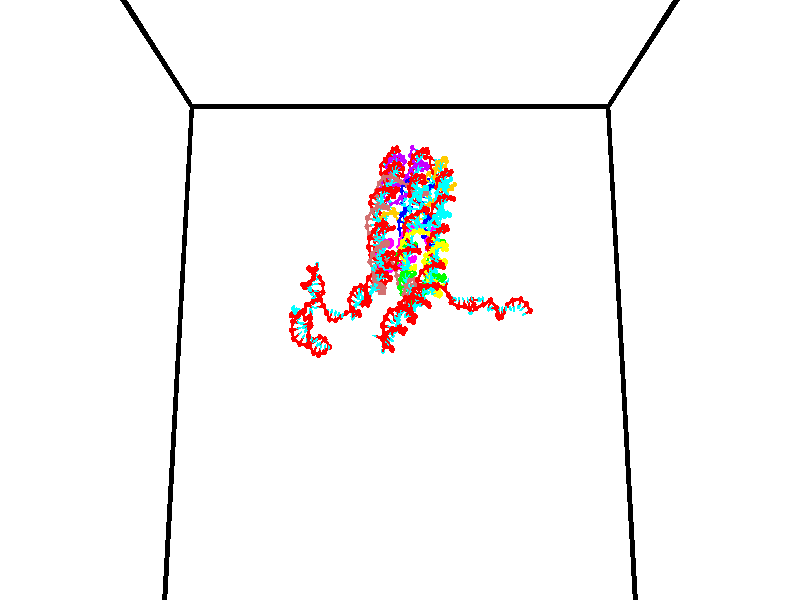 // switches for output
#declare DRAW_BASES = 1; // possible values are 0, 1; only relevant for DNA ribbons
#declare DRAW_BASES_TYPE = 3; // possible values are 1, 2, 3; only relevant for DNA ribbons
#declare DRAW_FOG = 0; // set to 1 to enable fog

#include "colors.inc"

#include "transforms.inc"
background { rgb <1, 1, 1>}

#default {
   normal{
       ripples 0.25
       frequency 0.20
       turbulence 0.2
       lambda 5
   }
	finish {
		phong 0.1
		phong_size 40.
	}
}

// original window dimensions: 1024x640


// camera settings

camera {
	sky <0, 0.179814, -0.983701>
	up <0, 0.179814, -0.983701>
	right 1.6 * <1, 0, 0>
	location <35, 94.9851, 44.8844>
	look_at <35, 29.7336, 32.9568>
	direction <0, -65.2515, -11.9276>
	angle 67.0682
}


# declare cpy_camera_pos = <35, 94.9851, 44.8844>;
# if (DRAW_FOG = 1)
fog {
	fog_type 2
	up vnormalize(cpy_camera_pos)
	color rgbt<1,1,1,0.3>
	distance 1e-5
	fog_alt 3e-3
	fog_offset 56
}
# end


// LIGHTS

# declare lum = 6;
global_settings {
	ambient_light rgb lum * <0.05, 0.05, 0.05>
	max_trace_level 15
}# declare cpy_direct_light_amount = 0.25;
light_source
{	1000 * <-1, -1.16352, -0.803886>,
	rgb lum * cpy_direct_light_amount
	parallel
}

light_source
{	1000 * <1, 1.16352, 0.803886>,
	rgb lum * cpy_direct_light_amount
	parallel
}

// strand 0

// nucleotide -1

// particle -1
sphere {
	<23.996273, 34.720001, 35.179569> 0.250000
	pigment { color rgbt <1,0,0,0> }
	no_shadow
}
cylinder {
	<24.141640, 34.900116, 34.853340>,  <24.228861, 35.008186, 34.657600>, 0.100000
	pigment { color rgbt <1,0,0,0> }
	no_shadow
}
cylinder {
	<24.141640, 34.900116, 34.853340>,  <23.996273, 34.720001, 35.179569>, 0.100000
	pigment { color rgbt <1,0,0,0> }
	no_shadow
}

// particle -1
sphere {
	<24.141640, 34.900116, 34.853340> 0.100000
	pigment { color rgbt <1,0,0,0> }
	no_shadow
}
sphere {
	0, 1
	scale<0.080000,0.200000,0.300000>
	matrix <0.309477, 0.767369, 0.561577,
		0.878721, -0.456489, 0.139522,
		0.363419, 0.450291, -0.815576,
		24.250666, 35.035202, 34.608665>
	pigment { color rgbt <0,1,1,0> }
	no_shadow
}
cylinder {
	<24.694130, 34.919395, 35.401619>,  <23.996273, 34.720001, 35.179569>, 0.130000
	pigment { color rgbt <1,0,0,0> }
	no_shadow
}

// nucleotide -1

// particle -1
sphere {
	<24.694130, 34.919395, 35.401619> 0.250000
	pigment { color rgbt <1,0,0,0> }
	no_shadow
}
cylinder {
	<24.531044, 35.148170, 35.116901>,  <24.433191, 35.285435, 34.946072>, 0.100000
	pigment { color rgbt <1,0,0,0> }
	no_shadow
}
cylinder {
	<24.531044, 35.148170, 35.116901>,  <24.694130, 34.919395, 35.401619>, 0.100000
	pigment { color rgbt <1,0,0,0> }
	no_shadow
}

// particle -1
sphere {
	<24.531044, 35.148170, 35.116901> 0.100000
	pigment { color rgbt <1,0,0,0> }
	no_shadow
}
sphere {
	0, 1
	scale<0.080000,0.200000,0.300000>
	matrix <0.232890, 0.818884, 0.524587,
		0.882910, 0.048113, -0.467071,
		-0.407716, 0.571939, -0.711796,
		24.408730, 35.319752, 34.903362>
	pigment { color rgbt <0,1,1,0> }
	no_shadow
}
cylinder {
	<25.209829, 35.289711, 34.942299>,  <24.694130, 34.919395, 35.401619>, 0.130000
	pigment { color rgbt <1,0,0,0> }
	no_shadow
}

// nucleotide -1

// particle -1
sphere {
	<25.209829, 35.289711, 34.942299> 0.250000
	pigment { color rgbt <1,0,0,0> }
	no_shadow
}
cylinder {
	<24.868315, 35.480427, 35.025932>,  <24.663406, 35.594856, 35.076111>, 0.100000
	pigment { color rgbt <1,0,0,0> }
	no_shadow
}
cylinder {
	<24.868315, 35.480427, 35.025932>,  <25.209829, 35.289711, 34.942299>, 0.100000
	pigment { color rgbt <1,0,0,0> }
	no_shadow
}

// particle -1
sphere {
	<24.868315, 35.480427, 35.025932> 0.100000
	pigment { color rgbt <1,0,0,0> }
	no_shadow
}
sphere {
	0, 1
	scale<0.080000,0.200000,0.300000>
	matrix <0.511127, 0.691309, 0.510726,
		0.098969, 0.542919, -0.833933,
		-0.853788, 0.476792, 0.209083,
		24.612179, 35.623463, 35.088657>
	pigment { color rgbt <0,1,1,0> }
	no_shadow
}
cylinder {
	<25.531633, 35.388241, 35.579781>,  <25.209829, 35.289711, 34.942299>, 0.130000
	pigment { color rgbt <1,0,0,0> }
	no_shadow
}

// nucleotide -1

// particle -1
sphere {
	<25.531633, 35.388241, 35.579781> 0.250000
	pigment { color rgbt <1,0,0,0> }
	no_shadow
}
cylinder {
	<25.819391, 35.275642, 35.325779>,  <25.992046, 35.208084, 35.173378>, 0.100000
	pigment { color rgbt <1,0,0,0> }
	no_shadow
}
cylinder {
	<25.819391, 35.275642, 35.325779>,  <25.531633, 35.388241, 35.579781>, 0.100000
	pigment { color rgbt <1,0,0,0> }
	no_shadow
}

// particle -1
sphere {
	<25.819391, 35.275642, 35.325779> 0.100000
	pigment { color rgbt <1,0,0,0> }
	no_shadow
}
sphere {
	0, 1
	scale<0.080000,0.200000,0.300000>
	matrix <-0.057815, 0.886760, -0.458599,
		0.692189, 0.366628, 0.621658,
		0.719397, -0.281496, -0.635003,
		26.035210, 35.191193, 35.135277>
	pigment { color rgbt <0,1,1,0> }
	no_shadow
}
cylinder {
	<26.153397, 35.812206, 35.581669>,  <25.531633, 35.388241, 35.579781>, 0.130000
	pigment { color rgbt <1,0,0,0> }
	no_shadow
}

// nucleotide -1

// particle -1
sphere {
	<26.153397, 35.812206, 35.581669> 0.250000
	pigment { color rgbt <1,0,0,0> }
	no_shadow
}
cylinder {
	<26.104696, 35.655724, 35.216782>,  <26.075476, 35.561836, 34.997849>, 0.100000
	pigment { color rgbt <1,0,0,0> }
	no_shadow
}
cylinder {
	<26.104696, 35.655724, 35.216782>,  <26.153397, 35.812206, 35.581669>, 0.100000
	pigment { color rgbt <1,0,0,0> }
	no_shadow
}

// particle -1
sphere {
	<26.104696, 35.655724, 35.216782> 0.100000
	pigment { color rgbt <1,0,0,0> }
	no_shadow
}
sphere {
	0, 1
	scale<0.080000,0.200000,0.300000>
	matrix <0.105084, 0.908807, -0.403766,
		0.986982, -0.145019, -0.069539,
		-0.121751, -0.391202, -0.912215,
		26.068171, 35.538364, 34.943115>
	pigment { color rgbt <0,1,1,0> }
	no_shadow
}
cylinder {
	<25.803032, 35.913944, 36.240784>,  <26.153397, 35.812206, 35.581669>, 0.130000
	pigment { color rgbt <1,0,0,0> }
	no_shadow
}

// nucleotide -1

// particle -1
sphere {
	<25.803032, 35.913944, 36.240784> 0.250000
	pigment { color rgbt <1,0,0,0> }
	no_shadow
}
cylinder {
	<25.578894, 36.242271, 36.196465>,  <25.444410, 36.439266, 36.169872>, 0.100000
	pigment { color rgbt <1,0,0,0> }
	no_shadow
}
cylinder {
	<25.578894, 36.242271, 36.196465>,  <25.803032, 35.913944, 36.240784>, 0.100000
	pigment { color rgbt <1,0,0,0> }
	no_shadow
}

// particle -1
sphere {
	<25.578894, 36.242271, 36.196465> 0.100000
	pigment { color rgbt <1,0,0,0> }
	no_shadow
}
sphere {
	0, 1
	scale<0.080000,0.200000,0.300000>
	matrix <0.274644, 0.310335, 0.910089,
		0.781399, 0.479535, -0.399327,
		-0.560345, 0.820815, -0.110794,
		25.410789, 36.488518, 36.163227>
	pigment { color rgbt <0,1,1,0> }
	no_shadow
}
cylinder {
	<26.278772, 36.412815, 36.293461>,  <25.803032, 35.913944, 36.240784>, 0.130000
	pigment { color rgbt <1,0,0,0> }
	no_shadow
}

// nucleotide -1

// particle -1
sphere {
	<26.278772, 36.412815, 36.293461> 0.250000
	pigment { color rgbt <1,0,0,0> }
	no_shadow
}
cylinder {
	<25.920418, 36.564655, 36.385803>,  <25.705406, 36.655762, 36.441208>, 0.100000
	pigment { color rgbt <1,0,0,0> }
	no_shadow
}
cylinder {
	<25.920418, 36.564655, 36.385803>,  <26.278772, 36.412815, 36.293461>, 0.100000
	pigment { color rgbt <1,0,0,0> }
	no_shadow
}

// particle -1
sphere {
	<25.920418, 36.564655, 36.385803> 0.100000
	pigment { color rgbt <1,0,0,0> }
	no_shadow
}
sphere {
	0, 1
	scale<0.080000,0.200000,0.300000>
	matrix <0.404209, 0.480737, 0.778143,
		0.184406, 0.790439, -0.584123,
		-0.895885, 0.379602, 0.230852,
		25.651653, 36.678535, 36.455059>
	pigment { color rgbt <0,1,1,0> }
	no_shadow
}
cylinder {
	<26.293715, 37.138691, 36.199577>,  <26.278772, 36.412815, 36.293461>, 0.130000
	pigment { color rgbt <1,0,0,0> }
	no_shadow
}

// nucleotide -1

// particle -1
sphere {
	<26.293715, 37.138691, 36.199577> 0.250000
	pigment { color rgbt <1,0,0,0> }
	no_shadow
}
cylinder {
	<26.066772, 36.992920, 36.494957>,  <25.930607, 36.905457, 36.672184>, 0.100000
	pigment { color rgbt <1,0,0,0> }
	no_shadow
}
cylinder {
	<26.066772, 36.992920, 36.494957>,  <26.293715, 37.138691, 36.199577>, 0.100000
	pigment { color rgbt <1,0,0,0> }
	no_shadow
}

// particle -1
sphere {
	<26.066772, 36.992920, 36.494957> 0.100000
	pigment { color rgbt <1,0,0,0> }
	no_shadow
}
sphere {
	0, 1
	scale<0.080000,0.200000,0.300000>
	matrix <0.618637, 0.403240, 0.674303,
		-0.543506, 0.839399, -0.003332,
		-0.567353, -0.364426, 0.738447,
		25.896566, 36.883591, 36.716492>
	pigment { color rgbt <0,1,1,0> }
	no_shadow
}
cylinder {
	<26.289125, 37.630062, 36.602779>,  <26.293715, 37.138691, 36.199577>, 0.130000
	pigment { color rgbt <1,0,0,0> }
	no_shadow
}

// nucleotide -1

// particle -1
sphere {
	<26.289125, 37.630062, 36.602779> 0.250000
	pigment { color rgbt <1,0,0,0> }
	no_shadow
}
cylinder {
	<26.188021, 37.346085, 36.865715>,  <26.127357, 37.175697, 37.023476>, 0.100000
	pigment { color rgbt <1,0,0,0> }
	no_shadow
}
cylinder {
	<26.188021, 37.346085, 36.865715>,  <26.289125, 37.630062, 36.602779>, 0.100000
	pigment { color rgbt <1,0,0,0> }
	no_shadow
}

// particle -1
sphere {
	<26.188021, 37.346085, 36.865715> 0.100000
	pigment { color rgbt <1,0,0,0> }
	no_shadow
}
sphere {
	0, 1
	scale<0.080000,0.200000,0.300000>
	matrix <0.712954, 0.322621, 0.622585,
		-0.654070, 0.626019, 0.424608,
		-0.252763, -0.709940, 0.657340,
		26.112192, 37.133102, 37.062916>
	pigment { color rgbt <0,1,1,0> }
	no_shadow
}
cylinder {
	<26.275110, 37.939384, 37.348248>,  <26.289125, 37.630062, 36.602779>, 0.130000
	pigment { color rgbt <1,0,0,0> }
	no_shadow
}

// nucleotide -1

// particle -1
sphere {
	<26.275110, 37.939384, 37.348248> 0.250000
	pigment { color rgbt <1,0,0,0> }
	no_shadow
}
cylinder {
	<26.322109, 37.544899, 37.394863>,  <26.350309, 37.308208, 37.422832>, 0.100000
	pigment { color rgbt <1,0,0,0> }
	no_shadow
}
cylinder {
	<26.322109, 37.544899, 37.394863>,  <26.275110, 37.939384, 37.348248>, 0.100000
	pigment { color rgbt <1,0,0,0> }
	no_shadow
}

// particle -1
sphere {
	<26.322109, 37.544899, 37.394863> 0.100000
	pigment { color rgbt <1,0,0,0> }
	no_shadow
}
sphere {
	0, 1
	scale<0.080000,0.200000,0.300000>
	matrix <0.728479, 0.165348, 0.664815,
		-0.674917, 0.006779, 0.737862,
		0.117497, -0.986212, 0.116535,
		26.357359, 37.249035, 37.429825>
	pigment { color rgbt <0,1,1,0> }
	no_shadow
}
cylinder {
	<26.375967, 37.849762, 38.119591>,  <26.275110, 37.939384, 37.348248>, 0.130000
	pigment { color rgbt <1,0,0,0> }
	no_shadow
}

// nucleotide -1

// particle -1
sphere {
	<26.375967, 37.849762, 38.119591> 0.250000
	pigment { color rgbt <1,0,0,0> }
	no_shadow
}
cylinder {
	<26.561478, 37.561913, 37.912880>,  <26.672785, 37.389202, 37.788853>, 0.100000
	pigment { color rgbt <1,0,0,0> }
	no_shadow
}
cylinder {
	<26.561478, 37.561913, 37.912880>,  <26.375967, 37.849762, 38.119591>, 0.100000
	pigment { color rgbt <1,0,0,0> }
	no_shadow
}

// particle -1
sphere {
	<26.561478, 37.561913, 37.912880> 0.100000
	pigment { color rgbt <1,0,0,0> }
	no_shadow
}
sphere {
	0, 1
	scale<0.080000,0.200000,0.300000>
	matrix <0.757715, 0.019906, 0.652282,
		-0.459108, -0.694083, 0.554498,
		0.463776, -0.719620, -0.516778,
		26.700611, 37.346027, 37.757847>
	pigment { color rgbt <0,1,1,0> }
	no_shadow
}
cylinder {
	<26.755482, 37.491055, 38.643112>,  <26.375967, 37.849762, 38.119591>, 0.130000
	pigment { color rgbt <1,0,0,0> }
	no_shadow
}

// nucleotide -1

// particle -1
sphere {
	<26.755482, 37.491055, 38.643112> 0.250000
	pigment { color rgbt <1,0,0,0> }
	no_shadow
}
cylinder {
	<26.898251, 37.368641, 38.290081>,  <26.983912, 37.295193, 38.078262>, 0.100000
	pigment { color rgbt <1,0,0,0> }
	no_shadow
}
cylinder {
	<26.898251, 37.368641, 38.290081>,  <26.755482, 37.491055, 38.643112>, 0.100000
	pigment { color rgbt <1,0,0,0> }
	no_shadow
}

// particle -1
sphere {
	<26.898251, 37.368641, 38.290081> 0.100000
	pigment { color rgbt <1,0,0,0> }
	no_shadow
}
sphere {
	0, 1
	scale<0.080000,0.200000,0.300000>
	matrix <0.880239, -0.206093, 0.427439,
		-0.312706, -0.929444, 0.195827,
		0.356923, -0.306037, -0.882580,
		27.005327, 37.276829, 38.025307>
	pigment { color rgbt <0,1,1,0> }
	no_shadow
}
cylinder {
	<27.118010, 36.880795, 38.771355>,  <26.755482, 37.491055, 38.643112>, 0.130000
	pigment { color rgbt <1,0,0,0> }
	no_shadow
}

// nucleotide -1

// particle -1
sphere {
	<27.118010, 36.880795, 38.771355> 0.250000
	pigment { color rgbt <1,0,0,0> }
	no_shadow
}
cylinder {
	<27.258429, 36.985516, 38.411747>,  <27.342680, 37.048347, 38.195984>, 0.100000
	pigment { color rgbt <1,0,0,0> }
	no_shadow
}
cylinder {
	<27.258429, 36.985516, 38.411747>,  <27.118010, 36.880795, 38.771355>, 0.100000
	pigment { color rgbt <1,0,0,0> }
	no_shadow
}

// particle -1
sphere {
	<27.258429, 36.985516, 38.411747> 0.100000
	pigment { color rgbt <1,0,0,0> }
	no_shadow
}
sphere {
	0, 1
	scale<0.080000,0.200000,0.300000>
	matrix <0.936347, -0.102601, 0.335748,
		-0.004342, -0.959654, -0.281152,
		0.351048, 0.261798, -0.899014,
		27.363743, 37.064056, 38.142044>
	pigment { color rgbt <0,1,1,0> }
	no_shadow
}
cylinder {
	<27.632421, 36.376804, 38.484020>,  <27.118010, 36.880795, 38.771355>, 0.130000
	pigment { color rgbt <1,0,0,0> }
	no_shadow
}

// nucleotide -1

// particle -1
sphere {
	<27.632421, 36.376804, 38.484020> 0.250000
	pigment { color rgbt <1,0,0,0> }
	no_shadow
}
cylinder {
	<27.705778, 36.706524, 38.269772>,  <27.749792, 36.904358, 38.141220>, 0.100000
	pigment { color rgbt <1,0,0,0> }
	no_shadow
}
cylinder {
	<27.705778, 36.706524, 38.269772>,  <27.632421, 36.376804, 38.484020>, 0.100000
	pigment { color rgbt <1,0,0,0> }
	no_shadow
}

// particle -1
sphere {
	<27.705778, 36.706524, 38.269772> 0.100000
	pigment { color rgbt <1,0,0,0> }
	no_shadow
}
sphere {
	0, 1
	scale<0.080000,0.200000,0.300000>
	matrix <0.969265, -0.060728, 0.238404,
		0.163990, -0.562883, -0.810105,
		0.183390, 0.824302, -0.535625,
		27.760796, 36.953815, 38.109085>
	pigment { color rgbt <0,1,1,0> }
	no_shadow
}
cylinder {
	<28.139750, 36.291737, 38.031700>,  <27.632421, 36.376804, 38.484020>, 0.130000
	pigment { color rgbt <1,0,0,0> }
	no_shadow
}

// nucleotide -1

// particle -1
sphere {
	<28.139750, 36.291737, 38.031700> 0.250000
	pigment { color rgbt <1,0,0,0> }
	no_shadow
}
cylinder {
	<28.130610, 36.683372, 38.112553>,  <28.125126, 36.918354, 38.161064>, 0.100000
	pigment { color rgbt <1,0,0,0> }
	no_shadow
}
cylinder {
	<28.130610, 36.683372, 38.112553>,  <28.139750, 36.291737, 38.031700>, 0.100000
	pigment { color rgbt <1,0,0,0> }
	no_shadow
}

// particle -1
sphere {
	<28.130610, 36.683372, 38.112553> 0.100000
	pigment { color rgbt <1,0,0,0> }
	no_shadow
}
sphere {
	0, 1
	scale<0.080000,0.200000,0.300000>
	matrix <0.994069, 0.000748, 0.108748,
		0.106323, 0.203415, -0.973302,
		-0.022849, 0.979092, 0.202129,
		28.123755, 36.977100, 38.173191>
	pigment { color rgbt <0,1,1,0> }
	no_shadow
}
cylinder {
	<27.700371, 36.674896, 37.479660>,  <28.139750, 36.291737, 38.031700>, 0.130000
	pigment { color rgbt <1,0,0,0> }
	no_shadow
}

// nucleotide -1

// particle -1
sphere {
	<27.700371, 36.674896, 37.479660> 0.250000
	pigment { color rgbt <1,0,0,0> }
	no_shadow
}
cylinder {
	<27.391151, 36.766224, 37.716393>,  <27.205620, 36.821022, 37.858433>, 0.100000
	pigment { color rgbt <1,0,0,0> }
	no_shadow
}
cylinder {
	<27.391151, 36.766224, 37.716393>,  <27.700371, 36.674896, 37.479660>, 0.100000
	pigment { color rgbt <1,0,0,0> }
	no_shadow
}

// particle -1
sphere {
	<27.391151, 36.766224, 37.716393> 0.100000
	pigment { color rgbt <1,0,0,0> }
	no_shadow
}
sphere {
	0, 1
	scale<0.080000,0.200000,0.300000>
	matrix <-0.634180, -0.256884, -0.729264,
		-0.014473, -0.939085, 0.343379,
		-0.773050, 0.228319, 0.591832,
		27.159237, 36.834721, 37.893944>
	pigment { color rgbt <0,1,1,0> }
	no_shadow
}
cylinder {
	<27.137211, 36.214931, 37.202946>,  <27.700371, 36.674896, 37.479660>, 0.130000
	pigment { color rgbt <1,0,0,0> }
	no_shadow
}

// nucleotide -1

// particle -1
sphere {
	<27.137211, 36.214931, 37.202946> 0.250000
	pigment { color rgbt <1,0,0,0> }
	no_shadow
}
cylinder {
	<26.988970, 36.528854, 37.401634>,  <26.900026, 36.717209, 37.520847>, 0.100000
	pigment { color rgbt <1,0,0,0> }
	no_shadow
}
cylinder {
	<26.988970, 36.528854, 37.401634>,  <27.137211, 36.214931, 37.202946>, 0.100000
	pigment { color rgbt <1,0,0,0> }
	no_shadow
}

// particle -1
sphere {
	<26.988970, 36.528854, 37.401634> 0.100000
	pigment { color rgbt <1,0,0,0> }
	no_shadow
}
sphere {
	0, 1
	scale<0.080000,0.200000,0.300000>
	matrix <-0.876526, -0.118650, -0.466502,
		-0.307177, -0.608278, 0.731875,
		-0.370600, 0.784806, 0.496724,
		26.877790, 36.764297, 37.550652>
	pigment { color rgbt <0,1,1,0> }
	no_shadow
}
cylinder {
	<26.459375, 35.980209, 37.461601>,  <27.137211, 36.214931, 37.202946>, 0.130000
	pigment { color rgbt <1,0,0,0> }
	no_shadow
}

// nucleotide -1

// particle -1
sphere {
	<26.459375, 35.980209, 37.461601> 0.250000
	pigment { color rgbt <1,0,0,0> }
	no_shadow
}
cylinder {
	<26.429718, 36.378441, 37.484680>,  <26.411924, 36.617378, 37.498528>, 0.100000
	pigment { color rgbt <1,0,0,0> }
	no_shadow
}
cylinder {
	<26.429718, 36.378441, 37.484680>,  <26.459375, 35.980209, 37.461601>, 0.100000
	pigment { color rgbt <1,0,0,0> }
	no_shadow
}

// particle -1
sphere {
	<26.429718, 36.378441, 37.484680> 0.100000
	pigment { color rgbt <1,0,0,0> }
	no_shadow
}
sphere {
	0, 1
	scale<0.080000,0.200000,0.300000>
	matrix <-0.985504, -0.064294, -0.156998,
		-0.152594, -0.068501, 0.985912,
		-0.074142, 0.995577, 0.057698,
		26.407475, 36.677113, 37.501991>
	pigment { color rgbt <0,1,1,0> }
	no_shadow
}
cylinder {
	<25.887577, 36.154865, 37.913605>,  <26.459375, 35.980209, 37.461601>, 0.130000
	pigment { color rgbt <1,0,0,0> }
	no_shadow
}

// nucleotide -1

// particle -1
sphere {
	<25.887577, 36.154865, 37.913605> 0.250000
	pigment { color rgbt <1,0,0,0> }
	no_shadow
}
cylinder {
	<25.954994, 36.438950, 37.640198>,  <25.995443, 36.609402, 37.476154>, 0.100000
	pigment { color rgbt <1,0,0,0> }
	no_shadow
}
cylinder {
	<25.954994, 36.438950, 37.640198>,  <25.887577, 36.154865, 37.913605>, 0.100000
	pigment { color rgbt <1,0,0,0> }
	no_shadow
}

// particle -1
sphere {
	<25.954994, 36.438950, 37.640198> 0.100000
	pigment { color rgbt <1,0,0,0> }
	no_shadow
}
sphere {
	0, 1
	scale<0.080000,0.200000,0.300000>
	matrix <-0.886224, -0.194386, -0.420501,
		-0.431510, 0.676621, 0.596643,
		0.168541, 0.710210, -0.683517,
		26.005556, 36.652012, 37.435143>
	pigment { color rgbt <0,1,1,0> }
	no_shadow
}
cylinder {
	<25.237396, 36.509155, 37.818130>,  <25.887577, 36.154865, 37.913605>, 0.130000
	pigment { color rgbt <1,0,0,0> }
	no_shadow
}

// nucleotide -1

// particle -1
sphere {
	<25.237396, 36.509155, 37.818130> 0.250000
	pigment { color rgbt <1,0,0,0> }
	no_shadow
}
cylinder {
	<25.447372, 36.598736, 37.489670>,  <25.573359, 36.652485, 37.292595>, 0.100000
	pigment { color rgbt <1,0,0,0> }
	no_shadow
}
cylinder {
	<25.447372, 36.598736, 37.489670>,  <25.237396, 36.509155, 37.818130>, 0.100000
	pigment { color rgbt <1,0,0,0> }
	no_shadow
}

// particle -1
sphere {
	<25.447372, 36.598736, 37.489670> 0.100000
	pigment { color rgbt <1,0,0,0> }
	no_shadow
}
sphere {
	0, 1
	scale<0.080000,0.200000,0.300000>
	matrix <-0.839669, -0.021600, -0.542668,
		-0.139266, 0.974362, 0.176704,
		0.524938, 0.223949, -0.821150,
		25.604855, 36.665920, 37.243324>
	pigment { color rgbt <0,1,1,0> }
	no_shadow
}
cylinder {
	<24.715771, 36.945175, 37.459000>,  <25.237396, 36.509155, 37.818130>, 0.130000
	pigment { color rgbt <1,0,0,0> }
	no_shadow
}

// nucleotide -1

// particle -1
sphere {
	<24.715771, 36.945175, 37.459000> 0.250000
	pigment { color rgbt <1,0,0,0> }
	no_shadow
}
cylinder {
	<25.016043, 36.859009, 37.209175>,  <25.196205, 36.807308, 37.059280>, 0.100000
	pigment { color rgbt <1,0,0,0> }
	no_shadow
}
cylinder {
	<25.016043, 36.859009, 37.209175>,  <24.715771, 36.945175, 37.459000>, 0.100000
	pigment { color rgbt <1,0,0,0> }
	no_shadow
}

// particle -1
sphere {
	<25.016043, 36.859009, 37.209175> 0.100000
	pigment { color rgbt <1,0,0,0> }
	no_shadow
}
sphere {
	0, 1
	scale<0.080000,0.200000,0.300000>
	matrix <-0.593338, 0.195952, -0.780738,
		0.290567, 0.956660, 0.019283,
		0.750680, -0.215415, -0.624560,
		25.241247, 36.794384, 37.021809>
	pigment { color rgbt <0,1,1,0> }
	no_shadow
}
cylinder {
	<24.523556, 37.187920, 36.803181>,  <24.715771, 36.945175, 37.459000>, 0.130000
	pigment { color rgbt <1,0,0,0> }
	no_shadow
}

// nucleotide -1

// particle -1
sphere {
	<24.523556, 37.187920, 36.803181> 0.250000
	pigment { color rgbt <1,0,0,0> }
	no_shadow
}
cylinder {
	<24.868740, 37.018208, 36.693428>,  <25.075850, 36.916378, 36.627575>, 0.100000
	pigment { color rgbt <1,0,0,0> }
	no_shadow
}
cylinder {
	<24.868740, 37.018208, 36.693428>,  <24.523556, 37.187920, 36.803181>, 0.100000
	pigment { color rgbt <1,0,0,0> }
	no_shadow
}

// particle -1
sphere {
	<24.868740, 37.018208, 36.693428> 0.100000
	pigment { color rgbt <1,0,0,0> }
	no_shadow
}
sphere {
	0, 1
	scale<0.080000,0.200000,0.300000>
	matrix <-0.302108, 0.002012, -0.953271,
		0.405010, 0.905527, -0.126444,
		0.862959, -0.424284, -0.274382,
		25.127628, 36.890923, 36.611115>
	pigment { color rgbt <0,1,1,0> }
	no_shadow
}
cylinder {
	<24.683983, 37.548367, 36.145557>,  <24.523556, 37.187920, 36.803181>, 0.130000
	pigment { color rgbt <1,0,0,0> }
	no_shadow
}

// nucleotide -1

// particle -1
sphere {
	<24.683983, 37.548367, 36.145557> 0.250000
	pigment { color rgbt <1,0,0,0> }
	no_shadow
}
cylinder {
	<24.899399, 37.211327, 36.145927>,  <25.028648, 37.009102, 36.146149>, 0.100000
	pigment { color rgbt <1,0,0,0> }
	no_shadow
}
cylinder {
	<24.899399, 37.211327, 36.145927>,  <24.683983, 37.548367, 36.145557>, 0.100000
	pigment { color rgbt <1,0,0,0> }
	no_shadow
}

// particle -1
sphere {
	<24.899399, 37.211327, 36.145927> 0.100000
	pigment { color rgbt <1,0,0,0> }
	no_shadow
}
sphere {
	0, 1
	scale<0.080000,0.200000,0.300000>
	matrix <-0.279637, -0.179760, -0.943128,
		0.794845, 0.507653, -0.332430,
		0.538540, -0.842600, 0.000923,
		25.060961, 36.958546, 36.146206>
	pigment { color rgbt <0,1,1,0> }
	no_shadow
}
cylinder {
	<25.245707, 37.501598, 35.600121>,  <24.683983, 37.548367, 36.145557>, 0.130000
	pigment { color rgbt <1,0,0,0> }
	no_shadow
}

// nucleotide -1

// particle -1
sphere {
	<25.245707, 37.501598, 35.600121> 0.250000
	pigment { color rgbt <1,0,0,0> }
	no_shadow
}
cylinder {
	<25.166059, 37.121620, 35.696415>,  <25.118271, 36.893635, 35.754192>, 0.100000
	pigment { color rgbt <1,0,0,0> }
	no_shadow
}
cylinder {
	<25.166059, 37.121620, 35.696415>,  <25.245707, 37.501598, 35.600121>, 0.100000
	pigment { color rgbt <1,0,0,0> }
	no_shadow
}

// particle -1
sphere {
	<25.166059, 37.121620, 35.696415> 0.100000
	pigment { color rgbt <1,0,0,0> }
	no_shadow
}
sphere {
	0, 1
	scale<0.080000,0.200000,0.300000>
	matrix <-0.166071, -0.209395, -0.963626,
		0.965801, -0.231856, -0.116064,
		-0.199120, -0.949945, 0.240739,
		25.106323, 36.836636, 35.768635>
	pigment { color rgbt <0,1,1,0> }
	no_shadow
}
cylinder {
	<25.653131, 37.008503, 35.205070>,  <25.245707, 37.501598, 35.600121>, 0.130000
	pigment { color rgbt <1,0,0,0> }
	no_shadow
}

// nucleotide -1

// particle -1
sphere {
	<25.653131, 37.008503, 35.205070> 0.250000
	pigment { color rgbt <1,0,0,0> }
	no_shadow
}
cylinder {
	<25.302504, 36.849155, 35.313095>,  <25.092127, 36.753548, 35.377911>, 0.100000
	pigment { color rgbt <1,0,0,0> }
	no_shadow
}
cylinder {
	<25.302504, 36.849155, 35.313095>,  <25.653131, 37.008503, 35.205070>, 0.100000
	pigment { color rgbt <1,0,0,0> }
	no_shadow
}

// particle -1
sphere {
	<25.302504, 36.849155, 35.313095> 0.100000
	pigment { color rgbt <1,0,0,0> }
	no_shadow
}
sphere {
	0, 1
	scale<0.080000,0.200000,0.300000>
	matrix <-0.260984, -0.078013, -0.962186,
		0.404370, -0.913903, -0.035583,
		-0.876568, -0.398365, 0.270061,
		25.039534, 36.729645, 35.394112>
	pigment { color rgbt <0,1,1,0> }
	no_shadow
}
cylinder {
	<25.591230, 36.270233, 35.097481>,  <25.653131, 37.008503, 35.205070>, 0.130000
	pigment { color rgbt <1,0,0,0> }
	no_shadow
}

// nucleotide -1

// particle -1
sphere {
	<25.591230, 36.270233, 35.097481> 0.250000
	pigment { color rgbt <1,0,0,0> }
	no_shadow
}
cylinder {
	<25.272861, 36.501335, 35.025143>,  <25.081841, 36.639996, 34.981739>, 0.100000
	pigment { color rgbt <1,0,0,0> }
	no_shadow
}
cylinder {
	<25.272861, 36.501335, 35.025143>,  <25.591230, 36.270233, 35.097481>, 0.100000
	pigment { color rgbt <1,0,0,0> }
	no_shadow
}

// particle -1
sphere {
	<25.272861, 36.501335, 35.025143> 0.100000
	pigment { color rgbt <1,0,0,0> }
	no_shadow
}
sphere {
	0, 1
	scale<0.080000,0.200000,0.300000>
	matrix <0.063831, -0.216962, -0.974091,
		-0.602023, -0.786845, 0.135806,
		-0.795924, 0.577756, -0.180841,
		25.034084, 36.674664, 34.970890>
	pigment { color rgbt <0,1,1,0> }
	no_shadow
}
cylinder {
	<25.646267, 35.749550, 34.470703>,  <25.591230, 36.270233, 35.097481>, 0.130000
	pigment { color rgbt <1,0,0,0> }
	no_shadow
}

// nucleotide -1

// particle -1
sphere {
	<25.646267, 35.749550, 34.470703> 0.250000
	pigment { color rgbt <1,0,0,0> }
	no_shadow
}
cylinder {
	<25.982670, 35.543148, 34.535755>,  <26.184511, 35.419308, 34.574787>, 0.100000
	pigment { color rgbt <1,0,0,0> }
	no_shadow
}
cylinder {
	<25.982670, 35.543148, 34.535755>,  <25.646267, 35.749550, 34.470703>, 0.100000
	pigment { color rgbt <1,0,0,0> }
	no_shadow
}

// particle -1
sphere {
	<25.982670, 35.543148, 34.535755> 0.100000
	pigment { color rgbt <1,0,0,0> }
	no_shadow
}
sphere {
	0, 1
	scale<0.080000,0.200000,0.300000>
	matrix <0.204906, 0.025581, -0.978447,
		0.500723, 0.856204, 0.127246,
		0.841005, -0.516004, 0.162632,
		26.234972, 35.388348, 34.584545>
	pigment { color rgbt <0,1,1,0> }
	no_shadow
}
cylinder {
	<26.350311, 36.025990, 34.252026>,  <25.646267, 35.749550, 34.470703>, 0.130000
	pigment { color rgbt <1,0,0,0> }
	no_shadow
}

// nucleotide -1

// particle -1
sphere {
	<26.350311, 36.025990, 34.252026> 0.250000
	pigment { color rgbt <1,0,0,0> }
	no_shadow
}
cylinder {
	<26.342716, 35.638744, 34.152115>,  <26.338160, 35.406395, 34.092167>, 0.100000
	pigment { color rgbt <1,0,0,0> }
	no_shadow
}
cylinder {
	<26.342716, 35.638744, 34.152115>,  <26.350311, 36.025990, 34.252026>, 0.100000
	pigment { color rgbt <1,0,0,0> }
	no_shadow
}

// particle -1
sphere {
	<26.342716, 35.638744, 34.152115> 0.100000
	pigment { color rgbt <1,0,0,0> }
	no_shadow
}
sphere {
	0, 1
	scale<0.080000,0.200000,0.300000>
	matrix <0.134790, 0.245064, -0.960091,
		0.990692, -0.051896, 0.125840,
		-0.018986, -0.968117, -0.249778,
		26.337021, 35.348309, 34.077183>
	pigment { color rgbt <0,1,1,0> }
	no_shadow
}
cylinder {
	<27.015978, 35.894341, 33.873985>,  <26.350311, 36.025990, 34.252026>, 0.130000
	pigment { color rgbt <1,0,0,0> }
	no_shadow
}

// nucleotide -1

// particle -1
sphere {
	<27.015978, 35.894341, 33.873985> 0.250000
	pigment { color rgbt <1,0,0,0> }
	no_shadow
}
cylinder {
	<26.716816, 35.663406, 33.742943>,  <26.537319, 35.524845, 33.664318>, 0.100000
	pigment { color rgbt <1,0,0,0> }
	no_shadow
}
cylinder {
	<26.716816, 35.663406, 33.742943>,  <27.015978, 35.894341, 33.873985>, 0.100000
	pigment { color rgbt <1,0,0,0> }
	no_shadow
}

// particle -1
sphere {
	<26.716816, 35.663406, 33.742943> 0.100000
	pigment { color rgbt <1,0,0,0> }
	no_shadow
}
sphere {
	0, 1
	scale<0.080000,0.200000,0.300000>
	matrix <0.183450, 0.294533, -0.937868,
		0.637955, -0.761533, -0.114370,
		-0.747903, -0.577337, -0.327602,
		26.492445, 35.490204, 33.644661>
	pigment { color rgbt <0,1,1,0> }
	no_shadow
}
cylinder {
	<27.258642, 35.334774, 33.345650>,  <27.015978, 35.894341, 33.873985>, 0.130000
	pigment { color rgbt <1,0,0,0> }
	no_shadow
}

// nucleotide -1

// particle -1
sphere {
	<27.258642, 35.334774, 33.345650> 0.250000
	pigment { color rgbt <1,0,0,0> }
	no_shadow
}
cylinder {
	<26.879721, 35.458435, 33.312096>,  <26.652367, 35.532631, 33.291965>, 0.100000
	pigment { color rgbt <1,0,0,0> }
	no_shadow
}
cylinder {
	<26.879721, 35.458435, 33.312096>,  <27.258642, 35.334774, 33.345650>, 0.100000
	pigment { color rgbt <1,0,0,0> }
	no_shadow
}

// particle -1
sphere {
	<26.879721, 35.458435, 33.312096> 0.100000
	pigment { color rgbt <1,0,0,0> }
	no_shadow
}
sphere {
	0, 1
	scale<0.080000,0.200000,0.300000>
	matrix <0.173650, 0.275566, -0.945468,
		-0.269180, -0.910213, -0.314730,
		-0.947306, 0.309153, -0.083881,
		26.595530, 35.551182, 33.286930>
	pigment { color rgbt <0,1,1,0> }
	no_shadow
}
cylinder {
	<27.240002, 35.487419, 32.656319>,  <27.258642, 35.334774, 33.345650>, 0.130000
	pigment { color rgbt <1,0,0,0> }
	no_shadow
}

// nucleotide -1

// particle -1
sphere {
	<27.240002, 35.487419, 32.656319> 0.250000
	pigment { color rgbt <1,0,0,0> }
	no_shadow
}
cylinder {
	<26.888834, 35.675549, 32.692200>,  <26.678133, 35.788425, 32.713730>, 0.100000
	pigment { color rgbt <1,0,0,0> }
	no_shadow
}
cylinder {
	<26.888834, 35.675549, 32.692200>,  <27.240002, 35.487419, 32.656319>, 0.100000
	pigment { color rgbt <1,0,0,0> }
	no_shadow
}

// particle -1
sphere {
	<26.888834, 35.675549, 32.692200> 0.100000
	pigment { color rgbt <1,0,0,0> }
	no_shadow
}
sphere {
	0, 1
	scale<0.080000,0.200000,0.300000>
	matrix <0.074514, 0.319275, -0.944728,
		-0.472971, -0.822713, -0.315344,
		-0.877921, 0.470327, 0.089705,
		26.625458, 35.816647, 32.719112>
	pigment { color rgbt <0,1,1,0> }
	no_shadow
}
cylinder {
	<26.858503, 35.389278, 32.051201>,  <27.240002, 35.487419, 32.656319>, 0.130000
	pigment { color rgbt <1,0,0,0> }
	no_shadow
}

// nucleotide -1

// particle -1
sphere {
	<26.858503, 35.389278, 32.051201> 0.250000
	pigment { color rgbt <1,0,0,0> }
	no_shadow
}
cylinder {
	<26.740185, 35.734589, 32.214790>,  <26.669193, 35.941776, 32.312946>, 0.100000
	pigment { color rgbt <1,0,0,0> }
	no_shadow
}
cylinder {
	<26.740185, 35.734589, 32.214790>,  <26.858503, 35.389278, 32.051201>, 0.100000
	pigment { color rgbt <1,0,0,0> }
	no_shadow
}

// particle -1
sphere {
	<26.740185, 35.734589, 32.214790> 0.100000
	pigment { color rgbt <1,0,0,0> }
	no_shadow
}
sphere {
	0, 1
	scale<0.080000,0.200000,0.300000>
	matrix <0.174374, 0.469737, -0.865414,
		-0.939201, -0.184672, -0.289480,
		-0.295797, 0.863275, 0.408976,
		26.651445, 35.993572, 32.337482>
	pigment { color rgbt <0,1,1,0> }
	no_shadow
}
cylinder {
	<26.214033, 35.626385, 31.654293>,  <26.858503, 35.389278, 32.051201>, 0.130000
	pigment { color rgbt <1,0,0,0> }
	no_shadow
}

// nucleotide -1

// particle -1
sphere {
	<26.214033, 35.626385, 31.654293> 0.250000
	pigment { color rgbt <1,0,0,0> }
	no_shadow
}
cylinder {
	<26.433386, 35.904621, 31.839954>,  <26.564997, 36.071564, 31.951351>, 0.100000
	pigment { color rgbt <1,0,0,0> }
	no_shadow
}
cylinder {
	<26.433386, 35.904621, 31.839954>,  <26.214033, 35.626385, 31.654293>, 0.100000
	pigment { color rgbt <1,0,0,0> }
	no_shadow
}

// particle -1
sphere {
	<26.433386, 35.904621, 31.839954> 0.100000
	pigment { color rgbt <1,0,0,0> }
	no_shadow
}
sphere {
	0, 1
	scale<0.080000,0.200000,0.300000>
	matrix <0.152765, 0.462382, -0.873422,
		-0.822156, 0.549875, 0.147300,
		0.548381, 0.695587, 0.464152,
		26.597900, 36.113297, 31.979200>
	pigment { color rgbt <0,1,1,0> }
	no_shadow
}
cylinder {
	<25.929560, 36.391293, 31.503880>,  <26.214033, 35.626385, 31.654293>, 0.130000
	pigment { color rgbt <1,0,0,0> }
	no_shadow
}

// nucleotide -1

// particle -1
sphere {
	<25.929560, 36.391293, 31.503880> 0.250000
	pigment { color rgbt <1,0,0,0> }
	no_shadow
}
cylinder {
	<26.316763, 36.318550, 31.573036>,  <26.549084, 36.274906, 31.614531>, 0.100000
	pigment { color rgbt <1,0,0,0> }
	no_shadow
}
cylinder {
	<26.316763, 36.318550, 31.573036>,  <25.929560, 36.391293, 31.503880>, 0.100000
	pigment { color rgbt <1,0,0,0> }
	no_shadow
}

// particle -1
sphere {
	<26.316763, 36.318550, 31.573036> 0.100000
	pigment { color rgbt <1,0,0,0> }
	no_shadow
}
sphere {
	0, 1
	scale<0.080000,0.200000,0.300000>
	matrix <0.250878, 0.687930, -0.681038,
		0.004912, 0.702624, 0.711544,
		0.968006, -0.181855, 0.172894,
		26.607164, 36.263992, 31.624905>
	pigment { color rgbt <0,1,1,0> }
	no_shadow
}
cylinder {
	<26.174801, 36.999748, 31.757017>,  <25.929560, 36.391293, 31.503880>, 0.130000
	pigment { color rgbt <1,0,0,0> }
	no_shadow
}

// nucleotide -1

// particle -1
sphere {
	<26.174801, 36.999748, 31.757017> 0.250000
	pigment { color rgbt <1,0,0,0> }
	no_shadow
}
cylinder {
	<26.455830, 36.772888, 31.585094>,  <26.624447, 36.636772, 31.481941>, 0.100000
	pigment { color rgbt <1,0,0,0> }
	no_shadow
}
cylinder {
	<26.455830, 36.772888, 31.585094>,  <26.174801, 36.999748, 31.757017>, 0.100000
	pigment { color rgbt <1,0,0,0> }
	no_shadow
}

// particle -1
sphere {
	<26.455830, 36.772888, 31.585094> 0.100000
	pigment { color rgbt <1,0,0,0> }
	no_shadow
}
sphere {
	0, 1
	scale<0.080000,0.200000,0.300000>
	matrix <0.187822, 0.730362, -0.656730,
		0.686378, 0.380673, 0.619656,
		0.702572, -0.567150, -0.429806,
		26.666601, 36.602745, 31.456152>
	pigment { color rgbt <0,1,1,0> }
	no_shadow
}
cylinder {
	<26.786692, 37.342407, 31.762564>,  <26.174801, 36.999748, 31.757017>, 0.130000
	pigment { color rgbt <1,0,0,0> }
	no_shadow
}

// nucleotide -1

// particle -1
sphere {
	<26.786692, 37.342407, 31.762564> 0.250000
	pigment { color rgbt <1,0,0,0> }
	no_shadow
}
cylinder {
	<26.804266, 37.076138, 31.464584>,  <26.814810, 36.916378, 31.285797>, 0.100000
	pigment { color rgbt <1,0,0,0> }
	no_shadow
}
cylinder {
	<26.804266, 37.076138, 31.464584>,  <26.786692, 37.342407, 31.762564>, 0.100000
	pigment { color rgbt <1,0,0,0> }
	no_shadow
}

// particle -1
sphere {
	<26.804266, 37.076138, 31.464584> 0.100000
	pigment { color rgbt <1,0,0,0> }
	no_shadow
}
sphere {
	0, 1
	scale<0.080000,0.200000,0.300000>
	matrix <0.195253, 0.737011, -0.647063,
		0.979768, -0.117024, 0.162356,
		0.043936, -0.665672, -0.744950,
		26.817446, 36.876434, 31.241100>
	pigment { color rgbt <0,1,1,0> }
	no_shadow
}
cylinder {
	<26.573542, 37.348392, 32.499687>,  <26.786692, 37.342407, 31.762564>, 0.130000
	pigment { color rgbt <1,0,0,0> }
	no_shadow
}

// nucleotide -1

// particle -1
sphere {
	<26.573542, 37.348392, 32.499687> 0.250000
	pigment { color rgbt <1,0,0,0> }
	no_shadow
}
cylinder {
	<26.580484, 36.988659, 32.324921>,  <26.584650, 36.772820, 32.220058>, 0.100000
	pigment { color rgbt <1,0,0,0> }
	no_shadow
}
cylinder {
	<26.580484, 36.988659, 32.324921>,  <26.573542, 37.348392, 32.499687>, 0.100000
	pigment { color rgbt <1,0,0,0> }
	no_shadow
}

// particle -1
sphere {
	<26.580484, 36.988659, 32.324921> 0.100000
	pigment { color rgbt <1,0,0,0> }
	no_shadow
}
sphere {
	0, 1
	scale<0.080000,0.200000,0.300000>
	matrix <-0.479956, -0.390843, 0.785419,
		-0.877120, 0.196069, -0.438425,
		0.017359, -0.899333, -0.436921,
		26.585691, 36.718861, 32.193844>
	pigment { color rgbt <0,1,1,0> }
	no_shadow
}
cylinder {
	<26.125736, 36.981804, 32.878078>,  <26.573542, 37.348392, 32.499687>, 0.130000
	pigment { color rgbt <1,0,0,0> }
	no_shadow
}

// nucleotide -1

// particle -1
sphere {
	<26.125736, 36.981804, 32.878078> 0.250000
	pigment { color rgbt <1,0,0,0> }
	no_shadow
}
cylinder {
	<26.265244, 36.666378, 32.675484>,  <26.348948, 36.477123, 32.553925>, 0.100000
	pigment { color rgbt <1,0,0,0> }
	no_shadow
}
cylinder {
	<26.265244, 36.666378, 32.675484>,  <26.125736, 36.981804, 32.878078>, 0.100000
	pigment { color rgbt <1,0,0,0> }
	no_shadow
}

// particle -1
sphere {
	<26.265244, 36.666378, 32.675484> 0.100000
	pigment { color rgbt <1,0,0,0> }
	no_shadow
}
sphere {
	0, 1
	scale<0.080000,0.200000,0.300000>
	matrix <-0.373666, -0.612613, 0.696476,
		-0.859496, -0.053651, -0.508319,
		0.348769, -0.788560, -0.506491,
		26.369875, 36.429810, 32.523537>
	pigment { color rgbt <0,1,1,0> }
	no_shadow
}
cylinder {
	<25.623434, 36.603622, 32.950802>,  <26.125736, 36.981804, 32.878078>, 0.130000
	pigment { color rgbt <1,0,0,0> }
	no_shadow
}

// nucleotide -1

// particle -1
sphere {
	<25.623434, 36.603622, 32.950802> 0.250000
	pigment { color rgbt <1,0,0,0> }
	no_shadow
}
cylinder {
	<25.927650, 36.357300, 32.868473>,  <26.110180, 36.209507, 32.819077>, 0.100000
	pigment { color rgbt <1,0,0,0> }
	no_shadow
}
cylinder {
	<25.927650, 36.357300, 32.868473>,  <25.623434, 36.603622, 32.950802>, 0.100000
	pigment { color rgbt <1,0,0,0> }
	no_shadow
}

// particle -1
sphere {
	<25.927650, 36.357300, 32.868473> 0.100000
	pigment { color rgbt <1,0,0,0> }
	no_shadow
}
sphere {
	0, 1
	scale<0.080000,0.200000,0.300000>
	matrix <-0.353971, -0.658979, 0.663665,
		-0.544317, -0.431891, -0.719159,
		0.760542, -0.615806, -0.205816,
		26.155813, 36.172558, 32.806728>
	pigment { color rgbt <0,1,1,0> }
	no_shadow
}
cylinder {
	<25.284473, 35.894260, 32.770603>,  <25.623434, 36.603622, 32.950802>, 0.130000
	pigment { color rgbt <1,0,0,0> }
	no_shadow
}

// nucleotide -1

// particle -1
sphere {
	<25.284473, 35.894260, 32.770603> 0.250000
	pigment { color rgbt <1,0,0,0> }
	no_shadow
}
cylinder {
	<25.661385, 35.873817, 32.902966>,  <25.887531, 35.861549, 32.982384>, 0.100000
	pigment { color rgbt <1,0,0,0> }
	no_shadow
}
cylinder {
	<25.661385, 35.873817, 32.902966>,  <25.284473, 35.894260, 32.770603>, 0.100000
	pigment { color rgbt <1,0,0,0> }
	no_shadow
}

// particle -1
sphere {
	<25.661385, 35.873817, 32.902966> 0.100000
	pigment { color rgbt <1,0,0,0> }
	no_shadow
}
sphere {
	0, 1
	scale<0.080000,0.200000,0.300000>
	matrix <-0.242516, -0.785589, 0.569241,
		0.230865, -0.616634, -0.752638,
		0.942278, -0.051109, 0.330908,
		25.944069, 35.858486, 33.002239>
	pigment { color rgbt <0,1,1,0> }
	no_shadow
}
cylinder {
	<25.329802, 35.168156, 32.829323>,  <25.284473, 35.894260, 32.770603>, 0.130000
	pigment { color rgbt <1,0,0,0> }
	no_shadow
}

// nucleotide -1

// particle -1
sphere {
	<25.329802, 35.168156, 32.829323> 0.250000
	pigment { color rgbt <1,0,0,0> }
	no_shadow
}
cylinder {
	<25.671446, 35.299595, 32.990578>,  <25.876432, 35.378460, 33.087330>, 0.100000
	pigment { color rgbt <1,0,0,0> }
	no_shadow
}
cylinder {
	<25.671446, 35.299595, 32.990578>,  <25.329802, 35.168156, 32.829323>, 0.100000
	pigment { color rgbt <1,0,0,0> }
	no_shadow
}

// particle -1
sphere {
	<25.671446, 35.299595, 32.990578> 0.100000
	pigment { color rgbt <1,0,0,0> }
	no_shadow
}
sphere {
	0, 1
	scale<0.080000,0.200000,0.300000>
	matrix <0.099580, -0.864105, 0.493363,
		0.510471, -0.381242, -0.770762,
		0.854110, 0.328600, 0.403136,
		25.927679, 35.398174, 33.111519>
	pigment { color rgbt <0,1,1,0> }
	no_shadow
}
cylinder {
	<25.839115, 34.566975, 33.003826>,  <25.329802, 35.168156, 32.829323>, 0.130000
	pigment { color rgbt <1,0,0,0> }
	no_shadow
}

// nucleotide -1

// particle -1
sphere {
	<25.839115, 34.566975, 33.003826> 0.250000
	pigment { color rgbt <1,0,0,0> }
	no_shadow
}
cylinder {
	<25.994329, 34.849674, 33.240448>,  <26.087458, 35.019295, 33.382420>, 0.100000
	pigment { color rgbt <1,0,0,0> }
	no_shadow
}
cylinder {
	<25.994329, 34.849674, 33.240448>,  <25.839115, 34.566975, 33.003826>, 0.100000
	pigment { color rgbt <1,0,0,0> }
	no_shadow
}

// particle -1
sphere {
	<25.994329, 34.849674, 33.240448> 0.100000
	pigment { color rgbt <1,0,0,0> }
	no_shadow
}
sphere {
	0, 1
	scale<0.080000,0.200000,0.300000>
	matrix <0.257635, -0.699439, 0.666641,
		0.884902, -0.106276, -0.453490,
		0.388036, 0.706747, 0.591555,
		26.110741, 35.061699, 33.417915>
	pigment { color rgbt <0,1,1,0> }
	no_shadow
}
cylinder {
	<26.575573, 34.499866, 33.218624>,  <25.839115, 34.566975, 33.003826>, 0.130000
	pigment { color rgbt <1,0,0,0> }
	no_shadow
}

// nucleotide -1

// particle -1
sphere {
	<26.575573, 34.499866, 33.218624> 0.250000
	pigment { color rgbt <1,0,0,0> }
	no_shadow
}
cylinder {
	<26.375603, 34.675957, 33.516960>,  <26.255621, 34.781612, 33.695961>, 0.100000
	pigment { color rgbt <1,0,0,0> }
	no_shadow
}
cylinder {
	<26.375603, 34.675957, 33.516960>,  <26.575573, 34.499866, 33.218624>, 0.100000
	pigment { color rgbt <1,0,0,0> }
	no_shadow
}

// particle -1
sphere {
	<26.375603, 34.675957, 33.516960> 0.100000
	pigment { color rgbt <1,0,0,0> }
	no_shadow
}
sphere {
	0, 1
	scale<0.080000,0.200000,0.300000>
	matrix <0.237016, -0.758755, 0.606724,
		0.833005, 0.480092, 0.274979,
		-0.499926, 0.440230, 0.745837,
		26.225626, 34.808025, 33.740711>
	pigment { color rgbt <0,1,1,0> }
	no_shadow
}
cylinder {
	<26.873703, 34.184879, 33.752266>,  <26.575573, 34.499866, 33.218624>, 0.130000
	pigment { color rgbt <1,0,0,0> }
	no_shadow
}

// nucleotide -1

// particle -1
sphere {
	<26.873703, 34.184879, 33.752266> 0.250000
	pigment { color rgbt <1,0,0,0> }
	no_shadow
}
cylinder {
	<26.579504, 34.384460, 33.935608>,  <26.402985, 34.504211, 34.045612>, 0.100000
	pigment { color rgbt <1,0,0,0> }
	no_shadow
}
cylinder {
	<26.579504, 34.384460, 33.935608>,  <26.873703, 34.184879, 33.752266>, 0.100000
	pigment { color rgbt <1,0,0,0> }
	no_shadow
}

// particle -1
sphere {
	<26.579504, 34.384460, 33.935608> 0.100000
	pigment { color rgbt <1,0,0,0> }
	no_shadow
}
sphere {
	0, 1
	scale<0.080000,0.200000,0.300000>
	matrix <0.191164, -0.496197, 0.846903,
		0.650002, 0.710514, 0.269567,
		-0.735495, 0.498958, 0.458354,
		26.358856, 34.534149, 34.073112>
	pigment { color rgbt <0,1,1,0> }
	no_shadow
}
cylinder {
	<27.205637, 34.466400, 34.309685>,  <26.873703, 34.184879, 33.752266>, 0.130000
	pigment { color rgbt <1,0,0,0> }
	no_shadow
}

// nucleotide -1

// particle -1
sphere {
	<27.205637, 34.466400, 34.309685> 0.250000
	pigment { color rgbt <1,0,0,0> }
	no_shadow
}
cylinder {
	<26.819391, 34.393986, 34.384323>,  <26.587645, 34.350536, 34.429108>, 0.100000
	pigment { color rgbt <1,0,0,0> }
	no_shadow
}
cylinder {
	<26.819391, 34.393986, 34.384323>,  <27.205637, 34.466400, 34.309685>, 0.100000
	pigment { color rgbt <1,0,0,0> }
	no_shadow
}

// particle -1
sphere {
	<26.819391, 34.393986, 34.384323> 0.100000
	pigment { color rgbt <1,0,0,0> }
	no_shadow
}
sphere {
	0, 1
	scale<0.080000,0.200000,0.300000>
	matrix <0.247699, -0.422566, 0.871827,
		-0.078985, 0.888067, 0.452878,
		-0.965612, -0.181038, 0.186597,
		26.529707, 34.339676, 34.440304>
	pigment { color rgbt <0,1,1,0> }
	no_shadow
}
cylinder {
	<27.535036, 34.421654, 34.937981>,  <27.205637, 34.466400, 34.309685>, 0.130000
	pigment { color rgbt <1,0,0,0> }
	no_shadow
}

// nucleotide -1

// particle -1
sphere {
	<27.535036, 34.421654, 34.937981> 0.250000
	pigment { color rgbt <1,0,0,0> }
	no_shadow
}
cylinder {
	<27.565710, 34.051083, 34.790546>,  <27.584114, 33.828739, 34.702087>, 0.100000
	pigment { color rgbt <1,0,0,0> }
	no_shadow
}
cylinder {
	<27.565710, 34.051083, 34.790546>,  <27.535036, 34.421654, 34.937981>, 0.100000
	pigment { color rgbt <1,0,0,0> }
	no_shadow
}

// particle -1
sphere {
	<27.565710, 34.051083, 34.790546> 0.100000
	pigment { color rgbt <1,0,0,0> }
	no_shadow
}
sphere {
	0, 1
	scale<0.080000,0.200000,0.300000>
	matrix <0.997032, 0.073773, 0.022004,
		0.006806, -0.369175, 0.929335,
		0.076683, -0.926427, -0.368582,
		27.588715, 33.773155, 34.679974>
	pigment { color rgbt <0,1,1,0> }
	no_shadow
}
cylinder {
	<27.786402, 33.937927, 35.425270>,  <27.535036, 34.421654, 34.937981>, 0.130000
	pigment { color rgbt <1,0,0,0> }
	no_shadow
}

// nucleotide -1

// particle -1
sphere {
	<27.786402, 33.937927, 35.425270> 0.250000
	pigment { color rgbt <1,0,0,0> }
	no_shadow
}
cylinder {
	<27.889544, 33.884319, 35.042534>,  <27.951429, 33.852154, 34.812893>, 0.100000
	pigment { color rgbt <1,0,0,0> }
	no_shadow
}
cylinder {
	<27.889544, 33.884319, 35.042534>,  <27.786402, 33.937927, 35.425270>, 0.100000
	pigment { color rgbt <1,0,0,0> }
	no_shadow
}

// particle -1
sphere {
	<27.889544, 33.884319, 35.042534> 0.100000
	pigment { color rgbt <1,0,0,0> }
	no_shadow
}
sphere {
	0, 1
	scale<0.080000,0.200000,0.300000>
	matrix <0.911518, 0.362136, 0.194916,
		0.320384, -0.922440, 0.215544,
		0.257855, -0.134024, -0.956843,
		27.966900, 33.844112, 34.755482>
	pigment { color rgbt <0,1,1,0> }
	no_shadow
}
cylinder {
	<28.343399, 33.387512, 35.399258>,  <27.786402, 33.937927, 35.425270>, 0.130000
	pigment { color rgbt <1,0,0,0> }
	no_shadow
}

// nucleotide -1

// particle -1
sphere {
	<28.343399, 33.387512, 35.399258> 0.250000
	pigment { color rgbt <1,0,0,0> }
	no_shadow
}
cylinder {
	<28.360371, 33.639404, 35.088997>,  <28.370554, 33.790539, 34.902840>, 0.100000
	pigment { color rgbt <1,0,0,0> }
	no_shadow
}
cylinder {
	<28.360371, 33.639404, 35.088997>,  <28.343399, 33.387512, 35.399258>, 0.100000
	pigment { color rgbt <1,0,0,0> }
	no_shadow
}

// particle -1
sphere {
	<28.360371, 33.639404, 35.088997> 0.100000
	pigment { color rgbt <1,0,0,0> }
	no_shadow
}
sphere {
	0, 1
	scale<0.080000,0.200000,0.300000>
	matrix <0.912881, 0.291057, 0.286240,
		0.406014, -0.720222, -0.562523,
		0.042430, 0.629734, -0.775651,
		28.373100, 33.828323, 34.856300>
	pigment { color rgbt <0,1,1,0> }
	no_shadow
}
cylinder {
	<28.880205, 33.290176, 35.092335>,  <28.343399, 33.387512, 35.399258>, 0.130000
	pigment { color rgbt <1,0,0,0> }
	no_shadow
}

// nucleotide -1

// particle -1
sphere {
	<28.880205, 33.290176, 35.092335> 0.250000
	pigment { color rgbt <1,0,0,0> }
	no_shadow
}
cylinder {
	<28.794813, 33.677124, 35.037758>,  <28.743578, 33.909294, 35.005013>, 0.100000
	pigment { color rgbt <1,0,0,0> }
	no_shadow
}
cylinder {
	<28.794813, 33.677124, 35.037758>,  <28.880205, 33.290176, 35.092335>, 0.100000
	pigment { color rgbt <1,0,0,0> }
	no_shadow
}

// particle -1
sphere {
	<28.794813, 33.677124, 35.037758> 0.100000
	pigment { color rgbt <1,0,0,0> }
	no_shadow
}
sphere {
	0, 1
	scale<0.080000,0.200000,0.300000>
	matrix <0.880906, 0.250995, 0.401257,
		0.422411, -0.034534, -0.905746,
		-0.213481, 0.967372, -0.136444,
		28.730768, 33.967335, 34.996826>
	pigment { color rgbt <0,1,1,0> }
	no_shadow
}
cylinder {
	<29.466795, 33.570271, 34.774067>,  <28.880205, 33.290176, 35.092335>, 0.130000
	pigment { color rgbt <1,0,0,0> }
	no_shadow
}

// nucleotide -1

// particle -1
sphere {
	<29.466795, 33.570271, 34.774067> 0.250000
	pigment { color rgbt <1,0,0,0> }
	no_shadow
}
cylinder {
	<29.264330, 33.855820, 34.967636>,  <29.142851, 34.027149, 35.083778>, 0.100000
	pigment { color rgbt <1,0,0,0> }
	no_shadow
}
cylinder {
	<29.264330, 33.855820, 34.967636>,  <29.466795, 33.570271, 34.774067>, 0.100000
	pigment { color rgbt <1,0,0,0> }
	no_shadow
}

// particle -1
sphere {
	<29.264330, 33.855820, 34.967636> 0.100000
	pigment { color rgbt <1,0,0,0> }
	no_shadow
}
sphere {
	0, 1
	scale<0.080000,0.200000,0.300000>
	matrix <0.861651, 0.394634, 0.319096,
		0.036824, 0.578485, -0.814862,
		-0.506164, 0.713876, 0.483920,
		29.112480, 34.069984, 35.112812>
	pigment { color rgbt <0,1,1,0> }
	no_shadow
}
cylinder {
	<30.175154, 33.887978, 34.650486>,  <29.466795, 33.570271, 34.774067>, 0.130000
	pigment { color rgbt <1,0,0,0> }
	no_shadow
}

// nucleotide -1

// particle -1
sphere {
	<30.175154, 33.887978, 34.650486> 0.250000
	pigment { color rgbt <1,0,0,0> }
	no_shadow
}
cylinder {
	<30.142879, 33.623867, 34.949158>,  <30.123514, 33.465401, 35.128361>, 0.100000
	pigment { color rgbt <1,0,0,0> }
	no_shadow
}
cylinder {
	<30.142879, 33.623867, 34.949158>,  <30.175154, 33.887978, 34.650486>, 0.100000
	pigment { color rgbt <1,0,0,0> }
	no_shadow
}

// particle -1
sphere {
	<30.142879, 33.623867, 34.949158> 0.100000
	pigment { color rgbt <1,0,0,0> }
	no_shadow
}
sphere {
	0, 1
	scale<0.080000,0.200000,0.300000>
	matrix <-0.182167, -0.726733, -0.662325,
		0.979951, -0.189461, -0.061642,
		-0.080688, -0.660276, 0.746677,
		30.118673, 33.425785, 35.173161>
	pigment { color rgbt <0,1,1,0> }
	no_shadow
}
cylinder {
	<30.718071, 33.328434, 34.645367>,  <30.175154, 33.887978, 34.650486>, 0.130000
	pigment { color rgbt <1,0,0,0> }
	no_shadow
}

// nucleotide -1

// particle -1
sphere {
	<30.718071, 33.328434, 34.645367> 0.250000
	pigment { color rgbt <1,0,0,0> }
	no_shadow
}
cylinder {
	<30.381453, 33.188587, 34.810085>,  <30.179482, 33.104679, 34.908916>, 0.100000
	pigment { color rgbt <1,0,0,0> }
	no_shadow
}
cylinder {
	<30.381453, 33.188587, 34.810085>,  <30.718071, 33.328434, 34.645367>, 0.100000
	pigment { color rgbt <1,0,0,0> }
	no_shadow
}

// particle -1
sphere {
	<30.381453, 33.188587, 34.810085> 0.100000
	pigment { color rgbt <1,0,0,0> }
	no_shadow
}
sphere {
	0, 1
	scale<0.080000,0.200000,0.300000>
	matrix <-0.007113, -0.755075, -0.655600,
		0.540142, -0.554646, 0.632942,
		-0.841544, -0.349615, 0.411793,
		30.128990, 33.083702, 34.933624>
	pigment { color rgbt <0,1,1,0> }
	no_shadow
}
cylinder {
	<30.786982, 32.574772, 34.832989>,  <30.718071, 33.328434, 34.645367>, 0.130000
	pigment { color rgbt <1,0,0,0> }
	no_shadow
}

// nucleotide -1

// particle -1
sphere {
	<30.786982, 32.574772, 34.832989> 0.250000
	pigment { color rgbt <1,0,0,0> }
	no_shadow
}
cylinder {
	<30.398928, 32.619972, 34.747135>,  <30.166096, 32.647095, 34.695625>, 0.100000
	pigment { color rgbt <1,0,0,0> }
	no_shadow
}
cylinder {
	<30.398928, 32.619972, 34.747135>,  <30.786982, 32.574772, 34.832989>, 0.100000
	pigment { color rgbt <1,0,0,0> }
	no_shadow
}

// particle -1
sphere {
	<30.398928, 32.619972, 34.747135> 0.100000
	pigment { color rgbt <1,0,0,0> }
	no_shadow
}
sphere {
	0, 1
	scale<0.080000,0.200000,0.300000>
	matrix <0.133830, -0.488614, -0.862175,
		-0.202299, -0.865152, 0.458899,
		-0.970136, 0.113003, -0.214629,
		30.107887, 32.653873, 34.682747>
	pigment { color rgbt <0,1,1,0> }
	no_shadow
}
cylinder {
	<30.338028, 31.893450, 34.614407>,  <30.786982, 32.574772, 34.832989>, 0.130000
	pigment { color rgbt <1,0,0,0> }
	no_shadow
}

// nucleotide -1

// particle -1
sphere {
	<30.338028, 31.893450, 34.614407> 0.250000
	pigment { color rgbt <1,0,0,0> }
	no_shadow
}
cylinder {
	<30.248224, 32.247288, 34.450901>,  <30.194342, 32.459591, 34.352798>, 0.100000
	pigment { color rgbt <1,0,0,0> }
	no_shadow
}
cylinder {
	<30.248224, 32.247288, 34.450901>,  <30.338028, 31.893450, 34.614407>, 0.100000
	pigment { color rgbt <1,0,0,0> }
	no_shadow
}

// particle -1
sphere {
	<30.248224, 32.247288, 34.450901> 0.100000
	pigment { color rgbt <1,0,0,0> }
	no_shadow
}
sphere {
	0, 1
	scale<0.080000,0.200000,0.300000>
	matrix <0.248284, -0.353704, -0.901803,
		-0.942312, -0.303952, -0.140222,
		-0.224507, 0.884594, -0.408765,
		30.180872, 32.512665, 34.328270>
	pigment { color rgbt <0,1,1,0> }
	no_shadow
}
cylinder {
	<29.787020, 31.852768, 34.086197>,  <30.338028, 31.893450, 34.614407>, 0.130000
	pigment { color rgbt <1,0,0,0> }
	no_shadow
}

// nucleotide -1

// particle -1
sphere {
	<29.787020, 31.852768, 34.086197> 0.250000
	pigment { color rgbt <1,0,0,0> }
	no_shadow
}
cylinder {
	<30.064676, 32.132530, 34.018078>,  <30.231270, 32.300388, 33.977207>, 0.100000
	pigment { color rgbt <1,0,0,0> }
	no_shadow
}
cylinder {
	<30.064676, 32.132530, 34.018078>,  <29.787020, 31.852768, 34.086197>, 0.100000
	pigment { color rgbt <1,0,0,0> }
	no_shadow
}

// particle -1
sphere {
	<30.064676, 32.132530, 34.018078> 0.100000
	pigment { color rgbt <1,0,0,0> }
	no_shadow
}
sphere {
	0, 1
	scale<0.080000,0.200000,0.300000>
	matrix <0.356596, -0.539609, -0.762667,
		-0.625307, 0.468671, -0.623970,
		0.694140, 0.699406, -0.170295,
		30.272919, 32.342354, 33.966988>
	pigment { color rgbt <0,1,1,0> }
	no_shadow
}
cylinder {
	<29.625139, 32.190189, 33.411541>,  <29.787020, 31.852768, 34.086197>, 0.130000
	pigment { color rgbt <1,0,0,0> }
	no_shadow
}

// nucleotide -1

// particle -1
sphere {
	<29.625139, 32.190189, 33.411541> 0.250000
	pigment { color rgbt <1,0,0,0> }
	no_shadow
}
cylinder {
	<30.010040, 32.212971, 33.517994>,  <30.240980, 32.226639, 33.581867>, 0.100000
	pigment { color rgbt <1,0,0,0> }
	no_shadow
}
cylinder {
	<30.010040, 32.212971, 33.517994>,  <29.625139, 32.190189, 33.411541>, 0.100000
	pigment { color rgbt <1,0,0,0> }
	no_shadow
}

// particle -1
sphere {
	<30.010040, 32.212971, 33.517994> 0.100000
	pigment { color rgbt <1,0,0,0> }
	no_shadow
}
sphere {
	0, 1
	scale<0.080000,0.200000,0.300000>
	matrix <0.266846, -0.389677, -0.881445,
		0.053506, 0.919189, -0.390165,
		0.962253, 0.056951, 0.266132,
		30.298716, 32.230057, 33.597832>
	pigment { color rgbt <0,1,1,0> }
	no_shadow
}
cylinder {
	<29.914858, 32.433941, 32.877819>,  <29.625139, 32.190189, 33.411541>, 0.130000
	pigment { color rgbt <1,0,0,0> }
	no_shadow
}

// nucleotide -1

// particle -1
sphere {
	<29.914858, 32.433941, 32.877819> 0.250000
	pigment { color rgbt <1,0,0,0> }
	no_shadow
}
cylinder {
	<30.241980, 32.296604, 33.062561>,  <30.438251, 32.214203, 33.173409>, 0.100000
	pigment { color rgbt <1,0,0,0> }
	no_shadow
}
cylinder {
	<30.241980, 32.296604, 33.062561>,  <29.914858, 32.433941, 32.877819>, 0.100000
	pigment { color rgbt <1,0,0,0> }
	no_shadow
}

// particle -1
sphere {
	<30.241980, 32.296604, 33.062561> 0.100000
	pigment { color rgbt <1,0,0,0> }
	no_shadow
}
sphere {
	0, 1
	scale<0.080000,0.200000,0.300000>
	matrix <0.085617, -0.721018, -0.687606,
		0.569094, 0.601869, -0.560255,
		0.817803, -0.343345, 0.461858,
		30.487320, 32.193600, 33.201118>
	pigment { color rgbt <0,1,1,0> }
	no_shadow
}
cylinder {
	<30.187431, 32.032436, 32.364918>,  <29.914858, 32.433941, 32.877819>, 0.130000
	pigment { color rgbt <1,0,0,0> }
	no_shadow
}

// nucleotide -1

// particle -1
sphere {
	<30.187431, 32.032436, 32.364918> 0.250000
	pigment { color rgbt <1,0,0,0> }
	no_shadow
}
cylinder {
	<30.404640, 31.935110, 32.686394>,  <30.534966, 31.876715, 32.879280>, 0.100000
	pigment { color rgbt <1,0,0,0> }
	no_shadow
}
cylinder {
	<30.404640, 31.935110, 32.686394>,  <30.187431, 32.032436, 32.364918>, 0.100000
	pigment { color rgbt <1,0,0,0> }
	no_shadow
}

// particle -1
sphere {
	<30.404640, 31.935110, 32.686394> 0.100000
	pigment { color rgbt <1,0,0,0> }
	no_shadow
}
sphere {
	0, 1
	scale<0.080000,0.200000,0.300000>
	matrix <0.309927, -0.831452, -0.461122,
		0.780429, 0.499487, -0.376088,
		0.543024, -0.243313, 0.803694,
		30.567547, 31.862116, 32.927502>
	pigment { color rgbt <0,1,1,0> }
	no_shadow
}
cylinder {
	<30.826014, 31.982601, 32.074928>,  <30.187431, 32.032436, 32.364918>, 0.130000
	pigment { color rgbt <1,0,0,0> }
	no_shadow
}

// nucleotide -1

// particle -1
sphere {
	<30.826014, 31.982601, 32.074928> 0.250000
	pigment { color rgbt <1,0,0,0> }
	no_shadow
}
cylinder {
	<30.798994, 31.754507, 32.402409>,  <30.782782, 31.617651, 32.598896>, 0.100000
	pigment { color rgbt <1,0,0,0> }
	no_shadow
}
cylinder {
	<30.798994, 31.754507, 32.402409>,  <30.826014, 31.982601, 32.074928>, 0.100000
	pigment { color rgbt <1,0,0,0> }
	no_shadow
}

// particle -1
sphere {
	<30.798994, 31.754507, 32.402409> 0.100000
	pigment { color rgbt <1,0,0,0> }
	no_shadow
}
sphere {
	0, 1
	scale<0.080000,0.200000,0.300000>
	matrix <0.225701, -0.808034, -0.544188,
		0.971852, 0.148022, 0.183285,
		-0.067549, -0.570238, 0.818698,
		30.778728, 31.583435, 32.648018>
	pigment { color rgbt <0,1,1,0> }
	no_shadow
}
cylinder {
	<31.350210, 31.503641, 32.163864>,  <30.826014, 31.982601, 32.074928>, 0.130000
	pigment { color rgbt <1,0,0,0> }
	no_shadow
}

// nucleotide -1

// particle -1
sphere {
	<31.350210, 31.503641, 32.163864> 0.250000
	pigment { color rgbt <1,0,0,0> }
	no_shadow
}
cylinder {
	<31.010592, 31.362213, 32.320889>,  <30.806820, 31.277355, 32.415104>, 0.100000
	pigment { color rgbt <1,0,0,0> }
	no_shadow
}
cylinder {
	<31.010592, 31.362213, 32.320889>,  <31.350210, 31.503641, 32.163864>, 0.100000
	pigment { color rgbt <1,0,0,0> }
	no_shadow
}

// particle -1
sphere {
	<31.010592, 31.362213, 32.320889> 0.100000
	pigment { color rgbt <1,0,0,0> }
	no_shadow
}
sphere {
	0, 1
	scale<0.080000,0.200000,0.300000>
	matrix <-0.047830, -0.688553, -0.723607,
		0.526149, -0.633152, 0.567703,
		-0.849046, -0.353572, 0.392565,
		30.755878, 31.256142, 32.438660>
	pigment { color rgbt <0,1,1,0> }
	no_shadow
}
cylinder {
	<31.307011, 30.663982, 32.396255>,  <31.350210, 31.503641, 32.163864>, 0.130000
	pigment { color rgbt <1,0,0,0> }
	no_shadow
}

// nucleotide -1

// particle -1
sphere {
	<31.307011, 30.663982, 32.396255> 0.250000
	pigment { color rgbt <1,0,0,0> }
	no_shadow
}
cylinder {
	<30.975010, 30.851377, 32.275181>,  <30.775810, 30.963814, 32.202538>, 0.100000
	pigment { color rgbt <1,0,0,0> }
	no_shadow
}
cylinder {
	<30.975010, 30.851377, 32.275181>,  <31.307011, 30.663982, 32.396255>, 0.100000
	pigment { color rgbt <1,0,0,0> }
	no_shadow
}

// particle -1
sphere {
	<30.975010, 30.851377, 32.275181> 0.100000
	pigment { color rgbt <1,0,0,0> }
	no_shadow
}
sphere {
	0, 1
	scale<0.080000,0.200000,0.300000>
	matrix <-0.129915, -0.690132, -0.711927,
		-0.542422, -0.551576, 0.633674,
		-0.830001, 0.468488, -0.302685,
		30.726009, 30.991924, 32.184376>
	pigment { color rgbt <0,1,1,0> }
	no_shadow
}
cylinder {
	<31.122940, 31.033381, 33.035698>,  <31.307011, 30.663982, 32.396255>, 0.130000
	pigment { color rgbt <1,0,0,0> }
	no_shadow
}

// nucleotide -1

// particle -1
sphere {
	<31.122940, 31.033381, 33.035698> 0.250000
	pigment { color rgbt <1,0,0,0> }
	no_shadow
}
cylinder {
	<31.479931, 30.860249, 33.086514>,  <31.694126, 30.756369, 33.117004>, 0.100000
	pigment { color rgbt <1,0,0,0> }
	no_shadow
}
cylinder {
	<31.479931, 30.860249, 33.086514>,  <31.122940, 31.033381, 33.035698>, 0.100000
	pigment { color rgbt <1,0,0,0> }
	no_shadow
}

// particle -1
sphere {
	<31.479931, 30.860249, 33.086514> 0.100000
	pigment { color rgbt <1,0,0,0> }
	no_shadow
}
sphere {
	0, 1
	scale<0.080000,0.200000,0.300000>
	matrix <0.172051, 0.586965, 0.791120,
		-0.416988, -0.684201, 0.598323,
		0.892479, -0.432830, 0.127040,
		31.747675, 30.730400, 33.124626>
	pigment { color rgbt <0,1,1,0> }
	no_shadow
}
cylinder {
	<30.986645, 31.324720, 33.685219>,  <31.122940, 31.033381, 33.035698>, 0.130000
	pigment { color rgbt <1,0,0,0> }
	no_shadow
}

// nucleotide -1

// particle -1
sphere {
	<30.986645, 31.324720, 33.685219> 0.250000
	pigment { color rgbt <1,0,0,0> }
	no_shadow
}
cylinder {
	<30.997915, 31.585243, 33.381901>,  <31.004677, 31.741556, 33.199909>, 0.100000
	pigment { color rgbt <1,0,0,0> }
	no_shadow
}
cylinder {
	<30.997915, 31.585243, 33.381901>,  <30.986645, 31.324720, 33.685219>, 0.100000
	pigment { color rgbt <1,0,0,0> }
	no_shadow
}

// particle -1
sphere {
	<30.997915, 31.585243, 33.381901> 0.100000
	pigment { color rgbt <1,0,0,0> }
	no_shadow
}
sphere {
	0, 1
	scale<0.080000,0.200000,0.300000>
	matrix <-0.222061, 0.743717, 0.630535,
		0.974626, 0.150621, 0.165584,
		0.028176, 0.651305, -0.758292,
		31.006369, 31.780634, 33.154411>
	pigment { color rgbt <0,1,1,0> }
	no_shadow
}
cylinder {
	<31.590517, 31.871687, 33.814899>,  <30.986645, 31.324720, 33.685219>, 0.130000
	pigment { color rgbt <1,0,0,0> }
	no_shadow
}

// nucleotide -1

// particle -1
sphere {
	<31.590517, 31.871687, 33.814899> 0.250000
	pigment { color rgbt <1,0,0,0> }
	no_shadow
}
cylinder {
	<31.257679, 31.965887, 33.614040>,  <31.057976, 32.022408, 33.493523>, 0.100000
	pigment { color rgbt <1,0,0,0> }
	no_shadow
}
cylinder {
	<31.257679, 31.965887, 33.614040>,  <31.590517, 31.871687, 33.814899>, 0.100000
	pigment { color rgbt <1,0,0,0> }
	no_shadow
}

// particle -1
sphere {
	<31.257679, 31.965887, 33.614040> 0.100000
	pigment { color rgbt <1,0,0,0> }
	no_shadow
}
sphere {
	0, 1
	scale<0.080000,0.200000,0.300000>
	matrix <-0.146162, 0.780267, 0.608128,
		0.535026, 0.579417, -0.614836,
		-0.832096, 0.235499, -0.502152,
		31.008051, 32.036537, 33.463394>
	pigment { color rgbt <0,1,1,0> }
	no_shadow
}
cylinder {
	<31.558146, 32.547165, 33.856895>,  <31.590517, 31.871687, 33.814899>, 0.130000
	pigment { color rgbt <1,0,0,0> }
	no_shadow
}

// nucleotide -1

// particle -1
sphere {
	<31.558146, 32.547165, 33.856895> 0.250000
	pigment { color rgbt <1,0,0,0> }
	no_shadow
}
cylinder {
	<31.181467, 32.443687, 33.770840>,  <30.955460, 32.381599, 33.719204>, 0.100000
	pigment { color rgbt <1,0,0,0> }
	no_shadow
}
cylinder {
	<31.181467, 32.443687, 33.770840>,  <31.558146, 32.547165, 33.856895>, 0.100000
	pigment { color rgbt <1,0,0,0> }
	no_shadow
}

// particle -1
sphere {
	<31.181467, 32.443687, 33.770840> 0.100000
	pigment { color rgbt <1,0,0,0> }
	no_shadow
}
sphere {
	0, 1
	scale<0.080000,0.200000,0.300000>
	matrix <-0.330924, 0.596512, 0.731206,
		-0.060827, 0.759769, -0.647342,
		-0.941695, -0.258698, -0.215142,
		30.898958, 32.366077, 33.706299>
	pigment { color rgbt <0,1,1,0> }
	no_shadow
}
cylinder {
	<31.222605, 33.197807, 33.803070>,  <31.558146, 32.547165, 33.856895>, 0.130000
	pigment { color rgbt <1,0,0,0> }
	no_shadow
}

// nucleotide -1

// particle -1
sphere {
	<31.222605, 33.197807, 33.803070> 0.250000
	pigment { color rgbt <1,0,0,0> }
	no_shadow
}
cylinder {
	<30.929094, 32.932938, 33.863865>,  <30.752989, 32.774017, 33.900341>, 0.100000
	pigment { color rgbt <1,0,0,0> }
	no_shadow
}
cylinder {
	<30.929094, 32.932938, 33.863865>,  <31.222605, 33.197807, 33.803070>, 0.100000
	pigment { color rgbt <1,0,0,0> }
	no_shadow
}

// particle -1
sphere {
	<30.929094, 32.932938, 33.863865> 0.100000
	pigment { color rgbt <1,0,0,0> }
	no_shadow
}
sphere {
	0, 1
	scale<0.080000,0.200000,0.300000>
	matrix <-0.351263, 0.561248, 0.749410,
		-0.581541, 0.496512, -0.644427,
		-0.733774, -0.662176, 0.151983,
		30.708961, 32.734283, 33.909458>
	pigment { color rgbt <0,1,1,0> }
	no_shadow
}
cylinder {
	<31.568928, 33.838787, 33.911854>,  <31.222605, 33.197807, 33.803070>, 0.130000
	pigment { color rgbt <1,0,0,0> }
	no_shadow
}

// nucleotide -1

// particle -1
sphere {
	<31.568928, 33.838787, 33.911854> 0.250000
	pigment { color rgbt <1,0,0,0> }
	no_shadow
}
cylinder {
	<31.824148, 33.567562, 33.765915>,  <31.977282, 33.404827, 33.678352>, 0.100000
	pigment { color rgbt <1,0,0,0> }
	no_shadow
}
cylinder {
	<31.824148, 33.567562, 33.765915>,  <31.568928, 33.838787, 33.911854>, 0.100000
	pigment { color rgbt <1,0,0,0> }
	no_shadow
}

// particle -1
sphere {
	<31.824148, 33.567562, 33.765915> 0.100000
	pigment { color rgbt <1,0,0,0> }
	no_shadow
}
sphere {
	0, 1
	scale<0.080000,0.200000,0.300000>
	matrix <0.061735, -0.427262, 0.902017,
		-0.767514, -0.598058, -0.230755,
		0.638052, -0.678065, -0.364851,
		32.015564, 33.364143, 33.656460>
	pigment { color rgbt <0,1,1,0> }
	no_shadow
}
cylinder {
	<31.927158, 34.514687, 33.921368>,  <31.568928, 33.838787, 33.911854>, 0.130000
	pigment { color rgbt <1,0,0,0> }
	no_shadow
}

// nucleotide -1

// particle -1
sphere {
	<31.927158, 34.514687, 33.921368> 0.250000
	pigment { color rgbt <1,0,0,0> }
	no_shadow
}
cylinder {
	<31.984552, 34.758804, 33.609737>,  <32.018990, 34.905273, 33.422760>, 0.100000
	pigment { color rgbt <1,0,0,0> }
	no_shadow
}
cylinder {
	<31.984552, 34.758804, 33.609737>,  <31.927158, 34.514687, 33.921368>, 0.100000
	pigment { color rgbt <1,0,0,0> }
	no_shadow
}

// particle -1
sphere {
	<31.984552, 34.758804, 33.609737> 0.100000
	pigment { color rgbt <1,0,0,0> }
	no_shadow
}
sphere {
	0, 1
	scale<0.080000,0.200000,0.300000>
	matrix <0.422336, -0.749698, -0.509496,
		-0.895011, -0.255927, -0.365317,
		0.143484, 0.610291, -0.779075,
		32.027599, 34.941891, 33.376015>
	pigment { color rgbt <0,1,1,0> }
	no_shadow
}
cylinder {
	<31.565031, 34.235783, 33.314121>,  <31.927158, 34.514687, 33.921368>, 0.130000
	pigment { color rgbt <1,0,0,0> }
	no_shadow
}

// nucleotide -1

// particle -1
sphere {
	<31.565031, 34.235783, 33.314121> 0.250000
	pigment { color rgbt <1,0,0,0> }
	no_shadow
}
cylinder {
	<31.869268, 34.474415, 33.211678>,  <32.051811, 34.617596, 33.150211>, 0.100000
	pigment { color rgbt <1,0,0,0> }
	no_shadow
}
cylinder {
	<31.869268, 34.474415, 33.211678>,  <31.565031, 34.235783, 33.314121>, 0.100000
	pigment { color rgbt <1,0,0,0> }
	no_shadow
}

// particle -1
sphere {
	<31.869268, 34.474415, 33.211678> 0.100000
	pigment { color rgbt <1,0,0,0> }
	no_shadow
}
sphere {
	0, 1
	scale<0.080000,0.200000,0.300000>
	matrix <0.360424, -0.716114, -0.597725,
		-0.539995, 0.362317, -0.759692,
		0.760592, 0.596579, -0.256110,
		32.097446, 34.653389, 33.134846>
	pigment { color rgbt <0,1,1,0> }
	no_shadow
}
cylinder {
	<31.477375, 34.312302, 32.609379>,  <31.565031, 34.235783, 33.314121>, 0.130000
	pigment { color rgbt <1,0,0,0> }
	no_shadow
}

// nucleotide -1

// particle -1
sphere {
	<31.477375, 34.312302, 32.609379> 0.250000
	pigment { color rgbt <1,0,0,0> }
	no_shadow
}
cylinder {
	<31.856424, 34.418217, 32.680820>,  <32.083855, 34.481766, 32.723686>, 0.100000
	pigment { color rgbt <1,0,0,0> }
	no_shadow
}
cylinder {
	<31.856424, 34.418217, 32.680820>,  <31.477375, 34.312302, 32.609379>, 0.100000
	pigment { color rgbt <1,0,0,0> }
	no_shadow
}

// particle -1
sphere {
	<31.856424, 34.418217, 32.680820> 0.100000
	pigment { color rgbt <1,0,0,0> }
	no_shadow
}
sphere {
	0, 1
	scale<0.080000,0.200000,0.300000>
	matrix <0.309898, -0.626909, -0.714806,
		-0.077301, 0.732716, -0.676130,
		0.947622, 0.264786, 0.178607,
		32.140713, 34.497654, 32.734402>
	pigment { color rgbt <0,1,1,0> }
	no_shadow
}
cylinder {
	<31.759241, 34.495140, 31.932491>,  <31.477375, 34.312302, 32.609379>, 0.130000
	pigment { color rgbt <1,0,0,0> }
	no_shadow
}

// nucleotide -1

// particle -1
sphere {
	<31.759241, 34.495140, 31.932491> 0.250000
	pigment { color rgbt <1,0,0,0> }
	no_shadow
}
cylinder {
	<32.059284, 34.392605, 32.176338>,  <32.239311, 34.331085, 32.322647>, 0.100000
	pigment { color rgbt <1,0,0,0> }
	no_shadow
}
cylinder {
	<32.059284, 34.392605, 32.176338>,  <31.759241, 34.495140, 31.932491>, 0.100000
	pigment { color rgbt <1,0,0,0> }
	no_shadow
}

// particle -1
sphere {
	<32.059284, 34.392605, 32.176338> 0.100000
	pigment { color rgbt <1,0,0,0> }
	no_shadow
}
sphere {
	0, 1
	scale<0.080000,0.200000,0.300000>
	matrix <0.382903, -0.583244, -0.716388,
		0.539191, 0.770791, -0.339344,
		0.750106, -0.256334, 0.609618,
		32.284317, 34.315704, 32.359222>
	pigment { color rgbt <0,1,1,0> }
	no_shadow
}
cylinder {
	<32.338055, 34.509556, 31.441448>,  <31.759241, 34.495140, 31.932491>, 0.130000
	pigment { color rgbt <1,0,0,0> }
	no_shadow
}

// nucleotide -1

// particle -1
sphere {
	<32.338055, 34.509556, 31.441448> 0.250000
	pigment { color rgbt <1,0,0,0> }
	no_shadow
}
cylinder {
	<32.440910, 34.308075, 31.771338>,  <32.502625, 34.187187, 31.969271>, 0.100000
	pigment { color rgbt <1,0,0,0> }
	no_shadow
}
cylinder {
	<32.440910, 34.308075, 31.771338>,  <32.338055, 34.509556, 31.441448>, 0.100000
	pigment { color rgbt <1,0,0,0> }
	no_shadow
}

// particle -1
sphere {
	<32.440910, 34.308075, 31.771338> 0.100000
	pigment { color rgbt <1,0,0,0> }
	no_shadow
}
sphere {
	0, 1
	scale<0.080000,0.200000,0.300000>
	matrix <0.488715, -0.668462, -0.560639,
		0.833689, 0.547215, 0.074279,
		0.257138, -0.503700, 0.824722,
		32.518051, 34.156963, 32.018753>
	pigment { color rgbt <0,1,1,0> }
	no_shadow
}
cylinder {
	<33.044136, 34.407055, 31.265327>,  <32.338055, 34.509556, 31.441448>, 0.130000
	pigment { color rgbt <1,0,0,0> }
	no_shadow
}

// nucleotide -1

// particle -1
sphere {
	<33.044136, 34.407055, 31.265327> 0.250000
	pigment { color rgbt <1,0,0,0> }
	no_shadow
}
cylinder {
	<32.946579, 34.150352, 31.556166>,  <32.888046, 33.996330, 31.730669>, 0.100000
	pigment { color rgbt <1,0,0,0> }
	no_shadow
}
cylinder {
	<32.946579, 34.150352, 31.556166>,  <33.044136, 34.407055, 31.265327>, 0.100000
	pigment { color rgbt <1,0,0,0> }
	no_shadow
}

// particle -1
sphere {
	<32.946579, 34.150352, 31.556166> 0.100000
	pigment { color rgbt <1,0,0,0> }
	no_shadow
}
sphere {
	0, 1
	scale<0.080000,0.200000,0.300000>
	matrix <0.325646, -0.760395, -0.561920,
		0.913495, 0.099729, 0.394438,
		-0.243889, -0.641758, 0.727093,
		32.873413, 33.957825, 31.774294>
	pigment { color rgbt <0,1,1,0> }
	no_shadow
}
cylinder {
	<33.652870, 34.106178, 31.468184>,  <33.044136, 34.407055, 31.265327>, 0.130000
	pigment { color rgbt <1,0,0,0> }
	no_shadow
}

// nucleotide -1

// particle -1
sphere {
	<33.652870, 34.106178, 31.468184> 0.250000
	pigment { color rgbt <1,0,0,0> }
	no_shadow
}
cylinder {
	<33.361683, 33.848480, 31.561996>,  <33.186970, 33.693859, 31.618284>, 0.100000
	pigment { color rgbt <1,0,0,0> }
	no_shadow
}
cylinder {
	<33.361683, 33.848480, 31.561996>,  <33.652870, 34.106178, 31.468184>, 0.100000
	pigment { color rgbt <1,0,0,0> }
	no_shadow
}

// particle -1
sphere {
	<33.361683, 33.848480, 31.561996> 0.100000
	pigment { color rgbt <1,0,0,0> }
	no_shadow
}
sphere {
	0, 1
	scale<0.080000,0.200000,0.300000>
	matrix <0.454096, -0.709356, -0.539084,
		0.513671, -0.285936, 0.808939,
		-0.727969, -0.644248, 0.234533,
		33.143291, 33.655205, 31.632357>
	pigment { color rgbt <0,1,1,0> }
	no_shadow
}
cylinder {
	<34.000900, 33.463768, 31.660124>,  <33.652870, 34.106178, 31.468184>, 0.130000
	pigment { color rgbt <1,0,0,0> }
	no_shadow
}

// nucleotide -1

// particle -1
sphere {
	<34.000900, 33.463768, 31.660124> 0.250000
	pigment { color rgbt <1,0,0,0> }
	no_shadow
}
cylinder {
	<33.620712, 33.353344, 31.602982>,  <33.392601, 33.287090, 31.568695>, 0.100000
	pigment { color rgbt <1,0,0,0> }
	no_shadow
}
cylinder {
	<33.620712, 33.353344, 31.602982>,  <34.000900, 33.463768, 31.660124>, 0.100000
	pigment { color rgbt <1,0,0,0> }
	no_shadow
}

// particle -1
sphere {
	<33.620712, 33.353344, 31.602982> 0.100000
	pigment { color rgbt <1,0,0,0> }
	no_shadow
}
sphere {
	0, 1
	scale<0.080000,0.200000,0.300000>
	matrix <0.310813, -0.839189, -0.446270,
		0.003312, -0.468566, 0.883422,
		-0.950465, -0.276057, -0.142857,
		33.335571, 33.270527, 31.560123>
	pigment { color rgbt <0,1,1,0> }
	no_shadow
}
cylinder {
	<33.979237, 32.782921, 31.669477>,  <34.000900, 33.463768, 31.660124>, 0.130000
	pigment { color rgbt <1,0,0,0> }
	no_shadow
}

// nucleotide -1

// particle -1
sphere {
	<33.979237, 32.782921, 31.669477> 0.250000
	pigment { color rgbt <1,0,0,0> }
	no_shadow
}
cylinder {
	<33.638855, 32.860523, 31.474236>,  <33.434628, 32.907085, 31.357090>, 0.100000
	pigment { color rgbt <1,0,0,0> }
	no_shadow
}
cylinder {
	<33.638855, 32.860523, 31.474236>,  <33.979237, 32.782921, 31.669477>, 0.100000
	pigment { color rgbt <1,0,0,0> }
	no_shadow
}

// particle -1
sphere {
	<33.638855, 32.860523, 31.474236> 0.100000
	pigment { color rgbt <1,0,0,0> }
	no_shadow
}
sphere {
	0, 1
	scale<0.080000,0.200000,0.300000>
	matrix <0.141292, -0.810482, -0.568468,
		-0.505884, -0.552703, 0.662269,
		-0.850951, 0.194005, -0.488103,
		33.383568, 32.918724, 31.327805>
	pigment { color rgbt <0,1,1,0> }
	no_shadow
}
cylinder {
	<33.418331, 32.309624, 31.889738>,  <33.979237, 32.782921, 31.669477>, 0.130000
	pigment { color rgbt <1,0,0,0> }
	no_shadow
}

// nucleotide -1

// particle -1
sphere {
	<33.418331, 32.309624, 31.889738> 0.250000
	pigment { color rgbt <1,0,0,0> }
	no_shadow
}
cylinder {
	<33.345879, 32.451729, 31.522919>,  <33.302406, 32.536991, 31.302826>, 0.100000
	pigment { color rgbt <1,0,0,0> }
	no_shadow
}
cylinder {
	<33.345879, 32.451729, 31.522919>,  <33.418331, 32.309624, 31.889738>, 0.100000
	pigment { color rgbt <1,0,0,0> }
	no_shadow
}

// particle -1
sphere {
	<33.345879, 32.451729, 31.522919> 0.100000
	pigment { color rgbt <1,0,0,0> }
	no_shadow
}
sphere {
	0, 1
	scale<0.080000,0.200000,0.300000>
	matrix <-0.029573, -0.934020, -0.355995,
		-0.983014, -0.037362, 0.179685,
		-0.181130, 0.355262, -0.917050,
		33.291538, 32.558308, 31.247803>
	pigment { color rgbt <0,1,1,0> }
	no_shadow
}
cylinder {
	<32.972069, 31.855505, 31.652275>,  <33.418331, 32.309624, 31.889738>, 0.130000
	pigment { color rgbt <1,0,0,0> }
	no_shadow
}

// nucleotide -1

// particle -1
sphere {
	<32.972069, 31.855505, 31.652275> 0.250000
	pigment { color rgbt <1,0,0,0> }
	no_shadow
}
cylinder {
	<33.102901, 32.023083, 31.313452>,  <33.181400, 32.123631, 31.110159>, 0.100000
	pigment { color rgbt <1,0,0,0> }
	no_shadow
}
cylinder {
	<33.102901, 32.023083, 31.313452>,  <32.972069, 31.855505, 31.652275>, 0.100000
	pigment { color rgbt <1,0,0,0> }
	no_shadow
}

// particle -1
sphere {
	<33.102901, 32.023083, 31.313452> 0.100000
	pigment { color rgbt <1,0,0,0> }
	no_shadow
}
sphere {
	0, 1
	scale<0.080000,0.200000,0.300000>
	matrix <-0.080291, -0.880797, -0.466637,
		-0.941580, 0.220637, -0.254451,
		0.327077, 0.418946, -0.847056,
		33.201023, 32.148766, 31.059336>
	pigment { color rgbt <0,1,1,0> }
	no_shadow
}
cylinder {
	<32.731140, 31.430891, 31.202440>,  <32.972069, 31.855505, 31.652275>, 0.130000
	pigment { color rgbt <1,0,0,0> }
	no_shadow
}

// nucleotide -1

// particle -1
sphere {
	<32.731140, 31.430891, 31.202440> 0.250000
	pigment { color rgbt <1,0,0,0> }
	no_shadow
}
cylinder {
	<32.993046, 31.624575, 30.970293>,  <33.150188, 31.740784, 30.831005>, 0.100000
	pigment { color rgbt <1,0,0,0> }
	no_shadow
}
cylinder {
	<32.993046, 31.624575, 30.970293>,  <32.731140, 31.430891, 31.202440>, 0.100000
	pigment { color rgbt <1,0,0,0> }
	no_shadow
}

// particle -1
sphere {
	<32.993046, 31.624575, 30.970293> 0.100000
	pigment { color rgbt <1,0,0,0> }
	no_shadow
}
sphere {
	0, 1
	scale<0.080000,0.200000,0.300000>
	matrix <0.095656, -0.814763, -0.571849,
		-0.749756, 0.318910, -0.579795,
		0.654764, 0.484208, -0.580368,
		33.189476, 31.769836, 30.796183>
	pigment { color rgbt <0,1,1,0> }
	no_shadow
}
cylinder {
	<32.461376, 31.575985, 30.474276>,  <32.731140, 31.430891, 31.202440>, 0.130000
	pigment { color rgbt <1,0,0,0> }
	no_shadow
}

// nucleotide -1

// particle -1
sphere {
	<32.461376, 31.575985, 30.474276> 0.250000
	pigment { color rgbt <1,0,0,0> }
	no_shadow
}
cylinder {
	<32.859810, 31.568085, 30.439816>,  <33.098869, 31.563345, 30.419140>, 0.100000
	pigment { color rgbt <1,0,0,0> }
	no_shadow
}
cylinder {
	<32.859810, 31.568085, 30.439816>,  <32.461376, 31.575985, 30.474276>, 0.100000
	pigment { color rgbt <1,0,0,0> }
	no_shadow
}

// particle -1
sphere {
	<32.859810, 31.568085, 30.439816> 0.100000
	pigment { color rgbt <1,0,0,0> }
	no_shadow
}
sphere {
	0, 1
	scale<0.080000,0.200000,0.300000>
	matrix <-0.082191, -0.565520, -0.820629,
		-0.032511, 0.824498, -0.564930,
		0.996086, -0.019752, -0.086152,
		33.158634, 31.562159, 30.413969>
	pigment { color rgbt <0,1,1,0> }
	no_shadow
}
cylinder {
	<32.611458, 31.514919, 29.854683>,  <32.461376, 31.575985, 30.474276>, 0.130000
	pigment { color rgbt <1,0,0,0> }
	no_shadow
}

// nucleotide -1

// particle -1
sphere {
	<32.611458, 31.514919, 29.854683> 0.250000
	pigment { color rgbt <1,0,0,0> }
	no_shadow
}
cylinder {
	<32.990028, 31.435207, 29.956320>,  <33.217171, 31.387381, 30.017302>, 0.100000
	pigment { color rgbt <1,0,0,0> }
	no_shadow
}
cylinder {
	<32.990028, 31.435207, 29.956320>,  <32.611458, 31.514919, 29.854683>, 0.100000
	pigment { color rgbt <1,0,0,0> }
	no_shadow
}

// particle -1
sphere {
	<32.990028, 31.435207, 29.956320> 0.100000
	pigment { color rgbt <1,0,0,0> }
	no_shadow
}
sphere {
	0, 1
	scale<0.080000,0.200000,0.300000>
	matrix <0.068088, -0.646027, -0.760272,
		0.315659, 0.736842, -0.597849,
		0.946427, -0.199280, 0.254094,
		33.273956, 31.375423, 30.032549>
	pigment { color rgbt <0,1,1,0> }
	no_shadow
}
cylinder {
	<33.063416, 31.666422, 29.343487>,  <32.611458, 31.514919, 29.854683>, 0.130000
	pigment { color rgbt <1,0,0,0> }
	no_shadow
}

// nucleotide -1

// particle -1
sphere {
	<33.063416, 31.666422, 29.343487> 0.250000
	pigment { color rgbt <1,0,0,0> }
	no_shadow
}
cylinder {
	<33.251926, 31.391600, 29.564705>,  <33.365032, 31.226707, 29.697435>, 0.100000
	pigment { color rgbt <1,0,0,0> }
	no_shadow
}
cylinder {
	<33.251926, 31.391600, 29.564705>,  <33.063416, 31.666422, 29.343487>, 0.100000
	pigment { color rgbt <1,0,0,0> }
	no_shadow
}

// particle -1
sphere {
	<33.251926, 31.391600, 29.564705> 0.100000
	pigment { color rgbt <1,0,0,0> }
	no_shadow
}
sphere {
	0, 1
	scale<0.080000,0.200000,0.300000>
	matrix <-0.097161, -0.663669, -0.741689,
		0.876619, 0.295805, -0.379525,
		0.471274, -0.687054, 0.553044,
		33.393311, 31.185484, 29.730618>
	pigment { color rgbt <0,1,1,0> }
	no_shadow
}
cylinder {
	<33.644077, 31.437613, 28.917053>,  <33.063416, 31.666422, 29.343487>, 0.130000
	pigment { color rgbt <1,0,0,0> }
	no_shadow
}

// nucleotide -1

// particle -1
sphere {
	<33.644077, 31.437613, 28.917053> 0.250000
	pigment { color rgbt <1,0,0,0> }
	no_shadow
}
cylinder {
	<33.568897, 31.151697, 29.186499>,  <33.523788, 30.980148, 29.348166>, 0.100000
	pigment { color rgbt <1,0,0,0> }
	no_shadow
}
cylinder {
	<33.568897, 31.151697, 29.186499>,  <33.644077, 31.437613, 28.917053>, 0.100000
	pigment { color rgbt <1,0,0,0> }
	no_shadow
}

// particle -1
sphere {
	<33.568897, 31.151697, 29.186499> 0.100000
	pigment { color rgbt <1,0,0,0> }
	no_shadow
}
sphere {
	0, 1
	scale<0.080000,0.200000,0.300000>
	matrix <-0.123167, -0.663269, -0.738176,
		0.974425, -0.221707, 0.036623,
		-0.187950, -0.714787, 0.673613,
		33.512512, 30.937262, 29.388582>
	pigment { color rgbt <0,1,1,0> }
	no_shadow
}
cylinder {
	<34.195801, 30.856251, 28.793398>,  <33.644077, 31.437613, 28.917053>, 0.130000
	pigment { color rgbt <1,0,0,0> }
	no_shadow
}

// nucleotide -1

// particle -1
sphere {
	<34.195801, 30.856251, 28.793398> 0.250000
	pigment { color rgbt <1,0,0,0> }
	no_shadow
}
cylinder {
	<33.875866, 30.693449, 28.969856>,  <33.683907, 30.595768, 29.075731>, 0.100000
	pigment { color rgbt <1,0,0,0> }
	no_shadow
}
cylinder {
	<33.875866, 30.693449, 28.969856>,  <34.195801, 30.856251, 28.793398>, 0.100000
	pigment { color rgbt <1,0,0,0> }
	no_shadow
}

// particle -1
sphere {
	<33.875866, 30.693449, 28.969856> 0.100000
	pigment { color rgbt <1,0,0,0> }
	no_shadow
}
sphere {
	0, 1
	scale<0.080000,0.200000,0.300000>
	matrix <0.055753, -0.782176, -0.620558,
		0.597626, -0.471748, 0.648303,
		-0.799835, -0.407006, 0.441147,
		33.635914, 30.571348, 29.102200>
	pigment { color rgbt <0,1,1,0> }
	no_shadow
}
cylinder {
	<34.298843, 30.195744, 28.692429>,  <34.195801, 30.856251, 28.793398>, 0.130000
	pigment { color rgbt <1,0,0,0> }
	no_shadow
}

// nucleotide -1

// particle -1
sphere {
	<34.298843, 30.195744, 28.692429> 0.250000
	pigment { color rgbt <1,0,0,0> }
	no_shadow
}
cylinder {
	<33.917397, 30.166628, 28.809271>,  <33.688530, 30.149158, 28.879375>, 0.100000
	pigment { color rgbt <1,0,0,0> }
	no_shadow
}
cylinder {
	<33.917397, 30.166628, 28.809271>,  <34.298843, 30.195744, 28.692429>, 0.100000
	pigment { color rgbt <1,0,0,0> }
	no_shadow
}

// particle -1
sphere {
	<33.917397, 30.166628, 28.809271> 0.100000
	pigment { color rgbt <1,0,0,0> }
	no_shadow
}
sphere {
	0, 1
	scale<0.080000,0.200000,0.300000>
	matrix <-0.136436, -0.760448, -0.634904,
		0.268343, -0.645306, 0.715242,
		-0.953613, -0.072788, 0.292104,
		33.631313, 30.144793, 28.896902>
	pigment { color rgbt <0,1,1,0> }
	no_shadow
}
cylinder {
	<34.173626, 29.532021, 28.986172>,  <34.298843, 30.195744, 28.692429>, 0.130000
	pigment { color rgbt <1,0,0,0> }
	no_shadow
}

// nucleotide -1

// particle -1
sphere {
	<34.173626, 29.532021, 28.986172> 0.250000
	pigment { color rgbt <1,0,0,0> }
	no_shadow
}
cylinder {
	<33.828415, 29.680021, 28.848600>,  <33.621288, 29.768822, 28.766058>, 0.100000
	pigment { color rgbt <1,0,0,0> }
	no_shadow
}
cylinder {
	<33.828415, 29.680021, 28.848600>,  <34.173626, 29.532021, 28.986172>, 0.100000
	pigment { color rgbt <1,0,0,0> }
	no_shadow
}

// particle -1
sphere {
	<33.828415, 29.680021, 28.848600> 0.100000
	pigment { color rgbt <1,0,0,0> }
	no_shadow
}
sphere {
	0, 1
	scale<0.080000,0.200000,0.300000>
	matrix <-0.191749, -0.869812, -0.454598,
		-0.467357, -0.326381, 0.821616,
		-0.863024, 0.370003, -0.343930,
		33.569508, 29.791023, 28.745420>
	pigment { color rgbt <0,1,1,0> }
	no_shadow
}
cylinder {
	<33.713448, 28.997673, 28.976992>,  <34.173626, 29.532021, 28.986172>, 0.130000
	pigment { color rgbt <1,0,0,0> }
	no_shadow
}

// nucleotide -1

// particle -1
sphere {
	<33.713448, 28.997673, 28.976992> 0.250000
	pigment { color rgbt <1,0,0,0> }
	no_shadow
}
cylinder {
	<33.481026, 29.263859, 28.789576>,  <33.341572, 29.423571, 28.677126>, 0.100000
	pigment { color rgbt <1,0,0,0> }
	no_shadow
}
cylinder {
	<33.481026, 29.263859, 28.789576>,  <33.713448, 28.997673, 28.976992>, 0.100000
	pigment { color rgbt <1,0,0,0> }
	no_shadow
}

// particle -1
sphere {
	<33.481026, 29.263859, 28.789576> 0.100000
	pigment { color rgbt <1,0,0,0> }
	no_shadow
}
sphere {
	0, 1
	scale<0.080000,0.200000,0.300000>
	matrix <-0.368319, -0.728383, -0.577754,
		-0.725718, -0.163174, 0.668362,
		-0.581098, 0.665457, -0.468501,
		33.306709, 29.463499, 28.649014>
	pigment { color rgbt <0,1,1,0> }
	no_shadow
}
cylinder {
	<33.056057, 28.677790, 28.781870>,  <33.713448, 28.997673, 28.976992>, 0.130000
	pigment { color rgbt <1,0,0,0> }
	no_shadow
}

// nucleotide -1

// particle -1
sphere {
	<33.056057, 28.677790, 28.781870> 0.250000
	pigment { color rgbt <1,0,0,0> }
	no_shadow
}
cylinder {
	<33.089542, 28.983324, 28.525888>,  <33.109634, 29.166645, 28.372299>, 0.100000
	pigment { color rgbt <1,0,0,0> }
	no_shadow
}
cylinder {
	<33.089542, 28.983324, 28.525888>,  <33.056057, 28.677790, 28.781870>, 0.100000
	pigment { color rgbt <1,0,0,0> }
	no_shadow
}

// particle -1
sphere {
	<33.089542, 28.983324, 28.525888> 0.100000
	pigment { color rgbt <1,0,0,0> }
	no_shadow
}
sphere {
	0, 1
	scale<0.080000,0.200000,0.300000>
	matrix <-0.223579, -0.611438, -0.759049,
		-0.971084, 0.206627, 0.119590,
		0.083718, 0.763838, -0.639955,
		33.114658, 29.212475, 28.333902>
	pigment { color rgbt <0,1,1,0> }
	no_shadow
}
cylinder {
	<32.436878, 28.778265, 28.380959>,  <33.056057, 28.677790, 28.781870>, 0.130000
	pigment { color rgbt <1,0,0,0> }
	no_shadow
}

// nucleotide -1

// particle -1
sphere {
	<32.436878, 28.778265, 28.380959> 0.250000
	pigment { color rgbt <1,0,0,0> }
	no_shadow
}
cylinder {
	<32.724056, 28.945715, 28.158499>,  <32.896362, 29.046185, 28.025023>, 0.100000
	pigment { color rgbt <1,0,0,0> }
	no_shadow
}
cylinder {
	<32.724056, 28.945715, 28.158499>,  <32.436878, 28.778265, 28.380959>, 0.100000
	pigment { color rgbt <1,0,0,0> }
	no_shadow
}

// particle -1
sphere {
	<32.724056, 28.945715, 28.158499> 0.100000
	pigment { color rgbt <1,0,0,0> }
	no_shadow
}
sphere {
	0, 1
	scale<0.080000,0.200000,0.300000>
	matrix <-0.329795, -0.499035, -0.801374,
		-0.613015, 0.758760, -0.220220,
		0.717947, 0.418626, -0.556151,
		32.939442, 29.071302, 27.991653>
	pigment { color rgbt <0,1,1,0> }
	no_shadow
}
cylinder {
	<32.161110, 28.623398, 27.747301>,  <32.436878, 28.778265, 28.380959>, 0.130000
	pigment { color rgbt <1,0,0,0> }
	no_shadow
}

// nucleotide -1

// particle -1
sphere {
	<32.161110, 28.623398, 27.747301> 0.250000
	pigment { color rgbt <1,0,0,0> }
	no_shadow
}
cylinder {
	<32.541630, 28.719774, 27.670391>,  <32.769943, 28.777599, 27.624245>, 0.100000
	pigment { color rgbt <1,0,0,0> }
	no_shadow
}
cylinder {
	<32.541630, 28.719774, 27.670391>,  <32.161110, 28.623398, 27.747301>, 0.100000
	pigment { color rgbt <1,0,0,0> }
	no_shadow
}

// particle -1
sphere {
	<32.541630, 28.719774, 27.670391> 0.100000
	pigment { color rgbt <1,0,0,0> }
	no_shadow
}
sphere {
	0, 1
	scale<0.080000,0.200000,0.300000>
	matrix <-0.074914, -0.424349, -0.902395,
		-0.299016, 0.872855, -0.385634,
		0.951303, 0.240941, -0.192276,
		32.827023, 28.792057, 27.612709>
	pigment { color rgbt <0,1,1,0> }
	no_shadow
}
cylinder {
	<32.143627, 28.743256, 27.074373>,  <32.161110, 28.623398, 27.747301>, 0.130000
	pigment { color rgbt <1,0,0,0> }
	no_shadow
}

// nucleotide -1

// particle -1
sphere {
	<32.143627, 28.743256, 27.074373> 0.250000
	pigment { color rgbt <1,0,0,0> }
	no_shadow
}
cylinder {
	<32.538609, 28.714930, 27.130817>,  <32.775597, 28.697933, 27.164684>, 0.100000
	pigment { color rgbt <1,0,0,0> }
	no_shadow
}
cylinder {
	<32.538609, 28.714930, 27.130817>,  <32.143627, 28.743256, 27.074373>, 0.100000
	pigment { color rgbt <1,0,0,0> }
	no_shadow
}

// particle -1
sphere {
	<32.538609, 28.714930, 27.130817> 0.100000
	pigment { color rgbt <1,0,0,0> }
	no_shadow
}
sphere {
	0, 1
	scale<0.080000,0.200000,0.300000>
	matrix <0.089915, -0.482419, -0.871313,
		0.129777, 0.873073, -0.470001,
		0.987458, -0.070817, 0.141110,
		32.834846, 28.693686, 27.173151>
	pigment { color rgbt <0,1,1,0> }
	no_shadow
}
cylinder {
	<32.464916, 28.934574, 26.469326>,  <32.143627, 28.743256, 27.074373>, 0.130000
	pigment { color rgbt <1,0,0,0> }
	no_shadow
}

// nucleotide -1

// particle -1
sphere {
	<32.464916, 28.934574, 26.469326> 0.250000
	pigment { color rgbt <1,0,0,0> }
	no_shadow
}
cylinder {
	<32.750496, 28.713661, 26.641495>,  <32.921844, 28.581114, 26.744795>, 0.100000
	pigment { color rgbt <1,0,0,0> }
	no_shadow
}
cylinder {
	<32.750496, 28.713661, 26.641495>,  <32.464916, 28.934574, 26.469326>, 0.100000
	pigment { color rgbt <1,0,0,0> }
	no_shadow
}

// particle -1
sphere {
	<32.750496, 28.713661, 26.641495> 0.100000
	pigment { color rgbt <1,0,0,0> }
	no_shadow
}
sphere {
	0, 1
	scale<0.080000,0.200000,0.300000>
	matrix <0.261283, -0.360177, -0.895547,
		0.649621, 0.751837, -0.112847,
		0.713950, -0.552281, 0.430421,
		32.964680, 28.547977, 26.770620>
	pigment { color rgbt <0,1,1,0> }
	no_shadow
}
cylinder {
	<33.006916, 28.938610, 25.975544>,  <32.464916, 28.934574, 26.469326>, 0.130000
	pigment { color rgbt <1,0,0,0> }
	no_shadow
}

// nucleotide -1

// particle -1
sphere {
	<33.006916, 28.938610, 25.975544> 0.250000
	pigment { color rgbt <1,0,0,0> }
	no_shadow
}
cylinder {
	<33.077961, 28.630672, 26.220751>,  <33.120586, 28.445910, 26.367876>, 0.100000
	pigment { color rgbt <1,0,0,0> }
	no_shadow
}
cylinder {
	<33.077961, 28.630672, 26.220751>,  <33.006916, 28.938610, 25.975544>, 0.100000
	pigment { color rgbt <1,0,0,0> }
	no_shadow
}

// particle -1
sphere {
	<33.077961, 28.630672, 26.220751> 0.100000
	pigment { color rgbt <1,0,0,0> }
	no_shadow
}
sphere {
	0, 1
	scale<0.080000,0.200000,0.300000>
	matrix <0.388429, -0.517506, -0.762437,
		0.904200, 0.373529, 0.207117,
		0.177608, -0.769846, 0.613019,
		33.131245, 28.399719, 26.404657>
	pigment { color rgbt <0,1,1,0> }
	no_shadow
}
cylinder {
	<33.685520, 28.753105, 25.945852>,  <33.006916, 28.938610, 25.975544>, 0.130000
	pigment { color rgbt <1,0,0,0> }
	no_shadow
}

// nucleotide -1

// particle -1
sphere {
	<33.685520, 28.753105, 25.945852> 0.250000
	pigment { color rgbt <1,0,0,0> }
	no_shadow
}
cylinder {
	<33.483799, 28.431395, 26.071598>,  <33.362766, 28.238369, 26.147045>, 0.100000
	pigment { color rgbt <1,0,0,0> }
	no_shadow
}
cylinder {
	<33.483799, 28.431395, 26.071598>,  <33.685520, 28.753105, 25.945852>, 0.100000
	pigment { color rgbt <1,0,0,0> }
	no_shadow
}

// particle -1
sphere {
	<33.483799, 28.431395, 26.071598> 0.100000
	pigment { color rgbt <1,0,0,0> }
	no_shadow
}
sphere {
	0, 1
	scale<0.080000,0.200000,0.300000>
	matrix <0.353364, -0.524373, -0.774704,
		0.787919, -0.279599, 0.548643,
		-0.504300, -0.804275, 0.314364,
		33.332508, 28.190113, 26.165907>
	pigment { color rgbt <0,1,1,0> }
	no_shadow
}
cylinder {
	<34.146580, 28.207901, 25.753136>,  <33.685520, 28.753105, 25.945852>, 0.130000
	pigment { color rgbt <1,0,0,0> }
	no_shadow
}

// nucleotide -1

// particle -1
sphere {
	<34.146580, 28.207901, 25.753136> 0.250000
	pigment { color rgbt <1,0,0,0> }
	no_shadow
}
cylinder {
	<33.786407, 28.040705, 25.801304>,  <33.570305, 27.940386, 25.830206>, 0.100000
	pigment { color rgbt <1,0,0,0> }
	no_shadow
}
cylinder {
	<33.786407, 28.040705, 25.801304>,  <34.146580, 28.207901, 25.753136>, 0.100000
	pigment { color rgbt <1,0,0,0> }
	no_shadow
}

// particle -1
sphere {
	<33.786407, 28.040705, 25.801304> 0.100000
	pigment { color rgbt <1,0,0,0> }
	no_shadow
}
sphere {
	0, 1
	scale<0.080000,0.200000,0.300000>
	matrix <0.168974, -0.591200, -0.788625,
		0.400832, -0.689757, 0.602967,
		-0.900434, -0.417992, 0.120421,
		33.516277, 27.915308, 25.837431>
	pigment { color rgbt <0,1,1,0> }
	no_shadow
}
cylinder {
	<34.276646, 27.537619, 25.474892>,  <34.146580, 28.207901, 25.753136>, 0.130000
	pigment { color rgbt <1,0,0,0> }
	no_shadow
}

// nucleotide -1

// particle -1
sphere {
	<34.276646, 27.537619, 25.474892> 0.250000
	pigment { color rgbt <1,0,0,0> }
	no_shadow
}
cylinder {
	<33.879791, 27.587677, 25.474607>,  <33.641678, 27.617712, 25.474438>, 0.100000
	pigment { color rgbt <1,0,0,0> }
	no_shadow
}
cylinder {
	<33.879791, 27.587677, 25.474607>,  <34.276646, 27.537619, 25.474892>, 0.100000
	pigment { color rgbt <1,0,0,0> }
	no_shadow
}

// particle -1
sphere {
	<33.879791, 27.587677, 25.474607> 0.100000
	pigment { color rgbt <1,0,0,0> }
	no_shadow
}
sphere {
	0, 1
	scale<0.080000,0.200000,0.300000>
	matrix <-0.069601, -0.556477, -0.827942,
		-0.104007, -0.821384, 0.560813,
		-0.992138, 0.125145, -0.000708,
		33.582150, 27.625221, 25.474396>
	pigment { color rgbt <0,1,1,0> }
	no_shadow
}
cylinder {
	<33.969616, 26.860243, 25.323689>,  <34.276646, 27.537619, 25.474892>, 0.130000
	pigment { color rgbt <1,0,0,0> }
	no_shadow
}

// nucleotide -1

// particle -1
sphere {
	<33.969616, 26.860243, 25.323689> 0.250000
	pigment { color rgbt <1,0,0,0> }
	no_shadow
}
cylinder {
	<33.709976, 27.146051, 25.219284>,  <33.554192, 27.317535, 25.156641>, 0.100000
	pigment { color rgbt <1,0,0,0> }
	no_shadow
}
cylinder {
	<33.709976, 27.146051, 25.219284>,  <33.969616, 26.860243, 25.323689>, 0.100000
	pigment { color rgbt <1,0,0,0> }
	no_shadow
}

// particle -1
sphere {
	<33.709976, 27.146051, 25.219284> 0.100000
	pigment { color rgbt <1,0,0,0> }
	no_shadow
}
sphere {
	0, 1
	scale<0.080000,0.200000,0.300000>
	matrix <-0.077036, -0.403100, -0.911908,
		-0.756790, -0.571814, 0.316697,
		-0.649102, 0.714520, -0.261011,
		33.515244, 27.360407, 25.140980>
	pigment { color rgbt <0,1,1,0> }
	no_shadow
}
cylinder {
	<33.475693, 26.615194, 24.920403>,  <33.969616, 26.860243, 25.323689>, 0.130000
	pigment { color rgbt <1,0,0,0> }
	no_shadow
}

// nucleotide -1

// particle -1
sphere {
	<33.475693, 26.615194, 24.920403> 0.250000
	pigment { color rgbt <1,0,0,0> }
	no_shadow
}
cylinder {
	<33.390808, 26.996683, 24.835192>,  <33.339878, 27.225576, 24.784065>, 0.100000
	pigment { color rgbt <1,0,0,0> }
	no_shadow
}
cylinder {
	<33.390808, 26.996683, 24.835192>,  <33.475693, 26.615194, 24.920403>, 0.100000
	pigment { color rgbt <1,0,0,0> }
	no_shadow
}

// particle -1
sphere {
	<33.390808, 26.996683, 24.835192> 0.100000
	pigment { color rgbt <1,0,0,0> }
	no_shadow
}
sphere {
	0, 1
	scale<0.080000,0.200000,0.300000>
	matrix <-0.098459, -0.237751, -0.966323,
		-0.972252, -0.184087, 0.144355,
		-0.212208, 0.953722, -0.213029,
		33.327145, 27.282801, 24.771282>
	pigment { color rgbt <0,1,1,0> }
	no_shadow
}
cylinder {
	<32.885460, 26.603247, 24.375294>,  <33.475693, 26.615194, 24.920403>, 0.130000
	pigment { color rgbt <1,0,0,0> }
	no_shadow
}

// nucleotide -1

// particle -1
sphere {
	<32.885460, 26.603247, 24.375294> 0.250000
	pigment { color rgbt <1,0,0,0> }
	no_shadow
}
cylinder {
	<33.063416, 26.961241, 24.362179>,  <33.170189, 27.176037, 24.354309>, 0.100000
	pigment { color rgbt <1,0,0,0> }
	no_shadow
}
cylinder {
	<33.063416, 26.961241, 24.362179>,  <32.885460, 26.603247, 24.375294>, 0.100000
	pigment { color rgbt <1,0,0,0> }
	no_shadow
}

// particle -1
sphere {
	<33.063416, 26.961241, 24.362179> 0.100000
	pigment { color rgbt <1,0,0,0> }
	no_shadow
}
sphere {
	0, 1
	scale<0.080000,0.200000,0.300000>
	matrix <-0.004579, -0.034335, -0.999400,
		-0.895574, 0.444772, -0.011177,
		0.444889, 0.894985, -0.032787,
		33.196880, 27.229736, 24.352343>
	pigment { color rgbt <0,1,1,0> }
	no_shadow
}
cylinder {
	<32.584000, 27.007290, 23.762466>,  <32.885460, 26.603247, 24.375294>, 0.130000
	pigment { color rgbt <1,0,0,0> }
	no_shadow
}

// nucleotide -1

// particle -1
sphere {
	<32.584000, 27.007290, 23.762466> 0.250000
	pigment { color rgbt <1,0,0,0> }
	no_shadow
}
cylinder {
	<32.935509, 27.174442, 23.854664>,  <33.146416, 27.274734, 23.909983>, 0.100000
	pigment { color rgbt <1,0,0,0> }
	no_shadow
}
cylinder {
	<32.935509, 27.174442, 23.854664>,  <32.584000, 27.007290, 23.762466>, 0.100000
	pigment { color rgbt <1,0,0,0> }
	no_shadow
}

// particle -1
sphere {
	<32.935509, 27.174442, 23.854664> 0.100000
	pigment { color rgbt <1,0,0,0> }
	no_shadow
}
sphere {
	0, 1
	scale<0.080000,0.200000,0.300000>
	matrix <0.176208, 0.164735, -0.970470,
		-0.443513, 0.893441, 0.071131,
		0.878776, 0.417882, 0.230494,
		33.199142, 27.299807, 23.923813>
	pigment { color rgbt <0,1,1,0> }
	no_shadow
}
cylinder {
	<32.621544, 27.531887, 23.308746>,  <32.584000, 27.007290, 23.762466>, 0.130000
	pigment { color rgbt <1,0,0,0> }
	no_shadow
}

// nucleotide -1

// particle -1
sphere {
	<32.621544, 27.531887, 23.308746> 0.250000
	pigment { color rgbt <1,0,0,0> }
	no_shadow
}
cylinder {
	<33.000935, 27.482670, 23.425539>,  <33.228569, 27.453140, 23.495615>, 0.100000
	pigment { color rgbt <1,0,0,0> }
	no_shadow
}
cylinder {
	<33.000935, 27.482670, 23.425539>,  <32.621544, 27.531887, 23.308746>, 0.100000
	pigment { color rgbt <1,0,0,0> }
	no_shadow
}

// particle -1
sphere {
	<33.000935, 27.482670, 23.425539> 0.100000
	pigment { color rgbt <1,0,0,0> }
	no_shadow
}
sphere {
	0, 1
	scale<0.080000,0.200000,0.300000>
	matrix <0.307976, 0.141465, -0.940818,
		0.074457, 0.982267, 0.172070,
		0.948476, -0.123044, 0.291981,
		33.285477, 27.445757, 23.513134>
	pigment { color rgbt <0,1,1,0> }
	no_shadow
}
cylinder {
	<33.034779, 28.170420, 23.179726>,  <32.621544, 27.531887, 23.308746>, 0.130000
	pigment { color rgbt <1,0,0,0> }
	no_shadow
}

// nucleotide -1

// particle -1
sphere {
	<33.034779, 28.170420, 23.179726> 0.250000
	pigment { color rgbt <1,0,0,0> }
	no_shadow
}
cylinder {
	<33.259823, 27.840637, 23.155264>,  <33.394848, 27.642767, 23.140587>, 0.100000
	pigment { color rgbt <1,0,0,0> }
	no_shadow
}
cylinder {
	<33.259823, 27.840637, 23.155264>,  <33.034779, 28.170420, 23.179726>, 0.100000
	pigment { color rgbt <1,0,0,0> }
	no_shadow
}

// particle -1
sphere {
	<33.259823, 27.840637, 23.155264> 0.100000
	pigment { color rgbt <1,0,0,0> }
	no_shadow
}
sphere {
	0, 1
	scale<0.080000,0.200000,0.300000>
	matrix <0.277817, 0.258215, -0.925280,
		0.778645, 0.503582, 0.374323,
		0.562610, -0.824457, -0.061155,
		33.428604, 27.593300, 23.136917>
	pigment { color rgbt <0,1,1,0> }
	no_shadow
}
cylinder {
	<33.590790, 28.404814, 22.825737>,  <33.034779, 28.170420, 23.179726>, 0.130000
	pigment { color rgbt <1,0,0,0> }
	no_shadow
}

// nucleotide -1

// particle -1
sphere {
	<33.590790, 28.404814, 22.825737> 0.250000
	pigment { color rgbt <1,0,0,0> }
	no_shadow
}
cylinder {
	<33.654625, 28.012684, 22.779272>,  <33.692928, 27.777407, 22.751392>, 0.100000
	pigment { color rgbt <1,0,0,0> }
	no_shadow
}
cylinder {
	<33.654625, 28.012684, 22.779272>,  <33.590790, 28.404814, 22.825737>, 0.100000
	pigment { color rgbt <1,0,0,0> }
	no_shadow
}

// particle -1
sphere {
	<33.654625, 28.012684, 22.779272> 0.100000
	pigment { color rgbt <1,0,0,0> }
	no_shadow
}
sphere {
	0, 1
	scale<0.080000,0.200000,0.300000>
	matrix <0.056856, 0.126604, -0.990322,
		0.985545, 0.151441, 0.075942,
		0.159590, -0.980325, -0.116164,
		33.702503, 27.718586, 22.744423>
	pigment { color rgbt <0,1,1,0> }
	no_shadow
}
cylinder {
	<33.951218, 28.346222, 22.281145>,  <33.590790, 28.404814, 22.825737>, 0.130000
	pigment { color rgbt <1,0,0,0> }
	no_shadow
}

// nucleotide -1

// particle -1
sphere {
	<33.951218, 28.346222, 22.281145> 0.250000
	pigment { color rgbt <1,0,0,0> }
	no_shadow
}
cylinder {
	<33.924252, 27.947132, 22.280920>,  <33.908070, 27.707678, 22.280785>, 0.100000
	pigment { color rgbt <1,0,0,0> }
	no_shadow
}
cylinder {
	<33.924252, 27.947132, 22.280920>,  <33.951218, 28.346222, 22.281145>, 0.100000
	pigment { color rgbt <1,0,0,0> }
	no_shadow
}

// particle -1
sphere {
	<33.924252, 27.947132, 22.280920> 0.100000
	pigment { color rgbt <1,0,0,0> }
	no_shadow
}
sphere {
	0, 1
	scale<0.080000,0.200000,0.300000>
	matrix <0.104440, -0.006497, -0.994510,
		0.992243, -0.067107, 0.104641,
		-0.067419, -0.997725, -0.000562,
		33.904026, 27.647814, 22.280752>
	pigment { color rgbt <0,1,1,0> }
	no_shadow
}
cylinder {
	<34.494247, 28.032261, 21.966156>,  <33.951218, 28.346222, 22.281145>, 0.130000
	pigment { color rgbt <1,0,0,0> }
	no_shadow
}

// nucleotide -1

// particle -1
sphere {
	<34.494247, 28.032261, 21.966156> 0.250000
	pigment { color rgbt <1,0,0,0> }
	no_shadow
}
cylinder {
	<34.194702, 27.769125, 21.934032>,  <34.014977, 27.611244, 21.914759>, 0.100000
	pigment { color rgbt <1,0,0,0> }
	no_shadow
}
cylinder {
	<34.194702, 27.769125, 21.934032>,  <34.494247, 28.032261, 21.966156>, 0.100000
	pigment { color rgbt <1,0,0,0> }
	no_shadow
}

// particle -1
sphere {
	<34.194702, 27.769125, 21.934032> 0.100000
	pigment { color rgbt <1,0,0,0> }
	no_shadow
}
sphere {
	0, 1
	scale<0.080000,0.200000,0.300000>
	matrix <0.257834, -0.177567, -0.949733,
		0.610512, -0.731927, 0.302587,
		-0.748864, -0.657840, -0.080309,
		33.970043, 27.571774, 21.909941>
	pigment { color rgbt <0,1,1,0> }
	no_shadow
}
cylinder {
	<34.807457, 27.432659, 21.583307>,  <34.494247, 28.032261, 21.966156>, 0.130000
	pigment { color rgbt <1,0,0,0> }
	no_shadow
}

// nucleotide -1

// particle -1
sphere {
	<34.807457, 27.432659, 21.583307> 0.250000
	pigment { color rgbt <1,0,0,0> }
	no_shadow
}
cylinder {
	<34.411095, 27.381922, 21.565374>,  <34.173275, 27.351479, 21.554615>, 0.100000
	pigment { color rgbt <1,0,0,0> }
	no_shadow
}
cylinder {
	<34.411095, 27.381922, 21.565374>,  <34.807457, 27.432659, 21.583307>, 0.100000
	pigment { color rgbt <1,0,0,0> }
	no_shadow
}

// particle -1
sphere {
	<34.411095, 27.381922, 21.565374> 0.100000
	pigment { color rgbt <1,0,0,0> }
	no_shadow
}
sphere {
	0, 1
	scale<0.080000,0.200000,0.300000>
	matrix <0.088020, -0.359240, -0.929085,
		0.101745, -0.924585, 0.367139,
		-0.990909, -0.126846, -0.044831,
		34.113823, 27.343868, 21.551926>
	pigment { color rgbt <0,1,1,0> }
	no_shadow
}
cylinder {
	<34.674309, 26.858099, 21.200060>,  <34.807457, 27.432659, 21.583307>, 0.130000
	pigment { color rgbt <1,0,0,0> }
	no_shadow
}

// nucleotide -1

// particle -1
sphere {
	<34.674309, 26.858099, 21.200060> 0.250000
	pigment { color rgbt <1,0,0,0> }
	no_shadow
}
cylinder {
	<34.301098, 27.001328, 21.185970>,  <34.077171, 27.087265, 21.177517>, 0.100000
	pigment { color rgbt <1,0,0,0> }
	no_shadow
}
cylinder {
	<34.301098, 27.001328, 21.185970>,  <34.674309, 26.858099, 21.200060>, 0.100000
	pigment { color rgbt <1,0,0,0> }
	no_shadow
}

// particle -1
sphere {
	<34.301098, 27.001328, 21.185970> 0.100000
	pigment { color rgbt <1,0,0,0> }
	no_shadow
}
sphere {
	0, 1
	scale<0.080000,0.200000,0.300000>
	matrix <-0.128275, -0.422512, -0.897234,
		-0.336154, -0.832628, 0.440148,
		-0.933030, 0.358069, -0.035224,
		34.021191, 27.108749, 21.175402>
	pigment { color rgbt <0,1,1,0> }
	no_shadow
}
cylinder {
	<34.213703, 26.241365, 20.986841>,  <34.674309, 26.858099, 21.200060>, 0.130000
	pigment { color rgbt <1,0,0,0> }
	no_shadow
}

// nucleotide -1

// particle -1
sphere {
	<34.213703, 26.241365, 20.986841> 0.250000
	pigment { color rgbt <1,0,0,0> }
	no_shadow
}
cylinder {
	<34.057514, 26.600220, 20.904209>,  <33.963802, 26.815533, 20.854630>, 0.100000
	pigment { color rgbt <1,0,0,0> }
	no_shadow
}
cylinder {
	<34.057514, 26.600220, 20.904209>,  <34.213703, 26.241365, 20.986841>, 0.100000
	pigment { color rgbt <1,0,0,0> }
	no_shadow
}

// particle -1
sphere {
	<34.057514, 26.600220, 20.904209> 0.100000
	pigment { color rgbt <1,0,0,0> }
	no_shadow
}
sphere {
	0, 1
	scale<0.080000,0.200000,0.300000>
	matrix <-0.145636, -0.281762, -0.948367,
		-0.909022, -0.340227, 0.240676,
		-0.390473, 0.897137, -0.206578,
		33.940372, 26.869362, 20.842236>
	pigment { color rgbt <0,1,1,0> }
	no_shadow
}
cylinder {
	<33.578327, 26.097164, 20.548172>,  <34.213703, 26.241365, 20.986841>, 0.130000
	pigment { color rgbt <1,0,0,0> }
	no_shadow
}

// nucleotide -1

// particle -1
sphere {
	<33.578327, 26.097164, 20.548172> 0.250000
	pigment { color rgbt <1,0,0,0> }
	no_shadow
}
cylinder {
	<33.653934, 26.481848, 20.468786>,  <33.699299, 26.712658, 20.421154>, 0.100000
	pigment { color rgbt <1,0,0,0> }
	no_shadow
}
cylinder {
	<33.653934, 26.481848, 20.468786>,  <33.578327, 26.097164, 20.548172>, 0.100000
	pigment { color rgbt <1,0,0,0> }
	no_shadow
}

// particle -1
sphere {
	<33.653934, 26.481848, 20.468786> 0.100000
	pigment { color rgbt <1,0,0,0> }
	no_shadow
}
sphere {
	0, 1
	scale<0.080000,0.200000,0.300000>
	matrix <-0.134995, -0.174740, -0.975317,
		-0.972650, 0.211145, 0.096797,
		0.189019, 0.961709, -0.198464,
		33.710640, 26.770361, 20.409246>
	pigment { color rgbt <0,1,1,0> }
	no_shadow
}
cylinder {
	<33.086761, 26.198872, 20.105934>,  <33.578327, 26.097164, 20.548172>, 0.130000
	pigment { color rgbt <1,0,0,0> }
	no_shadow
}

// nucleotide -1

// particle -1
sphere {
	<33.086761, 26.198872, 20.105934> 0.250000
	pigment { color rgbt <1,0,0,0> }
	no_shadow
}
cylinder {
	<33.340012, 26.499060, 20.030100>,  <33.491962, 26.679173, 19.984598>, 0.100000
	pigment { color rgbt <1,0,0,0> }
	no_shadow
}
cylinder {
	<33.340012, 26.499060, 20.030100>,  <33.086761, 26.198872, 20.105934>, 0.100000
	pigment { color rgbt <1,0,0,0> }
	no_shadow
}

// particle -1
sphere {
	<33.340012, 26.499060, 20.030100> 0.100000
	pigment { color rgbt <1,0,0,0> }
	no_shadow
}
sphere {
	0, 1
	scale<0.080000,0.200000,0.300000>
	matrix <-0.144562, -0.125979, -0.981443,
		-0.760426, 0.648788, 0.028728,
		0.633130, 0.750468, -0.189588,
		33.529949, 26.724199, 19.973223>
	pigment { color rgbt <0,1,1,0> }
	no_shadow
}
cylinder {
	<32.717258, 26.798155, 19.677887>,  <33.086761, 26.198872, 20.105934>, 0.130000
	pigment { color rgbt <1,0,0,0> }
	no_shadow
}

// nucleotide -1

// particle -1
sphere {
	<32.717258, 26.798155, 19.677887> 0.250000
	pigment { color rgbt <1,0,0,0> }
	no_shadow
}
cylinder {
	<33.107533, 26.788082, 19.590803>,  <33.341698, 26.782038, 19.538553>, 0.100000
	pigment { color rgbt <1,0,0,0> }
	no_shadow
}
cylinder {
	<33.107533, 26.788082, 19.590803>,  <32.717258, 26.798155, 19.677887>, 0.100000
	pigment { color rgbt <1,0,0,0> }
	no_shadow
}

// particle -1
sphere {
	<33.107533, 26.788082, 19.590803> 0.100000
	pigment { color rgbt <1,0,0,0> }
	no_shadow
}
sphere {
	0, 1
	scale<0.080000,0.200000,0.300000>
	matrix <-0.218151, -0.206800, -0.953752,
		-0.021003, 0.978059, -0.207267,
		0.975689, -0.025184, -0.217708,
		33.400238, 26.780527, 19.525490>
	pigment { color rgbt <0,1,1,0> }
	no_shadow
}
cylinder {
	<32.726040, 27.031597, 18.983490>,  <32.717258, 26.798155, 19.677887>, 0.130000
	pigment { color rgbt <1,0,0,0> }
	no_shadow
}

// nucleotide -1

// particle -1
sphere {
	<32.726040, 27.031597, 18.983490> 0.250000
	pigment { color rgbt <1,0,0,0> }
	no_shadow
}
cylinder {
	<33.087437, 26.863131, 19.015282>,  <33.304276, 26.762051, 19.034357>, 0.100000
	pigment { color rgbt <1,0,0,0> }
	no_shadow
}
cylinder {
	<33.087437, 26.863131, 19.015282>,  <32.726040, 27.031597, 18.983490>, 0.100000
	pigment { color rgbt <1,0,0,0> }
	no_shadow
}

// particle -1
sphere {
	<33.087437, 26.863131, 19.015282> 0.100000
	pigment { color rgbt <1,0,0,0> }
	no_shadow
}
sphere {
	0, 1
	scale<0.080000,0.200000,0.300000>
	matrix <-0.079316, -0.346538, -0.934677,
		0.421197, 0.838171, -0.346501,
		0.903494, -0.421166, 0.079481,
		33.358486, 26.736780, 19.039125>
	pigment { color rgbt <0,1,1,0> }
	no_shadow
}
cylinder {
	<33.196842, 27.244335, 18.379198>,  <32.726040, 27.031597, 18.983490>, 0.130000
	pigment { color rgbt <1,0,0,0> }
	no_shadow
}

// nucleotide -1

// particle -1
sphere {
	<33.196842, 27.244335, 18.379198> 0.250000
	pigment { color rgbt <1,0,0,0> }
	no_shadow
}
cylinder {
	<33.223526, 26.883524, 18.549795>,  <33.239536, 26.667038, 18.652153>, 0.100000
	pigment { color rgbt <1,0,0,0> }
	no_shadow
}
cylinder {
	<33.223526, 26.883524, 18.549795>,  <33.196842, 27.244335, 18.379198>, 0.100000
	pigment { color rgbt <1,0,0,0> }
	no_shadow
}

// particle -1
sphere {
	<33.223526, 26.883524, 18.549795> 0.100000
	pigment { color rgbt <1,0,0,0> }
	no_shadow
}
sphere {
	0, 1
	scale<0.080000,0.200000,0.300000>
	matrix <-0.373956, -0.418892, -0.827458,
		0.925044, -0.104286, -0.365264,
		0.066714, -0.902028, 0.426492,
		33.243542, 26.612915, 18.677742>
	pigment { color rgbt <0,1,1,0> }
	no_shadow
}
cylinder {
	<33.555500, 26.846689, 17.957630>,  <33.196842, 27.244335, 18.379198>, 0.130000
	pigment { color rgbt <1,0,0,0> }
	no_shadow
}

// nucleotide -1

// particle -1
sphere {
	<33.555500, 26.846689, 17.957630> 0.250000
	pigment { color rgbt <1,0,0,0> }
	no_shadow
}
cylinder {
	<33.323025, 26.621649, 18.192812>,  <33.183540, 26.486624, 18.333921>, 0.100000
	pigment { color rgbt <1,0,0,0> }
	no_shadow
}
cylinder {
	<33.323025, 26.621649, 18.192812>,  <33.555500, 26.846689, 17.957630>, 0.100000
	pigment { color rgbt <1,0,0,0> }
	no_shadow
}

// particle -1
sphere {
	<33.323025, 26.621649, 18.192812> 0.100000
	pigment { color rgbt <1,0,0,0> }
	no_shadow
}
sphere {
	0, 1
	scale<0.080000,0.200000,0.300000>
	matrix <-0.285377, -0.535717, -0.794712,
		0.762086, -0.629670, 0.150801,
		-0.581193, -0.562604, 0.587956,
		33.148666, 26.452868, 18.369198>
	pigment { color rgbt <0,1,1,0> }
	no_shadow
}
cylinder {
	<33.788509, 26.337494, 17.518307>,  <33.555500, 26.846689, 17.957630>, 0.130000
	pigment { color rgbt <1,0,0,0> }
	no_shadow
}

// nucleotide -1

// particle -1
sphere {
	<33.788509, 26.337494, 17.518307> 0.250000
	pigment { color rgbt <1,0,0,0> }
	no_shadow
}
cylinder {
	<34.108242, 26.572170, 17.466372>,  <34.300083, 26.712976, 17.435211>, 0.100000
	pigment { color rgbt <1,0,0,0> }
	no_shadow
}
cylinder {
	<34.108242, 26.572170, 17.466372>,  <33.788509, 26.337494, 17.518307>, 0.100000
	pigment { color rgbt <1,0,0,0> }
	no_shadow
}

// particle -1
sphere {
	<34.108242, 26.572170, 17.466372> 0.100000
	pigment { color rgbt <1,0,0,0> }
	no_shadow
}
sphere {
	0, 1
	scale<0.080000,0.200000,0.300000>
	matrix <-0.321773, 0.600414, 0.732096,
		0.507469, -0.543413, 0.668713,
		0.799335, 0.586690, -0.129836,
		34.348042, 26.748177, 17.427420>
	pigment { color rgbt <0,1,1,0> }
	no_shadow
}
cylinder {
	<34.083595, 26.400465, 18.177238>,  <33.788509, 26.337494, 17.518307>, 0.130000
	pigment { color rgbt <1,0,0,0> }
	no_shadow
}

// nucleotide -1

// particle -1
sphere {
	<34.083595, 26.400465, 18.177238> 0.250000
	pigment { color rgbt <1,0,0,0> }
	no_shadow
}
cylinder {
	<34.225372, 26.695887, 17.947836>,  <34.310440, 26.873140, 17.810194>, 0.100000
	pigment { color rgbt <1,0,0,0> }
	no_shadow
}
cylinder {
	<34.225372, 26.695887, 17.947836>,  <34.083595, 26.400465, 18.177238>, 0.100000
	pigment { color rgbt <1,0,0,0> }
	no_shadow
}

// particle -1
sphere {
	<34.225372, 26.695887, 17.947836> 0.100000
	pigment { color rgbt <1,0,0,0> }
	no_shadow
}
sphere {
	0, 1
	scale<0.080000,0.200000,0.300000>
	matrix <-0.200467, 0.659080, 0.724863,
		0.913336, -0.141954, 0.381663,
		0.354443, 0.738554, -0.573504,
		34.331707, 26.917454, 17.775785>
	pigment { color rgbt <0,1,1,0> }
	no_shadow
}
cylinder {
	<34.663181, 26.769688, 18.423613>,  <34.083595, 26.400465, 18.177238>, 0.130000
	pigment { color rgbt <1,0,0,0> }
	no_shadow
}

// nucleotide -1

// particle -1
sphere {
	<34.663181, 26.769688, 18.423613> 0.250000
	pigment { color rgbt <1,0,0,0> }
	no_shadow
}
cylinder {
	<34.486874, 27.028111, 18.174347>,  <34.381088, 27.183165, 18.024788>, 0.100000
	pigment { color rgbt <1,0,0,0> }
	no_shadow
}
cylinder {
	<34.486874, 27.028111, 18.174347>,  <34.663181, 26.769688, 18.423613>, 0.100000
	pigment { color rgbt <1,0,0,0> }
	no_shadow
}

// particle -1
sphere {
	<34.486874, 27.028111, 18.174347> 0.100000
	pigment { color rgbt <1,0,0,0> }
	no_shadow
}
sphere {
	0, 1
	scale<0.080000,0.200000,0.300000>
	matrix <-0.076959, 0.664485, 0.743328,
		0.894317, 0.375591, -0.243162,
		-0.440765, 0.646058, -0.623166,
		34.354645, 27.221928, 17.987396>
	pigment { color rgbt <0,1,1,0> }
	no_shadow
}
cylinder {
	<34.844265, 27.515312, 18.538170>,  <34.663181, 26.769688, 18.423613>, 0.130000
	pigment { color rgbt <1,0,0,0> }
	no_shadow
}

// nucleotide -1

// particle -1
sphere {
	<34.844265, 27.515312, 18.538170> 0.250000
	pigment { color rgbt <1,0,0,0> }
	no_shadow
}
cylinder {
	<34.492039, 27.573063, 18.357607>,  <34.280704, 27.607714, 18.249269>, 0.100000
	pigment { color rgbt <1,0,0,0> }
	no_shadow
}
cylinder {
	<34.492039, 27.573063, 18.357607>,  <34.844265, 27.515312, 18.538170>, 0.100000
	pigment { color rgbt <1,0,0,0> }
	no_shadow
}

// particle -1
sphere {
	<34.492039, 27.573063, 18.357607> 0.100000
	pigment { color rgbt <1,0,0,0> }
	no_shadow
}
sphere {
	0, 1
	scale<0.080000,0.200000,0.300000>
	matrix <-0.072218, 0.900472, 0.428877,
		0.468397, 0.410252, -0.782495,
		-0.880562, 0.144375, -0.451406,
		34.227871, 27.616375, 18.222185>
	pigment { color rgbt <0,1,1,0> }
	no_shadow
}
cylinder {
	<34.838409, 28.079506, 17.870550>,  <34.844265, 27.515312, 18.538170>, 0.130000
	pigment { color rgbt <1,0,0,0> }
	no_shadow
}

// nucleotide -1

// particle -1
sphere {
	<34.838409, 28.079506, 17.870550> 0.250000
	pigment { color rgbt <1,0,0,0> }
	no_shadow
}
cylinder {
	<34.516815, 28.024179, 18.101885>,  <34.323860, 27.990984, 18.240686>, 0.100000
	pigment { color rgbt <1,0,0,0> }
	no_shadow
}
cylinder {
	<34.516815, 28.024179, 18.101885>,  <34.838409, 28.079506, 17.870550>, 0.100000
	pigment { color rgbt <1,0,0,0> }
	no_shadow
}

// particle -1
sphere {
	<34.516815, 28.024179, 18.101885> 0.100000
	pigment { color rgbt <1,0,0,0> }
	no_shadow
}
sphere {
	0, 1
	scale<0.080000,0.200000,0.300000>
	matrix <0.162194, 0.884688, 0.437059,
		-0.572100, 0.445192, -0.688844,
		-0.803987, -0.138315, 0.578337,
		34.275620, 27.982685, 18.275387>
	pigment { color rgbt <0,1,1,0> }
	no_shadow
}
cylinder {
	<34.638515, 28.784882, 17.844334>,  <34.838409, 28.079506, 17.870550>, 0.130000
	pigment { color rgbt <1,0,0,0> }
	no_shadow
}

// nucleotide -1

// particle -1
sphere {
	<34.638515, 28.784882, 17.844334> 0.250000
	pigment { color rgbt <1,0,0,0> }
	no_shadow
}
cylinder {
	<34.490788, 28.614597, 18.174759>,  <34.402153, 28.512426, 18.373014>, 0.100000
	pigment { color rgbt <1,0,0,0> }
	no_shadow
}
cylinder {
	<34.490788, 28.614597, 18.174759>,  <34.638515, 28.784882, 17.844334>, 0.100000
	pigment { color rgbt <1,0,0,0> }
	no_shadow
}

// particle -1
sphere {
	<34.490788, 28.614597, 18.174759> 0.100000
	pigment { color rgbt <1,0,0,0> }
	no_shadow
}
sphere {
	0, 1
	scale<0.080000,0.200000,0.300000>
	matrix <0.222251, 0.822647, 0.523314,
		-0.902335, 0.376862, -0.209204,
		-0.369318, -0.425708, 0.826061,
		34.379993, 28.486885, 18.422577>
	pigment { color rgbt <0,1,1,0> }
	no_shadow
}
cylinder {
	<34.174118, 29.308018, 18.178989>,  <34.638515, 28.784882, 17.844334>, 0.130000
	pigment { color rgbt <1,0,0,0> }
	no_shadow
}

// nucleotide -1

// particle -1
sphere {
	<34.174118, 29.308018, 18.178989> 0.250000
	pigment { color rgbt <1,0,0,0> }
	no_shadow
}
cylinder {
	<34.268982, 29.033823, 18.454340>,  <34.325901, 28.869307, 18.619551>, 0.100000
	pigment { color rgbt <1,0,0,0> }
	no_shadow
}
cylinder {
	<34.268982, 29.033823, 18.454340>,  <34.174118, 29.308018, 18.178989>, 0.100000
	pigment { color rgbt <1,0,0,0> }
	no_shadow
}

// particle -1
sphere {
	<34.268982, 29.033823, 18.454340> 0.100000
	pigment { color rgbt <1,0,0,0> }
	no_shadow
}
sphere {
	0, 1
	scale<0.080000,0.200000,0.300000>
	matrix <0.069501, 0.718750, 0.691786,
		-0.968982, -0.116221, 0.218100,
		0.237159, -0.685486, 0.688378,
		34.340130, 28.828176, 18.660854>
	pigment { color rgbt <0,1,1,0> }
	no_shadow
}
cylinder {
	<33.740772, 29.313850, 18.751802>,  <34.174118, 29.308018, 18.178989>, 0.130000
	pigment { color rgbt <1,0,0,0> }
	no_shadow
}

// nucleotide -1

// particle -1
sphere {
	<33.740772, 29.313850, 18.751802> 0.250000
	pigment { color rgbt <1,0,0,0> }
	no_shadow
}
cylinder {
	<34.072422, 29.166939, 18.920397>,  <34.271412, 29.078793, 19.021553>, 0.100000
	pigment { color rgbt <1,0,0,0> }
	no_shadow
}
cylinder {
	<34.072422, 29.166939, 18.920397>,  <33.740772, 29.313850, 18.751802>, 0.100000
	pigment { color rgbt <1,0,0,0> }
	no_shadow
}

// particle -1
sphere {
	<34.072422, 29.166939, 18.920397> 0.100000
	pigment { color rgbt <1,0,0,0> }
	no_shadow
}
sphere {
	0, 1
	scale<0.080000,0.200000,0.300000>
	matrix <-0.127419, 0.609934, 0.782141,
		-0.544344, -0.702201, 0.458916,
		0.829129, -0.367279, 0.421488,
		34.321159, 29.056755, 19.046843>
	pigment { color rgbt <0,1,1,0> }
	no_shadow
}
cylinder {
	<33.577354, 29.324274, 19.510201>,  <33.740772, 29.313850, 18.751802>, 0.130000
	pigment { color rgbt <1,0,0,0> }
	no_shadow
}

// nucleotide -1

// particle -1
sphere {
	<33.577354, 29.324274, 19.510201> 0.250000
	pigment { color rgbt <1,0,0,0> }
	no_shadow
}
cylinder {
	<33.975060, 29.283178, 19.498293>,  <34.213684, 29.258520, 19.491148>, 0.100000
	pigment { color rgbt <1,0,0,0> }
	no_shadow
}
cylinder {
	<33.975060, 29.283178, 19.498293>,  <33.577354, 29.324274, 19.510201>, 0.100000
	pigment { color rgbt <1,0,0,0> }
	no_shadow
}

// particle -1
sphere {
	<33.975060, 29.283178, 19.498293> 0.100000
	pigment { color rgbt <1,0,0,0> }
	no_shadow
}
sphere {
	0, 1
	scale<0.080000,0.200000,0.300000>
	matrix <0.074526, 0.465748, 0.881773,
		-0.076729, -0.878933, 0.470733,
		0.994262, -0.102740, -0.029767,
		34.273338, 29.252356, 19.489363>
	pigment { color rgbt <0,1,1,0> }
	no_shadow
}
cylinder {
	<33.744709, 29.199574, 20.146488>,  <33.577354, 29.324274, 19.510201>, 0.130000
	pigment { color rgbt <1,0,0,0> }
	no_shadow
}

// nucleotide -1

// particle -1
sphere {
	<33.744709, 29.199574, 20.146488> 0.250000
	pigment { color rgbt <1,0,0,0> }
	no_shadow
}
cylinder {
	<34.065304, 29.354471, 19.964207>,  <34.257660, 29.447409, 19.854837>, 0.100000
	pigment { color rgbt <1,0,0,0> }
	no_shadow
}
cylinder {
	<34.065304, 29.354471, 19.964207>,  <33.744709, 29.199574, 20.146488>, 0.100000
	pigment { color rgbt <1,0,0,0> }
	no_shadow
}

// particle -1
sphere {
	<34.065304, 29.354471, 19.964207> 0.100000
	pigment { color rgbt <1,0,0,0> }
	no_shadow
}
sphere {
	0, 1
	scale<0.080000,0.200000,0.300000>
	matrix <0.070758, 0.695265, 0.715262,
		0.593816, -0.605516, 0.529843,
		0.801484, 0.387243, -0.455705,
		34.305748, 29.470644, 19.827496>
	pigment { color rgbt <0,1,1,0> }
	no_shadow
}
cylinder {
	<34.112782, 29.410254, 20.705582>,  <33.744709, 29.199574, 20.146488>, 0.130000
	pigment { color rgbt <1,0,0,0> }
	no_shadow
}

// nucleotide -1

// particle -1
sphere {
	<34.112782, 29.410254, 20.705582> 0.250000
	pigment { color rgbt <1,0,0,0> }
	no_shadow
}
cylinder {
	<34.327805, 29.598335, 20.425600>,  <34.456818, 29.711184, 20.257610>, 0.100000
	pigment { color rgbt <1,0,0,0> }
	no_shadow
}
cylinder {
	<34.327805, 29.598335, 20.425600>,  <34.112782, 29.410254, 20.705582>, 0.100000
	pigment { color rgbt <1,0,0,0> }
	no_shadow
}

// particle -1
sphere {
	<34.327805, 29.598335, 20.425600> 0.100000
	pigment { color rgbt <1,0,0,0> }
	no_shadow
}
sphere {
	0, 1
	scale<0.080000,0.200000,0.300000>
	matrix <0.199067, 0.735863, 0.647208,
		0.819391, -0.487251, 0.301968,
		0.537559, 0.470205, -0.699955,
		34.489071, 29.739397, 20.215614>
	pigment { color rgbt <0,1,1,0> }
	no_shadow
}
cylinder {
	<34.777283, 29.539831, 21.019211>,  <34.112782, 29.410254, 20.705582>, 0.130000
	pigment { color rgbt <1,0,0,0> }
	no_shadow
}

// nucleotide -1

// particle -1
sphere {
	<34.777283, 29.539831, 21.019211> 0.250000
	pigment { color rgbt <1,0,0,0> }
	no_shadow
}
cylinder {
	<34.704868, 29.787374, 20.713469>,  <34.661419, 29.935900, 20.530024>, 0.100000
	pigment { color rgbt <1,0,0,0> }
	no_shadow
}
cylinder {
	<34.704868, 29.787374, 20.713469>,  <34.777283, 29.539831, 21.019211>, 0.100000
	pigment { color rgbt <1,0,0,0> }
	no_shadow
}

// particle -1
sphere {
	<34.704868, 29.787374, 20.713469> 0.100000
	pigment { color rgbt <1,0,0,0> }
	no_shadow
}
sphere {
	0, 1
	scale<0.080000,0.200000,0.300000>
	matrix <0.124592, 0.785368, 0.606361,
		0.975552, 0.014544, -0.219288,
		-0.181040, 0.618858, -0.764355,
		34.650555, 29.973032, 20.484161>
	pigment { color rgbt <0,1,1,0> }
	no_shadow
}
cylinder {
	<35.270485, 30.070072, 21.067106>,  <34.777283, 29.539831, 21.019211>, 0.130000
	pigment { color rgbt <1,0,0,0> }
	no_shadow
}

// nucleotide -1

// particle -1
sphere {
	<35.270485, 30.070072, 21.067106> 0.250000
	pigment { color rgbt <1,0,0,0> }
	no_shadow
}
cylinder {
	<34.973576, 30.244490, 20.863577>,  <34.795429, 30.349140, 20.741459>, 0.100000
	pigment { color rgbt <1,0,0,0> }
	no_shadow
}
cylinder {
	<34.973576, 30.244490, 20.863577>,  <35.270485, 30.070072, 21.067106>, 0.100000
	pigment { color rgbt <1,0,0,0> }
	no_shadow
}

// particle -1
sphere {
	<34.973576, 30.244490, 20.863577> 0.100000
	pigment { color rgbt <1,0,0,0> }
	no_shadow
}
sphere {
	0, 1
	scale<0.080000,0.200000,0.300000>
	matrix <0.115619, 0.831271, 0.543710,
		0.660052, 0.344750, -0.667442,
		-0.742269, 0.436046, -0.508822,
		34.750896, 30.375303, 20.710930>
	pigment { color rgbt <0,1,1,0> }
	no_shadow
}
cylinder {
	<35.329109, 30.689266, 21.350639>,  <35.270485, 30.070072, 21.067106>, 0.130000
	pigment { color rgbt <1,0,0,0> }
	no_shadow
}

// nucleotide -1

// particle -1
sphere {
	<35.329109, 30.689266, 21.350639> 0.250000
	pigment { color rgbt <1,0,0,0> }
	no_shadow
}
cylinder {
	<34.997524, 30.756819, 21.137362>,  <34.798573, 30.797350, 21.009396>, 0.100000
	pigment { color rgbt <1,0,0,0> }
	no_shadow
}
cylinder {
	<34.997524, 30.756819, 21.137362>,  <35.329109, 30.689266, 21.350639>, 0.100000
	pigment { color rgbt <1,0,0,0> }
	no_shadow
}

// particle -1
sphere {
	<34.997524, 30.756819, 21.137362> 0.100000
	pigment { color rgbt <1,0,0,0> }
	no_shadow
}
sphere {
	0, 1
	scale<0.080000,0.200000,0.300000>
	matrix <-0.013749, 0.946883, 0.321285,
		0.559130, 0.273665, -0.782611,
		-0.828966, 0.168880, -0.533193,
		34.748833, 30.807484, 20.977404>
	pigment { color rgbt <0,1,1,0> }
	no_shadow
}
cylinder {
	<35.349014, 31.380993, 20.937031>,  <35.329109, 30.689266, 21.350639>, 0.130000
	pigment { color rgbt <1,0,0,0> }
	no_shadow
}

// nucleotide -1

// particle -1
sphere {
	<35.349014, 31.380993, 20.937031> 0.250000
	pigment { color rgbt <1,0,0,0> }
	no_shadow
}
cylinder {
	<34.963509, 31.287384, 20.988253>,  <34.732204, 31.231218, 21.018986>, 0.100000
	pigment { color rgbt <1,0,0,0> }
	no_shadow
}
cylinder {
	<34.963509, 31.287384, 20.988253>,  <35.349014, 31.380993, 20.937031>, 0.100000
	pigment { color rgbt <1,0,0,0> }
	no_shadow
}

// particle -1
sphere {
	<34.963509, 31.287384, 20.988253> 0.100000
	pigment { color rgbt <1,0,0,0> }
	no_shadow
}
sphere {
	0, 1
	scale<0.080000,0.200000,0.300000>
	matrix <-0.150946, 0.874185, 0.461536,
		-0.219951, 0.425482, -0.877831,
		-0.963762, -0.234020, 0.128054,
		34.674381, 31.217178, 21.026669>
	pigment { color rgbt <0,1,1,0> }
	no_shadow
}
cylinder {
	<34.927921, 31.958294, 20.697786>,  <35.349014, 31.380993, 20.937031>, 0.130000
	pigment { color rgbt <1,0,0,0> }
	no_shadow
}

// nucleotide -1

// particle -1
sphere {
	<34.927921, 31.958294, 20.697786> 0.250000
	pigment { color rgbt <1,0,0,0> }
	no_shadow
}
cylinder {
	<34.705734, 31.768593, 20.971001>,  <34.572422, 31.654772, 21.134930>, 0.100000
	pigment { color rgbt <1,0,0,0> }
	no_shadow
}
cylinder {
	<34.705734, 31.768593, 20.971001>,  <34.927921, 31.958294, 20.697786>, 0.100000
	pigment { color rgbt <1,0,0,0> }
	no_shadow
}

// particle -1
sphere {
	<34.705734, 31.768593, 20.971001> 0.100000
	pigment { color rgbt <1,0,0,0> }
	no_shadow
}
sphere {
	0, 1
	scale<0.080000,0.200000,0.300000>
	matrix <-0.118271, 0.858122, 0.499639,
		-0.823084, 0.196750, -0.532749,
		-0.555467, -0.474254, 0.683036,
		34.539093, 31.626316, 21.175911>
	pigment { color rgbt <0,1,1,0> }
	no_shadow
}
cylinder {
	<34.413342, 32.448051, 20.805984>,  <34.927921, 31.958294, 20.697786>, 0.130000
	pigment { color rgbt <1,0,0,0> }
	no_shadow
}

// nucleotide -1

// particle -1
sphere {
	<34.413342, 32.448051, 20.805984> 0.250000
	pigment { color rgbt <1,0,0,0> }
	no_shadow
}
cylinder {
	<34.382088, 32.198235, 21.116814>,  <34.363335, 32.048344, 21.303310>, 0.100000
	pigment { color rgbt <1,0,0,0> }
	no_shadow
}
cylinder {
	<34.382088, 32.198235, 21.116814>,  <34.413342, 32.448051, 20.805984>, 0.100000
	pigment { color rgbt <1,0,0,0> }
	no_shadow
}

// particle -1
sphere {
	<34.382088, 32.198235, 21.116814> 0.100000
	pigment { color rgbt <1,0,0,0> }
	no_shadow
}
sphere {
	0, 1
	scale<0.080000,0.200000,0.300000>
	matrix <-0.098769, 0.780470, 0.617343,
		-0.992038, -0.028515, -0.122667,
		-0.078134, -0.624543, 0.777072,
		34.358646, 32.010872, 21.349936>
	pigment { color rgbt <0,1,1,0> }
	no_shadow
}
cylinder {
	<33.887413, 32.671600, 21.211651>,  <34.413342, 32.448051, 20.805984>, 0.130000
	pigment { color rgbt <1,0,0,0> }
	no_shadow
}

// nucleotide -1

// particle -1
sphere {
	<33.887413, 32.671600, 21.211651> 0.250000
	pigment { color rgbt <1,0,0,0> }
	no_shadow
}
cylinder {
	<34.099194, 32.459953, 21.476894>,  <34.226261, 32.332966, 21.636040>, 0.100000
	pigment { color rgbt <1,0,0,0> }
	no_shadow
}
cylinder {
	<34.099194, 32.459953, 21.476894>,  <33.887413, 32.671600, 21.211651>, 0.100000
	pigment { color rgbt <1,0,0,0> }
	no_shadow
}

// particle -1
sphere {
	<34.099194, 32.459953, 21.476894> 0.100000
	pigment { color rgbt <1,0,0,0> }
	no_shadow
}
sphere {
	0, 1
	scale<0.080000,0.200000,0.300000>
	matrix <-0.251190, 0.648825, 0.718282,
		-0.810299, -0.546862, 0.210612,
		0.529451, -0.529120, 0.663109,
		34.258030, 32.301216, 21.675827>
	pigment { color rgbt <0,1,1,0> }
	no_shadow
}
cylinder {
	<33.416416, 32.638126, 21.801964>,  <33.887413, 32.671600, 21.211651>, 0.130000
	pigment { color rgbt <1,0,0,0> }
	no_shadow
}

// nucleotide -1

// particle -1
sphere {
	<33.416416, 32.638126, 21.801964> 0.250000
	pigment { color rgbt <1,0,0,0> }
	no_shadow
}
cylinder {
	<33.768349, 32.523438, 21.953588>,  <33.979507, 32.454624, 22.044563>, 0.100000
	pigment { color rgbt <1,0,0,0> }
	no_shadow
}
cylinder {
	<33.768349, 32.523438, 21.953588>,  <33.416416, 32.638126, 21.801964>, 0.100000
	pigment { color rgbt <1,0,0,0> }
	no_shadow
}

// particle -1
sphere {
	<33.768349, 32.523438, 21.953588> 0.100000
	pigment { color rgbt <1,0,0,0> }
	no_shadow
}
sphere {
	0, 1
	scale<0.080000,0.200000,0.300000>
	matrix <-0.252739, 0.393192, 0.884038,
		-0.402517, -0.873608, 0.273476,
		0.879831, -0.286723, 0.379061,
		34.032299, 32.437420, 22.067307>
	pigment { color rgbt <0,1,1,0> }
	no_shadow
}
cylinder {
	<33.321888, 32.151104, 22.335829>,  <33.416416, 32.638126, 21.801964>, 0.130000
	pigment { color rgbt <1,0,0,0> }
	no_shadow
}

// nucleotide -1

// particle -1
sphere {
	<33.321888, 32.151104, 22.335829> 0.250000
	pigment { color rgbt <1,0,0,0> }
	no_shadow
}
cylinder {
	<33.682320, 32.307632, 22.410591>,  <33.898579, 32.401550, 22.455448>, 0.100000
	pigment { color rgbt <1,0,0,0> }
	no_shadow
}
cylinder {
	<33.682320, 32.307632, 22.410591>,  <33.321888, 32.151104, 22.335829>, 0.100000
	pigment { color rgbt <1,0,0,0> }
	no_shadow
}

// particle -1
sphere {
	<33.682320, 32.307632, 22.410591> 0.100000
	pigment { color rgbt <1,0,0,0> }
	no_shadow
}
sphere {
	0, 1
	scale<0.080000,0.200000,0.300000>
	matrix <-0.309782, 0.279216, 0.908886,
		0.303486, -0.876871, 0.372819,
		0.901073, 0.391327, 0.186901,
		33.952641, 32.425026, 22.466663>
	pigment { color rgbt <0,1,1,0> }
	no_shadow
}
cylinder {
	<33.492832, 31.924297, 22.983408>,  <33.321888, 32.151104, 22.335829>, 0.130000
	pigment { color rgbt <1,0,0,0> }
	no_shadow
}

// nucleotide -1

// particle -1
sphere {
	<33.492832, 31.924297, 22.983408> 0.250000
	pigment { color rgbt <1,0,0,0> }
	no_shadow
}
cylinder {
	<33.722023, 32.246998, 22.925646>,  <33.859539, 32.440617, 22.890989>, 0.100000
	pigment { color rgbt <1,0,0,0> }
	no_shadow
}
cylinder {
	<33.722023, 32.246998, 22.925646>,  <33.492832, 31.924297, 22.983408>, 0.100000
	pigment { color rgbt <1,0,0,0> }
	no_shadow
}

// particle -1
sphere {
	<33.722023, 32.246998, 22.925646> 0.100000
	pigment { color rgbt <1,0,0,0> }
	no_shadow
}
sphere {
	0, 1
	scale<0.080000,0.200000,0.300000>
	matrix <-0.241890, 0.334810, 0.910710,
		0.783063, -0.486884, 0.386983,
		0.572976, 0.806751, -0.144405,
		33.893917, 32.489021, 22.882324>
	pigment { color rgbt <0,1,1,0> }
	no_shadow
}
cylinder {
	<33.883133, 32.114132, 23.654629>,  <33.492832, 31.924297, 22.983408>, 0.130000
	pigment { color rgbt <1,0,0,0> }
	no_shadow
}

// nucleotide -1

// particle -1
sphere {
	<33.883133, 32.114132, 23.654629> 0.250000
	pigment { color rgbt <1,0,0,0> }
	no_shadow
}
cylinder {
	<33.893993, 32.462250, 23.457916>,  <33.900509, 32.671120, 23.339888>, 0.100000
	pigment { color rgbt <1,0,0,0> }
	no_shadow
}
cylinder {
	<33.893993, 32.462250, 23.457916>,  <33.883133, 32.114132, 23.654629>, 0.100000
	pigment { color rgbt <1,0,0,0> }
	no_shadow
}

// particle -1
sphere {
	<33.893993, 32.462250, 23.457916> 0.100000
	pigment { color rgbt <1,0,0,0> }
	no_shadow
}
sphere {
	0, 1
	scale<0.080000,0.200000,0.300000>
	matrix <-0.340794, 0.470552, 0.813905,
		0.939746, 0.145497, 0.309368,
		0.027153, 0.870294, -0.491783,
		33.902138, 32.723339, 23.310381>
	pigment { color rgbt <0,1,1,0> }
	no_shadow
}
cylinder {
	<34.195057, 32.630661, 23.996424>,  <33.883133, 32.114132, 23.654629>, 0.130000
	pigment { color rgbt <1,0,0,0> }
	no_shadow
}

// nucleotide -1

// particle -1
sphere {
	<34.195057, 32.630661, 23.996424> 0.250000
	pigment { color rgbt <1,0,0,0> }
	no_shadow
}
cylinder {
	<34.008522, 32.877655, 23.743048>,  <33.896603, 33.025852, 23.591022>, 0.100000
	pigment { color rgbt <1,0,0,0> }
	no_shadow
}
cylinder {
	<34.008522, 32.877655, 23.743048>,  <34.195057, 32.630661, 23.996424>, 0.100000
	pigment { color rgbt <1,0,0,0> }
	no_shadow
}

// particle -1
sphere {
	<34.008522, 32.877655, 23.743048> 0.100000
	pigment { color rgbt <1,0,0,0> }
	no_shadow
}
sphere {
	0, 1
	scale<0.080000,0.200000,0.300000>
	matrix <-0.240061, 0.600857, 0.762458,
		0.851413, 0.507623, -0.131965,
		-0.466333, 0.617487, -0.633438,
		33.868622, 33.062901, 23.553017>
	pigment { color rgbt <0,1,1,0> }
	no_shadow
}
cylinder {
	<34.357601, 33.244598, 24.246418>,  <34.195057, 32.630661, 23.996424>, 0.130000
	pigment { color rgbt <1,0,0,0> }
	no_shadow
}

// nucleotide -1

// particle -1
sphere {
	<34.357601, 33.244598, 24.246418> 0.250000
	pigment { color rgbt <1,0,0,0> }
	no_shadow
}
cylinder {
	<34.044331, 33.321846, 24.010000>,  <33.856369, 33.368195, 23.868149>, 0.100000
	pigment { color rgbt <1,0,0,0> }
	no_shadow
}
cylinder {
	<34.044331, 33.321846, 24.010000>,  <34.357601, 33.244598, 24.246418>, 0.100000
	pigment { color rgbt <1,0,0,0> }
	no_shadow
}

// particle -1
sphere {
	<34.044331, 33.321846, 24.010000> 0.100000
	pigment { color rgbt <1,0,0,0> }
	no_shadow
}
sphere {
	0, 1
	scale<0.080000,0.200000,0.300000>
	matrix <-0.332755, 0.672809, 0.660759,
		0.525265, 0.714166, -0.462670,
		-0.783180, 0.193118, -0.591045,
		33.809376, 33.379780, 23.832687>
	pigment { color rgbt <0,1,1,0> }
	no_shadow
}
cylinder {
	<34.314957, 34.000713, 24.097790>,  <34.357601, 33.244598, 24.246418>, 0.130000
	pigment { color rgbt <1,0,0,0> }
	no_shadow
}

// nucleotide -1

// particle -1
sphere {
	<34.314957, 34.000713, 24.097790> 0.250000
	pigment { color rgbt <1,0,0,0> }
	no_shadow
}
cylinder {
	<33.949356, 33.850773, 24.035702>,  <33.729996, 33.760807, 23.998449>, 0.100000
	pigment { color rgbt <1,0,0,0> }
	no_shadow
}
cylinder {
	<33.949356, 33.850773, 24.035702>,  <34.314957, 34.000713, 24.097790>, 0.100000
	pigment { color rgbt <1,0,0,0> }
	no_shadow
}

// particle -1
sphere {
	<33.949356, 33.850773, 24.035702> 0.100000
	pigment { color rgbt <1,0,0,0> }
	no_shadow
}
sphere {
	0, 1
	scale<0.080000,0.200000,0.300000>
	matrix <-0.386618, 0.688696, 0.613371,
		-0.123025, 0.620630, -0.774392,
		-0.913998, -0.374853, -0.155220,
		33.675156, 33.738316, 23.989136>
	pigment { color rgbt <0,1,1,0> }
	no_shadow
}
cylinder {
	<33.984463, 34.572765, 23.988102>,  <34.314957, 34.000713, 24.097790>, 0.130000
	pigment { color rgbt <1,0,0,0> }
	no_shadow
}

// nucleotide -1

// particle -1
sphere {
	<33.984463, 34.572765, 23.988102> 0.250000
	pigment { color rgbt <1,0,0,0> }
	no_shadow
}
cylinder {
	<33.681030, 34.326229, 24.072660>,  <33.498970, 34.178307, 24.123396>, 0.100000
	pigment { color rgbt <1,0,0,0> }
	no_shadow
}
cylinder {
	<33.681030, 34.326229, 24.072660>,  <33.984463, 34.572765, 23.988102>, 0.100000
	pigment { color rgbt <1,0,0,0> }
	no_shadow
}

// particle -1
sphere {
	<33.681030, 34.326229, 24.072660> 0.100000
	pigment { color rgbt <1,0,0,0> }
	no_shadow
}
sphere {
	0, 1
	scale<0.080000,0.200000,0.300000>
	matrix <-0.388405, 0.688215, 0.612781,
		-0.523167, 0.382735, -0.761453,
		-0.758577, -0.616339, 0.211395,
		33.453457, 34.141327, 24.136080>
	pigment { color rgbt <0,1,1,0> }
	no_shadow
}
cylinder {
	<33.355576, 35.039742, 24.115602>,  <33.984463, 34.572765, 23.988102>, 0.130000
	pigment { color rgbt <1,0,0,0> }
	no_shadow
}

// nucleotide -1

// particle -1
sphere {
	<33.355576, 35.039742, 24.115602> 0.250000
	pigment { color rgbt <1,0,0,0> }
	no_shadow
}
cylinder {
	<33.256306, 34.687645, 24.277382>,  <33.196743, 34.476387, 24.374449>, 0.100000
	pigment { color rgbt <1,0,0,0> }
	no_shadow
}
cylinder {
	<33.256306, 34.687645, 24.277382>,  <33.355576, 35.039742, 24.115602>, 0.100000
	pigment { color rgbt <1,0,0,0> }
	no_shadow
}

// particle -1
sphere {
	<33.256306, 34.687645, 24.277382> 0.100000
	pigment { color rgbt <1,0,0,0> }
	no_shadow
}
sphere {
	0, 1
	scale<0.080000,0.200000,0.300000>
	matrix <-0.403633, 0.473503, 0.782864,
		-0.880620, 0.031035, -0.472806,
		-0.248171, -0.880245, 0.404449,
		33.181854, 34.423573, 24.398716>
	pigment { color rgbt <0,1,1,0> }
	no_shadow
}
cylinder {
	<32.663902, 35.203480, 24.367996>,  <33.355576, 35.039742, 24.115602>, 0.130000
	pigment { color rgbt <1,0,0,0> }
	no_shadow
}

// nucleotide -1

// particle -1
sphere {
	<32.663902, 35.203480, 24.367996> 0.250000
	pigment { color rgbt <1,0,0,0> }
	no_shadow
}
cylinder {
	<32.805592, 34.874279, 24.545626>,  <32.890606, 34.676758, 24.652205>, 0.100000
	pigment { color rgbt <1,0,0,0> }
	no_shadow
}
cylinder {
	<32.805592, 34.874279, 24.545626>,  <32.663902, 35.203480, 24.367996>, 0.100000
	pigment { color rgbt <1,0,0,0> }
	no_shadow
}

// particle -1
sphere {
	<32.805592, 34.874279, 24.545626> 0.100000
	pigment { color rgbt <1,0,0,0> }
	no_shadow
}
sphere {
	0, 1
	scale<0.080000,0.200000,0.300000>
	matrix <-0.335827, 0.331240, 0.881760,
		-0.872781, -0.461471, -0.159052,
		0.354222, -0.822997, 0.444075,
		32.911858, 34.627380, 24.678848>
	pigment { color rgbt <0,1,1,0> }
	no_shadow
}
cylinder {
	<32.065128, 35.006077, 24.825563>,  <32.663902, 35.203480, 24.367996>, 0.130000
	pigment { color rgbt <1,0,0,0> }
	no_shadow
}

// nucleotide -1

// particle -1
sphere {
	<32.065128, 35.006077, 24.825563> 0.250000
	pigment { color rgbt <1,0,0,0> }
	no_shadow
}
cylinder {
	<32.414806, 34.854664, 24.947220>,  <32.624611, 34.763817, 25.020214>, 0.100000
	pigment { color rgbt <1,0,0,0> }
	no_shadow
}
cylinder {
	<32.414806, 34.854664, 24.947220>,  <32.065128, 35.006077, 24.825563>, 0.100000
	pigment { color rgbt <1,0,0,0> }
	no_shadow
}

// particle -1
sphere {
	<32.414806, 34.854664, 24.947220> 0.100000
	pigment { color rgbt <1,0,0,0> }
	no_shadow
}
sphere {
	0, 1
	scale<0.080000,0.200000,0.300000>
	matrix <-0.264356, 0.154388, 0.951988,
		-0.407315, -0.912621, 0.034897,
		0.874192, -0.378534, 0.304141,
		32.677063, 34.741104, 25.038462>
	pigment { color rgbt <0,1,1,0> }
	no_shadow
}
cylinder {
	<31.912786, 34.480835, 25.255243>,  <32.065128, 35.006077, 24.825563>, 0.130000
	pigment { color rgbt <1,0,0,0> }
	no_shadow
}

// nucleotide -1

// particle -1
sphere {
	<31.912786, 34.480835, 25.255243> 0.250000
	pigment { color rgbt <1,0,0,0> }
	no_shadow
}
cylinder {
	<32.290745, 34.564877, 25.355663>,  <32.517521, 34.615303, 25.415915>, 0.100000
	pigment { color rgbt <1,0,0,0> }
	no_shadow
}
cylinder {
	<32.290745, 34.564877, 25.355663>,  <31.912786, 34.480835, 25.255243>, 0.100000
	pigment { color rgbt <1,0,0,0> }
	no_shadow
}

// particle -1
sphere {
	<32.290745, 34.564877, 25.355663> 0.100000
	pigment { color rgbt <1,0,0,0> }
	no_shadow
}
sphere {
	0, 1
	scale<0.080000,0.200000,0.300000>
	matrix <-0.225051, -0.140025, 0.964233,
		0.237744, -0.967599, -0.085024,
		0.944897, 0.210106, 0.251049,
		32.574215, 34.627907, 25.430979>
	pigment { color rgbt <0,1,1,0> }
	no_shadow
}
cylinder {
	<32.084835, 34.018208, 25.810469>,  <31.912786, 34.480835, 25.255243>, 0.130000
	pigment { color rgbt <1,0,0,0> }
	no_shadow
}

// nucleotide -1

// particle -1
sphere {
	<32.084835, 34.018208, 25.810469> 0.250000
	pigment { color rgbt <1,0,0,0> }
	no_shadow
}
cylinder {
	<32.331802, 34.331356, 25.841227>,  <32.479980, 34.519245, 25.859682>, 0.100000
	pigment { color rgbt <1,0,0,0> }
	no_shadow
}
cylinder {
	<32.331802, 34.331356, 25.841227>,  <32.084835, 34.018208, 25.810469>, 0.100000
	pigment { color rgbt <1,0,0,0> }
	no_shadow
}

// particle -1
sphere {
	<32.331802, 34.331356, 25.841227> 0.100000
	pigment { color rgbt <1,0,0,0> }
	no_shadow
}
sphere {
	0, 1
	scale<0.080000,0.200000,0.300000>
	matrix <-0.101858, -0.017364, 0.994647,
		0.780016, -0.621941, 0.069021,
		0.617413, 0.782871, 0.076894,
		32.517025, 34.566219, 25.864294>
	pigment { color rgbt <0,1,1,0> }
	no_shadow
}
cylinder {
	<32.424511, 33.917721, 26.423460>,  <32.084835, 34.018208, 25.810469>, 0.130000
	pigment { color rgbt <1,0,0,0> }
	no_shadow
}

// nucleotide -1

// particle -1
sphere {
	<32.424511, 33.917721, 26.423460> 0.250000
	pigment { color rgbt <1,0,0,0> }
	no_shadow
}
cylinder {
	<32.488392, 34.306778, 26.355976>,  <32.526718, 34.540211, 26.315487>, 0.100000
	pigment { color rgbt <1,0,0,0> }
	no_shadow
}
cylinder {
	<32.488392, 34.306778, 26.355976>,  <32.424511, 33.917721, 26.423460>, 0.100000
	pigment { color rgbt <1,0,0,0> }
	no_shadow
}

// particle -1
sphere {
	<32.488392, 34.306778, 26.355976> 0.100000
	pigment { color rgbt <1,0,0,0> }
	no_shadow
}
sphere {
	0, 1
	scale<0.080000,0.200000,0.300000>
	matrix <-0.092382, 0.184876, 0.978410,
		0.982834, -0.140665, 0.119379,
		0.159698, 0.972643, -0.168707,
		32.536301, 34.598572, 26.305365>
	pigment { color rgbt <0,1,1,0> }
	no_shadow
}
cylinder {
	<32.871632, 34.158554, 26.943537>,  <32.424511, 33.917721, 26.423460>, 0.130000
	pigment { color rgbt <1,0,0,0> }
	no_shadow
}

// nucleotide -1

// particle -1
sphere {
	<32.871632, 34.158554, 26.943537> 0.250000
	pigment { color rgbt <1,0,0,0> }
	no_shadow
}
cylinder {
	<32.763821, 34.526592, 26.829851>,  <32.699135, 34.747417, 26.761641>, 0.100000
	pigment { color rgbt <1,0,0,0> }
	no_shadow
}
cylinder {
	<32.763821, 34.526592, 26.829851>,  <32.871632, 34.158554, 26.943537>, 0.100000
	pigment { color rgbt <1,0,0,0> }
	no_shadow
}

// particle -1
sphere {
	<32.763821, 34.526592, 26.829851> 0.100000
	pigment { color rgbt <1,0,0,0> }
	no_shadow
}
sphere {
	0, 1
	scale<0.080000,0.200000,0.300000>
	matrix <-0.022547, 0.289026, 0.957055,
		0.962730, 0.264357, -0.057154,
		-0.269523, 0.920097, -0.284215,
		32.682964, 34.802620, 26.744587>
	pigment { color rgbt <0,1,1,0> }
	no_shadow
}
cylinder {
	<33.465336, 34.738850, 27.171667>,  <32.871632, 34.158554, 26.943537>, 0.130000
	pigment { color rgbt <1,0,0,0> }
	no_shadow
}

// nucleotide -1

// particle -1
sphere {
	<33.465336, 34.738850, 27.171667> 0.250000
	pigment { color rgbt <1,0,0,0> }
	no_shadow
}
cylinder {
	<33.108269, 34.912693, 27.123911>,  <32.894028, 35.016998, 27.095257>, 0.100000
	pigment { color rgbt <1,0,0,0> }
	no_shadow
}
cylinder {
	<33.108269, 34.912693, 27.123911>,  <33.465336, 34.738850, 27.171667>, 0.100000
	pigment { color rgbt <1,0,0,0> }
	no_shadow
}

// particle -1
sphere {
	<33.108269, 34.912693, 27.123911> 0.100000
	pigment { color rgbt <1,0,0,0> }
	no_shadow
}
sphere {
	0, 1
	scale<0.080000,0.200000,0.300000>
	matrix <0.105269, 0.458619, 0.882376,
		0.438243, 0.775103, -0.455147,
		-0.892671, 0.434608, -0.119392,
		32.840466, 35.043076, 27.088093>
	pigment { color rgbt <0,1,1,0> }
	no_shadow
}
cylinder {
	<33.517990, 35.349991, 27.457911>,  <33.465336, 34.738850, 27.171667>, 0.130000
	pigment { color rgbt <1,0,0,0> }
	no_shadow
}

// nucleotide -1

// particle -1
sphere {
	<33.517990, 35.349991, 27.457911> 0.250000
	pigment { color rgbt <1,0,0,0> }
	no_shadow
}
cylinder {
	<33.120686, 35.307110, 27.440336>,  <32.882301, 35.281380, 27.429790>, 0.100000
	pigment { color rgbt <1,0,0,0> }
	no_shadow
}
cylinder {
	<33.120686, 35.307110, 27.440336>,  <33.517990, 35.349991, 27.457911>, 0.100000
	pigment { color rgbt <1,0,0,0> }
	no_shadow
}

// particle -1
sphere {
	<33.120686, 35.307110, 27.440336> 0.100000
	pigment { color rgbt <1,0,0,0> }
	no_shadow
}
sphere {
	0, 1
	scale<0.080000,0.200000,0.300000>
	matrix <-0.092864, 0.509883, 0.855217,
		-0.069281, 0.853537, -0.516405,
		-0.993266, -0.107205, -0.043938,
		32.822704, 35.274948, 27.427155>
	pigment { color rgbt <0,1,1,0> }
	no_shadow
}
cylinder {
	<33.271355, 36.028374, 27.481096>,  <33.517990, 35.349991, 27.457911>, 0.130000
	pigment { color rgbt <1,0,0,0> }
	no_shadow
}

// nucleotide -1

// particle -1
sphere {
	<33.271355, 36.028374, 27.481096> 0.250000
	pigment { color rgbt <1,0,0,0> }
	no_shadow
}
cylinder {
	<33.017639, 35.759281, 27.633471>,  <32.865410, 35.597824, 27.724895>, 0.100000
	pigment { color rgbt <1,0,0,0> }
	no_shadow
}
cylinder {
	<33.017639, 35.759281, 27.633471>,  <33.271355, 36.028374, 27.481096>, 0.100000
	pigment { color rgbt <1,0,0,0> }
	no_shadow
}

// particle -1
sphere {
	<33.017639, 35.759281, 27.633471> 0.100000
	pigment { color rgbt <1,0,0,0> }
	no_shadow
}
sphere {
	0, 1
	scale<0.080000,0.200000,0.300000>
	matrix <0.010599, 0.485126, 0.874380,
		-0.773025, 0.558645, -0.300579,
		-0.634287, -0.672732, 0.380935,
		32.827354, 35.557461, 27.747751>
	pigment { color rgbt <0,1,1,0> }
	no_shadow
}
cylinder {
	<32.684223, 36.492325, 27.805302>,  <33.271355, 36.028374, 27.481096>, 0.130000
	pigment { color rgbt <1,0,0,0> }
	no_shadow
}

// nucleotide -1

// particle -1
sphere {
	<32.684223, 36.492325, 27.805302> 0.250000
	pigment { color rgbt <1,0,0,0> }
	no_shadow
}
cylinder {
	<32.641438, 36.123688, 27.954550>,  <32.615765, 35.902504, 28.044100>, 0.100000
	pigment { color rgbt <1,0,0,0> }
	no_shadow
}
cylinder {
	<32.641438, 36.123688, 27.954550>,  <32.684223, 36.492325, 27.805302>, 0.100000
	pigment { color rgbt <1,0,0,0> }
	no_shadow
}

// particle -1
sphere {
	<32.641438, 36.123688, 27.954550> 0.100000
	pigment { color rgbt <1,0,0,0> }
	no_shadow
}
sphere {
	0, 1
	scale<0.080000,0.200000,0.300000>
	matrix <-0.047284, 0.379566, 0.923956,
		-0.993138, 0.081192, -0.084178,
		-0.106969, -0.921595, 0.373122,
		32.609348, 35.847210, 28.066486>
	pigment { color rgbt <0,1,1,0> }
	no_shadow
}
cylinder {
	<32.382946, 36.695450, 28.376451>,  <32.684223, 36.492325, 27.805302>, 0.130000
	pigment { color rgbt <1,0,0,0> }
	no_shadow
}

// nucleotide -1

// particle -1
sphere {
	<32.382946, 36.695450, 28.376451> 0.250000
	pigment { color rgbt <1,0,0,0> }
	no_shadow
}
cylinder {
	<32.494209, 36.316399, 28.439226>,  <32.560966, 36.088966, 28.476891>, 0.100000
	pigment { color rgbt <1,0,0,0> }
	no_shadow
}
cylinder {
	<32.494209, 36.316399, 28.439226>,  <32.382946, 36.695450, 28.376451>, 0.100000
	pigment { color rgbt <1,0,0,0> }
	no_shadow
}

// particle -1
sphere {
	<32.494209, 36.316399, 28.439226> 0.100000
	pigment { color rgbt <1,0,0,0> }
	no_shadow
}
sphere {
	0, 1
	scale<0.080000,0.200000,0.300000>
	matrix <-0.075247, 0.141386, 0.987091,
		-0.957584, -0.286373, -0.031979,
		0.278155, -0.947629, 0.156938,
		32.577656, 36.032108, 28.486307>
	pigment { color rgbt <0,1,1,0> }
	no_shadow
}
cylinder {
	<31.938280, 36.399204, 28.897797>,  <32.382946, 36.695450, 28.376451>, 0.130000
	pigment { color rgbt <1,0,0,0> }
	no_shadow
}

// nucleotide -1

// particle -1
sphere {
	<31.938280, 36.399204, 28.897797> 0.250000
	pigment { color rgbt <1,0,0,0> }
	no_shadow
}
cylinder {
	<32.270481, 36.177296, 28.917768>,  <32.469803, 36.044151, 28.929750>, 0.100000
	pigment { color rgbt <1,0,0,0> }
	no_shadow
}
cylinder {
	<32.270481, 36.177296, 28.917768>,  <31.938280, 36.399204, 28.897797>, 0.100000
	pigment { color rgbt <1,0,0,0> }
	no_shadow
}

// particle -1
sphere {
	<32.270481, 36.177296, 28.917768> 0.100000
	pigment { color rgbt <1,0,0,0> }
	no_shadow
}
sphere {
	0, 1
	scale<0.080000,0.200000,0.300000>
	matrix <0.031579, 0.136385, 0.990152,
		-0.556117, -0.820749, 0.130787,
		0.830503, -0.554771, 0.049928,
		32.519630, 36.010864, 28.932747>
	pigment { color rgbt <0,1,1,0> }
	no_shadow
}
cylinder {
	<31.830610, 36.116875, 29.595427>,  <31.938280, 36.399204, 28.897797>, 0.130000
	pigment { color rgbt <1,0,0,0> }
	no_shadow
}

// nucleotide -1

// particle -1
sphere {
	<31.830610, 36.116875, 29.595427> 0.250000
	pigment { color rgbt <1,0,0,0> }
	no_shadow
}
cylinder {
	<32.215935, 36.056953, 29.506353>,  <32.447128, 36.021000, 29.452909>, 0.100000
	pigment { color rgbt <1,0,0,0> }
	no_shadow
}
cylinder {
	<32.215935, 36.056953, 29.506353>,  <31.830610, 36.116875, 29.595427>, 0.100000
	pigment { color rgbt <1,0,0,0> }
	no_shadow
}

// particle -1
sphere {
	<32.215935, 36.056953, 29.506353> 0.100000
	pigment { color rgbt <1,0,0,0> }
	no_shadow
}
sphere {
	0, 1
	scale<0.080000,0.200000,0.300000>
	matrix <0.258527, 0.295184, 0.919799,
		-0.072057, -0.943623, 0.323083,
		0.963313, -0.149803, -0.222682,
		32.504929, 36.012012, 29.439548>
	pigment { color rgbt <0,1,1,0> }
	no_shadow
}
cylinder {
	<32.061687, 35.804237, 30.246288>,  <31.830610, 36.116875, 29.595427>, 0.130000
	pigment { color rgbt <1,0,0,0> }
	no_shadow
}

// nucleotide -1

// particle -1
sphere {
	<32.061687, 35.804237, 30.246288> 0.250000
	pigment { color rgbt <1,0,0,0> }
	no_shadow
}
cylinder {
	<32.402355, 35.904842, 30.062372>,  <32.606754, 35.965206, 29.952023>, 0.100000
	pigment { color rgbt <1,0,0,0> }
	no_shadow
}
cylinder {
	<32.402355, 35.904842, 30.062372>,  <32.061687, 35.804237, 30.246288>, 0.100000
	pigment { color rgbt <1,0,0,0> }
	no_shadow
}

// particle -1
sphere {
	<32.402355, 35.904842, 30.062372> 0.100000
	pigment { color rgbt <1,0,0,0> }
	no_shadow
}
sphere {
	0, 1
	scale<0.080000,0.200000,0.300000>
	matrix <0.376830, 0.315844, 0.870771,
		0.364236, -0.914867, 0.174213,
		0.851664, 0.251518, -0.459791,
		32.657856, 35.980297, 29.924435>
	pigment { color rgbt <0,1,1,0> }
	no_shadow
}
cylinder {
	<32.624981, 35.509499, 30.685141>,  <32.061687, 35.804237, 30.246288>, 0.130000
	pigment { color rgbt <1,0,0,0> }
	no_shadow
}

// nucleotide -1

// particle -1
sphere {
	<32.624981, 35.509499, 30.685141> 0.250000
	pigment { color rgbt <1,0,0,0> }
	no_shadow
}
cylinder {
	<32.741917, 35.828033, 30.473337>,  <32.812077, 36.019154, 30.346254>, 0.100000
	pigment { color rgbt <1,0,0,0> }
	no_shadow
}
cylinder {
	<32.741917, 35.828033, 30.473337>,  <32.624981, 35.509499, 30.685141>, 0.100000
	pigment { color rgbt <1,0,0,0> }
	no_shadow
}

// particle -1
sphere {
	<32.741917, 35.828033, 30.473337> 0.100000
	pigment { color rgbt <1,0,0,0> }
	no_shadow
}
sphere {
	0, 1
	scale<0.080000,0.200000,0.300000>
	matrix <0.313018, 0.443515, 0.839830,
		0.903636, -0.411259, -0.119613,
		0.292337, 0.796342, -0.529508,
		32.829617, 36.066936, 30.314486>
	pigment { color rgbt <0,1,1,0> }
	no_shadow
}
cylinder {
	<33.350941, 35.592636, 30.867035>,  <32.624981, 35.509499, 30.685141>, 0.130000
	pigment { color rgbt <1,0,0,0> }
	no_shadow
}

// nucleotide -1

// particle -1
sphere {
	<33.350941, 35.592636, 30.867035> 0.250000
	pigment { color rgbt <1,0,0,0> }
	no_shadow
}
cylinder {
	<33.164696, 35.928658, 30.755669>,  <33.052948, 36.130272, 30.688848>, 0.100000
	pigment { color rgbt <1,0,0,0> }
	no_shadow
}
cylinder {
	<33.164696, 35.928658, 30.755669>,  <33.350941, 35.592636, 30.867035>, 0.100000
	pigment { color rgbt <1,0,0,0> }
	no_shadow
}

// particle -1
sphere {
	<33.164696, 35.928658, 30.755669> 0.100000
	pigment { color rgbt <1,0,0,0> }
	no_shadow
}
sphere {
	0, 1
	scale<0.080000,0.200000,0.300000>
	matrix <0.301814, 0.446468, 0.842363,
		0.831932, 0.308186, -0.461422,
		-0.465614, 0.840052, -0.278416,
		33.025013, 36.180672, 30.672144>
	pigment { color rgbt <0,1,1,0> }
	no_shadow
}
cylinder {
	<33.690620, 36.047165, 31.259121>,  <33.350941, 35.592636, 30.867035>, 0.130000
	pigment { color rgbt <1,0,0,0> }
	no_shadow
}

// nucleotide -1

// particle -1
sphere {
	<33.690620, 36.047165, 31.259121> 0.250000
	pigment { color rgbt <1,0,0,0> }
	no_shadow
}
cylinder {
	<33.388981, 36.268650, 31.117847>,  <33.207996, 36.401543, 31.033083>, 0.100000
	pigment { color rgbt <1,0,0,0> }
	no_shadow
}
cylinder {
	<33.388981, 36.268650, 31.117847>,  <33.690620, 36.047165, 31.259121>, 0.100000
	pigment { color rgbt <1,0,0,0> }
	no_shadow
}

// particle -1
sphere {
	<33.388981, 36.268650, 31.117847> 0.100000
	pigment { color rgbt <1,0,0,0> }
	no_shadow
}
sphere {
	0, 1
	scale<0.080000,0.200000,0.300000>
	matrix <0.051304, 0.585785, 0.808841,
		0.654759, 0.591823, -0.470145,
		-0.754094, 0.553717, -0.353185,
		33.162754, 36.434765, 31.011892>
	pigment { color rgbt <0,1,1,0> }
	no_shadow
}
cylinder {
	<33.892567, 36.787292, 31.257807>,  <33.690620, 36.047165, 31.259121>, 0.130000
	pigment { color rgbt <1,0,0,0> }
	no_shadow
}

// nucleotide -1

// particle -1
sphere {
	<33.892567, 36.787292, 31.257807> 0.250000
	pigment { color rgbt <1,0,0,0> }
	no_shadow
}
cylinder {
	<33.495865, 36.754124, 31.296904>,  <33.257843, 36.734222, 31.320362>, 0.100000
	pigment { color rgbt <1,0,0,0> }
	no_shadow
}
cylinder {
	<33.495865, 36.754124, 31.296904>,  <33.892567, 36.787292, 31.257807>, 0.100000
	pigment { color rgbt <1,0,0,0> }
	no_shadow
}

// particle -1
sphere {
	<33.495865, 36.754124, 31.296904> 0.100000
	pigment { color rgbt <1,0,0,0> }
	no_shadow
}
sphere {
	0, 1
	scale<0.080000,0.200000,0.300000>
	matrix <0.012788, 0.694738, 0.719149,
		-0.127538, 0.714466, -0.687947,
		-0.991751, -0.082921, 0.097742,
		33.198341, 36.729248, 31.326225>
	pigment { color rgbt <0,1,1,0> }
	no_shadow
}
cylinder {
	<34.549961, 36.442635, 31.494593>,  <33.892567, 36.787292, 31.257807>, 0.130000
	pigment { color rgbt <1,0,0,0> }
	no_shadow
}

// nucleotide -1

// particle -1
sphere {
	<34.549961, 36.442635, 31.494593> 0.250000
	pigment { color rgbt <1,0,0,0> }
	no_shadow
}
cylinder {
	<34.948486, 36.476559, 31.489384>,  <35.187603, 36.496914, 31.486258>, 0.100000
	pigment { color rgbt <1,0,0,0> }
	no_shadow
}
cylinder {
	<34.948486, 36.476559, 31.489384>,  <34.549961, 36.442635, 31.494593>, 0.100000
	pigment { color rgbt <1,0,0,0> }
	no_shadow
}

// particle -1
sphere {
	<34.948486, 36.476559, 31.489384> 0.100000
	pigment { color rgbt <1,0,0,0> }
	no_shadow
}
sphere {
	0, 1
	scale<0.080000,0.200000,0.300000>
	matrix <0.033931, -0.528858, -0.848032,
		-0.078808, 0.844463, -0.529785,
		0.996312, 0.084808, -0.013025,
		35.247379, 36.502003, 31.485476>
	pigment { color rgbt <0,1,1,0> }
	no_shadow
}
cylinder {
	<34.628757, 36.590847, 30.782656>,  <34.549961, 36.442635, 31.494593>, 0.130000
	pigment { color rgbt <1,0,0,0> }
	no_shadow
}

// nucleotide -1

// particle -1
sphere {
	<34.628757, 36.590847, 30.782656> 0.250000
	pigment { color rgbt <1,0,0,0> }
	no_shadow
}
cylinder {
	<34.988228, 36.509232, 30.937963>,  <35.203911, 36.460262, 31.031149>, 0.100000
	pigment { color rgbt <1,0,0,0> }
	no_shadow
}
cylinder {
	<34.988228, 36.509232, 30.937963>,  <34.628757, 36.590847, 30.782656>, 0.100000
	pigment { color rgbt <1,0,0,0> }
	no_shadow
}

// particle -1
sphere {
	<34.988228, 36.509232, 30.937963> 0.100000
	pigment { color rgbt <1,0,0,0> }
	no_shadow
}
sphere {
	0, 1
	scale<0.080000,0.200000,0.300000>
	matrix <0.304531, -0.346826, -0.887115,
		0.315670, 0.915466, -0.249547,
		0.898673, -0.204041, 0.388270,
		35.257832, 36.448021, 31.054445>
	pigment { color rgbt <0,1,1,0> }
	no_shadow
}
cylinder {
	<34.981346, 36.836525, 30.224194>,  <34.628757, 36.590847, 30.782656>, 0.130000
	pigment { color rgbt <1,0,0,0> }
	no_shadow
}

// nucleotide -1

// particle -1
sphere {
	<34.981346, 36.836525, 30.224194> 0.250000
	pigment { color rgbt <1,0,0,0> }
	no_shadow
}
cylinder {
	<35.242504, 36.626865, 30.442917>,  <35.399197, 36.501068, 30.574152>, 0.100000
	pigment { color rgbt <1,0,0,0> }
	no_shadow
}
cylinder {
	<35.242504, 36.626865, 30.442917>,  <34.981346, 36.836525, 30.224194>, 0.100000
	pigment { color rgbt <1,0,0,0> }
	no_shadow
}

// particle -1
sphere {
	<35.242504, 36.626865, 30.442917> 0.100000
	pigment { color rgbt <1,0,0,0> }
	no_shadow
}
sphere {
	0, 1
	scale<0.080000,0.200000,0.300000>
	matrix <0.480832, -0.270999, -0.833883,
		0.585262, 0.807359, 0.075094,
		0.652893, -0.524147, 0.546810,
		35.438374, 36.469620, 30.606960>
	pigment { color rgbt <0,1,1,0> }
	no_shadow
}
cylinder {
	<35.781158, 37.021637, 30.045816>,  <34.981346, 36.836525, 30.224194>, 0.130000
	pigment { color rgbt <1,0,0,0> }
	no_shadow
}

// nucleotide -1

// particle -1
sphere {
	<35.781158, 37.021637, 30.045816> 0.250000
	pigment { color rgbt <1,0,0,0> }
	no_shadow
}
cylinder {
	<35.781700, 36.653942, 30.203295>,  <35.782024, 36.433323, 30.297781>, 0.100000
	pigment { color rgbt <1,0,0,0> }
	no_shadow
}
cylinder {
	<35.781700, 36.653942, 30.203295>,  <35.781158, 37.021637, 30.045816>, 0.100000
	pigment { color rgbt <1,0,0,0> }
	no_shadow
}

// particle -1
sphere {
	<35.781700, 36.653942, 30.203295> 0.100000
	pigment { color rgbt <1,0,0,0> }
	no_shadow
}
sphere {
	0, 1
	scale<0.080000,0.200000,0.300000>
	matrix <0.367041, -0.365761, -0.855278,
		0.930204, 0.145657, 0.336904,
		0.001351, -0.919240, 0.393695,
		35.782104, 36.378170, 30.321404>
	pigment { color rgbt <0,1,1,0> }
	no_shadow
}
cylinder {
	<36.492783, 36.751736, 30.073353>,  <35.781158, 37.021637, 30.045816>, 0.130000
	pigment { color rgbt <1,0,0,0> }
	no_shadow
}

// nucleotide -1

// particle -1
sphere {
	<36.492783, 36.751736, 30.073353> 0.250000
	pigment { color rgbt <1,0,0,0> }
	no_shadow
}
cylinder {
	<36.258537, 36.428455, 30.098192>,  <36.117989, 36.234486, 30.113096>, 0.100000
	pigment { color rgbt <1,0,0,0> }
	no_shadow
}
cylinder {
	<36.258537, 36.428455, 30.098192>,  <36.492783, 36.751736, 30.073353>, 0.100000
	pigment { color rgbt <1,0,0,0> }
	no_shadow
}

// particle -1
sphere {
	<36.258537, 36.428455, 30.098192> 0.100000
	pigment { color rgbt <1,0,0,0> }
	no_shadow
}
sphere {
	0, 1
	scale<0.080000,0.200000,0.300000>
	matrix <0.419600, -0.367800, -0.829855,
		0.693533, -0.459921, 0.554513,
		-0.585617, -0.808205, 0.062098,
		36.082851, 36.185993, 30.116821>
	pigment { color rgbt <0,1,1,0> }
	no_shadow
}
cylinder {
	<36.925396, 36.082912, 30.043253>,  <36.492783, 36.751736, 30.073353>, 0.130000
	pigment { color rgbt <1,0,0,0> }
	no_shadow
}

// nucleotide -1

// particle -1
sphere {
	<36.925396, 36.082912, 30.043253> 0.250000
	pigment { color rgbt <1,0,0,0> }
	no_shadow
}
cylinder {
	<36.553970, 36.011494, 29.913090>,  <36.331116, 35.968643, 29.834991>, 0.100000
	pigment { color rgbt <1,0,0,0> }
	no_shadow
}
cylinder {
	<36.553970, 36.011494, 29.913090>,  <36.925396, 36.082912, 30.043253>, 0.100000
	pigment { color rgbt <1,0,0,0> }
	no_shadow
}

// particle -1
sphere {
	<36.553970, 36.011494, 29.913090> 0.100000
	pigment { color rgbt <1,0,0,0> }
	no_shadow
}
sphere {
	0, 1
	scale<0.080000,0.200000,0.300000>
	matrix <0.361278, -0.635856, -0.682030,
		-0.085135, -0.750871, 0.654939,
		-0.928563, -0.178550, -0.325407,
		36.275402, 35.957928, 29.815468>
	pigment { color rgbt <0,1,1,0> }
	no_shadow
}
cylinder {
	<36.913486, 35.378029, 29.737629>,  <36.925396, 36.082912, 30.043253>, 0.130000
	pigment { color rgbt <1,0,0,0> }
	no_shadow
}

// nucleotide -1

// particle -1
sphere {
	<36.913486, 35.378029, 29.737629> 0.250000
	pigment { color rgbt <1,0,0,0> }
	no_shadow
}
cylinder {
	<36.585819, 35.563076, 29.602011>,  <36.389221, 35.674107, 29.520639>, 0.100000
	pigment { color rgbt <1,0,0,0> }
	no_shadow
}
cylinder {
	<36.585819, 35.563076, 29.602011>,  <36.913486, 35.378029, 29.737629>, 0.100000
	pigment { color rgbt <1,0,0,0> }
	no_shadow
}

// particle -1
sphere {
	<36.585819, 35.563076, 29.602011> 0.100000
	pigment { color rgbt <1,0,0,0> }
	no_shadow
}
sphere {
	0, 1
	scale<0.080000,0.200000,0.300000>
	matrix <0.099953, -0.466935, -0.878624,
		-0.564782, -0.753626, 0.336256,
		-0.819164, 0.462622, -0.339044,
		36.340069, 35.701862, 29.500298>
	pigment { color rgbt <0,1,1,0> }
	no_shadow
}
cylinder {
	<36.477875, 34.891006, 29.324312>,  <36.913486, 35.378029, 29.737629>, 0.130000
	pigment { color rgbt <1,0,0,0> }
	no_shadow
}

// nucleotide -1

// particle -1
sphere {
	<36.477875, 34.891006, 29.324312> 0.250000
	pigment { color rgbt <1,0,0,0> }
	no_shadow
}
cylinder {
	<36.344692, 35.245308, 29.194958>,  <36.264782, 35.457890, 29.117346>, 0.100000
	pigment { color rgbt <1,0,0,0> }
	no_shadow
}
cylinder {
	<36.344692, 35.245308, 29.194958>,  <36.477875, 34.891006, 29.324312>, 0.100000
	pigment { color rgbt <1,0,0,0> }
	no_shadow
}

// particle -1
sphere {
	<36.344692, 35.245308, 29.194958> 0.100000
	pigment { color rgbt <1,0,0,0> }
	no_shadow
}
sphere {
	0, 1
	scale<0.080000,0.200000,0.300000>
	matrix <0.094390, -0.309923, -0.946064,
		-0.938205, -0.345524, 0.019585,
		-0.332958, 0.885754, -0.323385,
		36.244804, 35.511036, 29.097942>
	pigment { color rgbt <0,1,1,0> }
	no_shadow
}
cylinder {
	<35.945774, 34.707092, 28.814093>,  <36.477875, 34.891006, 29.324312>, 0.130000
	pigment { color rgbt <1,0,0,0> }
	no_shadow
}

// nucleotide -1

// particle -1
sphere {
	<35.945774, 34.707092, 28.814093> 0.250000
	pigment { color rgbt <1,0,0,0> }
	no_shadow
}
cylinder {
	<36.047039, 35.083141, 28.722807>,  <36.107796, 35.308769, 28.668036>, 0.100000
	pigment { color rgbt <1,0,0,0> }
	no_shadow
}
cylinder {
	<36.047039, 35.083141, 28.722807>,  <35.945774, 34.707092, 28.814093>, 0.100000
	pigment { color rgbt <1,0,0,0> }
	no_shadow
}

// particle -1
sphere {
	<36.047039, 35.083141, 28.722807> 0.100000
	pigment { color rgbt <1,0,0,0> }
	no_shadow
}
sphere {
	0, 1
	scale<0.080000,0.200000,0.300000>
	matrix <0.103367, -0.260836, -0.959833,
		-0.961886, 0.219402, -0.163211,
		0.253161, 0.940121, -0.228216,
		36.122986, 35.365177, 28.654343>
	pigment { color rgbt <0,1,1,0> }
	no_shadow
}
cylinder {
	<35.510017, 34.872337, 28.221233>,  <35.945774, 34.707092, 28.814093>, 0.130000
	pigment { color rgbt <1,0,0,0> }
	no_shadow
}

// nucleotide -1

// particle -1
sphere {
	<35.510017, 34.872337, 28.221233> 0.250000
	pigment { color rgbt <1,0,0,0> }
	no_shadow
}
cylinder {
	<35.810211, 35.136547, 28.230045>,  <35.990326, 35.295074, 28.235332>, 0.100000
	pigment { color rgbt <1,0,0,0> }
	no_shadow
}
cylinder {
	<35.810211, 35.136547, 28.230045>,  <35.510017, 34.872337, 28.221233>, 0.100000
	pigment { color rgbt <1,0,0,0> }
	no_shadow
}

// particle -1
sphere {
	<35.810211, 35.136547, 28.230045> 0.100000
	pigment { color rgbt <1,0,0,0> }
	no_shadow
}
sphere {
	0, 1
	scale<0.080000,0.200000,0.300000>
	matrix <0.134109, -0.119567, -0.983727,
		-0.647141, 0.741223, -0.178315,
		0.750481, 0.660524, 0.022028,
		36.035355, 35.334705, 28.236654>
	pigment { color rgbt <0,1,1,0> }
	no_shadow
}
cylinder {
	<35.420235, 35.365665, 27.646873>,  <35.510017, 34.872337, 28.221233>, 0.130000
	pigment { color rgbt <1,0,0,0> }
	no_shadow
}

// nucleotide -1

// particle -1
sphere {
	<35.420235, 35.365665, 27.646873> 0.250000
	pigment { color rgbt <1,0,0,0> }
	no_shadow
}
cylinder {
	<35.809414, 35.370396, 27.739164>,  <36.042923, 35.373234, 27.794538>, 0.100000
	pigment { color rgbt <1,0,0,0> }
	no_shadow
}
cylinder {
	<35.809414, 35.370396, 27.739164>,  <35.420235, 35.365665, 27.646873>, 0.100000
	pigment { color rgbt <1,0,0,0> }
	no_shadow
}

// particle -1
sphere {
	<35.809414, 35.370396, 27.739164> 0.100000
	pigment { color rgbt <1,0,0,0> }
	no_shadow
}
sphere {
	0, 1
	scale<0.080000,0.200000,0.300000>
	matrix <0.229832, -0.151107, -0.961428,
		0.023500, 0.988447, -0.149736,
		0.972947, 0.011821, 0.230727,
		36.101299, 35.373943, 27.808382>
	pigment { color rgbt <0,1,1,0> }
	no_shadow
}
cylinder {
	<35.687607, 35.570492, 27.022293>,  <35.420235, 35.365665, 27.646873>, 0.130000
	pigment { color rgbt <1,0,0,0> }
	no_shadow
}

// nucleotide -1

// particle -1
sphere {
	<35.687607, 35.570492, 27.022293> 0.250000
	pigment { color rgbt <1,0,0,0> }
	no_shadow
}
cylinder {
	<36.016861, 35.436905, 27.205994>,  <36.214413, 35.356754, 27.316214>, 0.100000
	pigment { color rgbt <1,0,0,0> }
	no_shadow
}
cylinder {
	<36.016861, 35.436905, 27.205994>,  <35.687607, 35.570492, 27.022293>, 0.100000
	pigment { color rgbt <1,0,0,0> }
	no_shadow
}

// particle -1
sphere {
	<36.016861, 35.436905, 27.205994> 0.100000
	pigment { color rgbt <1,0,0,0> }
	no_shadow
}
sphere {
	0, 1
	scale<0.080000,0.200000,0.300000>
	matrix <0.408175, -0.214261, -0.887404,
		0.394759, 0.917911, -0.040052,
		0.823139, -0.333963, 0.459250,
		36.263802, 35.336716, 27.343769>
	pigment { color rgbt <0,1,1,0> }
	no_shadow
}
cylinder {
	<36.181377, 36.032150, 26.909445>,  <35.687607, 35.570492, 27.022293>, 0.130000
	pigment { color rgbt <1,0,0,0> }
	no_shadow
}

// nucleotide -1

// particle -1
sphere {
	<36.181377, 36.032150, 26.909445> 0.250000
	pigment { color rgbt <1,0,0,0> }
	no_shadow
}
cylinder {
	<36.389324, 35.696121, 26.971434>,  <36.514091, 35.494503, 27.008627>, 0.100000
	pigment { color rgbt <1,0,0,0> }
	no_shadow
}
cylinder {
	<36.389324, 35.696121, 26.971434>,  <36.181377, 36.032150, 26.909445>, 0.100000
	pigment { color rgbt <1,0,0,0> }
	no_shadow
}

// particle -1
sphere {
	<36.389324, 35.696121, 26.971434> 0.100000
	pigment { color rgbt <1,0,0,0> }
	no_shadow
}
sphere {
	0, 1
	scale<0.080000,0.200000,0.300000>
	matrix <0.414166, 0.089201, -0.905820,
		0.747130, 0.535092, 0.394302,
		0.519869, -0.840071, 0.154972,
		36.545284, 35.444099, 27.017925>
	pigment { color rgbt <0,1,1,0> }
	no_shadow
}
cylinder {
	<36.800945, 36.118404, 26.648409>,  <36.181377, 36.032150, 26.909445>, 0.130000
	pigment { color rgbt <1,0,0,0> }
	no_shadow
}

// nucleotide -1

// particle -1
sphere {
	<36.800945, 36.118404, 26.648409> 0.250000
	pigment { color rgbt <1,0,0,0> }
	no_shadow
}
cylinder {
	<36.780834, 35.720337, 26.682163>,  <36.768768, 35.481499, 26.702415>, 0.100000
	pigment { color rgbt <1,0,0,0> }
	no_shadow
}
cylinder {
	<36.780834, 35.720337, 26.682163>,  <36.800945, 36.118404, 26.648409>, 0.100000
	pigment { color rgbt <1,0,0,0> }
	no_shadow
}

// particle -1
sphere {
	<36.780834, 35.720337, 26.682163> 0.100000
	pigment { color rgbt <1,0,0,0> }
	no_shadow
}
sphere {
	0, 1
	scale<0.080000,0.200000,0.300000>
	matrix <0.263647, -0.094720, -0.959958,
		0.963308, -0.026016, 0.267134,
		-0.050277, -0.995164, 0.084386,
		36.765751, 35.421787, 26.707479>
	pigment { color rgbt <0,1,1,0> }
	no_shadow
}
cylinder {
	<37.462528, 35.835556, 26.259212>,  <36.800945, 36.118404, 26.648409>, 0.130000
	pigment { color rgbt <1,0,0,0> }
	no_shadow
}

// nucleotide -1

// particle -1
sphere {
	<37.462528, 35.835556, 26.259212> 0.250000
	pigment { color rgbt <1,0,0,0> }
	no_shadow
}
cylinder {
	<37.214012, 35.525490, 26.305021>,  <37.064903, 35.339451, 26.332506>, 0.100000
	pigment { color rgbt <1,0,0,0> }
	no_shadow
}
cylinder {
	<37.214012, 35.525490, 26.305021>,  <37.462528, 35.835556, 26.259212>, 0.100000
	pigment { color rgbt <1,0,0,0> }
	no_shadow
}

// particle -1
sphere {
	<37.214012, 35.525490, 26.305021> 0.100000
	pigment { color rgbt <1,0,0,0> }
	no_shadow
}
sphere {
	0, 1
	scale<0.080000,0.200000,0.300000>
	matrix <0.337138, -0.396376, -0.853946,
		0.707343, -0.491940, 0.507603,
		-0.621292, -0.775165, 0.114522,
		37.027626, 35.292942, 26.339378>
	pigment { color rgbt <0,1,1,0> }
	no_shadow
}
cylinder {
	<37.847916, 35.246658, 26.111015>,  <37.462528, 35.835556, 26.259212>, 0.130000
	pigment { color rgbt <1,0,0,0> }
	no_shadow
}

// nucleotide -1

// particle -1
sphere {
	<37.847916, 35.246658, 26.111015> 0.250000
	pigment { color rgbt <1,0,0,0> }
	no_shadow
}
cylinder {
	<37.469517, 35.131088, 26.052210>,  <37.242477, 35.061745, 26.016926>, 0.100000
	pigment { color rgbt <1,0,0,0> }
	no_shadow
}
cylinder {
	<37.469517, 35.131088, 26.052210>,  <37.847916, 35.246658, 26.111015>, 0.100000
	pigment { color rgbt <1,0,0,0> }
	no_shadow
}

// particle -1
sphere {
	<37.469517, 35.131088, 26.052210> 0.100000
	pigment { color rgbt <1,0,0,0> }
	no_shadow
}
sphere {
	0, 1
	scale<0.080000,0.200000,0.300000>
	matrix <0.300031, -0.608577, -0.734585,
		0.122770, -0.739024, 0.662398,
		-0.945996, -0.288925, -0.147015,
		37.185719, 35.044411, 26.008106>
	pigment { color rgbt <0,1,1,0> }
	no_shadow
}
cylinder {
	<37.809437, 34.447723, 26.063122>,  <37.847916, 35.246658, 26.111015>, 0.130000
	pigment { color rgbt <1,0,0,0> }
	no_shadow
}

// nucleotide -1

// particle -1
sphere {
	<37.809437, 34.447723, 26.063122> 0.250000
	pigment { color rgbt <1,0,0,0> }
	no_shadow
}
cylinder {
	<37.484539, 34.599522, 25.885925>,  <37.289600, 34.690601, 25.779608>, 0.100000
	pigment { color rgbt <1,0,0,0> }
	no_shadow
}
cylinder {
	<37.484539, 34.599522, 25.885925>,  <37.809437, 34.447723, 26.063122>, 0.100000
	pigment { color rgbt <1,0,0,0> }
	no_shadow
}

// particle -1
sphere {
	<37.484539, 34.599522, 25.885925> 0.100000
	pigment { color rgbt <1,0,0,0> }
	no_shadow
}
sphere {
	0, 1
	scale<0.080000,0.200000,0.300000>
	matrix <0.196694, -0.536774, -0.820479,
		-0.549170, -0.753556, 0.361338,
		-0.812234, 0.379509, -0.443000,
		37.240864, 34.713371, 25.753027>
	pigment { color rgbt <0,1,1,0> }
	no_shadow
}
cylinder {
	<37.732586, 33.854622, 25.593018>,  <37.809437, 34.447723, 26.063122>, 0.130000
	pigment { color rgbt <1,0,0,0> }
	no_shadow
}

// nucleotide -1

// particle -1
sphere {
	<37.732586, 33.854622, 25.593018> 0.250000
	pigment { color rgbt <1,0,0,0> }
	no_shadow
}
cylinder {
	<37.518787, 34.159569, 25.447081>,  <37.390507, 34.342537, 25.359518>, 0.100000
	pigment { color rgbt <1,0,0,0> }
	no_shadow
}
cylinder {
	<37.518787, 34.159569, 25.447081>,  <37.732586, 33.854622, 25.593018>, 0.100000
	pigment { color rgbt <1,0,0,0> }
	no_shadow
}

// particle -1
sphere {
	<37.518787, 34.159569, 25.447081> 0.100000
	pigment { color rgbt <1,0,0,0> }
	no_shadow
}
sphere {
	0, 1
	scale<0.080000,0.200000,0.300000>
	matrix <-0.041785, -0.454988, -0.889516,
		-0.844138, -0.460198, 0.275045,
		-0.534496, 0.762367, -0.364843,
		37.358440, 34.388279, 25.337627>
	pigment { color rgbt <0,1,1,0> }
	no_shadow
}
cylinder {
	<37.215225, 33.558838, 25.164703>,  <37.732586, 33.854622, 25.593018>, 0.130000
	pigment { color rgbt <1,0,0,0> }
	no_shadow
}

// nucleotide -1

// particle -1
sphere {
	<37.215225, 33.558838, 25.164703> 0.250000
	pigment { color rgbt <1,0,0,0> }
	no_shadow
}
cylinder {
	<37.178143, 33.928596, 25.016708>,  <37.155891, 34.150452, 24.927912>, 0.100000
	pigment { color rgbt <1,0,0,0> }
	no_shadow
}
cylinder {
	<37.178143, 33.928596, 25.016708>,  <37.215225, 33.558838, 25.164703>, 0.100000
	pigment { color rgbt <1,0,0,0> }
	no_shadow
}

// particle -1
sphere {
	<37.178143, 33.928596, 25.016708> 0.100000
	pigment { color rgbt <1,0,0,0> }
	no_shadow
}
sphere {
	0, 1
	scale<0.080000,0.200000,0.300000>
	matrix <-0.071450, -0.376805, -0.923533,
		-0.993127, -0.059183, 0.100980,
		-0.092707, 0.924400, -0.369986,
		37.150330, 34.205917, 24.905712>
	pigment { color rgbt <0,1,1,0> }
	no_shadow
}
cylinder {
	<36.467426, 33.646049, 24.900978>,  <37.215225, 33.558838, 25.164703>, 0.130000
	pigment { color rgbt <1,0,0,0> }
	no_shadow
}

// nucleotide -1

// particle -1
sphere {
	<36.467426, 33.646049, 24.900978> 0.250000
	pigment { color rgbt <1,0,0,0> }
	no_shadow
}
cylinder {
	<36.702637, 33.914978, 24.721109>,  <36.843765, 34.076336, 24.613188>, 0.100000
	pigment { color rgbt <1,0,0,0> }
	no_shadow
}
cylinder {
	<36.702637, 33.914978, 24.721109>,  <36.467426, 33.646049, 24.900978>, 0.100000
	pigment { color rgbt <1,0,0,0> }
	no_shadow
}

// particle -1
sphere {
	<36.702637, 33.914978, 24.721109> 0.100000
	pigment { color rgbt <1,0,0,0> }
	no_shadow
}
sphere {
	0, 1
	scale<0.080000,0.200000,0.300000>
	matrix <-0.135498, -0.466210, -0.874236,
		-0.797409, 0.575006, -0.183047,
		0.588029, 0.672321, -0.449672,
		36.879047, 34.116676, 24.586208>
	pigment { color rgbt <0,1,1,0> }
	no_shadow
}
cylinder {
	<36.026512, 33.883190, 24.402956>,  <36.467426, 33.646049, 24.900978>, 0.130000
	pigment { color rgbt <1,0,0,0> }
	no_shadow
}

// nucleotide -1

// particle -1
sphere {
	<36.026512, 33.883190, 24.402956> 0.250000
	pigment { color rgbt <1,0,0,0> }
	no_shadow
}
cylinder {
	<36.391712, 33.999069, 24.288065>,  <36.610832, 34.068596, 24.219131>, 0.100000
	pigment { color rgbt <1,0,0,0> }
	no_shadow
}
cylinder {
	<36.391712, 33.999069, 24.288065>,  <36.026512, 33.883190, 24.402956>, 0.100000
	pigment { color rgbt <1,0,0,0> }
	no_shadow
}

// particle -1
sphere {
	<36.391712, 33.999069, 24.288065> 0.100000
	pigment { color rgbt <1,0,0,0> }
	no_shadow
}
sphere {
	0, 1
	scale<0.080000,0.200000,0.300000>
	matrix <-0.140272, -0.438210, -0.887860,
		-0.383077, 0.850909, -0.359451,
		0.913004, 0.289698, -0.287227,
		36.665615, 34.085979, 24.201897>
	pigment { color rgbt <0,1,1,0> }
	no_shadow
}
cylinder {
	<35.942223, 34.156193, 23.722281>,  <36.026512, 33.883190, 24.402956>, 0.130000
	pigment { color rgbt <1,0,0,0> }
	no_shadow
}

// nucleotide -1

// particle -1
sphere {
	<35.942223, 34.156193, 23.722281> 0.250000
	pigment { color rgbt <1,0,0,0> }
	no_shadow
}
cylinder {
	<36.328491, 34.061405, 23.764853>,  <36.560253, 34.004532, 23.790396>, 0.100000
	pigment { color rgbt <1,0,0,0> }
	no_shadow
}
cylinder {
	<36.328491, 34.061405, 23.764853>,  <35.942223, 34.156193, 23.722281>, 0.100000
	pigment { color rgbt <1,0,0,0> }
	no_shadow
}

// particle -1
sphere {
	<36.328491, 34.061405, 23.764853> 0.100000
	pigment { color rgbt <1,0,0,0> }
	no_shadow
}
sphere {
	0, 1
	scale<0.080000,0.200000,0.300000>
	matrix <-0.009601, -0.441996, -0.896966,
		0.259592, 0.865151, -0.429098,
		0.965671, -0.236965, 0.106432,
		36.618191, 33.990314, 23.796782>
	pigment { color rgbt <0,1,1,0> }
	no_shadow
}
cylinder {
	<36.236969, 34.331280, 23.058117>,  <35.942223, 34.156193, 23.722281>, 0.130000
	pigment { color rgbt <1,0,0,0> }
	no_shadow
}

// nucleotide -1

// particle -1
sphere {
	<36.236969, 34.331280, 23.058117> 0.250000
	pigment { color rgbt <1,0,0,0> }
	no_shadow
}
cylinder {
	<36.496555, 34.082333, 23.233156>,  <36.652309, 33.932964, 23.338181>, 0.100000
	pigment { color rgbt <1,0,0,0> }
	no_shadow
}
cylinder {
	<36.496555, 34.082333, 23.233156>,  <36.236969, 34.331280, 23.058117>, 0.100000
	pigment { color rgbt <1,0,0,0> }
	no_shadow
}

// particle -1
sphere {
	<36.496555, 34.082333, 23.233156> 0.100000
	pigment { color rgbt <1,0,0,0> }
	no_shadow
}
sphere {
	0, 1
	scale<0.080000,0.200000,0.300000>
	matrix <-0.086968, -0.632087, -0.770002,
		0.755828, 0.461650, -0.464331,
		0.648969, -0.622370, 0.437600,
		36.691246, 33.895622, 23.364437>
	pigment { color rgbt <0,1,1,0> }
	no_shadow
}
cylinder {
	<36.715908, 34.182350, 22.623713>,  <36.236969, 34.331280, 23.058117>, 0.130000
	pigment { color rgbt <1,0,0,0> }
	no_shadow
}

// nucleotide -1

// particle -1
sphere {
	<36.715908, 34.182350, 22.623713> 0.250000
	pigment { color rgbt <1,0,0,0> }
	no_shadow
}
cylinder {
	<36.706028, 33.873760, 22.878023>,  <36.700100, 33.688606, 23.030609>, 0.100000
	pigment { color rgbt <1,0,0,0> }
	no_shadow
}
cylinder {
	<36.706028, 33.873760, 22.878023>,  <36.715908, 34.182350, 22.623713>, 0.100000
	pigment { color rgbt <1,0,0,0> }
	no_shadow
}

// particle -1
sphere {
	<36.706028, 33.873760, 22.878023> 0.100000
	pigment { color rgbt <1,0,0,0> }
	no_shadow
}
sphere {
	0, 1
	scale<0.080000,0.200000,0.300000>
	matrix <0.027454, -0.636254, -0.770991,
		0.999318, -0.001589, 0.036896,
		-0.024701, -0.771478, 0.635776,
		36.698616, 33.642315, 23.068756>
	pigment { color rgbt <0,1,1,0> }
	no_shadow
}
cylinder {
	<37.334061, 33.753036, 22.498051>,  <36.715908, 34.182350, 22.623713>, 0.130000
	pigment { color rgbt <1,0,0,0> }
	no_shadow
}

// nucleotide -1

// particle -1
sphere {
	<37.334061, 33.753036, 22.498051> 0.250000
	pigment { color rgbt <1,0,0,0> }
	no_shadow
}
cylinder {
	<37.064243, 33.512505, 22.669350>,  <36.902351, 33.368187, 22.772129>, 0.100000
	pigment { color rgbt <1,0,0,0> }
	no_shadow
}
cylinder {
	<37.064243, 33.512505, 22.669350>,  <37.334061, 33.753036, 22.498051>, 0.100000
	pigment { color rgbt <1,0,0,0> }
	no_shadow
}

// particle -1
sphere {
	<37.064243, 33.512505, 22.669350> 0.100000
	pigment { color rgbt <1,0,0,0> }
	no_shadow
}
sphere {
	0, 1
	scale<0.080000,0.200000,0.300000>
	matrix <0.160237, -0.685528, -0.710194,
		0.720633, -0.410438, 0.558775,
		-0.674546, -0.601326, 0.428246,
		36.861881, 33.332108, 22.797823>
	pigment { color rgbt <0,1,1,0> }
	no_shadow
}
cylinder {
	<37.589401, 33.128262, 22.368801>,  <37.334061, 33.753036, 22.498051>, 0.130000
	pigment { color rgbt <1,0,0,0> }
	no_shadow
}

// nucleotide -1

// particle -1
sphere {
	<37.589401, 33.128262, 22.368801> 0.250000
	pigment { color rgbt <1,0,0,0> }
	no_shadow
}
cylinder {
	<37.221649, 33.024746, 22.487303>,  <37.000999, 32.962635, 22.558405>, 0.100000
	pigment { color rgbt <1,0,0,0> }
	no_shadow
}
cylinder {
	<37.221649, 33.024746, 22.487303>,  <37.589401, 33.128262, 22.368801>, 0.100000
	pigment { color rgbt <1,0,0,0> }
	no_shadow
}

// particle -1
sphere {
	<37.221649, 33.024746, 22.487303> 0.100000
	pigment { color rgbt <1,0,0,0> }
	no_shadow
}
sphere {
	0, 1
	scale<0.080000,0.200000,0.300000>
	matrix <-0.006141, -0.743583, -0.668616,
		0.393324, -0.616531, 0.682045,
		-0.919380, -0.258794, 0.296255,
		36.945835, 32.947109, 22.576180>
	pigment { color rgbt <0,1,1,0> }
	no_shadow
}
cylinder {
	<37.672321, 32.475918, 22.647223>,  <37.589401, 33.128262, 22.368801>, 0.130000
	pigment { color rgbt <1,0,0,0> }
	no_shadow
}

// nucleotide -1

// particle -1
sphere {
	<37.672321, 32.475918, 22.647223> 0.250000
	pigment { color rgbt <1,0,0,0> }
	no_shadow
}
cylinder {
	<37.291073, 32.511719, 22.531597>,  <37.062325, 32.533199, 22.462221>, 0.100000
	pigment { color rgbt <1,0,0,0> }
	no_shadow
}
cylinder {
	<37.291073, 32.511719, 22.531597>,  <37.672321, 32.475918, 22.647223>, 0.100000
	pigment { color rgbt <1,0,0,0> }
	no_shadow
}

// particle -1
sphere {
	<37.291073, 32.511719, 22.531597> 0.100000
	pigment { color rgbt <1,0,0,0> }
	no_shadow
}
sphere {
	0, 1
	scale<0.080000,0.200000,0.300000>
	matrix <0.117749, -0.770269, -0.626754,
		-0.278754, -0.631407, 0.723617,
		-0.953117, 0.089505, -0.289063,
		37.005138, 32.538570, 22.444878>
	pigment { color rgbt <0,1,1,0> }
	no_shadow
}
cylinder {
	<37.538975, 31.847544, 22.507010>,  <37.672321, 32.475918, 22.647223>, 0.130000
	pigment { color rgbt <1,0,0,0> }
	no_shadow
}

// nucleotide -1

// particle -1
sphere {
	<37.538975, 31.847544, 22.507010> 0.250000
	pigment { color rgbt <1,0,0,0> }
	no_shadow
}
cylinder {
	<37.270130, 32.081879, 22.325874>,  <37.108822, 32.222481, 22.217194>, 0.100000
	pigment { color rgbt <1,0,0,0> }
	no_shadow
}
cylinder {
	<37.270130, 32.081879, 22.325874>,  <37.538975, 31.847544, 22.507010>, 0.100000
	pigment { color rgbt <1,0,0,0> }
	no_shadow
}

// particle -1
sphere {
	<37.270130, 32.081879, 22.325874> 0.100000
	pigment { color rgbt <1,0,0,0> }
	no_shadow
}
sphere {
	0, 1
	scale<0.080000,0.200000,0.300000>
	matrix <0.010963, -0.603630, -0.797189,
		-0.740368, -0.540764, 0.399285,
		-0.672112, 0.585836, -0.452837,
		37.068497, 32.257629, 22.190023>
	pigment { color rgbt <0,1,1,0> }
	no_shadow
}
cylinder {
	<36.961147, 31.382048, 22.196089>,  <37.538975, 31.847544, 22.507010>, 0.130000
	pigment { color rgbt <1,0,0,0> }
	no_shadow
}

// nucleotide -1

// particle -1
sphere {
	<36.961147, 31.382048, 22.196089> 0.250000
	pigment { color rgbt <1,0,0,0> }
	no_shadow
}
cylinder {
	<36.944614, 31.728571, 21.996971>,  <36.934696, 31.936485, 21.877501>, 0.100000
	pigment { color rgbt <1,0,0,0> }
	no_shadow
}
cylinder {
	<36.944614, 31.728571, 21.996971>,  <36.961147, 31.382048, 22.196089>, 0.100000
	pigment { color rgbt <1,0,0,0> }
	no_shadow
}

// particle -1
sphere {
	<36.944614, 31.728571, 21.996971> 0.100000
	pigment { color rgbt <1,0,0,0> }
	no_shadow
}
sphere {
	0, 1
	scale<0.080000,0.200000,0.300000>
	matrix <0.034039, -0.496709, -0.867250,
		-0.998566, -0.052788, -0.008959,
		-0.041330, 0.866311, -0.497793,
		36.932217, 31.988464, 21.847633>
	pigment { color rgbt <0,1,1,0> }
	no_shadow
}
cylinder {
	<36.459831, 31.330906, 21.799570>,  <36.961147, 31.382048, 22.196089>, 0.130000
	pigment { color rgbt <1,0,0,0> }
	no_shadow
}

// nucleotide -1

// particle -1
sphere {
	<36.459831, 31.330906, 21.799570> 0.250000
	pigment { color rgbt <1,0,0,0> }
	no_shadow
}
cylinder {
	<36.665379, 31.621399, 21.616911>,  <36.788708, 31.795694, 21.507317>, 0.100000
	pigment { color rgbt <1,0,0,0> }
	no_shadow
}
cylinder {
	<36.665379, 31.621399, 21.616911>,  <36.459831, 31.330906, 21.799570>, 0.100000
	pigment { color rgbt <1,0,0,0> }
	no_shadow
}

// particle -1
sphere {
	<36.665379, 31.621399, 21.616911> 0.100000
	pigment { color rgbt <1,0,0,0> }
	no_shadow
}
sphere {
	0, 1
	scale<0.080000,0.200000,0.300000>
	matrix <-0.121014, -0.465616, -0.876674,
		-0.849291, 0.505756, -0.151381,
		0.513869, 0.726232, -0.456647,
		36.819538, 31.839268, 21.479918>
	pigment { color rgbt <0,1,1,0> }
	no_shadow
}
cylinder {
	<36.115997, 31.487789, 21.176949>,  <36.459831, 31.330906, 21.799570>, 0.130000
	pigment { color rgbt <1,0,0,0> }
	no_shadow
}

// nucleotide -1

// particle -1
sphere {
	<36.115997, 31.487789, 21.176949> 0.250000
	pigment { color rgbt <1,0,0,0> }
	no_shadow
}
cylinder {
	<36.483791, 31.623913, 21.098227>,  <36.704468, 31.705587, 21.050993>, 0.100000
	pigment { color rgbt <1,0,0,0> }
	no_shadow
}
cylinder {
	<36.483791, 31.623913, 21.098227>,  <36.115997, 31.487789, 21.176949>, 0.100000
	pigment { color rgbt <1,0,0,0> }
	no_shadow
}

// particle -1
sphere {
	<36.483791, 31.623913, 21.098227> 0.100000
	pigment { color rgbt <1,0,0,0> }
	no_shadow
}
sphere {
	0, 1
	scale<0.080000,0.200000,0.300000>
	matrix <-0.058204, -0.377261, -0.924276,
		-0.388788, 0.861315, -0.327079,
		0.919487, 0.340311, -0.196806,
		36.759636, 31.726006, 21.039185>
	pigment { color rgbt <0,1,1,0> }
	no_shadow
}
cylinder {
	<36.072918, 31.555595, 20.521391>,  <36.115997, 31.487789, 21.176949>, 0.130000
	pigment { color rgbt <1,0,0,0> }
	no_shadow
}

// nucleotide -1

// particle -1
sphere {
	<36.072918, 31.555595, 20.521391> 0.250000
	pigment { color rgbt <1,0,0,0> }
	no_shadow
}
cylinder {
	<36.466850, 31.580252, 20.586264>,  <36.703209, 31.595045, 20.625187>, 0.100000
	pigment { color rgbt <1,0,0,0> }
	no_shadow
}
cylinder {
	<36.466850, 31.580252, 20.586264>,  <36.072918, 31.555595, 20.521391>, 0.100000
	pigment { color rgbt <1,0,0,0> }
	no_shadow
}

// particle -1
sphere {
	<36.466850, 31.580252, 20.586264> 0.100000
	pigment { color rgbt <1,0,0,0> }
	no_shadow
}
sphere {
	0, 1
	scale<0.080000,0.200000,0.300000>
	matrix <0.173336, -0.308894, -0.935168,
		-0.007545, 0.949097, -0.314894,
		0.984834, 0.061638, 0.162182,
		36.762299, 31.598743, 20.634918>
	pigment { color rgbt <0,1,1,0> }
	no_shadow
}
cylinder {
	<36.422802, 31.842010, 19.900709>,  <36.072918, 31.555595, 20.521391>, 0.130000
	pigment { color rgbt <1,0,0,0> }
	no_shadow
}

// nucleotide -1

// particle -1
sphere {
	<36.422802, 31.842010, 19.900709> 0.250000
	pigment { color rgbt <1,0,0,0> }
	no_shadow
}
cylinder {
	<36.710461, 31.651388, 20.102983>,  <36.883057, 31.537014, 20.224348>, 0.100000
	pigment { color rgbt <1,0,0,0> }
	no_shadow
}
cylinder {
	<36.710461, 31.651388, 20.102983>,  <36.422802, 31.842010, 19.900709>, 0.100000
	pigment { color rgbt <1,0,0,0> }
	no_shadow
}

// particle -1
sphere {
	<36.710461, 31.651388, 20.102983> 0.100000
	pigment { color rgbt <1,0,0,0> }
	no_shadow
}
sphere {
	0, 1
	scale<0.080000,0.200000,0.300000>
	matrix <0.310180, -0.431055, -0.847337,
		0.621784, 0.766214, -0.162174,
		0.719148, -0.476557, 0.505688,
		36.926205, 31.508421, 20.254690>
	pigment { color rgbt <0,1,1,0> }
	no_shadow
}
cylinder {
	<36.979595, 31.931587, 19.554644>,  <36.422802, 31.842010, 19.900709>, 0.130000
	pigment { color rgbt <1,0,0,0> }
	no_shadow
}

// nucleotide -1

// particle -1
sphere {
	<36.979595, 31.931587, 19.554644> 0.250000
	pigment { color rgbt <1,0,0,0> }
	no_shadow
}
cylinder {
	<37.100830, 31.607973, 19.756079>,  <37.173573, 31.413805, 19.876940>, 0.100000
	pigment { color rgbt <1,0,0,0> }
	no_shadow
}
cylinder {
	<37.100830, 31.607973, 19.756079>,  <36.979595, 31.931587, 19.554644>, 0.100000
	pigment { color rgbt <1,0,0,0> }
	no_shadow
}

// particle -1
sphere {
	<37.100830, 31.607973, 19.756079> 0.100000
	pigment { color rgbt <1,0,0,0> }
	no_shadow
}
sphere {
	0, 1
	scale<0.080000,0.200000,0.300000>
	matrix <0.043766, -0.516071, -0.855427,
		0.951958, 0.281308, -0.121006,
		0.303086, -0.809034, 0.503590,
		37.191757, 31.365263, 19.907156>
	pigment { color rgbt <0,1,1,0> }
	no_shadow
}
cylinder {
	<37.505157, 31.651199, 19.214777>,  <36.979595, 31.931587, 19.554644>, 0.130000
	pigment { color rgbt <1,0,0,0> }
	no_shadow
}

// nucleotide -1

// particle -1
sphere {
	<37.505157, 31.651199, 19.214777> 0.250000
	pigment { color rgbt <1,0,0,0> }
	no_shadow
}
cylinder {
	<37.411541, 31.337534, 19.444668>,  <37.355370, 31.149334, 19.582602>, 0.100000
	pigment { color rgbt <1,0,0,0> }
	no_shadow
}
cylinder {
	<37.411541, 31.337534, 19.444668>,  <37.505157, 31.651199, 19.214777>, 0.100000
	pigment { color rgbt <1,0,0,0> }
	no_shadow
}

// particle -1
sphere {
	<37.411541, 31.337534, 19.444668> 0.100000
	pigment { color rgbt <1,0,0,0> }
	no_shadow
}
sphere {
	0, 1
	scale<0.080000,0.200000,0.300000>
	matrix <0.227697, -0.618914, -0.751731,
		0.945186, -0.045074, 0.323405,
		-0.234044, -0.784164, 0.574726,
		37.341328, 31.102285, 19.617086>
	pigment { color rgbt <0,1,1,0> }
	no_shadow
}
cylinder {
	<38.016052, 31.088800, 18.938177>,  <37.505157, 31.651199, 19.214777>, 0.130000
	pigment { color rgbt <1,0,0,0> }
	no_shadow
}

// nucleotide -1

// particle -1
sphere {
	<38.016052, 31.088800, 18.938177> 0.250000
	pigment { color rgbt <1,0,0,0> }
	no_shadow
}
cylinder {
	<37.694038, 30.923634, 19.108547>,  <37.500828, 30.824533, 19.210770>, 0.100000
	pigment { color rgbt <1,0,0,0> }
	no_shadow
}
cylinder {
	<37.694038, 30.923634, 19.108547>,  <38.016052, 31.088800, 18.938177>, 0.100000
	pigment { color rgbt <1,0,0,0> }
	no_shadow
}

// particle -1
sphere {
	<37.694038, 30.923634, 19.108547> 0.100000
	pigment { color rgbt <1,0,0,0> }
	no_shadow
}
sphere {
	0, 1
	scale<0.080000,0.200000,0.300000>
	matrix <0.003225, -0.721024, -0.692902,
		0.593213, -0.556440, 0.581784,
		-0.805039, -0.412915, 0.425926,
		37.452526, 30.799759, 19.236324>
	pigment { color rgbt <0,1,1,0> }
	no_shadow
}
cylinder {
	<38.185448, 30.365828, 18.958134>,  <38.016052, 31.088800, 18.938177>, 0.130000
	pigment { color rgbt <1,0,0,0> }
	no_shadow
}

// nucleotide -1

// particle -1
sphere {
	<38.185448, 30.365828, 18.958134> 0.250000
	pigment { color rgbt <1,0,0,0> }
	no_shadow
}
cylinder {
	<37.788788, 30.396580, 18.999561>,  <37.550793, 30.415031, 19.024418>, 0.100000
	pigment { color rgbt <1,0,0,0> }
	no_shadow
}
cylinder {
	<37.788788, 30.396580, 18.999561>,  <38.185448, 30.365828, 18.958134>, 0.100000
	pigment { color rgbt <1,0,0,0> }
	no_shadow
}

// particle -1
sphere {
	<37.788788, 30.396580, 18.999561> 0.100000
	pigment { color rgbt <1,0,0,0> }
	no_shadow
}
sphere {
	0, 1
	scale<0.080000,0.200000,0.300000>
	matrix <-0.125364, -0.763384, -0.633663,
		0.030350, -0.641354, 0.766644,
		-0.991646, 0.076878, 0.103572,
		37.491295, 30.419643, 19.030632>
	pigment { color rgbt <0,1,1,0> }
	no_shadow
}
cylinder {
	<37.900677, 29.620213, 19.168747>,  <38.185448, 30.365828, 18.958134>, 0.130000
	pigment { color rgbt <1,0,0,0> }
	no_shadow
}

// nucleotide -1

// particle -1
sphere {
	<37.900677, 29.620213, 19.168747> 0.250000
	pigment { color rgbt <1,0,0,0> }
	no_shadow
}
cylinder {
	<37.614189, 29.851686, 19.012720>,  <37.442295, 29.990572, 18.919104>, 0.100000
	pigment { color rgbt <1,0,0,0> }
	no_shadow
}
cylinder {
	<37.614189, 29.851686, 19.012720>,  <37.900677, 29.620213, 19.168747>, 0.100000
	pigment { color rgbt <1,0,0,0> }
	no_shadow
}

// particle -1
sphere {
	<37.614189, 29.851686, 19.012720> 0.100000
	pigment { color rgbt <1,0,0,0> }
	no_shadow
}
sphere {
	0, 1
	scale<0.080000,0.200000,0.300000>
	matrix <-0.128664, -0.658849, -0.741191,
		-0.685919, -0.480662, 0.546333,
		-0.716213, 0.578690, -0.390073,
		37.399323, 30.025291, 18.895700>
	pigment { color rgbt <0,1,1,0> }
	no_shadow
}
cylinder {
	<38.497971, 29.091537, 18.989876>,  <37.900677, 29.620213, 19.168747>, 0.130000
	pigment { color rgbt <1,0,0,0> }
	no_shadow
}

// nucleotide -1

// particle -1
sphere {
	<38.497971, 29.091537, 18.989876> 0.250000
	pigment { color rgbt <1,0,0,0> }
	no_shadow
}
cylinder {
	<38.848125, 28.928513, 19.093868>,  <39.058216, 28.830696, 19.156263>, 0.100000
	pigment { color rgbt <1,0,0,0> }
	no_shadow
}
cylinder {
	<38.848125, 28.928513, 19.093868>,  <38.497971, 29.091537, 18.989876>, 0.100000
	pigment { color rgbt <1,0,0,0> }
	no_shadow
}

// particle -1
sphere {
	<38.848125, 28.928513, 19.093868> 0.100000
	pigment { color rgbt <1,0,0,0> }
	no_shadow
}
sphere {
	0, 1
	scale<0.080000,0.200000,0.300000>
	matrix <-0.005717, 0.529029, 0.848585,
		-0.483392, -0.744325, 0.460774,
		0.875386, -0.407565, 0.259984,
		39.110741, 28.806244, 19.171864>
	pigment { color rgbt <0,1,1,0> }
	no_shadow
}
cylinder {
	<38.458862, 28.904083, 19.744749>,  <38.497971, 29.091537, 18.989876>, 0.130000
	pigment { color rgbt <1,0,0,0> }
	no_shadow
}

// nucleotide -1

// particle -1
sphere {
	<38.458862, 28.904083, 19.744749> 0.250000
	pigment { color rgbt <1,0,0,0> }
	no_shadow
}
cylinder {
	<38.843422, 28.929371, 19.637636>,  <39.074158, 28.944544, 19.573368>, 0.100000
	pigment { color rgbt <1,0,0,0> }
	no_shadow
}
cylinder {
	<38.843422, 28.929371, 19.637636>,  <38.458862, 28.904083, 19.744749>, 0.100000
	pigment { color rgbt <1,0,0,0> }
	no_shadow
}

// particle -1
sphere {
	<38.843422, 28.929371, 19.637636> 0.100000
	pigment { color rgbt <1,0,0,0> }
	no_shadow
}
sphere {
	0, 1
	scale<0.080000,0.200000,0.300000>
	matrix <0.173659, 0.615471, 0.768790,
		0.213414, -0.785620, 0.580738,
		0.961404, 0.063220, -0.267780,
		39.131844, 28.948338, 19.557302>
	pigment { color rgbt <0,1,1,0> }
	no_shadow
}
cylinder {
	<38.795231, 28.795153, 20.344652>,  <38.458862, 28.904083, 19.744749>, 0.130000
	pigment { color rgbt <1,0,0,0> }
	no_shadow
}

// nucleotide -1

// particle -1
sphere {
	<38.795231, 28.795153, 20.344652> 0.250000
	pigment { color rgbt <1,0,0,0> }
	no_shadow
}
cylinder {
	<39.069862, 28.968159, 20.110886>,  <39.234642, 29.071962, 19.970627>, 0.100000
	pigment { color rgbt <1,0,0,0> }
	no_shadow
}
cylinder {
	<39.069862, 28.968159, 20.110886>,  <38.795231, 28.795153, 20.344652>, 0.100000
	pigment { color rgbt <1,0,0,0> }
	no_shadow
}

// particle -1
sphere {
	<39.069862, 28.968159, 20.110886> 0.100000
	pigment { color rgbt <1,0,0,0> }
	no_shadow
}
sphere {
	0, 1
	scale<0.080000,0.200000,0.300000>
	matrix <0.205429, 0.655655, 0.726578,
		0.697427, -0.618911, 0.361310,
		0.686582, 0.432512, -0.584414,
		39.275837, 29.097914, 19.935560>
	pigment { color rgbt <0,1,1,0> }
	no_shadow
}
cylinder {
	<39.342922, 28.728727, 20.726906>,  <38.795231, 28.795153, 20.344652>, 0.130000
	pigment { color rgbt <1,0,0,0> }
	no_shadow
}

// nucleotide -1

// particle -1
sphere {
	<39.342922, 28.728727, 20.726906> 0.250000
	pigment { color rgbt <1,0,0,0> }
	no_shadow
}
cylinder {
	<39.433060, 29.029505, 20.479099>,  <39.487141, 29.209970, 20.330416>, 0.100000
	pigment { color rgbt <1,0,0,0> }
	no_shadow
}
cylinder {
	<39.433060, 29.029505, 20.479099>,  <39.342922, 28.728727, 20.726906>, 0.100000
	pigment { color rgbt <1,0,0,0> }
	no_shadow
}

// particle -1
sphere {
	<39.433060, 29.029505, 20.479099> 0.100000
	pigment { color rgbt <1,0,0,0> }
	no_shadow
}
sphere {
	0, 1
	scale<0.080000,0.200000,0.300000>
	matrix <0.377360, 0.518877, 0.767051,
		0.898231, -0.406632, -0.166827,
		0.225345, 0.751943, -0.619518,
		39.500664, 29.255087, 20.293243>
	pigment { color rgbt <0,1,1,0> }
	no_shadow
}
cylinder {
	<40.136173, 28.892984, 20.791691>,  <39.342922, 28.728727, 20.726906>, 0.130000
	pigment { color rgbt <1,0,0,0> }
	no_shadow
}

// nucleotide -1

// particle -1
sphere {
	<40.136173, 28.892984, 20.791691> 0.250000
	pigment { color rgbt <1,0,0,0> }
	no_shadow
}
cylinder {
	<39.946568, 29.221783, 20.665434>,  <39.832806, 29.419062, 20.589680>, 0.100000
	pigment { color rgbt <1,0,0,0> }
	no_shadow
}
cylinder {
	<39.946568, 29.221783, 20.665434>,  <40.136173, 28.892984, 20.791691>, 0.100000
	pigment { color rgbt <1,0,0,0> }
	no_shadow
}

// particle -1
sphere {
	<39.946568, 29.221783, 20.665434> 0.100000
	pigment { color rgbt <1,0,0,0> }
	no_shadow
}
sphere {
	0, 1
	scale<0.080000,0.200000,0.300000>
	matrix <0.399686, 0.520282, 0.754690,
		0.784577, 0.231577, -0.575162,
		-0.474015, 0.821997, -0.315643,
		39.804363, 29.468382, 20.570742>
	pigment { color rgbt <0,1,1,0> }
	no_shadow
}
cylinder {
	<40.648216, 29.455097, 20.849211>,  <40.136173, 28.892984, 20.791691>, 0.130000
	pigment { color rgbt <1,0,0,0> }
	no_shadow
}

// nucleotide -1

// particle -1
sphere {
	<40.648216, 29.455097, 20.849211> 0.250000
	pigment { color rgbt <1,0,0,0> }
	no_shadow
}
cylinder {
	<40.288910, 29.630199, 20.833765>,  <40.073326, 29.735262, 20.824497>, 0.100000
	pigment { color rgbt <1,0,0,0> }
	no_shadow
}
cylinder {
	<40.288910, 29.630199, 20.833765>,  <40.648216, 29.455097, 20.849211>, 0.100000
	pigment { color rgbt <1,0,0,0> }
	no_shadow
}

// particle -1
sphere {
	<40.288910, 29.630199, 20.833765> 0.100000
	pigment { color rgbt <1,0,0,0> }
	no_shadow
}
sphere {
	0, 1
	scale<0.080000,0.200000,0.300000>
	matrix <0.284169, 0.645634, 0.708805,
		0.335216, 0.625721, -0.704347,
		-0.898264, 0.437756, -0.038616,
		40.019432, 29.761526, 20.822180>
	pigment { color rgbt <0,1,1,0> }
	no_shadow
}
cylinder {
	<40.802715, 30.161591, 20.758459>,  <40.648216, 29.455097, 20.849211>, 0.130000
	pigment { color rgbt <1,0,0,0> }
	no_shadow
}

// nucleotide -1

// particle -1
sphere {
	<40.802715, 30.161591, 20.758459> 0.250000
	pigment { color rgbt <1,0,0,0> }
	no_shadow
}
cylinder {
	<40.434460, 30.147392, 20.913982>,  <40.213509, 30.138872, 21.007296>, 0.100000
	pigment { color rgbt <1,0,0,0> }
	no_shadow
}
cylinder {
	<40.434460, 30.147392, 20.913982>,  <40.802715, 30.161591, 20.758459>, 0.100000
	pigment { color rgbt <1,0,0,0> }
	no_shadow
}

// particle -1
sphere {
	<40.434460, 30.147392, 20.913982> 0.100000
	pigment { color rgbt <1,0,0,0> }
	no_shadow
}
sphere {
	0, 1
	scale<0.080000,0.200000,0.300000>
	matrix <0.260897, 0.684932, 0.680295,
		-0.290455, 0.727742, -0.621311,
		-0.920635, -0.035497, 0.388808,
		40.158268, 30.136744, 21.030624>
	pigment { color rgbt <0,1,1,0> }
	no_shadow
}
cylinder {
	<40.678841, 30.913767, 21.070810>,  <40.802715, 30.161591, 20.758459>, 0.130000
	pigment { color rgbt <1,0,0,0> }
	no_shadow
}

// nucleotide -1

// particle -1
sphere {
	<40.678841, 30.913767, 21.070810> 0.250000
	pigment { color rgbt <1,0,0,0> }
	no_shadow
}
cylinder {
	<40.352707, 30.725609, 21.205837>,  <40.157024, 30.612713, 21.286854>, 0.100000
	pigment { color rgbt <1,0,0,0> }
	no_shadow
}
cylinder {
	<40.352707, 30.725609, 21.205837>,  <40.678841, 30.913767, 21.070810>, 0.100000
	pigment { color rgbt <1,0,0,0> }
	no_shadow
}

// particle -1
sphere {
	<40.352707, 30.725609, 21.205837> 0.100000
	pigment { color rgbt <1,0,0,0> }
	no_shadow
}
sphere {
	0, 1
	scale<0.080000,0.200000,0.300000>
	matrix <-0.057400, 0.645832, 0.761318,
		-0.576135, 0.601355, -0.553572,
		-0.815337, -0.470397, 0.337569,
		40.108105, 30.584490, 21.307108>
	pigment { color rgbt <0,1,1,0> }
	no_shadow
}
cylinder {
	<40.091434, 31.379459, 21.106756>,  <40.678841, 30.913767, 21.070810>, 0.130000
	pigment { color rgbt <1,0,0,0> }
	no_shadow
}

// nucleotide -1

// particle -1
sphere {
	<40.091434, 31.379459, 21.106756> 0.250000
	pigment { color rgbt <1,0,0,0> }
	no_shadow
}
cylinder {
	<40.022842, 31.087978, 21.371962>,  <39.981689, 30.913090, 21.531084>, 0.100000
	pigment { color rgbt <1,0,0,0> }
	no_shadow
}
cylinder {
	<40.022842, 31.087978, 21.371962>,  <40.091434, 31.379459, 21.106756>, 0.100000
	pigment { color rgbt <1,0,0,0> }
	no_shadow
}

// particle -1
sphere {
	<40.022842, 31.087978, 21.371962> 0.100000
	pigment { color rgbt <1,0,0,0> }
	no_shadow
}
sphere {
	0, 1
	scale<0.080000,0.200000,0.300000>
	matrix <-0.170262, 0.684774, 0.708587,
		-0.970364, 0.008620, -0.241494,
		-0.171476, -0.728705, 0.663012,
		39.971401, 30.869368, 21.570866>
	pigment { color rgbt <0,1,1,0> }
	no_shadow
}
cylinder {
	<39.616329, 31.698933, 21.535488>,  <40.091434, 31.379459, 21.106756>, 0.130000
	pigment { color rgbt <1,0,0,0> }
	no_shadow
}

// nucleotide -1

// particle -1
sphere {
	<39.616329, 31.698933, 21.535488> 0.250000
	pigment { color rgbt <1,0,0,0> }
	no_shadow
}
cylinder {
	<39.776939, 31.396029, 21.741529>,  <39.873306, 31.214287, 21.865154>, 0.100000
	pigment { color rgbt <1,0,0,0> }
	no_shadow
}
cylinder {
	<39.776939, 31.396029, 21.741529>,  <39.616329, 31.698933, 21.535488>, 0.100000
	pigment { color rgbt <1,0,0,0> }
	no_shadow
}

// particle -1
sphere {
	<39.776939, 31.396029, 21.741529> 0.100000
	pigment { color rgbt <1,0,0,0> }
	no_shadow
}
sphere {
	0, 1
	scale<0.080000,0.200000,0.300000>
	matrix <-0.083641, 0.529762, 0.844012,
		-0.912019, -0.381979, 0.149377,
		0.401529, -0.757261, 0.515102,
		39.897400, 31.168850, 21.896061>
	pigment { color rgbt <0,1,1,0> }
	no_shadow
}
cylinder {
	<39.103649, 31.661968, 22.115288>,  <39.616329, 31.698933, 21.535488>, 0.130000
	pigment { color rgbt <1,0,0,0> }
	no_shadow
}

// nucleotide -1

// particle -1
sphere {
	<39.103649, 31.661968, 22.115288> 0.250000
	pigment { color rgbt <1,0,0,0> }
	no_shadow
}
cylinder {
	<39.448078, 31.483770, 22.213339>,  <39.654736, 31.376852, 22.272169>, 0.100000
	pigment { color rgbt <1,0,0,0> }
	no_shadow
}
cylinder {
	<39.448078, 31.483770, 22.213339>,  <39.103649, 31.661968, 22.115288>, 0.100000
	pigment { color rgbt <1,0,0,0> }
	no_shadow
}

// particle -1
sphere {
	<39.448078, 31.483770, 22.213339> 0.100000
	pigment { color rgbt <1,0,0,0> }
	no_shadow
}
sphere {
	0, 1
	scale<0.080000,0.200000,0.300000>
	matrix <0.010378, 0.497375, 0.867473,
		-0.508376, -0.744414, 0.432899,
		0.861073, -0.445495, 0.245128,
		39.706402, 31.350122, 22.286877>
	pigment { color rgbt <0,1,1,0> }
	no_shadow
}
cylinder {
	<39.012089, 31.629408, 22.836681>,  <39.103649, 31.661968, 22.115288>, 0.130000
	pigment { color rgbt <1,0,0,0> }
	no_shadow
}

// nucleotide -1

// particle -1
sphere {
	<39.012089, 31.629408, 22.836681> 0.250000
	pigment { color rgbt <1,0,0,0> }
	no_shadow
}
cylinder {
	<39.398643, 31.595232, 22.739697>,  <39.630577, 31.574726, 22.681505>, 0.100000
	pigment { color rgbt <1,0,0,0> }
	no_shadow
}
cylinder {
	<39.398643, 31.595232, 22.739697>,  <39.012089, 31.629408, 22.836681>, 0.100000
	pigment { color rgbt <1,0,0,0> }
	no_shadow
}

// particle -1
sphere {
	<39.398643, 31.595232, 22.739697> 0.100000
	pigment { color rgbt <1,0,0,0> }
	no_shadow
}
sphere {
	0, 1
	scale<0.080000,0.200000,0.300000>
	matrix <0.244481, 0.597035, 0.764054,
		0.079479, -0.797652, 0.597858,
		0.966391, -0.085438, -0.242463,
		39.688560, 31.569601, 22.666958>
	pigment { color rgbt <0,1,1,0> }
	no_shadow
}
cylinder {
	<39.359463, 31.273197, 23.401974>,  <39.012089, 31.629408, 22.836681>, 0.130000
	pigment { color rgbt <1,0,0,0> }
	no_shadow
}

// nucleotide -1

// particle -1
sphere {
	<39.359463, 31.273197, 23.401974> 0.250000
	pigment { color rgbt <1,0,0,0> }
	no_shadow
}
cylinder {
	<39.620457, 31.499773, 23.200617>,  <39.777054, 31.635719, 23.079803>, 0.100000
	pigment { color rgbt <1,0,0,0> }
	no_shadow
}
cylinder {
	<39.620457, 31.499773, 23.200617>,  <39.359463, 31.273197, 23.401974>, 0.100000
	pigment { color rgbt <1,0,0,0> }
	no_shadow
}

// particle -1
sphere {
	<39.620457, 31.499773, 23.200617> 0.100000
	pigment { color rgbt <1,0,0,0> }
	no_shadow
}
sphere {
	0, 1
	scale<0.080000,0.200000,0.300000>
	matrix <0.152438, 0.552594, 0.819391,
		0.742308, -0.611380, 0.274214,
		0.652489, 0.566440, -0.503393,
		39.816204, 31.669704, 23.049599>
	pigment { color rgbt <0,1,1,0> }
	no_shadow
}
cylinder {
	<40.044624, 31.264999, 23.788124>,  <39.359463, 31.273197, 23.401974>, 0.130000
	pigment { color rgbt <1,0,0,0> }
	no_shadow
}

// nucleotide -1

// particle -1
sphere {
	<40.044624, 31.264999, 23.788124> 0.250000
	pigment { color rgbt <1,0,0,0> }
	no_shadow
}
cylinder {
	<40.021564, 31.592842, 23.560116>,  <40.007729, 31.789547, 23.423311>, 0.100000
	pigment { color rgbt <1,0,0,0> }
	no_shadow
}
cylinder {
	<40.021564, 31.592842, 23.560116>,  <40.044624, 31.264999, 23.788124>, 0.100000
	pigment { color rgbt <1,0,0,0> }
	no_shadow
}

// particle -1
sphere {
	<40.021564, 31.592842, 23.560116> 0.100000
	pigment { color rgbt <1,0,0,0> }
	no_shadow
}
sphere {
	0, 1
	scale<0.080000,0.200000,0.300000>
	matrix <0.183042, 0.569968, 0.801019,
		0.981413, -0.058159, -0.182880,
		-0.057649, 0.819606, -0.570020,
		40.004269, 31.838724, 23.389111>
	pigment { color rgbt <0,1,1,0> }
	no_shadow
}
cylinder {
	<40.635025, 31.719217, 23.903887>,  <40.044624, 31.264999, 23.788124>, 0.130000
	pigment { color rgbt <1,0,0,0> }
	no_shadow
}

// nucleotide -1

// particle -1
sphere {
	<40.635025, 31.719217, 23.903887> 0.250000
	pigment { color rgbt <1,0,0,0> }
	no_shadow
}
cylinder {
	<40.342648, 31.947428, 23.754101>,  <40.167221, 32.084354, 23.664228>, 0.100000
	pigment { color rgbt <1,0,0,0> }
	no_shadow
}
cylinder {
	<40.342648, 31.947428, 23.754101>,  <40.635025, 31.719217, 23.903887>, 0.100000
	pigment { color rgbt <1,0,0,0> }
	no_shadow
}

// particle -1
sphere {
	<40.342648, 31.947428, 23.754101> 0.100000
	pigment { color rgbt <1,0,0,0> }
	no_shadow
}
sphere {
	0, 1
	scale<0.080000,0.200000,0.300000>
	matrix <0.174039, 0.686410, 0.706082,
		0.659876, 0.450933, -0.601019,
		-0.730941, 0.570527, -0.374465,
		40.123363, 32.118587, 23.641762>
	pigment { color rgbt <0,1,1,0> }
	no_shadow
}
cylinder {
	<40.868462, 32.310001, 24.157185>,  <40.635025, 31.719217, 23.903887>, 0.130000
	pigment { color rgbt <1,0,0,0> }
	no_shadow
}

// nucleotide -1

// particle -1
sphere {
	<40.868462, 32.310001, 24.157185> 0.250000
	pigment { color rgbt <1,0,0,0> }
	no_shadow
}
cylinder {
	<40.484402, 32.379715, 24.069796>,  <40.253963, 32.421543, 24.017363>, 0.100000
	pigment { color rgbt <1,0,0,0> }
	no_shadow
}
cylinder {
	<40.484402, 32.379715, 24.069796>,  <40.868462, 32.310001, 24.157185>, 0.100000
	pigment { color rgbt <1,0,0,0> }
	no_shadow
}

// particle -1
sphere {
	<40.484402, 32.379715, 24.069796> 0.100000
	pigment { color rgbt <1,0,0,0> }
	no_shadow
}
sphere {
	0, 1
	scale<0.080000,0.200000,0.300000>
	matrix <-0.109943, 0.483144, 0.868611,
		0.256938, 0.858019, -0.444732,
		-0.960154, 0.174284, -0.218471,
		40.196354, 32.431999, 24.004253>
	pigment { color rgbt <0,1,1,0> }
	no_shadow
}
cylinder {
	<40.766266, 32.952900, 24.341162>,  <40.868462, 32.310001, 24.157185>, 0.130000
	pigment { color rgbt <1,0,0,0> }
	no_shadow
}

// nucleotide -1

// particle -1
sphere {
	<40.766266, 32.952900, 24.341162> 0.250000
	pigment { color rgbt <1,0,0,0> }
	no_shadow
}
cylinder {
	<40.382095, 32.844612, 24.314955>,  <40.151592, 32.779640, 24.299231>, 0.100000
	pigment { color rgbt <1,0,0,0> }
	no_shadow
}
cylinder {
	<40.382095, 32.844612, 24.314955>,  <40.766266, 32.952900, 24.341162>, 0.100000
	pigment { color rgbt <1,0,0,0> }
	no_shadow
}

// particle -1
sphere {
	<40.382095, 32.844612, 24.314955> 0.100000
	pigment { color rgbt <1,0,0,0> }
	no_shadow
}
sphere {
	0, 1
	scale<0.080000,0.200000,0.300000>
	matrix <-0.183239, 0.436939, 0.880629,
		-0.209780, 0.857784, -0.469254,
		-0.960425, -0.270724, -0.065519,
		40.093967, 32.763393, 24.295300>
	pigment { color rgbt <0,1,1,0> }
	no_shadow
}
cylinder {
	<40.358322, 33.574020, 24.450123>,  <40.766266, 32.952900, 24.341162>, 0.130000
	pigment { color rgbt <1,0,0,0> }
	no_shadow
}

// nucleotide -1

// particle -1
sphere {
	<40.358322, 33.574020, 24.450123> 0.250000
	pigment { color rgbt <1,0,0,0> }
	no_shadow
}
cylinder {
	<40.088123, 33.286346, 24.515205>,  <39.926003, 33.113743, 24.554255>, 0.100000
	pigment { color rgbt <1,0,0,0> }
	no_shadow
}
cylinder {
	<40.088123, 33.286346, 24.515205>,  <40.358322, 33.574020, 24.450123>, 0.100000
	pigment { color rgbt <1,0,0,0> }
	no_shadow
}

// particle -1
sphere {
	<40.088123, 33.286346, 24.515205> 0.100000
	pigment { color rgbt <1,0,0,0> }
	no_shadow
}
sphere {
	0, 1
	scale<0.080000,0.200000,0.300000>
	matrix <-0.388364, 0.534585, 0.750594,
		-0.626796, 0.443837, -0.640418,
		-0.675500, -0.719185, 0.162705,
		39.885475, 33.070591, 24.564016>
	pigment { color rgbt <0,1,1,0> }
	no_shadow
}
cylinder {
	<39.668011, 33.872540, 24.426270>,  <40.358322, 33.574020, 24.450123>, 0.130000
	pigment { color rgbt <1,0,0,0> }
	no_shadow
}

// nucleotide -1

// particle -1
sphere {
	<39.668011, 33.872540, 24.426270> 0.250000
	pigment { color rgbt <1,0,0,0> }
	no_shadow
}
cylinder {
	<39.620522, 33.538113, 24.640520>,  <39.592030, 33.337456, 24.769070>, 0.100000
	pigment { color rgbt <1,0,0,0> }
	no_shadow
}
cylinder {
	<39.620522, 33.538113, 24.640520>,  <39.668011, 33.872540, 24.426270>, 0.100000
	pigment { color rgbt <1,0,0,0> }
	no_shadow
}

// particle -1
sphere {
	<39.620522, 33.538113, 24.640520> 0.100000
	pigment { color rgbt <1,0,0,0> }
	no_shadow
}
sphere {
	0, 1
	scale<0.080000,0.200000,0.300000>
	matrix <-0.415128, 0.531827, 0.738125,
		-0.901984, -0.134723, -0.410214,
		-0.118720, -0.836068, 0.535626,
		39.584904, 33.287292, 24.801208>
	pigment { color rgbt <0,1,1,0> }
	no_shadow
}
cylinder {
	<39.097473, 33.986176, 24.721216>,  <39.668011, 33.872540, 24.426270>, 0.130000
	pigment { color rgbt <1,0,0,0> }
	no_shadow
}

// nucleotide -1

// particle -1
sphere {
	<39.097473, 33.986176, 24.721216> 0.250000
	pigment { color rgbt <1,0,0,0> }
	no_shadow
}
cylinder {
	<39.233414, 33.685410, 24.947180>,  <39.314976, 33.504948, 25.082758>, 0.100000
	pigment { color rgbt <1,0,0,0> }
	no_shadow
}
cylinder {
	<39.233414, 33.685410, 24.947180>,  <39.097473, 33.986176, 24.721216>, 0.100000
	pigment { color rgbt <1,0,0,0> }
	no_shadow
}

// particle -1
sphere {
	<39.233414, 33.685410, 24.947180> 0.100000
	pigment { color rgbt <1,0,0,0> }
	no_shadow
}
sphere {
	0, 1
	scale<0.080000,0.200000,0.300000>
	matrix <-0.357772, 0.452137, 0.817050,
		-0.869771, -0.479782, -0.115358,
		0.339848, -0.751919, 0.564908,
		39.335369, 33.459835, 25.116652>
	pigment { color rgbt <0,1,1,0> }
	no_shadow
}
cylinder {
	<38.491070, 33.805710, 25.243040>,  <39.097473, 33.986176, 24.721216>, 0.130000
	pigment { color rgbt <1,0,0,0> }
	no_shadow
}

// nucleotide -1

// particle -1
sphere {
	<38.491070, 33.805710, 25.243040> 0.250000
	pigment { color rgbt <1,0,0,0> }
	no_shadow
}
cylinder {
	<38.828400, 33.660301, 25.401358>,  <39.030800, 33.573055, 25.496349>, 0.100000
	pigment { color rgbt <1,0,0,0> }
	no_shadow
}
cylinder {
	<38.828400, 33.660301, 25.401358>,  <38.491070, 33.805710, 25.243040>, 0.100000
	pigment { color rgbt <1,0,0,0> }
	no_shadow
}

// particle -1
sphere {
	<38.828400, 33.660301, 25.401358> 0.100000
	pigment { color rgbt <1,0,0,0> }
	no_shadow
}
sphere {
	0, 1
	scale<0.080000,0.200000,0.300000>
	matrix <-0.181147, 0.501108, 0.846213,
		-0.505949, -0.785332, 0.356748,
		0.843327, -0.363517, 0.395795,
		39.081398, 33.551247, 25.520096>
	pigment { color rgbt <0,1,1,0> }
	no_shadow
}
cylinder {
	<38.338230, 33.407589, 25.951694>,  <38.491070, 33.805710, 25.243040>, 0.130000
	pigment { color rgbt <1,0,0,0> }
	no_shadow
}

// nucleotide -1

// particle -1
sphere {
	<38.338230, 33.407589, 25.951694> 0.250000
	pigment { color rgbt <1,0,0,0> }
	no_shadow
}
cylinder {
	<38.718891, 33.530312, 25.945557>,  <38.947289, 33.603947, 25.941874>, 0.100000
	pigment { color rgbt <1,0,0,0> }
	no_shadow
}
cylinder {
	<38.718891, 33.530312, 25.945557>,  <38.338230, 33.407589, 25.951694>, 0.100000
	pigment { color rgbt <1,0,0,0> }
	no_shadow
}

// particle -1
sphere {
	<38.718891, 33.530312, 25.945557> 0.100000
	pigment { color rgbt <1,0,0,0> }
	no_shadow
}
sphere {
	0, 1
	scale<0.080000,0.200000,0.300000>
	matrix <-0.137246, 0.469338, 0.872288,
		0.274826, -0.828005, 0.488752,
		0.951648, 0.306807, -0.015346,
		39.004387, 33.622353, 25.940952>
	pigment { color rgbt <0,1,1,0> }
	no_shadow
}
cylinder {
	<38.654251, 33.072418, 26.624819>,  <38.338230, 33.407589, 25.951694>, 0.130000
	pigment { color rgbt <1,0,0,0> }
	no_shadow
}

// nucleotide -1

// particle -1
sphere {
	<38.654251, 33.072418, 26.624819> 0.250000
	pigment { color rgbt <1,0,0,0> }
	no_shadow
}
cylinder {
	<38.864731, 33.391930, 26.508152>,  <38.991020, 33.583637, 26.438152>, 0.100000
	pigment { color rgbt <1,0,0,0> }
	no_shadow
}
cylinder {
	<38.864731, 33.391930, 26.508152>,  <38.654251, 33.072418, 26.624819>, 0.100000
	pigment { color rgbt <1,0,0,0> }
	no_shadow
}

// particle -1
sphere {
	<38.864731, 33.391930, 26.508152> 0.100000
	pigment { color rgbt <1,0,0,0> }
	no_shadow
}
sphere {
	0, 1
	scale<0.080000,0.200000,0.300000>
	matrix <-0.091877, 0.394388, 0.914340,
		0.845383, -0.454328, 0.280916,
		0.526200, 0.798777, -0.291667,
		39.022591, 33.631561, 26.420652>
	pigment { color rgbt <0,1,1,0> }
	no_shadow
}
cylinder {
	<39.060143, 33.196667, 27.238420>,  <38.654251, 33.072418, 26.624819>, 0.130000
	pigment { color rgbt <1,0,0,0> }
	no_shadow
}

// nucleotide -1

// particle -1
sphere {
	<39.060143, 33.196667, 27.238420> 0.250000
	pigment { color rgbt <1,0,0,0> }
	no_shadow
}
cylinder {
	<39.104191, 33.532005, 27.024860>,  <39.130619, 33.733208, 26.896725>, 0.100000
	pigment { color rgbt <1,0,0,0> }
	no_shadow
}
cylinder {
	<39.104191, 33.532005, 27.024860>,  <39.060143, 33.196667, 27.238420>, 0.100000
	pigment { color rgbt <1,0,0,0> }
	no_shadow
}

// particle -1
sphere {
	<39.104191, 33.532005, 27.024860> 0.100000
	pigment { color rgbt <1,0,0,0> }
	no_shadow
}
sphere {
	0, 1
	scale<0.080000,0.200000,0.300000>
	matrix <0.024265, 0.534739, 0.844669,
		0.993622, -0.105972, 0.038545,
		0.110122, 0.838346, -0.533899,
		39.137226, 33.783508, 26.864691>
	pigment { color rgbt <0,1,1,0> }
	no_shadow
}
cylinder {
	<39.621494, 33.572731, 27.493914>,  <39.060143, 33.196667, 27.238420>, 0.130000
	pigment { color rgbt <1,0,0,0> }
	no_shadow
}

// nucleotide -1

// particle -1
sphere {
	<39.621494, 33.572731, 27.493914> 0.250000
	pigment { color rgbt <1,0,0,0> }
	no_shadow
}
cylinder {
	<39.379723, 33.843399, 27.325731>,  <39.234661, 34.005802, 27.224823>, 0.100000
	pigment { color rgbt <1,0,0,0> }
	no_shadow
}
cylinder {
	<39.379723, 33.843399, 27.325731>,  <39.621494, 33.572731, 27.493914>, 0.100000
	pigment { color rgbt <1,0,0,0> }
	no_shadow
}

// particle -1
sphere {
	<39.379723, 33.843399, 27.325731> 0.100000
	pigment { color rgbt <1,0,0,0> }
	no_shadow
}
sphere {
	0, 1
	scale<0.080000,0.200000,0.300000>
	matrix <0.138975, 0.609236, 0.780715,
		0.784446, 0.413452, -0.462279,
		-0.604425, 0.676675, -0.420454,
		39.198395, 34.046402, 27.199594>
	pigment { color rgbt <0,1,1,0> }
	no_shadow
}
cylinder {
	<39.946770, 34.254387, 27.555607>,  <39.621494, 33.572731, 27.493914>, 0.130000
	pigment { color rgbt <1,0,0,0> }
	no_shadow
}

// nucleotide -1

// particle -1
sphere {
	<39.946770, 34.254387, 27.555607> 0.250000
	pigment { color rgbt <1,0,0,0> }
	no_shadow
}
cylinder {
	<39.557835, 34.336971, 27.511894>,  <39.324474, 34.386520, 27.485666>, 0.100000
	pigment { color rgbt <1,0,0,0> }
	no_shadow
}
cylinder {
	<39.557835, 34.336971, 27.511894>,  <39.946770, 34.254387, 27.555607>, 0.100000
	pigment { color rgbt <1,0,0,0> }
	no_shadow
}

// particle -1
sphere {
	<39.557835, 34.336971, 27.511894> 0.100000
	pigment { color rgbt <1,0,0,0> }
	no_shadow
}
sphere {
	0, 1
	scale<0.080000,0.200000,0.300000>
	matrix <0.042765, 0.617245, 0.785608,
		0.229648, 0.759200, -0.608997,
		-0.972334, 0.206457, -0.109282,
		39.266136, 34.398907, 27.479109>
	pigment { color rgbt <0,1,1,0> }
	no_shadow
}
cylinder {
	<39.832516, 34.975170, 27.573093>,  <39.946770, 34.254387, 27.555607>, 0.130000
	pigment { color rgbt <1,0,0,0> }
	no_shadow
}

// nucleotide -1

// particle -1
sphere {
	<39.832516, 34.975170, 27.573093> 0.250000
	pigment { color rgbt <1,0,0,0> }
	no_shadow
}
cylinder {
	<39.461361, 34.856579, 27.663540>,  <39.238670, 34.785423, 27.717808>, 0.100000
	pigment { color rgbt <1,0,0,0> }
	no_shadow
}
cylinder {
	<39.461361, 34.856579, 27.663540>,  <39.832516, 34.975170, 27.573093>, 0.100000
	pigment { color rgbt <1,0,0,0> }
	no_shadow
}

// particle -1
sphere {
	<39.461361, 34.856579, 27.663540> 0.100000
	pigment { color rgbt <1,0,0,0> }
	no_shadow
}
sphere {
	0, 1
	scale<0.080000,0.200000,0.300000>
	matrix <-0.014399, 0.634465, 0.772817,
		-0.372588, 0.713830, -0.592980,
		-0.927885, -0.296481, 0.226116,
		39.182995, 34.767635, 27.731375>
	pigment { color rgbt <0,1,1,0> }
	no_shadow
}
cylinder {
	<39.408840, 35.622456, 27.635513>,  <39.832516, 34.975170, 27.573093>, 0.130000
	pigment { color rgbt <1,0,0,0> }
	no_shadow
}

// nucleotide -1

// particle -1
sphere {
	<39.408840, 35.622456, 27.635513> 0.250000
	pigment { color rgbt <1,0,0,0> }
	no_shadow
}
cylinder {
	<39.232521, 35.318707, 27.826952>,  <39.126732, 35.136456, 27.941814>, 0.100000
	pigment { color rgbt <1,0,0,0> }
	no_shadow
}
cylinder {
	<39.232521, 35.318707, 27.826952>,  <39.408840, 35.622456, 27.635513>, 0.100000
	pigment { color rgbt <1,0,0,0> }
	no_shadow
}

// particle -1
sphere {
	<39.232521, 35.318707, 27.826952> 0.100000
	pigment { color rgbt <1,0,0,0> }
	no_shadow
}
sphere {
	0, 1
	scale<0.080000,0.200000,0.300000>
	matrix <-0.223421, 0.609228, 0.760870,
		-0.869358, 0.228458, -0.438204,
		-0.440793, -0.759373, 0.478596,
		39.100285, 35.090893, 27.970531>
	pigment { color rgbt <0,1,1,0> }
	no_shadow
}
cylinder {
	<39.043835, 35.942566, 28.088089>,  <39.408840, 35.622456, 27.635513>, 0.130000
	pigment { color rgbt <1,0,0,0> }
	no_shadow
}

// nucleotide -1

// particle -1
sphere {
	<39.043835, 35.942566, 28.088089> 0.250000
	pigment { color rgbt <1,0,0,0> }
	no_shadow
}
cylinder {
	<38.958103, 35.580517, 28.234957>,  <38.906662, 35.363289, 28.323078>, 0.100000
	pigment { color rgbt <1,0,0,0> }
	no_shadow
}
cylinder {
	<38.958103, 35.580517, 28.234957>,  <39.043835, 35.942566, 28.088089>, 0.100000
	pigment { color rgbt <1,0,0,0> }
	no_shadow
}

// particle -1
sphere {
	<38.958103, 35.580517, 28.234957> 0.100000
	pigment { color rgbt <1,0,0,0> }
	no_shadow
}
sphere {
	0, 1
	scale<0.080000,0.200000,0.300000>
	matrix <-0.246384, 0.413848, 0.876370,
		-0.945176, 0.097370, -0.311709,
		-0.214332, -0.905124, 0.367169,
		38.893803, 35.308979, 28.345108>
	pigment { color rgbt <0,1,1,0> }
	no_shadow
}
cylinder {
	<38.331379, 35.919643, 28.434706>,  <39.043835, 35.942566, 28.088089>, 0.130000
	pigment { color rgbt <1,0,0,0> }
	no_shadow
}

// nucleotide -1

// particle -1
sphere {
	<38.331379, 35.919643, 28.434706> 0.250000
	pigment { color rgbt <1,0,0,0> }
	no_shadow
}
cylinder {
	<38.549503, 35.618824, 28.582794>,  <38.680378, 35.438332, 28.671648>, 0.100000
	pigment { color rgbt <1,0,0,0> }
	no_shadow
}
cylinder {
	<38.549503, 35.618824, 28.582794>,  <38.331379, 35.919643, 28.434706>, 0.100000
	pigment { color rgbt <1,0,0,0> }
	no_shadow
}

// particle -1
sphere {
	<38.549503, 35.618824, 28.582794> 0.100000
	pigment { color rgbt <1,0,0,0> }
	no_shadow
}
sphere {
	0, 1
	scale<0.080000,0.200000,0.300000>
	matrix <-0.214740, 0.301596, 0.928938,
		-0.810262, -0.586060, 0.002969,
		0.545309, -0.752046, 0.370223,
		38.713097, 35.393211, 28.693861>
	pigment { color rgbt <0,1,1,0> }
	no_shadow
}
cylinder {
	<37.921093, 35.498581, 28.857925>,  <38.331379, 35.919643, 28.434706>, 0.130000
	pigment { color rgbt <1,0,0,0> }
	no_shadow
}

// nucleotide -1

// particle -1
sphere {
	<37.921093, 35.498581, 28.857925> 0.250000
	pigment { color rgbt <1,0,0,0> }
	no_shadow
}
cylinder {
	<38.301704, 35.481060, 28.979700>,  <38.530071, 35.470547, 29.052765>, 0.100000
	pigment { color rgbt <1,0,0,0> }
	no_shadow
}
cylinder {
	<38.301704, 35.481060, 28.979700>,  <37.921093, 35.498581, 28.857925>, 0.100000
	pigment { color rgbt <1,0,0,0> }
	no_shadow
}

// particle -1
sphere {
	<38.301704, 35.481060, 28.979700> 0.100000
	pigment { color rgbt <1,0,0,0> }
	no_shadow
}
sphere {
	0, 1
	scale<0.080000,0.200000,0.300000>
	matrix <-0.260857, 0.409477, 0.874232,
		-0.162950, -0.911268, 0.378202,
		0.951525, -0.043799, 0.304435,
		38.587162, 35.467922, 29.071032>
	pigment { color rgbt <0,1,1,0> }
	no_shadow
}
cylinder {
	<37.800354, 35.306263, 29.442833>,  <37.921093, 35.498581, 28.857925>, 0.130000
	pigment { color rgbt <1,0,0,0> }
	no_shadow
}

// nucleotide -1

// particle -1
sphere {
	<37.800354, 35.306263, 29.442833> 0.250000
	pigment { color rgbt <1,0,0,0> }
	no_shadow
}
cylinder {
	<38.168873, 35.460411, 29.463659>,  <38.389984, 35.552898, 29.476156>, 0.100000
	pigment { color rgbt <1,0,0,0> }
	no_shadow
}
cylinder {
	<38.168873, 35.460411, 29.463659>,  <37.800354, 35.306263, 29.442833>, 0.100000
	pigment { color rgbt <1,0,0,0> }
	no_shadow
}

// particle -1
sphere {
	<38.168873, 35.460411, 29.463659> 0.100000
	pigment { color rgbt <1,0,0,0> }
	no_shadow
}
sphere {
	0, 1
	scale<0.080000,0.200000,0.300000>
	matrix <-0.193225, 0.337465, 0.921293,
		0.337465, -0.858842, 0.385367,
		-0.921293, -0.385367, -0.052067,
		38.445259, 35.576019, 29.479279>
	pigment { color rgbt <0,1,1,0> }
	no_shadow
}
cylinder {
	<38.038456, 35.035736, 30.068333>,  <37.800354, 35.306263, 29.442833>, 0.130000
	pigment { color rgbt <1,0,0,0> }
	no_shadow
}

// nucleotide -1

// particle -1
sphere {
	<38.038456, 35.035736, 30.068333> 0.250000
	pigment { color rgbt <1,0,0,0> }
	no_shadow
}
cylinder {
	<38.247169, 35.363995, 29.975138>,  <38.372398, 35.560951, 29.919222>, 0.100000
	pigment { color rgbt <1,0,0,0> }
	no_shadow
}
cylinder {
	<38.247169, 35.363995, 29.975138>,  <38.038456, 35.035736, 30.068333>, 0.100000
	pigment { color rgbt <1,0,0,0> }
	no_shadow
}

// particle -1
sphere {
	<38.247169, 35.363995, 29.975138> 0.100000
	pigment { color rgbt <1,0,0,0> }
	no_shadow
}
sphere {
	0, 1
	scale<0.080000,0.200000,0.300000>
	matrix <-0.030994, 0.291168, 0.956170,
		0.852515, -0.491692, 0.177361,
		0.521783, 0.820646, -0.232986,
		38.403706, 35.610188, 29.905243>
	pigment { color rgbt <0,1,1,0> }
	no_shadow
}
cylinder {
	<38.421909, 35.265976, 30.632317>,  <38.038456, 35.035736, 30.068333>, 0.130000
	pigment { color rgbt <1,0,0,0> }
	no_shadow
}

// nucleotide -1

// particle -1
sphere {
	<38.421909, 35.265976, 30.632317> 0.250000
	pigment { color rgbt <1,0,0,0> }
	no_shadow
}
cylinder {
	<38.472702, 35.602852, 30.422710>,  <38.503178, 35.804977, 30.296946>, 0.100000
	pigment { color rgbt <1,0,0,0> }
	no_shadow
}
cylinder {
	<38.472702, 35.602852, 30.422710>,  <38.421909, 35.265976, 30.632317>, 0.100000
	pigment { color rgbt <1,0,0,0> }
	no_shadow
}

// particle -1
sphere {
	<38.472702, 35.602852, 30.422710> 0.100000
	pigment { color rgbt <1,0,0,0> }
	no_shadow
}
sphere {
	0, 1
	scale<0.080000,0.200000,0.300000>
	matrix <0.154322, 0.505087, 0.849159,
		0.979826, -0.188697, -0.065831,
		0.126983, 0.842188, -0.524018,
		38.510796, 35.855507, 30.265505>
	pigment { color rgbt <0,1,1,0> }
	no_shadow
}
cylinder {
	<39.040443, 35.477680, 30.789265>,  <38.421909, 35.265976, 30.632317>, 0.130000
	pigment { color rgbt <1,0,0,0> }
	no_shadow
}

// nucleotide -1

// particle -1
sphere {
	<39.040443, 35.477680, 30.789265> 0.250000
	pigment { color rgbt <1,0,0,0> }
	no_shadow
}
cylinder {
	<38.835907, 35.797901, 30.664272>,  <38.713184, 35.990036, 30.589277>, 0.100000
	pigment { color rgbt <1,0,0,0> }
	no_shadow
}
cylinder {
	<38.835907, 35.797901, 30.664272>,  <39.040443, 35.477680, 30.789265>, 0.100000
	pigment { color rgbt <1,0,0,0> }
	no_shadow
}

// particle -1
sphere {
	<38.835907, 35.797901, 30.664272> 0.100000
	pigment { color rgbt <1,0,0,0> }
	no_shadow
}
sphere {
	0, 1
	scale<0.080000,0.200000,0.300000>
	matrix <-0.026021, 0.349020, 0.936754,
		0.858986, 0.487129, -0.157636,
		-0.511338, 0.800556, -0.312479,
		38.682507, 36.038067, 30.570528>
	pigment { color rgbt <0,1,1,0> }
	no_shadow
}
cylinder {
	<39.300762, 36.055031, 31.134642>,  <39.040443, 35.477680, 30.789265>, 0.130000
	pigment { color rgbt <1,0,0,0> }
	no_shadow
}

// nucleotide -1

// particle -1
sphere {
	<39.300762, 36.055031, 31.134642> 0.250000
	pigment { color rgbt <1,0,0,0> }
	no_shadow
}
cylinder {
	<38.955582, 36.217480, 31.014389>,  <38.748474, 36.314949, 30.942238>, 0.100000
	pigment { color rgbt <1,0,0,0> }
	no_shadow
}
cylinder {
	<38.955582, 36.217480, 31.014389>,  <39.300762, 36.055031, 31.134642>, 0.100000
	pigment { color rgbt <1,0,0,0> }
	no_shadow
}

// particle -1
sphere {
	<38.955582, 36.217480, 31.014389> 0.100000
	pigment { color rgbt <1,0,0,0> }
	no_shadow
}
sphere {
	0, 1
	scale<0.080000,0.200000,0.300000>
	matrix <-0.109213, 0.430991, 0.895723,
		0.493345, 0.805797, -0.327570,
		-0.862951, 0.406125, -0.300630,
		38.696697, 36.339317, 30.924200>
	pigment { color rgbt <0,1,1,0> }
	no_shadow
}
cylinder {
	<39.288586, 36.668663, 31.464481>,  <39.300762, 36.055031, 31.134642>, 0.130000
	pigment { color rgbt <1,0,0,0> }
	no_shadow
}

// nucleotide -1

// particle -1
sphere {
	<39.288586, 36.668663, 31.464481> 0.250000
	pigment { color rgbt <1,0,0,0> }
	no_shadow
}
cylinder {
	<38.910206, 36.620361, 31.344086>,  <38.683178, 36.591381, 31.271849>, 0.100000
	pigment { color rgbt <1,0,0,0> }
	no_shadow
}
cylinder {
	<38.910206, 36.620361, 31.344086>,  <39.288586, 36.668663, 31.464481>, 0.100000
	pigment { color rgbt <1,0,0,0> }
	no_shadow
}

// particle -1
sphere {
	<38.910206, 36.620361, 31.344086> 0.100000
	pigment { color rgbt <1,0,0,0> }
	no_shadow
}
sphere {
	0, 1
	scale<0.080000,0.200000,0.300000>
	matrix <-0.322627, 0.444867, 0.835467,
		0.033010, 0.887418, -0.459782,
		-0.945950, -0.120759, -0.300990,
		38.626419, 36.584133, 31.253788>
	pigment { color rgbt <0,1,1,0> }
	no_shadow
}
cylinder {
	<38.975815, 37.397221, 31.525520>,  <39.288586, 36.668663, 31.464481>, 0.130000
	pigment { color rgbt <1,0,0,0> }
	no_shadow
}

// nucleotide -1

// particle -1
sphere {
	<38.975815, 37.397221, 31.525520> 0.250000
	pigment { color rgbt <1,0,0,0> }
	no_shadow
}
cylinder {
	<38.662228, 37.148907, 31.527063>,  <38.474075, 36.999916, 31.527988>, 0.100000
	pigment { color rgbt <1,0,0,0> }
	no_shadow
}
cylinder {
	<38.662228, 37.148907, 31.527063>,  <38.975815, 37.397221, 31.525520>, 0.100000
	pigment { color rgbt <1,0,0,0> }
	no_shadow
}

// particle -1
sphere {
	<38.662228, 37.148907, 31.527063> 0.100000
	pigment { color rgbt <1,0,0,0> }
	no_shadow
}
sphere {
	0, 1
	scale<0.080000,0.200000,0.300000>
	matrix <-0.347246, 0.443659, 0.826188,
		-0.514598, 0.646367, -0.563381,
		-0.783970, -0.620786, 0.003858,
		38.427036, 36.962669, 31.528221>
	pigment { color rgbt <0,1,1,0> }
	no_shadow
}
cylinder {
	<38.356689, 37.770103, 31.491802>,  <38.975815, 37.397221, 31.525520>, 0.130000
	pigment { color rgbt <1,0,0,0> }
	no_shadow
}

// nucleotide -1

// particle -1
sphere {
	<38.356689, 37.770103, 31.491802> 0.250000
	pigment { color rgbt <1,0,0,0> }
	no_shadow
}
cylinder {
	<38.253345, 37.428288, 31.672031>,  <38.191338, 37.223198, 31.780169>, 0.100000
	pigment { color rgbt <1,0,0,0> }
	no_shadow
}
cylinder {
	<38.253345, 37.428288, 31.672031>,  <38.356689, 37.770103, 31.491802>, 0.100000
	pigment { color rgbt <1,0,0,0> }
	no_shadow
}

// particle -1
sphere {
	<38.253345, 37.428288, 31.672031> 0.100000
	pigment { color rgbt <1,0,0,0> }
	no_shadow
}
sphere {
	0, 1
	scale<0.080000,0.200000,0.300000>
	matrix <-0.474989, 0.518504, 0.711013,
		-0.841211, -0.030320, -0.539856,
		-0.258360, -0.854537, 0.450573,
		38.175838, 37.171925, 31.807203>
	pigment { color rgbt <0,1,1,0> }
	no_shadow
}
cylinder {
	<37.578903, 37.839314, 31.752188>,  <38.356689, 37.770103, 31.491802>, 0.130000
	pigment { color rgbt <1,0,0,0> }
	no_shadow
}

// nucleotide -1

// particle -1
sphere {
	<37.578903, 37.839314, 31.752188> 0.250000
	pigment { color rgbt <1,0,0,0> }
	no_shadow
}
cylinder {
	<37.731644, 37.525581, 31.947744>,  <37.823288, 37.337341, 32.065079>, 0.100000
	pigment { color rgbt <1,0,0,0> }
	no_shadow
}
cylinder {
	<37.731644, 37.525581, 31.947744>,  <37.578903, 37.839314, 31.752188>, 0.100000
	pigment { color rgbt <1,0,0,0> }
	no_shadow
}

// particle -1
sphere {
	<37.731644, 37.525581, 31.947744> 0.100000
	pigment { color rgbt <1,0,0,0> }
	no_shadow
}
sphere {
	0, 1
	scale<0.080000,0.200000,0.300000>
	matrix <-0.519364, 0.255455, 0.815478,
		-0.764495, -0.565302, -0.309808,
		0.381849, -0.784332, 0.488892,
		37.846199, 37.290283, 32.094414>
	pigment { color rgbt <0,1,1,0> }
	no_shadow
}
cylinder {
	<37.103176, 37.571827, 32.046673>,  <37.578903, 37.839314, 31.752188>, 0.130000
	pigment { color rgbt <1,0,0,0> }
	no_shadow
}

// nucleotide -1

// particle -1
sphere {
	<37.103176, 37.571827, 32.046673> 0.250000
	pigment { color rgbt <1,0,0,0> }
	no_shadow
}
cylinder {
	<37.408649, 37.444969, 32.271599>,  <37.591934, 37.368855, 32.406555>, 0.100000
	pigment { color rgbt <1,0,0,0> }
	no_shadow
}
cylinder {
	<37.408649, 37.444969, 32.271599>,  <37.103176, 37.571827, 32.046673>, 0.100000
	pigment { color rgbt <1,0,0,0> }
	no_shadow
}

// particle -1
sphere {
	<37.408649, 37.444969, 32.271599> 0.100000
	pigment { color rgbt <1,0,0,0> }
	no_shadow
}
sphere {
	0, 1
	scale<0.080000,0.200000,0.300000>
	matrix <-0.548781, 0.139862, 0.824183,
		-0.340036, -0.938006, -0.067235,
		0.763685, -0.317149, 0.562318,
		37.637756, 37.349823, 32.440292>
	pigment { color rgbt <0,1,1,0> }
	no_shadow
}
cylinder {
	<36.724026, 37.226337, 32.675030>,  <37.103176, 37.571827, 32.046673>, 0.130000
	pigment { color rgbt <1,0,0,0> }
	no_shadow
}

// nucleotide -1

// particle -1
sphere {
	<36.724026, 37.226337, 32.675030> 0.250000
	pigment { color rgbt <1,0,0,0> }
	no_shadow
}
cylinder {
	<37.101624, 37.307785, 32.778889>,  <37.328182, 37.356651, 32.841206>, 0.100000
	pigment { color rgbt <1,0,0,0> }
	no_shadow
}
cylinder {
	<37.101624, 37.307785, 32.778889>,  <36.724026, 37.226337, 32.675030>, 0.100000
	pigment { color rgbt <1,0,0,0> }
	no_shadow
}

// particle -1
sphere {
	<37.101624, 37.307785, 32.778889> 0.100000
	pigment { color rgbt <1,0,0,0> }
	no_shadow
}
sphere {
	0, 1
	scale<0.080000,0.200000,0.300000>
	matrix <-0.285300, 0.108343, 0.952295,
		0.165771, -0.973038, 0.160367,
		0.943993, 0.203616, 0.259648,
		37.384823, 37.368870, 32.856785>
	pigment { color rgbt <0,1,1,0> }
	no_shadow
}
cylinder {
	<36.859291, 36.820541, 33.285534>,  <36.724026, 37.226337, 32.675030>, 0.130000
	pigment { color rgbt <1,0,0,0> }
	no_shadow
}

// nucleotide -1

// particle -1
sphere {
	<36.859291, 36.820541, 33.285534> 0.250000
	pigment { color rgbt <1,0,0,0> }
	no_shadow
}
cylinder {
	<37.096645, 37.142490, 33.282101>,  <37.239059, 37.335659, 33.280041>, 0.100000
	pigment { color rgbt <1,0,0,0> }
	no_shadow
}
cylinder {
	<37.096645, 37.142490, 33.282101>,  <36.859291, 36.820541, 33.285534>, 0.100000
	pigment { color rgbt <1,0,0,0> }
	no_shadow
}

// particle -1
sphere {
	<37.096645, 37.142490, 33.282101> 0.100000
	pigment { color rgbt <1,0,0,0> }
	no_shadow
}
sphere {
	0, 1
	scale<0.080000,0.200000,0.300000>
	matrix <-0.318096, 0.244286, 0.916045,
		0.739396, -0.540838, 0.400983,
		0.593387, 0.804872, -0.008586,
		37.274662, 37.383953, 33.279526>
	pigment { color rgbt <0,1,1,0> }
	no_shadow
}
cylinder {
	<36.902393, 36.862648, 33.951599>,  <36.859291, 36.820541, 33.285534>, 0.130000
	pigment { color rgbt <1,0,0,0> }
	no_shadow
}

// nucleotide -1

// particle -1
sphere {
	<36.902393, 36.862648, 33.951599> 0.250000
	pigment { color rgbt <1,0,0,0> }
	no_shadow
}
cylinder {
	<37.107780, 37.187550, 33.840897>,  <37.231014, 37.382488, 33.774475>, 0.100000
	pigment { color rgbt <1,0,0,0> }
	no_shadow
}
cylinder {
	<37.107780, 37.187550, 33.840897>,  <36.902393, 36.862648, 33.951599>, 0.100000
	pigment { color rgbt <1,0,0,0> }
	no_shadow
}

// particle -1
sphere {
	<37.107780, 37.187550, 33.840897> 0.100000
	pigment { color rgbt <1,0,0,0> }
	no_shadow
}
sphere {
	0, 1
	scale<0.080000,0.200000,0.300000>
	matrix <-0.156510, 0.405761, 0.900479,
		0.843714, -0.419053, 0.335472,
		0.513470, 0.812251, -0.276760,
		37.261822, 37.431225, 33.757870>
	pigment { color rgbt <0,1,1,0> }
	no_shadow
}
cylinder {
	<37.459286, 37.000401, 34.431892>,  <36.902393, 36.862648, 33.951599>, 0.130000
	pigment { color rgbt <1,0,0,0> }
	no_shadow
}

// nucleotide -1

// particle -1
sphere {
	<37.459286, 37.000401, 34.431892> 0.250000
	pigment { color rgbt <1,0,0,0> }
	no_shadow
}
cylinder {
	<37.356853, 37.359032, 34.287354>,  <37.295395, 37.574211, 34.200630>, 0.100000
	pigment { color rgbt <1,0,0,0> }
	no_shadow
}
cylinder {
	<37.356853, 37.359032, 34.287354>,  <37.459286, 37.000401, 34.431892>, 0.100000
	pigment { color rgbt <1,0,0,0> }
	no_shadow
}

// particle -1
sphere {
	<37.356853, 37.359032, 34.287354> 0.100000
	pigment { color rgbt <1,0,0,0> }
	no_shadow
}
sphere {
	0, 1
	scale<0.080000,0.200000,0.300000>
	matrix <-0.060658, 0.358173, 0.931683,
		0.964750, 0.260507, -0.037338,
		-0.256084, 0.896576, -0.361349,
		37.280029, 37.628006, 34.178947>
	pigment { color rgbt <0,1,1,0> }
	no_shadow
}
cylinder {
	<37.781956, 37.584633, 34.725739>,  <37.459286, 37.000401, 34.431892>, 0.130000
	pigment { color rgbt <1,0,0,0> }
	no_shadow
}

// nucleotide -1

// particle -1
sphere {
	<37.781956, 37.584633, 34.725739> 0.250000
	pigment { color rgbt <1,0,0,0> }
	no_shadow
}
cylinder {
	<37.452961, 37.762997, 34.584496>,  <37.255566, 37.870014, 34.499752>, 0.100000
	pigment { color rgbt <1,0,0,0> }
	no_shadow
}
cylinder {
	<37.452961, 37.762997, 34.584496>,  <37.781956, 37.584633, 34.725739>, 0.100000
	pigment { color rgbt <1,0,0,0> }
	no_shadow
}

// particle -1
sphere {
	<37.452961, 37.762997, 34.584496> 0.100000
	pigment { color rgbt <1,0,0,0> }
	no_shadow
}
sphere {
	0, 1
	scale<0.080000,0.200000,0.300000>
	matrix <-0.057059, 0.552989, 0.831232,
		0.565916, 0.703825, -0.429383,
		-0.822486, 0.445907, -0.353105,
		37.206215, 37.896770, 34.478565>
	pigment { color rgbt <0,1,1,0> }
	no_shadow
}
cylinder {
	<37.772526, 38.301052, 35.006283>,  <37.781956, 37.584633, 34.725739>, 0.130000
	pigment { color rgbt <1,0,0,0> }
	no_shadow
}

// nucleotide -1

// particle -1
sphere {
	<37.772526, 38.301052, 35.006283> 0.250000
	pigment { color rgbt <1,0,0,0> }
	no_shadow
}
cylinder {
	<37.408001, 38.260212, 34.846741>,  <37.189285, 38.235706, 34.751015>, 0.100000
	pigment { color rgbt <1,0,0,0> }
	no_shadow
}
cylinder {
	<37.408001, 38.260212, 34.846741>,  <37.772526, 38.301052, 35.006283>, 0.100000
	pigment { color rgbt <1,0,0,0> }
	no_shadow
}

// particle -1
sphere {
	<37.408001, 38.260212, 34.846741> 0.100000
	pigment { color rgbt <1,0,0,0> }
	no_shadow
}
sphere {
	0, 1
	scale<0.080000,0.200000,0.300000>
	matrix <-0.377353, 0.594608, 0.709962,
		0.164674, 0.797506, -0.580403,
		-0.911311, -0.102104, -0.398857,
		37.134609, 38.229580, 34.727085>
	pigment { color rgbt <0,1,1,0> }
	no_shadow
}
cylinder {
	<37.551697, 38.920197, 34.902985>,  <37.772526, 38.301052, 35.006283>, 0.130000
	pigment { color rgbt <1,0,0,0> }
	no_shadow
}

// nucleotide -1

// particle -1
sphere {
	<37.551697, 38.920197, 34.902985> 0.250000
	pigment { color rgbt <1,0,0,0> }
	no_shadow
}
cylinder {
	<37.217613, 38.701023, 34.921719>,  <37.017162, 38.569519, 34.932961>, 0.100000
	pigment { color rgbt <1,0,0,0> }
	no_shadow
}
cylinder {
	<37.217613, 38.701023, 34.921719>,  <37.551697, 38.920197, 34.902985>, 0.100000
	pigment { color rgbt <1,0,0,0> }
	no_shadow
}

// particle -1
sphere {
	<37.217613, 38.701023, 34.921719> 0.100000
	pigment { color rgbt <1,0,0,0> }
	no_shadow
}
sphere {
	0, 1
	scale<0.080000,0.200000,0.300000>
	matrix <-0.444034, 0.722168, 0.530384,
		-0.324439, 0.422184, -0.846463,
		-0.835208, -0.547936, 0.046835,
		36.967052, 38.536644, 34.935768>
	pigment { color rgbt <0,1,1,0> }
	no_shadow
}
cylinder {
	<37.030869, 39.327961, 34.680706>,  <37.551697, 38.920197, 34.902985>, 0.130000
	pigment { color rgbt <1,0,0,0> }
	no_shadow
}

// nucleotide -1

// particle -1
sphere {
	<37.030869, 39.327961, 34.680706> 0.250000
	pigment { color rgbt <1,0,0,0> }
	no_shadow
}
cylinder {
	<36.744179, 39.100555, 34.842247>,  <36.572163, 38.964111, 34.939171>, 0.100000
	pigment { color rgbt <1,0,0,0> }
	no_shadow
}
cylinder {
	<36.744179, 39.100555, 34.842247>,  <37.030869, 39.327961, 34.680706>, 0.100000
	pigment { color rgbt <1,0,0,0> }
	no_shadow
}

// particle -1
sphere {
	<36.744179, 39.100555, 34.842247> 0.100000
	pigment { color rgbt <1,0,0,0> }
	no_shadow
}
sphere {
	0, 1
	scale<0.080000,0.200000,0.300000>
	matrix <-0.522299, 0.821356, 0.229301,
		-0.462069, -0.046586, -0.885620,
		-0.716726, -0.568511, 0.403855,
		36.529160, 38.930000, 34.963402>
	pigment { color rgbt <0,1,1,0> }
	no_shadow
}
cylinder {
	<36.268730, 39.563492, 34.530334>,  <37.030869, 39.327961, 34.680706>, 0.130000
	pigment { color rgbt <1,0,0,0> }
	no_shadow
}

// nucleotide -1

// particle -1
sphere {
	<36.268730, 39.563492, 34.530334> 0.250000
	pigment { color rgbt <1,0,0,0> }
	no_shadow
}
cylinder {
	<36.257599, 39.336681, 34.859627>,  <36.250919, 39.200596, 35.057201>, 0.100000
	pigment { color rgbt <1,0,0,0> }
	no_shadow
}
cylinder {
	<36.257599, 39.336681, 34.859627>,  <36.268730, 39.563492, 34.530334>, 0.100000
	pigment { color rgbt <1,0,0,0> }
	no_shadow
}

// particle -1
sphere {
	<36.257599, 39.336681, 34.859627> 0.100000
	pigment { color rgbt <1,0,0,0> }
	no_shadow
}
sphere {
	0, 1
	scale<0.080000,0.200000,0.300000>
	matrix <-0.657420, 0.630761, 0.412237,
		-0.753010, -0.529736, -0.390327,
		-0.027826, -0.567028, 0.823229,
		36.249252, 39.166573, 35.106594>
	pigment { color rgbt <0,1,1,0> }
	no_shadow
}
cylinder {
	<35.530235, 39.348152, 34.577301>,  <36.268730, 39.563492, 34.530334>, 0.130000
	pigment { color rgbt <1,0,0,0> }
	no_shadow
}

// nucleotide -1

// particle -1
sphere {
	<35.530235, 39.348152, 34.577301> 0.250000
	pigment { color rgbt <1,0,0,0> }
	no_shadow
}
cylinder {
	<35.692043, 39.308094, 34.940914>,  <35.789127, 39.284058, 35.159081>, 0.100000
	pigment { color rgbt <1,0,0,0> }
	no_shadow
}
cylinder {
	<35.692043, 39.308094, 34.940914>,  <35.530235, 39.348152, 34.577301>, 0.100000
	pigment { color rgbt <1,0,0,0> }
	no_shadow
}

// particle -1
sphere {
	<35.692043, 39.308094, 34.940914> 0.100000
	pigment { color rgbt <1,0,0,0> }
	no_shadow
}
sphere {
	0, 1
	scale<0.080000,0.200000,0.300000>
	matrix <-0.545476, 0.771397, 0.327723,
		-0.734045, -0.628424, 0.257414,
		0.404517, -0.100150, 0.909030,
		35.813400, 39.278049, 35.213623>
	pigment { color rgbt <0,1,1,0> }
	no_shadow
}
cylinder {
	<34.986462, 39.351151, 35.022778>,  <35.530235, 39.348152, 34.577301>, 0.130000
	pigment { color rgbt <1,0,0,0> }
	no_shadow
}

// nucleotide -1

// particle -1
sphere {
	<34.986462, 39.351151, 35.022778> 0.250000
	pigment { color rgbt <1,0,0,0> }
	no_shadow
}
cylinder {
	<35.314720, 39.470245, 35.217873>,  <35.511677, 39.541702, 35.334930>, 0.100000
	pigment { color rgbt <1,0,0,0> }
	no_shadow
}
cylinder {
	<35.314720, 39.470245, 35.217873>,  <34.986462, 39.351151, 35.022778>, 0.100000
	pigment { color rgbt <1,0,0,0> }
	no_shadow
}

// particle -1
sphere {
	<35.314720, 39.470245, 35.217873> 0.100000
	pigment { color rgbt <1,0,0,0> }
	no_shadow
}
sphere {
	0, 1
	scale<0.080000,0.200000,0.300000>
	matrix <-0.505318, 0.776649, 0.376125,
		-0.266814, -0.555129, 0.787808,
		0.820648, 0.297738, 0.487737,
		35.560913, 39.559566, 35.364193>
	pigment { color rgbt <0,1,1,0> }
	no_shadow
}
cylinder {
	<34.950359, 39.270584, 35.805965>,  <34.986462, 39.351151, 35.022778>, 0.130000
	pigment { color rgbt <1,0,0,0> }
	no_shadow
}

// nucleotide -1

// particle -1
sphere {
	<34.950359, 39.270584, 35.805965> 0.250000
	pigment { color rgbt <1,0,0,0> }
	no_shadow
}
cylinder {
	<35.169285, 39.559803, 35.637371>,  <35.300640, 39.733334, 35.536217>, 0.100000
	pigment { color rgbt <1,0,0,0> }
	no_shadow
}
cylinder {
	<35.169285, 39.559803, 35.637371>,  <34.950359, 39.270584, 35.805965>, 0.100000
	pigment { color rgbt <1,0,0,0> }
	no_shadow
}

// particle -1
sphere {
	<35.169285, 39.559803, 35.637371> 0.100000
	pigment { color rgbt <1,0,0,0> }
	no_shadow
}
sphere {
	0, 1
	scale<0.080000,0.200000,0.300000>
	matrix <-0.619789, 0.688586, 0.376446,
		0.562417, 0.055198, 0.825009,
		0.547311, 0.723051, -0.421484,
		35.333477, 39.776718, 35.510925>
	pigment { color rgbt <0,1,1,0> }
	no_shadow
}
cylinder {
	<34.605877, 39.759560, 36.257450>,  <34.950359, 39.270584, 35.805965>, 0.130000
	pigment { color rgbt <1,0,0,0> }
	no_shadow
}

// nucleotide -1

// particle -1
sphere {
	<34.605877, 39.759560, 36.257450> 0.250000
	pigment { color rgbt <1,0,0,0> }
	no_shadow
}
cylinder {
	<34.795773, 40.098431, 36.162018>,  <34.909710, 40.301754, 36.104759>, 0.100000
	pigment { color rgbt <1,0,0,0> }
	no_shadow
}
cylinder {
	<34.795773, 40.098431, 36.162018>,  <34.605877, 39.759560, 36.257450>, 0.100000
	pigment { color rgbt <1,0,0,0> }
	no_shadow
}

// particle -1
sphere {
	<34.795773, 40.098431, 36.162018> 0.100000
	pigment { color rgbt <1,0,0,0> }
	no_shadow
}
sphere {
	0, 1
	scale<0.080000,0.200000,0.300000>
	matrix <-0.562797, 0.500614, 0.657757,
		0.676671, -0.177991, 0.714448,
		0.474738, 0.847174, -0.238578,
		34.938194, 40.352585, 36.090443>
	pigment { color rgbt <0,1,1,0> }
	no_shadow
}
cylinder {
	<34.905350, 39.924072, 36.805382>,  <34.605877, 39.759560, 36.257450>, 0.130000
	pigment { color rgbt <1,0,0,0> }
	no_shadow
}

// nucleotide -1

// particle -1
sphere {
	<34.905350, 39.924072, 36.805382> 0.250000
	pigment { color rgbt <1,0,0,0> }
	no_shadow
}
cylinder {
	<34.892883, 40.261341, 36.590687>,  <34.885403, 40.463703, 36.461868>, 0.100000
	pigment { color rgbt <1,0,0,0> }
	no_shadow
}
cylinder {
	<34.892883, 40.261341, 36.590687>,  <34.905350, 39.924072, 36.805382>, 0.100000
	pigment { color rgbt <1,0,0,0> }
	no_shadow
}

// particle -1
sphere {
	<34.892883, 40.261341, 36.590687> 0.100000
	pigment { color rgbt <1,0,0,0> }
	no_shadow
}
sphere {
	0, 1
	scale<0.080000,0.200000,0.300000>
	matrix <-0.489567, 0.455295, 0.743661,
		0.871409, 0.285948, 0.398598,
		-0.031169, 0.843173, -0.536739,
		34.883533, 40.514294, 36.429665>
	pigment { color rgbt <0,1,1,0> }
	no_shadow
}
cylinder {
	<35.061226, 40.424740, 37.308319>,  <34.905350, 39.924072, 36.805382>, 0.130000
	pigment { color rgbt <1,0,0,0> }
	no_shadow
}

// nucleotide -1

// particle -1
sphere {
	<35.061226, 40.424740, 37.308319> 0.250000
	pigment { color rgbt <1,0,0,0> }
	no_shadow
}
cylinder {
	<34.936512, 40.638927, 36.994358>,  <34.861683, 40.767441, 36.805981>, 0.100000
	pigment { color rgbt <1,0,0,0> }
	no_shadow
}
cylinder {
	<34.936512, 40.638927, 36.994358>,  <35.061226, 40.424740, 37.308319>, 0.100000
	pigment { color rgbt <1,0,0,0> }
	no_shadow
}

// particle -1
sphere {
	<34.936512, 40.638927, 36.994358> 0.100000
	pigment { color rgbt <1,0,0,0> }
	no_shadow
}
sphere {
	0, 1
	scale<0.080000,0.200000,0.300000>
	matrix <-0.209080, 0.767164, 0.606419,
		0.926865, 0.353176, -0.127232,
		-0.311781, 0.535467, -0.784900,
		34.842979, 40.799568, 36.758888>
	pigment { color rgbt <0,1,1,0> }
	no_shadow
}
cylinder {
	<35.451370, 41.125912, 37.301067>,  <35.061226, 40.424740, 37.308319>, 0.130000
	pigment { color rgbt <1,0,0,0> }
	no_shadow
}

// nucleotide -1

// particle -1
sphere {
	<35.451370, 41.125912, 37.301067> 0.250000
	pigment { color rgbt <1,0,0,0> }
	no_shadow
}
cylinder {
	<35.082066, 41.146294, 37.148750>,  <34.860485, 41.158524, 37.057362>, 0.100000
	pigment { color rgbt <1,0,0,0> }
	no_shadow
}
cylinder {
	<35.082066, 41.146294, 37.148750>,  <35.451370, 41.125912, 37.301067>, 0.100000
	pigment { color rgbt <1,0,0,0> }
	no_shadow
}

// particle -1
sphere {
	<35.082066, 41.146294, 37.148750> 0.100000
	pigment { color rgbt <1,0,0,0> }
	no_shadow
}
sphere {
	0, 1
	scale<0.080000,0.200000,0.300000>
	matrix <-0.246665, 0.681272, 0.689221,
		0.294537, 0.730255, -0.616421,
		-0.923258, 0.050951, -0.380788,
		34.805088, 41.161579, 37.034515>
	pigment { color rgbt <0,1,1,0> }
	no_shadow
}
cylinder {
	<35.276699, 41.623669, 37.596611>,  <35.451370, 41.125912, 37.301067>, 0.130000
	pigment { color rgbt <1,0,0,0> }
	no_shadow
}

// nucleotide -1

// particle -1
sphere {
	<35.276699, 41.623669, 37.596611> 0.250000
	pigment { color rgbt <1,0,0,0> }
	no_shadow
}
cylinder {
	<34.927799, 41.513947, 37.434658>,  <34.718460, 41.448112, 37.337486>, 0.100000
	pigment { color rgbt <1,0,0,0> }
	no_shadow
}
cylinder {
	<34.927799, 41.513947, 37.434658>,  <35.276699, 41.623669, 37.596611>, 0.100000
	pigment { color rgbt <1,0,0,0> }
	no_shadow
}

// particle -1
sphere {
	<34.927799, 41.513947, 37.434658> 0.100000
	pigment { color rgbt <1,0,0,0> }
	no_shadow
}
sphere {
	0, 1
	scale<0.080000,0.200000,0.300000>
	matrix <-0.479532, 0.642281, 0.597932,
		0.096030, 0.715702, -0.691772,
		-0.872254, -0.274308, -0.404881,
		34.666122, 41.431656, 37.313194>
	pigment { color rgbt <0,1,1,0> }
	no_shadow
}
cylinder {
	<34.957062, 42.211887, 37.313534>,  <35.276699, 41.623669, 37.596611>, 0.130000
	pigment { color rgbt <1,0,0,0> }
	no_shadow
}

// nucleotide -1

// particle -1
sphere {
	<34.957062, 42.211887, 37.313534> 0.250000
	pigment { color rgbt <1,0,0,0> }
	no_shadow
}
cylinder {
	<34.695652, 41.937138, 37.440727>,  <34.538807, 41.772289, 37.517044>, 0.100000
	pigment { color rgbt <1,0,0,0> }
	no_shadow
}
cylinder {
	<34.695652, 41.937138, 37.440727>,  <34.957062, 42.211887, 37.313534>, 0.100000
	pigment { color rgbt <1,0,0,0> }
	no_shadow
}

// particle -1
sphere {
	<34.695652, 41.937138, 37.440727> 0.100000
	pigment { color rgbt <1,0,0,0> }
	no_shadow
}
sphere {
	0, 1
	scale<0.080000,0.200000,0.300000>
	matrix <-0.373649, 0.658111, 0.653664,
		-0.658252, 0.308371, -0.686741,
		-0.653522, -0.686875, 0.317980,
		34.499596, 41.731075, 37.536121>
	pigment { color rgbt <0,1,1,0> }
	no_shadow
}
cylinder {
	<34.325081, 42.628044, 37.477936>,  <34.957062, 42.211887, 37.313534>, 0.130000
	pigment { color rgbt <1,0,0,0> }
	no_shadow
}

// nucleotide -1

// particle -1
sphere {
	<34.325081, 42.628044, 37.477936> 0.250000
	pigment { color rgbt <1,0,0,0> }
	no_shadow
}
cylinder {
	<34.337860, 42.285240, 37.683659>,  <34.345528, 42.079559, 37.807091>, 0.100000
	pigment { color rgbt <1,0,0,0> }
	no_shadow
}
cylinder {
	<34.337860, 42.285240, 37.683659>,  <34.325081, 42.628044, 37.477936>, 0.100000
	pigment { color rgbt <1,0,0,0> }
	no_shadow
}

// particle -1
sphere {
	<34.337860, 42.285240, 37.683659> 0.100000
	pigment { color rgbt <1,0,0,0> }
	no_shadow
}
sphere {
	0, 1
	scale<0.080000,0.200000,0.300000>
	matrix <-0.449922, 0.447154, 0.773061,
		-0.892496, -0.256098, -0.371301,
		0.031951, -0.857011, 0.514307,
		34.347446, 42.028137, 37.837952>
	pigment { color rgbt <0,1,1,0> }
	no_shadow
}
cylinder {
	<33.624233, 42.380245, 37.810345>,  <34.325081, 42.628044, 37.477936>, 0.130000
	pigment { color rgbt <1,0,0,0> }
	no_shadow
}

// nucleotide -1

// particle -1
sphere {
	<33.624233, 42.380245, 37.810345> 0.250000
	pigment { color rgbt <1,0,0,0> }
	no_shadow
}
cylinder {
	<33.946663, 42.257195, 38.012577>,  <34.140121, 42.183365, 38.133915>, 0.100000
	pigment { color rgbt <1,0,0,0> }
	no_shadow
}
cylinder {
	<33.946663, 42.257195, 38.012577>,  <33.624233, 42.380245, 37.810345>, 0.100000
	pigment { color rgbt <1,0,0,0> }
	no_shadow
}

// particle -1
sphere {
	<33.946663, 42.257195, 38.012577> 0.100000
	pigment { color rgbt <1,0,0,0> }
	no_shadow
}
sphere {
	0, 1
	scale<0.080000,0.200000,0.300000>
	matrix <-0.324041, 0.485438, 0.812002,
		-0.495219, -0.818363, 0.291617,
		0.806074, -0.307623, 0.505581,
		34.188484, 42.164909, 38.164253>
	pigment { color rgbt <0,1,1,0> }
	no_shadow
}
cylinder {
	<33.479641, 43.050949, 38.215813>,  <33.624233, 42.380245, 37.810345>, 0.130000
	pigment { color rgbt <1,0,0,0> }
	no_shadow
}

// nucleotide -1

// particle -1
sphere {
	<33.479641, 43.050949, 38.215813> 0.250000
	pigment { color rgbt <1,0,0,0> }
	no_shadow
}
cylinder {
	<33.123207, 42.911354, 38.099758>,  <32.909348, 42.827595, 38.030125>, 0.100000
	pigment { color rgbt <1,0,0,0> }
	no_shadow
}
cylinder {
	<33.123207, 42.911354, 38.099758>,  <33.479641, 43.050949, 38.215813>, 0.100000
	pigment { color rgbt <1,0,0,0> }
	no_shadow
}

// particle -1
sphere {
	<33.123207, 42.911354, 38.099758> 0.100000
	pigment { color rgbt <1,0,0,0> }
	no_shadow
}
sphere {
	0, 1
	scale<0.080000,0.200000,0.300000>
	matrix <0.256290, 0.140646, -0.956313,
		0.374552, -0.926511, -0.035884,
		-0.891082, -0.348992, -0.290135,
		32.855881, 42.806656, 38.012718>
	pigment { color rgbt <0,1,1,0> }
	no_shadow
}
cylinder {
	<33.663086, 42.562824, 38.713745>,  <33.479641, 43.050949, 38.215813>, 0.130000
	pigment { color rgbt <1,0,0,0> }
	no_shadow
}

// nucleotide -1

// particle -1
sphere {
	<33.663086, 42.562824, 38.713745> 0.250000
	pigment { color rgbt <1,0,0,0> }
	no_shadow
}
cylinder {
	<33.562374, 42.221802, 38.896946>,  <33.501949, 42.017189, 39.006866>, 0.100000
	pigment { color rgbt <1,0,0,0> }
	no_shadow
}
cylinder {
	<33.562374, 42.221802, 38.896946>,  <33.663086, 42.562824, 38.713745>, 0.100000
	pigment { color rgbt <1,0,0,0> }
	no_shadow
}

// particle -1
sphere {
	<33.562374, 42.221802, 38.896946> 0.100000
	pigment { color rgbt <1,0,0,0> }
	no_shadow
}
sphere {
	0, 1
	scale<0.080000,0.200000,0.300000>
	matrix <0.272754, -0.516569, -0.811641,
		0.928555, -0.079430, 0.362596,
		-0.251775, -0.852553, 0.457998,
		33.486843, 41.966034, 39.034344>
	pigment { color rgbt <0,1,1,0> }
	no_shadow
}
cylinder {
	<34.257225, 41.991932, 38.824917>,  <33.663086, 42.562824, 38.713745>, 0.130000
	pigment { color rgbt <1,0,0,0> }
	no_shadow
}

// nucleotide -1

// particle -1
sphere {
	<34.257225, 41.991932, 38.824917> 0.250000
	pigment { color rgbt <1,0,0,0> }
	no_shadow
}
cylinder {
	<33.893326, 41.844177, 38.749111>,  <33.674988, 41.755524, 38.703629>, 0.100000
	pigment { color rgbt <1,0,0,0> }
	no_shadow
}
cylinder {
	<33.893326, 41.844177, 38.749111>,  <34.257225, 41.991932, 38.824917>, 0.100000
	pigment { color rgbt <1,0,0,0> }
	no_shadow
}

// particle -1
sphere {
	<33.893326, 41.844177, 38.749111> 0.100000
	pigment { color rgbt <1,0,0,0> }
	no_shadow
}
sphere {
	0, 1
	scale<0.080000,0.200000,0.300000>
	matrix <0.323402, -0.344294, -0.881404,
		0.260332, -0.863142, 0.432681,
		-0.909746, -0.369388, -0.189511,
		33.620403, 41.733360, 38.692257>
	pigment { color rgbt <0,1,1,0> }
	no_shadow
}
cylinder {
	<34.303242, 41.319862, 38.820335>,  <34.257225, 41.991932, 38.824917>, 0.130000
	pigment { color rgbt <1,0,0,0> }
	no_shadow
}

// nucleotide -1

// particle -1
sphere {
	<34.303242, 41.319862, 38.820335> 0.250000
	pigment { color rgbt <1,0,0,0> }
	no_shadow
}
cylinder {
	<34.021397, 41.478874, 38.585220>,  <33.852291, 41.574280, 38.444153>, 0.100000
	pigment { color rgbt <1,0,0,0> }
	no_shadow
}
cylinder {
	<34.021397, 41.478874, 38.585220>,  <34.303242, 41.319862, 38.820335>, 0.100000
	pigment { color rgbt <1,0,0,0> }
	no_shadow
}

// particle -1
sphere {
	<34.021397, 41.478874, 38.585220> 0.100000
	pigment { color rgbt <1,0,0,0> }
	no_shadow
}
sphere {
	0, 1
	scale<0.080000,0.200000,0.300000>
	matrix <0.535191, -0.246188, -0.808061,
		-0.465935, -0.883946, -0.039288,
		-0.704610, 0.397530, -0.587788,
		33.810013, 41.598133, 38.408882>
	pigment { color rgbt <0,1,1,0> }
	no_shadow
}
cylinder {
	<33.891537, 40.814911, 38.287952>,  <34.303242, 41.319862, 38.820335>, 0.130000
	pigment { color rgbt <1,0,0,0> }
	no_shadow
}

// nucleotide -1

// particle -1
sphere {
	<33.891537, 40.814911, 38.287952> 0.250000
	pigment { color rgbt <1,0,0,0> }
	no_shadow
}
cylinder {
	<33.958942, 41.192219, 38.173515>,  <33.999386, 41.418602, 38.104851>, 0.100000
	pigment { color rgbt <1,0,0,0> }
	no_shadow
}
cylinder {
	<33.958942, 41.192219, 38.173515>,  <33.891537, 40.814911, 38.287952>, 0.100000
	pigment { color rgbt <1,0,0,0> }
	no_shadow
}

// particle -1
sphere {
	<33.958942, 41.192219, 38.173515> 0.100000
	pigment { color rgbt <1,0,0,0> }
	no_shadow
}
sphere {
	0, 1
	scale<0.080000,0.200000,0.300000>
	matrix <0.655297, -0.324023, -0.682345,
		-0.736336, -0.072497, -0.672721,
		0.168510, 0.943267, -0.286097,
		34.009495, 41.475201, 38.087685>
	pigment { color rgbt <0,1,1,0> }
	no_shadow
}
cylinder {
	<33.591755, 40.795238, 37.709812>,  <33.891537, 40.814911, 38.287952>, 0.130000
	pigment { color rgbt <1,0,0,0> }
	no_shadow
}

// nucleotide -1

// particle -1
sphere {
	<33.591755, 40.795238, 37.709812> 0.250000
	pigment { color rgbt <1,0,0,0> }
	no_shadow
}
cylinder {
	<33.851212, 41.095444, 37.659218>,  <34.006886, 41.275566, 37.628860>, 0.100000
	pigment { color rgbt <1,0,0,0> }
	no_shadow
}
cylinder {
	<33.851212, 41.095444, 37.659218>,  <33.591755, 40.795238, 37.709812>, 0.100000
	pigment { color rgbt <1,0,0,0> }
	no_shadow
}

// particle -1
sphere {
	<33.851212, 41.095444, 37.659218> 0.100000
	pigment { color rgbt <1,0,0,0> }
	no_shadow
}
sphere {
	0, 1
	scale<0.080000,0.200000,0.300000>
	matrix <0.309167, -0.411683, -0.857282,
		-0.695472, 0.516963, -0.499067,
		0.648641, 0.750511, -0.126486,
		34.045803, 41.320599, 37.621273>
	pigment { color rgbt <0,1,1,0> }
	no_shadow
}
cylinder {
	<33.430832, 41.129696, 36.989971>,  <33.591755, 40.795238, 37.709812>, 0.130000
	pigment { color rgbt <1,0,0,0> }
	no_shadow
}

// nucleotide -1

// particle -1
sphere {
	<33.430832, 41.129696, 36.989971> 0.250000
	pigment { color rgbt <1,0,0,0> }
	no_shadow
}
cylinder {
	<33.806782, 41.233887, 37.078331>,  <34.032352, 41.296402, 37.131348>, 0.100000
	pigment { color rgbt <1,0,0,0> }
	no_shadow
}
cylinder {
	<33.806782, 41.233887, 37.078331>,  <33.430832, 41.129696, 36.989971>, 0.100000
	pigment { color rgbt <1,0,0,0> }
	no_shadow
}

// particle -1
sphere {
	<33.806782, 41.233887, 37.078331> 0.100000
	pigment { color rgbt <1,0,0,0> }
	no_shadow
}
sphere {
	0, 1
	scale<0.080000,0.200000,0.300000>
	matrix <0.301514, -0.329047, -0.894884,
		-0.160410, 0.907679, -0.387799,
		0.939871, 0.260475, 0.220896,
		34.088741, 41.312031, 37.144600>
	pigment { color rgbt <0,1,1,0> }
	no_shadow
}
cylinder {
	<33.679848, 41.473434, 36.455235>,  <33.430832, 41.129696, 36.989971>, 0.130000
	pigment { color rgbt <1,0,0,0> }
	no_shadow
}

// nucleotide -1

// particle -1
sphere {
	<33.679848, 41.473434, 36.455235> 0.250000
	pigment { color rgbt <1,0,0,0> }
	no_shadow
}
cylinder {
	<34.025162, 41.380173, 36.634289>,  <34.232349, 41.324215, 36.741722>, 0.100000
	pigment { color rgbt <1,0,0,0> }
	no_shadow
}
cylinder {
	<34.025162, 41.380173, 36.634289>,  <33.679848, 41.473434, 36.455235>, 0.100000
	pigment { color rgbt <1,0,0,0> }
	no_shadow
}

// particle -1
sphere {
	<34.025162, 41.380173, 36.634289> 0.100000
	pigment { color rgbt <1,0,0,0> }
	no_shadow
}
sphere {
	0, 1
	scale<0.080000,0.200000,0.300000>
	matrix <0.391109, -0.251568, -0.885295,
		0.319023, 0.939336, -0.125985,
		0.863283, -0.233156, 0.447639,
		34.284145, 41.310226, 36.768581>
	pigment { color rgbt <0,1,1,0> }
	no_shadow
}
cylinder {
	<34.101711, 41.365334, 35.881584>,  <33.679848, 41.473434, 36.455235>, 0.130000
	pigment { color rgbt <1,0,0,0> }
	no_shadow
}

// nucleotide -1

// particle -1
sphere {
	<34.101711, 41.365334, 35.881584> 0.250000
	pigment { color rgbt <1,0,0,0> }
	no_shadow
}
cylinder {
	<34.348740, 41.216869, 36.158955>,  <34.496956, 41.127789, 36.325378>, 0.100000
	pigment { color rgbt <1,0,0,0> }
	no_shadow
}
cylinder {
	<34.348740, 41.216869, 36.158955>,  <34.101711, 41.365334, 35.881584>, 0.100000
	pigment { color rgbt <1,0,0,0> }
	no_shadow
}

// particle -1
sphere {
	<34.348740, 41.216869, 36.158955> 0.100000
	pigment { color rgbt <1,0,0,0> }
	no_shadow
}
sphere {
	0, 1
	scale<0.080000,0.200000,0.300000>
	matrix <0.589089, -0.365881, -0.720490,
		0.521131, 0.853446, -0.007310,
		0.617574, -0.371163, 0.693427,
		34.534012, 41.105522, 36.366982>
	pigment { color rgbt <0,1,1,0> }
	no_shadow
}
cylinder {
	<34.759151, 41.672356, 35.837444>,  <34.101711, 41.365334, 35.881584>, 0.130000
	pigment { color rgbt <1,0,0,0> }
	no_shadow
}

// nucleotide -1

// particle -1
sphere {
	<34.759151, 41.672356, 35.837444> 0.250000
	pigment { color rgbt <1,0,0,0> }
	no_shadow
}
cylinder {
	<34.796272, 41.303398, 35.987415>,  <34.818546, 41.082024, 36.077396>, 0.100000
	pigment { color rgbt <1,0,0,0> }
	no_shadow
}
cylinder {
	<34.796272, 41.303398, 35.987415>,  <34.759151, 41.672356, 35.837444>, 0.100000
	pigment { color rgbt <1,0,0,0> }
	no_shadow
}

// particle -1
sphere {
	<34.796272, 41.303398, 35.987415> 0.100000
	pigment { color rgbt <1,0,0,0> }
	no_shadow
}
sphere {
	0, 1
	scale<0.080000,0.200000,0.300000>
	matrix <0.685719, -0.213813, -0.695755,
		0.721926, 0.321662, 0.612663,
		0.092803, -0.922398, 0.374927,
		34.824112, 41.026680, 36.099892>
	pigment { color rgbt <0,1,1,0> }
	no_shadow
}
cylinder {
	<35.455292, 41.551968, 35.639935>,  <34.759151, 41.672356, 35.837444>, 0.130000
	pigment { color rgbt <1,0,0,0> }
	no_shadow
}

// nucleotide -1

// particle -1
sphere {
	<35.455292, 41.551968, 35.639935> 0.250000
	pigment { color rgbt <1,0,0,0> }
	no_shadow
}
cylinder {
	<35.291157, 41.219963, 35.791039>,  <35.192677, 41.020760, 35.881702>, 0.100000
	pigment { color rgbt <1,0,0,0> }
	no_shadow
}
cylinder {
	<35.291157, 41.219963, 35.791039>,  <35.455292, 41.551968, 35.639935>, 0.100000
	pigment { color rgbt <1,0,0,0> }
	no_shadow
}

// particle -1
sphere {
	<35.291157, 41.219963, 35.791039> 0.100000
	pigment { color rgbt <1,0,0,0> }
	no_shadow
}
sphere {
	0, 1
	scale<0.080000,0.200000,0.300000>
	matrix <0.442657, -0.543455, -0.713240,
		0.797295, -0.125450, 0.590410,
		-0.410337, -0.830011, 0.377763,
		35.168056, 40.970959, 35.904366>
	pigment { color rgbt <0,1,1,0> }
	no_shadow
}
cylinder {
	<35.941601, 40.986729, 35.841442>,  <35.455292, 41.551968, 35.639935>, 0.130000
	pigment { color rgbt <1,0,0,0> }
	no_shadow
}

// nucleotide -1

// particle -1
sphere {
	<35.941601, 40.986729, 35.841442> 0.250000
	pigment { color rgbt <1,0,0,0> }
	no_shadow
}
cylinder {
	<35.613449, 40.768612, 35.772594>,  <35.416557, 40.637741, 35.731285>, 0.100000
	pigment { color rgbt <1,0,0,0> }
	no_shadow
}
cylinder {
	<35.613449, 40.768612, 35.772594>,  <35.941601, 40.986729, 35.841442>, 0.100000
	pigment { color rgbt <1,0,0,0> }
	no_shadow
}

// particle -1
sphere {
	<35.613449, 40.768612, 35.772594> 0.100000
	pigment { color rgbt <1,0,0,0> }
	no_shadow
}
sphere {
	0, 1
	scale<0.080000,0.200000,0.300000>
	matrix <0.512313, -0.567236, -0.644809,
		0.253982, -0.617167, 0.744713,
		-0.820383, -0.545297, -0.172115,
		35.367332, 40.605022, 35.720959>
	pigment { color rgbt <0,1,1,0> }
	no_shadow
}
cylinder {
	<35.965874, 40.222374, 35.617905>,  <35.941601, 40.986729, 35.841442>, 0.130000
	pigment { color rgbt <1,0,0,0> }
	no_shadow
}

// nucleotide -1

// particle -1
sphere {
	<35.965874, 40.222374, 35.617905> 0.250000
	pigment { color rgbt <1,0,0,0> }
	no_shadow
}
cylinder {
	<35.741314, 39.966209, 35.827553>,  <35.606579, 39.812511, 35.953342>, 0.100000
	pigment { color rgbt <1,0,0,0> }
	no_shadow
}
cylinder {
	<35.741314, 39.966209, 35.827553>,  <35.965874, 40.222374, 35.617905>, 0.100000
	pigment { color rgbt <1,0,0,0> }
	no_shadow
}

// particle -1
sphere {
	<35.741314, 39.966209, 35.827553> 0.100000
	pigment { color rgbt <1,0,0,0> }
	no_shadow
}
sphere {
	0, 1
	scale<0.080000,0.200000,0.300000>
	matrix <0.568642, -0.758668, -0.317914,
		0.601229, 0.119559, 0.790082,
		-0.561400, -0.640413, 0.524120,
		35.572895, 39.774086, 35.984787>
	pigment { color rgbt <0,1,1,0> }
	no_shadow
}
cylinder {
	<36.392899, 39.733356, 36.092064>,  <35.965874, 40.222374, 35.617905>, 0.130000
	pigment { color rgbt <1,0,0,0> }
	no_shadow
}

// nucleotide -1

// particle -1
sphere {
	<36.392899, 39.733356, 36.092064> 0.250000
	pigment { color rgbt <1,0,0,0> }
	no_shadow
}
cylinder {
	<36.048500, 39.578659, 35.959930>,  <35.841862, 39.485840, 35.880650>, 0.100000
	pigment { color rgbt <1,0,0,0> }
	no_shadow
}
cylinder {
	<36.048500, 39.578659, 35.959930>,  <36.392899, 39.733356, 36.092064>, 0.100000
	pigment { color rgbt <1,0,0,0> }
	no_shadow
}

// particle -1
sphere {
	<36.048500, 39.578659, 35.959930> 0.100000
	pigment { color rgbt <1,0,0,0> }
	no_shadow
}
sphere {
	0, 1
	scale<0.080000,0.200000,0.300000>
	matrix <0.506388, -0.712566, -0.485614,
		-0.047578, -0.585388, 0.809356,
		-0.860992, -0.386744, -0.330336,
		35.790203, 39.462635, 35.860828>
	pigment { color rgbt <0,1,1,0> }
	no_shadow
}
cylinder {
	<36.249550, 39.019249, 36.400570>,  <36.392899, 39.733356, 36.092064>, 0.130000
	pigment { color rgbt <1,0,0,0> }
	no_shadow
}

// nucleotide -1

// particle -1
sphere {
	<36.249550, 39.019249, 36.400570> 0.250000
	pigment { color rgbt <1,0,0,0> }
	no_shadow
}
cylinder {
	<36.110233, 39.072979, 36.029484>,  <36.026642, 39.105217, 35.806831>, 0.100000
	pigment { color rgbt <1,0,0,0> }
	no_shadow
}
cylinder {
	<36.110233, 39.072979, 36.029484>,  <36.249550, 39.019249, 36.400570>, 0.100000
	pigment { color rgbt <1,0,0,0> }
	no_shadow
}

// particle -1
sphere {
	<36.110233, 39.072979, 36.029484> 0.100000
	pigment { color rgbt <1,0,0,0> }
	no_shadow
}
sphere {
	0, 1
	scale<0.080000,0.200000,0.300000>
	matrix <0.574440, -0.751491, -0.324470,
		-0.740751, -0.645925, 0.184577,
		-0.348291, 0.134323, -0.927713,
		36.005745, 39.113277, 35.751171>
	pigment { color rgbt <0,1,1,0> }
	no_shadow
}
cylinder {
	<35.854794, 38.508629, 36.192654>,  <36.249550, 39.019249, 36.400570>, 0.130000
	pigment { color rgbt <1,0,0,0> }
	no_shadow
}

// nucleotide -1

// particle -1
sphere {
	<35.854794, 38.508629, 36.192654> 0.250000
	pigment { color rgbt <1,0,0,0> }
	no_shadow
}
cylinder {
	<35.983025, 38.657166, 35.844093>,  <36.059963, 38.746288, 35.634956>, 0.100000
	pigment { color rgbt <1,0,0,0> }
	no_shadow
}
cylinder {
	<35.983025, 38.657166, 35.844093>,  <35.854794, 38.508629, 36.192654>, 0.100000
	pigment { color rgbt <1,0,0,0> }
	no_shadow
}

// particle -1
sphere {
	<35.983025, 38.657166, 35.844093> 0.100000
	pigment { color rgbt <1,0,0,0> }
	no_shadow
}
sphere {
	0, 1
	scale<0.080000,0.200000,0.300000>
	matrix <0.365926, -0.897084, -0.247667,
		-0.873685, -0.239470, -0.423471,
		0.320580, 0.371342, -0.871397,
		36.079197, 38.768570, 35.582676>
	pigment { color rgbt <0,1,1,0> }
	no_shadow
}
cylinder {
	<35.940750, 37.960583, 35.666172>,  <35.854794, 38.508629, 36.192654>, 0.130000
	pigment { color rgbt <1,0,0,0> }
	no_shadow
}

// nucleotide -1

// particle -1
sphere {
	<35.940750, 37.960583, 35.666172> 0.250000
	pigment { color rgbt <1,0,0,0> }
	no_shadow
}
cylinder {
	<36.155727, 38.245758, 35.486004>,  <36.284714, 38.416862, 35.377903>, 0.100000
	pigment { color rgbt <1,0,0,0> }
	no_shadow
}
cylinder {
	<36.155727, 38.245758, 35.486004>,  <35.940750, 37.960583, 35.666172>, 0.100000
	pigment { color rgbt <1,0,0,0> }
	no_shadow
}

// particle -1
sphere {
	<36.155727, 38.245758, 35.486004> 0.100000
	pigment { color rgbt <1,0,0,0> }
	no_shadow
}
sphere {
	0, 1
	scale<0.080000,0.200000,0.300000>
	matrix <0.418376, -0.689164, -0.591620,
		-0.732203, 0.129513, -0.668660,
		0.537439, 0.712937, -0.450422,
		36.316959, 38.459641, 35.350876>
	pigment { color rgbt <0,1,1,0> }
	no_shadow
}
cylinder {
	<35.874065, 37.793461, 34.947254>,  <35.940750, 37.960583, 35.666172>, 0.130000
	pigment { color rgbt <1,0,0,0> }
	no_shadow
}

// nucleotide -1

// particle -1
sphere {
	<35.874065, 37.793461, 34.947254> 0.250000
	pigment { color rgbt <1,0,0,0> }
	no_shadow
}
cylinder {
	<36.208080, 38.013119, 34.960846>,  <36.408489, 38.144913, 34.969002>, 0.100000
	pigment { color rgbt <1,0,0,0> }
	no_shadow
}
cylinder {
	<36.208080, 38.013119, 34.960846>,  <35.874065, 37.793461, 34.947254>, 0.100000
	pigment { color rgbt <1,0,0,0> }
	no_shadow
}

// particle -1
sphere {
	<36.208080, 38.013119, 34.960846> 0.100000
	pigment { color rgbt <1,0,0,0> }
	no_shadow
}
sphere {
	0, 1
	scale<0.080000,0.200000,0.300000>
	matrix <0.344554, -0.473778, -0.810442,
		-0.428951, 0.688457, -0.584832,
		0.835035, 0.549146, 0.033984,
		36.458591, 38.177864, 34.971043>
	pigment { color rgbt <0,1,1,0> }
	no_shadow
}
cylinder {
	<35.943985, 38.126347, 34.318703>,  <35.874065, 37.793461, 34.947254>, 0.130000
	pigment { color rgbt <1,0,0,0> }
	no_shadow
}

// nucleotide -1

// particle -1
sphere {
	<35.943985, 38.126347, 34.318703> 0.250000
	pigment { color rgbt <1,0,0,0> }
	no_shadow
}
cylinder {
	<36.318733, 38.124996, 34.458569>,  <36.543583, 38.124184, 34.542488>, 0.100000
	pigment { color rgbt <1,0,0,0> }
	no_shadow
}
cylinder {
	<36.318733, 38.124996, 34.458569>,  <35.943985, 38.126347, 34.318703>, 0.100000
	pigment { color rgbt <1,0,0,0> }
	no_shadow
}

// particle -1
sphere {
	<36.318733, 38.124996, 34.458569> 0.100000
	pigment { color rgbt <1,0,0,0> }
	no_shadow
}
sphere {
	0, 1
	scale<0.080000,0.200000,0.300000>
	matrix <0.339848, -0.226678, -0.912754,
		0.082345, 0.973964, -0.211220,
		0.936868, -0.003378, 0.349666,
		36.599792, 38.123981, 34.563469>
	pigment { color rgbt <0,1,1,0> }
	no_shadow
}
cylinder {
	<36.329559, 38.253052, 33.699913>,  <35.943985, 38.126347, 34.318703>, 0.130000
	pigment { color rgbt <1,0,0,0> }
	no_shadow
}

// nucleotide -1

// particle -1
sphere {
	<36.329559, 38.253052, 33.699913> 0.250000
	pigment { color rgbt <1,0,0,0> }
	no_shadow
}
cylinder {
	<36.628315, 38.163971, 33.950531>,  <36.807568, 38.110523, 34.100903>, 0.100000
	pigment { color rgbt <1,0,0,0> }
	no_shadow
}
cylinder {
	<36.628315, 38.163971, 33.950531>,  <36.329559, 38.253052, 33.699913>, 0.100000
	pigment { color rgbt <1,0,0,0> }
	no_shadow
}

// particle -1
sphere {
	<36.628315, 38.163971, 33.950531> 0.100000
	pigment { color rgbt <1,0,0,0> }
	no_shadow
}
sphere {
	0, 1
	scale<0.080000,0.200000,0.300000>
	matrix <0.633308, -0.048964, -0.772349,
		0.202681, 0.973656, 0.104467,
		0.746888, -0.222701, 0.626549,
		36.852383, 38.097160, 34.138496>
	pigment { color rgbt <0,1,1,0> }
	no_shadow
}
cylinder {
	<36.916302, 38.609737, 33.457520>,  <36.329559, 38.253052, 33.699913>, 0.130000
	pigment { color rgbt <1,0,0,0> }
	no_shadow
}

// nucleotide -1

// particle -1
sphere {
	<36.916302, 38.609737, 33.457520> 0.250000
	pigment { color rgbt <1,0,0,0> }
	no_shadow
}
cylinder {
	<37.052216, 38.319908, 33.697365>,  <37.133762, 38.146011, 33.841274>, 0.100000
	pigment { color rgbt <1,0,0,0> }
	no_shadow
}
cylinder {
	<37.052216, 38.319908, 33.697365>,  <36.916302, 38.609737, 33.457520>, 0.100000
	pigment { color rgbt <1,0,0,0> }
	no_shadow
}

// particle -1
sphere {
	<37.052216, 38.319908, 33.697365> 0.100000
	pigment { color rgbt <1,0,0,0> }
	no_shadow
}
sphere {
	0, 1
	scale<0.080000,0.200000,0.300000>
	matrix <0.655675, -0.274576, -0.703347,
		0.674269, 0.632137, 0.381791,
		0.339781, -0.724576, 0.599615,
		37.154152, 38.102535, 33.877251>
	pigment { color rgbt <0,1,1,0> }
	no_shadow
}
cylinder {
	<37.653053, 38.618130, 33.451805>,  <36.916302, 38.609737, 33.457520>, 0.130000
	pigment { color rgbt <1,0,0,0> }
	no_shadow
}

// nucleotide -1

// particle -1
sphere {
	<37.653053, 38.618130, 33.451805> 0.250000
	pigment { color rgbt <1,0,0,0> }
	no_shadow
}
cylinder {
	<37.552189, 38.240913, 33.538609>,  <37.491673, 38.014584, 33.590691>, 0.100000
	pigment { color rgbt <1,0,0,0> }
	no_shadow
}
cylinder {
	<37.552189, 38.240913, 33.538609>,  <37.653053, 38.618130, 33.451805>, 0.100000
	pigment { color rgbt <1,0,0,0> }
	no_shadow
}

// particle -1
sphere {
	<37.552189, 38.240913, 33.538609> 0.100000
	pigment { color rgbt <1,0,0,0> }
	no_shadow
}
sphere {
	0, 1
	scale<0.080000,0.200000,0.300000>
	matrix <0.634655, -0.330453, -0.698580,
		0.730499, -0.038429, 0.681832,
		-0.252159, -0.943040, 0.217007,
		37.476540, 37.958000, 33.603710>
	pigment { color rgbt <0,1,1,0> }
	no_shadow
}
cylinder {
	<38.237041, 38.287109, 33.321598>,  <37.653053, 38.618130, 33.451805>, 0.130000
	pigment { color rgbt <1,0,0,0> }
	no_shadow
}

// nucleotide -1

// particle -1
sphere {
	<38.237041, 38.287109, 33.321598> 0.250000
	pigment { color rgbt <1,0,0,0> }
	no_shadow
}
cylinder {
	<37.940533, 38.018753, 33.313389>,  <37.762627, 37.857738, 33.308464>, 0.100000
	pigment { color rgbt <1,0,0,0> }
	no_shadow
}
cylinder {
	<37.940533, 38.018753, 33.313389>,  <38.237041, 38.287109, 33.321598>, 0.100000
	pigment { color rgbt <1,0,0,0> }
	no_shadow
}

// particle -1
sphere {
	<37.940533, 38.018753, 33.313389> 0.100000
	pigment { color rgbt <1,0,0,0> }
	no_shadow
}
sphere {
	0, 1
	scale<0.080000,0.200000,0.300000>
	matrix <0.426883, -0.447623, -0.785751,
		0.517970, -0.591213, 0.618203,
		-0.741268, -0.670896, -0.020523,
		37.718151, 37.817486, 33.307232>
	pigment { color rgbt <0,1,1,0> }
	no_shadow
}
cylinder {
	<38.565250, 37.614956, 33.378002>,  <38.237041, 38.287109, 33.321598>, 0.130000
	pigment { color rgbt <1,0,0,0> }
	no_shadow
}

// nucleotide -1

// particle -1
sphere {
	<38.565250, 37.614956, 33.378002> 0.250000
	pigment { color rgbt <1,0,0,0> }
	no_shadow
}
cylinder {
	<38.213219, 37.555622, 33.197575>,  <38.001999, 37.520023, 33.089317>, 0.100000
	pigment { color rgbt <1,0,0,0> }
	no_shadow
}
cylinder {
	<38.213219, 37.555622, 33.197575>,  <38.565250, 37.614956, 33.378002>, 0.100000
	pigment { color rgbt <1,0,0,0> }
	no_shadow
}

// particle -1
sphere {
	<38.213219, 37.555622, 33.197575> 0.100000
	pigment { color rgbt <1,0,0,0> }
	no_shadow
}
sphere {
	0, 1
	scale<0.080000,0.200000,0.300000>
	matrix <0.473523, -0.344686, -0.810535,
		-0.035247, -0.926924, 0.373590,
		-0.880075, -0.148335, -0.451069,
		37.949196, 37.511124, 33.062252>
	pigment { color rgbt <0,1,1,0> }
	no_shadow
}
cylinder {
	<38.717163, 36.954292, 33.057320>,  <38.565250, 37.614956, 33.378002>, 0.130000
	pigment { color rgbt <1,0,0,0> }
	no_shadow
}

// nucleotide -1

// particle -1
sphere {
	<38.717163, 36.954292, 33.057320> 0.250000
	pigment { color rgbt <1,0,0,0> }
	no_shadow
}
cylinder {
	<38.378593, 37.075172, 32.881939>,  <38.175453, 37.147701, 32.776711>, 0.100000
	pigment { color rgbt <1,0,0,0> }
	no_shadow
}
cylinder {
	<38.378593, 37.075172, 32.881939>,  <38.717163, 36.954292, 33.057320>, 0.100000
	pigment { color rgbt <1,0,0,0> }
	no_shadow
}

// particle -1
sphere {
	<38.378593, 37.075172, 32.881939> 0.100000
	pigment { color rgbt <1,0,0,0> }
	no_shadow
}
sphere {
	0, 1
	scale<0.080000,0.200000,0.300000>
	matrix <0.204513, -0.575740, -0.791642,
		-0.491667, -0.759735, 0.425518,
		-0.846427, 0.302201, -0.438448,
		38.124664, 37.165833, 32.750404>
	pigment { color rgbt <0,1,1,0> }
	no_shadow
}
cylinder {
	<39.390102, 37.017365, 33.337948>,  <38.717163, 36.954292, 33.057320>, 0.130000
	pigment { color rgbt <1,0,0,0> }
	no_shadow
}

// nucleotide -1

// particle -1
sphere {
	<39.390102, 37.017365, 33.337948> 0.250000
	pigment { color rgbt <1,0,0,0> }
	no_shadow
}
cylinder {
	<39.565159, 36.993984, 32.979050>,  <39.670193, 36.979958, 32.763710>, 0.100000
	pigment { color rgbt <1,0,0,0> }
	no_shadow
}
cylinder {
	<39.565159, 36.993984, 32.979050>,  <39.390102, 37.017365, 33.337948>, 0.100000
	pigment { color rgbt <1,0,0,0> }
	no_shadow
}

// particle -1
sphere {
	<39.565159, 36.993984, 32.979050> 0.100000
	pigment { color rgbt <1,0,0,0> }
	no_shadow
}
sphere {
	0, 1
	scale<0.080000,0.200000,0.300000>
	matrix <0.898067, 0.077338, 0.433007,
		0.044082, -0.995290, 0.086339,
		0.437645, -0.058451, -0.897246,
		39.696453, 36.976448, 32.709877>
	pigment { color rgbt <0,1,1,0> }
	no_shadow
}
cylinder {
	<39.697590, 37.353233, 33.957642>,  <39.390102, 37.017365, 33.337948>, 0.130000
	pigment { color rgbt <1,0,0,0> }
	no_shadow
}

// nucleotide -1

// particle -1
sphere {
	<39.697590, 37.353233, 33.957642> 0.250000
	pigment { color rgbt <1,0,0,0> }
	no_shadow
}
cylinder {
	<39.935211, 37.044155, 34.047112>,  <40.077785, 36.858707, 34.100796>, 0.100000
	pigment { color rgbt <1,0,0,0> }
	no_shadow
}
cylinder {
	<39.935211, 37.044155, 34.047112>,  <39.697590, 37.353233, 33.957642>, 0.100000
	pigment { color rgbt <1,0,0,0> }
	no_shadow
}

// particle -1
sphere {
	<39.935211, 37.044155, 34.047112> 0.100000
	pigment { color rgbt <1,0,0,0> }
	no_shadow
}
sphere {
	0, 1
	scale<0.080000,0.200000,0.300000>
	matrix <0.756200, 0.631248, 0.172297,
		-0.274332, 0.066792, 0.959313,
		0.594057, -0.772699, 0.223680,
		40.113430, 36.812344, 34.114216>
	pigment { color rgbt <0,1,1,0> }
	no_shadow
}
cylinder {
	<39.940773, 37.516842, 34.564987>,  <39.697590, 37.353233, 33.957642>, 0.130000
	pigment { color rgbt <1,0,0,0> }
	no_shadow
}

// nucleotide -1

// particle -1
sphere {
	<39.940773, 37.516842, 34.564987> 0.250000
	pigment { color rgbt <1,0,0,0> }
	no_shadow
}
cylinder {
	<40.188301, 37.253922, 34.392937>,  <40.336819, 37.096169, 34.289707>, 0.100000
	pigment { color rgbt <1,0,0,0> }
	no_shadow
}
cylinder {
	<40.188301, 37.253922, 34.392937>,  <39.940773, 37.516842, 34.564987>, 0.100000
	pigment { color rgbt <1,0,0,0> }
	no_shadow
}

// particle -1
sphere {
	<40.188301, 37.253922, 34.392937> 0.100000
	pigment { color rgbt <1,0,0,0> }
	no_shadow
}
sphere {
	0, 1
	scale<0.080000,0.200000,0.300000>
	matrix <0.763877, 0.631216, 0.134385,
		0.183173, -0.411726, 0.892709,
		0.618822, -0.657304, -0.430130,
		40.373947, 37.056732, 34.263897>
	pigment { color rgbt <0,1,1,0> }
	no_shadow
}
cylinder {
	<40.616879, 37.543816, 34.965069>,  <39.940773, 37.516842, 34.564987>, 0.130000
	pigment { color rgbt <1,0,0,0> }
	no_shadow
}

// nucleotide -1

// particle -1
sphere {
	<40.616879, 37.543816, 34.965069> 0.250000
	pigment { color rgbt <1,0,0,0> }
	no_shadow
}
cylinder {
	<40.688599, 37.393215, 34.601509>,  <40.731632, 37.302853, 34.383373>, 0.100000
	pigment { color rgbt <1,0,0,0> }
	no_shadow
}
cylinder {
	<40.688599, 37.393215, 34.601509>,  <40.616879, 37.543816, 34.965069>, 0.100000
	pigment { color rgbt <1,0,0,0> }
	no_shadow
}

// particle -1
sphere {
	<40.688599, 37.393215, 34.601509> 0.100000
	pigment { color rgbt <1,0,0,0> }
	no_shadow
}
sphere {
	0, 1
	scale<0.080000,0.200000,0.300000>
	matrix <0.875781, 0.481959, -0.026880,
		0.448172, -0.791177, 0.416150,
		0.179301, -0.376503, -0.908899,
		40.742390, 37.280266, 34.328838>
	pigment { color rgbt <0,1,1,0> }
	no_shadow
}
cylinder {
	<41.247166, 37.697071, 34.924858>,  <40.616879, 37.543816, 34.965069>, 0.130000
	pigment { color rgbt <1,0,0,0> }
	no_shadow
}

// nucleotide -1

// particle -1
sphere {
	<41.247166, 37.697071, 34.924858> 0.250000
	pigment { color rgbt <1,0,0,0> }
	no_shadow
}
cylinder {
	<41.197750, 37.462116, 34.604931>,  <41.168098, 37.321144, 34.412975>, 0.100000
	pigment { color rgbt <1,0,0,0> }
	no_shadow
}
cylinder {
	<41.197750, 37.462116, 34.604931>,  <41.247166, 37.697071, 34.924858>, 0.100000
	pigment { color rgbt <1,0,0,0> }
	no_shadow
}

// particle -1
sphere {
	<41.197750, 37.462116, 34.604931> 0.100000
	pigment { color rgbt <1,0,0,0> }
	no_shadow
}
sphere {
	0, 1
	scale<0.080000,0.200000,0.300000>
	matrix <0.950772, 0.160769, -0.264925,
		0.284199, -0.793178, 0.538608,
		-0.123542, -0.587385, -0.799823,
		41.160686, 37.285900, 34.364983>
	pigment { color rgbt <0,1,1,0> }
	no_shadow
}
cylinder {
	<41.778606, 37.212128, 35.031021>,  <41.247166, 37.697071, 34.924858>, 0.130000
	pigment { color rgbt <1,0,0,0> }
	no_shadow
}

// nucleotide -1

// particle -1
sphere {
	<41.778606, 37.212128, 35.031021> 0.250000
	pigment { color rgbt <1,0,0,0> }
	no_shadow
}
cylinder {
	<41.686565, 37.236004, 34.642487>,  <41.631340, 37.250328, 34.409367>, 0.100000
	pigment { color rgbt <1,0,0,0> }
	no_shadow
}
cylinder {
	<41.686565, 37.236004, 34.642487>,  <41.778606, 37.212128, 35.031021>, 0.100000
	pigment { color rgbt <1,0,0,0> }
	no_shadow
}

// particle -1
sphere {
	<41.686565, 37.236004, 34.642487> 0.100000
	pigment { color rgbt <1,0,0,0> }
	no_shadow
}
sphere {
	0, 1
	scale<0.080000,0.200000,0.300000>
	matrix <0.965855, 0.136138, -0.220435,
		0.119078, -0.988890, -0.088976,
		-0.230099, 0.059689, -0.971335,
		41.617535, 37.253910, 34.351086>
	pigment { color rgbt <0,1,1,0> }
	no_shadow
}
cylinder {
	<42.247005, 36.751663, 34.639915>,  <41.778606, 37.212128, 35.031021>, 0.130000
	pigment { color rgbt <1,0,0,0> }
	no_shadow
}

// nucleotide -1

// particle -1
sphere {
	<42.247005, 36.751663, 34.639915> 0.250000
	pigment { color rgbt <1,0,0,0> }
	no_shadow
}
cylinder {
	<42.106949, 37.046944, 34.409279>,  <42.022915, 37.224110, 34.270897>, 0.100000
	pigment { color rgbt <1,0,0,0> }
	no_shadow
}
cylinder {
	<42.106949, 37.046944, 34.409279>,  <42.247005, 36.751663, 34.639915>, 0.100000
	pigment { color rgbt <1,0,0,0> }
	no_shadow
}

// particle -1
sphere {
	<42.106949, 37.046944, 34.409279> 0.100000
	pigment { color rgbt <1,0,0,0> }
	no_shadow
}
sphere {
	0, 1
	scale<0.080000,0.200000,0.300000>
	matrix <0.904279, 0.105858, -0.413611,
		-0.244291, -0.666225, -0.704604,
		-0.350146, 0.738199, -0.576593,
		42.001904, 37.268402, 34.236301>
	pigment { color rgbt <0,1,1,0> }
	no_shadow
}
cylinder {
	<42.115498, 36.290672, 34.147690>,  <42.247005, 36.751663, 34.639915>, 0.130000
	pigment { color rgbt <1,0,0,0> }
	no_shadow
}

// nucleotide -1

// particle -1
sphere {
	<42.115498, 36.290672, 34.147690> 0.250000
	pigment { color rgbt <1,0,0,0> }
	no_shadow
}
cylinder {
	<42.510639, 36.352634, 34.152561>,  <42.747723, 36.389812, 34.155483>, 0.100000
	pigment { color rgbt <1,0,0,0> }
	no_shadow
}
cylinder {
	<42.510639, 36.352634, 34.152561>,  <42.115498, 36.290672, 34.147690>, 0.100000
	pigment { color rgbt <1,0,0,0> }
	no_shadow
}

// particle -1
sphere {
	<42.510639, 36.352634, 34.152561> 0.100000
	pigment { color rgbt <1,0,0,0> }
	no_shadow
}
sphere {
	0, 1
	scale<0.080000,0.200000,0.300000>
	matrix <0.155197, -0.979787, -0.126219,
		-0.007617, 0.126577, -0.991928,
		0.987854, 0.154905, 0.012181,
		42.806995, 36.399105, 34.156216>
	pigment { color rgbt <0,1,1,0> }
	no_shadow
}
cylinder {
	<42.509068, 36.045918, 34.821434>,  <42.115498, 36.290672, 34.147690>, 0.130000
	pigment { color rgbt <1,0,0,0> }
	no_shadow
}

// nucleotide -1

// particle -1
sphere {
	<42.509068, 36.045918, 34.821434> 0.250000
	pigment { color rgbt <1,0,0,0> }
	no_shadow
}
cylinder {
	<42.209694, 36.204205, 35.034325>,  <42.030071, 36.299175, 35.162060>, 0.100000
	pigment { color rgbt <1,0,0,0> }
	no_shadow
}
cylinder {
	<42.209694, 36.204205, 35.034325>,  <42.509068, 36.045918, 34.821434>, 0.100000
	pigment { color rgbt <1,0,0,0> }
	no_shadow
}

// particle -1
sphere {
	<42.209694, 36.204205, 35.034325> 0.100000
	pigment { color rgbt <1,0,0,0> }
	no_shadow
}
sphere {
	0, 1
	scale<0.080000,0.200000,0.300000>
	matrix <0.225470, 0.906507, -0.356944,
		-0.623712, -0.147147, -0.767679,
		-0.748429, 0.395719, 0.532222,
		41.985165, 36.322922, 35.193993>
	pigment { color rgbt <0,1,1,0> }
	no_shadow
}
cylinder {
	<43.264198, 36.125847, 34.516602>,  <42.509068, 36.045918, 34.821434>, 0.130000
	pigment { color rgbt <1,0,0,0> }
	no_shadow
}

// nucleotide -1

// particle -1
sphere {
	<43.264198, 36.125847, 34.516602> 0.250000
	pigment { color rgbt <1,0,0,0> }
	no_shadow
}
cylinder {
	<43.201271, 36.466629, 34.316837>,  <43.163513, 36.671101, 34.196980>, 0.100000
	pigment { color rgbt <1,0,0,0> }
	no_shadow
}
cylinder {
	<43.201271, 36.466629, 34.316837>,  <43.264198, 36.125847, 34.516602>, 0.100000
	pigment { color rgbt <1,0,0,0> }
	no_shadow
}

// particle -1
sphere {
	<43.201271, 36.466629, 34.316837> 0.100000
	pigment { color rgbt <1,0,0,0> }
	no_shadow
}
sphere {
	0, 1
	scale<0.080000,0.200000,0.300000>
	matrix <-0.965903, -0.027451, 0.257443,
		0.205622, 0.522888, 0.827229,
		-0.157322, 0.851959, -0.499415,
		43.154076, 36.722218, 34.167011>
	pigment { color rgbt <0,1,1,0> }
	no_shadow
}
cylinder {
	<43.950794, 36.290825, 34.178646>,  <43.264198, 36.125847, 34.516602>, 0.130000
	pigment { color rgbt <1,0,0,0> }
	no_shadow
}

// nucleotide -1

// particle -1
sphere {
	<43.950794, 36.290825, 34.178646> 0.250000
	pigment { color rgbt <1,0,0,0> }
	no_shadow
}
cylinder {
	<43.857109, 36.133442, 34.534248>,  <43.800900, 36.039013, 34.747612>, 0.100000
	pigment { color rgbt <1,0,0,0> }
	no_shadow
}
cylinder {
	<43.857109, 36.133442, 34.534248>,  <43.950794, 36.290825, 34.178646>, 0.100000
	pigment { color rgbt <1,0,0,0> }
	no_shadow
}

// particle -1
sphere {
	<43.857109, 36.133442, 34.534248> 0.100000
	pigment { color rgbt <1,0,0,0> }
	no_shadow
}
sphere {
	0, 1
	scale<0.080000,0.200000,0.300000>
	matrix <0.840302, -0.541806, -0.018414,
		0.488916, 0.742724, 0.457517,
		-0.234209, -0.393455, 0.889010,
		43.786846, 36.015404, 34.800953>
	pigment { color rgbt <0,1,1,0> }
	no_shadow
}
cylinder {
	<44.494415, 36.399323, 34.812073>,  <43.950794, 36.290825, 34.178646>, 0.130000
	pigment { color rgbt <1,0,0,0> }
	no_shadow
}

// nucleotide -1

// particle -1
sphere {
	<44.494415, 36.399323, 34.812073> 0.250000
	pigment { color rgbt <1,0,0,0> }
	no_shadow
}
cylinder {
	<44.289349, 36.056446, 34.792500>,  <44.166309, 35.850719, 34.780754>, 0.100000
	pigment { color rgbt <1,0,0,0> }
	no_shadow
}
cylinder {
	<44.289349, 36.056446, 34.792500>,  <44.494415, 36.399323, 34.812073>, 0.100000
	pigment { color rgbt <1,0,0,0> }
	no_shadow
}

// particle -1
sphere {
	<44.289349, 36.056446, 34.792500> 0.100000
	pigment { color rgbt <1,0,0,0> }
	no_shadow
}
sphere {
	0, 1
	scale<0.080000,0.200000,0.300000>
	matrix <0.858581, -0.511661, -0.032276,
		0.002629, -0.058560, 0.998280,
		-0.512671, -0.857189, -0.048934,
		44.135548, 35.799290, 34.777821>
	pigment { color rgbt <0,1,1,0> }
	no_shadow
}
cylinder {
	<44.668869, 35.890400, 35.323658>,  <44.494415, 36.399323, 34.812073>, 0.130000
	pigment { color rgbt <1,0,0,0> }
	no_shadow
}

// nucleotide -1

// particle -1
sphere {
	<44.668869, 35.890400, 35.323658> 0.250000
	pigment { color rgbt <1,0,0,0> }
	no_shadow
}
cylinder {
	<44.600071, 35.718224, 34.969227>,  <44.558792, 35.614918, 34.756569>, 0.100000
	pigment { color rgbt <1,0,0,0> }
	no_shadow
}
cylinder {
	<44.600071, 35.718224, 34.969227>,  <44.668869, 35.890400, 35.323658>, 0.100000
	pigment { color rgbt <1,0,0,0> }
	no_shadow
}

// particle -1
sphere {
	<44.600071, 35.718224, 34.969227> 0.100000
	pigment { color rgbt <1,0,0,0> }
	no_shadow
}
sphere {
	0, 1
	scale<0.080000,0.200000,0.300000>
	matrix <0.907311, -0.419548, 0.027688,
		-0.383671, -0.799189, 0.462703,
		-0.171998, -0.430438, -0.886081,
		44.548473, 35.589092, 34.703403>
	pigment { color rgbt <0,1,1,0> }
	no_shadow
}
cylinder {
	<44.906761, 35.204361, 35.468548>,  <44.668869, 35.890400, 35.323658>, 0.130000
	pigment { color rgbt <1,0,0,0> }
	no_shadow
}

// nucleotide -1

// particle -1
sphere {
	<44.906761, 35.204361, 35.468548> 0.250000
	pigment { color rgbt <1,0,0,0> }
	no_shadow
}
cylinder {
	<44.901768, 35.220669, 35.068913>,  <44.898773, 35.230453, 34.829132>, 0.100000
	pigment { color rgbt <1,0,0,0> }
	no_shadow
}
cylinder {
	<44.901768, 35.220669, 35.068913>,  <44.906761, 35.204361, 35.468548>, 0.100000
	pigment { color rgbt <1,0,0,0> }
	no_shadow
}

// particle -1
sphere {
	<44.901768, 35.220669, 35.068913> 0.100000
	pigment { color rgbt <1,0,0,0> }
	no_shadow
}
sphere {
	0, 1
	scale<0.080000,0.200000,0.300000>
	matrix <0.852432, -0.521861, -0.031946,
		-0.522689, -0.852056, -0.028237,
		-0.012484, 0.040768, -0.999091,
		44.898022, 35.232899, 34.769184>
	pigment { color rgbt <0,1,1,0> }
	no_shadow
}
cylinder {
	<45.274307, 34.636913, 35.324028>,  <44.906761, 35.204361, 35.468548>, 0.130000
	pigment { color rgbt <1,0,0,0> }
	no_shadow
}

// nucleotide -1

// particle -1
sphere {
	<45.274307, 34.636913, 35.324028> 0.250000
	pigment { color rgbt <1,0,0,0> }
	no_shadow
}
cylinder {
	<45.285923, 34.871044, 34.999916>,  <45.292892, 35.011524, 34.805450>, 0.100000
	pigment { color rgbt <1,0,0,0> }
	no_shadow
}
cylinder {
	<45.285923, 34.871044, 34.999916>,  <45.274307, 34.636913, 35.324028>, 0.100000
	pigment { color rgbt <1,0,0,0> }
	no_shadow
}

// particle -1
sphere {
	<45.285923, 34.871044, 34.999916> 0.100000
	pigment { color rgbt <1,0,0,0> }
	no_shadow
}
sphere {
	0, 1
	scale<0.080000,0.200000,0.300000>
	matrix <0.944245, -0.282025, -0.169892,
		-0.327961, -0.760167, -0.560881,
		0.029037, 0.585327, -0.810277,
		45.294636, 35.046642, 34.756832>
	pigment { color rgbt <0,1,1,0> }
	no_shadow
}
cylinder {
	<45.552303, 34.244141, 34.810970>,  <45.274307, 34.636913, 35.324028>, 0.130000
	pigment { color rgbt <1,0,0,0> }
	no_shadow
}

// nucleotide -1

// particle -1
sphere {
	<45.552303, 34.244141, 34.810970> 0.250000
	pigment { color rgbt <1,0,0,0> }
	no_shadow
}
cylinder {
	<45.638611, 34.620922, 34.708076>,  <45.690395, 34.846992, 34.646339>, 0.100000
	pigment { color rgbt <1,0,0,0> }
	no_shadow
}
cylinder {
	<45.638611, 34.620922, 34.708076>,  <45.552303, 34.244141, 34.810970>, 0.100000
	pigment { color rgbt <1,0,0,0> }
	no_shadow
}

// particle -1
sphere {
	<45.638611, 34.620922, 34.708076> 0.100000
	pigment { color rgbt <1,0,0,0> }
	no_shadow
}
sphere {
	0, 1
	scale<0.080000,0.200000,0.300000>
	matrix <0.969680, -0.237661, -0.056895,
		-0.114726, -0.237157, -0.964673,
		0.215773, 0.941952, -0.257232,
		45.703342, 34.903507, 34.630905>
	pigment { color rgbt <0,1,1,0> }
	no_shadow
}
cylinder {
	<45.917965, 34.321865, 34.220337>,  <45.552303, 34.244141, 34.810970>, 0.130000
	pigment { color rgbt <1,0,0,0> }
	no_shadow
}

// nucleotide -1

// particle -1
sphere {
	<45.917965, 34.321865, 34.220337> 0.250000
	pigment { color rgbt <1,0,0,0> }
	no_shadow
}
cylinder {
	<46.043049, 34.622383, 34.452812>,  <46.118099, 34.802692, 34.592297>, 0.100000
	pigment { color rgbt <1,0,0,0> }
	no_shadow
}
cylinder {
	<46.043049, 34.622383, 34.452812>,  <45.917965, 34.321865, 34.220337>, 0.100000
	pigment { color rgbt <1,0,0,0> }
	no_shadow
}

// particle -1
sphere {
	<46.043049, 34.622383, 34.452812> 0.100000
	pigment { color rgbt <1,0,0,0> }
	no_shadow
}
sphere {
	0, 1
	scale<0.080000,0.200000,0.300000>
	matrix <0.947736, -0.287580, -0.138181,
		0.063323, 0.594019, -0.801955,
		0.312708, 0.751292, 0.581184,
		46.136860, 34.847771, 34.627167>
	pigment { color rgbt <0,1,1,0> }
	no_shadow
}
cylinder {
	<46.397156, 34.897167, 33.933880>,  <45.917965, 34.321865, 34.220337>, 0.130000
	pigment { color rgbt <1,0,0,0> }
	no_shadow
}

// nucleotide -1

// particle -1
sphere {
	<46.397156, 34.897167, 33.933880> 0.250000
	pigment { color rgbt <1,0,0,0> }
	no_shadow
}
cylinder {
	<46.464909, 34.844479, 34.324562>,  <46.505562, 34.812866, 34.558971>, 0.100000
	pigment { color rgbt <1,0,0,0> }
	no_shadow
}
cylinder {
	<46.464909, 34.844479, 34.324562>,  <46.397156, 34.897167, 33.933880>, 0.100000
	pigment { color rgbt <1,0,0,0> }
	no_shadow
}

// particle -1
sphere {
	<46.464909, 34.844479, 34.324562> 0.100000
	pigment { color rgbt <1,0,0,0> }
	no_shadow
}
sphere {
	0, 1
	scale<0.080000,0.200000,0.300000>
	matrix <0.907976, -0.364536, -0.206625,
		0.383261, 0.921827, 0.057849,
		0.169384, -0.131717, 0.976709,
		46.515724, 34.804962, 34.617573>
	pigment { color rgbt <0,1,1,0> }
	no_shadow
}
cylinder {
	<47.156471, 35.216824, 33.901413>,  <46.397156, 34.897167, 33.933880>, 0.130000
	pigment { color rgbt <1,0,0,0> }
	no_shadow
}

// nucleotide -1

// particle -1
sphere {
	<47.156471, 35.216824, 33.901413> 0.250000
	pigment { color rgbt <1,0,0,0> }
	no_shadow
}
cylinder {
	<47.020779, 35.319626, 34.263378>,  <46.939365, 35.381306, 34.480556>, 0.100000
	pigment { color rgbt <1,0,0,0> }
	no_shadow
}
cylinder {
	<47.020779, 35.319626, 34.263378>,  <47.156471, 35.216824, 33.901413>, 0.100000
	pigment { color rgbt <1,0,0,0> }
	no_shadow
}

// particle -1
sphere {
	<47.020779, 35.319626, 34.263378> 0.100000
	pigment { color rgbt <1,0,0,0> }
	no_shadow
}
sphere {
	0, 1
	scale<0.080000,0.200000,0.300000>
	matrix <0.544771, -0.730564, 0.411705,
		0.766909, 0.632634, 0.107819,
		-0.339227, 0.257004, 0.904917,
		46.919010, 35.396729, 34.534855>
	pigment { color rgbt <0,1,1,0> }
	no_shadow
}
cylinder {
	<47.793114, 34.991215, 34.277760>,  <47.156471, 35.216824, 33.901413>, 0.130000
	pigment { color rgbt <1,0,0,0> }
	no_shadow
}

// nucleotide -1

// particle -1
sphere {
	<47.793114, 34.991215, 34.277760> 0.250000
	pigment { color rgbt <1,0,0,0> }
	no_shadow
}
cylinder {
	<47.483620, 35.038074, 34.526794>,  <47.297924, 35.066193, 34.676216>, 0.100000
	pigment { color rgbt <1,0,0,0> }
	no_shadow
}
cylinder {
	<47.483620, 35.038074, 34.526794>,  <47.793114, 34.991215, 34.277760>, 0.100000
	pigment { color rgbt <1,0,0,0> }
	no_shadow
}

// particle -1
sphere {
	<47.483620, 35.038074, 34.526794> 0.100000
	pigment { color rgbt <1,0,0,0> }
	no_shadow
}
sphere {
	0, 1
	scale<0.080000,0.200000,0.300000>
	matrix <0.518947, -0.446462, 0.728948,
		0.363359, 0.887100, 0.284647,
		-0.773734, 0.117153, 0.622584,
		47.251499, 35.073219, 34.713570>
	pigment { color rgbt <0,1,1,0> }
	no_shadow
}
cylinder {
	<48.041718, 35.393490, 34.920887>,  <47.793114, 34.991215, 34.277760>, 0.130000
	pigment { color rgbt <1,0,0,0> }
	no_shadow
}

// nucleotide -1

// particle -1
sphere {
	<48.041718, 35.393490, 34.920887> 0.250000
	pigment { color rgbt <1,0,0,0> }
	no_shadow
}
cylinder {
	<47.742691, 35.153976, 35.035847>,  <47.563274, 35.010269, 35.104824>, 0.100000
	pigment { color rgbt <1,0,0,0> }
	no_shadow
}
cylinder {
	<47.742691, 35.153976, 35.035847>,  <48.041718, 35.393490, 34.920887>, 0.100000
	pigment { color rgbt <1,0,0,0> }
	no_shadow
}

// particle -1
sphere {
	<47.742691, 35.153976, 35.035847> 0.100000
	pigment { color rgbt <1,0,0,0> }
	no_shadow
}
sphere {
	0, 1
	scale<0.080000,0.200000,0.300000>
	matrix <0.508623, -0.237825, 0.827491,
		-0.427137, 0.764785, 0.482346,
		-0.747567, -0.598784, 0.287404,
		47.518421, 34.974342, 35.122066>
	pigment { color rgbt <0,1,1,0> }
	no_shadow
}
// strand 1

// nucleotide -1

// particle -1
sphere {
	<36.760151, 28.516533, 27.355757> 0.250000
	pigment { color rgbt <0,1,0,0> }
	no_shadow
}
cylinder {
	<36.375408, 28.407383, 27.363417>,  <36.144562, 28.341892, 27.368011>, 0.100000
	pigment { color rgbt <0,1,0,0> }
	no_shadow
}
cylinder {
	<36.375408, 28.407383, 27.363417>,  <36.760151, 28.516533, 27.355757>, 0.100000
	pigment { color rgbt <0,1,0,0> }
	no_shadow
}

// particle -1
sphere {
	<36.375408, 28.407383, 27.363417> 0.100000
	pigment { color rgbt <0,1,0,0> }
	no_shadow
}
sphere {
	0, 1
	scale<0.080000,0.200000,0.300000>
	matrix <-0.153913, 0.597738, 0.786778,
		-0.226137, 0.753823, -0.616939,
		-0.961859, -0.272875, 0.019148,
		36.086849, 28.325520, 27.369162>
	pigment { color rgbt <0,1,1,0> }
	no_shadow
}
cylinder {
	<36.334183, 29.071226, 27.433693>,  <36.760151, 28.516533, 27.355757>, 0.130000
	pigment { color rgbt <0,1,0,0> }
	no_shadow
}

// nucleotide -1

// particle -1
sphere {
	<36.334183, 29.071226, 27.433693> 0.250000
	pigment { color rgbt <0,1,0,0> }
	no_shadow
}
cylinder {
	<36.088913, 28.783031, 27.563259>,  <35.941753, 28.610115, 27.640999>, 0.100000
	pigment { color rgbt <0,1,0,0> }
	no_shadow
}
cylinder {
	<36.088913, 28.783031, 27.563259>,  <36.334183, 29.071226, 27.433693>, 0.100000
	pigment { color rgbt <0,1,0,0> }
	no_shadow
}

// particle -1
sphere {
	<36.088913, 28.783031, 27.563259> 0.100000
	pigment { color rgbt <0,1,0,0> }
	no_shadow
}
sphere {
	0, 1
	scale<0.080000,0.200000,0.300000>
	matrix <-0.150649, 0.509172, 0.847378,
		-0.775452, 0.470790, -0.420750,
		-0.613171, -0.720486, 0.323915,
		35.904961, 28.566885, 27.660433>
	pigment { color rgbt <0,1,1,0> }
	no_shadow
}
cylinder {
	<35.567993, 29.342842, 27.564482>,  <36.334183, 29.071226, 27.433693>, 0.130000
	pigment { color rgbt <0,1,0,0> }
	no_shadow
}

// nucleotide -1

// particle -1
sphere {
	<35.567993, 29.342842, 27.564482> 0.250000
	pigment { color rgbt <0,1,0,0> }
	no_shadow
}
cylinder {
	<35.637772, 29.023609, 27.795179>,  <35.679638, 28.832069, 27.933598>, 0.100000
	pigment { color rgbt <0,1,0,0> }
	no_shadow
}
cylinder {
	<35.637772, 29.023609, 27.795179>,  <35.567993, 29.342842, 27.564482>, 0.100000
	pigment { color rgbt <0,1,0,0> }
	no_shadow
}

// particle -1
sphere {
	<35.637772, 29.023609, 27.795179> 0.100000
	pigment { color rgbt <0,1,0,0> }
	no_shadow
}
sphere {
	0, 1
	scale<0.080000,0.200000,0.300000>
	matrix <-0.218637, 0.539709, 0.812965,
		-0.960086, -0.267918, -0.080338,
		0.174449, -0.798081, 0.576744,
		35.690105, 28.784185, 27.968203>
	pigment { color rgbt <0,1,1,0> }
	no_shadow
}
cylinder {
	<34.976406, 29.368368, 28.063189>,  <35.567993, 29.342842, 27.564482>, 0.130000
	pigment { color rgbt <0,1,0,0> }
	no_shadow
}

// nucleotide -1

// particle -1
sphere {
	<34.976406, 29.368368, 28.063189> 0.250000
	pigment { color rgbt <0,1,0,0> }
	no_shadow
}
cylinder {
	<35.235744, 29.104773, 28.215708>,  <35.391346, 28.946615, 28.307220>, 0.100000
	pigment { color rgbt <0,1,0,0> }
	no_shadow
}
cylinder {
	<35.235744, 29.104773, 28.215708>,  <34.976406, 29.368368, 28.063189>, 0.100000
	pigment { color rgbt <0,1,0,0> }
	no_shadow
}

// particle -1
sphere {
	<35.235744, 29.104773, 28.215708> 0.100000
	pigment { color rgbt <0,1,0,0> }
	no_shadow
}
sphere {
	0, 1
	scale<0.080000,0.200000,0.300000>
	matrix <-0.309459, 0.229489, 0.922806,
		-0.695621, -0.716290, -0.055142,
		0.648342, -0.658987, 0.381300,
		35.430248, 28.907076, 28.330097>
	pigment { color rgbt <0,1,1,0> }
	no_shadow
}
cylinder {
	<34.611080, 29.187346, 28.526909>,  <34.976406, 29.368368, 28.063189>, 0.130000
	pigment { color rgbt <0,1,0,0> }
	no_shadow
}

// nucleotide -1

// particle -1
sphere {
	<34.611080, 29.187346, 28.526909> 0.250000
	pigment { color rgbt <0,1,0,0> }
	no_shadow
}
cylinder {
	<34.993553, 29.125731, 28.626492>,  <35.223038, 29.088762, 28.686241>, 0.100000
	pigment { color rgbt <0,1,0,0> }
	no_shadow
}
cylinder {
	<34.993553, 29.125731, 28.626492>,  <34.611080, 29.187346, 28.526909>, 0.100000
	pigment { color rgbt <0,1,0,0> }
	no_shadow
}

// particle -1
sphere {
	<34.993553, 29.125731, 28.626492> 0.100000
	pigment { color rgbt <0,1,0,0> }
	no_shadow
}
sphere {
	0, 1
	scale<0.080000,0.200000,0.300000>
	matrix <-0.158933, 0.441039, 0.883304,
		-0.245860, -0.884171, 0.397234,
		0.956187, -0.154035, 0.248958,
		35.280411, 29.079519, 28.701180>
	pigment { color rgbt <0,1,1,0> }
	no_shadow
}
cylinder {
	<34.694576, 28.978350, 29.165989>,  <34.611080, 29.187346, 28.526909>, 0.130000
	pigment { color rgbt <0,1,0,0> }
	no_shadow
}

// nucleotide -1

// particle -1
sphere {
	<34.694576, 28.978350, 29.165989> 0.250000
	pigment { color rgbt <0,1,0,0> }
	no_shadow
}
cylinder {
	<35.081020, 29.080532, 29.151150>,  <35.312885, 29.141842, 29.142246>, 0.100000
	pigment { color rgbt <0,1,0,0> }
	no_shadow
}
cylinder {
	<35.081020, 29.080532, 29.151150>,  <34.694576, 28.978350, 29.165989>, 0.100000
	pigment { color rgbt <0,1,0,0> }
	no_shadow
}

// particle -1
sphere {
	<35.081020, 29.080532, 29.151150> 0.100000
	pigment { color rgbt <0,1,0,0> }
	no_shadow
}
sphere {
	0, 1
	scale<0.080000,0.200000,0.300000>
	matrix <-0.048834, 0.321988, 0.945483,
		0.253472, -0.911629, 0.323551,
		0.966109, 0.255454, -0.037097,
		35.370853, 29.157169, 29.140020>
	pigment { color rgbt <0,1,1,0> }
	no_shadow
}
cylinder {
	<34.961792, 28.739687, 29.679483>,  <34.694576, 28.978350, 29.165989>, 0.130000
	pigment { color rgbt <0,1,0,0> }
	no_shadow
}

// nucleotide -1

// particle -1
sphere {
	<34.961792, 28.739687, 29.679483> 0.250000
	pigment { color rgbt <0,1,0,0> }
	no_shadow
}
cylinder {
	<35.264015, 28.986816, 29.592371>,  <35.445347, 29.135094, 29.540104>, 0.100000
	pigment { color rgbt <0,1,0,0> }
	no_shadow
}
cylinder {
	<35.264015, 28.986816, 29.592371>,  <34.961792, 28.739687, 29.679483>, 0.100000
	pigment { color rgbt <0,1,0,0> }
	no_shadow
}

// particle -1
sphere {
	<35.264015, 28.986816, 29.592371> 0.100000
	pigment { color rgbt <0,1,0,0> }
	no_shadow
}
sphere {
	0, 1
	scale<0.080000,0.200000,0.300000>
	matrix <-0.089784, 0.426974, 0.899795,
		0.648902, -0.660293, 0.378074,
		0.755556, 0.617824, -0.217781,
		35.490681, 29.172163, 29.527037>
	pigment { color rgbt <0,1,1,0> }
	no_shadow
}
cylinder {
	<35.427036, 28.788687, 30.324516>,  <34.961792, 28.739687, 29.679483>, 0.130000
	pigment { color rgbt <0,1,0,0> }
	no_shadow
}

// nucleotide -1

// particle -1
sphere {
	<35.427036, 28.788687, 30.324516> 0.250000
	pigment { color rgbt <0,1,0,0> }
	no_shadow
}
cylinder {
	<35.478142, 29.115519, 30.099640>,  <35.508804, 29.311617, 29.964714>, 0.100000
	pigment { color rgbt <0,1,0,0> }
	no_shadow
}
cylinder {
	<35.478142, 29.115519, 30.099640>,  <35.427036, 28.788687, 30.324516>, 0.100000
	pigment { color rgbt <0,1,0,0> }
	no_shadow
}

// particle -1
sphere {
	<35.478142, 29.115519, 30.099640> 0.100000
	pigment { color rgbt <0,1,0,0> }
	no_shadow
}
sphere {
	0, 1
	scale<0.080000,0.200000,0.300000>
	matrix <-0.039049, 0.570540, 0.820341,
		0.991036, -0.082855, 0.104799,
		0.127761, 0.817079, -0.562191,
		35.516472, 29.360641, 29.930983>
	pigment { color rgbt <0,1,1,0> }
	no_shadow
}
cylinder {
	<35.975712, 29.112003, 30.610115>,  <35.427036, 28.788687, 30.324516>, 0.130000
	pigment { color rgbt <0,1,0,0> }
	no_shadow
}

// nucleotide -1

// particle -1
sphere {
	<35.975712, 29.112003, 30.610115> 0.250000
	pigment { color rgbt <0,1,0,0> }
	no_shadow
}
cylinder {
	<35.771046, 29.395029, 30.415155>,  <35.648247, 29.564844, 30.298180>, 0.100000
	pigment { color rgbt <0,1,0,0> }
	no_shadow
}
cylinder {
	<35.771046, 29.395029, 30.415155>,  <35.975712, 29.112003, 30.610115>, 0.100000
	pigment { color rgbt <0,1,0,0> }
	no_shadow
}

// particle -1
sphere {
	<35.771046, 29.395029, 30.415155> 0.100000
	pigment { color rgbt <0,1,0,0> }
	no_shadow
}
sphere {
	0, 1
	scale<0.080000,0.200000,0.300000>
	matrix <0.152381, 0.633015, 0.758994,
		0.845567, 0.314078, -0.431709,
		-0.511661, 0.707564, -0.487397,
		35.617546, 29.607298, 30.268936>
	pigment { color rgbt <0,1,1,0> }
	no_shadow
}
cylinder {
	<36.356609, 29.623928, 30.807783>,  <35.975712, 29.112003, 30.610115>, 0.130000
	pigment { color rgbt <0,1,0,0> }
	no_shadow
}

// nucleotide -1

// particle -1
sphere {
	<36.356609, 29.623928, 30.807783> 0.250000
	pigment { color rgbt <0,1,0,0> }
	no_shadow
}
cylinder {
	<36.037731, 29.806171, 30.649338>,  <35.846405, 29.915518, 30.554270>, 0.100000
	pigment { color rgbt <0,1,0,0> }
	no_shadow
}
cylinder {
	<36.037731, 29.806171, 30.649338>,  <36.356609, 29.623928, 30.807783>, 0.100000
	pigment { color rgbt <0,1,0,0> }
	no_shadow
}

// particle -1
sphere {
	<36.037731, 29.806171, 30.649338> 0.100000
	pigment { color rgbt <0,1,0,0> }
	no_shadow
}
sphere {
	0, 1
	scale<0.080000,0.200000,0.300000>
	matrix <0.047986, 0.701856, 0.710701,
		0.601815, 0.547557, -0.581377,
		-0.797192, 0.455609, -0.396113,
		35.798573, 29.942854, 30.530504>
	pigment { color rgbt <0,1,1,0> }
	no_shadow
}
cylinder {
	<36.606495, 30.361584, 30.617481>,  <36.356609, 29.623928, 30.807783>, 0.130000
	pigment { color rgbt <0,1,0,0> }
	no_shadow
}

// nucleotide -1

// particle -1
sphere {
	<36.606495, 30.361584, 30.617481> 0.250000
	pigment { color rgbt <0,1,0,0> }
	no_shadow
}
cylinder {
	<36.207649, 30.345881, 30.643450>,  <35.968342, 30.336458, 30.659031>, 0.100000
	pigment { color rgbt <0,1,0,0> }
	no_shadow
}
cylinder {
	<36.207649, 30.345881, 30.643450>,  <36.606495, 30.361584, 30.617481>, 0.100000
	pigment { color rgbt <0,1,0,0> }
	no_shadow
}

// particle -1
sphere {
	<36.207649, 30.345881, 30.643450> 0.100000
	pigment { color rgbt <0,1,0,0> }
	no_shadow
}
sphere {
	0, 1
	scale<0.080000,0.200000,0.300000>
	matrix <0.004738, 0.821818, 0.569730,
		-0.075721, 0.568396, -0.819263,
		-0.997118, -0.039259, 0.064922,
		35.908512, 30.334103, 30.662926>
	pigment { color rgbt <0,1,1,0> }
	no_shadow
}
cylinder {
	<36.362942, 31.010359, 30.404482>,  <36.606495, 30.361584, 30.617481>, 0.130000
	pigment { color rgbt <0,1,0,0> }
	no_shadow
}

// nucleotide -1

// particle -1
sphere {
	<36.362942, 31.010359, 30.404482> 0.250000
	pigment { color rgbt <0,1,0,0> }
	no_shadow
}
cylinder {
	<36.057308, 30.855145, 30.610630>,  <35.873928, 30.762016, 30.734320>, 0.100000
	pigment { color rgbt <0,1,0,0> }
	no_shadow
}
cylinder {
	<36.057308, 30.855145, 30.610630>,  <36.362942, 31.010359, 30.404482>, 0.100000
	pigment { color rgbt <0,1,0,0> }
	no_shadow
}

// particle -1
sphere {
	<36.057308, 30.855145, 30.610630> 0.100000
	pigment { color rgbt <0,1,0,0> }
	no_shadow
}
sphere {
	0, 1
	scale<0.080000,0.200000,0.300000>
	matrix <-0.084511, 0.852201, 0.516345,
		-0.639560, 0.350975, -0.683945,
		-0.764082, -0.388034, 0.515372,
		35.828083, 30.738735, 30.765242>
	pigment { color rgbt <0,1,1,0> }
	no_shadow
}
cylinder {
	<35.830521, 31.629116, 30.618793>,  <36.362942, 31.010359, 30.404482>, 0.130000
	pigment { color rgbt <0,1,0,0> }
	no_shadow
}

// nucleotide -1

// particle -1
sphere {
	<35.830521, 31.629116, 30.618793> 0.250000
	pigment { color rgbt <0,1,0,0> }
	no_shadow
}
cylinder {
	<35.770779, 31.349125, 30.898144>,  <35.734932, 31.181131, 31.065754>, 0.100000
	pigment { color rgbt <0,1,0,0> }
	no_shadow
}
cylinder {
	<35.770779, 31.349125, 30.898144>,  <35.830521, 31.629116, 30.618793>, 0.100000
	pigment { color rgbt <0,1,0,0> }
	no_shadow
}

// particle -1
sphere {
	<35.770779, 31.349125, 30.898144> 0.100000
	pigment { color rgbt <0,1,0,0> }
	no_shadow
}
sphere {
	0, 1
	scale<0.080000,0.200000,0.300000>
	matrix <0.013484, 0.704789, 0.709289,
		-0.988691, 0.115356, -0.095829,
		-0.149359, -0.699975, 0.698374,
		35.725971, 31.139132, 31.107656>
	pigment { color rgbt <0,1,1,0> }
	no_shadow
}
cylinder {
	<35.252697, 31.877382, 30.949768>,  <35.830521, 31.629116, 30.618793>, 0.130000
	pigment { color rgbt <0,1,0,0> }
	no_shadow
}

// nucleotide -1

// particle -1
sphere {
	<35.252697, 31.877382, 30.949768> 0.250000
	pigment { color rgbt <0,1,0,0> }
	no_shadow
}
cylinder {
	<35.452946, 31.631357, 31.193432>,  <35.573093, 31.483742, 31.339630>, 0.100000
	pigment { color rgbt <0,1,0,0> }
	no_shadow
}
cylinder {
	<35.452946, 31.631357, 31.193432>,  <35.252697, 31.877382, 30.949768>, 0.100000
	pigment { color rgbt <0,1,0,0> }
	no_shadow
}

// particle -1
sphere {
	<35.452946, 31.631357, 31.193432> 0.100000
	pigment { color rgbt <0,1,0,0> }
	no_shadow
}
sphere {
	0, 1
	scale<0.080000,0.200000,0.300000>
	matrix <0.091716, 0.737412, 0.669187,
		-0.860794, -0.279140, 0.425576,
		0.500622, -0.615065, 0.609158,
		35.603134, 31.446838, 31.376179>
	pigment { color rgbt <0,1,1,0> }
	no_shadow
}
cylinder {
	<35.060547, 32.121395, 31.543615>,  <35.252697, 31.877382, 30.949768>, 0.130000
	pigment { color rgbt <0,1,0,0> }
	no_shadow
}

// nucleotide -1

// particle -1
sphere {
	<35.060547, 32.121395, 31.543615> 0.250000
	pigment { color rgbt <0,1,0,0> }
	no_shadow
}
cylinder {
	<35.328308, 31.887203, 31.726532>,  <35.488964, 31.746689, 31.836281>, 0.100000
	pigment { color rgbt <0,1,0,0> }
	no_shadow
}
cylinder {
	<35.328308, 31.887203, 31.726532>,  <35.060547, 32.121395, 31.543615>, 0.100000
	pigment { color rgbt <0,1,0,0> }
	no_shadow
}

// particle -1
sphere {
	<35.328308, 31.887203, 31.726532> 0.100000
	pigment { color rgbt <0,1,0,0> }
	no_shadow
}
sphere {
	0, 1
	scale<0.080000,0.200000,0.300000>
	matrix <0.249994, 0.757178, 0.603478,
		-0.699573, -0.289650, 0.653223,
		0.669403, -0.585478, 0.457290,
		35.529129, 31.711559, 31.863720>
	pigment { color rgbt <0,1,1,0> }
	no_shadow
}
cylinder {
	<34.932590, 32.199883, 32.272079>,  <35.060547, 32.121395, 31.543615>, 0.130000
	pigment { color rgbt <0,1,0,0> }
	no_shadow
}

// nucleotide -1

// particle -1
sphere {
	<34.932590, 32.199883, 32.272079> 0.250000
	pigment { color rgbt <0,1,0,0> }
	no_shadow
}
cylinder {
	<35.310661, 32.073780, 32.237995>,  <35.537502, 31.998119, 32.217545>, 0.100000
	pigment { color rgbt <0,1,0,0> }
	no_shadow
}
cylinder {
	<35.310661, 32.073780, 32.237995>,  <34.932590, 32.199883, 32.272079>, 0.100000
	pigment { color rgbt <0,1,0,0> }
	no_shadow
}

// particle -1
sphere {
	<35.310661, 32.073780, 32.237995> 0.100000
	pigment { color rgbt <0,1,0,0> }
	no_shadow
}
sphere {
	0, 1
	scale<0.080000,0.200000,0.300000>
	matrix <0.282384, 0.657940, 0.698122,
		-0.164025, -0.683908, 0.710890,
		0.945175, -0.315254, -0.085206,
		35.594215, 31.979204, 32.212433>
	pigment { color rgbt <0,1,1,0> }
	no_shadow
}
cylinder {
	<35.188953, 32.265263, 32.849106>,  <34.932590, 32.199883, 32.272079>, 0.130000
	pigment { color rgbt <0,1,0,0> }
	no_shadow
}

// nucleotide -1

// particle -1
sphere {
	<35.188953, 32.265263, 32.849106> 0.250000
	pigment { color rgbt <0,1,0,0> }
	no_shadow
}
cylinder {
	<35.537865, 32.231991, 32.656353>,  <35.747211, 32.212029, 32.540699>, 0.100000
	pigment { color rgbt <0,1,0,0> }
	no_shadow
}
cylinder {
	<35.537865, 32.231991, 32.656353>,  <35.188953, 32.265263, 32.849106>, 0.100000
	pigment { color rgbt <0,1,0,0> }
	no_shadow
}

// particle -1
sphere {
	<35.537865, 32.231991, 32.656353> 0.100000
	pigment { color rgbt <0,1,0,0> }
	no_shadow
}
sphere {
	0, 1
	scale<0.080000,0.200000,0.300000>
	matrix <0.407689, 0.667873, 0.622684,
		0.270039, -0.739612, 0.616484,
		0.872278, -0.083184, -0.481883,
		35.799549, 32.207035, 32.511787>
	pigment { color rgbt <0,1,1,0> }
	no_shadow
}
cylinder {
	<35.792282, 32.081936, 33.328476>,  <35.188953, 32.265263, 32.849106>, 0.130000
	pigment { color rgbt <0,1,0,0> }
	no_shadow
}

// nucleotide -1

// particle -1
sphere {
	<35.792282, 32.081936, 33.328476> 0.250000
	pigment { color rgbt <0,1,0,0> }
	no_shadow
}
cylinder {
	<35.980072, 32.258163, 33.022408>,  <36.092747, 32.363899, 32.838764>, 0.100000
	pigment { color rgbt <0,1,0,0> }
	no_shadow
}
cylinder {
	<35.980072, 32.258163, 33.022408>,  <35.792282, 32.081936, 33.328476>, 0.100000
	pigment { color rgbt <0,1,0,0> }
	no_shadow
}

// particle -1
sphere {
	<35.980072, 32.258163, 33.022408> 0.100000
	pigment { color rgbt <0,1,0,0> }
	no_shadow
}
sphere {
	0, 1
	scale<0.080000,0.200000,0.300000>
	matrix <0.230850, 0.775223, 0.587994,
		0.852233, -0.452689, 0.262242,
		0.469474, 0.440570, -0.765174,
		36.120914, 32.390335, 32.792854>
	pigment { color rgbt <0,1,1,0> }
	no_shadow
}
cylinder {
	<36.309200, 32.383842, 33.676022>,  <35.792282, 32.081936, 33.328476>, 0.130000
	pigment { color rgbt <0,1,0,0> }
	no_shadow
}

// nucleotide -1

// particle -1
sphere {
	<36.309200, 32.383842, 33.676022> 0.250000
	pigment { color rgbt <0,1,0,0> }
	no_shadow
}
cylinder {
	<36.263523, 32.572498, 33.326275>,  <36.236115, 32.685692, 33.116428>, 0.100000
	pigment { color rgbt <0,1,0,0> }
	no_shadow
}
cylinder {
	<36.263523, 32.572498, 33.326275>,  <36.309200, 32.383842, 33.676022>, 0.100000
	pigment { color rgbt <0,1,0,0> }
	no_shadow
}

// particle -1
sphere {
	<36.263523, 32.572498, 33.326275> 0.100000
	pigment { color rgbt <0,1,0,0> }
	no_shadow
}
sphere {
	0, 1
	scale<0.080000,0.200000,0.300000>
	matrix <0.274470, 0.860845, 0.428500,
		0.954791, -0.191054, -0.227757,
		-0.114197, 0.471641, -0.874365,
		36.229263, 32.713989, 33.063965>
	pigment { color rgbt <0,1,1,0> }
	no_shadow
}
cylinder {
	<36.998611, 32.677204, 33.499096>,  <36.309200, 32.383842, 33.676022>, 0.130000
	pigment { color rgbt <0,1,0,0> }
	no_shadow
}

// nucleotide -1

// particle -1
sphere {
	<36.998611, 32.677204, 33.499096> 0.250000
	pigment { color rgbt <0,1,0,0> }
	no_shadow
}
cylinder {
	<36.684471, 32.864201, 33.336781>,  <36.495987, 32.976398, 33.239391>, 0.100000
	pigment { color rgbt <0,1,0,0> }
	no_shadow
}
cylinder {
	<36.684471, 32.864201, 33.336781>,  <36.998611, 32.677204, 33.499096>, 0.100000
	pigment { color rgbt <0,1,0,0> }
	no_shadow
}

// particle -1
sphere {
	<36.684471, 32.864201, 33.336781> 0.100000
	pigment { color rgbt <0,1,0,0> }
	no_shadow
}
sphere {
	0, 1
	scale<0.080000,0.200000,0.300000>
	matrix <0.325109, 0.869311, 0.372293,
		0.526805, 0.160456, -0.834704,
		-0.785354, 0.467496, -0.405791,
		36.448864, 33.004448, 33.215042>
	pigment { color rgbt <0,1,1,0> }
	no_shadow
}
cylinder {
	<37.312275, 33.311291, 33.275925>,  <36.998611, 32.677204, 33.499096>, 0.130000
	pigment { color rgbt <0,1,0,0> }
	no_shadow
}

// nucleotide -1

// particle -1
sphere {
	<37.312275, 33.311291, 33.275925> 0.250000
	pigment { color rgbt <0,1,0,0> }
	no_shadow
}
cylinder {
	<36.914524, 33.353634, 33.274658>,  <36.675873, 33.379040, 33.273899>, 0.100000
	pigment { color rgbt <0,1,0,0> }
	no_shadow
}
cylinder {
	<36.914524, 33.353634, 33.274658>,  <37.312275, 33.311291, 33.275925>, 0.100000
	pigment { color rgbt <0,1,0,0> }
	no_shadow
}

// particle -1
sphere {
	<36.914524, 33.353634, 33.274658> 0.100000
	pigment { color rgbt <0,1,0,0> }
	no_shadow
}
sphere {
	0, 1
	scale<0.080000,0.200000,0.300000>
	matrix <0.101842, 0.963973, 0.245734,
		0.029068, 0.244029, -0.969332,
		-0.994376, 0.105862, -0.003168,
		36.616211, 33.385391, 33.273708>
	pigment { color rgbt <0,1,1,0> }
	no_shadow
}
cylinder {
	<37.266033, 34.068031, 33.267181>,  <37.312275, 33.311291, 33.275925>, 0.130000
	pigment { color rgbt <0,1,0,0> }
	no_shadow
}

// nucleotide -1

// particle -1
sphere {
	<37.266033, 34.068031, 33.267181> 0.250000
	pigment { color rgbt <0,1,0,0> }
	no_shadow
}
cylinder {
	<37.594536, 34.291103, 33.218964>,  <37.791637, 34.424946, 33.190033>, 0.100000
	pigment { color rgbt <0,1,0,0> }
	no_shadow
}
cylinder {
	<37.594536, 34.291103, 33.218964>,  <37.266033, 34.068031, 33.267181>, 0.100000
	pigment { color rgbt <0,1,0,0> }
	no_shadow
}

// particle -1
sphere {
	<37.594536, 34.291103, 33.218964> 0.100000
	pigment { color rgbt <0,1,0,0> }
	no_shadow
}
sphere {
	0, 1
	scale<0.080000,0.200000,0.300000>
	matrix <0.320261, -0.625424, -0.711532,
		-0.472194, 0.545748, -0.692237,
		0.821259, 0.557678, -0.120540,
		37.840912, 34.458408, 33.182800>
	pigment { color rgbt <0,1,1,0> }
	no_shadow
}
cylinder {
	<37.348591, 34.117939, 32.567009>,  <37.266033, 34.068031, 33.267181>, 0.130000
	pigment { color rgbt <0,1,0,0> }
	no_shadow
}

// nucleotide -1

// particle -1
sphere {
	<37.348591, 34.117939, 32.567009> 0.250000
	pigment { color rgbt <0,1,0,0> }
	no_shadow
}
cylinder {
	<37.716057, 34.210114, 32.695354>,  <37.936539, 34.265419, 32.772362>, 0.100000
	pigment { color rgbt <0,1,0,0> }
	no_shadow
}
cylinder {
	<37.716057, 34.210114, 32.695354>,  <37.348591, 34.117939, 32.567009>, 0.100000
	pigment { color rgbt <0,1,0,0> }
	no_shadow
}

// particle -1
sphere {
	<37.716057, 34.210114, 32.695354> 0.100000
	pigment { color rgbt <0,1,0,0> }
	no_shadow
}
sphere {
	0, 1
	scale<0.080000,0.200000,0.300000>
	matrix <0.394556, -0.495307, -0.773949,
		-0.019420, 0.837599, -0.545941,
		0.918667, 0.230435, 0.320861,
		37.991657, 34.279243, 32.791615>
	pigment { color rgbt <0,1,1,0> }
	no_shadow
}
cylinder {
	<37.737892, 34.507439, 32.073154>,  <37.348591, 34.117939, 32.567009>, 0.130000
	pigment { color rgbt <0,1,0,0> }
	no_shadow
}

// nucleotide -1

// particle -1
sphere {
	<37.737892, 34.507439, 32.073154> 0.250000
	pigment { color rgbt <0,1,0,0> }
	no_shadow
}
cylinder {
	<38.000423, 34.328335, 32.316048>,  <38.157944, 34.220871, 32.461784>, 0.100000
	pigment { color rgbt <0,1,0,0> }
	no_shadow
}
cylinder {
	<38.000423, 34.328335, 32.316048>,  <37.737892, 34.507439, 32.073154>, 0.100000
	pigment { color rgbt <0,1,0,0> }
	no_shadow
}

// particle -1
sphere {
	<38.000423, 34.328335, 32.316048> 0.100000
	pigment { color rgbt <0,1,0,0> }
	no_shadow
}
sphere {
	0, 1
	scale<0.080000,0.200000,0.300000>
	matrix <0.431687, -0.437214, -0.788981,
		0.618768, 0.779970, -0.093665,
		0.656333, -0.447762, 0.607237,
		38.197323, 34.194008, 32.498219>
	pigment { color rgbt <0,1,1,0> }
	no_shadow
}
cylinder {
	<38.402050, 34.519653, 31.717953>,  <37.737892, 34.507439, 32.073154>, 0.130000
	pigment { color rgbt <0,1,0,0> }
	no_shadow
}

// nucleotide -1

// particle -1
sphere {
	<38.402050, 34.519653, 31.717953> 0.250000
	pigment { color rgbt <0,1,0,0> }
	no_shadow
}
cylinder {
	<38.482571, 34.233829, 31.985950>,  <38.530884, 34.062336, 32.146748>, 0.100000
	pigment { color rgbt <0,1,0,0> }
	no_shadow
}
cylinder {
	<38.482571, 34.233829, 31.985950>,  <38.402050, 34.519653, 31.717953>, 0.100000
	pigment { color rgbt <0,1,0,0> }
	no_shadow
}

// particle -1
sphere {
	<38.482571, 34.233829, 31.985950> 0.100000
	pigment { color rgbt <0,1,0,0> }
	no_shadow
}
sphere {
	0, 1
	scale<0.080000,0.200000,0.300000>
	matrix <0.489656, -0.518994, -0.700630,
		0.848361, 0.469102, 0.245414,
		0.201298, -0.714555, 0.669993,
		38.542961, 34.019463, 32.186947>
	pigment { color rgbt <0,1,1,0> }
	no_shadow
}
cylinder {
	<39.042717, 34.255039, 31.696669>,  <38.402050, 34.519653, 31.717953>, 0.130000
	pigment { color rgbt <0,1,0,0> }
	no_shadow
}

// nucleotide -1

// particle -1
sphere {
	<39.042717, 34.255039, 31.696669> 0.250000
	pigment { color rgbt <0,1,0,0> }
	no_shadow
}
cylinder {
	<38.841373, 33.940147, 31.839163>,  <38.720566, 33.751213, 31.924660>, 0.100000
	pigment { color rgbt <0,1,0,0> }
	no_shadow
}
cylinder {
	<38.841373, 33.940147, 31.839163>,  <39.042717, 34.255039, 31.696669>, 0.100000
	pigment { color rgbt <0,1,0,0> }
	no_shadow
}

// particle -1
sphere {
	<38.841373, 33.940147, 31.839163> 0.100000
	pigment { color rgbt <0,1,0,0> }
	no_shadow
}
sphere {
	0, 1
	scale<0.080000,0.200000,0.300000>
	matrix <0.472399, -0.595922, -0.649397,
		0.723512, -0.158593, 0.671848,
		-0.503359, -0.787227, 0.356237,
		38.690365, 33.703979, 31.946033>
	pigment { color rgbt <0,1,1,0> }
	no_shadow
}
cylinder {
	<39.550037, 33.654694, 31.576368>,  <39.042717, 34.255039, 31.696669>, 0.130000
	pigment { color rgbt <0,1,0,0> }
	no_shadow
}

// nucleotide -1

// particle -1
sphere {
	<39.550037, 33.654694, 31.576368> 0.250000
	pigment { color rgbt <0,1,0,0> }
	no_shadow
}
cylinder {
	<39.204140, 33.475006, 31.666185>,  <38.996601, 33.367191, 31.720076>, 0.100000
	pigment { color rgbt <0,1,0,0> }
	no_shadow
}
cylinder {
	<39.204140, 33.475006, 31.666185>,  <39.550037, 33.654694, 31.576368>, 0.100000
	pigment { color rgbt <0,1,0,0> }
	no_shadow
}

// particle -1
sphere {
	<39.204140, 33.475006, 31.666185> 0.100000
	pigment { color rgbt <0,1,0,0> }
	no_shadow
}
sphere {
	0, 1
	scale<0.080000,0.200000,0.300000>
	matrix <0.149806, -0.657477, -0.738432,
		0.479352, -0.604916, 0.635845,
		-0.864743, -0.449222, 0.224543,
		38.944717, 33.340240, 31.733549>
	pigment { color rgbt <0,1,1,0> }
	no_shadow
}
cylinder {
	<39.677525, 32.916618, 31.518471>,  <39.550037, 33.654694, 31.576368>, 0.130000
	pigment { color rgbt <0,1,0,0> }
	no_shadow
}

// nucleotide -1

// particle -1
sphere {
	<39.677525, 32.916618, 31.518471> 0.250000
	pigment { color rgbt <0,1,0,0> }
	no_shadow
}
cylinder {
	<39.278599, 32.940563, 31.501581>,  <39.039242, 32.954929, 31.491447>, 0.100000
	pigment { color rgbt <0,1,0,0> }
	no_shadow
}
cylinder {
	<39.278599, 32.940563, 31.501581>,  <39.677525, 32.916618, 31.518471>, 0.100000
	pigment { color rgbt <0,1,0,0> }
	no_shadow
}

// particle -1
sphere {
	<39.278599, 32.940563, 31.501581> 0.100000
	pigment { color rgbt <0,1,0,0> }
	no_shadow
}
sphere {
	0, 1
	scale<0.080000,0.200000,0.300000>
	matrix <-0.016059, -0.741005, -0.671307,
		-0.071473, -0.668825, 0.739976,
		-0.997313, 0.059864, -0.042222,
		38.979404, 32.958523, 31.488914>
	pigment { color rgbt <0,1,1,0> }
	no_shadow
}
cylinder {
	<39.507275, 32.286533, 31.624239>,  <39.677525, 32.916618, 31.518471>, 0.130000
	pigment { color rgbt <0,1,0,0> }
	no_shadow
}

// nucleotide -1

// particle -1
sphere {
	<39.507275, 32.286533, 31.624239> 0.250000
	pigment { color rgbt <0,1,0,0> }
	no_shadow
}
cylinder {
	<39.201725, 32.454742, 31.428419>,  <39.018394, 32.555668, 31.310926>, 0.100000
	pigment { color rgbt <0,1,0,0> }
	no_shadow
}
cylinder {
	<39.201725, 32.454742, 31.428419>,  <39.507275, 32.286533, 31.624239>, 0.100000
	pigment { color rgbt <0,1,0,0> }
	no_shadow
}

// particle -1
sphere {
	<39.201725, 32.454742, 31.428419> 0.100000
	pigment { color rgbt <0,1,0,0> }
	no_shadow
}
sphere {
	0, 1
	scale<0.080000,0.200000,0.300000>
	matrix <-0.008772, -0.765258, -0.643664,
		-0.645307, -0.487383, 0.588248,
		-0.763872, 0.420521, -0.489551,
		38.972565, 32.580898, 31.281553>
	pigment { color rgbt <0,1,1,0> }
	no_shadow
}
cylinder {
	<38.943439, 31.745241, 31.546816>,  <39.507275, 32.286533, 31.624239>, 0.130000
	pigment { color rgbt <0,1,0,0> }
	no_shadow
}

// nucleotide -1

// particle -1
sphere {
	<38.943439, 31.745241, 31.546816> 0.250000
	pigment { color rgbt <0,1,0,0> }
	no_shadow
}
cylinder {
	<38.899780, 32.031128, 31.270477>,  <38.873585, 32.202660, 31.104675>, 0.100000
	pigment { color rgbt <0,1,0,0> }
	no_shadow
}
cylinder {
	<38.899780, 32.031128, 31.270477>,  <38.943439, 31.745241, 31.546816>, 0.100000
	pigment { color rgbt <0,1,0,0> }
	no_shadow
}

// particle -1
sphere {
	<38.899780, 32.031128, 31.270477> 0.100000
	pigment { color rgbt <0,1,0,0> }
	no_shadow
}
sphere {
	0, 1
	scale<0.080000,0.200000,0.300000>
	matrix <0.119013, -0.680602, -0.722922,
		-0.986875, -0.161128, -0.010771,
		-0.109153, 0.714715, -0.690845,
		38.867035, 32.245544, 31.063223>
	pigment { color rgbt <0,1,1,0> }
	no_shadow
}
cylinder {
	<38.680435, 31.401121, 31.100277>,  <38.943439, 31.745241, 31.546816>, 0.130000
	pigment { color rgbt <0,1,0,0> }
	no_shadow
}

// nucleotide -1

// particle -1
sphere {
	<38.680435, 31.401121, 31.100277> 0.250000
	pigment { color rgbt <0,1,0,0> }
	no_shadow
}
cylinder {
	<38.765011, 31.739481, 30.904419>,  <38.815758, 31.942497, 30.786905>, 0.100000
	pigment { color rgbt <0,1,0,0> }
	no_shadow
}
cylinder {
	<38.765011, 31.739481, 30.904419>,  <38.680435, 31.401121, 31.100277>, 0.100000
	pigment { color rgbt <0,1,0,0> }
	no_shadow
}

// particle -1
sphere {
	<38.765011, 31.739481, 30.904419> 0.100000
	pigment { color rgbt <0,1,0,0> }
	no_shadow
}
sphere {
	0, 1
	scale<0.080000,0.200000,0.300000>
	matrix <0.030071, -0.506363, -0.861796,
		-0.976928, 0.167494, -0.132503,
		0.211440, 0.845898, -0.489643,
		38.828442, 31.993250, 30.757526>
	pigment { color rgbt <0,1,1,0> }
	no_shadow
}
cylinder {
	<38.259899, 31.345163, 30.566925>,  <38.680435, 31.401121, 31.100277>, 0.130000
	pigment { color rgbt <0,1,0,0> }
	no_shadow
}

// nucleotide -1

// particle -1
sphere {
	<38.259899, 31.345163, 30.566925> 0.250000
	pigment { color rgbt <0,1,0,0> }
	no_shadow
}
cylinder {
	<38.530388, 31.610556, 30.438854>,  <38.692680, 31.769791, 30.362011>, 0.100000
	pigment { color rgbt <0,1,0,0> }
	no_shadow
}
cylinder {
	<38.530388, 31.610556, 30.438854>,  <38.259899, 31.345163, 30.566925>, 0.100000
	pigment { color rgbt <0,1,0,0> }
	no_shadow
}

// particle -1
sphere {
	<38.530388, 31.610556, 30.438854> 0.100000
	pigment { color rgbt <0,1,0,0> }
	no_shadow
}
sphere {
	0, 1
	scale<0.080000,0.200000,0.300000>
	matrix <0.018399, -0.449686, -0.892997,
		-0.736467, 0.597974, -0.316296,
		0.676223, 0.663483, -0.320177,
		38.733253, 31.809601, 30.342800>
	pigment { color rgbt <0,1,1,0> }
	no_shadow
}
cylinder {
	<37.907269, 31.536921, 29.943089>,  <38.259899, 31.345163, 30.566925>, 0.130000
	pigment { color rgbt <0,1,0,0> }
	no_shadow
}

// nucleotide -1

// particle -1
sphere {
	<37.907269, 31.536921, 29.943089> 0.250000
	pigment { color rgbt <0,1,0,0> }
	no_shadow
}
cylinder {
	<38.294491, 31.635273, 29.923424>,  <38.526825, 31.694284, 29.911625>, 0.100000
	pigment { color rgbt <0,1,0,0> }
	no_shadow
}
cylinder {
	<38.294491, 31.635273, 29.923424>,  <37.907269, 31.536921, 29.943089>, 0.100000
	pigment { color rgbt <0,1,0,0> }
	no_shadow
}

// particle -1
sphere {
	<38.294491, 31.635273, 29.923424> 0.100000
	pigment { color rgbt <0,1,0,0> }
	no_shadow
}
sphere {
	0, 1
	scale<0.080000,0.200000,0.300000>
	matrix <0.094526, -0.539451, -0.836694,
		-0.232247, 0.805317, -0.545459,
		0.968053, 0.245880, -0.049162,
		38.584908, 31.709038, 29.908674>
	pigment { color rgbt <0,1,1,0> }
	no_shadow
}
cylinder {
	<38.101879, 31.918171, 29.310638>,  <37.907269, 31.536921, 29.943089>, 0.130000
	pigment { color rgbt <0,1,0,0> }
	no_shadow
}

// nucleotide -1

// particle -1
sphere {
	<38.101879, 31.918171, 29.310638> 0.250000
	pigment { color rgbt <0,1,0,0> }
	no_shadow
}
cylinder {
	<38.443344, 31.737307, 29.414032>,  <38.648224, 31.628788, 29.476068>, 0.100000
	pigment { color rgbt <0,1,0,0> }
	no_shadow
}
cylinder {
	<38.443344, 31.737307, 29.414032>,  <38.101879, 31.918171, 29.310638>, 0.100000
	pigment { color rgbt <0,1,0,0> }
	no_shadow
}

// particle -1
sphere {
	<38.443344, 31.737307, 29.414032> 0.100000
	pigment { color rgbt <0,1,0,0> }
	no_shadow
}
sphere {
	0, 1
	scale<0.080000,0.200000,0.300000>
	matrix <0.121014, -0.310517, -0.942833,
		0.506576, 0.836140, -0.210359,
		0.853661, -0.452160, 0.258485,
		38.699444, 31.601658, 29.491577>
	pigment { color rgbt <0,1,1,0> }
	no_shadow
}
cylinder {
	<38.455322, 32.038342, 28.686256>,  <38.101879, 31.918171, 29.310638>, 0.130000
	pigment { color rgbt <0,1,0,0> }
	no_shadow
}

// nucleotide -1

// particle -1
sphere {
	<38.455322, 32.038342, 28.686256> 0.250000
	pigment { color rgbt <0,1,0,0> }
	no_shadow
}
cylinder {
	<38.661968, 31.759583, 28.885231>,  <38.785957, 31.592327, 29.004616>, 0.100000
	pigment { color rgbt <0,1,0,0> }
	no_shadow
}
cylinder {
	<38.661968, 31.759583, 28.885231>,  <38.455322, 32.038342, 28.686256>, 0.100000
	pigment { color rgbt <0,1,0,0> }
	no_shadow
}

// particle -1
sphere {
	<38.661968, 31.759583, 28.885231> 0.100000
	pigment { color rgbt <0,1,0,0> }
	no_shadow
}
sphere {
	0, 1
	scale<0.080000,0.200000,0.300000>
	matrix <0.353186, -0.355793, -0.865258,
		0.779978, 0.622696, 0.062324,
		0.516618, -0.696894, 0.497438,
		38.816952, 31.550514, 29.034462>
	pigment { color rgbt <0,1,1,0> }
	no_shadow
}
cylinder {
	<39.192116, 32.109062, 28.492231>,  <38.455322, 32.038342, 28.686256>, 0.130000
	pigment { color rgbt <0,1,0,0> }
	no_shadow
}

// nucleotide -1

// particle -1
sphere {
	<39.192116, 32.109062, 28.492231> 0.250000
	pigment { color rgbt <0,1,0,0> }
	no_shadow
}
cylinder {
	<39.124363, 31.727549, 28.591515>,  <39.083710, 31.498640, 28.651085>, 0.100000
	pigment { color rgbt <0,1,0,0> }
	no_shadow
}
cylinder {
	<39.124363, 31.727549, 28.591515>,  <39.192116, 32.109062, 28.492231>, 0.100000
	pigment { color rgbt <0,1,0,0> }
	no_shadow
}

// particle -1
sphere {
	<39.124363, 31.727549, 28.591515> 0.100000
	pigment { color rgbt <0,1,0,0> }
	no_shadow
}
sphere {
	0, 1
	scale<0.080000,0.200000,0.300000>
	matrix <0.307412, -0.290412, -0.906178,
		0.936380, -0.077188, 0.342395,
		-0.169382, -0.953784, 0.248207,
		39.073547, 31.441414, 28.665977>
	pigment { color rgbt <0,1,1,0> }
	no_shadow
}
cylinder {
	<39.500210, 31.665985, 27.948280>,  <39.192116, 32.109062, 28.492231>, 0.130000
	pigment { color rgbt <0,1,0,0> }
	no_shadow
}

// nucleotide -1

// particle -1
sphere {
	<39.500210, 31.665985, 27.948280> 0.250000
	pigment { color rgbt <0,1,0,0> }
	no_shadow
}
cylinder {
	<39.289070, 31.381870, 28.134556>,  <39.162388, 31.211401, 28.246321>, 0.100000
	pigment { color rgbt <0,1,0,0> }
	no_shadow
}
cylinder {
	<39.289070, 31.381870, 28.134556>,  <39.500210, 31.665985, 27.948280>, 0.100000
	pigment { color rgbt <0,1,0,0> }
	no_shadow
}

// particle -1
sphere {
	<39.289070, 31.381870, 28.134556> 0.100000
	pigment { color rgbt <0,1,0,0> }
	no_shadow
}
sphere {
	0, 1
	scale<0.080000,0.200000,0.300000>
	matrix <0.079800, -0.587346, -0.805392,
		0.845581, -0.387964, 0.366711,
		-0.527849, -0.710288, 0.465689,
		39.130714, 31.168783, 28.274263>
	pigment { color rgbt <0,1,1,0> }
	no_shadow
}
cylinder {
	<39.830292, 31.055054, 27.839909>,  <39.500210, 31.665985, 27.948280>, 0.130000
	pigment { color rgbt <0,1,0,0> }
	no_shadow
}

// nucleotide -1

// particle -1
sphere {
	<39.830292, 31.055054, 27.839909> 0.250000
	pigment { color rgbt <0,1,0,0> }
	no_shadow
}
cylinder {
	<39.453831, 30.960020, 27.936066>,  <39.227955, 30.903000, 27.993761>, 0.100000
	pigment { color rgbt <0,1,0,0> }
	no_shadow
}
cylinder {
	<39.453831, 30.960020, 27.936066>,  <39.830292, 31.055054, 27.839909>, 0.100000
	pigment { color rgbt <0,1,0,0> }
	no_shadow
}

// particle -1
sphere {
	<39.453831, 30.960020, 27.936066> 0.100000
	pigment { color rgbt <0,1,0,0> }
	no_shadow
}
sphere {
	0, 1
	scale<0.080000,0.200000,0.300000>
	matrix <-0.056314, -0.591085, -0.804641,
		0.333263, -0.770826, 0.542921,
		-0.941151, -0.237583, 0.240394,
		39.171486, 30.888744, 28.008184>
	pigment { color rgbt <0,1,1,0> }
	no_shadow
}
cylinder {
	<39.739399, 30.314720, 27.947994>,  <39.830292, 31.055054, 27.839909>, 0.130000
	pigment { color rgbt <0,1,0,0> }
	no_shadow
}

// nucleotide -1

// particle -1
sphere {
	<39.739399, 30.314720, 27.947994> 0.250000
	pigment { color rgbt <0,1,0,0> }
	no_shadow
}
cylinder {
	<39.374573, 30.458780, 27.869587>,  <39.155678, 30.545216, 27.822542>, 0.100000
	pigment { color rgbt <0,1,0,0> }
	no_shadow
}
cylinder {
	<39.374573, 30.458780, 27.869587>,  <39.739399, 30.314720, 27.947994>, 0.100000
	pigment { color rgbt <0,1,0,0> }
	no_shadow
}

// particle -1
sphere {
	<39.374573, 30.458780, 27.869587> 0.100000
	pigment { color rgbt <0,1,0,0> }
	no_shadow
}
sphere {
	0, 1
	scale<0.080000,0.200000,0.300000>
	matrix <-0.168819, -0.765478, -0.620922,
		-0.373674, -0.533231, 0.758969,
		-0.912068, 0.360150, -0.196019,
		39.100952, 30.566826, 27.810781>
	pigment { color rgbt <0,1,1,0> }
	no_shadow
}
cylinder {
	<39.442547, 29.753119, 27.908064>,  <39.739399, 30.314720, 27.947994>, 0.130000
	pigment { color rgbt <0,1,0,0> }
	no_shadow
}

// nucleotide -1

// particle -1
sphere {
	<39.442547, 29.753119, 27.908064> 0.250000
	pigment { color rgbt <0,1,0,0> }
	no_shadow
}
cylinder {
	<39.205093, 30.008186, 27.711704>,  <39.062622, 30.161226, 27.593887>, 0.100000
	pigment { color rgbt <0,1,0,0> }
	no_shadow
}
cylinder {
	<39.205093, 30.008186, 27.711704>,  <39.442547, 29.753119, 27.908064>, 0.100000
	pigment { color rgbt <0,1,0,0> }
	no_shadow
}

// particle -1
sphere {
	<39.205093, 30.008186, 27.711704> 0.100000
	pigment { color rgbt <0,1,0,0> }
	no_shadow
}
sphere {
	0, 1
	scale<0.080000,0.200000,0.300000>
	matrix <-0.385067, -0.760724, -0.522514,
		-0.706629, -0.121151, 0.697135,
		-0.593631, 0.637668, -0.490899,
		39.027004, 30.199488, 27.564434>
	pigment { color rgbt <0,1,1,0> }
	no_shadow
}
// strand 2

// nucleotide -1

// particle -1
sphere {
	<38.742023, 29.283381, 27.760653> 0.250000
	pigment { color rgbt <0,0,1,0> }
	no_shadow
}
cylinder {
	<38.674488, 29.615480, 27.548170>,  <38.633968, 29.814741, 27.420681>, 0.100000
	pigment { color rgbt <0,0,1,0> }
	no_shadow
}
cylinder {
	<38.674488, 29.615480, 27.548170>,  <38.742023, 29.283381, 27.760653>, 0.100000
	pigment { color rgbt <0,0,1,0> }
	no_shadow
}

// particle -1
sphere {
	<38.674488, 29.615480, 27.548170> 0.100000
	pigment { color rgbt <0,0,1,0> }
	no_shadow
}
sphere {
	0, 1
	scale<0.080000,0.200000,0.300000>
	matrix <-0.332362, -0.555336, -0.762324,
		-0.927917, 0.047844, 0.369704,
		-0.168837, 0.830249, -0.531207,
		38.623837, 29.864555, 27.388807>
	pigment { color rgbt <0,1,1,0> }
	no_shadow
}
cylinder {
	<38.085964, 29.256813, 27.427759>,  <38.742023, 29.283381, 27.760653>, 0.130000
	pigment { color rgbt <0,0,1,0> }
	no_shadow
}

// nucleotide -1

// particle -1
sphere {
	<38.085964, 29.256813, 27.427759> 0.250000
	pigment { color rgbt <0,0,1,0> }
	no_shadow
}
cylinder {
	<38.302544, 29.504192, 27.199951>,  <38.432491, 29.652620, 27.063267>, 0.100000
	pigment { color rgbt <0,0,1,0> }
	no_shadow
}
cylinder {
	<38.302544, 29.504192, 27.199951>,  <38.085964, 29.256813, 27.427759>, 0.100000
	pigment { color rgbt <0,0,1,0> }
	no_shadow
}

// particle -1
sphere {
	<38.302544, 29.504192, 27.199951> 0.100000
	pigment { color rgbt <0,0,1,0> }
	no_shadow
}
sphere {
	0, 1
	scale<0.080000,0.200000,0.300000>
	matrix <-0.235431, -0.538771, -0.808887,
		-0.807095, 0.572055, -0.146116,
		0.541451, 0.618448, -0.569520,
		38.464977, 29.689728, 27.029095>
	pigment { color rgbt <0,1,1,0> }
	no_shadow
}
cylinder {
	<37.629341, 29.482420, 26.896593>,  <38.085964, 29.256813, 27.427759>, 0.130000
	pigment { color rgbt <0,0,1,0> }
	no_shadow
}

// nucleotide -1

// particle -1
sphere {
	<37.629341, 29.482420, 26.896593> 0.250000
	pigment { color rgbt <0,0,1,0> }
	no_shadow
}
cylinder {
	<38.006180, 29.542463, 26.776646>,  <38.232285, 29.578489, 26.704678>, 0.100000
	pigment { color rgbt <0,0,1,0> }
	no_shadow
}
cylinder {
	<38.006180, 29.542463, 26.776646>,  <37.629341, 29.482420, 26.896593>, 0.100000
	pigment { color rgbt <0,0,1,0> }
	no_shadow
}

// particle -1
sphere {
	<38.006180, 29.542463, 26.776646> 0.100000
	pigment { color rgbt <0,0,1,0> }
	no_shadow
}
sphere {
	0, 1
	scale<0.080000,0.200000,0.300000>
	matrix <-0.202830, -0.457030, -0.866016,
		-0.267043, 0.876693, -0.400121,
		0.942097, 0.150107, -0.299867,
		38.288811, 29.587496, 26.686686>
	pigment { color rgbt <0,1,1,0> }
	no_shadow
}
cylinder {
	<37.466423, 29.770912, 26.228466>,  <37.629341, 29.482420, 26.896593>, 0.130000
	pigment { color rgbt <0,0,1,0> }
	no_shadow
}

// nucleotide -1

// particle -1
sphere {
	<37.466423, 29.770912, 26.228466> 0.250000
	pigment { color rgbt <0,0,1,0> }
	no_shadow
}
cylinder {
	<37.850971, 29.663921, 26.254438>,  <38.081699, 29.599728, 26.270021>, 0.100000
	pigment { color rgbt <0,0,1,0> }
	no_shadow
}
cylinder {
	<37.850971, 29.663921, 26.254438>,  <37.466423, 29.770912, 26.228466>, 0.100000
	pigment { color rgbt <0,0,1,0> }
	no_shadow
}

// particle -1
sphere {
	<37.850971, 29.663921, 26.254438> 0.100000
	pigment { color rgbt <0,0,1,0> }
	no_shadow
}
sphere {
	0, 1
	scale<0.080000,0.200000,0.300000>
	matrix <-0.044479, -0.383771, -0.922357,
		0.271628, 0.883842, -0.380844,
		0.961374, -0.267477, 0.064930,
		38.139385, 29.583677, 26.273918>
	pigment { color rgbt <0,1,1,0> }
	no_shadow
}
cylinder {
	<37.826942, 29.998222, 25.613525>,  <37.466423, 29.770912, 26.228466>, 0.130000
	pigment { color rgbt <0,0,1,0> }
	no_shadow
}

// nucleotide -1

// particle -1
sphere {
	<37.826942, 29.998222, 25.613525> 0.250000
	pigment { color rgbt <0,0,1,0> }
	no_shadow
}
cylinder {
	<38.057999, 29.700460, 25.747507>,  <38.196632, 29.521803, 25.827896>, 0.100000
	pigment { color rgbt <0,0,1,0> }
	no_shadow
}
cylinder {
	<38.057999, 29.700460, 25.747507>,  <37.826942, 29.998222, 25.613525>, 0.100000
	pigment { color rgbt <0,0,1,0> }
	no_shadow
}

// particle -1
sphere {
	<38.057999, 29.700460, 25.747507> 0.100000
	pigment { color rgbt <0,0,1,0> }
	no_shadow
}
sphere {
	0, 1
	scale<0.080000,0.200000,0.300000>
	matrix <-0.068897, -0.453334, -0.888674,
		0.813378, 0.490257, -0.313152,
		0.577641, -0.744403, 0.334955,
		38.231293, 29.477140, 25.847994>
	pigment { color rgbt <0,1,1,0> }
	no_shadow
}
cylinder {
	<38.291084, 29.795589, 25.056782>,  <37.826942, 29.998222, 25.613525>, 0.130000
	pigment { color rgbt <0,0,1,0> }
	no_shadow
}

// nucleotide -1

// particle -1
sphere {
	<38.291084, 29.795589, 25.056782> 0.250000
	pigment { color rgbt <0,0,1,0> }
	no_shadow
}
cylinder {
	<38.310188, 29.479830, 25.301588>,  <38.321651, 29.290373, 25.448473>, 0.100000
	pigment { color rgbt <0,0,1,0> }
	no_shadow
}
cylinder {
	<38.310188, 29.479830, 25.301588>,  <38.291084, 29.795589, 25.056782>, 0.100000
	pigment { color rgbt <0,0,1,0> }
	no_shadow
}

// particle -1
sphere {
	<38.310188, 29.479830, 25.301588> 0.100000
	pigment { color rgbt <0,0,1,0> }
	no_shadow
}
sphere {
	0, 1
	scale<0.080000,0.200000,0.300000>
	matrix <0.138329, -0.601586, -0.786740,
		0.989234, 0.122231, 0.080468,
		0.047756, -0.789401, 0.612017,
		38.324516, 29.243010, 25.485193>
	pigment { color rgbt <0,1,1,0> }
	no_shadow
}
cylinder {
	<38.809292, 29.353729, 24.867146>,  <38.291084, 29.795589, 25.056782>, 0.130000
	pigment { color rgbt <0,0,1,0> }
	no_shadow
}

// nucleotide -1

// particle -1
sphere {
	<38.809292, 29.353729, 24.867146> 0.250000
	pigment { color rgbt <0,0,1,0> }
	no_shadow
}
cylinder {
	<38.550472, 29.121346, 25.064655>,  <38.395180, 28.981916, 25.183161>, 0.100000
	pigment { color rgbt <0,0,1,0> }
	no_shadow
}
cylinder {
	<38.550472, 29.121346, 25.064655>,  <38.809292, 29.353729, 24.867146>, 0.100000
	pigment { color rgbt <0,0,1,0> }
	no_shadow
}

// particle -1
sphere {
	<38.550472, 29.121346, 25.064655> 0.100000
	pigment { color rgbt <0,0,1,0> }
	no_shadow
}
sphere {
	0, 1
	scale<0.080000,0.200000,0.300000>
	matrix <-0.016262, -0.636956, -0.770728,
		0.762274, -0.506729, 0.402695,
		-0.647050, -0.580958, 0.493776,
		38.356358, 28.947058, 25.212788>
	pigment { color rgbt <0,1,1,0> }
	no_shadow
}
cylinder {
	<38.967110, 28.574890, 24.551489>,  <38.809292, 29.353729, 24.867146>, 0.130000
	pigment { color rgbt <0,0,1,0> }
	no_shadow
}

// nucleotide -1

// particle -1
sphere {
	<38.967110, 28.574890, 24.551489> 0.250000
	pigment { color rgbt <0,0,1,0> }
	no_shadow
}
cylinder {
	<38.642673, 28.475716, 24.763399>,  <38.448013, 28.416210, 24.890545>, 0.100000
	pigment { color rgbt <0,0,1,0> }
	no_shadow
}
cylinder {
	<38.642673, 28.475716, 24.763399>,  <38.967110, 28.574890, 24.551489>, 0.100000
	pigment { color rgbt <0,0,1,0> }
	no_shadow
}

// particle -1
sphere {
	<38.642673, 28.475716, 24.763399> 0.100000
	pigment { color rgbt <0,0,1,0> }
	no_shadow
}
sphere {
	0, 1
	scale<0.080000,0.200000,0.300000>
	matrix <-0.132863, -0.803950, -0.579665,
		0.569634, -0.540547, 0.619133,
		-0.811088, -0.247937, 0.529776,
		38.399345, 28.401335, 24.922333>
	pigment { color rgbt <0,1,1,0> }
	no_shadow
}
cylinder {
	<39.016548, 27.883518, 24.717533>,  <38.967110, 28.574890, 24.551489>, 0.130000
	pigment { color rgbt <0,0,1,0> }
	no_shadow
}

// nucleotide -1

// particle -1
sphere {
	<39.016548, 27.883518, 24.717533> 0.250000
	pigment { color rgbt <0,0,1,0> }
	no_shadow
}
cylinder {
	<38.624504, 27.962894, 24.717445>,  <38.389278, 28.010521, 24.717392>, 0.100000
	pigment { color rgbt <0,0,1,0> }
	no_shadow
}
cylinder {
	<38.624504, 27.962894, 24.717445>,  <39.016548, 27.883518, 24.717533>, 0.100000
	pigment { color rgbt <0,0,1,0> }
	no_shadow
}

// particle -1
sphere {
	<38.624504, 27.962894, 24.717445> 0.100000
	pigment { color rgbt <0,0,1,0> }
	no_shadow
}
sphere {
	0, 1
	scale<0.080000,0.200000,0.300000>
	matrix <-0.131161, -0.648651, -0.749699,
		-0.148914, -0.734761, 0.661779,
		-0.980113, 0.198440, -0.000221,
		38.330471, 28.022427, 24.717379>
	pigment { color rgbt <0,1,1,0> }
	no_shadow
}
cylinder {
	<38.710377, 27.217075, 24.812950>,  <39.016548, 27.883518, 24.717533>, 0.130000
	pigment { color rgbt <0,0,1,0> }
	no_shadow
}

// nucleotide -1

// particle -1
sphere {
	<38.710377, 27.217075, 24.812950> 0.250000
	pigment { color rgbt <0,0,1,0> }
	no_shadow
}
cylinder {
	<38.461201, 27.471008, 24.630114>,  <38.311695, 27.623367, 24.520412>, 0.100000
	pigment { color rgbt <0,0,1,0> }
	no_shadow
}
cylinder {
	<38.461201, 27.471008, 24.630114>,  <38.710377, 27.217075, 24.812950>, 0.100000
	pigment { color rgbt <0,0,1,0> }
	no_shadow
}

// particle -1
sphere {
	<38.461201, 27.471008, 24.630114> 0.100000
	pigment { color rgbt <0,0,1,0> }
	no_shadow
}
sphere {
	0, 1
	scale<0.080000,0.200000,0.300000>
	matrix <-0.079267, -0.632532, -0.770468,
		-0.778241, -0.443725, 0.444352,
		-0.622942, 0.634832, -0.457090,
		38.274319, 27.661457, 24.492987>
	pigment { color rgbt <0,1,1,0> }
	no_shadow
}
cylinder {
	<38.389782, 26.850328, 24.392317>,  <38.710377, 27.217075, 24.812950>, 0.130000
	pigment { color rgbt <0,0,1,0> }
	no_shadow
}

// nucleotide -1

// particle -1
sphere {
	<38.389782, 26.850328, 24.392317> 0.250000
	pigment { color rgbt <0,0,1,0> }
	no_shadow
}
cylinder {
	<38.282776, 27.204100, 24.239359>,  <38.218571, 27.416363, 24.147585>, 0.100000
	pigment { color rgbt <0,0,1,0> }
	no_shadow
}
cylinder {
	<38.282776, 27.204100, 24.239359>,  <38.389782, 26.850328, 24.392317>, 0.100000
	pigment { color rgbt <0,0,1,0> }
	no_shadow
}

// particle -1
sphere {
	<38.282776, 27.204100, 24.239359> 0.100000
	pigment { color rgbt <0,0,1,0> }
	no_shadow
}
sphere {
	0, 1
	scale<0.080000,0.200000,0.300000>
	matrix <-0.037502, -0.406114, -0.913053,
		-0.962824, -0.229915, 0.141809,
		-0.267515, 0.884427, -0.382393,
		38.202522, 27.469427, 24.124641>
	pigment { color rgbt <0,1,1,0> }
	no_shadow
}
cylinder {
	<37.967983, 26.611460, 23.862570>,  <38.389782, 26.850328, 24.392317>, 0.130000
	pigment { color rgbt <0,0,1,0> }
	no_shadow
}

// nucleotide -1

// particle -1
sphere {
	<37.967983, 26.611460, 23.862570> 0.250000
	pigment { color rgbt <0,0,1,0> }
	no_shadow
}
cylinder {
	<38.056389, 26.989889, 23.767828>,  <38.109432, 27.216946, 23.710983>, 0.100000
	pigment { color rgbt <0,0,1,0> }
	no_shadow
}
cylinder {
	<38.056389, 26.989889, 23.767828>,  <37.967983, 26.611460, 23.862570>, 0.100000
	pigment { color rgbt <0,0,1,0> }
	no_shadow
}

// particle -1
sphere {
	<38.056389, 26.989889, 23.767828> 0.100000
	pigment { color rgbt <0,0,1,0> }
	no_shadow
}
sphere {
	0, 1
	scale<0.080000,0.200000,0.300000>
	matrix <0.097263, -0.263029, -0.959873,
		-0.970408, 0.189110, -0.150151,
		0.221015, 0.946072, -0.236852,
		38.122692, 27.273710, 23.696772>
	pigment { color rgbt <0,1,1,0> }
	no_shadow
}
cylinder {
	<37.514832, 26.770655, 23.360367>,  <37.967983, 26.611460, 23.862570>, 0.130000
	pigment { color rgbt <0,0,1,0> }
	no_shadow
}

// nucleotide -1

// particle -1
sphere {
	<37.514832, 26.770655, 23.360367> 0.250000
	pigment { color rgbt <0,0,1,0> }
	no_shadow
}
cylinder {
	<37.790878, 27.057310, 23.320034>,  <37.956509, 27.229303, 23.295835>, 0.100000
	pigment { color rgbt <0,0,1,0> }
	no_shadow
}
cylinder {
	<37.790878, 27.057310, 23.320034>,  <37.514832, 26.770655, 23.360367>, 0.100000
	pigment { color rgbt <0,0,1,0> }
	no_shadow
}

// particle -1
sphere {
	<37.790878, 27.057310, 23.320034> 0.100000
	pigment { color rgbt <0,0,1,0> }
	no_shadow
}
sphere {
	0, 1
	scale<0.080000,0.200000,0.300000>
	matrix <-0.000847, -0.138528, -0.990358,
		-0.723695, 0.683551, -0.094994,
		0.690120, 0.716637, -0.100831,
		37.997913, 27.272301, 23.289785>
	pigment { color rgbt <0,1,1,0> }
	no_shadow
}
cylinder {
	<37.294342, 27.054096, 22.704660>,  <37.514832, 26.770655, 23.360367>, 0.130000
	pigment { color rgbt <0,0,1,0> }
	no_shadow
}

// nucleotide -1

// particle -1
sphere {
	<37.294342, 27.054096, 22.704660> 0.250000
	pigment { color rgbt <0,0,1,0> }
	no_shadow
}
cylinder {
	<37.664593, 27.193621, 22.763372>,  <37.886745, 27.277334, 22.798599>, 0.100000
	pigment { color rgbt <0,0,1,0> }
	no_shadow
}
cylinder {
	<37.664593, 27.193621, 22.763372>,  <37.294342, 27.054096, 22.704660>, 0.100000
	pigment { color rgbt <0,0,1,0> }
	no_shadow
}

// particle -1
sphere {
	<37.664593, 27.193621, 22.763372> 0.100000
	pigment { color rgbt <0,0,1,0> }
	no_shadow
}
sphere {
	0, 1
	scale<0.080000,0.200000,0.300000>
	matrix <0.180245, -0.065322, -0.981450,
		-0.332751, 0.934914, -0.123336,
		0.925628, 0.348810, 0.146778,
		37.942280, 27.298264, 22.807405>
	pigment { color rgbt <0,1,1,0> }
	no_shadow
}
cylinder {
	<37.372753, 27.628851, 22.170671>,  <37.294342, 27.054096, 22.704660>, 0.130000
	pigment { color rgbt <0,0,1,0> }
	no_shadow
}

// nucleotide -1

// particle -1
sphere {
	<37.372753, 27.628851, 22.170671> 0.250000
	pigment { color rgbt <0,0,1,0> }
	no_shadow
}
cylinder {
	<37.722698, 27.482908, 22.298103>,  <37.932667, 27.395342, 22.374563>, 0.100000
	pigment { color rgbt <0,0,1,0> }
	no_shadow
}
cylinder {
	<37.722698, 27.482908, 22.298103>,  <37.372753, 27.628851, 22.170671>, 0.100000
	pigment { color rgbt <0,0,1,0> }
	no_shadow
}

// particle -1
sphere {
	<37.722698, 27.482908, 22.298103> 0.100000
	pigment { color rgbt <0,0,1,0> }
	no_shadow
}
sphere {
	0, 1
	scale<0.080000,0.200000,0.300000>
	matrix <0.323695, -0.048884, -0.944898,
		0.360327, 0.929779, 0.075335,
		0.874864, -0.364857, 0.318579,
		37.985157, 27.373451, 22.393677>
	pigment { color rgbt <0,1,1,0> }
	no_shadow
}
cylinder {
	<37.835369, 27.889824, 21.750650>,  <37.372753, 27.628851, 22.170671>, 0.130000
	pigment { color rgbt <0,0,1,0> }
	no_shadow
}

// nucleotide -1

// particle -1
sphere {
	<37.835369, 27.889824, 21.750650> 0.250000
	pigment { color rgbt <0,0,1,0> }
	no_shadow
}
cylinder {
	<38.017406, 27.558712, 21.881903>,  <38.126629, 27.360044, 21.960655>, 0.100000
	pigment { color rgbt <0,0,1,0> }
	no_shadow
}
cylinder {
	<38.017406, 27.558712, 21.881903>,  <37.835369, 27.889824, 21.750650>, 0.100000
	pigment { color rgbt <0,0,1,0> }
	no_shadow
}

// particle -1
sphere {
	<38.017406, 27.558712, 21.881903> 0.100000
	pigment { color rgbt <0,0,1,0> }
	no_shadow
}
sphere {
	0, 1
	scale<0.080000,0.200000,0.300000>
	matrix <0.330217, -0.185335, -0.925531,
		0.826951, 0.529557, 0.189002,
		0.455093, -0.827780, 0.328132,
		38.153934, 27.310377, 21.980343>
	pigment { color rgbt <0,1,1,0> }
	no_shadow
}
cylinder {
	<38.507507, 27.942265, 21.442871>,  <37.835369, 27.889824, 21.750650>, 0.130000
	pigment { color rgbt <0,0,1,0> }
	no_shadow
}

// nucleotide -1

// particle -1
sphere {
	<38.507507, 27.942265, 21.442871> 0.250000
	pigment { color rgbt <0,0,1,0> }
	no_shadow
}
cylinder {
	<38.504509, 27.560959, 21.563688>,  <38.502712, 27.332176, 21.636179>, 0.100000
	pigment { color rgbt <0,0,1,0> }
	no_shadow
}
cylinder {
	<38.504509, 27.560959, 21.563688>,  <38.507507, 27.942265, 21.442871>, 0.100000
	pigment { color rgbt <0,0,1,0> }
	no_shadow
}

// particle -1
sphere {
	<38.504509, 27.560959, 21.563688> 0.100000
	pigment { color rgbt <0,0,1,0> }
	no_shadow
}
sphere {
	0, 1
	scale<0.080000,0.200000,0.300000>
	matrix <0.450322, -0.272907, -0.850136,
		0.892835, 0.129645, 0.431321,
		-0.007494, -0.953265, 0.302043,
		38.502262, 27.274979, 21.654301>
	pigment { color rgbt <0,1,1,0> }
	no_shadow
}
cylinder {
	<39.207668, 27.679279, 21.235533>,  <38.507507, 27.942265, 21.442871>, 0.130000
	pigment { color rgbt <0,0,1,0> }
	no_shadow
}

// nucleotide -1

// particle -1
sphere {
	<39.207668, 27.679279, 21.235533> 0.250000
	pigment { color rgbt <0,0,1,0> }
	no_shadow
}
cylinder {
	<38.937901, 27.386732, 21.276058>,  <38.776039, 27.211205, 21.300373>, 0.100000
	pigment { color rgbt <0,0,1,0> }
	no_shadow
}
cylinder {
	<38.937901, 27.386732, 21.276058>,  <39.207668, 27.679279, 21.235533>, 0.100000
	pigment { color rgbt <0,0,1,0> }
	no_shadow
}

// particle -1
sphere {
	<38.937901, 27.386732, 21.276058> 0.100000
	pigment { color rgbt <0,0,1,0> }
	no_shadow
}
sphere {
	0, 1
	scale<0.080000,0.200000,0.300000>
	matrix <0.367886, -0.451819, -0.812723,
		0.640175, -0.510842, 0.573774,
		-0.674415, -0.731368, 0.101312,
		38.735577, 27.167322, 21.306452>
	pigment { color rgbt <0,1,1,0> }
	no_shadow
}
cylinder {
	<39.658916, 27.175545, 21.037001>,  <39.207668, 27.679279, 21.235533>, 0.130000
	pigment { color rgbt <0,0,1,0> }
	no_shadow
}

// nucleotide -1

// particle -1
sphere {
	<39.658916, 27.175545, 21.037001> 0.250000
	pigment { color rgbt <0,0,1,0> }
	no_shadow
}
cylinder {
	<39.289909, 27.022697, 21.015289>,  <39.068504, 26.930988, 21.002262>, 0.100000
	pigment { color rgbt <0,0,1,0> }
	no_shadow
}
cylinder {
	<39.289909, 27.022697, 21.015289>,  <39.658916, 27.175545, 21.037001>, 0.100000
	pigment { color rgbt <0,0,1,0> }
	no_shadow
}

// particle -1
sphere {
	<39.289909, 27.022697, 21.015289> 0.100000
	pigment { color rgbt <0,0,1,0> }
	no_shadow
}
sphere {
	0, 1
	scale<0.080000,0.200000,0.300000>
	matrix <0.223754, -0.414910, -0.881921,
		0.314478, -0.825732, 0.468263,
		-0.922517, -0.382120, -0.054281,
		39.013153, 26.908062, 20.999004>
	pigment { color rgbt <0,1,1,0> }
	no_shadow
}
cylinder {
	<39.728207, 26.472075, 20.903465>,  <39.658916, 27.175545, 21.037001>, 0.130000
	pigment { color rgbt <0,0,1,0> }
	no_shadow
}

// nucleotide -1

// particle -1
sphere {
	<39.728207, 26.472075, 20.903465> 0.250000
	pigment { color rgbt <0,0,1,0> }
	no_shadow
}
cylinder {
	<39.344837, 26.552906, 20.822876>,  <39.114815, 26.601404, 20.774523>, 0.100000
	pigment { color rgbt <0,0,1,0> }
	no_shadow
}
cylinder {
	<39.344837, 26.552906, 20.822876>,  <39.728207, 26.472075, 20.903465>, 0.100000
	pigment { color rgbt <0,0,1,0> }
	no_shadow
}

// particle -1
sphere {
	<39.344837, 26.552906, 20.822876> 0.100000
	pigment { color rgbt <0,0,1,0> }
	no_shadow
}
sphere {
	0, 1
	scale<0.080000,0.200000,0.300000>
	matrix <0.077399, -0.495479, -0.865165,
		-0.274656, -0.844787, 0.459238,
		-0.958423, 0.202078, -0.201472,
		39.057312, 26.613529, 20.762434>
	pigment { color rgbt <0,1,1,0> }
	no_shadow
}
cylinder {
	<39.483601, 25.822248, 20.699240>,  <39.728207, 26.472075, 20.903465>, 0.130000
	pigment { color rgbt <0,0,1,0> }
	no_shadow
}

// nucleotide -1

// particle -1
sphere {
	<39.483601, 25.822248, 20.699240> 0.250000
	pigment { color rgbt <0,0,1,0> }
	no_shadow
}
cylinder {
	<39.265392, 26.120499, 20.546164>,  <39.134468, 26.299450, 20.454319>, 0.100000
	pigment { color rgbt <0,0,1,0> }
	no_shadow
}
cylinder {
	<39.265392, 26.120499, 20.546164>,  <39.483601, 25.822248, 20.699240>, 0.100000
	pigment { color rgbt <0,0,1,0> }
	no_shadow
}

// particle -1
sphere {
	<39.265392, 26.120499, 20.546164> 0.100000
	pigment { color rgbt <0,0,1,0> }
	no_shadow
}
sphere {
	0, 1
	scale<0.080000,0.200000,0.300000>
	matrix <0.026387, -0.441108, -0.897066,
		-0.837684, -0.499463, 0.220957,
		-0.545517, 0.745628, -0.382689,
		39.101738, 26.344187, 20.431356>
	pigment { color rgbt <0,1,1,0> }
	no_shadow
}
cylinder {
	<38.944538, 25.462803, 20.361385>,  <39.483601, 25.822248, 20.699240>, 0.130000
	pigment { color rgbt <0,0,1,0> }
	no_shadow
}

// nucleotide -1

// particle -1
sphere {
	<38.944538, 25.462803, 20.361385> 0.250000
	pigment { color rgbt <0,0,1,0> }
	no_shadow
}
cylinder {
	<38.977150, 25.831118, 20.208807>,  <38.996719, 26.052107, 20.117260>, 0.100000
	pigment { color rgbt <0,0,1,0> }
	no_shadow
}
cylinder {
	<38.977150, 25.831118, 20.208807>,  <38.944538, 25.462803, 20.361385>, 0.100000
	pigment { color rgbt <0,0,1,0> }
	no_shadow
}

// particle -1
sphere {
	<38.977150, 25.831118, 20.208807> 0.100000
	pigment { color rgbt <0,0,1,0> }
	no_shadow
}
sphere {
	0, 1
	scale<0.080000,0.200000,0.300000>
	matrix <0.105642, -0.388548, -0.915352,
		-0.991056, 0.034333, -0.128953,
		0.081532, 0.920788, -0.381446,
		39.001610, 26.107355, 20.094374>
	pigment { color rgbt <0,1,1,0> }
	no_shadow
}
cylinder {
	<38.347298, 25.791101, 20.032471>,  <38.944538, 25.462803, 20.361385>, 0.130000
	pigment { color rgbt <0,0,1,0> }
	no_shadow
}

// nucleotide -1

// particle -1
sphere {
	<38.347298, 25.791101, 20.032471> 0.250000
	pigment { color rgbt <0,0,1,0> }
	no_shadow
}
cylinder {
	<38.685276, 25.934490, 19.873692>,  <38.888062, 26.020523, 19.778423>, 0.100000
	pigment { color rgbt <0,0,1,0> }
	no_shadow
}
cylinder {
	<38.685276, 25.934490, 19.873692>,  <38.347298, 25.791101, 20.032471>, 0.100000
	pigment { color rgbt <0,0,1,0> }
	no_shadow
}

// particle -1
sphere {
	<38.685276, 25.934490, 19.873692> 0.100000
	pigment { color rgbt <0,0,1,0> }
	no_shadow
}
sphere {
	0, 1
	scale<0.080000,0.200000,0.300000>
	matrix <-0.124434, -0.590051, -0.797720,
		-0.520179, 0.723422, -0.453954,
		0.844944, 0.358470, -0.396950,
		38.938759, 26.042030, 19.754606>
	pigment { color rgbt <0,1,1,0> }
	no_shadow
}
cylinder {
	<37.632454, 25.721567, 20.248365>,  <38.347298, 25.791101, 20.032471>, 0.130000
	pigment { color rgbt <0,0,1,0> }
	no_shadow
}

// nucleotide -1

// particle -1
sphere {
	<37.632454, 25.721567, 20.248365> 0.250000
	pigment { color rgbt <0,0,1,0> }
	no_shadow
}
cylinder {
	<37.311649, 25.615965, 20.034048>,  <37.119167, 25.552605, 19.905457>, 0.100000
	pigment { color rgbt <0,0,1,0> }
	no_shadow
}
cylinder {
	<37.311649, 25.615965, 20.034048>,  <37.632454, 25.721567, 20.248365>, 0.100000
	pigment { color rgbt <0,0,1,0> }
	no_shadow
}

// particle -1
sphere {
	<37.311649, 25.615965, 20.034048> 0.100000
	pigment { color rgbt <0,0,1,0> }
	no_shadow
}
sphere {
	0, 1
	scale<0.080000,0.200000,0.300000>
	matrix <-0.595960, 0.413854, 0.688154,
		0.040065, 0.871221, -0.489253,
		-0.802014, -0.264004, -0.535794,
		37.071045, 25.536764, 19.873310>
	pigment { color rgbt <0,1,1,0> }
	no_shadow
}
cylinder {
	<37.315804, 26.321419, 20.243099>,  <37.632454, 25.721567, 20.248365>, 0.130000
	pigment { color rgbt <0,0,1,0> }
	no_shadow
}

// nucleotide -1

// particle -1
sphere {
	<37.315804, 26.321419, 20.243099> 0.250000
	pigment { color rgbt <0,0,1,0> }
	no_shadow
}
cylinder {
	<37.059322, 26.021105, 20.179628>,  <36.905434, 25.840916, 20.141546>, 0.100000
	pigment { color rgbt <0,0,1,0> }
	no_shadow
}
cylinder {
	<37.059322, 26.021105, 20.179628>,  <37.315804, 26.321419, 20.243099>, 0.100000
	pigment { color rgbt <0,0,1,0> }
	no_shadow
}

// particle -1
sphere {
	<37.059322, 26.021105, 20.179628> 0.100000
	pigment { color rgbt <0,0,1,0> }
	no_shadow
}
sphere {
	0, 1
	scale<0.080000,0.200000,0.300000>
	matrix <-0.654959, 0.427701, 0.622977,
		-0.399857, 0.503381, -0.765978,
		-0.641204, -0.750786, -0.158675,
		36.866962, 25.795870, 20.132027>
	pigment { color rgbt <0,1,1,0> }
	no_shadow
}
cylinder {
	<36.636177, 26.613468, 20.135471>,  <37.315804, 26.321419, 20.243099>, 0.130000
	pigment { color rgbt <0,0,1,0> }
	no_shadow
}

// nucleotide -1

// particle -1
sphere {
	<36.636177, 26.613468, 20.135471> 0.250000
	pigment { color rgbt <0,0,1,0> }
	no_shadow
}
cylinder {
	<36.579330, 26.234566, 20.250370>,  <36.545223, 26.007225, 20.319309>, 0.100000
	pigment { color rgbt <0,0,1,0> }
	no_shadow
}
cylinder {
	<36.579330, 26.234566, 20.250370>,  <36.636177, 26.613468, 20.135471>, 0.100000
	pigment { color rgbt <0,0,1,0> }
	no_shadow
}

// particle -1
sphere {
	<36.579330, 26.234566, 20.250370> 0.100000
	pigment { color rgbt <0,0,1,0> }
	no_shadow
}
sphere {
	0, 1
	scale<0.080000,0.200000,0.300000>
	matrix <-0.520211, 0.318358, 0.792483,
		-0.842131, -0.036807, -0.538015,
		-0.142113, -0.947256, 0.287246,
		36.536697, 25.950390, 20.336544>
	pigment { color rgbt <0,1,1,0> }
	no_shadow
}
cylinder {
	<35.959599, 26.474306, 20.187010>,  <36.636177, 26.613468, 20.135471>, 0.130000
	pigment { color rgbt <0,0,1,0> }
	no_shadow
}

// nucleotide -1

// particle -1
sphere {
	<35.959599, 26.474306, 20.187010> 0.250000
	pigment { color rgbt <0,0,1,0> }
	no_shadow
}
cylinder {
	<36.117039, 26.203657, 20.435930>,  <36.211502, 26.041267, 20.585283>, 0.100000
	pigment { color rgbt <0,0,1,0> }
	no_shadow
}
cylinder {
	<36.117039, 26.203657, 20.435930>,  <35.959599, 26.474306, 20.187010>, 0.100000
	pigment { color rgbt <0,0,1,0> }
	no_shadow
}

// particle -1
sphere {
	<36.117039, 26.203657, 20.435930> 0.100000
	pigment { color rgbt <0,0,1,0> }
	no_shadow
}
sphere {
	0, 1
	scale<0.080000,0.200000,0.300000>
	matrix <-0.578362, 0.343912, 0.739745,
		-0.714545, -0.651081, -0.255968,
		0.393603, -0.676623, 0.622301,
		36.235119, 26.000669, 20.622620>
	pigment { color rgbt <0,1,1,0> }
	no_shadow
}
cylinder {
	<35.385616, 26.159279, 20.655296>,  <35.959599, 26.474306, 20.187010>, 0.130000
	pigment { color rgbt <0,0,1,0> }
	no_shadow
}

// nucleotide -1

// particle -1
sphere {
	<35.385616, 26.159279, 20.655296> 0.250000
	pigment { color rgbt <0,0,1,0> }
	no_shadow
}
cylinder {
	<35.730228, 26.055990, 20.830147>,  <35.936996, 25.994017, 20.935057>, 0.100000
	pigment { color rgbt <0,0,1,0> }
	no_shadow
}
cylinder {
	<35.730228, 26.055990, 20.830147>,  <35.385616, 26.159279, 20.655296>, 0.100000
	pigment { color rgbt <0,0,1,0> }
	no_shadow
}

// particle -1
sphere {
	<35.730228, 26.055990, 20.830147> 0.100000
	pigment { color rgbt <0,0,1,0> }
	no_shadow
}
sphere {
	0, 1
	scale<0.080000,0.200000,0.300000>
	matrix <-0.457871, -0.023203, 0.888716,
		-0.219345, -0.965806, -0.138223,
		0.861535, -0.258224, 0.437125,
		35.988689, 25.978523, 20.961285>
	pigment { color rgbt <0,1,1,0> }
	no_shadow
}
cylinder {
	<35.136837, 25.572773, 21.044798>,  <35.385616, 26.159279, 20.655296>, 0.130000
	pigment { color rgbt <0,0,1,0> }
	no_shadow
}

// nucleotide -1

// particle -1
sphere {
	<35.136837, 25.572773, 21.044798> 0.250000
	pigment { color rgbt <0,0,1,0> }
	no_shadow
}
cylinder {
	<35.475018, 25.727385, 21.192204>,  <35.677925, 25.820152, 21.280647>, 0.100000
	pigment { color rgbt <0,0,1,0> }
	no_shadow
}
cylinder {
	<35.475018, 25.727385, 21.192204>,  <35.136837, 25.572773, 21.044798>, 0.100000
	pigment { color rgbt <0,0,1,0> }
	no_shadow
}

// particle -1
sphere {
	<35.475018, 25.727385, 21.192204> 0.100000
	pigment { color rgbt <0,0,1,0> }
	no_shadow
}
sphere {
	0, 1
	scale<0.080000,0.200000,0.300000>
	matrix <-0.362951, -0.090314, 0.927421,
		0.391759, -0.917844, 0.063936,
		0.845453, 0.386531, 0.368514,
		35.728653, 25.843344, 21.302757>
	pigment { color rgbt <0,1,1,0> }
	no_shadow
}
cylinder {
	<35.366207, 25.132118, 21.572409>,  <35.136837, 25.572773, 21.044798>, 0.130000
	pigment { color rgbt <0,0,1,0> }
	no_shadow
}

// nucleotide -1

// particle -1
sphere {
	<35.366207, 25.132118, 21.572409> 0.250000
	pigment { color rgbt <0,0,1,0> }
	no_shadow
}
cylinder {
	<35.523117, 25.495090, 21.632656>,  <35.617264, 25.712873, 21.668804>, 0.100000
	pigment { color rgbt <0,0,1,0> }
	no_shadow
}
cylinder {
	<35.523117, 25.495090, 21.632656>,  <35.366207, 25.132118, 21.572409>, 0.100000
	pigment { color rgbt <0,0,1,0> }
	no_shadow
}

// particle -1
sphere {
	<35.523117, 25.495090, 21.632656> 0.100000
	pigment { color rgbt <0,0,1,0> }
	no_shadow
}
sphere {
	0, 1
	scale<0.080000,0.200000,0.300000>
	matrix <-0.172975, -0.088051, 0.980982,
		0.903437, -0.410870, 0.122423,
		0.392277, 0.907432, 0.150618,
		35.640800, 25.767321, 21.677841>
	pigment { color rgbt <0,1,1,0> }
	no_shadow
}
cylinder {
	<35.284740, 25.166412, 22.229578>,  <35.366207, 25.132118, 21.572409>, 0.130000
	pigment { color rgbt <0,0,1,0> }
	no_shadow
}

// nucleotide -1

// particle -1
sphere {
	<35.284740, 25.166412, 22.229578> 0.250000
	pigment { color rgbt <0,0,1,0> }
	no_shadow
}
cylinder {
	<35.447765, 25.522360, 22.147570>,  <35.545578, 25.735928, 22.098366>, 0.100000
	pigment { color rgbt <0,0,1,0> }
	no_shadow
}
cylinder {
	<35.447765, 25.522360, 22.147570>,  <35.284740, 25.166412, 22.229578>, 0.100000
	pigment { color rgbt <0,0,1,0> }
	no_shadow
}

// particle -1
sphere {
	<35.447765, 25.522360, 22.147570> 0.100000
	pigment { color rgbt <0,0,1,0> }
	no_shadow
}
sphere {
	0, 1
	scale<0.080000,0.200000,0.300000>
	matrix <-0.067416, 0.253219, 0.965057,
		0.910688, -0.379495, 0.163193,
		0.407557, 0.889867, -0.205019,
		35.570034, 25.789320, 22.086063>
	pigment { color rgbt <0,1,1,0> }
	no_shadow
}
cylinder {
	<35.689117, 25.199730, 22.893396>,  <35.284740, 25.166412, 22.229578>, 0.130000
	pigment { color rgbt <0,0,1,0> }
	no_shadow
}

// nucleotide -1

// particle -1
sphere {
	<35.689117, 25.199730, 22.893396> 0.250000
	pigment { color rgbt <0,0,1,0> }
	no_shadow
}
cylinder {
	<35.602009, 25.551134, 22.723316>,  <35.549744, 25.761976, 22.621267>, 0.100000
	pigment { color rgbt <0,0,1,0> }
	no_shadow
}
cylinder {
	<35.602009, 25.551134, 22.723316>,  <35.689117, 25.199730, 22.893396>, 0.100000
	pigment { color rgbt <0,0,1,0> }
	no_shadow
}

// particle -1
sphere {
	<35.602009, 25.551134, 22.723316> 0.100000
	pigment { color rgbt <0,0,1,0> }
	no_shadow
}
sphere {
	0, 1
	scale<0.080000,0.200000,0.300000>
	matrix <-0.029102, 0.429618, 0.902542,
		0.975565, 0.208926, -0.067994,
		-0.217776, 0.878509, -0.425200,
		35.536674, 25.814688, 22.595757>
	pigment { color rgbt <0,1,1,0> }
	no_shadow
}
cylinder {
	<36.172974, 25.607401, 23.110683>,  <35.689117, 25.199730, 22.893396>, 0.130000
	pigment { color rgbt <0,0,1,0> }
	no_shadow
}

// nucleotide -1

// particle -1
sphere {
	<36.172974, 25.607401, 23.110683> 0.250000
	pigment { color rgbt <0,0,1,0> }
	no_shadow
}
cylinder {
	<35.865147, 25.845510, 23.018236>,  <35.680450, 25.988377, 22.962767>, 0.100000
	pigment { color rgbt <0,0,1,0> }
	no_shadow
}
cylinder {
	<35.865147, 25.845510, 23.018236>,  <36.172974, 25.607401, 23.110683>, 0.100000
	pigment { color rgbt <0,0,1,0> }
	no_shadow
}

// particle -1
sphere {
	<35.865147, 25.845510, 23.018236> 0.100000
	pigment { color rgbt <0,0,1,0> }
	no_shadow
}
sphere {
	0, 1
	scale<0.080000,0.200000,0.300000>
	matrix <0.058498, 0.426132, 0.902768,
		0.635883, 0.681219, -0.362758,
		-0.769565, 0.595276, -0.231120,
		35.634277, 26.024094, 22.948900>
	pigment { color rgbt <0,1,1,0> }
	no_shadow
}
cylinder {
	<36.345078, 26.305305, 23.108740>,  <36.172974, 25.607401, 23.110683>, 0.130000
	pigment { color rgbt <0,0,1,0> }
	no_shadow
}

// nucleotide -1

// particle -1
sphere {
	<36.345078, 26.305305, 23.108740> 0.250000
	pigment { color rgbt <0,0,1,0> }
	no_shadow
}
cylinder {
	<35.960182, 26.260071, 23.207787>,  <35.729244, 26.232929, 23.267214>, 0.100000
	pigment { color rgbt <0,0,1,0> }
	no_shadow
}
cylinder {
	<35.960182, 26.260071, 23.207787>,  <36.345078, 26.305305, 23.108740>, 0.100000
	pigment { color rgbt <0,0,1,0> }
	no_shadow
}

// particle -1
sphere {
	<35.960182, 26.260071, 23.207787> 0.100000
	pigment { color rgbt <0,0,1,0> }
	no_shadow
}
sphere {
	0, 1
	scale<0.080000,0.200000,0.300000>
	matrix <0.162841, 0.489795, 0.856495,
		-0.218141, 0.864472, -0.452882,
		-0.962235, -0.113089, 0.247616,
		35.671513, 26.226145, 23.282072>
	pigment { color rgbt <0,1,1,0> }
	no_shadow
}
cylinder {
	<36.063084, 26.997421, 23.264269>,  <36.345078, 26.305305, 23.108740>, 0.130000
	pigment { color rgbt <0,0,1,0> }
	no_shadow
}

// nucleotide -1

// particle -1
sphere {
	<36.063084, 26.997421, 23.264269> 0.250000
	pigment { color rgbt <0,0,1,0> }
	no_shadow
}
cylinder {
	<35.845654, 26.720366, 23.453911>,  <35.715195, 26.554132, 23.567696>, 0.100000
	pigment { color rgbt <0,0,1,0> }
	no_shadow
}
cylinder {
	<35.845654, 26.720366, 23.453911>,  <36.063084, 26.997421, 23.264269>, 0.100000
	pigment { color rgbt <0,0,1,0> }
	no_shadow
}

// particle -1
sphere {
	<35.845654, 26.720366, 23.453911> 0.100000
	pigment { color rgbt <0,0,1,0> }
	no_shadow
}
sphere {
	0, 1
	scale<0.080000,0.200000,0.300000>
	matrix <0.144931, 0.478905, 0.865821,
		-0.826753, 0.539351, -0.159936,
		-0.543576, -0.692640, 0.474104,
		35.682579, 26.512573, 23.596142>
	pigment { color rgbt <0,1,1,0> }
	no_shadow
}
cylinder {
	<35.551754, 27.351398, 23.581051>,  <36.063084, 26.997421, 23.264269>, 0.130000
	pigment { color rgbt <0,0,1,0> }
	no_shadow
}

// nucleotide -1

// particle -1
sphere {
	<35.551754, 27.351398, 23.581051> 0.250000
	pigment { color rgbt <0,0,1,0> }
	no_shadow
}
cylinder {
	<35.572502, 27.008661, 23.786236>,  <35.584949, 26.803019, 23.909346>, 0.100000
	pigment { color rgbt <0,0,1,0> }
	no_shadow
}
cylinder {
	<35.572502, 27.008661, 23.786236>,  <35.551754, 27.351398, 23.581051>, 0.100000
	pigment { color rgbt <0,0,1,0> }
	no_shadow
}

// particle -1
sphere {
	<35.572502, 27.008661, 23.786236> 0.100000
	pigment { color rgbt <0,0,1,0> }
	no_shadow
}
sphere {
	0, 1
	scale<0.080000,0.200000,0.300000>
	matrix <-0.010040, 0.513179, 0.858223,
		-0.998603, -0.049668, 0.018017,
		0.051872, -0.856843, 0.512961,
		35.588062, 26.751608, 23.940125>
	pigment { color rgbt <0,1,1,0> }
	no_shadow
}
cylinder {
	<35.172153, 27.473623, 24.149822>,  <35.551754, 27.351398, 23.581051>, 0.130000
	pigment { color rgbt <0,0,1,0> }
	no_shadow
}

// nucleotide -1

// particle -1
sphere {
	<35.172153, 27.473623, 24.149822> 0.250000
	pigment { color rgbt <0,0,1,0> }
	no_shadow
}
cylinder {
	<35.385632, 27.156120, 24.266525>,  <35.513718, 26.965618, 24.336548>, 0.100000
	pigment { color rgbt <0,0,1,0> }
	no_shadow
}
cylinder {
	<35.385632, 27.156120, 24.266525>,  <35.172153, 27.473623, 24.149822>, 0.100000
	pigment { color rgbt <0,0,1,0> }
	no_shadow
}

// particle -1
sphere {
	<35.385632, 27.156120, 24.266525> 0.100000
	pigment { color rgbt <0,0,1,0> }
	no_shadow
}
sphere {
	0, 1
	scale<0.080000,0.200000,0.300000>
	matrix <-0.060672, 0.308171, 0.949395,
		-0.843499, -0.524386, 0.116309,
		0.533693, -0.793757, 0.291758,
		35.545738, 26.917994, 24.354052>
	pigment { color rgbt <0,1,1,0> }
	no_shadow
}
cylinder {
	<34.924774, 27.218779, 24.730427>,  <35.172153, 27.473623, 24.149822>, 0.130000
	pigment { color rgbt <0,0,1,0> }
	no_shadow
}

// nucleotide -1

// particle -1
sphere {
	<34.924774, 27.218779, 24.730427> 0.250000
	pigment { color rgbt <0,0,1,0> }
	no_shadow
}
cylinder {
	<35.277664, 27.034616, 24.769825>,  <35.489399, 26.924120, 24.793465>, 0.100000
	pigment { color rgbt <0,0,1,0> }
	no_shadow
}
cylinder {
	<35.277664, 27.034616, 24.769825>,  <34.924774, 27.218779, 24.730427>, 0.100000
	pigment { color rgbt <0,0,1,0> }
	no_shadow
}

// particle -1
sphere {
	<35.277664, 27.034616, 24.769825> 0.100000
	pigment { color rgbt <0,0,1,0> }
	no_shadow
}
sphere {
	0, 1
	scale<0.080000,0.200000,0.300000>
	matrix <0.127403, 0.434839, 0.891450,
		-0.453258, -0.773913, 0.442284,
		0.882227, -0.460405, 0.098496,
		35.542332, 26.896496, 24.799374>
	pigment { color rgbt <0,1,1,0> }
	no_shadow
}
cylinder {
	<34.928440, 27.179739, 25.470856>,  <34.924774, 27.218779, 24.730427>, 0.130000
	pigment { color rgbt <0,0,1,0> }
	no_shadow
}

// nucleotide -1

// particle -1
sphere {
	<34.928440, 27.179739, 25.470856> 0.250000
	pigment { color rgbt <0,0,1,0> }
	no_shadow
}
cylinder {
	<35.300182, 27.082603, 25.359627>,  <35.523228, 27.024323, 25.292891>, 0.100000
	pigment { color rgbt <0,0,1,0> }
	no_shadow
}
cylinder {
	<35.300182, 27.082603, 25.359627>,  <34.928440, 27.179739, 25.470856>, 0.100000
	pigment { color rgbt <0,0,1,0> }
	no_shadow
}

// particle -1
sphere {
	<35.300182, 27.082603, 25.359627> 0.100000
	pigment { color rgbt <0,0,1,0> }
	no_shadow
}
sphere {
	0, 1
	scale<0.080000,0.200000,0.300000>
	matrix <0.323498, 0.172741, 0.930328,
		-0.177885, -0.954563, 0.239096,
		0.929358, -0.242838, -0.278071,
		35.578991, 27.009752, 25.276205>
	pigment { color rgbt <0,1,1,0> }
	no_shadow
}
cylinder {
	<35.112293, 26.691008, 25.928118>,  <34.928440, 27.179739, 25.470856>, 0.130000
	pigment { color rgbt <0,0,1,0> }
	no_shadow
}

// nucleotide -1

// particle -1
sphere {
	<35.112293, 26.691008, 25.928118> 0.250000
	pigment { color rgbt <0,0,1,0> }
	no_shadow
}
cylinder {
	<35.460464, 26.847233, 25.808239>,  <35.669365, 26.940968, 25.736313>, 0.100000
	pigment { color rgbt <0,0,1,0> }
	no_shadow
}
cylinder {
	<35.460464, 26.847233, 25.808239>,  <35.112293, 26.691008, 25.928118>, 0.100000
	pigment { color rgbt <0,0,1,0> }
	no_shadow
}

// particle -1
sphere {
	<35.460464, 26.847233, 25.808239> 0.100000
	pigment { color rgbt <0,0,1,0> }
	no_shadow
}
sphere {
	0, 1
	scale<0.080000,0.200000,0.300000>
	matrix <0.240665, 0.193483, 0.951128,
		0.429464, -0.900012, 0.074417,
		0.870425, 0.390566, -0.299696,
		35.721592, 26.964403, 25.718330>
	pigment { color rgbt <0,1,1,0> }
	no_shadow
}
cylinder {
	<35.599644, 26.438459, 26.477369>,  <35.112293, 26.691008, 25.928118>, 0.130000
	pigment { color rgbt <0,0,1,0> }
	no_shadow
}

// nucleotide -1

// particle -1
sphere {
	<35.599644, 26.438459, 26.477369> 0.250000
	pigment { color rgbt <0,0,1,0> }
	no_shadow
}
cylinder {
	<35.765038, 26.764503, 26.315071>,  <35.864273, 26.960129, 26.217691>, 0.100000
	pigment { color rgbt <0,0,1,0> }
	no_shadow
}
cylinder {
	<35.765038, 26.764503, 26.315071>,  <35.599644, 26.438459, 26.477369>, 0.100000
	pigment { color rgbt <0,0,1,0> }
	no_shadow
}

// particle -1
sphere {
	<35.765038, 26.764503, 26.315071> 0.100000
	pigment { color rgbt <0,0,1,0> }
	no_shadow
}
sphere {
	0, 1
	scale<0.080000,0.200000,0.300000>
	matrix <0.099308, 0.402594, 0.909976,
		0.905081, -0.416551, 0.085518,
		0.413480, 0.815109, -0.405748,
		35.889080, 27.009037, 26.193346>
	pigment { color rgbt <0,1,1,0> }
	no_shadow
}
cylinder {
	<36.236794, 26.581867, 26.891230>,  <35.599644, 26.438459, 26.477369>, 0.130000
	pigment { color rgbt <0,0,1,0> }
	no_shadow
}

// nucleotide -1

// particle -1
sphere {
	<36.236794, 26.581867, 26.891230> 0.250000
	pigment { color rgbt <0,0,1,0> }
	no_shadow
}
cylinder {
	<36.152676, 26.920509, 26.695665>,  <36.102203, 27.123695, 26.578327>, 0.100000
	pigment { color rgbt <0,0,1,0> }
	no_shadow
}
cylinder {
	<36.152676, 26.920509, 26.695665>,  <36.236794, 26.581867, 26.891230>, 0.100000
	pigment { color rgbt <0,0,1,0> }
	no_shadow
}

// particle -1
sphere {
	<36.152676, 26.920509, 26.695665> 0.100000
	pigment { color rgbt <0,0,1,0> }
	no_shadow
}
sphere {
	0, 1
	scale<0.080000,0.200000,0.300000>
	matrix <-0.004063, 0.499332, 0.866401,
		0.977629, 0.184188, -0.101569,
		-0.210298, 0.846606, -0.488909,
		36.089588, 27.174492, 26.548992>
	pigment { color rgbt <0,1,1,0> }
	no_shadow
}
cylinder {
	<36.448727, 27.073345, 27.381855>,  <36.236794, 26.581867, 26.891230>, 0.130000
	pigment { color rgbt <0,0,1,0> }
	no_shadow
}

// nucleotide -1

// particle -1
sphere {
	<36.448727, 27.073345, 27.381855> 0.250000
	pigment { color rgbt <0,0,1,0> }
	no_shadow
}
cylinder {
	<36.280876, 27.322948, 27.118181>,  <36.180164, 27.472710, 26.959976>, 0.100000
	pigment { color rgbt <0,0,1,0> }
	no_shadow
}
cylinder {
	<36.280876, 27.322948, 27.118181>,  <36.448727, 27.073345, 27.381855>, 0.100000
	pigment { color rgbt <0,0,1,0> }
	no_shadow
}

// particle -1
sphere {
	<36.280876, 27.322948, 27.118181> 0.100000
	pigment { color rgbt <0,0,1,0> }
	no_shadow
}
sphere {
	0, 1
	scale<0.080000,0.200000,0.300000>
	matrix <-0.107999, 0.686737, 0.718838,
		0.901247, 0.372839, -0.220784,
		-0.419631, 0.624006, -0.659186,
		36.154987, 27.510151, 26.920425>
	pigment { color rgbt <0,1,1,0> }
	no_shadow
}
cylinder {
	<36.870922, 27.701599, 27.387373>,  <36.448727, 27.073345, 27.381855>, 0.130000
	pigment { color rgbt <0,0,1,0> }
	no_shadow
}

// nucleotide -1

// particle -1
sphere {
	<36.870922, 27.701599, 27.387373> 0.250000
	pigment { color rgbt <0,0,1,0> }
	no_shadow
}
cylinder {
	<36.494167, 27.778484, 27.277168>,  <36.268116, 27.824615, 27.211046>, 0.100000
	pigment { color rgbt <0,0,1,0> }
	no_shadow
}
cylinder {
	<36.494167, 27.778484, 27.277168>,  <36.870922, 27.701599, 27.387373>, 0.100000
	pigment { color rgbt <0,0,1,0> }
	no_shadow
}

// particle -1
sphere {
	<36.494167, 27.778484, 27.277168> 0.100000
	pigment { color rgbt <0,0,1,0> }
	no_shadow
}
sphere {
	0, 1
	scale<0.080000,0.200000,0.300000>
	matrix <-0.138640, 0.524625, 0.839969,
		0.305992, 0.829351, -0.467489,
		-0.941885, 0.192211, -0.275512,
		36.211601, 27.836147, 27.194515>
	pigment { color rgbt <0,1,1,0> }
	no_shadow
}
// strand 3

// nucleotide -1

// particle -1
sphere {
	<39.802319, 31.124184, 30.034235> 0.250000
	pigment { color rgbt <1,1,0,0> }
	no_shadow
}
cylinder {
	<39.497307, 31.307878, 29.851957>,  <39.314301, 31.418095, 29.742590>, 0.100000
	pigment { color rgbt <1,1,0,0> }
	no_shadow
}
cylinder {
	<39.497307, 31.307878, 29.851957>,  <39.802319, 31.124184, 30.034235>, 0.100000
	pigment { color rgbt <1,1,0,0> }
	no_shadow
}

// particle -1
sphere {
	<39.497307, 31.307878, 29.851957> 0.100000
	pigment { color rgbt <1,1,0,0> }
	no_shadow
}
sphere {
	0, 1
	scale<0.080000,0.200000,0.300000>
	matrix <-0.159691, 0.548966, 0.820448,
		0.626939, 0.698384, -0.345265,
		-0.762526, 0.459235, -0.455693,
		39.268547, 31.445648, 29.715250>
	pigment { color rgbt <0,1,1,0> }
	no_shadow
}
cylinder {
	<39.887733, 31.876675, 29.895832>,  <39.802319, 31.124184, 30.034235>, 0.130000
	pigment { color rgbt <1,1,0,0> }
	no_shadow
}

// nucleotide -1

// particle -1
sphere {
	<39.887733, 31.876675, 29.895832> 0.250000
	pigment { color rgbt <1,1,0,0> }
	no_shadow
}
cylinder {
	<39.489719, 31.837208, 29.901171>,  <39.250912, 31.813528, 29.904373>, 0.100000
	pigment { color rgbt <1,1,0,0> }
	no_shadow
}
cylinder {
	<39.489719, 31.837208, 29.901171>,  <39.887733, 31.876675, 29.895832>, 0.100000
	pigment { color rgbt <1,1,0,0> }
	no_shadow
}

// particle -1
sphere {
	<39.489719, 31.837208, 29.901171> 0.100000
	pigment { color rgbt <1,1,0,0> }
	no_shadow
}
sphere {
	0, 1
	scale<0.080000,0.200000,0.300000>
	matrix <-0.060500, 0.705624, 0.705999,
		-0.079077, 0.701684, -0.708087,
		-0.995031, -0.098667, 0.013347,
		39.191212, 31.807608, 29.905174>
	pigment { color rgbt <0,1,1,0> }
	no_shadow
}
cylinder {
	<39.719257, 32.591202, 29.947409>,  <39.887733, 31.876675, 29.895832>, 0.130000
	pigment { color rgbt <1,1,0,0> }
	no_shadow
}

// nucleotide -1

// particle -1
sphere {
	<39.719257, 32.591202, 29.947409> 0.250000
	pigment { color rgbt <1,1,0,0> }
	no_shadow
}
cylinder {
	<39.413326, 32.362572, 30.066296>,  <39.229767, 32.225395, 30.137629>, 0.100000
	pigment { color rgbt <1,1,0,0> }
	no_shadow
}
cylinder {
	<39.413326, 32.362572, 30.066296>,  <39.719257, 32.591202, 29.947409>, 0.100000
	pigment { color rgbt <1,1,0,0> }
	no_shadow
}

// particle -1
sphere {
	<39.413326, 32.362572, 30.066296> 0.100000
	pigment { color rgbt <1,1,0,0> }
	no_shadow
}
sphere {
	0, 1
	scale<0.080000,0.200000,0.300000>
	matrix <-0.270510, 0.703636, 0.657054,
		-0.584689, 0.422133, -0.692778,
		-0.764828, -0.571576, 0.297217,
		39.183876, 32.191097, 30.155460>
	pigment { color rgbt <0,1,1,0> }
	no_shadow
}
cylinder {
	<39.124756, 33.032509, 30.058270>,  <39.719257, 32.591202, 29.947409>, 0.130000
	pigment { color rgbt <1,1,0,0> }
	no_shadow
}

// nucleotide -1

// particle -1
sphere {
	<39.124756, 33.032509, 30.058270> 0.250000
	pigment { color rgbt <1,1,0,0> }
	no_shadow
}
cylinder {
	<39.041859, 32.705750, 30.273573>,  <38.992119, 32.509693, 30.402754>, 0.100000
	pigment { color rgbt <1,1,0,0> }
	no_shadow
}
cylinder {
	<39.041859, 32.705750, 30.273573>,  <39.124756, 33.032509, 30.058270>, 0.100000
	pigment { color rgbt <1,1,0,0> }
	no_shadow
}

// particle -1
sphere {
	<39.041859, 32.705750, 30.273573> 0.100000
	pigment { color rgbt <1,1,0,0> }
	no_shadow
}
sphere {
	0, 1
	scale<0.080000,0.200000,0.300000>
	matrix <-0.357915, 0.575372, 0.735421,
		-0.910464, -0.040237, -0.411625,
		-0.207247, -0.816902, 0.538257,
		38.979683, 32.460678, 30.435049>
	pigment { color rgbt <0,1,1,0> }
	no_shadow
}
cylinder {
	<38.428455, 33.211941, 30.221521>,  <39.124756, 33.032509, 30.058270>, 0.130000
	pigment { color rgbt <1,1,0,0> }
	no_shadow
}

// nucleotide -1

// particle -1
sphere {
	<38.428455, 33.211941, 30.221521> 0.250000
	pigment { color rgbt <1,1,0,0> }
	no_shadow
}
cylinder {
	<38.551575, 32.912228, 30.456068>,  <38.625446, 32.732399, 30.596796>, 0.100000
	pigment { color rgbt <1,1,0,0> }
	no_shadow
}
cylinder {
	<38.551575, 32.912228, 30.456068>,  <38.428455, 33.211941, 30.221521>, 0.100000
	pigment { color rgbt <1,1,0,0> }
	no_shadow
}

// particle -1
sphere {
	<38.551575, 32.912228, 30.456068> 0.100000
	pigment { color rgbt <1,1,0,0> }
	no_shadow
}
sphere {
	0, 1
	scale<0.080000,0.200000,0.300000>
	matrix <-0.423485, 0.443986, 0.789644,
		-0.852009, -0.491370, -0.180653,
		0.307800, -0.749288, 0.586368,
		38.643913, 32.687443, 30.631979>
	pigment { color rgbt <0,1,1,0> }
	no_shadow
}
cylinder {
	<37.929543, 33.095734, 30.702595>,  <38.428455, 33.211941, 30.221521>, 0.130000
	pigment { color rgbt <1,1,0,0> }
	no_shadow
}

// nucleotide -1

// particle -1
sphere {
	<37.929543, 33.095734, 30.702595> 0.250000
	pigment { color rgbt <1,1,0,0> }
	no_shadow
}
cylinder {
	<38.242088, 32.922585, 30.882414>,  <38.429615, 32.818695, 30.990305>, 0.100000
	pigment { color rgbt <1,1,0,0> }
	no_shadow
}
cylinder {
	<38.242088, 32.922585, 30.882414>,  <37.929543, 33.095734, 30.702595>, 0.100000
	pigment { color rgbt <1,1,0,0> }
	no_shadow
}

// particle -1
sphere {
	<38.242088, 32.922585, 30.882414> 0.100000
	pigment { color rgbt <1,1,0,0> }
	no_shadow
}
sphere {
	0, 1
	scale<0.080000,0.200000,0.300000>
	matrix <-0.294163, 0.379841, 0.877034,
		-0.550402, -0.817522, 0.169457,
		0.781361, -0.432874, 0.449550,
		38.476498, 32.792721, 31.017279>
	pigment { color rgbt <0,1,1,0> }
	no_shadow
}
cylinder {
	<37.675282, 32.906036, 31.331417>,  <37.929543, 33.095734, 30.702595>, 0.130000
	pigment { color rgbt <1,1,0,0> }
	no_shadow
}

// nucleotide -1

// particle -1
sphere {
	<37.675282, 32.906036, 31.331417> 0.250000
	pigment { color rgbt <1,1,0,0> }
	no_shadow
}
cylinder {
	<38.068756, 32.932758, 31.398222>,  <38.304840, 32.948792, 31.438305>, 0.100000
	pigment { color rgbt <1,1,0,0> }
	no_shadow
}
cylinder {
	<38.068756, 32.932758, 31.398222>,  <37.675282, 32.906036, 31.331417>, 0.100000
	pigment { color rgbt <1,1,0,0> }
	no_shadow
}

// particle -1
sphere {
	<38.068756, 32.932758, 31.398222> 0.100000
	pigment { color rgbt <1,1,0,0> }
	no_shadow
}
sphere {
	0, 1
	scale<0.080000,0.200000,0.300000>
	matrix <-0.176475, 0.538207, 0.824130,
		-0.034831, -0.840161, 0.541218,
		0.983689, 0.066806, 0.167014,
		38.363861, 32.952801, 31.448326>
	pigment { color rgbt <0,1,1,0> }
	no_shadow
}
cylinder {
	<37.818459, 32.815346, 32.130722>,  <37.675282, 32.906036, 31.331417>, 0.130000
	pigment { color rgbt <1,1,0,0> }
	no_shadow
}

// nucleotide -1

// particle -1
sphere {
	<37.818459, 32.815346, 32.130722> 0.250000
	pigment { color rgbt <1,1,0,0> }
	no_shadow
}
cylinder {
	<38.148895, 32.991791, 31.990444>,  <38.347157, 33.097656, 31.906277>, 0.100000
	pigment { color rgbt <1,1,0,0> }
	no_shadow
}
cylinder {
	<38.148895, 32.991791, 31.990444>,  <37.818459, 32.815346, 32.130722>, 0.100000
	pigment { color rgbt <1,1,0,0> }
	no_shadow
}

// particle -1
sphere {
	<38.148895, 32.991791, 31.990444> 0.100000
	pigment { color rgbt <1,1,0,0> }
	no_shadow
}
sphere {
	0, 1
	scale<0.080000,0.200000,0.300000>
	matrix <0.078559, 0.526100, 0.846786,
		0.558035, -0.727073, 0.399952,
		0.826091, 0.441117, -0.350701,
		38.396725, 33.124126, 31.885235>
	pigment { color rgbt <0,1,1,0> }
	no_shadow
}
cylinder {
	<38.255520, 32.785931, 32.687965>,  <37.818459, 32.815346, 32.130722>, 0.130000
	pigment { color rgbt <1,1,0,0> }
	no_shadow
}

// nucleotide -1

// particle -1
sphere {
	<38.255520, 32.785931, 32.687965> 0.250000
	pigment { color rgbt <1,1,0,0> }
	no_shadow
}
cylinder {
	<38.360443, 33.080040, 32.437984>,  <38.423397, 33.256504, 32.287994>, 0.100000
	pigment { color rgbt <1,1,0,0> }
	no_shadow
}
cylinder {
	<38.360443, 33.080040, 32.437984>,  <38.255520, 32.785931, 32.687965>, 0.100000
	pigment { color rgbt <1,1,0,0> }
	no_shadow
}

// particle -1
sphere {
	<38.360443, 33.080040, 32.437984> 0.100000
	pigment { color rgbt <1,1,0,0> }
	no_shadow
}
sphere {
	0, 1
	scale<0.080000,0.200000,0.300000>
	matrix <0.024556, 0.642337, 0.766029,
		0.964672, -0.216281, 0.150434,
		0.262307, 0.735272, -0.624956,
		38.439137, 33.300621, 32.250496>
	pigment { color rgbt <0,1,1,0> }
	no_shadow
}
cylinder {
	<38.690125, 33.074482, 33.048470>,  <38.255520, 32.785931, 32.687965>, 0.130000
	pigment { color rgbt <1,1,0,0> }
	no_shadow
}

// nucleotide -1

// particle -1
sphere {
	<38.690125, 33.074482, 33.048470> 0.250000
	pigment { color rgbt <1,1,0,0> }
	no_shadow
}
cylinder {
	<38.635380, 33.366985, 32.781178>,  <38.602535, 33.542488, 32.620804>, 0.100000
	pigment { color rgbt <1,1,0,0> }
	no_shadow
}
cylinder {
	<38.635380, 33.366985, 32.781178>,  <38.690125, 33.074482, 33.048470>, 0.100000
	pigment { color rgbt <1,1,0,0> }
	no_shadow
}

// particle -1
sphere {
	<38.635380, 33.366985, 32.781178> 0.100000
	pigment { color rgbt <1,1,0,0> }
	no_shadow
}
sphere {
	0, 1
	scale<0.080000,0.200000,0.300000>
	matrix <-0.051622, 0.668396, 0.742012,
		0.989245, 0.136046, -0.053728,
		-0.136859, 0.731258, -0.668230,
		38.594322, 33.586361, 32.580708>
	pigment { color rgbt <0,1,1,0> }
	no_shadow
}
cylinder {
	<39.060616, 33.646976, 33.292259>,  <38.690125, 33.074482, 33.048470>, 0.130000
	pigment { color rgbt <1,1,0,0> }
	no_shadow
}

// nucleotide -1

// particle -1
sphere {
	<39.060616, 33.646976, 33.292259> 0.250000
	pigment { color rgbt <1,1,0,0> }
	no_shadow
}
cylinder {
	<38.794445, 33.805389, 33.039162>,  <38.634743, 33.900436, 32.887302>, 0.100000
	pigment { color rgbt <1,1,0,0> }
	no_shadow
}
cylinder {
	<38.794445, 33.805389, 33.039162>,  <39.060616, 33.646976, 33.292259>, 0.100000
	pigment { color rgbt <1,1,0,0> }
	no_shadow
}

// particle -1
sphere {
	<38.794445, 33.805389, 33.039162> 0.100000
	pigment { color rgbt <1,1,0,0> }
	no_shadow
}
sphere {
	0, 1
	scale<0.080000,0.200000,0.300000>
	matrix <-0.151361, 0.758459, 0.633900,
		0.730956, 0.517587, -0.444755,
		-0.665427, 0.396035, -0.632743,
		38.594818, 33.924198, 32.849339>
	pigment { color rgbt <0,1,1,0> }
	no_shadow
}
cylinder {
	<39.134670, 34.437523, 33.286751>,  <39.060616, 33.646976, 33.292259>, 0.130000
	pigment { color rgbt <1,1,0,0> }
	no_shadow
}

// nucleotide -1

// particle -1
sphere {
	<39.134670, 34.437523, 33.286751> 0.250000
	pigment { color rgbt <1,1,0,0> }
	no_shadow
}
cylinder {
	<38.766933, 34.372467, 33.143440>,  <38.546291, 34.333435, 33.057453>, 0.100000
	pigment { color rgbt <1,1,0,0> }
	no_shadow
}
cylinder {
	<38.766933, 34.372467, 33.143440>,  <39.134670, 34.437523, 33.286751>, 0.100000
	pigment { color rgbt <1,1,0,0> }
	no_shadow
}

// particle -1
sphere {
	<38.766933, 34.372467, 33.143440> 0.100000
	pigment { color rgbt <1,1,0,0> }
	no_shadow
}
sphere {
	0, 1
	scale<0.080000,0.200000,0.300000>
	matrix <-0.359325, 0.718023, 0.596094,
		0.160304, 0.676751, -0.718547,
		-0.919341, -0.162636, -0.358275,
		38.491131, 34.323677, 33.035957>
	pigment { color rgbt <0,1,1,0> }
	no_shadow
}
cylinder {
	<38.867069, 35.182446, 33.092682>,  <39.134670, 34.437523, 33.286751>, 0.130000
	pigment { color rgbt <1,1,0,0> }
	no_shadow
}

// nucleotide -1

// particle -1
sphere {
	<38.867069, 35.182446, 33.092682> 0.250000
	pigment { color rgbt <1,1,0,0> }
	no_shadow
}
cylinder {
	<38.577148, 34.918159, 33.170780>,  <38.403198, 34.759586, 33.217640>, 0.100000
	pigment { color rgbt <1,1,0,0> }
	no_shadow
}
cylinder {
	<38.577148, 34.918159, 33.170780>,  <38.867069, 35.182446, 33.092682>, 0.100000
	pigment { color rgbt <1,1,0,0> }
	no_shadow
}

// particle -1
sphere {
	<38.577148, 34.918159, 33.170780> 0.100000
	pigment { color rgbt <1,1,0,0> }
	no_shadow
}
sphere {
	0, 1
	scale<0.080000,0.200000,0.300000>
	matrix <-0.426764, 0.653033, 0.625636,
		-0.540869, 0.370137, -0.755288,
		-0.724799, -0.660717, 0.195244,
		38.359711, 34.719944, 33.229355>
	pigment { color rgbt <0,1,1,0> }
	no_shadow
}
cylinder {
	<38.930256, 35.925781, 32.989880>,  <38.867069, 35.182446, 33.092682>, 0.130000
	pigment { color rgbt <1,1,0,0> }
	no_shadow
}

// nucleotide -1

// particle -1
sphere {
	<38.930256, 35.925781, 32.989880> 0.250000
	pigment { color rgbt <1,1,0,0> }
	no_shadow
}
cylinder {
	<39.266003, 36.087078, 32.844078>,  <39.467449, 36.183857, 32.756599>, 0.100000
	pigment { color rgbt <1,1,0,0> }
	no_shadow
}
cylinder {
	<39.266003, 36.087078, 32.844078>,  <38.930256, 35.925781, 32.989880>, 0.100000
	pigment { color rgbt <1,1,0,0> }
	no_shadow
}

// particle -1
sphere {
	<39.266003, 36.087078, 32.844078> 0.100000
	pigment { color rgbt <1,1,0,0> }
	no_shadow
}
sphere {
	0, 1
	scale<0.080000,0.200000,0.300000>
	matrix <-0.322249, 0.909173, 0.263741,
		0.437746, -0.103915, 0.893073,
		0.839365, 0.403244, -0.364501,
		39.517811, 36.208050, 32.734726>
	pigment { color rgbt <0,1,1,0> }
	no_shadow
}
cylinder {
	<38.534153, 36.336205, 32.690716>,  <38.930256, 35.925781, 32.989880>, 0.130000
	pigment { color rgbt <1,1,0,0> }
	no_shadow
}

// nucleotide -1

// particle -1
sphere {
	<38.534153, 36.336205, 32.690716> 0.250000
	pigment { color rgbt <1,1,0,0> }
	no_shadow
}
cylinder {
	<38.317188, 36.622200, 32.514271>,  <38.187012, 36.793797, 32.408401>, 0.100000
	pigment { color rgbt <1,1,0,0> }
	no_shadow
}
cylinder {
	<38.317188, 36.622200, 32.514271>,  <38.534153, 36.336205, 32.690716>, 0.100000
	pigment { color rgbt <1,1,0,0> }
	no_shadow
}

// particle -1
sphere {
	<38.317188, 36.622200, 32.514271> 0.100000
	pigment { color rgbt <1,1,0,0> }
	no_shadow
}
sphere {
	0, 1
	scale<0.080000,0.200000,0.300000>
	matrix <0.157495, -0.429218, -0.889363,
		-0.825221, -0.551871, 0.120204,
		-0.542407, 0.714990, -0.441117,
		38.154465, 36.836697, 32.381935>
	pigment { color rgbt <0,1,1,0> }
	no_shadow
}
cylinder {
	<37.845860, 36.087063, 32.416786>,  <38.534153, 36.336205, 32.690716>, 0.130000
	pigment { color rgbt <1,1,0,0> }
	no_shadow
}

// nucleotide -1

// particle -1
sphere {
	<37.845860, 36.087063, 32.416786> 0.250000
	pigment { color rgbt <1,1,0,0> }
	no_shadow
}
cylinder {
	<37.935715, 36.421158, 32.216022>,  <37.989628, 36.621616, 32.095562>, 0.100000
	pigment { color rgbt <1,1,0,0> }
	no_shadow
}
cylinder {
	<37.935715, 36.421158, 32.216022>,  <37.845860, 36.087063, 32.416786>, 0.100000
	pigment { color rgbt <1,1,0,0> }
	no_shadow
}

// particle -1
sphere {
	<37.935715, 36.421158, 32.216022> 0.100000
	pigment { color rgbt <1,1,0,0> }
	no_shadow
}
sphere {
	0, 1
	scale<0.080000,0.200000,0.300000>
	matrix <0.247704, -0.547103, -0.799576,
		-0.942433, 0.055293, -0.329793,
		0.224642, 0.835237, -0.501911,
		38.003109, 36.671730, 32.065449>
	pigment { color rgbt <0,1,1,0> }
	no_shadow
}
cylinder {
	<37.535519, 35.989803, 31.656767>,  <37.845860, 36.087063, 32.416786>, 0.130000
	pigment { color rgbt <1,1,0,0> }
	no_shadow
}

// nucleotide -1

// particle -1
sphere {
	<37.535519, 35.989803, 31.656767> 0.250000
	pigment { color rgbt <1,1,0,0> }
	no_shadow
}
cylinder {
	<37.791245, 36.295948, 31.627117>,  <37.944679, 36.479637, 31.609327>, 0.100000
	pigment { color rgbt <1,1,0,0> }
	no_shadow
}
cylinder {
	<37.791245, 36.295948, 31.627117>,  <37.535519, 35.989803, 31.656767>, 0.100000
	pigment { color rgbt <1,1,0,0> }
	no_shadow
}

// particle -1
sphere {
	<37.791245, 36.295948, 31.627117> 0.100000
	pigment { color rgbt <1,1,0,0> }
	no_shadow
}
sphere {
	0, 1
	scale<0.080000,0.200000,0.300000>
	matrix <0.216925, -0.271997, -0.937529,
		-0.737712, 0.583298, -0.339919,
		0.639315, 0.765364, -0.074123,
		37.983040, 36.525558, 31.604879>
	pigment { color rgbt <0,1,1,0> }
	no_shadow
}
cylinder {
	<37.367107, 36.389793, 30.949894>,  <37.535519, 35.989803, 31.656767>, 0.130000
	pigment { color rgbt <1,1,0,0> }
	no_shadow
}

// nucleotide -1

// particle -1
sphere {
	<37.367107, 36.389793, 30.949894> 0.250000
	pigment { color rgbt <1,1,0,0> }
	no_shadow
}
cylinder {
	<37.749306, 36.480331, 31.025566>,  <37.978626, 36.534653, 31.070969>, 0.100000
	pigment { color rgbt <1,1,0,0> }
	no_shadow
}
cylinder {
	<37.749306, 36.480331, 31.025566>,  <37.367107, 36.389793, 30.949894>, 0.100000
	pigment { color rgbt <1,1,0,0> }
	no_shadow
}

// particle -1
sphere {
	<37.749306, 36.480331, 31.025566> 0.100000
	pigment { color rgbt <1,1,0,0> }
	no_shadow
}
sphere {
	0, 1
	scale<0.080000,0.200000,0.300000>
	matrix <0.229876, -0.169403, -0.958363,
		-0.184874, 0.959203, -0.213896,
		0.955499, 0.226346, 0.189179,
		38.035957, 36.548237, 31.082319>
	pigment { color rgbt <0,1,1,0> }
	no_shadow
}
cylinder {
	<37.543022, 36.920528, 30.534712>,  <37.367107, 36.389793, 30.949894>, 0.130000
	pigment { color rgbt <1,1,0,0> }
	no_shadow
}

// nucleotide -1

// particle -1
sphere {
	<37.543022, 36.920528, 30.534712> 0.250000
	pigment { color rgbt <1,1,0,0> }
	no_shadow
}
cylinder {
	<37.877159, 36.733402, 30.650198>,  <38.077641, 36.621128, 30.719490>, 0.100000
	pigment { color rgbt <1,1,0,0> }
	no_shadow
}
cylinder {
	<37.877159, 36.733402, 30.650198>,  <37.543022, 36.920528, 30.534712>, 0.100000
	pigment { color rgbt <1,1,0,0> }
	no_shadow
}

// particle -1
sphere {
	<37.877159, 36.733402, 30.650198> 0.100000
	pigment { color rgbt <1,1,0,0> }
	no_shadow
}
sphere {
	0, 1
	scale<0.080000,0.200000,0.300000>
	matrix <0.274758, -0.099595, -0.956341,
		0.476145, 0.878197, 0.045340,
		0.835341, -0.467815, 0.288713,
		38.127762, 36.593060, 30.736813>
	pigment { color rgbt <0,1,1,0> }
	no_shadow
}
cylinder {
	<38.236599, 37.149433, 30.140188>,  <37.543022, 36.920528, 30.534712>, 0.130000
	pigment { color rgbt <1,1,0,0> }
	no_shadow
}

// nucleotide -1

// particle -1
sphere {
	<38.236599, 37.149433, 30.140188> 0.250000
	pigment { color rgbt <1,1,0,0> }
	no_shadow
}
cylinder {
	<38.380405, 36.799118, 30.269026>,  <38.466690, 36.588928, 30.346329>, 0.100000
	pigment { color rgbt <1,1,0,0> }
	no_shadow
}
cylinder {
	<38.380405, 36.799118, 30.269026>,  <38.236599, 37.149433, 30.140188>, 0.100000
	pigment { color rgbt <1,1,0,0> }
	no_shadow
}

// particle -1
sphere {
	<38.380405, 36.799118, 30.269026> 0.100000
	pigment { color rgbt <1,1,0,0> }
	no_shadow
}
sphere {
	0, 1
	scale<0.080000,0.200000,0.300000>
	matrix <0.220344, -0.255736, -0.941301,
		0.906752, 0.409380, 0.101034,
		0.359512, -0.875789, 0.322094,
		38.488258, 36.536381, 30.365654>
	pigment { color rgbt <0,1,1,0> }
	no_shadow
}
cylinder {
	<38.677479, 36.954933, 29.587929>,  <38.236599, 37.149433, 30.140188>, 0.130000
	pigment { color rgbt <1,1,0,0> }
	no_shadow
}

// nucleotide -1

// particle -1
sphere {
	<38.677479, 36.954933, 29.587929> 0.250000
	pigment { color rgbt <1,1,0,0> }
	no_shadow
}
cylinder {
	<38.656086, 36.610622, 29.790396>,  <38.643250, 36.404037, 29.911875>, 0.100000
	pigment { color rgbt <1,1,0,0> }
	no_shadow
}
cylinder {
	<38.656086, 36.610622, 29.790396>,  <38.677479, 36.954933, 29.587929>, 0.100000
	pigment { color rgbt <1,1,0,0> }
	no_shadow
}

// particle -1
sphere {
	<38.656086, 36.610622, 29.790396> 0.100000
	pigment { color rgbt <1,1,0,0> }
	no_shadow
}
sphere {
	0, 1
	scale<0.080000,0.200000,0.300000>
	matrix <0.096969, -0.508973, -0.855303,
		0.993849, 0.003340, 0.110689,
		-0.053481, -0.860776, 0.506166,
		38.640041, 36.352390, 29.942245>
	pigment { color rgbt <0,1,1,0> }
	no_shadow
}
cylinder {
	<39.270672, 36.606472, 29.445393>,  <38.677479, 36.954933, 29.587929>, 0.130000
	pigment { color rgbt <1,1,0,0> }
	no_shadow
}

// nucleotide -1

// particle -1
sphere {
	<39.270672, 36.606472, 29.445393> 0.250000
	pigment { color rgbt <1,1,0,0> }
	no_shadow
}
cylinder {
	<39.012600, 36.333485, 29.582788>,  <38.857758, 36.169693, 29.665226>, 0.100000
	pigment { color rgbt <1,1,0,0> }
	no_shadow
}
cylinder {
	<39.012600, 36.333485, 29.582788>,  <39.270672, 36.606472, 29.445393>, 0.100000
	pigment { color rgbt <1,1,0,0> }
	no_shadow
}

// particle -1
sphere {
	<39.012600, 36.333485, 29.582788> 0.100000
	pigment { color rgbt <1,1,0,0> }
	no_shadow
}
sphere {
	0, 1
	scale<0.080000,0.200000,0.300000>
	matrix <0.309865, -0.644669, -0.698846,
		0.698373, -0.344448, 0.627400,
		-0.645182, -0.682464, 0.343487,
		38.819046, 36.128746, 29.685835>
	pigment { color rgbt <0,1,1,0> }
	no_shadow
}
cylinder {
	<39.684597, 35.979675, 29.436970>,  <39.270672, 36.606472, 29.445393>, 0.130000
	pigment { color rgbt <1,1,0,0> }
	no_shadow
}

// nucleotide -1

// particle -1
sphere {
	<39.684597, 35.979675, 29.436970> 0.250000
	pigment { color rgbt <1,1,0,0> }
	no_shadow
}
cylinder {
	<39.297527, 35.881416, 29.459814>,  <39.065285, 35.822460, 29.473520>, 0.100000
	pigment { color rgbt <1,1,0,0> }
	no_shadow
}
cylinder {
	<39.297527, 35.881416, 29.459814>,  <39.684597, 35.979675, 29.436970>, 0.100000
	pigment { color rgbt <1,1,0,0> }
	no_shadow
}

// particle -1
sphere {
	<39.297527, 35.881416, 29.459814> 0.100000
	pigment { color rgbt <1,1,0,0> }
	no_shadow
}
sphere {
	0, 1
	scale<0.080000,0.200000,0.300000>
	matrix <0.128831, -0.676166, -0.725398,
		0.216808, -0.694592, 0.685956,
		-0.967676, -0.245645, 0.057113,
		39.007225, 35.807724, 29.476948>
	pigment { color rgbt <0,1,1,0> }
	no_shadow
}
cylinder {
	<39.744003, 35.224327, 29.583374>,  <39.684597, 35.979675, 29.436970>, 0.130000
	pigment { color rgbt <1,1,0,0> }
	no_shadow
}

// nucleotide -1

// particle -1
sphere {
	<39.744003, 35.224327, 29.583374> 0.250000
	pigment { color rgbt <1,1,0,0> }
	no_shadow
}
cylinder {
	<39.382763, 35.295692, 29.427134>,  <39.166019, 35.338512, 29.333389>, 0.100000
	pigment { color rgbt <1,1,0,0> }
	no_shadow
}
cylinder {
	<39.382763, 35.295692, 29.427134>,  <39.744003, 35.224327, 29.583374>, 0.100000
	pigment { color rgbt <1,1,0,0> }
	no_shadow
}

// particle -1
sphere {
	<39.382763, 35.295692, 29.427134> 0.100000
	pigment { color rgbt <1,1,0,0> }
	no_shadow
}
sphere {
	0, 1
	scale<0.080000,0.200000,0.300000>
	matrix <0.183328, -0.662354, -0.726414,
		-0.388320, -0.727636, 0.565466,
		-0.903105, 0.178416, -0.390602,
		39.111832, 35.349216, 29.309954>
	pigment { color rgbt <0,1,1,0> }
	no_shadow
}
cylinder {
	<39.463844, 34.618320, 29.379591>,  <39.744003, 35.224327, 29.583374>, 0.130000
	pigment { color rgbt <1,1,0,0> }
	no_shadow
}

// nucleotide -1

// particle -1
sphere {
	<39.463844, 34.618320, 29.379591> 0.250000
	pigment { color rgbt <1,1,0,0> }
	no_shadow
}
cylinder {
	<39.217785, 34.855427, 29.171658>,  <39.070148, 34.997688, 29.046898>, 0.100000
	pigment { color rgbt <1,1,0,0> }
	no_shadow
}
cylinder {
	<39.217785, 34.855427, 29.171658>,  <39.463844, 34.618320, 29.379591>, 0.100000
	pigment { color rgbt <1,1,0,0> }
	no_shadow
}

// particle -1
sphere {
	<39.217785, 34.855427, 29.171658> 0.100000
	pigment { color rgbt <1,1,0,0> }
	no_shadow
}
sphere {
	0, 1
	scale<0.080000,0.200000,0.300000>
	matrix <-0.052301, -0.688569, -0.723282,
		-0.786674, -0.417739, 0.454575,
		-0.615149, 0.592762, -0.519831,
		39.033241, 35.033257, 29.015709>
	pigment { color rgbt <0,1,1,0> }
	no_shadow
}
cylinder {
	<38.974384, 34.141014, 28.973095>,  <39.463844, 34.618320, 29.379591>, 0.130000
	pigment { color rgbt <1,1,0,0> }
	no_shadow
}

// nucleotide -1

// particle -1
sphere {
	<38.974384, 34.141014, 28.973095> 0.250000
	pigment { color rgbt <1,1,0,0> }
	no_shadow
}
cylinder {
	<38.959057, 34.500622, 28.798607>,  <38.949860, 34.716389, 28.693914>, 0.100000
	pigment { color rgbt <1,1,0,0> }
	no_shadow
}
cylinder {
	<38.959057, 34.500622, 28.798607>,  <38.974384, 34.141014, 28.973095>, 0.100000
	pigment { color rgbt <1,1,0,0> }
	no_shadow
}

// particle -1
sphere {
	<38.959057, 34.500622, 28.798607> 0.100000
	pigment { color rgbt <1,1,0,0> }
	no_shadow
}
sphere {
	0, 1
	scale<0.080000,0.200000,0.300000>
	matrix <-0.265740, -0.429989, -0.862839,
		-0.963283, 0.082860, 0.255383,
		-0.038317, 0.899024, -0.436220,
		38.947563, 34.770329, 28.667740>
	pigment { color rgbt <0,1,1,0> }
	no_shadow
}
cylinder {
	<38.350372, 34.224247, 28.509638>,  <38.974384, 34.141014, 28.973095>, 0.130000
	pigment { color rgbt <1,1,0,0> }
	no_shadow
}

// nucleotide -1

// particle -1
sphere {
	<38.350372, 34.224247, 28.509638> 0.250000
	pigment { color rgbt <1,1,0,0> }
	no_shadow
}
cylinder {
	<38.604599, 34.483410, 28.341702>,  <38.757133, 34.638908, 28.240940>, 0.100000
	pigment { color rgbt <1,1,0,0> }
	no_shadow
}
cylinder {
	<38.604599, 34.483410, 28.341702>,  <38.350372, 34.224247, 28.509638>, 0.100000
	pigment { color rgbt <1,1,0,0> }
	no_shadow
}

// particle -1
sphere {
	<38.604599, 34.483410, 28.341702> 0.100000
	pigment { color rgbt <1,1,0,0> }
	no_shadow
}
sphere {
	0, 1
	scale<0.080000,0.200000,0.300000>
	matrix <-0.191232, -0.394743, -0.898670,
		-0.747988, 0.651451, -0.126984,
		0.635566, 0.647911, -0.419842,
		38.795269, 34.677784, 28.215750>
	pigment { color rgbt <0,1,1,0> }
	no_shadow
}
cylinder {
	<37.980000, 34.414722, 27.975060>,  <38.350372, 34.224247, 28.509638>, 0.130000
	pigment { color rgbt <1,1,0,0> }
	no_shadow
}

// nucleotide -1

// particle -1
sphere {
	<37.980000, 34.414722, 27.975060> 0.250000
	pigment { color rgbt <1,1,0,0> }
	no_shadow
}
cylinder {
	<38.363731, 34.501198, 27.902456>,  <38.593971, 34.553085, 27.858894>, 0.100000
	pigment { color rgbt <1,1,0,0> }
	no_shadow
}
cylinder {
	<38.363731, 34.501198, 27.902456>,  <37.980000, 34.414722, 27.975060>, 0.100000
	pigment { color rgbt <1,1,0,0> }
	no_shadow
}

// particle -1
sphere {
	<38.363731, 34.501198, 27.902456> 0.100000
	pigment { color rgbt <1,1,0,0> }
	no_shadow
}
sphere {
	0, 1
	scale<0.080000,0.200000,0.300000>
	matrix <0.011070, -0.671320, -0.741085,
		-0.282066, 0.708936, -0.646412,
		0.959331, 0.216191, -0.181508,
		38.651531, 34.566055, 27.848003>
	pigment { color rgbt <0,1,1,0> }
	no_shadow
}
cylinder {
	<37.318989, 34.917278, 27.919043>,  <37.980000, 34.414722, 27.975060>, 0.130000
	pigment { color rgbt <1,1,0,0> }
	no_shadow
}

// nucleotide -1

// particle -1
sphere {
	<37.318989, 34.917278, 27.919043> 0.250000
	pigment { color rgbt <1,1,0,0> }
	no_shadow
}
cylinder {
	<36.990170, 35.055153, 27.737745>,  <36.792877, 35.137878, 27.628967>, 0.100000
	pigment { color rgbt <1,1,0,0> }
	no_shadow
}
cylinder {
	<36.990170, 35.055153, 27.737745>,  <37.318989, 34.917278, 27.919043>, 0.100000
	pigment { color rgbt <1,1,0,0> }
	no_shadow
}

// particle -1
sphere {
	<36.990170, 35.055153, 27.737745> 0.100000
	pigment { color rgbt <1,1,0,0> }
	no_shadow
}
sphere {
	0, 1
	scale<0.080000,0.200000,0.300000>
	matrix <-0.211739, 0.553855, 0.805240,
		0.528588, 0.757914, -0.382311,
		-0.822047, 0.344690, -0.453241,
		36.743557, 35.158562, 27.601772>
	pigment { color rgbt <0,1,1,0> }
	no_shadow
}
cylinder {
	<37.371643, 35.520367, 28.152826>,  <37.318989, 34.917278, 27.919043>, 0.130000
	pigment { color rgbt <1,1,0,0> }
	no_shadow
}

// nucleotide -1

// particle -1
sphere {
	<37.371643, 35.520367, 28.152826> 0.250000
	pigment { color rgbt <1,1,0,0> }
	no_shadow
}
cylinder {
	<36.993214, 35.490623, 28.026709>,  <36.766155, 35.472778, 27.951038>, 0.100000
	pigment { color rgbt <1,1,0,0> }
	no_shadow
}
cylinder {
	<36.993214, 35.490623, 28.026709>,  <37.371643, 35.520367, 28.152826>, 0.100000
	pigment { color rgbt <1,1,0,0> }
	no_shadow
}

// particle -1
sphere {
	<36.993214, 35.490623, 28.026709> 0.100000
	pigment { color rgbt <1,1,0,0> }
	no_shadow
}
sphere {
	0, 1
	scale<0.080000,0.200000,0.300000>
	matrix <-0.313328, 0.457188, 0.832349,
		0.082256, 0.886256, -0.455834,
		-0.946076, -0.074360, -0.315295,
		36.709393, 35.468315, 27.932119>
	pigment { color rgbt <0,1,1,0> }
	no_shadow
}
cylinder {
	<37.012321, 36.173248, 28.301565>,  <37.371643, 35.520367, 28.152826>, 0.130000
	pigment { color rgbt <1,1,0,0> }
	no_shadow
}

// nucleotide -1

// particle -1
sphere {
	<37.012321, 36.173248, 28.301565> 0.250000
	pigment { color rgbt <1,1,0,0> }
	no_shadow
}
cylinder {
	<36.692036, 35.936573, 28.264132>,  <36.499863, 35.794567, 28.241671>, 0.100000
	pigment { color rgbt <1,1,0,0> }
	no_shadow
}
cylinder {
	<36.692036, 35.936573, 28.264132>,  <37.012321, 36.173248, 28.301565>, 0.100000
	pigment { color rgbt <1,1,0,0> }
	no_shadow
}

// particle -1
sphere {
	<36.692036, 35.936573, 28.264132> 0.100000
	pigment { color rgbt <1,1,0,0> }
	no_shadow
}
sphere {
	0, 1
	scale<0.080000,0.200000,0.300000>
	matrix <-0.284815, 0.238592, 0.928415,
		-0.527001, 0.770053, -0.359566,
		-0.800718, -0.591686, -0.093585,
		36.451820, 35.759068, 28.236055>
	pigment { color rgbt <0,1,1,0> }
	no_shadow
}
cylinder {
	<36.410686, 36.631180, 28.426853>,  <37.012321, 36.173248, 28.301565>, 0.130000
	pigment { color rgbt <1,1,0,0> }
	no_shadow
}

// nucleotide -1

// particle -1
sphere {
	<36.410686, 36.631180, 28.426853> 0.250000
	pigment { color rgbt <1,1,0,0> }
	no_shadow
}
cylinder {
	<36.323536, 36.246143, 28.491297>,  <36.271248, 36.015121, 28.529963>, 0.100000
	pigment { color rgbt <1,1,0,0> }
	no_shadow
}
cylinder {
	<36.323536, 36.246143, 28.491297>,  <36.410686, 36.631180, 28.426853>, 0.100000
	pigment { color rgbt <1,1,0,0> }
	no_shadow
}

// particle -1
sphere {
	<36.323536, 36.246143, 28.491297> 0.100000
	pigment { color rgbt <1,1,0,0> }
	no_shadow
}
sphere {
	0, 1
	scale<0.080000,0.200000,0.300000>
	matrix <-0.300815, 0.223271, 0.927179,
		-0.928462, 0.153542, -0.338206,
		-0.217873, -0.962587, 0.161111,
		36.258175, 35.957367, 28.539631>
	pigment { color rgbt <0,1,1,0> }
	no_shadow
}
cylinder {
	<35.701969, 36.653435, 28.739737>,  <36.410686, 36.631180, 28.426853>, 0.130000
	pigment { color rgbt <1,1,0,0> }
	no_shadow
}

// nucleotide -1

// particle -1
sphere {
	<35.701969, 36.653435, 28.739737> 0.250000
	pigment { color rgbt <1,1,0,0> }
	no_shadow
}
cylinder {
	<35.902817, 36.323910, 28.844971>,  <36.023323, 36.126194, 28.908112>, 0.100000
	pigment { color rgbt <1,1,0,0> }
	no_shadow
}
cylinder {
	<35.902817, 36.323910, 28.844971>,  <35.701969, 36.653435, 28.739737>, 0.100000
	pigment { color rgbt <1,1,0,0> }
	no_shadow
}

// particle -1
sphere {
	<35.902817, 36.323910, 28.844971> 0.100000
	pigment { color rgbt <1,1,0,0> }
	no_shadow
}
sphere {
	0, 1
	scale<0.080000,0.200000,0.300000>
	matrix <-0.235262, 0.162617, 0.958231,
		-0.832184, -0.543038, -0.112159,
		0.502117, -0.823812, 0.263084,
		36.053452, 36.076767, 28.923897>
	pigment { color rgbt <0,1,1,0> }
	no_shadow
}
cylinder {
	<35.222527, 36.193027, 29.229073>,  <35.701969, 36.653435, 28.739737>, 0.130000
	pigment { color rgbt <1,1,0,0> }
	no_shadow
}

// nucleotide -1

// particle -1
sphere {
	<35.222527, 36.193027, 29.229073> 0.250000
	pigment { color rgbt <1,1,0,0> }
	no_shadow
}
cylinder {
	<35.582829, 36.030834, 29.291319>,  <35.799011, 35.933517, 29.328667>, 0.100000
	pigment { color rgbt <1,1,0,0> }
	no_shadow
}
cylinder {
	<35.582829, 36.030834, 29.291319>,  <35.222527, 36.193027, 29.229073>, 0.100000
	pigment { color rgbt <1,1,0,0> }
	no_shadow
}

// particle -1
sphere {
	<35.582829, 36.030834, 29.291319> 0.100000
	pigment { color rgbt <1,1,0,0> }
	no_shadow
}
sphere {
	0, 1
	scale<0.080000,0.200000,0.300000>
	matrix <-0.165437, 0.010963, 0.986159,
		-0.401579, -0.914036, -0.057207,
		0.900758, -0.405485, 0.155618,
		35.853054, 35.909187, 29.338005>
	pigment { color rgbt <0,1,1,0> }
	no_shadow
}
cylinder {
	<35.047050, 35.638252, 29.619930>,  <35.222527, 36.193027, 29.229073>, 0.130000
	pigment { color rgbt <1,1,0,0> }
	no_shadow
}

// nucleotide -1

// particle -1
sphere {
	<35.047050, 35.638252, 29.619930> 0.250000
	pigment { color rgbt <1,1,0,0> }
	no_shadow
}
cylinder {
	<35.436127, 35.713444, 29.674402>,  <35.669571, 35.758560, 29.707087>, 0.100000
	pigment { color rgbt <1,1,0,0> }
	no_shadow
}
cylinder {
	<35.436127, 35.713444, 29.674402>,  <35.047050, 35.638252, 29.619930>, 0.100000
	pigment { color rgbt <1,1,0,0> }
	no_shadow
}

// particle -1
sphere {
	<35.436127, 35.713444, 29.674402> 0.100000
	pigment { color rgbt <1,1,0,0> }
	no_shadow
}
sphere {
	0, 1
	scale<0.080000,0.200000,0.300000>
	matrix <-0.112879, -0.129588, 0.985122,
		0.202831, -0.973586, -0.104830,
		0.972686, 0.187980, 0.136182,
		35.727932, 35.769836, 29.715258>
	pigment { color rgbt <0,1,1,0> }
	no_shadow
}
cylinder {
	<35.250484, 35.169495, 30.222488>,  <35.047050, 35.638252, 29.619930>, 0.130000
	pigment { color rgbt <1,1,0,0> }
	no_shadow
}

// nucleotide -1

// particle -1
sphere {
	<35.250484, 35.169495, 30.222488> 0.250000
	pigment { color rgbt <1,1,0,0> }
	no_shadow
}
cylinder {
	<35.501816, 35.478981, 30.190060>,  <35.652615, 35.664673, 30.170603>, 0.100000
	pigment { color rgbt <1,1,0,0> }
	no_shadow
}
cylinder {
	<35.501816, 35.478981, 30.190060>,  <35.250484, 35.169495, 30.222488>, 0.100000
	pigment { color rgbt <1,1,0,0> }
	no_shadow
}

// particle -1
sphere {
	<35.501816, 35.478981, 30.190060> 0.100000
	pigment { color rgbt <1,1,0,0> }
	no_shadow
}
sphere {
	0, 1
	scale<0.080000,0.200000,0.300000>
	matrix <-0.090041, 0.175837, 0.980293,
		0.772720, -0.608646, 0.180150,
		0.628329, 0.773713, -0.081070,
		35.690315, 35.711094, 30.165739>
	pigment { color rgbt <0,1,1,0> }
	no_shadow
}
cylinder {
	<35.596199, 35.189777, 30.814032>,  <35.250484, 35.169495, 30.222488>, 0.130000
	pigment { color rgbt <1,1,0,0> }
	no_shadow
}

// nucleotide -1

// particle -1
sphere {
	<35.596199, 35.189777, 30.814032> 0.250000
	pigment { color rgbt <1,1,0,0> }
	no_shadow
}
cylinder {
	<35.624569, 35.557869, 30.660076>,  <35.641590, 35.778725, 30.567703>, 0.100000
	pigment { color rgbt <1,1,0,0> }
	no_shadow
}
cylinder {
	<35.624569, 35.557869, 30.660076>,  <35.596199, 35.189777, 30.814032>, 0.100000
	pigment { color rgbt <1,1,0,0> }
	no_shadow
}

// particle -1
sphere {
	<35.624569, 35.557869, 30.660076> 0.100000
	pigment { color rgbt <1,1,0,0> }
	no_shadow
}
sphere {
	0, 1
	scale<0.080000,0.200000,0.300000>
	matrix <-0.011159, 0.386570, 0.922193,
		0.997419, -0.061110, 0.037686,
		0.070924, 0.920233, -0.384890,
		35.645847, 35.833939, 30.544609>
	pigment { color rgbt <0,1,1,0> }
	no_shadow
}
cylinder {
	<36.013206, 35.538441, 31.296970>,  <35.596199, 35.189777, 30.814032>, 0.130000
	pigment { color rgbt <1,1,0,0> }
	no_shadow
}

// nucleotide -1

// particle -1
sphere {
	<36.013206, 35.538441, 31.296970> 0.250000
	pigment { color rgbt <1,1,0,0> }
	no_shadow
}
cylinder {
	<35.882095, 35.839561, 31.068636>,  <35.803429, 36.020233, 30.931635>, 0.100000
	pigment { color rgbt <1,1,0,0> }
	no_shadow
}
cylinder {
	<35.882095, 35.839561, 31.068636>,  <36.013206, 35.538441, 31.296970>, 0.100000
	pigment { color rgbt <1,1,0,0> }
	no_shadow
}

// particle -1
sphere {
	<35.882095, 35.839561, 31.068636> 0.100000
	pigment { color rgbt <1,1,0,0> }
	no_shadow
}
sphere {
	0, 1
	scale<0.080000,0.200000,0.300000>
	matrix <-0.077195, 0.580855, 0.810339,
		0.941595, 0.309679, -0.132281,
		-0.327781, 0.752799, -0.570835,
		35.783760, 36.065403, 30.897385>
	pigment { color rgbt <0,1,1,0> }
	no_shadow
}
cylinder {
	<36.459145, 36.107815, 31.425465>,  <36.013206, 35.538441, 31.296970>, 0.130000
	pigment { color rgbt <1,1,0,0> }
	no_shadow
}

// nucleotide -1

// particle -1
sphere {
	<36.459145, 36.107815, 31.425465> 0.250000
	pigment { color rgbt <1,1,0,0> }
	no_shadow
}
cylinder {
	<36.096233, 36.231358, 31.311310>,  <35.878487, 36.305485, 31.242817>, 0.100000
	pigment { color rgbt <1,1,0,0> }
	no_shadow
}
cylinder {
	<36.096233, 36.231358, 31.311310>,  <36.459145, 36.107815, 31.425465>, 0.100000
	pigment { color rgbt <1,1,0,0> }
	no_shadow
}

// particle -1
sphere {
	<36.096233, 36.231358, 31.311310> 0.100000
	pigment { color rgbt <1,1,0,0> }
	no_shadow
}
sphere {
	0, 1
	scale<0.080000,0.200000,0.300000>
	matrix <-0.104601, 0.491569, 0.864534,
		0.407305, 0.814228, -0.413685,
		-0.907282, 0.308857, -0.285388,
		35.824047, 36.324017, 31.225693>
	pigment { color rgbt <0,1,1,0> }
	no_shadow
}
cylinder {
	<36.469521, 36.828461, 31.462452>,  <36.459145, 36.107815, 31.425465>, 0.130000
	pigment { color rgbt <1,1,0,0> }
	no_shadow
}

// nucleotide -1

// particle -1
sphere {
	<36.469521, 36.828461, 31.462452> 0.250000
	pigment { color rgbt <1,1,0,0> }
	no_shadow
}
cylinder {
	<36.092133, 36.699753, 31.494287>,  <35.865700, 36.622528, 31.513390>, 0.100000
	pigment { color rgbt <1,1,0,0> }
	no_shadow
}
cylinder {
	<36.092133, 36.699753, 31.494287>,  <36.469521, 36.828461, 31.462452>, 0.100000
	pigment { color rgbt <1,1,0,0> }
	no_shadow
}

// particle -1
sphere {
	<36.092133, 36.699753, 31.494287> 0.100000
	pigment { color rgbt <1,1,0,0> }
	no_shadow
}
sphere {
	0, 1
	scale<0.080000,0.200000,0.300000>
	matrix <-0.115257, 0.543601, 0.831393,
		-0.310781, 0.775219, -0.549956,
		-0.943468, -0.321767, 0.079591,
		35.809093, 36.603222, 31.518166>
	pigment { color rgbt <0,1,1,0> }
	no_shadow
}
// strand 4

// nucleotide -1

// particle -1
sphere {
	<37.834316, 34.345852, 23.875435> 0.250000
	pigment { color rgbt <0,1,1,0> }
	no_shadow
}
cylinder {
	<37.450073, 34.286564, 23.969471>,  <37.219528, 34.250992, 24.025892>, 0.100000
	pigment { color rgbt <0,1,1,0> }
	no_shadow
}
cylinder {
	<37.450073, 34.286564, 23.969471>,  <37.834316, 34.345852, 23.875435>, 0.100000
	pigment { color rgbt <0,1,1,0> }
	no_shadow
}

// particle -1
sphere {
	<37.450073, 34.286564, 23.969471> 0.100000
	pigment { color rgbt <0,1,1,0> }
	no_shadow
}
sphere {
	0, 1
	scale<0.080000,0.200000,0.300000>
	matrix <0.120280, 0.540846, 0.832477,
		-0.250541, 0.827959, -0.501711,
		-0.960605, -0.148224, 0.235091,
		37.161892, 34.242096, 24.039999>
	pigment { color rgbt <0,1,1,0> }
	no_shadow
}
cylinder {
	<37.592255, 35.053413, 24.023342>,  <37.834316, 34.345852, 23.875435>, 0.130000
	pigment { color rgbt <0,1,1,0> }
	no_shadow
}

// nucleotide -1

// particle -1
sphere {
	<37.592255, 35.053413, 24.023342> 0.250000
	pigment { color rgbt <0,1,1,0> }
	no_shadow
}
cylinder {
	<37.361137, 34.768036, 24.181915>,  <37.222466, 34.596809, 24.277060>, 0.100000
	pigment { color rgbt <0,1,1,0> }
	no_shadow
}
cylinder {
	<37.361137, 34.768036, 24.181915>,  <37.592255, 35.053413, 24.023342>, 0.100000
	pigment { color rgbt <0,1,1,0> }
	no_shadow
}

// particle -1
sphere {
	<37.361137, 34.768036, 24.181915> 0.100000
	pigment { color rgbt <0,1,1,0> }
	no_shadow
}
sphere {
	0, 1
	scale<0.080000,0.200000,0.300000>
	matrix <-0.091292, 0.539161, 0.837240,
		-0.811063, 0.447559, -0.376654,
		-0.577792, -0.713440, 0.396435,
		37.187801, 34.554005, 24.300846>
	pigment { color rgbt <0,1,1,0> }
	no_shadow
}
cylinder {
	<37.114025, 35.376911, 24.440699>,  <37.592255, 35.053413, 24.023342>, 0.130000
	pigment { color rgbt <0,1,1,0> }
	no_shadow
}

// nucleotide -1

// particle -1
sphere {
	<37.114025, 35.376911, 24.440699> 0.250000
	pigment { color rgbt <0,1,1,0> }
	no_shadow
}
cylinder {
	<37.111855, 34.999710, 24.573801>,  <37.110554, 34.773392, 24.653662>, 0.100000
	pigment { color rgbt <0,1,1,0> }
	no_shadow
}
cylinder {
	<37.111855, 34.999710, 24.573801>,  <37.114025, 35.376911, 24.440699>, 0.100000
	pigment { color rgbt <0,1,1,0> }
	no_shadow
}

// particle -1
sphere {
	<37.111855, 34.999710, 24.573801> 0.100000
	pigment { color rgbt <0,1,1,0> }
	no_shadow
}
sphere {
	0, 1
	scale<0.080000,0.200000,0.300000>
	matrix <-0.104153, 0.331482, 0.937695,
		-0.994547, -0.029571, -0.100014,
		-0.005424, -0.942998, 0.332754,
		37.110226, 34.716812, 24.673628>
	pigment { color rgbt <0,1,1,0> }
	no_shadow
}
cylinder {
	<36.499130, 35.343216, 24.780010>,  <37.114025, 35.376911, 24.440699>, 0.130000
	pigment { color rgbt <0,1,1,0> }
	no_shadow
}

// nucleotide -1

// particle -1
sphere {
	<36.499130, 35.343216, 24.780010> 0.250000
	pigment { color rgbt <0,1,1,0> }
	no_shadow
}
cylinder {
	<36.734879, 35.070915, 24.954006>,  <36.876328, 34.907536, 25.058403>, 0.100000
	pigment { color rgbt <0,1,1,0> }
	no_shadow
}
cylinder {
	<36.734879, 35.070915, 24.954006>,  <36.499130, 35.343216, 24.780010>, 0.100000
	pigment { color rgbt <0,1,1,0> }
	no_shadow
}

// particle -1
sphere {
	<36.734879, 35.070915, 24.954006> 0.100000
	pigment { color rgbt <0,1,1,0> }
	no_shadow
}
sphere {
	0, 1
	scale<0.080000,0.200000,0.300000>
	matrix <-0.236509, 0.369459, 0.898646,
		-0.772464, -0.632518, 0.056746,
		0.589375, -0.680750, 0.434990,
		36.911690, 34.866692, 25.084503>
	pigment { color rgbt <0,1,1,0> }
	no_shadow
}
cylinder {
	<36.119770, 35.213322, 25.292645>,  <36.499130, 35.343216, 24.780010>, 0.130000
	pigment { color rgbt <0,1,1,0> }
	no_shadow
}

// nucleotide -1

// particle -1
sphere {
	<36.119770, 35.213322, 25.292645> 0.250000
	pigment { color rgbt <0,1,1,0> }
	no_shadow
}
cylinder {
	<36.471752, 35.067104, 25.414007>,  <36.682941, 34.979374, 25.486824>, 0.100000
	pigment { color rgbt <0,1,1,0> }
	no_shadow
}
cylinder {
	<36.471752, 35.067104, 25.414007>,  <36.119770, 35.213322, 25.292645>, 0.100000
	pigment { color rgbt <0,1,1,0> }
	no_shadow
}

// particle -1
sphere {
	<36.471752, 35.067104, 25.414007> 0.100000
	pigment { color rgbt <0,1,1,0> }
	no_shadow
}
sphere {
	0, 1
	scale<0.080000,0.200000,0.300000>
	matrix <-0.236370, 0.217101, 0.947099,
		-0.412076, -0.905122, 0.104636,
		0.879956, -0.365544, 0.303405,
		36.735741, 34.957439, 25.505030>
	pigment { color rgbt <0,1,1,0> }
	no_shadow
}
cylinder {
	<35.979530, 34.629250, 25.789391>,  <36.119770, 35.213322, 25.292645>, 0.130000
	pigment { color rgbt <0,1,1,0> }
	no_shadow
}

// nucleotide -1

// particle -1
sphere {
	<35.979530, 34.629250, 25.789391> 0.250000
	pigment { color rgbt <0,1,1,0> }
	no_shadow
}
cylinder {
	<36.354244, 34.757824, 25.844687>,  <36.579071, 34.834969, 25.877865>, 0.100000
	pigment { color rgbt <0,1,1,0> }
	no_shadow
}
cylinder {
	<36.354244, 34.757824, 25.844687>,  <35.979530, 34.629250, 25.789391>, 0.100000
	pigment { color rgbt <0,1,1,0> }
	no_shadow
}

// particle -1
sphere {
	<36.354244, 34.757824, 25.844687> 0.100000
	pigment { color rgbt <0,1,1,0> }
	no_shadow
}
sphere {
	0, 1
	scale<0.080000,0.200000,0.300000>
	matrix <-0.149615, 0.010832, 0.988685,
		0.316303, -0.946869, 0.058239,
		0.936786, 0.321438, 0.138240,
		36.635281, 34.854256, 25.886158>
	pigment { color rgbt <0,1,1,0> }
	no_shadow
}
cylinder {
	<36.214039, 34.328812, 26.532711>,  <35.979530, 34.629250, 25.789391>, 0.130000
	pigment { color rgbt <0,1,1,0> }
	no_shadow
}

// nucleotide -1

// particle -1
sphere {
	<36.214039, 34.328812, 26.532711> 0.250000
	pigment { color rgbt <0,1,1,0> }
	no_shadow
}
cylinder {
	<36.502041, 34.601936, 26.483126>,  <36.674843, 34.765812, 26.453375>, 0.100000
	pigment { color rgbt <0,1,1,0> }
	no_shadow
}
cylinder {
	<36.502041, 34.601936, 26.483126>,  <36.214039, 34.328812, 26.532711>, 0.100000
	pigment { color rgbt <0,1,1,0> }
	no_shadow
}

// particle -1
sphere {
	<36.502041, 34.601936, 26.483126> 0.100000
	pigment { color rgbt <0,1,1,0> }
	no_shadow
}
sphere {
	0, 1
	scale<0.080000,0.200000,0.300000>
	matrix <0.078132, 0.097737, 0.992140,
		0.689559, -0.724029, 0.017021,
		0.720002, 0.682810, -0.123965,
		36.718040, 34.806778, 26.445936>
	pigment { color rgbt <0,1,1,0> }
	no_shadow
}
cylinder {
	<36.834351, 34.168003, 26.897898>,  <36.214039, 34.328812, 26.532711>, 0.130000
	pigment { color rgbt <0,1,1,0> }
	no_shadow
}

// nucleotide -1

// particle -1
sphere {
	<36.834351, 34.168003, 26.897898> 0.250000
	pigment { color rgbt <0,1,1,0> }
	no_shadow
}
cylinder {
	<36.806126, 34.564270, 26.851248>,  <36.789192, 34.802029, 26.823257>, 0.100000
	pigment { color rgbt <0,1,1,0> }
	no_shadow
}
cylinder {
	<36.806126, 34.564270, 26.851248>,  <36.834351, 34.168003, 26.897898>, 0.100000
	pigment { color rgbt <0,1,1,0> }
	no_shadow
}

// particle -1
sphere {
	<36.806126, 34.564270, 26.851248> 0.100000
	pigment { color rgbt <0,1,1,0> }
	no_shadow
}
sphere {
	0, 1
	scale<0.080000,0.200000,0.300000>
	matrix <-0.040098, 0.114003, 0.992671,
		0.996701, 0.074720, 0.031679,
		-0.070561, 0.990666, -0.116623,
		36.784958, 34.861469, 26.816261>
	pigment { color rgbt <0,1,1,0> }
	no_shadow
}
cylinder {
	<37.327827, 34.461052, 27.372616>,  <36.834351, 34.168003, 26.897898>, 0.130000
	pigment { color rgbt <0,1,1,0> }
	no_shadow
}

// nucleotide -1

// particle -1
sphere {
	<37.327827, 34.461052, 27.372616> 0.250000
	pigment { color rgbt <0,1,1,0> }
	no_shadow
}
cylinder {
	<37.095341, 34.771126, 27.273600>,  <36.955849, 34.957169, 27.214190>, 0.100000
	pigment { color rgbt <0,1,1,0> }
	no_shadow
}
cylinder {
	<37.095341, 34.771126, 27.273600>,  <37.327827, 34.461052, 27.372616>, 0.100000
	pigment { color rgbt <0,1,1,0> }
	no_shadow
}

// particle -1
sphere {
	<37.095341, 34.771126, 27.273600> 0.100000
	pigment { color rgbt <0,1,1,0> }
	no_shadow
}
sphere {
	0, 1
	scale<0.080000,0.200000,0.300000>
	matrix <-0.171693, 0.180530, 0.968468,
		0.795427, 0.605395, 0.028166,
		-0.581221, 0.775181, -0.247540,
		36.920975, 35.003681, 27.199337>
	pigment { color rgbt <0,1,1,0> }
	no_shadow
}
cylinder {
	<38.062180, 34.680229, 27.186832>,  <37.327827, 34.461052, 27.372616>, 0.130000
	pigment { color rgbt <0,1,1,0> }
	no_shadow
}

// nucleotide -1

// particle -1
sphere {
	<38.062180, 34.680229, 27.186832> 0.250000
	pigment { color rgbt <0,1,1,0> }
	no_shadow
}
cylinder {
	<38.434303, 34.579613, 27.293606>,  <38.657578, 34.519245, 27.357670>, 0.100000
	pigment { color rgbt <0,1,1,0> }
	no_shadow
}
cylinder {
	<38.434303, 34.579613, 27.293606>,  <38.062180, 34.680229, 27.186832>, 0.100000
	pigment { color rgbt <0,1,1,0> }
	no_shadow
}

// particle -1
sphere {
	<38.434303, 34.579613, 27.293606> 0.100000
	pigment { color rgbt <0,1,1,0> }
	no_shadow
}
sphere {
	0, 1
	scale<0.080000,0.200000,0.300000>
	matrix <0.196705, -0.272088, -0.941953,
		0.309565, 0.928815, -0.203648,
		0.930310, -0.251537, 0.266932,
		38.713398, 34.504150, 27.373686>
	pigment { color rgbt <0,1,1,0> }
	no_shadow
}
cylinder {
	<38.567360, 34.956097, 26.620157>,  <38.062180, 34.680229, 27.186832>, 0.130000
	pigment { color rgbt <0,1,1,0> }
	no_shadow
}

// nucleotide -1

// particle -1
sphere {
	<38.567360, 34.956097, 26.620157> 0.250000
	pigment { color rgbt <0,1,1,0> }
	no_shadow
}
cylinder {
	<38.750107, 34.667408, 26.828154>,  <38.859756, 34.494194, 26.952951>, 0.100000
	pigment { color rgbt <0,1,1,0> }
	no_shadow
}
cylinder {
	<38.750107, 34.667408, 26.828154>,  <38.567360, 34.956097, 26.620157>, 0.100000
	pigment { color rgbt <0,1,1,0> }
	no_shadow
}

// particle -1
sphere {
	<38.750107, 34.667408, 26.828154> 0.100000
	pigment { color rgbt <0,1,1,0> }
	no_shadow
}
sphere {
	0, 1
	scale<0.080000,0.200000,0.300000>
	matrix <0.323537, -0.409705, -0.852916,
		0.828610, 0.557907, 0.046322,
		0.456869, -0.721722, 0.519989,
		38.887169, 34.450893, 26.984150>
	pigment { color rgbt <0,1,1,0> }
	no_shadow
}
cylinder {
	<39.268688, 34.959129, 26.298254>,  <38.567360, 34.956097, 26.620157>, 0.130000
	pigment { color rgbt <0,1,1,0> }
	no_shadow
}

// nucleotide -1

// particle -1
sphere {
	<39.268688, 34.959129, 26.298254> 0.250000
	pigment { color rgbt <0,1,1,0> }
	no_shadow
}
cylinder {
	<39.243450, 34.589470, 26.448969>,  <39.228306, 34.367676, 26.539398>, 0.100000
	pigment { color rgbt <0,1,1,0> }
	no_shadow
}
cylinder {
	<39.243450, 34.589470, 26.448969>,  <39.268688, 34.959129, 26.298254>, 0.100000
	pigment { color rgbt <0,1,1,0> }
	no_shadow
}

// particle -1
sphere {
	<39.243450, 34.589470, 26.448969> 0.100000
	pigment { color rgbt <0,1,1,0> }
	no_shadow
}
sphere {
	0, 1
	scale<0.080000,0.200000,0.300000>
	matrix <0.511848, -0.354071, -0.782717,
		0.856756, 0.143473, 0.495363,
		-0.063095, -0.924148, 0.376789,
		39.224522, 34.312225, 26.562006>
	pigment { color rgbt <0,1,1,0> }
	no_shadow
}
cylinder {
	<39.900642, 34.551235, 26.195805>,  <39.268688, 34.959129, 26.298254>, 0.130000
	pigment { color rgbt <0,1,1,0> }
	no_shadow
}

// nucleotide -1

// particle -1
sphere {
	<39.900642, 34.551235, 26.195805> 0.250000
	pigment { color rgbt <0,1,1,0> }
	no_shadow
}
cylinder {
	<39.614544, 34.275204, 26.240007>,  <39.442886, 34.109585, 26.266529>, 0.100000
	pigment { color rgbt <0,1,1,0> }
	no_shadow
}
cylinder {
	<39.614544, 34.275204, 26.240007>,  <39.900642, 34.551235, 26.195805>, 0.100000
	pigment { color rgbt <0,1,1,0> }
	no_shadow
}

// particle -1
sphere {
	<39.614544, 34.275204, 26.240007> 0.100000
	pigment { color rgbt <0,1,1,0> }
	no_shadow
}
sphere {
	0, 1
	scale<0.080000,0.200000,0.300000>
	matrix <0.389865, -0.525206, -0.756415,
		0.580028, -0.497939, 0.644690,
		-0.715244, -0.690083, 0.110505,
		39.399971, 34.068180, 26.273159>
	pigment { color rgbt <0,1,1,0> }
	no_shadow
}
cylinder {
	<40.234627, 33.917557, 26.159826>,  <39.900642, 34.551235, 26.195805>, 0.130000
	pigment { color rgbt <0,1,1,0> }
	no_shadow
}

// nucleotide -1

// particle -1
sphere {
	<40.234627, 33.917557, 26.159826> 0.250000
	pigment { color rgbt <0,1,1,0> }
	no_shadow
}
cylinder {
	<39.855755, 33.848911, 26.051453>,  <39.628433, 33.807724, 25.986427>, 0.100000
	pigment { color rgbt <0,1,1,0> }
	no_shadow
}
cylinder {
	<39.855755, 33.848911, 26.051453>,  <40.234627, 33.917557, 26.159826>, 0.100000
	pigment { color rgbt <0,1,1,0> }
	no_shadow
}

// particle -1
sphere {
	<39.855755, 33.848911, 26.051453> 0.100000
	pigment { color rgbt <0,1,1,0> }
	no_shadow
}
sphere {
	0, 1
	scale<0.080000,0.200000,0.300000>
	matrix <0.320559, -0.480275, -0.816442,
		0.009990, -0.860165, 0.509918,
		-0.947176, -0.171614, -0.270936,
		39.571602, 33.797428, 25.970171>
	pigment { color rgbt <0,1,1,0> }
	no_shadow
}
cylinder {
	<40.249939, 33.199524, 25.992428>,  <40.234627, 33.917557, 26.159826>, 0.130000
	pigment { color rgbt <0,1,1,0> }
	no_shadow
}

// nucleotide -1

// particle -1
sphere {
	<40.249939, 33.199524, 25.992428> 0.250000
	pigment { color rgbt <0,1,1,0> }
	no_shadow
}
cylinder {
	<39.894306, 33.312511, 25.848349>,  <39.680927, 33.380306, 25.761902>, 0.100000
	pigment { color rgbt <0,1,1,0> }
	no_shadow
}
cylinder {
	<39.894306, 33.312511, 25.848349>,  <40.249939, 33.199524, 25.992428>, 0.100000
	pigment { color rgbt <0,1,1,0> }
	no_shadow
}

// particle -1
sphere {
	<39.894306, 33.312511, 25.848349> 0.100000
	pigment { color rgbt <0,1,1,0> }
	no_shadow
}
sphere {
	0, 1
	scale<0.080000,0.200000,0.300000>
	matrix <0.107758, -0.635620, -0.764445,
		-0.444881, -0.718469, 0.534680,
		-0.889083, 0.282471, -0.360196,
		39.627583, 33.397251, 25.740290>
	pigment { color rgbt <0,1,1,0> }
	no_shadow
}
cylinder {
	<39.777088, 32.570183, 25.878698>,  <40.249939, 33.199524, 25.992428>, 0.130000
	pigment { color rgbt <0,1,1,0> }
	no_shadow
}

// nucleotide -1

// particle -1
sphere {
	<39.777088, 32.570183, 25.878698> 0.250000
	pigment { color rgbt <0,1,1,0> }
	no_shadow
}
cylinder {
	<39.657200, 32.862148, 25.632971>,  <39.585266, 33.037327, 25.485535>, 0.100000
	pigment { color rgbt <0,1,1,0> }
	no_shadow
}
cylinder {
	<39.657200, 32.862148, 25.632971>,  <39.777088, 32.570183, 25.878698>, 0.100000
	pigment { color rgbt <0,1,1,0> }
	no_shadow
}

// particle -1
sphere {
	<39.657200, 32.862148, 25.632971> 0.100000
	pigment { color rgbt <0,1,1,0> }
	no_shadow
}
sphere {
	0, 1
	scale<0.080000,0.200000,0.300000>
	matrix <-0.024429, -0.649583, -0.759898,
		-0.953716, -0.212746, 0.212522,
		-0.299716, 0.729918, -0.614321,
		39.567284, 33.081123, 25.448675>
	pigment { color rgbt <0,1,1,0> }
	no_shadow
}
cylinder {
	<39.265396, 32.254681, 25.523262>,  <39.777088, 32.570183, 25.878698>, 0.130000
	pigment { color rgbt <0,1,1,0> }
	no_shadow
}

// nucleotide -1

// particle -1
sphere {
	<39.265396, 32.254681, 25.523262> 0.250000
	pigment { color rgbt <0,1,1,0> }
	no_shadow
}
cylinder {
	<39.406155, 32.556263, 25.301373>,  <39.490608, 32.737213, 25.168240>, 0.100000
	pigment { color rgbt <0,1,1,0> }
	no_shadow
}
cylinder {
	<39.406155, 32.556263, 25.301373>,  <39.265396, 32.254681, 25.523262>, 0.100000
	pigment { color rgbt <0,1,1,0> }
	no_shadow
}

// particle -1
sphere {
	<39.406155, 32.556263, 25.301373> 0.100000
	pigment { color rgbt <0,1,1,0> }
	no_shadow
}
sphere {
	0, 1
	scale<0.080000,0.200000,0.300000>
	matrix <-0.029830, -0.583293, -0.811714,
		-0.935564, 0.302185, -0.182768,
		0.351895, 0.753958, -0.554723,
		39.511723, 32.782452, 25.134956>
	pigment { color rgbt <0,1,1,0> }
	no_shadow
}
cylinder {
	<39.072556, 32.067513, 24.920076>,  <39.265396, 32.254681, 25.523262>, 0.130000
	pigment { color rgbt <0,1,1,0> }
	no_shadow
}

// nucleotide -1

// particle -1
sphere {
	<39.072556, 32.067513, 24.920076> 0.250000
	pigment { color rgbt <0,1,1,0> }
	no_shadow
}
cylinder {
	<39.305470, 32.370716, 24.802521>,  <39.445217, 32.552639, 24.731987>, 0.100000
	pigment { color rgbt <0,1,1,0> }
	no_shadow
}
cylinder {
	<39.305470, 32.370716, 24.802521>,  <39.072556, 32.067513, 24.920076>, 0.100000
	pigment { color rgbt <0,1,1,0> }
	no_shadow
}

// particle -1
sphere {
	<39.305470, 32.370716, 24.802521> 0.100000
	pigment { color rgbt <0,1,1,0> }
	no_shadow
}
sphere {
	0, 1
	scale<0.080000,0.200000,0.300000>
	matrix <0.144263, -0.452094, -0.880227,
		-0.800083, 0.470146, -0.372600,
		0.582285, 0.758006, -0.293888,
		39.480156, 32.598118, 24.714354>
	pigment { color rgbt <0,1,1,0> }
	no_shadow
}
cylinder {
	<38.886539, 32.320393, 24.305927>,  <39.072556, 32.067513, 24.920076>, 0.130000
	pigment { color rgbt <0,1,1,0> }
	no_shadow
}

// nucleotide -1

// particle -1
sphere {
	<38.886539, 32.320393, 24.305927> 0.250000
	pigment { color rgbt <0,1,1,0> }
	no_shadow
}
cylinder {
	<39.257969, 32.468746, 24.300333>,  <39.480827, 32.557758, 24.296976>, 0.100000
	pigment { color rgbt <0,1,1,0> }
	no_shadow
}
cylinder {
	<39.257969, 32.468746, 24.300333>,  <38.886539, 32.320393, 24.305927>, 0.100000
	pigment { color rgbt <0,1,1,0> }
	no_shadow
}

// particle -1
sphere {
	<39.257969, 32.468746, 24.300333> 0.100000
	pigment { color rgbt <0,1,1,0> }
	no_shadow
}
sphere {
	0, 1
	scale<0.080000,0.200000,0.300000>
	matrix <0.114326, -0.321674, -0.939923,
		-0.353104, 0.871188, -0.341099,
		0.928573, 0.370887, -0.013985,
		39.536541, 32.580013, 24.296137>
	pigment { color rgbt <0,1,1,0> }
	no_shadow
}
cylinder {
	<38.947060, 32.741196, 23.749687>,  <38.886539, 32.320393, 24.305927>, 0.130000
	pigment { color rgbt <0,1,1,0> }
	no_shadow
}

// nucleotide -1

// particle -1
sphere {
	<38.947060, 32.741196, 23.749687> 0.250000
	pigment { color rgbt <0,1,1,0> }
	no_shadow
}
cylinder {
	<39.327282, 32.635040, 23.814211>,  <39.555416, 32.571346, 23.852926>, 0.100000
	pigment { color rgbt <0,1,1,0> }
	no_shadow
}
cylinder {
	<39.327282, 32.635040, 23.814211>,  <38.947060, 32.741196, 23.749687>, 0.100000
	pigment { color rgbt <0,1,1,0> }
	no_shadow
}

// particle -1
sphere {
	<39.327282, 32.635040, 23.814211> 0.100000
	pigment { color rgbt <0,1,1,0> }
	no_shadow
}
sphere {
	0, 1
	scale<0.080000,0.200000,0.300000>
	matrix <0.088973, -0.264929, -0.960154,
		0.297551, 0.927028, -0.228216,
		0.950551, -0.265390, 0.161310,
		39.612446, 32.555424, 23.862604>
	pigment { color rgbt <0,1,1,0> }
	no_shadow
}
cylinder {
	<39.349907, 32.970612, 23.074036>,  <38.947060, 32.741196, 23.749687>, 0.130000
	pigment { color rgbt <0,1,1,0> }
	no_shadow
}

// nucleotide -1

// particle -1
sphere {
	<39.349907, 32.970612, 23.074036> 0.250000
	pigment { color rgbt <0,1,1,0> }
	no_shadow
}
cylinder {
	<39.591900, 32.700504, 23.242796>,  <39.737095, 32.538441, 23.344051>, 0.100000
	pigment { color rgbt <0,1,1,0> }
	no_shadow
}
cylinder {
	<39.591900, 32.700504, 23.242796>,  <39.349907, 32.970612, 23.074036>, 0.100000
	pigment { color rgbt <0,1,1,0> }
	no_shadow
}

// particle -1
sphere {
	<39.591900, 32.700504, 23.242796> 0.100000
	pigment { color rgbt <0,1,1,0> }
	no_shadow
}
sphere {
	0, 1
	scale<0.080000,0.200000,0.300000>
	matrix <0.221953, -0.365845, -0.903822,
		0.764675, 0.640442, -0.071453,
		0.604986, -0.675271, 0.421901,
		39.773396, 32.497925, 23.369366>
	pigment { color rgbt <0,1,1,0> }
	no_shadow
}
cylinder {
	<40.060768, 32.933136, 22.720379>,  <39.349907, 32.970612, 23.074036>, 0.130000
	pigment { color rgbt <0,1,1,0> }
	no_shadow
}

// nucleotide -1

// particle -1
sphere {
	<40.060768, 32.933136, 22.720379> 0.250000
	pigment { color rgbt <0,1,1,0> }
	no_shadow
}
cylinder {
	<40.033676, 32.586540, 22.918209>,  <40.017422, 32.378582, 23.036907>, 0.100000
	pigment { color rgbt <0,1,1,0> }
	no_shadow
}
cylinder {
	<40.033676, 32.586540, 22.918209>,  <40.060768, 32.933136, 22.720379>, 0.100000
	pigment { color rgbt <0,1,1,0> }
	no_shadow
}

// particle -1
sphere {
	<40.033676, 32.586540, 22.918209> 0.100000
	pigment { color rgbt <0,1,1,0> }
	no_shadow
}
sphere {
	0, 1
	scale<0.080000,0.200000,0.300000>
	matrix <0.204226, -0.497258, -0.843224,
		0.976578, 0.043892, 0.210640,
		-0.067731, -0.866491, 0.494576,
		40.013355, 32.326591, 23.066582>
	pigment { color rgbt <0,1,1,0> }
	no_shadow
}
cylinder {
	<40.546059, 32.486519, 22.346766>,  <40.060768, 32.933136, 22.720379>, 0.130000
	pigment { color rgbt <0,1,1,0> }
	no_shadow
}

// nucleotide -1

// particle -1
sphere {
	<40.546059, 32.486519, 22.346766> 0.250000
	pigment { color rgbt <0,1,1,0> }
	no_shadow
}
cylinder {
	<40.310986, 32.234844, 22.550238>,  <40.169941, 32.083839, 22.672321>, 0.100000
	pigment { color rgbt <0,1,1,0> }
	no_shadow
}
cylinder {
	<40.310986, 32.234844, 22.550238>,  <40.546059, 32.486519, 22.346766>, 0.100000
	pigment { color rgbt <0,1,1,0> }
	no_shadow
}

// particle -1
sphere {
	<40.310986, 32.234844, 22.550238> 0.100000
	pigment { color rgbt <0,1,1,0> }
	no_shadow
}
sphere {
	0, 1
	scale<0.080000,0.200000,0.300000>
	matrix <0.105446, -0.682904, -0.722857,
		0.802193, -0.371170, 0.467674,
		-0.587680, -0.629185, 0.508683,
		40.134682, 32.046089, 22.702843>
	pigment { color rgbt <0,1,1,0> }
	no_shadow
}
// strand 5

// nucleotide -1

// particle -1
sphere {
	<32.419094, 27.239916, 26.006887> 0.250000
	pigment { color rgbt <1,0,1,0> }
	no_shadow
}
cylinder {
	<32.754234, 27.452663, 25.957687>,  <32.955318, 27.580313, 25.928167>, 0.100000
	pigment { color rgbt <1,0,1,0> }
	no_shadow
}
cylinder {
	<32.754234, 27.452663, 25.957687>,  <32.419094, 27.239916, 26.006887>, 0.100000
	pigment { color rgbt <1,0,1,0> }
	no_shadow
}

// particle -1
sphere {
	<32.754234, 27.452663, 25.957687> 0.100000
	pigment { color rgbt <1,0,1,0> }
	no_shadow
}
sphere {
	0, 1
	scale<0.080000,0.200000,0.300000>
	matrix <-0.080556, 0.343302, 0.935764,
		0.539930, -0.774118, 0.330479,
		0.837846, 0.531870, -0.122999,
		33.005589, 27.612225, 25.920788>
	pigment { color rgbt <0,1,1,0> }
	no_shadow
}
cylinder {
	<32.837303, 27.104235, 26.597197>,  <32.419094, 27.239916, 26.006887>, 0.130000
	pigment { color rgbt <1,0,1,0> }
	no_shadow
}

// nucleotide -1

// particle -1
sphere {
	<32.837303, 27.104235, 26.597197> 0.250000
	pigment { color rgbt <1,0,1,0> }
	no_shadow
}
cylinder {
	<32.989559, 27.447966, 26.460566>,  <33.080914, 27.654203, 26.378588>, 0.100000
	pigment { color rgbt <1,0,1,0> }
	no_shadow
}
cylinder {
	<32.989559, 27.447966, 26.460566>,  <32.837303, 27.104235, 26.597197>, 0.100000
	pigment { color rgbt <1,0,1,0> }
	no_shadow
}

// particle -1
sphere {
	<32.989559, 27.447966, 26.460566> 0.100000
	pigment { color rgbt <1,0,1,0> }
	no_shadow
}
sphere {
	0, 1
	scale<0.080000,0.200000,0.300000>
	matrix <-0.018517, 0.376390, 0.926276,
		0.924539, -0.346251, 0.159181,
		0.380638, 0.859326, -0.341576,
		33.103752, 27.705763, 26.358093>
	pigment { color rgbt <0,1,1,0> }
	no_shadow
}
cylinder {
	<33.444725, 27.282137, 27.071316>,  <32.837303, 27.104235, 26.597197>, 0.130000
	pigment { color rgbt <1,0,1,0> }
	no_shadow
}

// nucleotide -1

// particle -1
sphere {
	<33.444725, 27.282137, 27.071316> 0.250000
	pigment { color rgbt <1,0,1,0> }
	no_shadow
}
cylinder {
	<33.310783, 27.609383, 26.884314>,  <33.230419, 27.805731, 26.772112>, 0.100000
	pigment { color rgbt <1,0,1,0> }
	no_shadow
}
cylinder {
	<33.310783, 27.609383, 26.884314>,  <33.444725, 27.282137, 27.071316>, 0.100000
	pigment { color rgbt <1,0,1,0> }
	no_shadow
}

// particle -1
sphere {
	<33.310783, 27.609383, 26.884314> 0.100000
	pigment { color rgbt <1,0,1,0> }
	no_shadow
}
sphere {
	0, 1
	scale<0.080000,0.200000,0.300000>
	matrix <-0.036940, 0.484368, 0.874084,
		0.941545, 0.309963, -0.131972,
		-0.334857, 0.818114, -0.467504,
		33.210327, 27.854816, 26.744062>
	pigment { color rgbt <0,1,1,0> }
	no_shadow
}
cylinder {
	<33.800804, 27.819576, 27.444378>,  <33.444725, 27.282137, 27.071316>, 0.130000
	pigment { color rgbt <1,0,1,0> }
	no_shadow
}

// nucleotide -1

// particle -1
sphere {
	<33.800804, 27.819576, 27.444378> 0.250000
	pigment { color rgbt <1,0,1,0> }
	no_shadow
}
cylinder {
	<33.517765, 28.015739, 27.240885>,  <33.347942, 28.133436, 27.118790>, 0.100000
	pigment { color rgbt <1,0,1,0> }
	no_shadow
}
cylinder {
	<33.517765, 28.015739, 27.240885>,  <33.800804, 27.819576, 27.444378>, 0.100000
	pigment { color rgbt <1,0,1,0> }
	no_shadow
}

// particle -1
sphere {
	<33.517765, 28.015739, 27.240885> 0.100000
	pigment { color rgbt <1,0,1,0> }
	no_shadow
}
sphere {
	0, 1
	scale<0.080000,0.200000,0.300000>
	matrix <-0.074850, 0.663884, 0.744081,
		0.702640, 0.564589, -0.433056,
		-0.707598, 0.490406, -0.508731,
		33.305485, 28.162861, 27.088266>
	pigment { color rgbt <0,1,1,0> }
	no_shadow
}
cylinder {
	<34.084686, 28.487629, 27.369377>,  <33.800804, 27.819576, 27.444378>, 0.130000
	pigment { color rgbt <1,0,1,0> }
	no_shadow
}

// nucleotide -1

// particle -1
sphere {
	<34.084686, 28.487629, 27.369377> 0.250000
	pigment { color rgbt <1,0,1,0> }
	no_shadow
}
cylinder {
	<33.688938, 28.529079, 27.328585>,  <33.451488, 28.553949, 27.304110>, 0.100000
	pigment { color rgbt <1,0,1,0> }
	no_shadow
}
cylinder {
	<33.688938, 28.529079, 27.328585>,  <34.084686, 28.487629, 27.369377>, 0.100000
	pigment { color rgbt <1,0,1,0> }
	no_shadow
}

// particle -1
sphere {
	<33.688938, 28.529079, 27.328585> 0.100000
	pigment { color rgbt <1,0,1,0> }
	no_shadow
}
sphere {
	0, 1
	scale<0.080000,0.200000,0.300000>
	matrix <0.022655, 0.802743, 0.595895,
		0.143613, 0.587253, -0.796561,
		-0.989375, 0.103624, -0.101980,
		33.392124, 28.560167, 27.297991>
	pigment { color rgbt <0,1,1,0> }
	no_shadow
}
cylinder {
	<34.040955, 29.129564, 27.224710>,  <34.084686, 28.487629, 27.369377>, 0.130000
	pigment { color rgbt <1,0,1,0> }
	no_shadow
}

// nucleotide -1

// particle -1
sphere {
	<34.040955, 29.129564, 27.224710> 0.250000
	pigment { color rgbt <1,0,1,0> }
	no_shadow
}
cylinder {
	<33.678890, 29.030334, 27.362776>,  <33.461651, 28.970797, 27.445616>, 0.100000
	pigment { color rgbt <1,0,1,0> }
	no_shadow
}
cylinder {
	<33.678890, 29.030334, 27.362776>,  <34.040955, 29.129564, 27.224710>, 0.100000
	pigment { color rgbt <1,0,1,0> }
	no_shadow
}

// particle -1
sphere {
	<33.678890, 29.030334, 27.362776> 0.100000
	pigment { color rgbt <1,0,1,0> }
	no_shadow
}
sphere {
	0, 1
	scale<0.080000,0.200000,0.300000>
	matrix <0.048760, 0.746072, 0.664078,
		-0.422259, 0.617929, -0.663221,
		-0.905163, -0.248074, 0.345165,
		33.407341, 28.955912, 27.466326>
	pigment { color rgbt <0,1,1,0> }
	no_shadow
}
cylinder {
	<33.825485, 29.802080, 27.351141>,  <34.040955, 29.129564, 27.224710>, 0.130000
	pigment { color rgbt <1,0,1,0> }
	no_shadow
}

// nucleotide -1

// particle -1
sphere {
	<33.825485, 29.802080, 27.351141> 0.250000
	pigment { color rgbt <1,0,1,0> }
	no_shadow
}
cylinder {
	<33.575176, 29.562922, 27.551510>,  <33.424992, 29.419426, 27.671732>, 0.100000
	pigment { color rgbt <1,0,1,0> }
	no_shadow
}
cylinder {
	<33.575176, 29.562922, 27.551510>,  <33.825485, 29.802080, 27.351141>, 0.100000
	pigment { color rgbt <1,0,1,0> }
	no_shadow
}

// particle -1
sphere {
	<33.575176, 29.562922, 27.551510> 0.100000
	pigment { color rgbt <1,0,1,0> }
	no_shadow
}
sphere {
	0, 1
	scale<0.080000,0.200000,0.300000>
	matrix <-0.129866, 0.713108, 0.688921,
		-0.769116, 0.366057, -0.523892,
		-0.625776, -0.597896, 0.500924,
		33.387444, 29.383553, 27.701788>
	pigment { color rgbt <0,1,1,0> }
	no_shadow
}
cylinder {
	<33.369171, 30.215776, 27.576849>,  <33.825485, 29.802080, 27.351141>, 0.130000
	pigment { color rgbt <1,0,1,0> }
	no_shadow
}

// nucleotide -1

// particle -1
sphere {
	<33.369171, 30.215776, 27.576849> 0.250000
	pigment { color rgbt <1,0,1,0> }
	no_shadow
}
cylinder {
	<33.327690, 29.884228, 27.796745>,  <33.302803, 29.685299, 27.928684>, 0.100000
	pigment { color rgbt <1,0,1,0> }
	no_shadow
}
cylinder {
	<33.327690, 29.884228, 27.796745>,  <33.369171, 30.215776, 27.576849>, 0.100000
	pigment { color rgbt <1,0,1,0> }
	no_shadow
}

// particle -1
sphere {
	<33.327690, 29.884228, 27.796745> 0.100000
	pigment { color rgbt <1,0,1,0> }
	no_shadow
}
sphere {
	0, 1
	scale<0.080000,0.200000,0.300000>
	matrix <-0.101817, 0.558665, 0.823120,
		-0.989384, 0.029383, -0.142326,
		-0.103698, -0.828873, 0.549743,
		33.296581, 29.635567, 27.961668>
	pigment { color rgbt <0,1,1,0> }
	no_shadow
}
cylinder {
	<32.805450, 30.324041, 27.952099>,  <33.369171, 30.215776, 27.576849>, 0.130000
	pigment { color rgbt <1,0,1,0> }
	no_shadow
}

// nucleotide -1

// particle -1
sphere {
	<32.805450, 30.324041, 27.952099> 0.250000
	pigment { color rgbt <1,0,1,0> }
	no_shadow
}
cylinder {
	<33.003521, 30.041334, 28.154200>,  <33.122364, 29.871710, 28.275459>, 0.100000
	pigment { color rgbt <1,0,1,0> }
	no_shadow
}
cylinder {
	<33.003521, 30.041334, 28.154200>,  <32.805450, 30.324041, 27.952099>, 0.100000
	pigment { color rgbt <1,0,1,0> }
	no_shadow
}

// particle -1
sphere {
	<33.003521, 30.041334, 28.154200> 0.100000
	pigment { color rgbt <1,0,1,0> }
	no_shadow
}
sphere {
	0, 1
	scale<0.080000,0.200000,0.300000>
	matrix <0.003869, 0.583343, 0.812217,
		-0.868783, -0.400237, 0.291593,
		0.495178, -0.706768, 0.505250,
		33.152073, 29.829304, 28.305775>
	pigment { color rgbt <0,1,1,0> }
	no_shadow
}
cylinder {
	<32.341614, 30.223783, 28.462128>,  <32.805450, 30.324041, 27.952099>, 0.130000
	pigment { color rgbt <1,0,1,0> }
	no_shadow
}

// nucleotide -1

// particle -1
sphere {
	<32.341614, 30.223783, 28.462128> 0.250000
	pigment { color rgbt <1,0,1,0> }
	no_shadow
}
cylinder {
	<32.716858, 30.117359, 28.550817>,  <32.942005, 30.053505, 28.604031>, 0.100000
	pigment { color rgbt <1,0,1,0> }
	no_shadow
}
cylinder {
	<32.716858, 30.117359, 28.550817>,  <32.341614, 30.223783, 28.462128>, 0.100000
	pigment { color rgbt <1,0,1,0> }
	no_shadow
}

// particle -1
sphere {
	<32.716858, 30.117359, 28.550817> 0.100000
	pigment { color rgbt <1,0,1,0> }
	no_shadow
}
sphere {
	0, 1
	scale<0.080000,0.200000,0.300000>
	matrix <-0.075454, 0.467815, 0.880600,
		-0.338018, -0.842829, 0.418787,
		0.938110, -0.266059, 0.221724,
		32.998291, 30.037540, 28.617334>
	pigment { color rgbt <0,1,1,0> }
	no_shadow
}
cylinder {
	<32.332184, 30.143074, 29.154825>,  <32.341614, 30.223783, 28.462128>, 0.130000
	pigment { color rgbt <1,0,1,0> }
	no_shadow
}

// nucleotide -1

// particle -1
sphere {
	<32.332184, 30.143074, 29.154825> 0.250000
	pigment { color rgbt <1,0,1,0> }
	no_shadow
}
cylinder {
	<32.725468, 30.139299, 29.081932>,  <32.961437, 30.137035, 29.038197>, 0.100000
	pigment { color rgbt <1,0,1,0> }
	no_shadow
}
cylinder {
	<32.725468, 30.139299, 29.081932>,  <32.332184, 30.143074, 29.154825>, 0.100000
	pigment { color rgbt <1,0,1,0> }
	no_shadow
}

// particle -1
sphere {
	<32.725468, 30.139299, 29.081932> 0.100000
	pigment { color rgbt <1,0,1,0> }
	no_shadow
}
sphere {
	0, 1
	scale<0.080000,0.200000,0.300000>
	matrix <0.175050, 0.330779, 0.927331,
		0.051528, -0.943661, 0.326877,
		0.983210, -0.009437, -0.182233,
		33.020432, 30.136469, 29.027262>
	pigment { color rgbt <0,1,1,0> }
	no_shadow
}
cylinder {
	<32.653263, 29.981251, 29.828255>,  <32.332184, 30.143074, 29.154825>, 0.130000
	pigment { color rgbt <1,0,1,0> }
	no_shadow
}

// nucleotide -1

// particle -1
sphere {
	<32.653263, 29.981251, 29.828255> 0.250000
	pigment { color rgbt <1,0,1,0> }
	no_shadow
}
cylinder {
	<32.943993, 30.147646, 29.609650>,  <33.118431, 30.247482, 29.478487>, 0.100000
	pigment { color rgbt <1,0,1,0> }
	no_shadow
}
cylinder {
	<32.943993, 30.147646, 29.609650>,  <32.653263, 29.981251, 29.828255>, 0.100000
	pigment { color rgbt <1,0,1,0> }
	no_shadow
}

// particle -1
sphere {
	<32.943993, 30.147646, 29.609650> 0.100000
	pigment { color rgbt <1,0,1,0> }
	no_shadow
}
sphere {
	0, 1
	scale<0.080000,0.200000,0.300000>
	matrix <0.332838, 0.482702, 0.810073,
		0.600783, -0.770683, 0.212384,
		0.726827, 0.415989, -0.546512,
		33.162041, 30.272442, 29.445696>
	pigment { color rgbt <0,1,1,0> }
	no_shadow
}
cylinder {
	<33.193546, 29.995424, 30.271486>,  <32.653263, 29.981251, 29.828255>, 0.130000
	pigment { color rgbt <1,0,1,0> }
	no_shadow
}

// nucleotide -1

// particle -1
sphere {
	<33.193546, 29.995424, 30.271486> 0.250000
	pigment { color rgbt <1,0,1,0> }
	no_shadow
}
cylinder {
	<33.304276, 30.274544, 30.007231>,  <33.370712, 30.442017, 29.848677>, 0.100000
	pigment { color rgbt <1,0,1,0> }
	no_shadow
}
cylinder {
	<33.304276, 30.274544, 30.007231>,  <33.193546, 29.995424, 30.271486>, 0.100000
	pigment { color rgbt <1,0,1,0> }
	no_shadow
}

// particle -1
sphere {
	<33.304276, 30.274544, 30.007231> 0.100000
	pigment { color rgbt <1,0,1,0> }
	no_shadow
}
sphere {
	0, 1
	scale<0.080000,0.200000,0.300000>
	matrix <0.372011, 0.556071, 0.743231,
		0.885990, -0.451508, -0.105657,
		0.276822, 0.697801, -0.660639,
		33.387321, 30.483885, 29.809038>
	pigment { color rgbt <0,1,1,0> }
	no_shadow
}
cylinder {
	<33.980701, 30.246124, 30.326447>,  <33.193546, 29.995424, 30.271486>, 0.130000
	pigment { color rgbt <1,0,1,0> }
	no_shadow
}

// nucleotide -1

// particle -1
sphere {
	<33.980701, 30.246124, 30.326447> 0.250000
	pigment { color rgbt <1,0,1,0> }
	no_shadow
}
cylinder {
	<33.781292, 30.550323, 30.160021>,  <33.661644, 30.732843, 30.060165>, 0.100000
	pigment { color rgbt <1,0,1,0> }
	no_shadow
}
cylinder {
	<33.781292, 30.550323, 30.160021>,  <33.980701, 30.246124, 30.326447>, 0.100000
	pigment { color rgbt <1,0,1,0> }
	no_shadow
}

// particle -1
sphere {
	<33.781292, 30.550323, 30.160021> 0.100000
	pigment { color rgbt <1,0,1,0> }
	no_shadow
}
sphere {
	0, 1
	scale<0.080000,0.200000,0.300000>
	matrix <0.361210, 0.618547, 0.697802,
		0.788035, 0.197585, -0.583062,
		-0.498526, 0.760500, -0.416067,
		33.631733, 30.778473, 30.035200>
	pigment { color rgbt <0,1,1,0> }
	no_shadow
}
cylinder {
	<34.714241, 30.460125, 30.062511>,  <33.980701, 30.246124, 30.326447>, 0.130000
	pigment { color rgbt <1,0,1,0> }
	no_shadow
}

// nucleotide -1

// particle -1
sphere {
	<34.714241, 30.460125, 30.062511> 0.250000
	pigment { color rgbt <1,0,1,0> }
	no_shadow
}
cylinder {
	<35.073097, 30.338297, 30.190495>,  <35.288410, 30.265200, 30.267284>, 0.100000
	pigment { color rgbt <1,0,1,0> }
	no_shadow
}
cylinder {
	<35.073097, 30.338297, 30.190495>,  <34.714241, 30.460125, 30.062511>, 0.100000
	pigment { color rgbt <1,0,1,0> }
	no_shadow
}

// particle -1
sphere {
	<35.073097, 30.338297, 30.190495> 0.100000
	pigment { color rgbt <1,0,1,0> }
	no_shadow
}
sphere {
	0, 1
	scale<0.080000,0.200000,0.300000>
	matrix <0.102358, -0.561268, -0.821280,
		0.429720, 0.769555, -0.472362,
		0.897142, -0.304570, 0.319958,
		35.342239, 30.246925, 30.286482>
	pigment { color rgbt <0,1,1,0> }
	no_shadow
}
cylinder {
	<35.268513, 30.626448, 29.585840>,  <34.714241, 30.460125, 30.062511>, 0.130000
	pigment { color rgbt <1,0,1,0> }
	no_shadow
}

// nucleotide -1

// particle -1
sphere {
	<35.268513, 30.626448, 29.585840> 0.250000
	pigment { color rgbt <1,0,1,0> }
	no_shadow
}
cylinder {
	<35.367691, 30.302650, 29.798723>,  <35.427197, 30.108372, 29.926453>, 0.100000
	pigment { color rgbt <1,0,1,0> }
	no_shadow
}
cylinder {
	<35.367691, 30.302650, 29.798723>,  <35.268513, 30.626448, 29.585840>, 0.100000
	pigment { color rgbt <1,0,1,0> }
	no_shadow
}

// particle -1
sphere {
	<35.367691, 30.302650, 29.798723> 0.100000
	pigment { color rgbt <1,0,1,0> }
	no_shadow
}
sphere {
	0, 1
	scale<0.080000,0.200000,0.300000>
	matrix <0.272953, -0.468731, -0.840112,
		0.929526, 0.353570, 0.104733,
		0.247947, -0.809493, 0.532206,
		35.442074, 30.059803, 29.958385>
	pigment { color rgbt <0,1,1,0> }
	no_shadow
}
cylinder {
	<35.797859, 30.377396, 29.250320>,  <35.268513, 30.626448, 29.585840>, 0.130000
	pigment { color rgbt <1,0,1,0> }
	no_shadow
}

// nucleotide -1

// particle -1
sphere {
	<35.797859, 30.377396, 29.250320> 0.250000
	pigment { color rgbt <1,0,1,0> }
	no_shadow
}
cylinder {
	<35.733246, 30.058460, 29.482927>,  <35.694477, 29.867100, 29.622492>, 0.100000
	pigment { color rgbt <1,0,1,0> }
	no_shadow
}
cylinder {
	<35.733246, 30.058460, 29.482927>,  <35.797859, 30.377396, 29.250320>, 0.100000
	pigment { color rgbt <1,0,1,0> }
	no_shadow
}

// particle -1
sphere {
	<35.733246, 30.058460, 29.482927> 0.100000
	pigment { color rgbt <1,0,1,0> }
	no_shadow
}
sphere {
	0, 1
	scale<0.080000,0.200000,0.300000>
	matrix <0.308285, -0.600533, -0.737781,
		0.937480, 0.060099, 0.342811,
		-0.161530, -0.797338, 0.581515,
		35.684788, 29.819260, 29.657381>
	pigment { color rgbt <0,1,1,0> }
	no_shadow
}
cylinder {
	<36.395111, 29.946621, 29.068810>,  <35.797859, 30.377396, 29.250320>, 0.130000
	pigment { color rgbt <1,0,1,0> }
	no_shadow
}

// nucleotide -1

// particle -1
sphere {
	<36.395111, 29.946621, 29.068810> 0.250000
	pigment { color rgbt <1,0,1,0> }
	no_shadow
}
cylinder {
	<36.107105, 29.718981, 29.227657>,  <35.934299, 29.582397, 29.322966>, 0.100000
	pigment { color rgbt <1,0,1,0> }
	no_shadow
}
cylinder {
	<36.107105, 29.718981, 29.227657>,  <36.395111, 29.946621, 29.068810>, 0.100000
	pigment { color rgbt <1,0,1,0> }
	no_shadow
}

// particle -1
sphere {
	<36.107105, 29.718981, 29.227657> 0.100000
	pigment { color rgbt <1,0,1,0> }
	no_shadow
}
sphere {
	0, 1
	scale<0.080000,0.200000,0.300000>
	matrix <0.147455, -0.684649, -0.713801,
		0.678109, -0.455392, 0.576875,
		-0.720017, -0.569098, 0.397117,
		35.891102, 29.548252, 29.346792>
	pigment { color rgbt <0,1,1,0> }
	no_shadow
}
cylinder {
	<36.690296, 29.425697, 28.912680>,  <36.395111, 29.946621, 29.068810>, 0.130000
	pigment { color rgbt <1,0,1,0> }
	no_shadow
}

// nucleotide -1

// particle -1
sphere {
	<36.690296, 29.425697, 28.912680> 0.250000
	pigment { color rgbt <1,0,1,0> }
	no_shadow
}
cylinder {
	<36.308067, 29.332020, 28.984264>,  <36.078728, 29.275812, 29.027216>, 0.100000
	pigment { color rgbt <1,0,1,0> }
	no_shadow
}
cylinder {
	<36.308067, 29.332020, 28.984264>,  <36.690296, 29.425697, 28.912680>, 0.100000
	pigment { color rgbt <1,0,1,0> }
	no_shadow
}

// particle -1
sphere {
	<36.308067, 29.332020, 28.984264> 0.100000
	pigment { color rgbt <1,0,1,0> }
	no_shadow
}
sphere {
	0, 1
	scale<0.080000,0.200000,0.300000>
	matrix <-0.035040, -0.512606, -0.857909,
		0.292655, -0.826068, 0.481627,
		-0.955576, -0.234195, 0.178962,
		36.021393, 29.261761, 29.037952>
	pigment { color rgbt <0,1,1,0> }
	no_shadow
}
cylinder {
	<36.561672, 28.655420, 28.983002>,  <36.690296, 29.425697, 28.912680>, 0.130000
	pigment { color rgbt <1,0,1,0> }
	no_shadow
}

// nucleotide -1

// particle -1
sphere {
	<36.561672, 28.655420, 28.983002> 0.250000
	pigment { color rgbt <1,0,1,0> }
	no_shadow
}
cylinder {
	<36.196800, 28.789896, 28.889269>,  <35.977879, 28.870581, 28.833029>, 0.100000
	pigment { color rgbt <1,0,1,0> }
	no_shadow
}
cylinder {
	<36.196800, 28.789896, 28.889269>,  <36.561672, 28.655420, 28.983002>, 0.100000
	pigment { color rgbt <1,0,1,0> }
	no_shadow
}

// particle -1
sphere {
	<36.196800, 28.789896, 28.889269> 0.100000
	pigment { color rgbt <1,0,1,0> }
	no_shadow
}
sphere {
	0, 1
	scale<0.080000,0.200000,0.300000>
	matrix <-0.079496, -0.706131, -0.703605,
		-0.402015, -0.623182, 0.670841,
		-0.912176, 0.336189, -0.234334,
		35.923149, 28.890753, 28.818968>
	pigment { color rgbt <0,1,1,0> }
	no_shadow
}
cylinder {
	<36.157219, 28.066025, 28.915033>,  <36.561672, 28.655420, 28.983002>, 0.130000
	pigment { color rgbt <1,0,1,0> }
	no_shadow
}

// nucleotide -1

// particle -1
sphere {
	<36.157219, 28.066025, 28.915033> 0.250000
	pigment { color rgbt <1,0,1,0> }
	no_shadow
}
cylinder {
	<35.947903, 28.346552, 28.721407>,  <35.822311, 28.514868, 28.605230>, 0.100000
	pigment { color rgbt <1,0,1,0> }
	no_shadow
}
cylinder {
	<35.947903, 28.346552, 28.721407>,  <36.157219, 28.066025, 28.915033>, 0.100000
	pigment { color rgbt <1,0,1,0> }
	no_shadow
}

// particle -1
sphere {
	<35.947903, 28.346552, 28.721407> 0.100000
	pigment { color rgbt <1,0,1,0> }
	no_shadow
}
sphere {
	0, 1
	scale<0.080000,0.200000,0.300000>
	matrix <-0.077922, -0.605053, -0.792363,
		-0.848583, -0.376918, 0.371267,
		-0.523292, 0.701316, -0.484068,
		35.790916, 28.556946, 28.576187>
	pigment { color rgbt <0,1,1,0> }
	no_shadow
}
cylinder {
	<35.752045, 27.633482, 28.517879>,  <36.157219, 28.066025, 28.915033>, 0.130000
	pigment { color rgbt <1,0,1,0> }
	no_shadow
}

// nucleotide -1

// particle -1
sphere {
	<35.752045, 27.633482, 28.517879> 0.250000
	pigment { color rgbt <1,0,1,0> }
	no_shadow
}
cylinder {
	<35.722923, 27.993826, 28.346697>,  <35.705448, 28.210033, 28.243988>, 0.100000
	pigment { color rgbt <1,0,1,0> }
	no_shadow
}
cylinder {
	<35.722923, 27.993826, 28.346697>,  <35.752045, 27.633482, 28.517879>, 0.100000
	pigment { color rgbt <1,0,1,0> }
	no_shadow
}

// particle -1
sphere {
	<35.722923, 27.993826, 28.346697> 0.100000
	pigment { color rgbt <1,0,1,0> }
	no_shadow
}
sphere {
	0, 1
	scale<0.080000,0.200000,0.300000>
	matrix <-0.063955, -0.432429, -0.899397,
		-0.995293, -0.038111, 0.089098,
		-0.072806, 0.900862, -0.427957,
		35.701080, 28.264084, 28.218309>
	pigment { color rgbt <0,1,1,0> }
	no_shadow
}
cylinder {
	<35.127605, 27.666239, 28.186680>,  <35.752045, 27.633482, 28.517879>, 0.130000
	pigment { color rgbt <1,0,1,0> }
	no_shadow
}

// nucleotide -1

// particle -1
sphere {
	<35.127605, 27.666239, 28.186680> 0.250000
	pigment { color rgbt <1,0,1,0> }
	no_shadow
}
cylinder {
	<35.370075, 27.928043, 28.005941>,  <35.515556, 28.085125, 27.897499>, 0.100000
	pigment { color rgbt <1,0,1,0> }
	no_shadow
}
cylinder {
	<35.370075, 27.928043, 28.005941>,  <35.127605, 27.666239, 28.186680>, 0.100000
	pigment { color rgbt <1,0,1,0> }
	no_shadow
}

// particle -1
sphere {
	<35.370075, 27.928043, 28.005941> 0.100000
	pigment { color rgbt <1,0,1,0> }
	no_shadow
}
sphere {
	0, 1
	scale<0.080000,0.200000,0.300000>
	matrix <-0.111222, -0.492782, -0.863016,
		-0.787514, 0.573397, -0.225917,
		0.606178, 0.654510, -0.451847,
		35.551929, 28.124395, 27.870388>
	pigment { color rgbt <0,1,1,0> }
	no_shadow
}
cylinder {
	<34.819134, 27.801489, 27.458864>,  <35.127605, 27.666239, 28.186680>, 0.130000
	pigment { color rgbt <1,0,1,0> }
	no_shadow
}

// nucleotide -1

// particle -1
sphere {
	<34.819134, 27.801489, 27.458864> 0.250000
	pigment { color rgbt <1,0,1,0> }
	no_shadow
}
cylinder {
	<35.195198, 27.937716, 27.454617>,  <35.420837, 28.019451, 27.452068>, 0.100000
	pigment { color rgbt <1,0,1,0> }
	no_shadow
}
cylinder {
	<35.195198, 27.937716, 27.454617>,  <34.819134, 27.801489, 27.458864>, 0.100000
	pigment { color rgbt <1,0,1,0> }
	no_shadow
}

// particle -1
sphere {
	<35.195198, 27.937716, 27.454617> 0.100000
	pigment { color rgbt <1,0,1,0> }
	no_shadow
}
sphere {
	0, 1
	scale<0.080000,0.200000,0.300000>
	matrix <0.145570, -0.429649, -0.891185,
		-0.308069, 0.836312, -0.453515,
		0.940161, 0.340564, -0.010620,
		35.477245, 28.039885, 27.451431>
	pigment { color rgbt <0,1,1,0> }
	no_shadow
}
cylinder {
	<34.996159, 28.079752, 26.862583>,  <34.819134, 27.801489, 27.458864>, 0.130000
	pigment { color rgbt <1,0,1,0> }
	no_shadow
}

// nucleotide -1

// particle -1
sphere {
	<34.996159, 28.079752, 26.862583> 0.250000
	pigment { color rgbt <1,0,1,0> }
	no_shadow
}
cylinder {
	<35.371746, 27.998514, 26.973640>,  <35.597099, 27.949772, 27.040276>, 0.100000
	pigment { color rgbt <1,0,1,0> }
	no_shadow
}
cylinder {
	<35.371746, 27.998514, 26.973640>,  <34.996159, 28.079752, 26.862583>, 0.100000
	pigment { color rgbt <1,0,1,0> }
	no_shadow
}

// particle -1
sphere {
	<35.371746, 27.998514, 26.973640> 0.100000
	pigment { color rgbt <1,0,1,0> }
	no_shadow
}
sphere {
	0, 1
	scale<0.080000,0.200000,0.300000>
	matrix <0.149951, -0.484740, -0.861709,
		0.309593, 0.850753, -0.424702,
		0.938971, -0.203095, 0.277643,
		35.653439, 27.937586, 27.056932>
	pigment { color rgbt <0,1,1,0> }
	no_shadow
}
cylinder {
	<35.319290, 28.351034, 26.312162>,  <34.996159, 28.079752, 26.862583>, 0.130000
	pigment { color rgbt <1,0,1,0> }
	no_shadow
}

// nucleotide -1

// particle -1
sphere {
	<35.319290, 28.351034, 26.312162> 0.250000
	pigment { color rgbt <1,0,1,0> }
	no_shadow
}
cylinder {
	<35.584572, 28.100544, 26.476114>,  <35.743740, 27.950251, 26.574486>, 0.100000
	pigment { color rgbt <1,0,1,0> }
	no_shadow
}
cylinder {
	<35.584572, 28.100544, 26.476114>,  <35.319290, 28.351034, 26.312162>, 0.100000
	pigment { color rgbt <1,0,1,0> }
	no_shadow
}

// particle -1
sphere {
	<35.584572, 28.100544, 26.476114> 0.100000
	pigment { color rgbt <1,0,1,0> }
	no_shadow
}
sphere {
	0, 1
	scale<0.080000,0.200000,0.300000>
	matrix <0.172140, -0.405337, -0.897814,
		0.728373, 0.665991, -0.161023,
		0.663204, -0.626225, 0.409880,
		35.783535, 27.912676, 26.599079>
	pigment { color rgbt <0,1,1,0> }
	no_shadow
}
cylinder {
	<35.820942, 28.291605, 25.874918>,  <35.319290, 28.351034, 26.312162>, 0.130000
	pigment { color rgbt <1,0,1,0> }
	no_shadow
}

// nucleotide -1

// particle -1
sphere {
	<35.820942, 28.291605, 25.874918> 0.250000
	pigment { color rgbt <1,0,1,0> }
	no_shadow
}
cylinder {
	<35.893635, 27.965019, 26.094137>,  <35.937252, 27.769068, 26.225670>, 0.100000
	pigment { color rgbt <1,0,1,0> }
	no_shadow
}
cylinder {
	<35.893635, 27.965019, 26.094137>,  <35.820942, 28.291605, 25.874918>, 0.100000
	pigment { color rgbt <1,0,1,0> }
	no_shadow
}

// particle -1
sphere {
	<35.893635, 27.965019, 26.094137> 0.100000
	pigment { color rgbt <1,0,1,0> }
	no_shadow
}
sphere {
	0, 1
	scale<0.080000,0.200000,0.300000>
	matrix <0.187494, -0.518335, -0.834371,
		0.965308, 0.254389, 0.058883,
		0.181734, -0.816465, 0.548050,
		35.948154, 27.720079, 26.258553>
	pigment { color rgbt <0,1,1,0> }
	no_shadow
}
cylinder {
	<36.432987, 28.073679, 25.601383>,  <35.820942, 28.291605, 25.874918>, 0.130000
	pigment { color rgbt <1,0,1,0> }
	no_shadow
}

// nucleotide -1

// particle -1
sphere {
	<36.432987, 28.073679, 25.601383> 0.250000
	pigment { color rgbt <1,0,1,0> }
	no_shadow
}
cylinder {
	<36.265640, 27.749887, 25.766167>,  <36.165230, 27.555613, 25.865036>, 0.100000
	pigment { color rgbt <1,0,1,0> }
	no_shadow
}
cylinder {
	<36.265640, 27.749887, 25.766167>,  <36.432987, 28.073679, 25.601383>, 0.100000
	pigment { color rgbt <1,0,1,0> }
	no_shadow
}

// particle -1
sphere {
	<36.265640, 27.749887, 25.766167> 0.100000
	pigment { color rgbt <1,0,1,0> }
	no_shadow
}
sphere {
	0, 1
	scale<0.080000,0.200000,0.300000>
	matrix <0.198673, -0.524136, -0.828137,
		0.886282, -0.264623, 0.380104,
		-0.418371, -0.809479, 0.411959,
		36.140129, 27.507044, 25.889755>
	pigment { color rgbt <0,1,1,0> }
	no_shadow
}
cylinder {
	<37.207397, 28.194012, 25.408545>,  <36.432987, 28.073679, 25.601383>, 0.130000
	pigment { color rgbt <1,0,1,0> }
	no_shadow
}

// nucleotide -1

// particle -1
sphere {
	<37.207397, 28.194012, 25.408545> 0.250000
	pigment { color rgbt <1,0,1,0> }
	no_shadow
}
cylinder {
	<37.575081, 28.255104, 25.263365>,  <37.795692, 28.291759, 25.176258>, 0.100000
	pigment { color rgbt <1,0,1,0> }
	no_shadow
}
cylinder {
	<37.575081, 28.255104, 25.263365>,  <37.207397, 28.194012, 25.408545>, 0.100000
	pigment { color rgbt <1,0,1,0> }
	no_shadow
}

// particle -1
sphere {
	<37.575081, 28.255104, 25.263365> 0.100000
	pigment { color rgbt <1,0,1,0> }
	no_shadow
}
sphere {
	0, 1
	scale<0.080000,0.200000,0.300000>
	matrix <0.248055, 0.491252, 0.834949,
		0.305822, -0.857522, 0.413677,
		0.919207, 0.152731, -0.362948,
		37.850842, 28.300924, 25.154480>
	pigment { color rgbt <0,1,1,0> }
	no_shadow
}
cylinder {
	<37.768356, 28.076809, 25.956879>,  <37.207397, 28.194012, 25.408545>, 0.130000
	pigment { color rgbt <1,0,1,0> }
	no_shadow
}

// nucleotide -1

// particle -1
sphere {
	<37.768356, 28.076809, 25.956879> 0.250000
	pigment { color rgbt <1,0,1,0> }
	no_shadow
}
cylinder {
	<37.924824, 28.351511, 25.711813>,  <38.018703, 28.516333, 25.564774>, 0.100000
	pigment { color rgbt <1,0,1,0> }
	no_shadow
}
cylinder {
	<37.924824, 28.351511, 25.711813>,  <37.768356, 28.076809, 25.956879>, 0.100000
	pigment { color rgbt <1,0,1,0> }
	no_shadow
}

// particle -1
sphere {
	<37.924824, 28.351511, 25.711813> 0.100000
	pigment { color rgbt <1,0,1,0> }
	no_shadow
}
sphere {
	0, 1
	scale<0.080000,0.200000,0.300000>
	matrix <0.170068, 0.600302, 0.781483,
		0.904469, -0.409886, 0.118024,
		0.391168, 0.686754, -0.612662,
		38.042175, 28.557537, 25.528015>
	pigment { color rgbt <0,1,1,0> }
	no_shadow
}
cylinder {
	<38.344833, 28.288702, 26.324430>,  <37.768356, 28.076809, 25.956879>, 0.130000
	pigment { color rgbt <1,0,1,0> }
	no_shadow
}

// nucleotide -1

// particle -1
sphere {
	<38.344833, 28.288702, 26.324430> 0.250000
	pigment { color rgbt <1,0,1,0> }
	no_shadow
}
cylinder {
	<38.331009, 28.586357, 26.057577>,  <38.322712, 28.764950, 25.897465>, 0.100000
	pigment { color rgbt <1,0,1,0> }
	no_shadow
}
cylinder {
	<38.331009, 28.586357, 26.057577>,  <38.344833, 28.288702, 26.324430>, 0.100000
	pigment { color rgbt <1,0,1,0> }
	no_shadow
}

// particle -1
sphere {
	<38.331009, 28.586357, 26.057577> 0.100000
	pigment { color rgbt <1,0,1,0> }
	no_shadow
}
sphere {
	0, 1
	scale<0.080000,0.200000,0.300000>
	matrix <0.356959, 0.632692, 0.687227,
		0.933481, -0.214385, -0.287494,
		-0.034564, 0.744137, -0.667132,
		38.320641, 28.809599, 25.857437>
	pigment { color rgbt <0,1,1,0> }
	no_shadow
}
cylinder {
	<38.994003, 28.563417, 26.367962>,  <38.344833, 28.288702, 26.324430>, 0.130000
	pigment { color rgbt <1,0,1,0> }
	no_shadow
}

// nucleotide -1

// particle -1
sphere {
	<38.994003, 28.563417, 26.367962> 0.250000
	pigment { color rgbt <1,0,1,0> }
	no_shadow
}
cylinder {
	<38.767387, 28.846752, 26.199537>,  <38.631416, 29.016754, 26.098482>, 0.100000
	pigment { color rgbt <1,0,1,0> }
	no_shadow
}
cylinder {
	<38.767387, 28.846752, 26.199537>,  <38.994003, 28.563417, 26.367962>, 0.100000
	pigment { color rgbt <1,0,1,0> }
	no_shadow
}

// particle -1
sphere {
	<38.767387, 28.846752, 26.199537> 0.100000
	pigment { color rgbt <1,0,1,0> }
	no_shadow
}
sphere {
	0, 1
	scale<0.080000,0.200000,0.300000>
	matrix <0.227759, 0.625670, 0.746098,
		0.791934, 0.326793, -0.515797,
		-0.566539, 0.708338, -0.421059,
		38.597427, 29.059254, 26.073219>
	pigment { color rgbt <0,1,1,0> }
	no_shadow
}
cylinder {
	<39.423351, 29.213881, 26.359356>,  <38.994003, 28.563417, 26.367962>, 0.130000
	pigment { color rgbt <1,0,1,0> }
	no_shadow
}

// nucleotide -1

// particle -1
sphere {
	<39.423351, 29.213881, 26.359356> 0.250000
	pigment { color rgbt <1,0,1,0> }
	no_shadow
}
cylinder {
	<39.042706, 29.324646, 26.306067>,  <38.814320, 29.391106, 26.274094>, 0.100000
	pigment { color rgbt <1,0,1,0> }
	no_shadow
}
cylinder {
	<39.042706, 29.324646, 26.306067>,  <39.423351, 29.213881, 26.359356>, 0.100000
	pigment { color rgbt <1,0,1,0> }
	no_shadow
}

// particle -1
sphere {
	<39.042706, 29.324646, 26.306067> 0.100000
	pigment { color rgbt <1,0,1,0> }
	no_shadow
}
sphere {
	0, 1
	scale<0.080000,0.200000,0.300000>
	matrix <0.138652, 0.773814, 0.618051,
		0.274236, 0.569675, -0.774768,
		-0.951615, 0.276915, -0.133221,
		38.757221, 29.407721, 26.266100>
	pigment { color rgbt <0,1,1,0> }
	no_shadow
}
cylinder {
	<39.481285, 29.860149, 26.276466>,  <39.423351, 29.213881, 26.359356>, 0.130000
	pigment { color rgbt <1,0,1,0> }
	no_shadow
}

// nucleotide -1

// particle -1
sphere {
	<39.481285, 29.860149, 26.276466> 0.250000
	pigment { color rgbt <1,0,1,0> }
	no_shadow
}
cylinder {
	<39.101776, 29.801416, 26.388376>,  <38.874069, 29.766176, 26.455523>, 0.100000
	pigment { color rgbt <1,0,1,0> }
	no_shadow
}
cylinder {
	<39.101776, 29.801416, 26.388376>,  <39.481285, 29.860149, 26.276466>, 0.100000
	pigment { color rgbt <1,0,1,0> }
	no_shadow
}

// particle -1
sphere {
	<39.101776, 29.801416, 26.388376> 0.100000
	pigment { color rgbt <1,0,1,0> }
	no_shadow
}
sphere {
	0, 1
	scale<0.080000,0.200000,0.300000>
	matrix <0.091993, 0.718737, 0.689170,
		-0.302277, 0.679601, -0.668409,
		-0.948771, -0.146831, 0.279776,
		38.817146, 29.757366, 26.472309>
	pigment { color rgbt <0,1,1,0> }
	no_shadow
}
cylinder {
	<39.157211, 30.519909, 26.304441>,  <39.481285, 29.860149, 26.276466>, 0.130000
	pigment { color rgbt <1,0,1,0> }
	no_shadow
}

// nucleotide -1

// particle -1
sphere {
	<39.157211, 30.519909, 26.304441> 0.250000
	pigment { color rgbt <1,0,1,0> }
	no_shadow
}
cylinder {
	<38.907173, 30.296453, 26.522499>,  <38.757153, 30.162380, 26.653334>, 0.100000
	pigment { color rgbt <1,0,1,0> }
	no_shadow
}
cylinder {
	<38.907173, 30.296453, 26.522499>,  <39.157211, 30.519909, 26.304441>, 0.100000
	pigment { color rgbt <1,0,1,0> }
	no_shadow
}

// particle -1
sphere {
	<38.907173, 30.296453, 26.522499> 0.100000
	pigment { color rgbt <1,0,1,0> }
	no_shadow
}
sphere {
	0, 1
	scale<0.080000,0.200000,0.300000>
	matrix <0.063434, 0.659740, 0.748812,
		-0.777969, 0.502657, -0.376961,
		-0.625092, -0.558640, 0.545143,
		38.719646, 30.128860, 26.686043>
	pigment { color rgbt <0,1,1,0> }
	no_shadow
}
cylinder {
	<38.615128, 30.884121, 26.555063>,  <39.157211, 30.519909, 26.304441>, 0.130000
	pigment { color rgbt <1,0,1,0> }
	no_shadow
}

// nucleotide -1

// particle -1
sphere {
	<38.615128, 30.884121, 26.555063> 0.250000
	pigment { color rgbt <1,0,1,0> }
	no_shadow
}
cylinder {
	<38.618908, 30.575474, 26.809469>,  <38.621174, 30.390285, 26.962112>, 0.100000
	pigment { color rgbt <1,0,1,0> }
	no_shadow
}
cylinder {
	<38.618908, 30.575474, 26.809469>,  <38.615128, 30.884121, 26.555063>, 0.100000
	pigment { color rgbt <1,0,1,0> }
	no_shadow
}

// particle -1
sphere {
	<38.618908, 30.575474, 26.809469> 0.100000
	pigment { color rgbt <1,0,1,0> }
	no_shadow
}
sphere {
	0, 1
	scale<0.080000,0.200000,0.300000>
	matrix <-0.013254, 0.635889, 0.771666,
		-0.999867, -0.015721, -0.004218,
		0.009449, -0.771620, 0.636014,
		38.621742, 30.343988, 27.000273>
	pigment { color rgbt <0,1,1,0> }
	no_shadow
}
cylinder {
	<38.140690, 31.012358, 27.041718>,  <38.615128, 30.884121, 26.555063>, 0.130000
	pigment { color rgbt <1,0,1,0> }
	no_shadow
}

// nucleotide -1

// particle -1
sphere {
	<38.140690, 31.012358, 27.041718> 0.250000
	pigment { color rgbt <1,0,1,0> }
	no_shadow
}
cylinder {
	<38.425331, 30.779953, 27.199726>,  <38.596115, 30.640511, 27.294531>, 0.100000
	pigment { color rgbt <1,0,1,0> }
	no_shadow
}
cylinder {
	<38.425331, 30.779953, 27.199726>,  <38.140690, 31.012358, 27.041718>, 0.100000
	pigment { color rgbt <1,0,1,0> }
	no_shadow
}

// particle -1
sphere {
	<38.425331, 30.779953, 27.199726> 0.100000
	pigment { color rgbt <1,0,1,0> }
	no_shadow
}
sphere {
	0, 1
	scale<0.080000,0.200000,0.300000>
	matrix <0.004361, 0.565890, 0.824470,
		-0.702564, -0.584976, 0.405225,
		0.711607, -0.581010, 0.395023,
		38.638813, 30.605650, 27.318233>
	pigment { color rgbt <0,1,1,0> }
	no_shadow
}
cylinder {
	<37.894047, 30.960724, 27.689503>,  <38.140690, 31.012358, 27.041718>, 0.130000
	pigment { color rgbt <1,0,1,0> }
	no_shadow
}

// nucleotide -1

// particle -1
sphere {
	<37.894047, 30.960724, 27.689503> 0.250000
	pigment { color rgbt <1,0,1,0> }
	no_shadow
}
cylinder {
	<38.272331, 30.835180, 27.723267>,  <38.499302, 30.759853, 27.743525>, 0.100000
	pigment { color rgbt <1,0,1,0> }
	no_shadow
}
cylinder {
	<38.272331, 30.835180, 27.723267>,  <37.894047, 30.960724, 27.689503>, 0.100000
	pigment { color rgbt <1,0,1,0> }
	no_shadow
}

// particle -1
sphere {
	<38.272331, 30.835180, 27.723267> 0.100000
	pigment { color rgbt <1,0,1,0> }
	no_shadow
}
sphere {
	0, 1
	scale<0.080000,0.200000,0.300000>
	matrix <0.049189, 0.394933, 0.917392,
		-0.321269, -0.863435, 0.388930,
		0.945710, -0.313861, 0.084408,
		38.556046, 30.741022, 27.748589>
	pigment { color rgbt <0,1,1,0> }
	no_shadow
}
cylinder {
	<37.986202, 30.480022, 28.322531>,  <37.894047, 30.960724, 27.689503>, 0.130000
	pigment { color rgbt <1,0,1,0> }
	no_shadow
}

// nucleotide -1

// particle -1
sphere {
	<37.986202, 30.480022, 28.322531> 0.250000
	pigment { color rgbt <1,0,1,0> }
	no_shadow
}
cylinder {
	<38.347500, 30.624634, 28.230062>,  <38.564278, 30.711401, 28.174582>, 0.100000
	pigment { color rgbt <1,0,1,0> }
	no_shadow
}
cylinder {
	<38.347500, 30.624634, 28.230062>,  <37.986202, 30.480022, 28.322531>, 0.100000
	pigment { color rgbt <1,0,1,0> }
	no_shadow
}

// particle -1
sphere {
	<38.347500, 30.624634, 28.230062> 0.100000
	pigment { color rgbt <1,0,1,0> }
	no_shadow
}
sphere {
	0, 1
	scale<0.080000,0.200000,0.300000>
	matrix <0.191450, 0.142622, 0.971085,
		0.384047, -0.921387, 0.059608,
		0.903247, 0.361531, -0.231173,
		38.618473, 30.733093, 28.160711>
	pigment { color rgbt <0,1,1,0> }
	no_shadow
}
cylinder {
	<38.423428, 30.265299, 28.842838>,  <37.986202, 30.480022, 28.322531>, 0.130000
	pigment { color rgbt <1,0,1,0> }
	no_shadow
}

// nucleotide -1

// particle -1
sphere {
	<38.423428, 30.265299, 28.842838> 0.250000
	pigment { color rgbt <1,0,1,0> }
	no_shadow
}
cylinder {
	<38.662426, 30.541723, 28.680143>,  <38.805824, 30.707577, 28.582525>, 0.100000
	pigment { color rgbt <1,0,1,0> }
	no_shadow
}
cylinder {
	<38.662426, 30.541723, 28.680143>,  <38.423428, 30.265299, 28.842838>, 0.100000
	pigment { color rgbt <1,0,1,0> }
	no_shadow
}

// particle -1
sphere {
	<38.662426, 30.541723, 28.680143> 0.100000
	pigment { color rgbt <1,0,1,0> }
	no_shadow
}
sphere {
	0, 1
	scale<0.080000,0.200000,0.300000>
	matrix <0.186938, 0.373217, 0.908715,
		0.779778, -0.618988, 0.093810,
		0.597496, 0.691059, -0.406739,
		38.841675, 30.749041, 28.558123>
	pigment { color rgbt <0,1,1,0> }
	no_shadow
}
cylinder {
	<39.072140, 30.262436, 29.181795>,  <38.423428, 30.265299, 28.842838>, 0.130000
	pigment { color rgbt <1,0,1,0> }
	no_shadow
}

// nucleotide -1

// particle -1
sphere {
	<39.072140, 30.262436, 29.181795> 0.250000
	pigment { color rgbt <1,0,1,0> }
	no_shadow
}
cylinder {
	<39.040405, 30.627378, 29.021139>,  <39.021366, 30.846344, 28.924746>, 0.100000
	pigment { color rgbt <1,0,1,0> }
	no_shadow
}
cylinder {
	<39.040405, 30.627378, 29.021139>,  <39.072140, 30.262436, 29.181795>, 0.100000
	pigment { color rgbt <1,0,1,0> }
	no_shadow
}

// particle -1
sphere {
	<39.040405, 30.627378, 29.021139> 0.100000
	pigment { color rgbt <1,0,1,0> }
	no_shadow
}
sphere {
	0, 1
	scale<0.080000,0.200000,0.300000>
	matrix <0.190617, 0.409359, 0.892239,
		0.978453, -0.005773, -0.206387,
		-0.079336, 0.912355, -0.401639,
		39.016605, 30.901085, 28.900648>
	pigment { color rgbt <0,1,1,0> }
	no_shadow
}
cylinder {
	<39.314110, 30.568634, 29.723227>,  <39.072140, 30.262436, 29.181795>, 0.130000
	pigment { color rgbt <1,0,1,0> }
	no_shadow
}

// nucleotide -1

// particle -1
sphere {
	<39.314110, 30.568634, 29.723227> 0.250000
	pigment { color rgbt <1,0,1,0> }
	no_shadow
}
cylinder {
	<39.210953, 30.886616, 29.503578>,  <39.149059, 31.077406, 29.371788>, 0.100000
	pigment { color rgbt <1,0,1,0> }
	no_shadow
}
cylinder {
	<39.210953, 30.886616, 29.503578>,  <39.314110, 30.568634, 29.723227>, 0.100000
	pigment { color rgbt <1,0,1,0> }
	no_shadow
}

// particle -1
sphere {
	<39.210953, 30.886616, 29.503578> 0.100000
	pigment { color rgbt <1,0,1,0> }
	no_shadow
}
sphere {
	0, 1
	scale<0.080000,0.200000,0.300000>
	matrix <0.012889, 0.571128, 0.820759,
		0.966087, 0.204593, -0.157538,
		-0.257896, 0.794955, -0.549123,
		39.133583, 31.125103, 29.338840>
	pigment { color rgbt <0,1,1,0> }
	no_shadow
}
// strand 6

// nucleotide -1

// particle -1
sphere {
	<41.013123, 31.434778, 22.502243> 0.250000
	pigment { color rgbt <1,0.6,0,0> }
	no_shadow
}
cylinder {
	<40.622299, 31.413603, 22.584761>,  <40.387806, 31.400898, 22.634272>, 0.100000
	pigment { color rgbt <1,0.6,0,0> }
	no_shadow
}
cylinder {
	<40.622299, 31.413603, 22.584761>,  <41.013123, 31.434778, 22.502243>, 0.100000
	pigment { color rgbt <1,0.6,0,0> }
	no_shadow
}

// particle -1
sphere {
	<40.622299, 31.413603, 22.584761> 0.100000
	pigment { color rgbt <1,0.6,0,0> }
	no_shadow
}
sphere {
	0, 1
	scale<0.080000,0.200000,0.300000>
	matrix <-0.080605, -0.804645, -0.588259,
		0.197136, -0.591391, 0.781917,
		-0.977057, -0.052941, 0.206293,
		40.329182, 31.397720, 22.646648>
	pigment { color rgbt <0,1,1,0> }
	no_shadow
}
cylinder {
	<40.783161, 30.741901, 22.631096>,  <41.013123, 31.434778, 22.502243>, 0.130000
	pigment { color rgbt <1,0.6,0,0> }
	no_shadow
}

// nucleotide -1

// particle -1
sphere {
	<40.783161, 30.741901, 22.631096> 0.250000
	pigment { color rgbt <1,0.6,0,0> }
	no_shadow
}
cylinder {
	<40.441158, 30.921822, 22.527840>,  <40.235954, 31.029774, 22.465885>, 0.100000
	pigment { color rgbt <1,0.6,0,0> }
	no_shadow
}
cylinder {
	<40.441158, 30.921822, 22.527840>,  <40.783161, 30.741901, 22.631096>, 0.100000
	pigment { color rgbt <1,0.6,0,0> }
	no_shadow
}

// particle -1
sphere {
	<40.441158, 30.921822, 22.527840> 0.100000
	pigment { color rgbt <1,0.6,0,0> }
	no_shadow
}
sphere {
	0, 1
	scale<0.080000,0.200000,0.300000>
	matrix <-0.163725, -0.706409, -0.688608,
		-0.492089, -0.546503, 0.677631,
		-0.855011, 0.449801, -0.258140,
		40.184654, 31.056763, 22.450397>
	pigment { color rgbt <0,1,1,0> }
	no_shadow
}
cylinder {
	<40.300400, 30.238562, 22.634325>,  <40.783161, 30.741901, 22.631096>, 0.130000
	pigment { color rgbt <1,0.6,0,0> }
	no_shadow
}

// nucleotide -1

// particle -1
sphere {
	<40.300400, 30.238562, 22.634325> 0.250000
	pigment { color rgbt <1,0.6,0,0> }
	no_shadow
}
cylinder {
	<40.190937, 30.538578, 22.393476>,  <40.125259, 30.718588, 22.248968>, 0.100000
	pigment { color rgbt <1,0.6,0,0> }
	no_shadow
}
cylinder {
	<40.190937, 30.538578, 22.393476>,  <40.300400, 30.238562, 22.634325>, 0.100000
	pigment { color rgbt <1,0.6,0,0> }
	no_shadow
}

// particle -1
sphere {
	<40.190937, 30.538578, 22.393476> 0.100000
	pigment { color rgbt <1,0.6,0,0> }
	no_shadow
}
sphere {
	0, 1
	scale<0.080000,0.200000,0.300000>
	matrix <-0.366608, -0.660097, -0.655645,
		-0.889219, 0.041321, 0.455611,
		-0.273655, 0.750043, -0.602119,
		40.108841, 30.763592, 22.212841>
	pigment { color rgbt <0,1,1,0> }
	no_shadow
}
cylinder {
	<39.723167, 29.917980, 22.386307>,  <40.300400, 30.238562, 22.634325>, 0.130000
	pigment { color rgbt <1,0.6,0,0> }
	no_shadow
}

// nucleotide -1

// particle -1
sphere {
	<39.723167, 29.917980, 22.386307> 0.250000
	pigment { color rgbt <1,0.6,0,0> }
	no_shadow
}
cylinder {
	<39.818691, 30.210985, 22.131311>,  <39.876007, 30.386789, 21.978313>, 0.100000
	pigment { color rgbt <1,0.6,0,0> }
	no_shadow
}
cylinder {
	<39.818691, 30.210985, 22.131311>,  <39.723167, 29.917980, 22.386307>, 0.100000
	pigment { color rgbt <1,0.6,0,0> }
	no_shadow
}

// particle -1
sphere {
	<39.818691, 30.210985, 22.131311> 0.100000
	pigment { color rgbt <1,0.6,0,0> }
	no_shadow
}
sphere {
	0, 1
	scale<0.080000,0.200000,0.300000>
	matrix <-0.274163, -0.578915, -0.767914,
		-0.931560, 0.358163, 0.062576,
		0.238812, 0.732514, -0.637489,
		39.890335, 30.430738, 21.940065>
	pigment { color rgbt <0,1,1,0> }
	no_shadow
}
cylinder {
	<39.248611, 29.797859, 21.892891>,  <39.723167, 29.917980, 22.386307>, 0.130000
	pigment { color rgbt <1,0.6,0,0> }
	no_shadow
}

// nucleotide -1

// particle -1
sphere {
	<39.248611, 29.797859, 21.892891> 0.250000
	pigment { color rgbt <1,0.6,0,0> }
	no_shadow
}
cylinder {
	<39.507118, 30.044250, 21.712708>,  <39.662220, 30.192085, 21.604597>, 0.100000
	pigment { color rgbt <1,0.6,0,0> }
	no_shadow
}
cylinder {
	<39.507118, 30.044250, 21.712708>,  <39.248611, 29.797859, 21.892891>, 0.100000
	pigment { color rgbt <1,0.6,0,0> }
	no_shadow
}

// particle -1
sphere {
	<39.507118, 30.044250, 21.712708> 0.100000
	pigment { color rgbt <1,0.6,0,0> }
	no_shadow
}
sphere {
	0, 1
	scale<0.080000,0.200000,0.300000>
	matrix <-0.207072, -0.426590, -0.880422,
		-0.734482, 0.662262, -0.148138,
		0.646264, 0.615979, -0.450459,
		39.700996, 30.229044, 21.577570>
	pigment { color rgbt <0,1,1,0> }
	no_shadow
}
cylinder {
	<38.901493, 30.185959, 21.350952>,  <39.248611, 29.797859, 21.892891>, 0.130000
	pigment { color rgbt <1,0.6,0,0> }
	no_shadow
}

// nucleotide -1

// particle -1
sphere {
	<38.901493, 30.185959, 21.350952> 0.250000
	pigment { color rgbt <1,0.6,0,0> }
	no_shadow
}
cylinder {
	<39.288540, 30.189203, 21.250042>,  <39.520767, 30.191151, 21.189495>, 0.100000
	pigment { color rgbt <1,0.6,0,0> }
	no_shadow
}
cylinder {
	<39.288540, 30.189203, 21.250042>,  <38.901493, 30.185959, 21.350952>, 0.100000
	pigment { color rgbt <1,0.6,0,0> }
	no_shadow
}

// particle -1
sphere {
	<39.288540, 30.189203, 21.250042> 0.100000
	pigment { color rgbt <1,0.6,0,0> }
	no_shadow
}
sphere {
	0, 1
	scale<0.080000,0.200000,0.300000>
	matrix <-0.235644, -0.329139, -0.914407,
		-0.090453, 0.944247, -0.316570,
		0.967621, 0.008113, -0.252278,
		39.578827, 30.191637, 21.174358>
	pigment { color rgbt <0,1,1,0> }
	no_shadow
}
cylinder {
	<39.018764, 30.587740, 20.667263>,  <38.901493, 30.185959, 21.350952>, 0.130000
	pigment { color rgbt <1,0.6,0,0> }
	no_shadow
}

// nucleotide -1

// particle -1
sphere {
	<39.018764, 30.587740, 20.667263> 0.250000
	pigment { color rgbt <1,0.6,0,0> }
	no_shadow
}
cylinder {
	<39.320126, 30.329191, 20.715576>,  <39.500942, 30.174063, 20.744564>, 0.100000
	pigment { color rgbt <1,0.6,0,0> }
	no_shadow
}
cylinder {
	<39.320126, 30.329191, 20.715576>,  <39.018764, 30.587740, 20.667263>, 0.100000
	pigment { color rgbt <1,0.6,0,0> }
	no_shadow
}

// particle -1
sphere {
	<39.320126, 30.329191, 20.715576> 0.100000
	pigment { color rgbt <1,0.6,0,0> }
	no_shadow
}
sphere {
	0, 1
	scale<0.080000,0.200000,0.300000>
	matrix <-0.189266, -0.389072, -0.901555,
		0.629733, 0.656374, -0.415464,
		0.753402, -0.646372, 0.120782,
		39.546146, 30.135279, 20.751810>
	pigment { color rgbt <0,1,1,0> }
	no_shadow
}
cylinder {
	<39.214264, 30.446941, 20.001923>,  <39.018764, 30.587740, 20.667263>, 0.130000
	pigment { color rgbt <1,0.6,0,0> }
	no_shadow
}

// nucleotide -1

// particle -1
sphere {
	<39.214264, 30.446941, 20.001923> 0.250000
	pigment { color rgbt <1,0.6,0,0> }
	no_shadow
}
cylinder {
	<39.411064, 30.149887, 20.183661>,  <39.529144, 29.971655, 20.292704>, 0.100000
	pigment { color rgbt <1,0.6,0,0> }
	no_shadow
}
cylinder {
	<39.411064, 30.149887, 20.183661>,  <39.214264, 30.446941, 20.001923>, 0.100000
	pigment { color rgbt <1,0.6,0,0> }
	no_shadow
}

// particle -1
sphere {
	<39.411064, 30.149887, 20.183661> 0.100000
	pigment { color rgbt <1,0.6,0,0> }
	no_shadow
}
sphere {
	0, 1
	scale<0.080000,0.200000,0.300000>
	matrix <-0.023796, -0.533154, -0.845683,
		0.870268, 0.405268, -0.279986,
		0.492004, -0.742633, 0.454343,
		39.558666, 29.927097, 20.319963>
	pigment { color rgbt <0,1,1,0> }
	no_shadow
}
cylinder {
	<39.862675, 30.226463, 19.505835>,  <39.214264, 30.446941, 20.001923>, 0.130000
	pigment { color rgbt <1,0.6,0,0> }
	no_shadow
}

// nucleotide -1

// particle -1
sphere {
	<39.862675, 30.226463, 19.505835> 0.250000
	pigment { color rgbt <1,0.6,0,0> }
	no_shadow
}
cylinder {
	<39.755116, 29.932867, 19.755297>,  <39.690578, 29.756708, 19.904974>, 0.100000
	pigment { color rgbt <1,0.6,0,0> }
	no_shadow
}
cylinder {
	<39.755116, 29.932867, 19.755297>,  <39.862675, 30.226463, 19.505835>, 0.100000
	pigment { color rgbt <1,0.6,0,0> }
	no_shadow
}

// particle -1
sphere {
	<39.755116, 29.932867, 19.755297> 0.100000
	pigment { color rgbt <1,0.6,0,0> }
	no_shadow
}
sphere {
	0, 1
	scale<0.080000,0.200000,0.300000>
	matrix <-0.102031, -0.622154, -0.776218,
		0.957748, -0.272358, 0.092408,
		-0.268901, -0.733993, 0.623656,
		39.674446, 29.712669, 19.942394>
	pigment { color rgbt <0,1,1,0> }
	no_shadow
}
cylinder {
	<40.223724, 29.634455, 19.233978>,  <39.862675, 30.226463, 19.505835>, 0.130000
	pigment { color rgbt <1,0.6,0,0> }
	no_shadow
}

// nucleotide -1

// particle -1
sphere {
	<40.223724, 29.634455, 19.233978> 0.250000
	pigment { color rgbt <1,0.6,0,0> }
	no_shadow
}
cylinder {
	<39.942566, 29.463892, 19.461702>,  <39.773872, 29.361553, 19.598337>, 0.100000
	pigment { color rgbt <1,0.6,0,0> }
	no_shadow
}
cylinder {
	<39.942566, 29.463892, 19.461702>,  <40.223724, 29.634455, 19.233978>, 0.100000
	pigment { color rgbt <1,0.6,0,0> }
	no_shadow
}

// particle -1
sphere {
	<39.942566, 29.463892, 19.461702> 0.100000
	pigment { color rgbt <1,0.6,0,0> }
	no_shadow
}
sphere {
	0, 1
	scale<0.080000,0.200000,0.300000>
	matrix <0.041953, -0.823847, -0.565258,
		0.710055, -0.373433, 0.596967,
		-0.702895, -0.426409, 0.569310,
		39.731697, 29.335970, 19.632496>
	pigment { color rgbt <0,1,1,0> }
	no_shadow
}
cylinder {
	<40.380630, 28.980848, 19.271334>,  <40.223724, 29.634455, 19.233978>, 0.130000
	pigment { color rgbt <1,0.6,0,0> }
	no_shadow
}

// nucleotide -1

// particle -1
sphere {
	<40.380630, 28.980848, 19.271334> 0.250000
	pigment { color rgbt <1,0.6,0,0> }
	no_shadow
}
cylinder {
	<39.997143, 28.949814, 19.380766>,  <39.767052, 28.931194, 19.446424>, 0.100000
	pigment { color rgbt <1,0.6,0,0> }
	no_shadow
}
cylinder {
	<39.997143, 28.949814, 19.380766>,  <40.380630, 28.980848, 19.271334>, 0.100000
	pigment { color rgbt <1,0.6,0,0> }
	no_shadow
}

// particle -1
sphere {
	<39.997143, 28.949814, 19.380766> 0.100000
	pigment { color rgbt <1,0.6,0,0> }
	no_shadow
}
sphere {
	0, 1
	scale<0.080000,0.200000,0.300000>
	matrix <-0.089768, -0.830301, -0.550039,
		0.269829, -0.551889, 0.789057,
		-0.958715, -0.077584, 0.273581,
		39.709530, 28.926538, 19.462841>
	pigment { color rgbt <0,1,1,0> }
	no_shadow
}
cylinder {
	<40.212383, 28.323156, 19.551105>,  <40.380630, 28.980848, 19.271334>, 0.130000
	pigment { color rgbt <1,0.6,0,0> }
	no_shadow
}

// nucleotide -1

// particle -1
sphere {
	<40.212383, 28.323156, 19.551105> 0.250000
	pigment { color rgbt <1,0.6,0,0> }
	no_shadow
}
cylinder {
	<39.893295, 28.501120, 19.388279>,  <39.701843, 28.607897, 19.290583>, 0.100000
	pigment { color rgbt <1,0.6,0,0> }
	no_shadow
}
cylinder {
	<39.893295, 28.501120, 19.388279>,  <40.212383, 28.323156, 19.551105>, 0.100000
	pigment { color rgbt <1,0.6,0,0> }
	no_shadow
}

// particle -1
sphere {
	<39.893295, 28.501120, 19.388279> 0.100000
	pigment { color rgbt <1,0.6,0,0> }
	no_shadow
}
sphere {
	0, 1
	scale<0.080000,0.200000,0.300000>
	matrix <-0.135436, -0.789972, -0.597998,
		-0.587624, -0.421903, 0.690432,
		-0.797719, 0.444907, -0.407066,
		39.653980, 28.634592, 19.266159>
	pigment { color rgbt <0,1,1,0> }
	no_shadow
}
cylinder {
	<39.782356, 27.754488, 19.449478>,  <40.212383, 28.323156, 19.551105>, 0.130000
	pigment { color rgbt <1,0.6,0,0> }
	no_shadow
}

// nucleotide -1

// particle -1
sphere {
	<39.782356, 27.754488, 19.449478> 0.250000
	pigment { color rgbt <1,0.6,0,0> }
	no_shadow
}
cylinder {
	<39.660564, 28.070580, 19.236753>,  <39.587490, 28.260235, 19.109118>, 0.100000
	pigment { color rgbt <1,0.6,0,0> }
	no_shadow
}
cylinder {
	<39.660564, 28.070580, 19.236753>,  <39.782356, 27.754488, 19.449478>, 0.100000
	pigment { color rgbt <1,0.6,0,0> }
	no_shadow
}

// particle -1
sphere {
	<39.660564, 28.070580, 19.236753> 0.100000
	pigment { color rgbt <1,0.6,0,0> }
	no_shadow
}
sphere {
	0, 1
	scale<0.080000,0.200000,0.300000>
	matrix <-0.085152, -0.578671, -0.811104,
		-0.948705, -0.201680, 0.243484,
		-0.304481, 0.790231, -0.531814,
		39.569221, 28.307650, 19.077209>
	pigment { color rgbt <0,1,1,0> }
	no_shadow
}
cylinder {
	<39.576752, 27.123041, 19.280081>,  <39.782356, 27.754488, 19.449478>, 0.130000
	pigment { color rgbt <1,0.6,0,0> }
	no_shadow
}

// nucleotide -1

// particle -1
sphere {
	<39.576752, 27.123041, 19.280081> 0.250000
	pigment { color rgbt <1,0.6,0,0> }
	no_shadow
}
cylinder {
	<39.372070, 26.805134, 19.410622>,  <39.249264, 26.614389, 19.488945>, 0.100000
	pigment { color rgbt <1,0.6,0,0> }
	no_shadow
}
cylinder {
	<39.372070, 26.805134, 19.410622>,  <39.576752, 27.123041, 19.280081>, 0.100000
	pigment { color rgbt <1,0.6,0,0> }
	no_shadow
}

// particle -1
sphere {
	<39.372070, 26.805134, 19.410622> 0.100000
	pigment { color rgbt <1,0.6,0,0> }
	no_shadow
}
sphere {
	0, 1
	scale<0.080000,0.200000,0.300000>
	matrix <-0.253763, 0.502708, 0.826371,
		-0.820833, 0.340038, -0.458919,
		-0.511700, -0.794770, 0.326350,
		39.218559, 26.566704, 19.508526>
	pigment { color rgbt <0,1,1,0> }
	no_shadow
}
cylinder {
	<38.983486, 27.276522, 19.513126>,  <39.576752, 27.123041, 19.280081>, 0.130000
	pigment { color rgbt <1,0.6,0,0> }
	no_shadow
}

// nucleotide -1

// particle -1
sphere {
	<38.983486, 27.276522, 19.513126> 0.250000
	pigment { color rgbt <1,0.6,0,0> }
	no_shadow
}
cylinder {
	<38.981247, 26.920246, 19.694958>,  <38.979904, 26.706480, 19.804056>, 0.100000
	pigment { color rgbt <1,0.6,0,0> }
	no_shadow
}
cylinder {
	<38.981247, 26.920246, 19.694958>,  <38.983486, 27.276522, 19.513126>, 0.100000
	pigment { color rgbt <1,0.6,0,0> }
	no_shadow
}

// particle -1
sphere {
	<38.981247, 26.920246, 19.694958> 0.100000
	pigment { color rgbt <1,0.6,0,0> }
	no_shadow
}
sphere {
	0, 1
	scale<0.080000,0.200000,0.300000>
	matrix <-0.331037, 0.430606, 0.839639,
		-0.943601, -0.145784, -0.297261,
		-0.005596, -0.890688, 0.454580,
		38.979568, 26.653040, 19.831331>
	pigment { color rgbt <0,1,1,0> }
	no_shadow
}
cylinder {
	<38.355026, 27.310289, 19.917171>,  <38.983486, 27.276522, 19.513126>, 0.130000
	pigment { color rgbt <1,0.6,0,0> }
	no_shadow
}

// nucleotide -1

// particle -1
sphere {
	<38.355026, 27.310289, 19.917171> 0.250000
	pigment { color rgbt <1,0.6,0,0> }
	no_shadow
}
cylinder {
	<38.580765, 27.017616, 20.070091>,  <38.716209, 26.842012, 20.161842>, 0.100000
	pigment { color rgbt <1,0.6,0,0> }
	no_shadow
}
cylinder {
	<38.580765, 27.017616, 20.070091>,  <38.355026, 27.310289, 19.917171>, 0.100000
	pigment { color rgbt <1,0.6,0,0> }
	no_shadow
}

// particle -1
sphere {
	<38.580765, 27.017616, 20.070091> 0.100000
	pigment { color rgbt <1,0.6,0,0> }
	no_shadow
}
sphere {
	0, 1
	scale<0.080000,0.200000,0.300000>
	matrix <-0.314821, 0.237349, 0.918996,
		-0.763153, -0.638987, -0.096402,
		0.564345, -0.731684, 0.382300,
		38.750069, 26.798111, 20.184782>
	pigment { color rgbt <0,1,1,0> }
	no_shadow
}
cylinder {
	<37.902805, 27.020121, 20.391018>,  <38.355026, 27.310289, 19.917171>, 0.130000
	pigment { color rgbt <1,0.6,0,0> }
	no_shadow
}

// nucleotide -1

// particle -1
sphere {
	<37.902805, 27.020121, 20.391018> 0.250000
	pigment { color rgbt <1,0.6,0,0> }
	no_shadow
}
cylinder {
	<38.258591, 26.873997, 20.500856>,  <38.472061, 26.786322, 20.566759>, 0.100000
	pigment { color rgbt <1,0.6,0,0> }
	no_shadow
}
cylinder {
	<38.258591, 26.873997, 20.500856>,  <37.902805, 27.020121, 20.391018>, 0.100000
	pigment { color rgbt <1,0.6,0,0> }
	no_shadow
}

// particle -1
sphere {
	<38.258591, 26.873997, 20.500856> 0.100000
	pigment { color rgbt <1,0.6,0,0> }
	no_shadow
}
sphere {
	0, 1
	scale<0.080000,0.200000,0.300000>
	matrix <-0.248696, 0.117180, 0.961467,
		-0.383411, -0.923481, 0.013376,
		0.889464, -0.365310, 0.274594,
		38.525429, 26.764404, 20.583235>
	pigment { color rgbt <0,1,1,0> }
	no_shadow
}
cylinder {
	<37.795780, 26.436747, 20.927502>,  <37.902805, 27.020121, 20.391018>, 0.130000
	pigment { color rgbt <1,0.6,0,0> }
	no_shadow
}

// nucleotide -1

// particle -1
sphere {
	<37.795780, 26.436747, 20.927502> 0.250000
	pigment { color rgbt <1,0.6,0,0> }
	no_shadow
}
cylinder {
	<38.157150, 26.607649, 20.941805>,  <38.373970, 26.710190, 20.950386>, 0.100000
	pigment { color rgbt <1,0.6,0,0> }
	no_shadow
}
cylinder {
	<38.157150, 26.607649, 20.941805>,  <37.795780, 26.436747, 20.927502>, 0.100000
	pigment { color rgbt <1,0.6,0,0> }
	no_shadow
}

// particle -1
sphere {
	<38.157150, 26.607649, 20.941805> 0.100000
	pigment { color rgbt <1,0.6,0,0> }
	no_shadow
}
sphere {
	0, 1
	scale<0.080000,0.200000,0.300000>
	matrix <-0.141622, 0.218655, 0.965470,
		0.404685, -0.877292, 0.258047,
		0.903423, 0.427256, 0.035757,
		38.428177, 26.735825, 20.952532>
	pigment { color rgbt <0,1,1,0> }
	no_shadow
}
cylinder {
	<37.967701, 26.154976, 21.549244>,  <37.795780, 26.436747, 20.927502>, 0.130000
	pigment { color rgbt <1,0.6,0,0> }
	no_shadow
}

// nucleotide -1

// particle -1
sphere {
	<37.967701, 26.154976, 21.549244> 0.250000
	pigment { color rgbt <1,0.6,0,0> }
	no_shadow
}
cylinder {
	<38.225441, 26.453863, 21.484163>,  <38.380085, 26.633196, 21.445114>, 0.100000
	pigment { color rgbt <1,0.6,0,0> }
	no_shadow
}
cylinder {
	<38.225441, 26.453863, 21.484163>,  <37.967701, 26.154976, 21.549244>, 0.100000
	pigment { color rgbt <1,0.6,0,0> }
	no_shadow
}

// particle -1
sphere {
	<38.225441, 26.453863, 21.484163> 0.100000
	pigment { color rgbt <1,0.6,0,0> }
	no_shadow
}
sphere {
	0, 1
	scale<0.080000,0.200000,0.300000>
	matrix <-0.079043, 0.276695, 0.957701,
		0.760631, -0.604239, 0.237352,
		0.644354, 0.747218, -0.162702,
		38.418747, 26.678028, 21.435352>
	pigment { color rgbt <0,1,1,0> }
	no_shadow
}
cylinder {
	<38.513783, 26.050936, 22.013113>,  <37.967701, 26.154976, 21.549244>, 0.130000
	pigment { color rgbt <1,0.6,0,0> }
	no_shadow
}

// nucleotide -1

// particle -1
sphere {
	<38.513783, 26.050936, 22.013113> 0.250000
	pigment { color rgbt <1,0.6,0,0> }
	no_shadow
}
cylinder {
	<38.532681, 26.433479, 21.897772>,  <38.544018, 26.663006, 21.828568>, 0.100000
	pigment { color rgbt <1,0.6,0,0> }
	no_shadow
}
cylinder {
	<38.532681, 26.433479, 21.897772>,  <38.513783, 26.050936, 22.013113>, 0.100000
	pigment { color rgbt <1,0.6,0,0> }
	no_shadow
}

// particle -1
sphere {
	<38.532681, 26.433479, 21.897772> 0.100000
	pigment { color rgbt <1,0.6,0,0> }
	no_shadow
}
sphere {
	0, 1
	scale<0.080000,0.200000,0.300000>
	matrix <0.080080, 0.284118, 0.955440,
		0.995668, -0.068229, -0.063163,
		0.047243, 0.956359, -0.288351,
		38.546852, 26.720387, 21.811266>
	pigment { color rgbt <0,1,1,0> }
	no_shadow
}
cylinder {
	<38.954472, 26.324190, 22.386103>,  <38.513783, 26.050936, 22.013113>, 0.130000
	pigment { color rgbt <1,0.6,0,0> }
	no_shadow
}

// nucleotide -1

// particle -1
sphere {
	<38.954472, 26.324190, 22.386103> 0.250000
	pigment { color rgbt <1,0.6,0,0> }
	no_shadow
}
cylinder {
	<38.710228, 26.621119, 22.275745>,  <38.563683, 26.799276, 22.209532>, 0.100000
	pigment { color rgbt <1,0.6,0,0> }
	no_shadow
}
cylinder {
	<38.710228, 26.621119, 22.275745>,  <38.954472, 26.324190, 22.386103>, 0.100000
	pigment { color rgbt <1,0.6,0,0> }
	no_shadow
}

// particle -1
sphere {
	<38.710228, 26.621119, 22.275745> 0.100000
	pigment { color rgbt <1,0.6,0,0> }
	no_shadow
}
sphere {
	0, 1
	scale<0.080000,0.200000,0.300000>
	matrix <-0.129581, 0.250032, 0.959527,
		0.781260, 0.621645, -0.056480,
		-0.610608, 0.742321, -0.275893,
		38.527046, 26.843815, 22.192978>
	pigment { color rgbt <0,1,1,0> }
	no_shadow
}
cylinder {
	<39.103699, 26.849625, 22.870539>,  <38.954472, 26.324190, 22.386103>, 0.130000
	pigment { color rgbt <1,0.6,0,0> }
	no_shadow
}

// nucleotide -1

// particle -1
sphere {
	<39.103699, 26.849625, 22.870539> 0.250000
	pigment { color rgbt <1,0.6,0,0> }
	no_shadow
}
cylinder {
	<38.782475, 27.015486, 22.699354>,  <38.589741, 27.115002, 22.596643>, 0.100000
	pigment { color rgbt <1,0.6,0,0> }
	no_shadow
}
cylinder {
	<38.782475, 27.015486, 22.699354>,  <39.103699, 26.849625, 22.870539>, 0.100000
	pigment { color rgbt <1,0.6,0,0> }
	no_shadow
}

// particle -1
sphere {
	<38.782475, 27.015486, 22.699354> 0.100000
	pigment { color rgbt <1,0.6,0,0> }
	no_shadow
}
sphere {
	0, 1
	scale<0.080000,0.200000,0.300000>
	matrix <-0.233516, 0.441758, 0.866210,
		0.548232, 0.795558, -0.257932,
		-0.803064, 0.414653, -0.427962,
		38.541553, 27.139881, 22.570965>
	pigment { color rgbt <0,1,1,0> }
	no_shadow
}
cylinder {
	<39.188057, 27.568558, 22.874226>,  <39.103699, 26.849625, 22.870539>, 0.130000
	pigment { color rgbt <1,0.6,0,0> }
	no_shadow
}

// nucleotide -1

// particle -1
sphere {
	<39.188057, 27.568558, 22.874226> 0.250000
	pigment { color rgbt <1,0.6,0,0> }
	no_shadow
}
cylinder {
	<38.803627, 27.458149, 22.869223>,  <38.572971, 27.391905, 22.866220>, 0.100000
	pigment { color rgbt <1,0.6,0,0> }
	no_shadow
}
cylinder {
	<38.803627, 27.458149, 22.869223>,  <39.188057, 27.568558, 22.874226>, 0.100000
	pigment { color rgbt <1,0.6,0,0> }
	no_shadow
}

// particle -1
sphere {
	<38.803627, 27.458149, 22.869223> 0.100000
	pigment { color rgbt <1,0.6,0,0> }
	no_shadow
}
sphere {
	0, 1
	scale<0.080000,0.200000,0.300000>
	matrix <-0.122696, 0.385786, 0.914393,
		-0.247566, 0.880331, -0.404634,
		-0.961071, -0.276020, -0.012506,
		38.515305, 27.375343, 22.865471>
	pigment { color rgbt <0,1,1,0> }
	no_shadow
}
cylinder {
	<39.054661, 27.963884, 23.351385>,  <39.188057, 27.568558, 22.874226>, 0.130000
	pigment { color rgbt <1,0.6,0,0> }
	no_shadow
}

// nucleotide -1

// particle -1
sphere {
	<39.054661, 27.963884, 23.351385> 0.250000
	pigment { color rgbt <1,0.6,0,0> }
	no_shadow
}
cylinder {
	<38.707264, 27.769121, 23.314194>,  <38.498825, 27.652264, 23.291880>, 0.100000
	pigment { color rgbt <1,0.6,0,0> }
	no_shadow
}
cylinder {
	<38.707264, 27.769121, 23.314194>,  <39.054661, 27.963884, 23.351385>, 0.100000
	pigment { color rgbt <1,0.6,0,0> }
	no_shadow
}

// particle -1
sphere {
	<38.707264, 27.769121, 23.314194> 0.100000
	pigment { color rgbt <1,0.6,0,0> }
	no_shadow
}
sphere {
	0, 1
	scale<0.080000,0.200000,0.300000>
	matrix <-0.288378, 0.343721, 0.893697,
		-0.403190, 0.802980, -0.438932,
		-0.868491, -0.486908, -0.092977,
		38.446716, 27.623049, 23.286301>
	pigment { color rgbt <0,1,1,0> }
	no_shadow
}
cylinder {
	<38.450439, 28.505375, 23.350716>,  <39.054661, 27.963884, 23.351385>, 0.130000
	pigment { color rgbt <1,0.6,0,0> }
	no_shadow
}

// nucleotide -1

// particle -1
sphere {
	<38.450439, 28.505375, 23.350716> 0.250000
	pigment { color rgbt <1,0.6,0,0> }
	no_shadow
}
cylinder {
	<38.348335, 28.140684, 23.479460>,  <38.287075, 27.921869, 23.556705>, 0.100000
	pigment { color rgbt <1,0.6,0,0> }
	no_shadow
}
cylinder {
	<38.348335, 28.140684, 23.479460>,  <38.450439, 28.505375, 23.350716>, 0.100000
	pigment { color rgbt <1,0.6,0,0> }
	no_shadow
}

// particle -1
sphere {
	<38.348335, 28.140684, 23.479460> 0.100000
	pigment { color rgbt <1,0.6,0,0> }
	no_shadow
}
sphere {
	0, 1
	scale<0.080000,0.200000,0.300000>
	matrix <-0.447515, 0.406492, 0.796552,
		-0.857073, 0.059290, -0.511772,
		-0.255259, -0.911729, 0.321860,
		38.271759, 27.867165, 23.576017>
	pigment { color rgbt <0,1,1,0> }
	no_shadow
}
cylinder {
	<37.790916, 28.577101, 23.619854>,  <38.450439, 28.505375, 23.350716>, 0.130000
	pigment { color rgbt <1,0.6,0,0> }
	no_shadow
}

// nucleotide -1

// particle -1
sphere {
	<37.790916, 28.577101, 23.619854> 0.250000
	pigment { color rgbt <1,0.6,0,0> }
	no_shadow
}
cylinder {
	<37.929821, 28.243788, 23.791922>,  <38.013165, 28.043800, 23.895163>, 0.100000
	pigment { color rgbt <1,0.6,0,0> }
	no_shadow
}
cylinder {
	<37.929821, 28.243788, 23.791922>,  <37.790916, 28.577101, 23.619854>, 0.100000
	pigment { color rgbt <1,0.6,0,0> }
	no_shadow
}

// particle -1
sphere {
	<37.929821, 28.243788, 23.791922> 0.100000
	pigment { color rgbt <1,0.6,0,0> }
	no_shadow
}
sphere {
	0, 1
	scale<0.080000,0.200000,0.300000>
	matrix <-0.355564, 0.307466, 0.882632,
		-0.867744, -0.459461, -0.189513,
		0.347266, -0.833283, 0.430170,
		38.034000, 27.993803, 23.920973>
	pigment { color rgbt <0,1,1,0> }
	no_shadow
}
cylinder {
	<37.278076, 28.380060, 24.092648>,  <37.790916, 28.577101, 23.619854>, 0.130000
	pigment { color rgbt <1,0.6,0,0> }
	no_shadow
}

// nucleotide -1

// particle -1
sphere {
	<37.278076, 28.380060, 24.092648> 0.250000
	pigment { color rgbt <1,0.6,0,0> }
	no_shadow
}
cylinder {
	<37.583241, 28.155151, 24.220280>,  <37.766338, 28.020206, 24.296860>, 0.100000
	pigment { color rgbt <1,0.6,0,0> }
	no_shadow
}
cylinder {
	<37.583241, 28.155151, 24.220280>,  <37.278076, 28.380060, 24.092648>, 0.100000
	pigment { color rgbt <1,0.6,0,0> }
	no_shadow
}

// particle -1
sphere {
	<37.583241, 28.155151, 24.220280> 0.100000
	pigment { color rgbt <1,0.6,0,0> }
	no_shadow
}
sphere {
	0, 1
	scale<0.080000,0.200000,0.300000>
	matrix <-0.120475, 0.361259, 0.924650,
		-0.635176, -0.743870, 0.207870,
		0.762914, -0.562272, 0.319081,
		37.812115, 27.986469, 24.316004>
	pigment { color rgbt <0,1,1,0> }
	no_shadow
}
cylinder {
	<37.057983, 28.006077, 24.723614>,  <37.278076, 28.380060, 24.092648>, 0.130000
	pigment { color rgbt <1,0.6,0,0> }
	no_shadow
}

// nucleotide -1

// particle -1
sphere {
	<37.057983, 28.006077, 24.723614> 0.250000
	pigment { color rgbt <1,0.6,0,0> }
	no_shadow
}
cylinder {
	<37.456860, 28.035995, 24.725395>,  <37.696186, 28.053947, 24.726463>, 0.100000
	pigment { color rgbt <1,0.6,0,0> }
	no_shadow
}
cylinder {
	<37.456860, 28.035995, 24.725395>,  <37.057983, 28.006077, 24.723614>, 0.100000
	pigment { color rgbt <1,0.6,0,0> }
	no_shadow
}

// particle -1
sphere {
	<37.456860, 28.035995, 24.725395> 0.100000
	pigment { color rgbt <1,0.6,0,0> }
	no_shadow
}
sphere {
	0, 1
	scale<0.080000,0.200000,0.300000>
	matrix <-0.038120, 0.455278, 0.889533,
		0.064507, -0.887202, 0.456850,
		0.997189, 0.074796, 0.004452,
		37.756016, 28.058434, 24.726730>
	pigment { color rgbt <0,1,1,0> }
	no_shadow
}
cylinder {
	<36.765278, 27.529938, 25.230045>,  <37.057983, 28.006077, 24.723614>, 0.130000
	pigment { color rgbt <1,0.6,0,0> }
	no_shadow
}

// nucleotide -1

// particle -1
sphere {
	<36.765278, 27.529938, 25.230045> 0.250000
	pigment { color rgbt <1,0.6,0,0> }
	no_shadow
}
cylinder {
	<36.431389, 27.361740, 25.372272>,  <36.231056, 27.260822, 25.457609>, 0.100000
	pigment { color rgbt <1,0.6,0,0> }
	no_shadow
}
cylinder {
	<36.431389, 27.361740, 25.372272>,  <36.765278, 27.529938, 25.230045>, 0.100000
	pigment { color rgbt <1,0.6,0,0> }
	no_shadow
}

// particle -1
sphere {
	<36.431389, 27.361740, 25.372272> 0.100000
	pigment { color rgbt <1,0.6,0,0> }
	no_shadow
}
sphere {
	0, 1
	scale<0.080000,0.200000,0.300000>
	matrix <-0.206225, -0.360010, -0.909870,
		0.510603, -0.832813, 0.213791,
		-0.834719, -0.420494, 0.355569,
		36.180973, 27.235592, 25.478943>
	pigment { color rgbt <0,1,1,0> }
	no_shadow
}
cylinder {
	<36.807735, 26.922148, 24.913027>,  <36.765278, 27.529938, 25.230045>, 0.130000
	pigment { color rgbt <1,0.6,0,0> }
	no_shadow
}

// nucleotide -1

// particle -1
sphere {
	<36.807735, 26.922148, 24.913027> 0.250000
	pigment { color rgbt <1,0.6,0,0> }
	no_shadow
}
cylinder {
	<36.425911, 26.923212, 25.032228>,  <36.196815, 26.923851, 25.103748>, 0.100000
	pigment { color rgbt <1,0.6,0,0> }
	no_shadow
}
cylinder {
	<36.425911, 26.923212, 25.032228>,  <36.807735, 26.922148, 24.913027>, 0.100000
	pigment { color rgbt <1,0.6,0,0> }
	no_shadow
}

// particle -1
sphere {
	<36.425911, 26.923212, 25.032228> 0.100000
	pigment { color rgbt <1,0.6,0,0> }
	no_shadow
}
sphere {
	0, 1
	scale<0.080000,0.200000,0.300000>
	matrix <-0.242574, -0.587822, -0.771766,
		0.173120, -0.808986, 0.561757,
		-0.954561, 0.002659, 0.298003,
		36.139542, 26.924009, 25.121630>
	pigment { color rgbt <0,1,1,0> }
	no_shadow
}
cylinder {
	<36.582119, 26.178078, 24.972267>,  <36.807735, 26.922148, 24.913027>, 0.130000
	pigment { color rgbt <1,0.6,0,0> }
	no_shadow
}

// nucleotide -1

// particle -1
sphere {
	<36.582119, 26.178078, 24.972267> 0.250000
	pigment { color rgbt <1,0.6,0,0> }
	no_shadow
}
cylinder {
	<36.253510, 26.397242, 24.909147>,  <36.056343, 26.528740, 24.871275>, 0.100000
	pigment { color rgbt <1,0.6,0,0> }
	no_shadow
}
cylinder {
	<36.253510, 26.397242, 24.909147>,  <36.582119, 26.178078, 24.972267>, 0.100000
	pigment { color rgbt <1,0.6,0,0> }
	no_shadow
}

// particle -1
sphere {
	<36.253510, 26.397242, 24.909147> 0.100000
	pigment { color rgbt <1,0.6,0,0> }
	no_shadow
}
sphere {
	0, 1
	scale<0.080000,0.200000,0.300000>
	matrix <-0.272368, -0.620237, -0.735609,
		-0.500919, -0.561339, 0.658770,
		-0.821520, 0.547909, -0.157798,
		36.007053, 26.561615, 24.861807>
	pigment { color rgbt <0,1,1,0> }
	no_shadow
}
cylinder {
	<36.165112, 25.806295, 24.678301>,  <36.582119, 26.178078, 24.972267>, 0.130000
	pigment { color rgbt <1,0.6,0,0> }
	no_shadow
}

// nucleotide -1

// particle -1
sphere {
	<36.165112, 25.806295, 24.678301> 0.250000
	pigment { color rgbt <1,0.6,0,0> }
	no_shadow
}
cylinder {
	<35.985447, 26.149900, 24.580038>,  <35.877647, 26.356064, 24.521080>, 0.100000
	pigment { color rgbt <1,0.6,0,0> }
	no_shadow
}
cylinder {
	<35.985447, 26.149900, 24.580038>,  <36.165112, 25.806295, 24.678301>, 0.100000
	pigment { color rgbt <1,0.6,0,0> }
	no_shadow
}

// particle -1
sphere {
	<35.985447, 26.149900, 24.580038> 0.100000
	pigment { color rgbt <1,0.6,0,0> }
	no_shadow
}
sphere {
	0, 1
	scale<0.080000,0.200000,0.300000>
	matrix <-0.367742, -0.428331, -0.825408,
		-0.814260, -0.280404, 0.508286,
		-0.449163, 0.859015, -0.245656,
		35.850697, 26.407604, 24.506342>
	pigment { color rgbt <0,1,1,0> }
	no_shadow
}
cylinder {
	<35.490952, 25.589220, 24.483967>,  <36.165112, 25.806295, 24.678301>, 0.130000
	pigment { color rgbt <1,0.6,0,0> }
	no_shadow
}

// nucleotide -1

// particle -1
sphere {
	<35.490952, 25.589220, 24.483967> 0.250000
	pigment { color rgbt <1,0.6,0,0> }
	no_shadow
}
cylinder {
	<35.540672, 25.957756, 24.336628>,  <35.570507, 26.178877, 24.248224>, 0.100000
	pigment { color rgbt <1,0.6,0,0> }
	no_shadow
}
cylinder {
	<35.540672, 25.957756, 24.336628>,  <35.490952, 25.589220, 24.483967>, 0.100000
	pigment { color rgbt <1,0.6,0,0> }
	no_shadow
}

// particle -1
sphere {
	<35.540672, 25.957756, 24.336628> 0.100000
	pigment { color rgbt <1,0.6,0,0> }
	no_shadow
}
sphere {
	0, 1
	scale<0.080000,0.200000,0.300000>
	matrix <-0.256518, -0.328769, -0.908906,
		-0.958513, 0.207470, 0.195473,
		0.124305, 0.921340, -0.368349,
		35.577965, 26.234158, 24.226124>
	pigment { color rgbt <0,1,1,0> }
	no_shadow
}
cylinder {
	<34.820736, 25.598141, 24.122986>,  <35.490952, 25.589220, 24.483967>, 0.130000
	pigment { color rgbt <1,0.6,0,0> }
	no_shadow
}

// nucleotide -1

// particle -1
sphere {
	<34.820736, 25.598141, 24.122986> 0.250000
	pigment { color rgbt <1,0.6,0,0> }
	no_shadow
}
cylinder {
	<35.073948, 25.870657, 23.975954>,  <35.225876, 26.034166, 23.887735>, 0.100000
	pigment { color rgbt <1,0.6,0,0> }
	no_shadow
}
cylinder {
	<35.073948, 25.870657, 23.975954>,  <34.820736, 25.598141, 24.122986>, 0.100000
	pigment { color rgbt <1,0.6,0,0> }
	no_shadow
}

// particle -1
sphere {
	<35.073948, 25.870657, 23.975954> 0.100000
	pigment { color rgbt <1,0.6,0,0> }
	no_shadow
}
sphere {
	0, 1
	scale<0.080000,0.200000,0.300000>
	matrix <-0.352287, -0.169283, -0.920455,
		-0.689324, 0.712168, 0.132850,
		0.633030, 0.681293, -0.367578,
		35.263855, 26.075045, 23.865681>
	pigment { color rgbt <0,1,1,0> }
	no_shadow
}
cylinder {
	<34.418434, 25.996174, 23.732912>,  <34.820736, 25.598141, 24.122986>, 0.130000
	pigment { color rgbt <1,0.6,0,0> }
	no_shadow
}

// nucleotide -1

// particle -1
sphere {
	<34.418434, 25.996174, 23.732912> 0.250000
	pigment { color rgbt <1,0.6,0,0> }
	no_shadow
}
cylinder {
	<34.791805, 26.042372, 23.597044>,  <35.015827, 26.070089, 23.515522>, 0.100000
	pigment { color rgbt <1,0.6,0,0> }
	no_shadow
}
cylinder {
	<34.791805, 26.042372, 23.597044>,  <34.418434, 25.996174, 23.732912>, 0.100000
	pigment { color rgbt <1,0.6,0,0> }
	no_shadow
}

// particle -1
sphere {
	<34.791805, 26.042372, 23.597044> 0.100000
	pigment { color rgbt <1,0.6,0,0> }
	no_shadow
}
sphere {
	0, 1
	scale<0.080000,0.200000,0.300000>
	matrix <-0.322064, -0.147433, -0.935168,
		-0.158085, 0.982306, -0.100421,
		0.933426, 0.115494, -0.339672,
		35.071835, 26.077021, 23.495142>
	pigment { color rgbt <0,1,1,0> }
	no_shadow
}
cylinder {
	<34.255642, 26.564823, 23.337215>,  <34.418434, 25.996174, 23.732912>, 0.130000
	pigment { color rgbt <1,0.6,0,0> }
	no_shadow
}

// nucleotide -1

// particle -1
sphere {
	<34.255642, 26.564823, 23.337215> 0.250000
	pigment { color rgbt <1,0.6,0,0> }
	no_shadow
}
cylinder {
	<34.004745, 26.870764, 23.278471>,  <33.854206, 27.054329, 23.243223>, 0.100000
	pigment { color rgbt <1,0.6,0,0> }
	no_shadow
}
cylinder {
	<34.004745, 26.870764, 23.278471>,  <34.255642, 26.564823, 23.337215>, 0.100000
	pigment { color rgbt <1,0.6,0,0> }
	no_shadow
}

// particle -1
sphere {
	<34.004745, 26.870764, 23.278471> 0.100000
	pigment { color rgbt <1,0.6,0,0> }
	no_shadow
}
sphere {
	0, 1
	scale<0.080000,0.200000,0.300000>
	matrix <-0.095668, 0.111475, 0.989152,
		0.772925, 0.634489, 0.003250,
		-0.627244, 0.764851, -0.146862,
		33.816574, 27.100220, 23.234413>
	pigment { color rgbt <0,1,1,0> }
	no_shadow
}
cylinder {
	<34.480282, 27.013634, 23.840111>,  <34.255642, 26.564823, 23.337215>, 0.130000
	pigment { color rgbt <1,0.6,0,0> }
	no_shadow
}

// nucleotide -1

// particle -1
sphere {
	<34.480282, 27.013634, 23.840111> 0.250000
	pigment { color rgbt <1,0.6,0,0> }
	no_shadow
}
cylinder {
	<34.125206, 27.169512, 23.742006>,  <33.912163, 27.263039, 23.683144>, 0.100000
	pigment { color rgbt <1,0.6,0,0> }
	no_shadow
}
cylinder {
	<34.125206, 27.169512, 23.742006>,  <34.480282, 27.013634, 23.840111>, 0.100000
	pigment { color rgbt <1,0.6,0,0> }
	no_shadow
}

// particle -1
sphere {
	<34.125206, 27.169512, 23.742006> 0.100000
	pigment { color rgbt <1,0.6,0,0> }
	no_shadow
}
sphere {
	0, 1
	scale<0.080000,0.200000,0.300000>
	matrix <-0.141203, 0.276601, 0.950554,
		0.438265, 0.878425, -0.190508,
		-0.887685, 0.389695, -0.245261,
		33.858902, 27.286421, 23.668428>
	pigment { color rgbt <0,1,1,0> }
	no_shadow
}
cylinder {
	<34.400982, 27.667755, 24.099510>,  <34.480282, 27.013634, 23.840111>, 0.130000
	pigment { color rgbt <1,0.6,0,0> }
	no_shadow
}

// nucleotide -1

// particle -1
sphere {
	<34.400982, 27.667755, 24.099510> 0.250000
	pigment { color rgbt <1,0.6,0,0> }
	no_shadow
}
cylinder {
	<34.025867, 27.539806, 24.045481>,  <33.800800, 27.463037, 24.013063>, 0.100000
	pigment { color rgbt <1,0.6,0,0> }
	no_shadow
}
cylinder {
	<34.025867, 27.539806, 24.045481>,  <34.400982, 27.667755, 24.099510>, 0.100000
	pigment { color rgbt <1,0.6,0,0> }
	no_shadow
}

// particle -1
sphere {
	<34.025867, 27.539806, 24.045481> 0.100000
	pigment { color rgbt <1,0.6,0,0> }
	no_shadow
}
sphere {
	0, 1
	scale<0.080000,0.200000,0.300000>
	matrix <-0.282949, 0.478530, 0.831234,
		-0.201251, 0.817736, -0.539264,
		-0.937784, -0.319871, -0.135073,
		33.744534, 27.443846, 24.004959>
	pigment { color rgbt <0,1,1,0> }
	no_shadow
}
cylinder {
	<33.934597, 28.207813, 24.165203>,  <34.400982, 27.667755, 24.099510>, 0.130000
	pigment { color rgbt <1,0.6,0,0> }
	no_shadow
}

// nucleotide -1

// particle -1
sphere {
	<33.934597, 28.207813, 24.165203> 0.250000
	pigment { color rgbt <1,0.6,0,0> }
	no_shadow
}
cylinder {
	<33.711803, 27.884680, 24.242325>,  <33.578125, 27.690800, 24.288599>, 0.100000
	pigment { color rgbt <1,0.6,0,0> }
	no_shadow
}
cylinder {
	<33.711803, 27.884680, 24.242325>,  <33.934597, 28.207813, 24.165203>, 0.100000
	pigment { color rgbt <1,0.6,0,0> }
	no_shadow
}

// particle -1
sphere {
	<33.711803, 27.884680, 24.242325> 0.100000
	pigment { color rgbt <1,0.6,0,0> }
	no_shadow
}
sphere {
	0, 1
	scale<0.080000,0.200000,0.300000>
	matrix <-0.153659, 0.328378, 0.931964,
		-0.816183, 0.489465, -0.307033,
		-0.556987, -0.807831, 0.192806,
		33.544708, 27.642330, 24.300167>
	pigment { color rgbt <0,1,1,0> }
	no_shadow
}
cylinder {
	<33.195435, 28.519367, 24.364735>,  <33.934597, 28.207813, 24.165203>, 0.130000
	pigment { color rgbt <1,0.6,0,0> }
	no_shadow
}

// nucleotide -1

// particle -1
sphere {
	<33.195435, 28.519367, 24.364735> 0.250000
	pigment { color rgbt <1,0.6,0,0> }
	no_shadow
}
cylinder {
	<33.285515, 28.152552, 24.496387>,  <33.339561, 27.932463, 24.575378>, 0.100000
	pigment { color rgbt <1,0.6,0,0> }
	no_shadow
}
cylinder {
	<33.285515, 28.152552, 24.496387>,  <33.195435, 28.519367, 24.364735>, 0.100000
	pigment { color rgbt <1,0.6,0,0> }
	no_shadow
}

// particle -1
sphere {
	<33.285515, 28.152552, 24.496387> 0.100000
	pigment { color rgbt <1,0.6,0,0> }
	no_shadow
}
sphere {
	0, 1
	scale<0.080000,0.200000,0.300000>
	matrix <-0.127671, 0.307121, 0.943067,
		-0.965912, -0.254398, -0.047916,
		0.225198, -0.917037, 0.329131,
		33.353073, 27.877439, 24.595127>
	pigment { color rgbt <0,1,1,0> }
	no_shadow
}
cylinder {
	<32.689739, 28.359549, 24.851160>,  <33.195435, 28.519367, 24.364735>, 0.130000
	pigment { color rgbt <1,0.6,0,0> }
	no_shadow
}

// nucleotide -1

// particle -1
sphere {
	<32.689739, 28.359549, 24.851160> 0.250000
	pigment { color rgbt <1,0.6,0,0> }
	no_shadow
}
cylinder {
	<32.937836, 28.057735, 24.936935>,  <33.086693, 27.876648, 24.988400>, 0.100000
	pigment { color rgbt <1,0.6,0,0> }
	no_shadow
}
cylinder {
	<32.937836, 28.057735, 24.936935>,  <32.689739, 28.359549, 24.851160>, 0.100000
	pigment { color rgbt <1,0.6,0,0> }
	no_shadow
}

// particle -1
sphere {
	<32.937836, 28.057735, 24.936935> 0.100000
	pigment { color rgbt <1,0.6,0,0> }
	no_shadow
}
sphere {
	0, 1
	scale<0.080000,0.200000,0.300000>
	matrix <-0.160488, 0.145524, 0.976251,
		-0.767820, -0.639922, -0.030834,
		0.620238, -0.754534, 0.214436,
		33.123909, 27.831375, 25.001266>
	pigment { color rgbt <0,1,1,0> }
	no_shadow
}
cylinder {
	<32.326420, 27.859095, 25.283495>,  <32.689739, 28.359549, 24.851160>, 0.130000
	pigment { color rgbt <1,0.6,0,0> }
	no_shadow
}

// nucleotide -1

// particle -1
sphere {
	<32.326420, 27.859095, 25.283495> 0.250000
	pigment { color rgbt <1,0.6,0,0> }
	no_shadow
}
cylinder {
	<32.713142, 27.788473, 25.357374>,  <32.945175, 27.746101, 25.401701>, 0.100000
	pigment { color rgbt <1,0.6,0,0> }
	no_shadow
}
cylinder {
	<32.713142, 27.788473, 25.357374>,  <32.326420, 27.859095, 25.283495>, 0.100000
	pigment { color rgbt <1,0.6,0,0> }
	no_shadow
}

// particle -1
sphere {
	<32.713142, 27.788473, 25.357374> 0.100000
	pigment { color rgbt <1,0.6,0,0> }
	no_shadow
}
sphere {
	0, 1
	scale<0.080000,0.200000,0.300000>
	matrix <-0.152858, 0.179569, 0.971797,
		-0.204739, -0.967773, 0.146621,
		0.966807, -0.176553, 0.184696,
		33.003185, 27.735508, 25.412783>
	pigment { color rgbt <0,1,1,0> }
	no_shadow
}
// strand 7

// nucleotide -1

// particle -1
sphere {
	<36.367729, 30.726044, 18.610626> 0.250000
	pigment { color rgbt <0.56,0,1,0> }
	no_shadow
}
cylinder {
	<36.685467, 30.496105, 18.689180>,  <36.876110, 30.358143, 18.736313>, 0.100000
	pigment { color rgbt <0.56,0,1,0> }
	no_shadow
}
cylinder {
	<36.685467, 30.496105, 18.689180>,  <36.367729, 30.726044, 18.610626>, 0.100000
	pigment { color rgbt <0.56,0,1,0> }
	no_shadow
}

// particle -1
sphere {
	<36.685467, 30.496105, 18.689180> 0.100000
	pigment { color rgbt <0.56,0,1,0> }
	no_shadow
}
sphere {
	0, 1
	scale<0.080000,0.200000,0.300000>
	matrix <0.100667, 0.443384, 0.890661,
		-0.599066, -0.687724, 0.410069,
		0.794346, -0.574845, 0.196385,
		36.923771, 30.323652, 18.748096>
	pigment { color rgbt <0,1,1,0> }
	no_shadow
}
cylinder {
	<36.169147, 30.510836, 19.270708>,  <36.367729, 30.726044, 18.610626>, 0.130000
	pigment { color rgbt <0.56,0,1,0> }
	no_shadow
}

// nucleotide -1

// particle -1
sphere {
	<36.169147, 30.510836, 19.270708> 0.250000
	pigment { color rgbt <0.56,0,1,0> }
	no_shadow
}
cylinder {
	<36.562973, 30.469618, 19.214121>,  <36.799271, 30.444887, 19.180168>, 0.100000
	pigment { color rgbt <0.56,0,1,0> }
	no_shadow
}
cylinder {
	<36.562973, 30.469618, 19.214121>,  <36.169147, 30.510836, 19.270708>, 0.100000
	pigment { color rgbt <0.56,0,1,0> }
	no_shadow
}

// particle -1
sphere {
	<36.562973, 30.469618, 19.214121> 0.100000
	pigment { color rgbt <0.56,0,1,0> }
	no_shadow
}
sphere {
	0, 1
	scale<0.080000,0.200000,0.300000>
	matrix <0.173318, 0.461730, 0.869923,
		-0.024322, -0.881015, 0.472462,
		0.984565, -0.103044, -0.141466,
		36.858341, 30.438705, 19.171680>
	pigment { color rgbt <0,1,1,0> }
	no_shadow
}
cylinder {
	<36.429066, 30.258615, 19.782284>,  <36.169147, 30.510836, 19.270708>, 0.130000
	pigment { color rgbt <0.56,0,1,0> }
	no_shadow
}

// nucleotide -1

// particle -1
sphere {
	<36.429066, 30.258615, 19.782284> 0.250000
	pigment { color rgbt <0.56,0,1,0> }
	no_shadow
}
cylinder {
	<36.756622, 30.427544, 19.626814>,  <36.953156, 30.528900, 19.533533>, 0.100000
	pigment { color rgbt <0.56,0,1,0> }
	no_shadow
}
cylinder {
	<36.756622, 30.427544, 19.626814>,  <36.429066, 30.258615, 19.782284>, 0.100000
	pigment { color rgbt <0.56,0,1,0> }
	no_shadow
}

// particle -1
sphere {
	<36.756622, 30.427544, 19.626814> 0.100000
	pigment { color rgbt <0.56,0,1,0> }
	no_shadow
}
sphere {
	0, 1
	scale<0.080000,0.200000,0.300000>
	matrix <0.207972, 0.412832, 0.886746,
		0.534950, -0.806978, 0.250231,
		0.818887, 0.422323, -0.388673,
		37.002289, 30.554241, 19.510212>
	pigment { color rgbt <0,1,1,0> }
	no_shadow
}
cylinder {
	<36.974911, 30.071121, 20.296597>,  <36.429066, 30.258615, 19.782284>, 0.130000
	pigment { color rgbt <0.56,0,1,0> }
	no_shadow
}

// nucleotide -1

// particle -1
sphere {
	<36.974911, 30.071121, 20.296597> 0.250000
	pigment { color rgbt <0.56,0,1,0> }
	no_shadow
}
cylinder {
	<37.059902, 30.399122, 20.084013>,  <37.110897, 30.595922, 19.956463>, 0.100000
	pigment { color rgbt <0.56,0,1,0> }
	no_shadow
}
cylinder {
	<37.059902, 30.399122, 20.084013>,  <36.974911, 30.071121, 20.296597>, 0.100000
	pigment { color rgbt <0.56,0,1,0> }
	no_shadow
}

// particle -1
sphere {
	<37.059902, 30.399122, 20.084013> 0.100000
	pigment { color rgbt <0.56,0,1,0> }
	no_shadow
}
sphere {
	0, 1
	scale<0.080000,0.200000,0.300000>
	matrix <0.196016, 0.497058, 0.845287,
		0.957304, -0.283779, -0.055120,
		0.212477, 0.820002, -0.531461,
		37.123646, 30.645123, 19.924574>
	pigment { color rgbt <0,1,1,0> }
	no_shadow
}
cylinder {
	<37.490559, 30.377092, 20.666977>,  <36.974911, 30.071121, 20.296597>, 0.130000
	pigment { color rgbt <0.56,0,1,0> }
	no_shadow
}

// nucleotide -1

// particle -1
sphere {
	<37.490559, 30.377092, 20.666977> 0.250000
	pigment { color rgbt <0.56,0,1,0> }
	no_shadow
}
cylinder {
	<37.365280, 30.669819, 20.424870>,  <37.290112, 30.845455, 20.279606>, 0.100000
	pigment { color rgbt <0.56,0,1,0> }
	no_shadow
}
cylinder {
	<37.365280, 30.669819, 20.424870>,  <37.490559, 30.377092, 20.666977>, 0.100000
	pigment { color rgbt <0.56,0,1,0> }
	no_shadow
}

// particle -1
sphere {
	<37.365280, 30.669819, 20.424870> 0.100000
	pigment { color rgbt <0.56,0,1,0> }
	no_shadow
}
sphere {
	0, 1
	scale<0.080000,0.200000,0.300000>
	matrix <0.159630, 0.668834, 0.726071,
		0.936175, 0.130786, -0.326299,
		-0.313199, 0.731817, -0.605269,
		37.271320, 30.889364, 20.243288>
	pigment { color rgbt <0,1,1,0> }
	no_shadow
}
cylinder {
	<37.973991, 30.957029, 20.706264>,  <37.490559, 30.377092, 20.666977>, 0.130000
	pigment { color rgbt <0.56,0,1,0> }
	no_shadow
}

// nucleotide -1

// particle -1
sphere {
	<37.973991, 30.957029, 20.706264> 0.250000
	pigment { color rgbt <0.56,0,1,0> }
	no_shadow
}
cylinder {
	<37.635727, 31.142366, 20.600300>,  <37.432770, 31.253569, 20.536722>, 0.100000
	pigment { color rgbt <0.56,0,1,0> }
	no_shadow
}
cylinder {
	<37.635727, 31.142366, 20.600300>,  <37.973991, 30.957029, 20.706264>, 0.100000
	pigment { color rgbt <0.56,0,1,0> }
	no_shadow
}

// particle -1
sphere {
	<37.635727, 31.142366, 20.600300> 0.100000
	pigment { color rgbt <0.56,0,1,0> }
	no_shadow
}
sphere {
	0, 1
	scale<0.080000,0.200000,0.300000>
	matrix <0.098349, 0.623121, 0.775918,
		0.524586, 0.630107, -0.572516,
		-0.845657, 0.463342, -0.264910,
		37.382030, 31.281368, 20.520826>
	pigment { color rgbt <0,1,1,0> }
	no_shadow
}
cylinder {
	<38.042477, 31.642923, 20.793531>,  <37.973991, 30.957029, 20.706264>, 0.130000
	pigment { color rgbt <0.56,0,1,0> }
	no_shadow
}

// nucleotide -1

// particle -1
sphere {
	<38.042477, 31.642923, 20.793531> 0.250000
	pigment { color rgbt <0.56,0,1,0> }
	no_shadow
}
cylinder {
	<37.644753, 31.632669, 20.752169>,  <37.406120, 31.626516, 20.727350>, 0.100000
	pigment { color rgbt <0.56,0,1,0> }
	no_shadow
}
cylinder {
	<37.644753, 31.632669, 20.752169>,  <38.042477, 31.642923, 20.793531>, 0.100000
	pigment { color rgbt <0.56,0,1,0> }
	no_shadow
}

// particle -1
sphere {
	<37.644753, 31.632669, 20.752169> 0.100000
	pigment { color rgbt <0.56,0,1,0> }
	no_shadow
}
sphere {
	0, 1
	scale<0.080000,0.200000,0.300000>
	matrix <-0.097949, 0.601763, 0.792646,
		0.041906, 0.798263, -0.600849,
		-0.994309, -0.025636, -0.103407,
		37.346458, 31.624979, 20.721148>
	pigment { color rgbt <0,1,1,0> }
	no_shadow
}
cylinder {
	<37.868816, 32.378574, 20.907379>,  <38.042477, 31.642923, 20.793531>, 0.130000
	pigment { color rgbt <0.56,0,1,0> }
	no_shadow
}

// nucleotide -1

// particle -1
sphere {
	<37.868816, 32.378574, 20.907379> 0.250000
	pigment { color rgbt <0.56,0,1,0> }
	no_shadow
}
cylinder {
	<37.531326, 32.165680, 20.935255>,  <37.328835, 32.037941, 20.951981>, 0.100000
	pigment { color rgbt <0.56,0,1,0> }
	no_shadow
}
cylinder {
	<37.531326, 32.165680, 20.935255>,  <37.868816, 32.378574, 20.907379>, 0.100000
	pigment { color rgbt <0.56,0,1,0> }
	no_shadow
}

// particle -1
sphere {
	<37.531326, 32.165680, 20.935255> 0.100000
	pigment { color rgbt <0.56,0,1,0> }
	no_shadow
}
sphere {
	0, 1
	scale<0.080000,0.200000,0.300000>
	matrix <-0.373374, 0.675185, 0.636174,
		-0.385650, 0.510733, -0.768392,
		-0.843721, -0.532238, 0.069691,
		37.278210, 32.006008, 20.956161>
	pigment { color rgbt <0,1,1,0> }
	no_shadow
}
cylinder {
	<37.319336, 32.880634, 20.876396>,  <37.868816, 32.378574, 20.907379>, 0.130000
	pigment { color rgbt <0.56,0,1,0> }
	no_shadow
}

// nucleotide -1

// particle -1
sphere {
	<37.319336, 32.880634, 20.876396> 0.250000
	pigment { color rgbt <0.56,0,1,0> }
	no_shadow
}
cylinder {
	<37.194004, 32.553513, 21.069483>,  <37.118805, 32.357239, 21.185335>, 0.100000
	pigment { color rgbt <0.56,0,1,0> }
	no_shadow
}
cylinder {
	<37.194004, 32.553513, 21.069483>,  <37.319336, 32.880634, 20.876396>, 0.100000
	pigment { color rgbt <0.56,0,1,0> }
	no_shadow
}

// particle -1
sphere {
	<37.194004, 32.553513, 21.069483> 0.100000
	pigment { color rgbt <0.56,0,1,0> }
	no_shadow
}
sphere {
	0, 1
	scale<0.080000,0.200000,0.300000>
	matrix <-0.292795, 0.566746, 0.770111,
		-0.903380, 0.099962, -0.417028,
		-0.313331, -0.817806, 0.482718,
		37.100006, 32.308170, 21.214298>
	pigment { color rgbt <0,1,1,0> }
	no_shadow
}
cylinder {
	<36.679249, 33.088509, 21.249903>,  <37.319336, 32.880634, 20.876396>, 0.130000
	pigment { color rgbt <0.56,0,1,0> }
	no_shadow
}

// nucleotide -1

// particle -1
sphere {
	<36.679249, 33.088509, 21.249903> 0.250000
	pigment { color rgbt <0.56,0,1,0> }
	no_shadow
}
cylinder {
	<36.768730, 32.743572, 21.431593>,  <36.822418, 32.536610, 21.540607>, 0.100000
	pigment { color rgbt <0.56,0,1,0> }
	no_shadow
}
cylinder {
	<36.768730, 32.743572, 21.431593>,  <36.679249, 33.088509, 21.249903>, 0.100000
	pigment { color rgbt <0.56,0,1,0> }
	no_shadow
}

// particle -1
sphere {
	<36.768730, 32.743572, 21.431593> 0.100000
	pigment { color rgbt <0.56,0,1,0> }
	no_shadow
}
sphere {
	0, 1
	scale<0.080000,0.200000,0.300000>
	matrix <-0.234526, 0.404719, 0.883855,
		-0.946020, -0.304248, -0.111705,
		0.223702, -0.862343, 0.454227,
		36.835842, 32.484871, 21.567862>
	pigment { color rgbt <0,1,1,0> }
	no_shadow
}
cylinder {
	<36.172569, 33.021931, 21.631758>,  <36.679249, 33.088509, 21.249903>, 0.130000
	pigment { color rgbt <0.56,0,1,0> }
	no_shadow
}

// nucleotide -1

// particle -1
sphere {
	<36.172569, 33.021931, 21.631758> 0.250000
	pigment { color rgbt <0.56,0,1,0> }
	no_shadow
}
cylinder {
	<36.427536, 32.757729, 21.790474>,  <36.580517, 32.599209, 21.885704>, 0.100000
	pigment { color rgbt <0.56,0,1,0> }
	no_shadow
}
cylinder {
	<36.427536, 32.757729, 21.790474>,  <36.172569, 33.021931, 21.631758>, 0.100000
	pigment { color rgbt <0.56,0,1,0> }
	no_shadow
}

// particle -1
sphere {
	<36.427536, 32.757729, 21.790474> 0.100000
	pigment { color rgbt <0.56,0,1,0> }
	no_shadow
}
sphere {
	0, 1
	scale<0.080000,0.200000,0.300000>
	matrix <-0.241253, 0.317991, 0.916885,
		-0.731780, -0.680161, 0.043344,
		0.637413, -0.660502, 0.396790,
		36.618759, 32.559578, 21.909512>
	pigment { color rgbt <0,1,1,0> }
	no_shadow
}
cylinder {
	<35.747414, 32.699493, 22.160418>,  <36.172569, 33.021931, 21.631758>, 0.130000
	pigment { color rgbt <0.56,0,1,0> }
	no_shadow
}

// nucleotide -1

// particle -1
sphere {
	<35.747414, 32.699493, 22.160418> 0.250000
	pigment { color rgbt <0.56,0,1,0> }
	no_shadow
}
cylinder {
	<36.134357, 32.635532, 22.239048>,  <36.366524, 32.597157, 22.286226>, 0.100000
	pigment { color rgbt <0.56,0,1,0> }
	no_shadow
}
cylinder {
	<36.134357, 32.635532, 22.239048>,  <35.747414, 32.699493, 22.160418>, 0.100000
	pigment { color rgbt <0.56,0,1,0> }
	no_shadow
}

// particle -1
sphere {
	<36.134357, 32.635532, 22.239048> 0.100000
	pigment { color rgbt <0.56,0,1,0> }
	no_shadow
}
sphere {
	0, 1
	scale<0.080000,0.200000,0.300000>
	matrix <-0.109902, 0.434253, 0.894061,
		-0.228326, -0.886485, 0.402507,
		0.967362, -0.159901, 0.196577,
		36.424564, 32.587563, 22.298021>
	pigment { color rgbt <0,1,1,0> }
	no_shadow
}
cylinder {
	<35.235836, 32.288540, 22.584513>,  <35.747414, 32.699493, 22.160418>, 0.130000
	pigment { color rgbt <0.56,0,1,0> }
	no_shadow
}

// nucleotide -1

// particle -1
sphere {
	<35.235836, 32.288540, 22.584513> 0.250000
	pigment { color rgbt <0.56,0,1,0> }
	no_shadow
}
cylinder {
	<34.865772, 32.330296, 22.438532>,  <34.643734, 32.355350, 22.350943>, 0.100000
	pigment { color rgbt <0.56,0,1,0> }
	no_shadow
}
cylinder {
	<34.865772, 32.330296, 22.438532>,  <35.235836, 32.288540, 22.584513>, 0.100000
	pigment { color rgbt <0.56,0,1,0> }
	no_shadow
}

// particle -1
sphere {
	<34.865772, 32.330296, 22.438532> 0.100000
	pigment { color rgbt <0.56,0,1,0> }
	no_shadow
}
sphere {
	0, 1
	scale<0.080000,0.200000,0.300000>
	matrix <0.214749, -0.648852, -0.729982,
		-0.313001, -0.753720, 0.577872,
		-0.925156, 0.104388, -0.364952,
		34.588226, 32.361610, 22.329046>
	pigment { color rgbt <0,1,1,0> }
	no_shadow
}
cylinder {
	<34.888222, 31.664885, 22.567869>,  <35.235836, 32.288540, 22.584513>, 0.130000
	pigment { color rgbt <0.56,0,1,0> }
	no_shadow
}

// nucleotide -1

// particle -1
sphere {
	<34.888222, 31.664885, 22.567869> 0.250000
	pigment { color rgbt <0.56,0,1,0> }
	no_shadow
}
cylinder {
	<34.690804, 31.871712, 22.288139>,  <34.572353, 31.995808, 22.120302>, 0.100000
	pigment { color rgbt <0.56,0,1,0> }
	no_shadow
}
cylinder {
	<34.690804, 31.871712, 22.288139>,  <34.888222, 31.664885, 22.567869>, 0.100000
	pigment { color rgbt <0.56,0,1,0> }
	no_shadow
}

// particle -1
sphere {
	<34.690804, 31.871712, 22.288139> 0.100000
	pigment { color rgbt <0.56,0,1,0> }
	no_shadow
}
sphere {
	0, 1
	scale<0.080000,0.200000,0.300000>
	matrix <0.043451, -0.788416, -0.613607,
		-0.868634, -0.333230, 0.366652,
		-0.493546, 0.517068, -0.699323,
		34.542740, 32.026833, 22.078342>
	pigment { color rgbt <0,1,1,0> }
	no_shadow
}
cylinder {
	<34.294624, 31.161062, 22.350332>,  <34.888222, 31.664885, 22.567869>, 0.130000
	pigment { color rgbt <0.56,0,1,0> }
	no_shadow
}

// nucleotide -1

// particle -1
sphere {
	<34.294624, 31.161062, 22.350332> 0.250000
	pigment { color rgbt <0.56,0,1,0> }
	no_shadow
}
cylinder {
	<34.323647, 31.427383, 22.053295>,  <34.341061, 31.587177, 21.875072>, 0.100000
	pigment { color rgbt <0.56,0,1,0> }
	no_shadow
}
cylinder {
	<34.323647, 31.427383, 22.053295>,  <34.294624, 31.161062, 22.350332>, 0.100000
	pigment { color rgbt <0.56,0,1,0> }
	no_shadow
}

// particle -1
sphere {
	<34.323647, 31.427383, 22.053295> 0.100000
	pigment { color rgbt <0.56,0,1,0> }
	no_shadow
}
sphere {
	0, 1
	scale<0.080000,0.200000,0.300000>
	matrix <-0.122868, -0.732915, -0.669133,
		-0.989767, 0.139787, 0.028632,
		0.072551, 0.665804, -0.742591,
		34.345413, 31.627125, 21.830517>
	pigment { color rgbt <0,1,1,0> }
	no_shadow
}
cylinder {
	<33.738186, 30.994511, 21.930239>,  <34.294624, 31.161062, 22.350332>, 0.130000
	pigment { color rgbt <0.56,0,1,0> }
	no_shadow
}

// nucleotide -1

// particle -1
sphere {
	<33.738186, 30.994511, 21.930239> 0.250000
	pigment { color rgbt <0.56,0,1,0> }
	no_shadow
}
cylinder {
	<33.995472, 31.183294, 21.689064>,  <34.149841, 31.296564, 21.544359>, 0.100000
	pigment { color rgbt <0.56,0,1,0> }
	no_shadow
}
cylinder {
	<33.995472, 31.183294, 21.689064>,  <33.738186, 30.994511, 21.930239>, 0.100000
	pigment { color rgbt <0.56,0,1,0> }
	no_shadow
}

// particle -1
sphere {
	<33.995472, 31.183294, 21.689064> 0.100000
	pigment { color rgbt <0.56,0,1,0> }
	no_shadow
}
sphere {
	0, 1
	scale<0.080000,0.200000,0.300000>
	matrix <-0.082663, -0.740041, -0.667462,
		-0.761213, 0.479160, -0.436990,
		0.643212, 0.471958, -0.602938,
		34.188435, 31.324883, 21.508183>
	pigment { color rgbt <0,1,1,0> }
	no_shadow
}
cylinder {
	<33.496197, 30.836102, 21.268894>,  <33.738186, 30.994511, 21.930239>, 0.130000
	pigment { color rgbt <0.56,0,1,0> }
	no_shadow
}

// nucleotide -1

// particle -1
sphere {
	<33.496197, 30.836102, 21.268894> 0.250000
	pigment { color rgbt <0.56,0,1,0> }
	no_shadow
}
cylinder {
	<33.871704, 30.956589, 21.201982>,  <34.097008, 31.028881, 21.161835>, 0.100000
	pigment { color rgbt <0.56,0,1,0> }
	no_shadow
}
cylinder {
	<33.871704, 30.956589, 21.201982>,  <33.496197, 30.836102, 21.268894>, 0.100000
	pigment { color rgbt <0.56,0,1,0> }
	no_shadow
}

// particle -1
sphere {
	<33.871704, 30.956589, 21.201982> 0.100000
	pigment { color rgbt <0.56,0,1,0> }
	no_shadow
}
sphere {
	0, 1
	scale<0.080000,0.200000,0.300000>
	matrix <0.069274, -0.640592, -0.764750,
		-0.337516, 0.706334, -0.622233,
		0.938767, 0.301220, -0.167280,
		34.153336, 31.046955, 21.151798>
	pigment { color rgbt <0,1,1,0> }
	no_shadow
}
cylinder {
	<33.547234, 30.876184, 20.577198>,  <33.496197, 30.836102, 21.268894>, 0.130000
	pigment { color rgbt <0.56,0,1,0> }
	no_shadow
}

// nucleotide -1

// particle -1
sphere {
	<33.547234, 30.876184, 20.577198> 0.250000
	pigment { color rgbt <0.56,0,1,0> }
	no_shadow
}
cylinder {
	<33.931889, 30.832123, 20.677687>,  <34.162682, 30.805685, 20.737980>, 0.100000
	pigment { color rgbt <0.56,0,1,0> }
	no_shadow
}
cylinder {
	<33.931889, 30.832123, 20.677687>,  <33.547234, 30.876184, 20.577198>, 0.100000
	pigment { color rgbt <0.56,0,1,0> }
	no_shadow
}

// particle -1
sphere {
	<33.931889, 30.832123, 20.677687> 0.100000
	pigment { color rgbt <0.56,0,1,0> }
	no_shadow
}
sphere {
	0, 1
	scale<0.080000,0.200000,0.300000>
	matrix <0.152937, -0.544978, -0.824384,
		0.227720, 0.831183, -0.507227,
		0.961641, -0.110155, 0.251221,
		34.220383, 30.799076, 20.753054>
	pigment { color rgbt <0,1,1,0> }
	no_shadow
}
cylinder {
	<33.916920, 31.052137, 19.961388>,  <33.547234, 30.876184, 20.577198>, 0.130000
	pigment { color rgbt <0.56,0,1,0> }
	no_shadow
}

// nucleotide -1

// particle -1
sphere {
	<33.916920, 31.052137, 19.961388> 0.250000
	pigment { color rgbt <0.56,0,1,0> }
	no_shadow
}
cylinder {
	<34.157841, 30.824913, 20.185722>,  <34.302395, 30.688578, 20.320324>, 0.100000
	pigment { color rgbt <0.56,0,1,0> }
	no_shadow
}
cylinder {
	<34.157841, 30.824913, 20.185722>,  <33.916920, 31.052137, 19.961388>, 0.100000
	pigment { color rgbt <0.56,0,1,0> }
	no_shadow
}

// particle -1
sphere {
	<34.157841, 30.824913, 20.185722> 0.100000
	pigment { color rgbt <0.56,0,1,0> }
	no_shadow
}
sphere {
	0, 1
	scale<0.080000,0.200000,0.300000>
	matrix <0.203206, -0.570317, -0.795893,
		0.771972, 0.593333, -0.228069,
		0.602302, -0.568062, 0.560837,
		34.338531, 30.654495, 20.353973>
	pigment { color rgbt <0,1,1,0> }
	no_shadow
}
cylinder {
	<34.436039, 30.838797, 19.531332>,  <33.916920, 31.052137, 19.961388>, 0.130000
	pigment { color rgbt <0.56,0,1,0> }
	no_shadow
}

// nucleotide -1

// particle -1
sphere {
	<34.436039, 30.838797, 19.531332> 0.250000
	pigment { color rgbt <0.56,0,1,0> }
	no_shadow
}
cylinder {
	<34.497467, 30.582226, 19.831995>,  <34.534325, 30.428284, 20.012394>, 0.100000
	pigment { color rgbt <0.56,0,1,0> }
	no_shadow
}
cylinder {
	<34.497467, 30.582226, 19.831995>,  <34.436039, 30.838797, 19.531332>, 0.100000
	pigment { color rgbt <0.56,0,1,0> }
	no_shadow
}

// particle -1
sphere {
	<34.497467, 30.582226, 19.831995> 0.100000
	pigment { color rgbt <0.56,0,1,0> }
	no_shadow
}
sphere {
	0, 1
	scale<0.080000,0.200000,0.300000>
	matrix <0.285733, -0.699361, -0.655173,
		0.945925, 0.315386, 0.075878,
		0.153566, -0.641425, 0.751659,
		34.543537, 30.389797, 20.057493>
	pigment { color rgbt <0,1,1,0> }
	no_shadow
}
cylinder {
	<34.950588, 30.451168, 19.288904>,  <34.436039, 30.838797, 19.531332>, 0.130000
	pigment { color rgbt <0.56,0,1,0> }
	no_shadow
}

// nucleotide -1

// particle -1
sphere {
	<34.950588, 30.451168, 19.288904> 0.250000
	pigment { color rgbt <0.56,0,1,0> }
	no_shadow
}
cylinder {
	<34.782253, 30.237772, 19.582375>,  <34.681252, 30.109734, 19.758457>, 0.100000
	pigment { color rgbt <0.56,0,1,0> }
	no_shadow
}
cylinder {
	<34.782253, 30.237772, 19.582375>,  <34.950588, 30.451168, 19.288904>, 0.100000
	pigment { color rgbt <0.56,0,1,0> }
	no_shadow
}

// particle -1
sphere {
	<34.782253, 30.237772, 19.582375> 0.100000
	pigment { color rgbt <0.56,0,1,0> }
	no_shadow
}
sphere {
	0, 1
	scale<0.080000,0.200000,0.300000>
	matrix <0.215672, -0.844436, -0.490320,
		0.881124, -0.048112, 0.470431,
		-0.420839, -0.533492, 0.733676,
		34.656002, 30.077724, 19.802477>
	pigment { color rgbt <0,1,1,0> }
	no_shadow
}
cylinder {
	<35.360359, 29.990723, 19.292789>,  <34.950588, 30.451168, 19.288904>, 0.130000
	pigment { color rgbt <0.56,0,1,0> }
	no_shadow
}

// nucleotide -1

// particle -1
sphere {
	<35.360359, 29.990723, 19.292789> 0.250000
	pigment { color rgbt <0.56,0,1,0> }
	no_shadow
}
cylinder {
	<35.036125, 29.821180, 19.454430>,  <34.841583, 29.719456, 19.551414>, 0.100000
	pigment { color rgbt <0.56,0,1,0> }
	no_shadow
}
cylinder {
	<35.036125, 29.821180, 19.454430>,  <35.360359, 29.990723, 19.292789>, 0.100000
	pigment { color rgbt <0.56,0,1,0> }
	no_shadow
}

// particle -1
sphere {
	<35.036125, 29.821180, 19.454430> 0.100000
	pigment { color rgbt <0.56,0,1,0> }
	no_shadow
}
sphere {
	0, 1
	scale<0.080000,0.200000,0.300000>
	matrix <0.121822, -0.796988, -0.591582,
		0.572810, -0.430299, 0.697662,
		-0.810585, -0.423854, 0.404103,
		34.792950, 29.694023, 19.575661>
	pigment { color rgbt <0,1,1,0> }
	no_shadow
}
cylinder {
	<35.531700, 29.325148, 19.441502>,  <35.360359, 29.990723, 19.292789>, 0.130000
	pigment { color rgbt <0.56,0,1,0> }
	no_shadow
}

// nucleotide -1

// particle -1
sphere {
	<35.531700, 29.325148, 19.441502> 0.250000
	pigment { color rgbt <0.56,0,1,0> }
	no_shadow
}
cylinder {
	<35.133305, 29.300068, 19.415960>,  <34.894268, 29.285019, 19.400635>, 0.100000
	pigment { color rgbt <0.56,0,1,0> }
	no_shadow
}
cylinder {
	<35.133305, 29.300068, 19.415960>,  <35.531700, 29.325148, 19.441502>, 0.100000
	pigment { color rgbt <0.56,0,1,0> }
	no_shadow
}

// particle -1
sphere {
	<35.133305, 29.300068, 19.415960> 0.100000
	pigment { color rgbt <0.56,0,1,0> }
	no_shadow
}
sphere {
	0, 1
	scale<0.080000,0.200000,0.300000>
	matrix <0.088566, -0.792935, -0.602835,
		-0.012834, -0.606072, 0.795307,
		-0.995988, -0.062700, -0.063854,
		34.834507, 29.281258, 19.396805>
	pigment { color rgbt <0,1,1,0> }
	no_shadow
}
cylinder {
	<35.298145, 28.575523, 19.690302>,  <35.531700, 29.325148, 19.441502>, 0.130000
	pigment { color rgbt <0.56,0,1,0> }
	no_shadow
}

// nucleotide -1

// particle -1
sphere {
	<35.298145, 28.575523, 19.690302> 0.250000
	pigment { color rgbt <0.56,0,1,0> }
	no_shadow
}
cylinder {
	<35.007030, 28.727772, 19.462109>,  <34.832359, 28.819120, 19.325193>, 0.100000
	pigment { color rgbt <0.56,0,1,0> }
	no_shadow
}
cylinder {
	<35.007030, 28.727772, 19.462109>,  <35.298145, 28.575523, 19.690302>, 0.100000
	pigment { color rgbt <0.56,0,1,0> }
	no_shadow
}

// particle -1
sphere {
	<35.007030, 28.727772, 19.462109> 0.100000
	pigment { color rgbt <0.56,0,1,0> }
	no_shadow
}
sphere {
	0, 1
	scale<0.080000,0.200000,0.300000>
	matrix <-0.003590, -0.833953, -0.551824,
		-0.685789, -0.399565, 0.608310,
		-0.727791, 0.380619, -0.570482,
		34.788692, 28.841957, 19.290964>
	pigment { color rgbt <0,1,1,0> }
	no_shadow
}
cylinder {
	<34.952919, 27.989361, 19.476753>,  <35.298145, 28.575523, 19.690302>, 0.130000
	pigment { color rgbt <0.56,0,1,0> }
	no_shadow
}

// nucleotide -1

// particle -1
sphere {
	<34.952919, 27.989361, 19.476753> 0.250000
	pigment { color rgbt <0.56,0,1,0> }
	no_shadow
}
cylinder {
	<34.788498, 28.240562, 19.212437>,  <34.689846, 28.391283, 19.053846>, 0.100000
	pigment { color rgbt <0.56,0,1,0> }
	no_shadow
}
cylinder {
	<34.788498, 28.240562, 19.212437>,  <34.952919, 27.989361, 19.476753>, 0.100000
	pigment { color rgbt <0.56,0,1,0> }
	no_shadow
}

// particle -1
sphere {
	<34.788498, 28.240562, 19.212437> 0.100000
	pigment { color rgbt <0.56,0,1,0> }
	no_shadow
}
sphere {
	0, 1
	scale<0.080000,0.200000,0.300000>
	matrix <-0.266343, -0.775967, -0.571784,
		-0.871837, -0.059034, 0.486225,
		-0.411049, 0.628006, -0.660794,
		34.665184, 28.428965, 19.014198>
	pigment { color rgbt <0,1,1,0> }
	no_shadow
}
cylinder {
	<34.434399, 27.656494, 19.782488>,  <34.952919, 27.989361, 19.476753>, 0.130000
	pigment { color rgbt <0.56,0,1,0> }
	no_shadow
}

// nucleotide -1

// particle -1
sphere {
	<34.434399, 27.656494, 19.782488> 0.250000
	pigment { color rgbt <0.56,0,1,0> }
	no_shadow
}
cylinder {
	<34.131908, 27.398926, 19.828953>,  <33.950417, 27.244385, 19.856833>, 0.100000
	pigment { color rgbt <0.56,0,1,0> }
	no_shadow
}
cylinder {
	<34.131908, 27.398926, 19.828953>,  <34.434399, 27.656494, 19.782488>, 0.100000
	pigment { color rgbt <0.56,0,1,0> }
	no_shadow
}

// particle -1
sphere {
	<34.131908, 27.398926, 19.828953> 0.100000
	pigment { color rgbt <0.56,0,1,0> }
	no_shadow
}
sphere {
	0, 1
	scale<0.080000,0.200000,0.300000>
	matrix <-0.042782, 0.225812, 0.973231,
		-0.652916, 0.731008, -0.198312,
		-0.756221, -0.643922, 0.116162,
		33.905041, 27.205750, 19.863802>
	pigment { color rgbt <0,1,1,0> }
	no_shadow
}
cylinder {
	<33.997623, 28.009630, 20.068586>,  <34.434399, 27.656494, 19.782488>, 0.130000
	pigment { color rgbt <0.56,0,1,0> }
	no_shadow
}

// nucleotide -1

// particle -1
sphere {
	<33.997623, 28.009630, 20.068586> 0.250000
	pigment { color rgbt <0.56,0,1,0> }
	no_shadow
}
cylinder {
	<33.891712, 27.637091, 20.168568>,  <33.828167, 27.413567, 20.228558>, 0.100000
	pigment { color rgbt <0.56,0,1,0> }
	no_shadow
}
cylinder {
	<33.891712, 27.637091, 20.168568>,  <33.997623, 28.009630, 20.068586>, 0.100000
	pigment { color rgbt <0.56,0,1,0> }
	no_shadow
}

// particle -1
sphere {
	<33.891712, 27.637091, 20.168568> 0.100000
	pigment { color rgbt <0.56,0,1,0> }
	no_shadow
}
sphere {
	0, 1
	scale<0.080000,0.200000,0.300000>
	matrix <-0.270440, 0.320523, 0.907814,
		-0.925610, 0.172772, -0.336743,
		-0.264779, -0.931351, 0.249955,
		33.812279, 27.357685, 20.243555>
	pigment { color rgbt <0,1,1,0> }
	no_shadow
}
cylinder {
	<33.334229, 27.972538, 20.334053>,  <33.997623, 28.009630, 20.068586>, 0.130000
	pigment { color rgbt <0.56,0,1,0> }
	no_shadow
}

// nucleotide -1

// particle -1
sphere {
	<33.334229, 27.972538, 20.334053> 0.250000
	pigment { color rgbt <0.56,0,1,0> }
	no_shadow
}
cylinder {
	<33.547504, 27.671852, 20.489298>,  <33.675472, 27.491440, 20.582445>, 0.100000
	pigment { color rgbt <0.56,0,1,0> }
	no_shadow
}
cylinder {
	<33.547504, 27.671852, 20.489298>,  <33.334229, 27.972538, 20.334053>, 0.100000
	pigment { color rgbt <0.56,0,1,0> }
	no_shadow
}

// particle -1
sphere {
	<33.547504, 27.671852, 20.489298> 0.100000
	pigment { color rgbt <0.56,0,1,0> }
	no_shadow
}
sphere {
	0, 1
	scale<0.080000,0.200000,0.300000>
	matrix <-0.235279, 0.308903, 0.921533,
		-0.812618, -0.582670, -0.012157,
		0.533195, -0.751714, 0.388110,
		33.707462, 27.446339, 20.605730>
	pigment { color rgbt <0,1,1,0> }
	no_shadow
}
cylinder {
	<32.932583, 27.737955, 20.924175>,  <33.334229, 27.972538, 20.334053>, 0.130000
	pigment { color rgbt <0.56,0,1,0> }
	no_shadow
}

// nucleotide -1

// particle -1
sphere {
	<32.932583, 27.737955, 20.924175> 0.250000
	pigment { color rgbt <0.56,0,1,0> }
	no_shadow
}
cylinder {
	<33.270729, 27.545277, 21.016544>,  <33.473618, 27.429670, 21.071966>, 0.100000
	pigment { color rgbt <0.56,0,1,0> }
	no_shadow
}
cylinder {
	<33.270729, 27.545277, 21.016544>,  <32.932583, 27.737955, 20.924175>, 0.100000
	pigment { color rgbt <0.56,0,1,0> }
	no_shadow
}

// particle -1
sphere {
	<33.270729, 27.545277, 21.016544> 0.100000
	pigment { color rgbt <0.56,0,1,0> }
	no_shadow
}
sphere {
	0, 1
	scale<0.080000,0.200000,0.300000>
	matrix <-0.125317, 0.241390, 0.962303,
		-0.519279, -0.842437, 0.143698,
		0.845366, -0.481696, 0.230920,
		33.524338, 27.400768, 21.085821>
	pigment { color rgbt <0,1,1,0> }
	no_shadow
}
cylinder {
	<32.766289, 27.271038, 21.445524>,  <32.932583, 27.737955, 20.924175>, 0.130000
	pigment { color rgbt <0.56,0,1,0> }
	no_shadow
}

// nucleotide -1

// particle -1
sphere {
	<32.766289, 27.271038, 21.445524> 0.250000
	pigment { color rgbt <0.56,0,1,0> }
	no_shadow
}
cylinder {
	<33.164013, 27.304844, 21.471464>,  <33.402649, 27.325127, 21.487028>, 0.100000
	pigment { color rgbt <0.56,0,1,0> }
	no_shadow
}
cylinder {
	<33.164013, 27.304844, 21.471464>,  <32.766289, 27.271038, 21.445524>, 0.100000
	pigment { color rgbt <0.56,0,1,0> }
	no_shadow
}

// particle -1
sphere {
	<33.164013, 27.304844, 21.471464> 0.100000
	pigment { color rgbt <0.56,0,1,0> }
	no_shadow
}
sphere {
	0, 1
	scale<0.080000,0.200000,0.300000>
	matrix <-0.047016, -0.198092, 0.979055,
		0.095591, -0.976533, -0.192992,
		0.994309, 0.084515, 0.064849,
		33.462307, 27.330198, 21.490919>
	pigment { color rgbt <0,1,1,0> }
	no_shadow
}
cylinder {
	<32.929886, 26.818945, 21.870119>,  <32.766289, 27.271038, 21.445524>, 0.130000
	pigment { color rgbt <0.56,0,1,0> }
	no_shadow
}

// nucleotide -1

// particle -1
sphere {
	<32.929886, 26.818945, 21.870119> 0.250000
	pigment { color rgbt <0.56,0,1,0> }
	no_shadow
}
cylinder {
	<33.265045, 27.037273, 21.869457>,  <33.466141, 27.168270, 21.869061>, 0.100000
	pigment { color rgbt <0.56,0,1,0> }
	no_shadow
}
cylinder {
	<33.265045, 27.037273, 21.869457>,  <32.929886, 26.818945, 21.870119>, 0.100000
	pigment { color rgbt <0.56,0,1,0> }
	no_shadow
}

// particle -1
sphere {
	<33.265045, 27.037273, 21.869457> 0.100000
	pigment { color rgbt <0.56,0,1,0> }
	no_shadow
}
sphere {
	0, 1
	scale<0.080000,0.200000,0.300000>
	matrix <0.076293, -0.114117, 0.990534,
		0.540468, -0.830093, -0.137261,
		0.837898, 0.545823, -0.001653,
		33.516415, 27.201021, 21.868961>
	pigment { color rgbt <0,1,1,0> }
	no_shadow
}
cylinder {
	<33.414875, 26.500744, 22.345324>,  <32.929886, 26.818945, 21.870119>, 0.130000
	pigment { color rgbt <0.56,0,1,0> }
	no_shadow
}

// nucleotide -1

// particle -1
sphere {
	<33.414875, 26.500744, 22.345324> 0.250000
	pigment { color rgbt <0.56,0,1,0> }
	no_shadow
}
cylinder {
	<33.579491, 26.864164, 22.316565>,  <33.678261, 27.082216, 22.299309>, 0.100000
	pigment { color rgbt <0.56,0,1,0> }
	no_shadow
}
cylinder {
	<33.579491, 26.864164, 22.316565>,  <33.414875, 26.500744, 22.345324>, 0.100000
	pigment { color rgbt <0.56,0,1,0> }
	no_shadow
}

// particle -1
sphere {
	<33.579491, 26.864164, 22.316565> 0.100000
	pigment { color rgbt <0.56,0,1,0> }
	no_shadow
}
sphere {
	0, 1
	scale<0.080000,0.200000,0.300000>
	matrix <0.147594, 0.011407, 0.988982,
		0.899362, -0.417616, -0.129403,
		0.411539, 0.908552, -0.071897,
		33.702953, 27.136730, 22.294996>
	pigment { color rgbt <0,1,1,0> }
	no_shadow
}
cylinder {
	<33.930996, 26.435009, 22.679613>,  <33.414875, 26.500744, 22.345324>, 0.130000
	pigment { color rgbt <0.56,0,1,0> }
	no_shadow
}

// nucleotide -1

// particle -1
sphere {
	<33.930996, 26.435009, 22.679613> 0.250000
	pigment { color rgbt <0.56,0,1,0> }
	no_shadow
}
cylinder {
	<33.871956, 26.830009, 22.701710>,  <33.836533, 27.067011, 22.714968>, 0.100000
	pigment { color rgbt <0.56,0,1,0> }
	no_shadow
}
cylinder {
	<33.871956, 26.830009, 22.701710>,  <33.930996, 26.435009, 22.679613>, 0.100000
	pigment { color rgbt <0.56,0,1,0> }
	no_shadow
}

// particle -1
sphere {
	<33.871956, 26.830009, 22.701710> 0.100000
	pigment { color rgbt <0.56,0,1,0> }
	no_shadow
}
sphere {
	0, 1
	scale<0.080000,0.200000,0.300000>
	matrix <-0.094532, -0.069682, 0.993080,
		0.984519, 0.141355, 0.103636,
		-0.147599, 0.987503, 0.055241,
		33.827675, 27.126261, 22.718283>
	pigment { color rgbt <0,1,1,0> }
	no_shadow
}
cylinder {
	<34.594990, 26.619513, 22.607435>,  <33.930996, 26.435009, 22.679613>, 0.130000
	pigment { color rgbt <0.56,0,1,0> }
	no_shadow
}

// nucleotide -1

// particle -1
sphere {
	<34.594990, 26.619513, 22.607435> 0.250000
	pigment { color rgbt <0.56,0,1,0> }
	no_shadow
}
cylinder {
	<34.948822, 26.460535, 22.705059>,  <35.161121, 26.365149, 22.763634>, 0.100000
	pigment { color rgbt <0.56,0,1,0> }
	no_shadow
}
cylinder {
	<34.948822, 26.460535, 22.705059>,  <34.594990, 26.619513, 22.607435>, 0.100000
	pigment { color rgbt <0.56,0,1,0> }
	no_shadow
}

// particle -1
sphere {
	<34.948822, 26.460535, 22.705059> 0.100000
	pigment { color rgbt <0.56,0,1,0> }
	no_shadow
}
sphere {
	0, 1
	scale<0.080000,0.200000,0.300000>
	matrix <0.253383, -0.029802, -0.966907,
		0.391562, 0.917143, 0.074343,
		0.884577, -0.397442, 0.244058,
		35.214195, 26.341303, 22.778276>
	pigment { color rgbt <0,1,1,0> }
	no_shadow
}
cylinder {
	<35.073250, 27.003780, 22.263796>,  <34.594990, 26.619513, 22.607435>, 0.130000
	pigment { color rgbt <0.56,0,1,0> }
	no_shadow
}

// nucleotide -1

// particle -1
sphere {
	<35.073250, 27.003780, 22.263796> 0.250000
	pigment { color rgbt <0.56,0,1,0> }
	no_shadow
}
cylinder {
	<35.219742, 26.643755, 22.358253>,  <35.307636, 26.427740, 22.414928>, 0.100000
	pigment { color rgbt <0.56,0,1,0> }
	no_shadow
}
cylinder {
	<35.219742, 26.643755, 22.358253>,  <35.073250, 27.003780, 22.263796>, 0.100000
	pigment { color rgbt <0.56,0,1,0> }
	no_shadow
}

// particle -1
sphere {
	<35.219742, 26.643755, 22.358253> 0.100000
	pigment { color rgbt <0.56,0,1,0> }
	no_shadow
}
sphere {
	0, 1
	scale<0.080000,0.200000,0.300000>
	matrix <0.331195, -0.111075, -0.937002,
		0.869590, 0.421367, 0.257417,
		0.366229, -0.900062, 0.236144,
		35.329609, 26.373735, 22.429096>
	pigment { color rgbt <0,1,1,0> }
	no_shadow
}
cylinder {
	<35.697788, 27.117783, 22.054316>,  <35.073250, 27.003780, 22.263796>, 0.130000
	pigment { color rgbt <0.56,0,1,0> }
	no_shadow
}

// nucleotide -1

// particle -1
sphere {
	<35.697788, 27.117783, 22.054316> 0.250000
	pigment { color rgbt <0.56,0,1,0> }
	no_shadow
}
cylinder {
	<35.692776, 26.718386, 22.075684>,  <35.689766, 26.478746, 22.088505>, 0.100000
	pigment { color rgbt <0.56,0,1,0> }
	no_shadow
}
cylinder {
	<35.692776, 26.718386, 22.075684>,  <35.697788, 27.117783, 22.054316>, 0.100000
	pigment { color rgbt <0.56,0,1,0> }
	no_shadow
}

// particle -1
sphere {
	<35.692776, 26.718386, 22.075684> 0.100000
	pigment { color rgbt <0.56,0,1,0> }
	no_shadow
}
sphere {
	0, 1
	scale<0.080000,0.200000,0.300000>
	matrix <0.468139, -0.053066, -0.882060,
		0.883566, 0.013952, 0.468099,
		-0.012534, -0.998494, 0.053418,
		35.689014, 26.418839, 22.091709>
	pigment { color rgbt <0,1,1,0> }
	no_shadow
}
cylinder {
	<36.283405, 26.856697, 21.747770>,  <35.697788, 27.117783, 22.054316>, 0.130000
	pigment { color rgbt <0.56,0,1,0> }
	no_shadow
}

// nucleotide -1

// particle -1
sphere {
	<36.283405, 26.856697, 21.747770> 0.250000
	pigment { color rgbt <0.56,0,1,0> }
	no_shadow
}
cylinder {
	<36.078606, 26.513681, 21.767710>,  <35.955727, 26.307871, 21.779673>, 0.100000
	pigment { color rgbt <0.56,0,1,0> }
	no_shadow
}
cylinder {
	<36.078606, 26.513681, 21.767710>,  <36.283405, 26.856697, 21.747770>, 0.100000
	pigment { color rgbt <0.56,0,1,0> }
	no_shadow
}

// particle -1
sphere {
	<36.078606, 26.513681, 21.767710> 0.100000
	pigment { color rgbt <0.56,0,1,0> }
	no_shadow
}
sphere {
	0, 1
	scale<0.080000,0.200000,0.300000>
	matrix <0.392080, -0.284935, -0.874691,
		0.764286, -0.428294, 0.482110,
		-0.511995, -0.857541, 0.049847,
		35.925007, 26.256420, 21.782663>
	pigment { color rgbt <0,1,1,0> }
	no_shadow
}
cylinder {
	<36.831963, 26.229980, 21.814476>,  <36.283405, 26.856697, 21.747770>, 0.130000
	pigment { color rgbt <0.56,0,1,0> }
	no_shadow
}

// nucleotide -1

// particle -1
sphere {
	<36.831963, 26.229980, 21.814476> 0.250000
	pigment { color rgbt <0.56,0,1,0> }
	no_shadow
}
cylinder {
	<36.485569, 26.114536, 21.651119>,  <36.277733, 26.045269, 21.553106>, 0.100000
	pigment { color rgbt <0.56,0,1,0> }
	no_shadow
}
cylinder {
	<36.485569, 26.114536, 21.651119>,  <36.831963, 26.229980, 21.814476>, 0.100000
	pigment { color rgbt <0.56,0,1,0> }
	no_shadow
}

// particle -1
sphere {
	<36.485569, 26.114536, 21.651119> 0.100000
	pigment { color rgbt <0.56,0,1,0> }
	no_shadow
}
sphere {
	0, 1
	scale<0.080000,0.200000,0.300000>
	matrix <0.496513, -0.398864, -0.770962,
		0.059617, -0.870409, 0.488707,
		-0.865980, -0.288612, -0.408390,
		36.225777, 26.027952, 21.528603>
	pigment { color rgbt <0,1,1,0> }
	no_shadow
}
cylinder {
	<36.975216, 25.512007, 21.613089>,  <36.831963, 26.229980, 21.814476>, 0.130000
	pigment { color rgbt <0.56,0,1,0> }
	no_shadow
}

// nucleotide -1

// particle -1
sphere {
	<36.975216, 25.512007, 21.613089> 0.250000
	pigment { color rgbt <0.56,0,1,0> }
	no_shadow
}
cylinder {
	<36.677555, 25.685656, 21.410000>,  <36.498959, 25.789845, 21.288147>, 0.100000
	pigment { color rgbt <0.56,0,1,0> }
	no_shadow
}
cylinder {
	<36.677555, 25.685656, 21.410000>,  <36.975216, 25.512007, 21.613089>, 0.100000
	pigment { color rgbt <0.56,0,1,0> }
	no_shadow
}

// particle -1
sphere {
	<36.677555, 25.685656, 21.410000> 0.100000
	pigment { color rgbt <0.56,0,1,0> }
	no_shadow
}
sphere {
	0, 1
	scale<0.080000,0.200000,0.300000>
	matrix <0.368581, -0.367053, -0.854061,
		-0.557128, -0.822684, 0.113132,
		-0.744148, 0.434123, -0.507721,
		36.454311, 25.815893, 21.257683>
	pigment { color rgbt <0,1,1,0> }
	no_shadow
}
cylinder {
	<36.748978, 24.954496, 21.164774>,  <36.975216, 25.512007, 21.613089>, 0.130000
	pigment { color rgbt <0.56,0,1,0> }
	no_shadow
}

// nucleotide -1

// particle -1
sphere {
	<36.748978, 24.954496, 21.164774> 0.250000
	pigment { color rgbt <0.56,0,1,0> }
	no_shadow
}
cylinder {
	<36.593693, 25.294851, 21.023193>,  <36.500523, 25.499063, 20.938244>, 0.100000
	pigment { color rgbt <0.56,0,1,0> }
	no_shadow
}
cylinder {
	<36.593693, 25.294851, 21.023193>,  <36.748978, 24.954496, 21.164774>, 0.100000
	pigment { color rgbt <0.56,0,1,0> }
	no_shadow
}

// particle -1
sphere {
	<36.593693, 25.294851, 21.023193> 0.100000
	pigment { color rgbt <0.56,0,1,0> }
	no_shadow
}
sphere {
	0, 1
	scale<0.080000,0.200000,0.300000>
	matrix <0.201560, -0.296383, -0.933558,
		-0.899257, -0.433764, -0.056444,
		-0.388215, 0.850886, -0.353954,
		36.477230, 25.550117, 20.917007>
	pigment { color rgbt <0,1,1,0> }
	no_shadow
}
cylinder {
	<36.327068, 24.716925, 20.687601>,  <36.748978, 24.954496, 21.164774>, 0.130000
	pigment { color rgbt <0.56,0,1,0> }
	no_shadow
}

// nucleotide -1

// particle -1
sphere {
	<36.327068, 24.716925, 20.687601> 0.250000
	pigment { color rgbt <0.56,0,1,0> }
	no_shadow
}
cylinder {
	<36.389706, 25.097466, 20.581459>,  <36.427288, 25.325790, 20.517775>, 0.100000
	pigment { color rgbt <0.56,0,1,0> }
	no_shadow
}
cylinder {
	<36.389706, 25.097466, 20.581459>,  <36.327068, 24.716925, 20.687601>, 0.100000
	pigment { color rgbt <0.56,0,1,0> }
	no_shadow
}

// particle -1
sphere {
	<36.389706, 25.097466, 20.581459> 0.100000
	pigment { color rgbt <0.56,0,1,0> }
	no_shadow
}
sphere {
	0, 1
	scale<0.080000,0.200000,0.300000>
	matrix <0.242900, -0.297511, -0.923302,
		-0.957329, 0.080127, -0.277670,
		0.156591, 0.951350, -0.265353,
		36.436684, 25.382870, 20.501854>
	pigment { color rgbt <0,1,1,0> }
	no_shadow
}
cylinder {
	<35.915840, 24.859205, 19.993160>,  <36.327068, 24.716925, 20.687601>, 0.130000
	pigment { color rgbt <0.56,0,1,0> }
	no_shadow
}

// nucleotide -1

// particle -1
sphere {
	<35.915840, 24.859205, 19.993160> 0.250000
	pigment { color rgbt <0.56,0,1,0> }
	no_shadow
}
cylinder {
	<36.226166, 25.104818, 20.051218>,  <36.412361, 25.252186, 20.086054>, 0.100000
	pigment { color rgbt <0.56,0,1,0> }
	no_shadow
}
cylinder {
	<36.226166, 25.104818, 20.051218>,  <35.915840, 24.859205, 19.993160>, 0.100000
	pigment { color rgbt <0.56,0,1,0> }
	no_shadow
}

// particle -1
sphere {
	<36.226166, 25.104818, 20.051218> 0.100000
	pigment { color rgbt <0.56,0,1,0> }
	no_shadow
}
sphere {
	0, 1
	scale<0.080000,0.200000,0.300000>
	matrix <0.415161, -0.323560, -0.850265,
		-0.475129, 0.719910, -0.505947,
		0.775818, 0.614035, 0.145146,
		36.458912, 25.289028, 20.094761>
	pigment { color rgbt <0,1,1,0> }
	no_shadow
}
// strand 8

// nucleotide -1

// particle -1
sphere {
	<35.687443, 33.395641, 33.868111> 0.250000
	pigment { color rgbt <0.647,0.165,0.165,0> }
	no_shadow
}
cylinder {
	<35.951511, 33.607903, 33.655476>,  <36.109955, 33.735260, 33.527897>, 0.100000
	pigment { color rgbt <0.647,0.165,0.165,0> }
	no_shadow
}
cylinder {
	<35.951511, 33.607903, 33.655476>,  <35.687443, 33.395641, 33.868111>, 0.100000
	pigment { color rgbt <0.647,0.165,0.165,0> }
	no_shadow
}

// particle -1
sphere {
	<35.951511, 33.607903, 33.655476> 0.100000
	pigment { color rgbt <0.647,0.165,0.165,0> }
	no_shadow
}
sphere {
	0, 1
	scale<0.080000,0.200000,0.300000>
	matrix <0.015263, -0.717060, -0.696844,
		-0.750956, 0.451926, -0.481485,
		0.660176, 0.530649, -0.531583,
		36.149563, 33.767097, 33.496002>
	pigment { color rgbt <0,1,1,0> }
	no_shadow
}
cylinder {
	<35.401138, 33.665512, 33.164940>,  <35.687443, 33.395641, 33.868111>, 0.130000
	pigment { color rgbt <0.647,0.165,0.165,0> }
	no_shadow
}

// nucleotide -1

// particle -1
sphere {
	<35.401138, 33.665512, 33.164940> 0.250000
	pigment { color rgbt <0.647,0.165,0.165,0> }
	no_shadow
}
cylinder {
	<35.790733, 33.578793, 33.191292>,  <36.024490, 33.526760, 33.207104>, 0.100000
	pigment { color rgbt <0.647,0.165,0.165,0> }
	no_shadow
}
cylinder {
	<35.790733, 33.578793, 33.191292>,  <35.401138, 33.665512, 33.164940>, 0.100000
	pigment { color rgbt <0.647,0.165,0.165,0> }
	no_shadow
}

// particle -1
sphere {
	<35.790733, 33.578793, 33.191292> 0.100000
	pigment { color rgbt <0.647,0.165,0.165,0> }
	no_shadow
}
sphere {
	0, 1
	scale<0.080000,0.200000,0.300000>
	matrix <-0.083182, -0.612572, -0.786025,
		0.210766, 0.760101, -0.614674,
		0.973991, -0.216797, 0.065883,
		36.082932, 33.513752, 33.211056>
	pigment { color rgbt <0,1,1,0> }
	no_shadow
}
cylinder {
	<35.609085, 33.593578, 32.425827>,  <35.401138, 33.665512, 33.164940>, 0.130000
	pigment { color rgbt <0.647,0.165,0.165,0> }
	no_shadow
}

// nucleotide -1

// particle -1
sphere {
	<35.609085, 33.593578, 32.425827> 0.250000
	pigment { color rgbt <0.647,0.165,0.165,0> }
	no_shadow
}
cylinder {
	<35.891193, 33.420647, 32.650570>,  <36.060459, 33.316887, 32.785416>, 0.100000
	pigment { color rgbt <0.647,0.165,0.165,0> }
	no_shadow
}
cylinder {
	<35.891193, 33.420647, 32.650570>,  <35.609085, 33.593578, 32.425827>, 0.100000
	pigment { color rgbt <0.647,0.165,0.165,0> }
	no_shadow
}

// particle -1
sphere {
	<35.891193, 33.420647, 32.650570> 0.100000
	pigment { color rgbt <0.647,0.165,0.165,0> }
	no_shadow
}
sphere {
	0, 1
	scale<0.080000,0.200000,0.300000>
	matrix <0.165831, -0.669945, -0.723653,
		0.689268, 0.603546, -0.400800,
		0.705273, -0.432326, 0.561858,
		36.102776, 33.290947, 32.819126>
	pigment { color rgbt <0,1,1,0> }
	no_shadow
}
cylinder {
	<36.017170, 33.421791, 31.894772>,  <35.609085, 33.593578, 32.425827>, 0.130000
	pigment { color rgbt <0.647,0.165,0.165,0> }
	no_shadow
}

// nucleotide -1

// particle -1
sphere {
	<36.017170, 33.421791, 31.894772> 0.250000
	pigment { color rgbt <0.647,0.165,0.165,0> }
	no_shadow
}
cylinder {
	<36.124050, 33.218208, 32.222080>,  <36.188179, 33.096058, 32.418465>, 0.100000
	pigment { color rgbt <0.647,0.165,0.165,0> }
	no_shadow
}
cylinder {
	<36.124050, 33.218208, 32.222080>,  <36.017170, 33.421791, 31.894772>, 0.100000
	pigment { color rgbt <0.647,0.165,0.165,0> }
	no_shadow
}

// particle -1
sphere {
	<36.124050, 33.218208, 32.222080> 0.100000
	pigment { color rgbt <0.647,0.165,0.165,0> }
	no_shadow
}
sphere {
	0, 1
	scale<0.080000,0.200000,0.300000>
	matrix <0.225367, -0.792594, -0.566573,
		0.936918, 0.335799, -0.097078,
		0.267198, -0.508954, 0.818273,
		36.204208, 33.065521, 32.467564>
	pigment { color rgbt <0,1,1,0> }
	no_shadow
}
cylinder {
	<36.538044, 32.849915, 31.677673>,  <36.017170, 33.421791, 31.894772>, 0.130000
	pigment { color rgbt <0.647,0.165,0.165,0> }
	no_shadow
}

// nucleotide -1

// particle -1
sphere {
	<36.538044, 32.849915, 31.677673> 0.250000
	pigment { color rgbt <0.647,0.165,0.165,0> }
	no_shadow
}
cylinder {
	<36.394356, 32.722939, 32.028717>,  <36.308144, 32.646755, 32.239342>, 0.100000
	pigment { color rgbt <0.647,0.165,0.165,0> }
	no_shadow
}
cylinder {
	<36.394356, 32.722939, 32.028717>,  <36.538044, 32.849915, 31.677673>, 0.100000
	pigment { color rgbt <0.647,0.165,0.165,0> }
	no_shadow
}

// particle -1
sphere {
	<36.394356, 32.722939, 32.028717> 0.100000
	pigment { color rgbt <0.647,0.165,0.165,0> }
	no_shadow
}
sphere {
	0, 1
	scale<0.080000,0.200000,0.300000>
	matrix <-0.043425, -0.933671, -0.355488,
		0.932243, -0.165808, 0.321607,
		-0.359218, -0.317435, 0.877609,
		36.286591, 32.627708, 32.292000>
	pigment { color rgbt <0,1,1,0> }
	no_shadow
}
cylinder {
	<36.826500, 32.269138, 31.690968>,  <36.538044, 32.849915, 31.677673>, 0.130000
	pigment { color rgbt <0.647,0.165,0.165,0> }
	no_shadow
}

// nucleotide -1

// particle -1
sphere {
	<36.826500, 32.269138, 31.690968> 0.250000
	pigment { color rgbt <0.647,0.165,0.165,0> }
	no_shadow
}
cylinder {
	<36.515987, 32.246662, 31.942118>,  <36.329678, 32.233177, 32.092808>, 0.100000
	pigment { color rgbt <0.647,0.165,0.165,0> }
	no_shadow
}
cylinder {
	<36.515987, 32.246662, 31.942118>,  <36.826500, 32.269138, 31.690968>, 0.100000
	pigment { color rgbt <0.647,0.165,0.165,0> }
	no_shadow
}

// particle -1
sphere {
	<36.515987, 32.246662, 31.942118> 0.100000
	pigment { color rgbt <0.647,0.165,0.165,0> }
	no_shadow
}
sphere {
	0, 1
	scale<0.080000,0.200000,0.300000>
	matrix <-0.224586, -0.906015, -0.358746,
		0.589021, -0.419500, 0.690705,
		-0.776283, -0.056186, 0.627876,
		36.283104, 32.229805, 32.130482>
	pigment { color rgbt <0,1,1,0> }
	no_shadow
}
cylinder {
	<36.834579, 31.635235, 32.078457>,  <36.826500, 32.269138, 31.690968>, 0.130000
	pigment { color rgbt <0.647,0.165,0.165,0> }
	no_shadow
}

// nucleotide -1

// particle -1
sphere {
	<36.834579, 31.635235, 32.078457> 0.250000
	pigment { color rgbt <0.647,0.165,0.165,0> }
	no_shadow
}
cylinder {
	<36.447109, 31.727947, 32.114098>,  <36.214626, 31.783575, 32.135483>, 0.100000
	pigment { color rgbt <0.647,0.165,0.165,0> }
	no_shadow
}
cylinder {
	<36.447109, 31.727947, 32.114098>,  <36.834579, 31.635235, 32.078457>, 0.100000
	pigment { color rgbt <0.647,0.165,0.165,0> }
	no_shadow
}

// particle -1
sphere {
	<36.447109, 31.727947, 32.114098> 0.100000
	pigment { color rgbt <0.647,0.165,0.165,0> }
	no_shadow
}
sphere {
	0, 1
	scale<0.080000,0.200000,0.300000>
	matrix <-0.246048, -0.944295, -0.218556,
		0.033480, -0.233634, 0.971748,
		-0.968679, 0.231780, 0.089100,
		36.156506, 31.797482, 32.140827>
	pigment { color rgbt <0,1,1,0> }
	no_shadow
}
cylinder {
	<36.480881, 31.018456, 32.403435>,  <36.834579, 31.635235, 32.078457>, 0.130000
	pigment { color rgbt <0.647,0.165,0.165,0> }
	no_shadow
}

// nucleotide -1

// particle -1
sphere {
	<36.480881, 31.018456, 32.403435> 0.250000
	pigment { color rgbt <0.647,0.165,0.165,0> }
	no_shadow
}
cylinder {
	<36.201550, 31.229523, 32.209980>,  <36.033951, 31.356163, 32.093906>, 0.100000
	pigment { color rgbt <0.647,0.165,0.165,0> }
	no_shadow
}
cylinder {
	<36.201550, 31.229523, 32.209980>,  <36.480881, 31.018456, 32.403435>, 0.100000
	pigment { color rgbt <0.647,0.165,0.165,0> }
	no_shadow
}

// particle -1
sphere {
	<36.201550, 31.229523, 32.209980> 0.100000
	pigment { color rgbt <0.647,0.165,0.165,0> }
	no_shadow
}
sphere {
	0, 1
	scale<0.080000,0.200000,0.300000>
	matrix <-0.336185, -0.838307, -0.429211,
		-0.631913, -0.137141, 0.762809,
		-0.698331, 0.527669, -0.483633,
		35.992050, 31.387823, 32.064892>
	pigment { color rgbt <0,1,1,0> }
	no_shadow
}
cylinder {
	<35.951439, 30.560020, 32.278183>,  <36.480881, 31.018456, 32.403435>, 0.130000
	pigment { color rgbt <0.647,0.165,0.165,0> }
	no_shadow
}

// nucleotide -1

// particle -1
sphere {
	<35.951439, 30.560020, 32.278183> 0.250000
	pigment { color rgbt <0.647,0.165,0.165,0> }
	no_shadow
}
cylinder {
	<35.839390, 30.831251, 32.006374>,  <35.772160, 30.993990, 31.843290>, 0.100000
	pigment { color rgbt <0.647,0.165,0.165,0> }
	no_shadow
}
cylinder {
	<35.839390, 30.831251, 32.006374>,  <35.951439, 30.560020, 32.278183>, 0.100000
	pigment { color rgbt <0.647,0.165,0.165,0> }
	no_shadow
}

// particle -1
sphere {
	<35.839390, 30.831251, 32.006374> 0.100000
	pigment { color rgbt <0.647,0.165,0.165,0> }
	no_shadow
}
sphere {
	0, 1
	scale<0.080000,0.200000,0.300000>
	matrix <-0.337143, -0.732256, -0.591723,
		-0.898814, 0.063341, 0.433729,
		-0.280120, 0.678077, -0.679517,
		35.755352, 31.034674, 31.802519>
	pigment { color rgbt <0,1,1,0> }
	no_shadow
}
cylinder {
	<35.417725, 30.239035, 31.950201>,  <35.951439, 30.560020, 32.278183>, 0.130000
	pigment { color rgbt <0.647,0.165,0.165,0> }
	no_shadow
}

// nucleotide -1

// particle -1
sphere {
	<35.417725, 30.239035, 31.950201> 0.250000
	pigment { color rgbt <0.647,0.165,0.165,0> }
	no_shadow
}
cylinder {
	<35.535923, 30.525391, 31.697161>,  <35.606842, 30.697205, 31.545336>, 0.100000
	pigment { color rgbt <0.647,0.165,0.165,0> }
	no_shadow
}
cylinder {
	<35.535923, 30.525391, 31.697161>,  <35.417725, 30.239035, 31.950201>, 0.100000
	pigment { color rgbt <0.647,0.165,0.165,0> }
	no_shadow
}

// particle -1
sphere {
	<35.535923, 30.525391, 31.697161> 0.100000
	pigment { color rgbt <0.647,0.165,0.165,0> }
	no_shadow
}
sphere {
	0, 1
	scale<0.080000,0.200000,0.300000>
	matrix <-0.276231, -0.569862, -0.773921,
		-0.914538, 0.403434, 0.029359,
		0.295495, 0.715890, -0.632601,
		35.624573, 30.740158, 31.507380>
	pigment { color rgbt <0,1,1,0> }
	no_shadow
}
cylinder {
	<34.815163, 30.225483, 31.510433>,  <35.417725, 30.239035, 31.950201>, 0.130000
	pigment { color rgbt <0.647,0.165,0.165,0> }
	no_shadow
}

// nucleotide -1

// particle -1
sphere {
	<34.815163, 30.225483, 31.510433> 0.250000
	pigment { color rgbt <0.647,0.165,0.165,0> }
	no_shadow
}
cylinder {
	<35.122688, 30.371136, 31.300163>,  <35.307205, 30.458527, 31.174002>, 0.100000
	pigment { color rgbt <0.647,0.165,0.165,0> }
	no_shadow
}
cylinder {
	<35.122688, 30.371136, 31.300163>,  <34.815163, 30.225483, 31.510433>, 0.100000
	pigment { color rgbt <0.647,0.165,0.165,0> }
	no_shadow
}

// particle -1
sphere {
	<35.122688, 30.371136, 31.300163> 0.100000
	pigment { color rgbt <0.647,0.165,0.165,0> }
	no_shadow
}
sphere {
	0, 1
	scale<0.080000,0.200000,0.300000>
	matrix <-0.154981, -0.691437, -0.705617,
		-0.620408, 0.623958, -0.475153,
		0.768814, 0.364131, -0.525675,
		35.353333, 30.480375, 31.142460>
	pigment { color rgbt <0,1,1,0> }
	no_shadow
}
cylinder {
	<34.622955, 30.278629, 30.820177>,  <34.815163, 30.225483, 31.510433>, 0.130000
	pigment { color rgbt <0.647,0.165,0.165,0> }
	no_shadow
}

// nucleotide -1

// particle -1
sphere {
	<34.622955, 30.278629, 30.820177> 0.250000
	pigment { color rgbt <0.647,0.165,0.165,0> }
	no_shadow
}
cylinder {
	<35.019829, 30.299883, 30.775023>,  <35.257954, 30.312635, 30.747931>, 0.100000
	pigment { color rgbt <0.647,0.165,0.165,0> }
	no_shadow
}
cylinder {
	<35.019829, 30.299883, 30.775023>,  <34.622955, 30.278629, 30.820177>, 0.100000
	pigment { color rgbt <0.647,0.165,0.165,0> }
	no_shadow
}

// particle -1
sphere {
	<35.019829, 30.299883, 30.775023> 0.100000
	pigment { color rgbt <0.647,0.165,0.165,0> }
	no_shadow
}
sphere {
	0, 1
	scale<0.080000,0.200000,0.300000>
	matrix <-0.064066, -0.559418, -0.826406,
		-0.107062, 0.827181, -0.551643,
		0.992186, 0.053135, -0.112886,
		35.317486, 30.315823, 30.741158>
	pigment { color rgbt <0,1,1,0> }
	no_shadow
}
cylinder {
	<34.542969, 31.059875, 30.433182>,  <34.622955, 30.278629, 30.820177>, 0.130000
	pigment { color rgbt <0.647,0.165,0.165,0> }
	no_shadow
}

// nucleotide -1

// particle -1
sphere {
	<34.542969, 31.059875, 30.433182> 0.250000
	pigment { color rgbt <0.647,0.165,0.165,0> }
	no_shadow
}
cylinder {
	<34.165699, 31.140305, 30.327362>,  <33.939335, 31.188562, 30.263870>, 0.100000
	pigment { color rgbt <0.647,0.165,0.165,0> }
	no_shadow
}
cylinder {
	<34.165699, 31.140305, 30.327362>,  <34.542969, 31.059875, 30.433182>, 0.100000
	pigment { color rgbt <0.647,0.165,0.165,0> }
	no_shadow
}

// particle -1
sphere {
	<34.165699, 31.140305, 30.327362> 0.100000
	pigment { color rgbt <0.647,0.165,0.165,0> }
	no_shadow
}
sphere {
	0, 1
	scale<0.080000,0.200000,0.300000>
	matrix <0.036130, 0.853474, 0.519882,
		0.330320, 0.480782, -0.812242,
		-0.943177, 0.201074, -0.264549,
		33.882748, 31.200626, 30.247997>
	pigment { color rgbt <0,1,1,0> }
	no_shadow
}
cylinder {
	<34.472961, 31.846104, 30.230640>,  <34.542969, 31.059875, 30.433182>, 0.130000
	pigment { color rgbt <0.647,0.165,0.165,0> }
	no_shadow
}

// nucleotide -1

// particle -1
sphere {
	<34.472961, 31.846104, 30.230640> 0.250000
	pigment { color rgbt <0.647,0.165,0.165,0> }
	no_shadow
}
cylinder {
	<34.092636, 31.749676, 30.308449>,  <33.864441, 31.691818, 30.355135>, 0.100000
	pigment { color rgbt <0.647,0.165,0.165,0> }
	no_shadow
}
cylinder {
	<34.092636, 31.749676, 30.308449>,  <34.472961, 31.846104, 30.230640>, 0.100000
	pigment { color rgbt <0.647,0.165,0.165,0> }
	no_shadow
}

// particle -1
sphere {
	<34.092636, 31.749676, 30.308449> 0.100000
	pigment { color rgbt <0.647,0.165,0.165,0> }
	no_shadow
}
sphere {
	0, 1
	scale<0.080000,0.200000,0.300000>
	matrix <-0.154868, 0.913800, 0.375480,
		-0.268272, 0.326886, -0.906187,
		-0.950813, -0.241070, 0.194523,
		33.807392, 31.677355, 30.366806>
	pigment { color rgbt <0,1,1,0> }
	no_shadow
}
cylinder {
	<34.127693, 32.401222, 30.157845>,  <34.472961, 31.846104, 30.230640>, 0.130000
	pigment { color rgbt <0.647,0.165,0.165,0> }
	no_shadow
}

// nucleotide -1

// particle -1
sphere {
	<34.127693, 32.401222, 30.157845> 0.250000
	pigment { color rgbt <0.647,0.165,0.165,0> }
	no_shadow
}
cylinder {
	<33.816792, 32.209217, 30.320557>,  <33.630253, 32.094013, 30.418184>, 0.100000
	pigment { color rgbt <0.647,0.165,0.165,0> }
	no_shadow
}
cylinder {
	<33.816792, 32.209217, 30.320557>,  <34.127693, 32.401222, 30.157845>, 0.100000
	pigment { color rgbt <0.647,0.165,0.165,0> }
	no_shadow
}

// particle -1
sphere {
	<33.816792, 32.209217, 30.320557> 0.100000
	pigment { color rgbt <0.647,0.165,0.165,0> }
	no_shadow
}
sphere {
	0, 1
	scale<0.080000,0.200000,0.300000>
	matrix <-0.281316, 0.843412, 0.457731,
		-0.562800, 0.241338, -0.790577,
		-0.777250, -0.480014, 0.406780,
		33.583618, 32.065212, 30.442591>
	pigment { color rgbt <0,1,1,0> }
	no_shadow
}
cylinder {
	<33.539276, 32.842583, 30.028961>,  <34.127693, 32.401222, 30.157845>, 0.130000
	pigment { color rgbt <0.647,0.165,0.165,0> }
	no_shadow
}

// nucleotide -1

// particle -1
sphere {
	<33.539276, 32.842583, 30.028961> 0.250000
	pigment { color rgbt <0.647,0.165,0.165,0> }
	no_shadow
}
cylinder {
	<33.435070, 32.618057, 30.343172>,  <33.372547, 32.483341, 30.531698>, 0.100000
	pigment { color rgbt <0.647,0.165,0.165,0> }
	no_shadow
}
cylinder {
	<33.435070, 32.618057, 30.343172>,  <33.539276, 32.842583, 30.028961>, 0.100000
	pigment { color rgbt <0.647,0.165,0.165,0> }
	no_shadow
}

// particle -1
sphere {
	<33.435070, 32.618057, 30.343172> 0.100000
	pigment { color rgbt <0.647,0.165,0.165,0> }
	no_shadow
}
sphere {
	0, 1
	scale<0.080000,0.200000,0.300000>
	matrix <-0.240324, 0.825717, 0.510329,
		-0.935080, -0.055831, -0.350012,
		-0.260519, -0.561314, 0.785529,
		33.356915, 32.449661, 30.578831>
	pigment { color rgbt <0,1,1,0> }
	no_shadow
}
cylinder {
	<32.796360, 33.013168, 30.144957>,  <33.539276, 32.842583, 30.028961>, 0.130000
	pigment { color rgbt <0.647,0.165,0.165,0> }
	no_shadow
}

// nucleotide -1

// particle -1
sphere {
	<32.796360, 33.013168, 30.144957> 0.250000
	pigment { color rgbt <0.647,0.165,0.165,0> }
	no_shadow
}
cylinder {
	<32.959282, 32.861835, 30.477453>,  <33.057037, 32.771034, 30.676950>, 0.100000
	pigment { color rgbt <0.647,0.165,0.165,0> }
	no_shadow
}
cylinder {
	<32.959282, 32.861835, 30.477453>,  <32.796360, 33.013168, 30.144957>, 0.100000
	pigment { color rgbt <0.647,0.165,0.165,0> }
	no_shadow
}

// particle -1
sphere {
	<32.959282, 32.861835, 30.477453> 0.100000
	pigment { color rgbt <0.647,0.165,0.165,0> }
	no_shadow
}
sphere {
	0, 1
	scale<0.080000,0.200000,0.300000>
	matrix <-0.375735, 0.760150, 0.530089,
		-0.832420, -0.528236, 0.167462,
		0.407308, -0.378336, 0.831241,
		33.081474, 32.748333, 30.726826>
	pigment { color rgbt <0,1,1,0> }
	no_shadow
}
cylinder {
	<32.360981, 33.306934, 30.684048>,  <32.796360, 33.013168, 30.144957>, 0.130000
	pigment { color rgbt <0.647,0.165,0.165,0> }
	no_shadow
}

// nucleotide -1

// particle -1
sphere {
	<32.360981, 33.306934, 30.684048> 0.250000
	pigment { color rgbt <0.647,0.165,0.165,0> }
	no_shadow
}
cylinder {
	<32.665413, 33.152416, 30.892483>,  <32.848072, 33.059704, 31.017544>, 0.100000
	pigment { color rgbt <0.647,0.165,0.165,0> }
	no_shadow
}
cylinder {
	<32.665413, 33.152416, 30.892483>,  <32.360981, 33.306934, 30.684048>, 0.100000
	pigment { color rgbt <0.647,0.165,0.165,0> }
	no_shadow
}

// particle -1
sphere {
	<32.665413, 33.152416, 30.892483> 0.100000
	pigment { color rgbt <0.647,0.165,0.165,0> }
	no_shadow
}
sphere {
	0, 1
	scale<0.080000,0.200000,0.300000>
	matrix <-0.259325, 0.555138, 0.790299,
		-0.594563, -0.736613, 0.322330,
		0.761081, -0.386295, 0.521086,
		32.893738, 33.036530, 31.048809>
	pigment { color rgbt <0,1,1,0> }
	no_shadow
}
cylinder {
	<32.091671, 33.045822, 31.290972>,  <32.360981, 33.306934, 30.684048>, 0.130000
	pigment { color rgbt <0.647,0.165,0.165,0> }
	no_shadow
}

// nucleotide -1

// particle -1
sphere {
	<32.091671, 33.045822, 31.290972> 0.250000
	pigment { color rgbt <0.647,0.165,0.165,0> }
	no_shadow
}
cylinder {
	<32.475903, 33.114826, 31.378170>,  <32.706444, 33.156231, 31.430489>, 0.100000
	pigment { color rgbt <0.647,0.165,0.165,0> }
	no_shadow
}
cylinder {
	<32.475903, 33.114826, 31.378170>,  <32.091671, 33.045822, 31.290972>, 0.100000
	pigment { color rgbt <0.647,0.165,0.165,0> }
	no_shadow
}

// particle -1
sphere {
	<32.475903, 33.114826, 31.378170> 0.100000
	pigment { color rgbt <0.647,0.165,0.165,0> }
	no_shadow
}
sphere {
	0, 1
	scale<0.080000,0.200000,0.300000>
	matrix <-0.277335, 0.540551, 0.794286,
		0.019186, -0.823435, 0.567087,
		0.960582, 0.172512, 0.217997,
		32.764076, 33.166580, 31.443569>
	pigment { color rgbt <0,1,1,0> }
	no_shadow
}
cylinder {
	<32.200329, 32.811954, 31.960567>,  <32.091671, 33.045822, 31.290972>, 0.130000
	pigment { color rgbt <0.647,0.165,0.165,0> }
	no_shadow
}

// nucleotide -1

// particle -1
sphere {
	<32.200329, 32.811954, 31.960567> 0.250000
	pigment { color rgbt <0.647,0.165,0.165,0> }
	no_shadow
}
cylinder {
	<32.486454, 33.074490, 31.864603>,  <32.658127, 33.232010, 31.807024>, 0.100000
	pigment { color rgbt <0.647,0.165,0.165,0> }
	no_shadow
}
cylinder {
	<32.486454, 33.074490, 31.864603>,  <32.200329, 32.811954, 31.960567>, 0.100000
	pigment { color rgbt <0.647,0.165,0.165,0> }
	no_shadow
}

// particle -1
sphere {
	<32.486454, 33.074490, 31.864603> 0.100000
	pigment { color rgbt <0.647,0.165,0.165,0> }
	no_shadow
}
sphere {
	0, 1
	scale<0.080000,0.200000,0.300000>
	matrix <-0.320173, 0.612972, 0.722326,
		0.621147, -0.439873, 0.648605,
		0.715309, 0.656336, -0.239911,
		32.701046, 33.271389, 31.792629>
	pigment { color rgbt <0,1,1,0> }
	no_shadow
}
cylinder {
	<32.532993, 32.971104, 32.565933>,  <32.200329, 32.811954, 31.960567>, 0.130000
	pigment { color rgbt <0.647,0.165,0.165,0> }
	no_shadow
}

// nucleotide -1

// particle -1
sphere {
	<32.532993, 32.971104, 32.565933> 0.250000
	pigment { color rgbt <0.647,0.165,0.165,0> }
	no_shadow
}
cylinder {
	<32.627178, 33.290672, 32.344566>,  <32.683689, 33.482414, 32.211746>, 0.100000
	pigment { color rgbt <0.647,0.165,0.165,0> }
	no_shadow
}
cylinder {
	<32.627178, 33.290672, 32.344566>,  <32.532993, 32.971104, 32.565933>, 0.100000
	pigment { color rgbt <0.647,0.165,0.165,0> }
	no_shadow
}

// particle -1
sphere {
	<32.627178, 33.290672, 32.344566> 0.100000
	pigment { color rgbt <0.647,0.165,0.165,0> }
	no_shadow
}
sphere {
	0, 1
	scale<0.080000,0.200000,0.300000>
	matrix <-0.172504, 0.594746, 0.785188,
		0.956451, -0.089415, 0.277859,
		0.235463, 0.798926, -0.553421,
		32.697819, 33.530350, 32.178539>
	pigment { color rgbt <0,1,1,0> }
	no_shadow
}
cylinder {
	<32.933884, 33.356953, 32.966267>,  <32.532993, 32.971104, 32.565933>, 0.130000
	pigment { color rgbt <0.647,0.165,0.165,0> }
	no_shadow
}

// nucleotide -1

// particle -1
sphere {
	<32.933884, 33.356953, 32.966267> 0.250000
	pigment { color rgbt <0.647,0.165,0.165,0> }
	no_shadow
}
cylinder {
	<32.813995, 33.608627, 32.679409>,  <32.742062, 33.759632, 32.507294>, 0.100000
	pigment { color rgbt <0.647,0.165,0.165,0> }
	no_shadow
}
cylinder {
	<32.813995, 33.608627, 32.679409>,  <32.933884, 33.356953, 32.966267>, 0.100000
	pigment { color rgbt <0.647,0.165,0.165,0> }
	no_shadow
}

// particle -1
sphere {
	<32.813995, 33.608627, 32.679409> 0.100000
	pigment { color rgbt <0.647,0.165,0.165,0> }
	no_shadow
}
sphere {
	0, 1
	scale<0.080000,0.200000,0.300000>
	matrix <-0.066660, 0.736052, 0.673635,
		0.951695, 0.249707, -0.178669,
		-0.299721, 0.629185, -0.717142,
		32.724079, 33.797382, 32.464268>
	pigment { color rgbt <0,1,1,0> }
	no_shadow
}
cylinder {
	<33.326908, 34.012028, 33.091812>,  <32.933884, 33.356953, 32.966267>, 0.130000
	pigment { color rgbt <0.647,0.165,0.165,0> }
	no_shadow
}

// nucleotide -1

// particle -1
sphere {
	<33.326908, 34.012028, 33.091812> 0.250000
	pigment { color rgbt <0.647,0.165,0.165,0> }
	no_shadow
}
cylinder {
	<33.008926, 34.112053, 32.870720>,  <32.818138, 34.172070, 32.738064>, 0.100000
	pigment { color rgbt <0.647,0.165,0.165,0> }
	no_shadow
}
cylinder {
	<33.008926, 34.112053, 32.870720>,  <33.326908, 34.012028, 33.091812>, 0.100000
	pigment { color rgbt <0.647,0.165,0.165,0> }
	no_shadow
}

// particle -1
sphere {
	<33.008926, 34.112053, 32.870720> 0.100000
	pigment { color rgbt <0.647,0.165,0.165,0> }
	no_shadow
}
sphere {
	0, 1
	scale<0.080000,0.200000,0.300000>
	matrix <-0.112452, 0.834566, 0.539309,
		0.596152, 0.490882, -0.635324,
		-0.794957, 0.250067, -0.552729,
		32.770439, 34.187073, 32.704903>
	pigment { color rgbt <0,1,1,0> }
	no_shadow
}
cylinder {
	<33.393375, 34.763668, 32.858143>,  <33.326908, 34.012028, 33.091812>, 0.130000
	pigment { color rgbt <0.647,0.165,0.165,0> }
	no_shadow
}

// nucleotide -1

// particle -1
sphere {
	<33.393375, 34.763668, 32.858143> 0.250000
	pigment { color rgbt <0.647,0.165,0.165,0> }
	no_shadow
}
cylinder {
	<33.001945, 34.685856, 32.831158>,  <32.767086, 34.639168, 32.814968>, 0.100000
	pigment { color rgbt <0.647,0.165,0.165,0> }
	no_shadow
}
cylinder {
	<33.001945, 34.685856, 32.831158>,  <33.393375, 34.763668, 32.858143>, 0.100000
	pigment { color rgbt <0.647,0.165,0.165,0> }
	no_shadow
}

// particle -1
sphere {
	<33.001945, 34.685856, 32.831158> 0.100000
	pigment { color rgbt <0.647,0.165,0.165,0> }
	no_shadow
}
sphere {
	0, 1
	scale<0.080000,0.200000,0.300000>
	matrix <-0.202739, 0.853192, 0.480584,
		-0.035932, 0.483963, -0.874350,
		-0.978573, -0.194533, -0.067461,
		32.708374, 34.627495, 32.810921>
	pigment { color rgbt <0,1,1,0> }
	no_shadow
}
cylinder {
	<33.094898, 35.376652, 32.721676>,  <33.393375, 34.763668, 32.858143>, 0.130000
	pigment { color rgbt <0.647,0.165,0.165,0> }
	no_shadow
}

// nucleotide -1

// particle -1
sphere {
	<33.094898, 35.376652, 32.721676> 0.250000
	pigment { color rgbt <0.647,0.165,0.165,0> }
	no_shadow
}
cylinder {
	<32.782066, 35.158447, 32.842182>,  <32.594368, 35.027523, 32.914486>, 0.100000
	pigment { color rgbt <0.647,0.165,0.165,0> }
	no_shadow
}
cylinder {
	<32.782066, 35.158447, 32.842182>,  <33.094898, 35.376652, 32.721676>, 0.100000
	pigment { color rgbt <0.647,0.165,0.165,0> }
	no_shadow
}

// particle -1
sphere {
	<32.782066, 35.158447, 32.842182> 0.100000
	pigment { color rgbt <0.647,0.165,0.165,0> }
	no_shadow
}
sphere {
	0, 1
	scale<0.080000,0.200000,0.300000>
	matrix <-0.383233, 0.802234, 0.457771,
		-0.491404, 0.242561, -0.836472,
		-0.782084, -0.545514, 0.301264,
		32.547440, 34.994793, 32.932560>
	pigment { color rgbt <0,1,1,0> }
	no_shadow
}
cylinder {
	<32.400219, 35.722145, 32.358784>,  <33.094898, 35.376652, 32.721676>, 0.130000
	pigment { color rgbt <0.647,0.165,0.165,0> }
	no_shadow
}

// nucleotide -1

// particle -1
sphere {
	<32.400219, 35.722145, 32.358784> 0.250000
	pigment { color rgbt <0.647,0.165,0.165,0> }
	no_shadow
}
cylinder {
	<32.302876, 35.509453, 32.683262>,  <32.244469, 35.381836, 32.877949>, 0.100000
	pigment { color rgbt <0.647,0.165,0.165,0> }
	no_shadow
}
cylinder {
	<32.302876, 35.509453, 32.683262>,  <32.400219, 35.722145, 32.358784>, 0.100000
	pigment { color rgbt <0.647,0.165,0.165,0> }
	no_shadow
}

// particle -1
sphere {
	<32.302876, 35.509453, 32.683262> 0.100000
	pigment { color rgbt <0.647,0.165,0.165,0> }
	no_shadow
}
sphere {
	0, 1
	scale<0.080000,0.200000,0.300000>
	matrix <-0.551924, 0.763649, 0.334992,
		-0.797594, -0.366194, -0.479317,
		-0.243358, -0.531734, 0.811194,
		32.229870, 35.349934, 32.926620>
	pigment { color rgbt <0,1,1,0> }
	no_shadow
}
cylinder {
	<32.447803, 36.502991, 32.191113>,  <32.400219, 35.722145, 32.358784>, 0.130000
	pigment { color rgbt <0.647,0.165,0.165,0> }
	no_shadow
}

// nucleotide -1

// particle -1
sphere {
	<32.447803, 36.502991, 32.191113> 0.250000
	pigment { color rgbt <0.647,0.165,0.165,0> }
	no_shadow
}
cylinder {
	<32.397083, 36.818180, 31.950106>,  <32.366653, 37.007294, 31.805502>, 0.100000
	pigment { color rgbt <0.647,0.165,0.165,0> }
	no_shadow
}
cylinder {
	<32.397083, 36.818180, 31.950106>,  <32.447803, 36.502991, 32.191113>, 0.100000
	pigment { color rgbt <0.647,0.165,0.165,0> }
	no_shadow
}

// particle -1
sphere {
	<32.397083, 36.818180, 31.950106> 0.100000
	pigment { color rgbt <0.647,0.165,0.165,0> }
	no_shadow
}
sphere {
	0, 1
	scale<0.080000,0.200000,0.300000>
	matrix <0.431779, -0.503004, -0.748701,
		-0.893023, -0.355085, -0.276451,
		-0.126796, 0.787973, -0.602513,
		32.359043, 37.054573, 31.769352>
	pigment { color rgbt <0,1,1,0> }
	no_shadow
}
cylinder {
	<32.329369, 36.217331, 31.655308>,  <32.447803, 36.502991, 32.191113>, 0.130000
	pigment { color rgbt <0.647,0.165,0.165,0> }
	no_shadow
}

// nucleotide -1

// particle -1
sphere {
	<32.329369, 36.217331, 31.655308> 0.250000
	pigment { color rgbt <0.647,0.165,0.165,0> }
	no_shadow
}
cylinder {
	<32.436703, 36.583233, 31.534498>,  <32.501102, 36.802773, 31.462013>, 0.100000
	pigment { color rgbt <0.647,0.165,0.165,0> }
	no_shadow
}
cylinder {
	<32.436703, 36.583233, 31.534498>,  <32.329369, 36.217331, 31.655308>, 0.100000
	pigment { color rgbt <0.647,0.165,0.165,0> }
	no_shadow
}

// particle -1
sphere {
	<32.436703, 36.583233, 31.534498> 0.100000
	pigment { color rgbt <0.647,0.165,0.165,0> }
	no_shadow
}
sphere {
	0, 1
	scale<0.080000,0.200000,0.300000>
	matrix <0.484359, -0.399124, -0.778522,
		-0.832703, 0.062616, -0.550169,
		0.268333, 0.914756, -0.302023,
		32.517204, 36.857658, 31.443892>
	pigment { color rgbt <0,1,1,0> }
	no_shadow
}
cylinder {
	<32.015240, 36.704468, 31.000748>,  <32.329369, 36.217331, 31.655308>, 0.130000
	pigment { color rgbt <0.647,0.165,0.165,0> }
	no_shadow
}

// nucleotide -1

// particle -1
sphere {
	<32.015240, 36.704468, 31.000748> 0.250000
	pigment { color rgbt <0.647,0.165,0.165,0> }
	no_shadow
}
cylinder {
	<32.399307, 36.801754, 31.055775>,  <32.629749, 36.860126, 31.088791>, 0.100000
	pigment { color rgbt <0.647,0.165,0.165,0> }
	no_shadow
}
cylinder {
	<32.399307, 36.801754, 31.055775>,  <32.015240, 36.704468, 31.000748>, 0.100000
	pigment { color rgbt <0.647,0.165,0.165,0> }
	no_shadow
}

// particle -1
sphere {
	<32.399307, 36.801754, 31.055775> 0.100000
	pigment { color rgbt <0.647,0.165,0.165,0> }
	no_shadow
}
sphere {
	0, 1
	scale<0.080000,0.200000,0.300000>
	matrix <0.209651, -0.301572, -0.930108,
		-0.184729, 0.921901, -0.340550,
		0.960168, 0.243215, 0.137568,
		32.687359, 36.874718, 31.097046>
	pigment { color rgbt <0,1,1,0> }
	no_shadow
}
cylinder {
	<32.253365, 37.130966, 30.471933>,  <32.015240, 36.704468, 31.000748>, 0.130000
	pigment { color rgbt <0.647,0.165,0.165,0> }
	no_shadow
}

// nucleotide -1

// particle -1
sphere {
	<32.253365, 37.130966, 30.471933> 0.250000
	pigment { color rgbt <0.647,0.165,0.165,0> }
	no_shadow
}
cylinder {
	<32.573578, 36.942245, 30.619747>,  <32.765705, 36.829014, 30.708435>, 0.100000
	pigment { color rgbt <0.647,0.165,0.165,0> }
	no_shadow
}
cylinder {
	<32.573578, 36.942245, 30.619747>,  <32.253365, 37.130966, 30.471933>, 0.100000
	pigment { color rgbt <0.647,0.165,0.165,0> }
	no_shadow
}

// particle -1
sphere {
	<32.573578, 36.942245, 30.619747> 0.100000
	pigment { color rgbt <0.647,0.165,0.165,0> }
	no_shadow
}
sphere {
	0, 1
	scale<0.080000,0.200000,0.300000>
	matrix <0.214434, -0.350295, -0.911763,
		0.559615, 0.809136, -0.179252,
		0.800531, -0.471798, 0.369536,
		32.813736, 36.800705, 30.730608>
	pigment { color rgbt <0,1,1,0> }
	no_shadow
}
cylinder {
	<32.733448, 37.269260, 30.021490>,  <32.253365, 37.130966, 30.471933>, 0.130000
	pigment { color rgbt <0.647,0.165,0.165,0> }
	no_shadow
}

// nucleotide -1

// particle -1
sphere {
	<32.733448, 37.269260, 30.021490> 0.250000
	pigment { color rgbt <0.647,0.165,0.165,0> }
	no_shadow
}
cylinder {
	<32.827446, 36.931419, 30.213917>,  <32.883846, 36.728714, 30.329372>, 0.100000
	pigment { color rgbt <0.647,0.165,0.165,0> }
	no_shadow
}
cylinder {
	<32.827446, 36.931419, 30.213917>,  <32.733448, 37.269260, 30.021490>, 0.100000
	pigment { color rgbt <0.647,0.165,0.165,0> }
	no_shadow
}

// particle -1
sphere {
	<32.827446, 36.931419, 30.213917> 0.100000
	pigment { color rgbt <0.647,0.165,0.165,0> }
	no_shadow
}
sphere {
	0, 1
	scale<0.080000,0.200000,0.300000>
	matrix <0.288603, -0.411976, -0.864282,
		0.928162, 0.341942, 0.146941,
		0.234998, -0.844601, 0.481066,
		32.897945, 36.678040, 30.358236>
	pigment { color rgbt <0,1,1,0> }
	no_shadow
}
cylinder {
	<33.277962, 37.078793, 29.587187>,  <32.733448, 37.269260, 30.021490>, 0.130000
	pigment { color rgbt <0.647,0.165,0.165,0> }
	no_shadow
}

// nucleotide -1

// particle -1
sphere {
	<33.277962, 37.078793, 29.587187> 0.250000
	pigment { color rgbt <0.647,0.165,0.165,0> }
	no_shadow
}
cylinder {
	<33.147430, 36.772175, 29.808424>,  <33.069111, 36.588203, 29.941166>, 0.100000
	pigment { color rgbt <0.647,0.165,0.165,0> }
	no_shadow
}
cylinder {
	<33.147430, 36.772175, 29.808424>,  <33.277962, 37.078793, 29.587187>, 0.100000
	pigment { color rgbt <0.647,0.165,0.165,0> }
	no_shadow
}

// particle -1
sphere {
	<33.147430, 36.772175, 29.808424> 0.100000
	pigment { color rgbt <0.647,0.165,0.165,0> }
	no_shadow
}
sphere {
	0, 1
	scale<0.080000,0.200000,0.300000>
	matrix <-0.059307, -0.567370, -0.821325,
		0.943395, -0.300823, 0.139686,
		-0.326327, -0.766549, 0.553095,
		33.049534, 36.542210, 29.974352>
	pigment { color rgbt <0,1,1,0> }
	no_shadow
}
cylinder {
	<33.745476, 36.459251, 29.505705>,  <33.277962, 37.078793, 29.587187>, 0.130000
	pigment { color rgbt <0.647,0.165,0.165,0> }
	no_shadow
}

// nucleotide -1

// particle -1
sphere {
	<33.745476, 36.459251, 29.505705> 0.250000
	pigment { color rgbt <0.647,0.165,0.165,0> }
	no_shadow
}
cylinder {
	<33.388699, 36.306110, 29.601925>,  <33.174633, 36.214226, 29.659657>, 0.100000
	pigment { color rgbt <0.647,0.165,0.165,0> }
	no_shadow
}
cylinder {
	<33.388699, 36.306110, 29.601925>,  <33.745476, 36.459251, 29.505705>, 0.100000
	pigment { color rgbt <0.647,0.165,0.165,0> }
	no_shadow
}

// particle -1
sphere {
	<33.388699, 36.306110, 29.601925> 0.100000
	pigment { color rgbt <0.647,0.165,0.165,0> }
	no_shadow
}
sphere {
	0, 1
	scale<0.080000,0.200000,0.300000>
	matrix <0.042127, -0.600063, -0.798843,
		0.450186, -0.702387, 0.551349,
		-0.891941, -0.382855, 0.240550,
		33.121117, 36.191254, 29.674089>
	pigment { color rgbt <0,1,1,0> }
	no_shadow
}
cylinder {
	<33.779648, 35.799301, 29.195953>,  <33.745476, 36.459251, 29.505705>, 0.130000
	pigment { color rgbt <0.647,0.165,0.165,0> }
	no_shadow
}

// nucleotide -1

// particle -1
sphere {
	<33.779648, 35.799301, 29.195953> 0.250000
	pigment { color rgbt <0.647,0.165,0.165,0> }
	no_shadow
}
cylinder {
	<33.390091, 35.869209, 29.253916>,  <33.156357, 35.911152, 29.288692>, 0.100000
	pigment { color rgbt <0.647,0.165,0.165,0> }
	no_shadow
}
cylinder {
	<33.390091, 35.869209, 29.253916>,  <33.779648, 35.799301, 29.195953>, 0.100000
	pigment { color rgbt <0.647,0.165,0.165,0> }
	no_shadow
}

// particle -1
sphere {
	<33.390091, 35.869209, 29.253916> 0.100000
	pigment { color rgbt <0.647,0.165,0.165,0> }
	no_shadow
}
sphere {
	0, 1
	scale<0.080000,0.200000,0.300000>
	matrix <-0.207762, -0.428798, -0.879185,
		-0.091516, -0.886335, 0.453911,
		-0.973889, 0.174765, 0.144905,
		33.097923, 35.921638, 29.297388>
	pigment { color rgbt <0,1,1,0> }
	no_shadow
}
cylinder {
	<33.564171, 35.222321, 28.991764>,  <33.779648, 35.799301, 29.195953>, 0.130000
	pigment { color rgbt <0.647,0.165,0.165,0> }
	no_shadow
}

// nucleotide -1

// particle -1
sphere {
	<33.564171, 35.222321, 28.991764> 0.250000
	pigment { color rgbt <0.647,0.165,0.165,0> }
	no_shadow
}
cylinder {
	<33.238079, 35.453693, 28.980322>,  <33.042423, 35.592518, 28.973457>, 0.100000
	pigment { color rgbt <0.647,0.165,0.165,0> }
	no_shadow
}
cylinder {
	<33.238079, 35.453693, 28.980322>,  <33.564171, 35.222321, 28.991764>, 0.100000
	pigment { color rgbt <0.647,0.165,0.165,0> }
	no_shadow
}

// particle -1
sphere {
	<33.238079, 35.453693, 28.980322> 0.100000
	pigment { color rgbt <0.647,0.165,0.165,0> }
	no_shadow
}
sphere {
	0, 1
	scale<0.080000,0.200000,0.300000>
	matrix <-0.188205, -0.311317, -0.931483,
		-0.547701, -0.753991, 0.362658,
		-0.815232, 0.578428, -0.028604,
		32.993511, 35.627220, 28.971741>
	pigment { color rgbt <0,1,1,0> }
	no_shadow
}
cylinder {
	<32.910900, 34.814281, 28.826477>,  <33.564171, 35.222321, 28.991764>, 0.130000
	pigment { color rgbt <0.647,0.165,0.165,0> }
	no_shadow
}

// nucleotide -1

// particle -1
sphere {
	<32.910900, 34.814281, 28.826477> 0.250000
	pigment { color rgbt <0.647,0.165,0.165,0> }
	no_shadow
}
cylinder {
	<32.871311, 35.194992, 28.710321>,  <32.847557, 35.423420, 28.640627>, 0.100000
	pigment { color rgbt <0.647,0.165,0.165,0> }
	no_shadow
}
cylinder {
	<32.871311, 35.194992, 28.710321>,  <32.910900, 34.814281, 28.826477>, 0.100000
	pigment { color rgbt <0.647,0.165,0.165,0> }
	no_shadow
}

// particle -1
sphere {
	<32.871311, 35.194992, 28.710321> 0.100000
	pigment { color rgbt <0.647,0.165,0.165,0> }
	no_shadow
}
sphere {
	0, 1
	scale<0.080000,0.200000,0.300000>
	matrix <-0.226577, -0.305713, -0.924771,
		-0.968951, -0.025731, 0.245908,
		-0.098973, 0.951776, -0.290391,
		32.841618, 35.480526, 28.623203>
	pigment { color rgbt <0,1,1,0> }
	no_shadow
}
cylinder {
	<32.455265, 34.585690, 28.494658>,  <32.910900, 34.814281, 28.826477>, 0.130000
	pigment { color rgbt <0.647,0.165,0.165,0> }
	no_shadow
}

// nucleotide -1

// particle -1
sphere {
	<32.455265, 34.585690, 28.494658> 0.250000
	pigment { color rgbt <0.647,0.165,0.165,0> }
	no_shadow
}
cylinder {
	<32.489685, 34.963398, 28.367563>,  <32.510338, 35.190022, 28.291307>, 0.100000
	pigment { color rgbt <0.647,0.165,0.165,0> }
	no_shadow
}
cylinder {
	<32.489685, 34.963398, 28.367563>,  <32.455265, 34.585690, 28.494658>, 0.100000
	pigment { color rgbt <0.647,0.165,0.165,0> }
	no_shadow
}

// particle -1
sphere {
	<32.489685, 34.963398, 28.367563> 0.100000
	pigment { color rgbt <0.647,0.165,0.165,0> }
	no_shadow
}
sphere {
	0, 1
	scale<0.080000,0.200000,0.300000>
	matrix <-0.252989, -0.287756, -0.923684,
		-0.963635, 0.159863, 0.214129,
		0.086046, 0.944267, -0.317735,
		32.515499, 35.246677, 28.272243>
	pigment { color rgbt <0,1,1,0> }
	no_shadow
}
cylinder {
	<31.819906, 34.709618, 28.083172>,  <32.455265, 34.585690, 28.494658>, 0.130000
	pigment { color rgbt <0.647,0.165,0.165,0> }
	no_shadow
}

// nucleotide -1

// particle -1
sphere {
	<31.819906, 34.709618, 28.083172> 0.250000
	pigment { color rgbt <0.647,0.165,0.165,0> }
	no_shadow
}
cylinder {
	<32.123425, 34.955166, 27.996086>,  <32.305534, 35.102493, 27.943834>, 0.100000
	pigment { color rgbt <0.647,0.165,0.165,0> }
	no_shadow
}
cylinder {
	<32.123425, 34.955166, 27.996086>,  <31.819906, 34.709618, 28.083172>, 0.100000
	pigment { color rgbt <0.647,0.165,0.165,0> }
	no_shadow
}

// particle -1
sphere {
	<32.123425, 34.955166, 27.996086> 0.100000
	pigment { color rgbt <0.647,0.165,0.165,0> }
	no_shadow
}
sphere {
	0, 1
	scale<0.080000,0.200000,0.300000>
	matrix <-0.197421, -0.101773, -0.975022,
		-0.620691, 0.782822, 0.043965,
		0.758794, 0.613867, -0.217714,
		32.351063, 35.139324, 27.930771>
	pigment { color rgbt <0,1,1,0> }
	no_shadow
}
cylinder {
	<31.592945, 35.039368, 27.535730>,  <31.819906, 34.709618, 28.083172>, 0.130000
	pigment { color rgbt <0.647,0.165,0.165,0> }
	no_shadow
}

// nucleotide -1

// particle -1
sphere {
	<31.592945, 35.039368, 27.535730> 0.250000
	pigment { color rgbt <0.647,0.165,0.165,0> }
	no_shadow
}
cylinder {
	<31.969877, 35.163445, 27.485460>,  <32.196037, 35.237888, 27.455297>, 0.100000
	pigment { color rgbt <0.647,0.165,0.165,0> }
	no_shadow
}
cylinder {
	<31.969877, 35.163445, 27.485460>,  <31.592945, 35.039368, 27.535730>, 0.100000
	pigment { color rgbt <0.647,0.165,0.165,0> }
	no_shadow
}

// particle -1
sphere {
	<31.969877, 35.163445, 27.485460> 0.100000
	pigment { color rgbt <0.647,0.165,0.165,0> }
	no_shadow
}
sphere {
	0, 1
	scale<0.080000,0.200000,0.300000>
	matrix <-0.162378, 0.095381, -0.982108,
		-0.292653, 0.945878, 0.140249,
		0.942331, 0.310190, -0.125676,
		32.252575, 35.256500, 27.447758>
	pigment { color rgbt <0,1,1,0> }
	no_shadow
}
cylinder {
	<31.666969, 35.507912, 26.891659>,  <31.592945, 35.039368, 27.535730>, 0.130000
	pigment { color rgbt <0.647,0.165,0.165,0> }
	no_shadow
}

// nucleotide -1

// particle -1
sphere {
	<31.666969, 35.507912, 26.891659> 0.250000
	pigment { color rgbt <0.647,0.165,0.165,0> }
	no_shadow
}
cylinder {
	<32.042980, 35.385021, 26.950933>,  <32.268585, 35.311287, 26.986498>, 0.100000
	pigment { color rgbt <0.647,0.165,0.165,0> }
	no_shadow
}
cylinder {
	<32.042980, 35.385021, 26.950933>,  <31.666969, 35.507912, 26.891659>, 0.100000
	pigment { color rgbt <0.647,0.165,0.165,0> }
	no_shadow
}

// particle -1
sphere {
	<32.042980, 35.385021, 26.950933> 0.100000
	pigment { color rgbt <0.647,0.165,0.165,0> }
	no_shadow
}
sphere {
	0, 1
	scale<0.080000,0.200000,0.300000>
	matrix <0.060595, -0.277122, -0.958922,
		0.335670, 0.910394, -0.241887,
		0.940029, -0.307224, 0.148187,
		32.324989, 35.292854, 26.995390>
	pigment { color rgbt <0,1,1,0> }
	no_shadow
}
cylinder {
	<32.156063, 35.912777, 26.378786>,  <31.666969, 35.507912, 26.891659>, 0.130000
	pigment { color rgbt <0.647,0.165,0.165,0> }
	no_shadow
}

// nucleotide -1

// particle -1
sphere {
	<32.156063, 35.912777, 26.378786> 0.250000
	pigment { color rgbt <0.647,0.165,0.165,0> }
	no_shadow
}
cylinder {
	<32.332466, 35.571548, 26.490339>,  <32.438309, 35.366810, 26.557272>, 0.100000
	pigment { color rgbt <0.647,0.165,0.165,0> }
	no_shadow
}
cylinder {
	<32.332466, 35.571548, 26.490339>,  <32.156063, 35.912777, 26.378786>, 0.100000
	pigment { color rgbt <0.647,0.165,0.165,0> }
	no_shadow
}

// particle -1
sphere {
	<32.332466, 35.571548, 26.490339> 0.100000
	pigment { color rgbt <0.647,0.165,0.165,0> }
	no_shadow
}
sphere {
	0, 1
	scale<0.080000,0.200000,0.300000>
	matrix <0.032627, -0.295290, -0.954850,
		0.896910, 0.430196, -0.102393,
		0.441008, -0.853074, 0.278885,
		32.464767, 35.315628, 26.574005>
	pigment { color rgbt <0,1,1,0> }
	no_shadow
}
cylinder {
	<32.672581, 35.811039, 25.958660>,  <32.156063, 35.912777, 26.378786>, 0.130000
	pigment { color rgbt <0.647,0.165,0.165,0> }
	no_shadow
}

// nucleotide -1

// particle -1
sphere {
	<32.672581, 35.811039, 25.958660> 0.250000
	pigment { color rgbt <0.647,0.165,0.165,0> }
	no_shadow
}
cylinder {
	<32.661026, 35.439243, 26.105745>,  <32.654095, 35.216167, 26.193996>, 0.100000
	pigment { color rgbt <0.647,0.165,0.165,0> }
	no_shadow
}
cylinder {
	<32.661026, 35.439243, 26.105745>,  <32.672581, 35.811039, 25.958660>, 0.100000
	pigment { color rgbt <0.647,0.165,0.165,0> }
	no_shadow
}

// particle -1
sphere {
	<32.661026, 35.439243, 26.105745> 0.100000
	pigment { color rgbt <0.647,0.165,0.165,0> }
	no_shadow
}
sphere {
	0, 1
	scale<0.080000,0.200000,0.300000>
	matrix <0.223141, -0.364580, -0.904041,
		0.974358, 0.055941, 0.217938,
		-0.028883, -0.929490, 0.367714,
		32.652363, 35.160397, 26.216059>
	pigment { color rgbt <0,1,1,0> }
	no_shadow
}
cylinder {
	<33.291504, 35.637848, 25.894989>,  <32.672581, 35.811039, 25.958660>, 0.130000
	pigment { color rgbt <0.647,0.165,0.165,0> }
	no_shadow
}

// nucleotide -1

// particle -1
sphere {
	<33.291504, 35.637848, 25.894989> 0.250000
	pigment { color rgbt <0.647,0.165,0.165,0> }
	no_shadow
}
cylinder {
	<33.086910, 35.294636, 25.913616>,  <32.964153, 35.088707, 25.924793>, 0.100000
	pigment { color rgbt <0.647,0.165,0.165,0> }
	no_shadow
}
cylinder {
	<33.086910, 35.294636, 25.913616>,  <33.291504, 35.637848, 25.894989>, 0.100000
	pigment { color rgbt <0.647,0.165,0.165,0> }
	no_shadow
}

// particle -1
sphere {
	<33.086910, 35.294636, 25.913616> 0.100000
	pigment { color rgbt <0.647,0.165,0.165,0> }
	no_shadow
}
sphere {
	0, 1
	scale<0.080000,0.200000,0.300000>
	matrix <0.437269, -0.306549, -0.845472,
		0.739716, -0.412083, 0.531985,
		-0.511484, -0.858030, 0.046568,
		32.933464, 35.037228, 25.927588>
	pigment { color rgbt <0,1,1,0> }
	no_shadow
}
cylinder {
	<33.724651, 35.002968, 25.845367>,  <33.291504, 35.637848, 25.894989>, 0.130000
	pigment { color rgbt <0.647,0.165,0.165,0> }
	no_shadow
}

// nucleotide -1

// particle -1
sphere {
	<33.724651, 35.002968, 25.845367> 0.250000
	pigment { color rgbt <0.647,0.165,0.165,0> }
	no_shadow
}
cylinder {
	<33.359444, 34.913986, 25.708599>,  <33.140320, 34.860600, 25.626537>, 0.100000
	pigment { color rgbt <0.647,0.165,0.165,0> }
	no_shadow
}
cylinder {
	<33.359444, 34.913986, 25.708599>,  <33.724651, 35.002968, 25.845367>, 0.100000
	pigment { color rgbt <0.647,0.165,0.165,0> }
	no_shadow
}

// particle -1
sphere {
	<33.359444, 34.913986, 25.708599> 0.100000
	pigment { color rgbt <0.647,0.165,0.165,0> }
	no_shadow
}
sphere {
	0, 1
	scale<0.080000,0.200000,0.300000>
	matrix <0.400973, -0.335427, -0.852472,
		0.074944, -0.915425, 0.395449,
		-0.913019, -0.222452, -0.341923,
		33.085537, 34.847252, 25.606022>
	pigment { color rgbt <0,1,1,0> }
	no_shadow
}
cylinder {
	<33.749493, 34.332085, 25.598833>,  <33.724651, 35.002968, 25.845367>, 0.130000
	pigment { color rgbt <0.647,0.165,0.165,0> }
	no_shadow
}

// nucleotide -1

// particle -1
sphere {
	<33.749493, 34.332085, 25.598833> 0.250000
	pigment { color rgbt <0.647,0.165,0.165,0> }
	no_shadow
}
cylinder {
	<33.406330, 34.454037, 25.433397>,  <33.200432, 34.527206, 25.334137>, 0.100000
	pigment { color rgbt <0.647,0.165,0.165,0> }
	no_shadow
}
cylinder {
	<33.406330, 34.454037, 25.433397>,  <33.749493, 34.332085, 25.598833>, 0.100000
	pigment { color rgbt <0.647,0.165,0.165,0> }
	no_shadow
}

// particle -1
sphere {
	<33.406330, 34.454037, 25.433397> 0.100000
	pigment { color rgbt <0.647,0.165,0.165,0> }
	no_shadow
}
sphere {
	0, 1
	scale<0.080000,0.200000,0.300000>
	matrix <0.202685, -0.538858, -0.817649,
		-0.472145, -0.785292, 0.400495,
		-0.857903, 0.304874, -0.413586,
		33.148960, 34.545498, 25.309320>
	pigment { color rgbt <0,1,1,0> }
	no_shadow
}
cylinder {
	<33.321014, 33.582809, 25.362179>,  <33.749493, 34.332085, 25.598833>, 0.130000
	pigment { color rgbt <0.647,0.165,0.165,0> }
	no_shadow
}

// nucleotide -1

// particle -1
sphere {
	<33.321014, 33.582809, 25.362179> 0.250000
	pigment { color rgbt <0.647,0.165,0.165,0> }
	no_shadow
}
cylinder {
	<33.212814, 33.909012, 25.157522>,  <33.147892, 34.104733, 25.034729>, 0.100000
	pigment { color rgbt <0.647,0.165,0.165,0> }
	no_shadow
}
cylinder {
	<33.212814, 33.909012, 25.157522>,  <33.321014, 33.582809, 25.362179>, 0.100000
	pigment { color rgbt <0.647,0.165,0.165,0> }
	no_shadow
}

// particle -1
sphere {
	<33.212814, 33.909012, 25.157522> 0.100000
	pigment { color rgbt <0.647,0.165,0.165,0> }
	no_shadow
}
sphere {
	0, 1
	scale<0.080000,0.200000,0.300000>
	matrix <-0.052072, -0.543071, -0.838071,
		-0.961310, -0.200058, 0.189367,
		-0.270503, 0.815507, -0.511642,
		33.131664, 34.153664, 25.004030>
	pigment { color rgbt <0,1,1,0> }
	no_shadow
}
cylinder {
	<32.756054, 33.358952, 24.962975>,  <33.321014, 33.582809, 25.362179>, 0.130000
	pigment { color rgbt <0.647,0.165,0.165,0> }
	no_shadow
}

// nucleotide -1

// particle -1
sphere {
	<32.756054, 33.358952, 24.962975> 0.250000
	pigment { color rgbt <0.647,0.165,0.165,0> }
	no_shadow
}
cylinder {
	<32.927086, 33.676739, 24.790464>,  <33.029705, 33.867413, 24.686958>, 0.100000
	pigment { color rgbt <0.647,0.165,0.165,0> }
	no_shadow
}
cylinder {
	<32.927086, 33.676739, 24.790464>,  <32.756054, 33.358952, 24.962975>, 0.100000
	pigment { color rgbt <0.647,0.165,0.165,0> }
	no_shadow
}

// particle -1
sphere {
	<32.927086, 33.676739, 24.790464> 0.100000
	pigment { color rgbt <0.647,0.165,0.165,0> }
	no_shadow
}
sphere {
	0, 1
	scale<0.080000,0.200000,0.300000>
	matrix <-0.001848, -0.476317, -0.879272,
		-0.903977, 0.376754, -0.202194,
		0.427578, 0.794468, -0.431276,
		33.055359, 33.915077, 24.661081>
	pigment { color rgbt <0,1,1,0> }
	no_shadow
}
cylinder {
	<32.481754, 33.303749, 24.403961>,  <32.756054, 33.358952, 24.962975>, 0.130000
	pigment { color rgbt <0.647,0.165,0.165,0> }
	no_shadow
}

// nucleotide -1

// particle -1
sphere {
	<32.481754, 33.303749, 24.403961> 0.250000
	pigment { color rgbt <0.647,0.165,0.165,0> }
	no_shadow
}
cylinder {
	<32.769264, 33.566029, 24.311501>,  <32.941769, 33.723396, 24.256025>, 0.100000
	pigment { color rgbt <0.647,0.165,0.165,0> }
	no_shadow
}
cylinder {
	<32.769264, 33.566029, 24.311501>,  <32.481754, 33.303749, 24.403961>, 0.100000
	pigment { color rgbt <0.647,0.165,0.165,0> }
	no_shadow
}

// particle -1
sphere {
	<32.769264, 33.566029, 24.311501> 0.100000
	pigment { color rgbt <0.647,0.165,0.165,0> }
	no_shadow
}
sphere {
	0, 1
	scale<0.080000,0.200000,0.300000>
	matrix <0.255852, -0.558602, -0.788989,
		-0.646458, 0.507962, -0.569268,
		0.718771, 0.655697, -0.231150,
		32.984894, 33.762737, 24.242155>
	pigment { color rgbt <0,1,1,0> }
	no_shadow
}
cylinder {
	<32.470135, 33.339531, 23.728676>,  <32.481754, 33.303749, 24.403961>, 0.130000
	pigment { color rgbt <0.647,0.165,0.165,0> }
	no_shadow
}

// nucleotide -1

// particle -1
sphere {
	<32.470135, 33.339531, 23.728676> 0.250000
	pigment { color rgbt <0.647,0.165,0.165,0> }
	no_shadow
}
cylinder {
	<32.835415, 33.475212, 23.819016>,  <33.054585, 33.556622, 23.873219>, 0.100000
	pigment { color rgbt <0.647,0.165,0.165,0> }
	no_shadow
}
cylinder {
	<32.835415, 33.475212, 23.819016>,  <32.470135, 33.339531, 23.728676>, 0.100000
	pigment { color rgbt <0.647,0.165,0.165,0> }
	no_shadow
}

// particle -1
sphere {
	<32.835415, 33.475212, 23.819016> 0.100000
	pigment { color rgbt <0.647,0.165,0.165,0> }
	no_shadow
}
sphere {
	0, 1
	scale<0.080000,0.200000,0.300000>
	matrix <0.343823, -0.343824, -0.873825,
		-0.218752, 0.875629, -0.430606,
		0.913199, 0.339204, 0.225849,
		33.109375, 33.576973, 23.886770>
	pigment { color rgbt <0,1,1,0> }
	no_shadow
}
cylinder {
	<32.752319, 33.596275, 23.134827>,  <32.470135, 33.339531, 23.728676>, 0.130000
	pigment { color rgbt <0.647,0.165,0.165,0> }
	no_shadow
}

// nucleotide -1

// particle -1
sphere {
	<32.752319, 33.596275, 23.134827> 0.250000
	pigment { color rgbt <0.647,0.165,0.165,0> }
	no_shadow
}
cylinder {
	<33.083366, 33.506500, 23.340611>,  <33.281994, 33.452637, 23.464081>, 0.100000
	pigment { color rgbt <0.647,0.165,0.165,0> }
	no_shadow
}
cylinder {
	<33.083366, 33.506500, 23.340611>,  <32.752319, 33.596275, 23.134827>, 0.100000
	pigment { color rgbt <0.647,0.165,0.165,0> }
	no_shadow
}

// particle -1
sphere {
	<33.083366, 33.506500, 23.340611> 0.100000
	pigment { color rgbt <0.647,0.165,0.165,0> }
	no_shadow
}
sphere {
	0, 1
	scale<0.080000,0.200000,0.300000>
	matrix <0.334065, -0.539586, -0.772818,
		0.451045, 0.811464, -0.371596,
		0.827622, -0.224438, 0.514460,
		33.331654, 33.439167, 23.494949>
	pigment { color rgbt <0,1,1,0> }
	no_shadow
}
cylinder {
	<33.242352, 33.706184, 22.598194>,  <32.752319, 33.596275, 23.134827>, 0.130000
	pigment { color rgbt <0.647,0.165,0.165,0> }
	no_shadow
}

// nucleotide -1

// particle -1
sphere {
	<33.242352, 33.706184, 22.598194> 0.250000
	pigment { color rgbt <0.647,0.165,0.165,0> }
	no_shadow
}
cylinder {
	<33.419163, 33.507130, 22.896715>,  <33.525249, 33.387695, 23.075829>, 0.100000
	pigment { color rgbt <0.647,0.165,0.165,0> }
	no_shadow
}
cylinder {
	<33.419163, 33.507130, 22.896715>,  <33.242352, 33.706184, 22.598194>, 0.100000
	pigment { color rgbt <0.647,0.165,0.165,0> }
	no_shadow
}

// particle -1
sphere {
	<33.419163, 33.507130, 22.896715> 0.100000
	pigment { color rgbt <0.647,0.165,0.165,0> }
	no_shadow
}
sphere {
	0, 1
	scale<0.080000,0.200000,0.300000>
	matrix <0.558263, -0.498606, -0.663125,
		0.702108, 0.709751, 0.057418,
		0.442025, -0.497640, 0.746304,
		33.551769, 33.357838, 23.120605>
	pigment { color rgbt <0,1,1,0> }
	no_shadow
}
cylinder {
	<33.993496, 33.674335, 22.472782>,  <33.242352, 33.706184, 22.598194>, 0.130000
	pigment { color rgbt <0.647,0.165,0.165,0> }
	no_shadow
}

// nucleotide -1

// particle -1
sphere {
	<33.993496, 33.674335, 22.472782> 0.250000
	pigment { color rgbt <0.647,0.165,0.165,0> }
	no_shadow
}
cylinder {
	<33.963818, 33.376514, 22.738153>,  <33.946011, 33.197823, 22.897377>, 0.100000
	pigment { color rgbt <0.647,0.165,0.165,0> }
	no_shadow
}
cylinder {
	<33.963818, 33.376514, 22.738153>,  <33.993496, 33.674335, 22.472782>, 0.100000
	pigment { color rgbt <0.647,0.165,0.165,0> }
	no_shadow
}

// particle -1
sphere {
	<33.963818, 33.376514, 22.738153> 0.100000
	pigment { color rgbt <0.647,0.165,0.165,0> }
	no_shadow
}
sphere {
	0, 1
	scale<0.080000,0.200000,0.300000>
	matrix <0.449472, -0.618827, -0.644227,
		0.890208, 0.250395, 0.380569,
		-0.074195, -0.744551, 0.663430,
		33.941559, 33.153149, 22.937183>
	pigment { color rgbt <0,1,1,0> }
	no_shadow
}
cylinder {
	<34.693886, 33.514214, 22.742002>,  <33.993496, 33.674335, 22.472782>, 0.130000
	pigment { color rgbt <0.647,0.165,0.165,0> }
	no_shadow
}

// nucleotide -1

// particle -1
sphere {
	<34.693886, 33.514214, 22.742002> 0.250000
	pigment { color rgbt <0.647,0.165,0.165,0> }
	no_shadow
}
cylinder {
	<34.462360, 33.189476, 22.772669>,  <34.323444, 32.994633, 22.791069>, 0.100000
	pigment { color rgbt <0.647,0.165,0.165,0> }
	no_shadow
}
cylinder {
	<34.462360, 33.189476, 22.772669>,  <34.693886, 33.514214, 22.742002>, 0.100000
	pigment { color rgbt <0.647,0.165,0.165,0> }
	no_shadow
}

// particle -1
sphere {
	<34.462360, 33.189476, 22.772669> 0.100000
	pigment { color rgbt <0.647,0.165,0.165,0> }
	no_shadow
}
sphere {
	0, 1
	scale<0.080000,0.200000,0.300000>
	matrix <0.639528, -0.510261, -0.575011,
		0.505941, -0.283795, 0.814545,
		-0.578816, -0.811846, 0.076668,
		34.288715, 32.945923, 22.795670>
	pigment { color rgbt <0,1,1,0> }
	no_shadow
}
cylinder {
	<35.131439, 33.002804, 22.789799>,  <34.693886, 33.514214, 22.742002>, 0.130000
	pigment { color rgbt <0.647,0.165,0.165,0> }
	no_shadow
}

// nucleotide -1

// particle -1
sphere {
	<35.131439, 33.002804, 22.789799> 0.250000
	pigment { color rgbt <0.647,0.165,0.165,0> }
	no_shadow
}
cylinder {
	<34.789238, 32.821632, 22.689426>,  <34.583916, 32.712929, 22.629202>, 0.100000
	pigment { color rgbt <0.647,0.165,0.165,0> }
	no_shadow
}
cylinder {
	<34.789238, 32.821632, 22.689426>,  <35.131439, 33.002804, 22.789799>, 0.100000
	pigment { color rgbt <0.647,0.165,0.165,0> }
	no_shadow
}

// particle -1
sphere {
	<34.789238, 32.821632, 22.689426> 0.100000
	pigment { color rgbt <0.647,0.165,0.165,0> }
	no_shadow
}
sphere {
	0, 1
	scale<0.080000,0.200000,0.300000>
	matrix <0.488368, -0.544766, -0.681709,
		0.172065, -0.705753, 0.687245,
		-0.855506, -0.452926, -0.250932,
		34.532585, 32.685753, 22.614147>
	pigment { color rgbt <0,1,1,0> }
	no_shadow
}
cylinder {
	<35.757084, 32.609856, 22.967882>,  <35.131439, 33.002804, 22.789799>, 0.130000
	pigment { color rgbt <0.647,0.165,0.165,0> }
	no_shadow
}

// nucleotide -1

// particle -1
sphere {
	<35.757084, 32.609856, 22.967882> 0.250000
	pigment { color rgbt <0.647,0.165,0.165,0> }
	no_shadow
}
cylinder {
	<36.138943, 32.669556, 22.864826>,  <36.368057, 32.705376, 22.802992>, 0.100000
	pigment { color rgbt <0.647,0.165,0.165,0> }
	no_shadow
}
cylinder {
	<36.138943, 32.669556, 22.864826>,  <35.757084, 32.609856, 22.967882>, 0.100000
	pigment { color rgbt <0.647,0.165,0.165,0> }
	no_shadow
}

// particle -1
sphere {
	<36.138943, 32.669556, 22.864826> 0.100000
	pigment { color rgbt <0.647,0.165,0.165,0> }
	no_shadow
}
sphere {
	0, 1
	scale<0.080000,0.200000,0.300000>
	matrix <0.161497, 0.467412, 0.869163,
		0.250146, -0.871350, 0.422109,
		0.954644, 0.149248, -0.257642,
		36.425335, 32.714329, 22.787533>
	pigment { color rgbt <0,1,1,0> }
	no_shadow
}
cylinder {
	<36.184162, 32.370892, 23.394159>,  <35.757084, 32.609856, 22.967882>, 0.130000
	pigment { color rgbt <0.647,0.165,0.165,0> }
	no_shadow
}

// nucleotide -1

// particle -1
sphere {
	<36.184162, 32.370892, 23.394159> 0.250000
	pigment { color rgbt <0.647,0.165,0.165,0> }
	no_shadow
}
cylinder {
	<36.412674, 32.663208, 23.244713>,  <36.549782, 32.838596, 23.155045>, 0.100000
	pigment { color rgbt <0.647,0.165,0.165,0> }
	no_shadow
}
cylinder {
	<36.412674, 32.663208, 23.244713>,  <36.184162, 32.370892, 23.394159>, 0.100000
	pigment { color rgbt <0.647,0.165,0.165,0> }
	no_shadow
}

// particle -1
sphere {
	<36.412674, 32.663208, 23.244713> 0.100000
	pigment { color rgbt <0.647,0.165,0.165,0> }
	no_shadow
}
sphere {
	0, 1
	scale<0.080000,0.200000,0.300000>
	matrix <0.119250, 0.376474, 0.918720,
		0.812045, -0.569401, 0.127926,
		0.571281, 0.730787, -0.373615,
		36.584057, 32.882442, 23.132627>
	pigment { color rgbt <0,1,1,0> }
	no_shadow
}
cylinder {
	<36.815441, 32.552868, 23.791185>,  <36.184162, 32.370892, 23.394159>, 0.130000
	pigment { color rgbt <0.647,0.165,0.165,0> }
	no_shadow
}

// nucleotide -1

// particle -1
sphere {
	<36.815441, 32.552868, 23.791185> 0.250000
	pigment { color rgbt <0.647,0.165,0.165,0> }
	no_shadow
}
cylinder {
	<36.774662, 32.885311, 23.572512>,  <36.750195, 33.084778, 23.441307>, 0.100000
	pigment { color rgbt <0.647,0.165,0.165,0> }
	no_shadow
}
cylinder {
	<36.774662, 32.885311, 23.572512>,  <36.815441, 32.552868, 23.791185>, 0.100000
	pigment { color rgbt <0.647,0.165,0.165,0> }
	no_shadow
}

// particle -1
sphere {
	<36.774662, 32.885311, 23.572512> 0.100000
	pigment { color rgbt <0.647,0.165,0.165,0> }
	no_shadow
}
sphere {
	0, 1
	scale<0.080000,0.200000,0.300000>
	matrix <0.361253, 0.542963, 0.758081,
		0.926878, -0.120208, -0.355594,
		-0.101947, 0.831108, -0.546686,
		36.744080, 33.134644, 23.408506>
	pigment { color rgbt <0,1,1,0> }
	no_shadow
}
cylinder {
	<37.377483, 32.948212, 24.014526>,  <36.815441, 32.552868, 23.791185>, 0.130000
	pigment { color rgbt <0.647,0.165,0.165,0> }
	no_shadow
}

// nucleotide -1

// particle -1
sphere {
	<37.377483, 32.948212, 24.014526> 0.250000
	pigment { color rgbt <0.647,0.165,0.165,0> }
	no_shadow
}
cylinder {
	<37.191135, 33.234589, 23.806530>,  <37.079327, 33.406414, 23.681732>, 0.100000
	pigment { color rgbt <0.647,0.165,0.165,0> }
	no_shadow
}
cylinder {
	<37.191135, 33.234589, 23.806530>,  <37.377483, 32.948212, 24.014526>, 0.100000
	pigment { color rgbt <0.647,0.165,0.165,0> }
	no_shadow
}

// particle -1
sphere {
	<37.191135, 33.234589, 23.806530> 0.100000
	pigment { color rgbt <0.647,0.165,0.165,0> }
	no_shadow
}
sphere {
	0, 1
	scale<0.080000,0.200000,0.300000>
	matrix <0.328753, 0.685640, 0.649476,
		0.821514, 0.131623, -0.554788,
		-0.465871, 0.715942, -0.519991,
		37.051373, 33.449371, 23.650532>
	pigment { color rgbt <0,1,1,0> }
	no_shadow
}
cylinder {
	<37.832111, 33.540947, 24.017109>,  <37.377483, 32.948212, 24.014526>, 0.130000
	pigment { color rgbt <0.647,0.165,0.165,0> }
	no_shadow
}

// nucleotide -1

// particle -1
sphere {
	<37.832111, 33.540947, 24.017109> 0.250000
	pigment { color rgbt <0.647,0.165,0.165,0> }
	no_shadow
}
cylinder {
	<37.463306, 33.678440, 23.945850>,  <37.242023, 33.760937, 23.903095>, 0.100000
	pigment { color rgbt <0.647,0.165,0.165,0> }
	no_shadow
}
cylinder {
	<37.463306, 33.678440, 23.945850>,  <37.832111, 33.540947, 24.017109>, 0.100000
	pigment { color rgbt <0.647,0.165,0.165,0> }
	no_shadow
}

// particle -1
sphere {
	<37.463306, 33.678440, 23.945850> 0.100000
	pigment { color rgbt <0.647,0.165,0.165,0> }
	no_shadow
}
sphere {
	0, 1
	scale<0.080000,0.200000,0.300000>
	matrix <0.109526, 0.672936, 0.731547,
		0.371337, 0.654986, -0.658105,
		-0.922016, 0.343730, -0.178148,
		37.186703, 33.781559, 23.892406>
	pigment { color rgbt <0,1,1,0> }
	no_shadow
}
// box output
cylinder {
	<0.000000, 0.000000, 0.000000>,  <70.000000, 0.000000, 0.000000>, 0.350000
	pigment { color rgbt <0,0,0,0> }
	no_shadow
}
cylinder {
	<0.000000, 0.000000, 0.000000>,  <0.000000, 70.000000, 0.000000>, 0.350000
	pigment { color rgbt <0,0,0,0> }
	no_shadow
}
cylinder {
	<0.000000, 0.000000, 0.000000>,  <0.000000, 0.000000, 70.000000>, 0.350000
	pigment { color rgbt <0,0,0,0> }
	no_shadow
}
cylinder {
	<70.000000, 70.000000, 70.000000>,  <0.000000, 70.000000, 70.000000>, 0.350000
	pigment { color rgbt <0,0,0,0> }
	no_shadow
}
cylinder {
	<70.000000, 70.000000, 70.000000>,  <70.000000, 0.000000, 70.000000>, 0.350000
	pigment { color rgbt <0,0,0,0> }
	no_shadow
}
cylinder {
	<70.000000, 70.000000, 70.000000>,  <70.000000, 70.000000, 0.000000>, 0.350000
	pigment { color rgbt <0,0,0,0> }
	no_shadow
}
cylinder {
	<0.000000, 0.000000, 70.000000>,  <0.000000, 70.000000, 70.000000>, 0.350000
	pigment { color rgbt <0,0,0,0> }
	no_shadow
}
cylinder {
	<0.000000, 0.000000, 70.000000>,  <70.000000, 0.000000, 70.000000>, 0.350000
	pigment { color rgbt <0,0,0,0> }
	no_shadow
}
cylinder {
	<70.000000, 70.000000, 0.000000>,  <0.000000, 70.000000, 0.000000>, 0.350000
	pigment { color rgbt <0,0,0,0> }
	no_shadow
}
cylinder {
	<70.000000, 70.000000, 0.000000>,  <70.000000, 0.000000, 0.000000>, 0.350000
	pigment { color rgbt <0,0,0,0> }
	no_shadow
}
cylinder {
	<70.000000, 0.000000, 70.000000>,  <70.000000, 0.000000, 0.000000>, 0.350000
	pigment { color rgbt <0,0,0,0> }
	no_shadow
}
cylinder {
	<0.000000, 70.000000, 0.000000>,  <0.000000, 70.000000, 70.000000>, 0.350000
	pigment { color rgbt <0,0,0,0> }
	no_shadow
}
// end of box output
